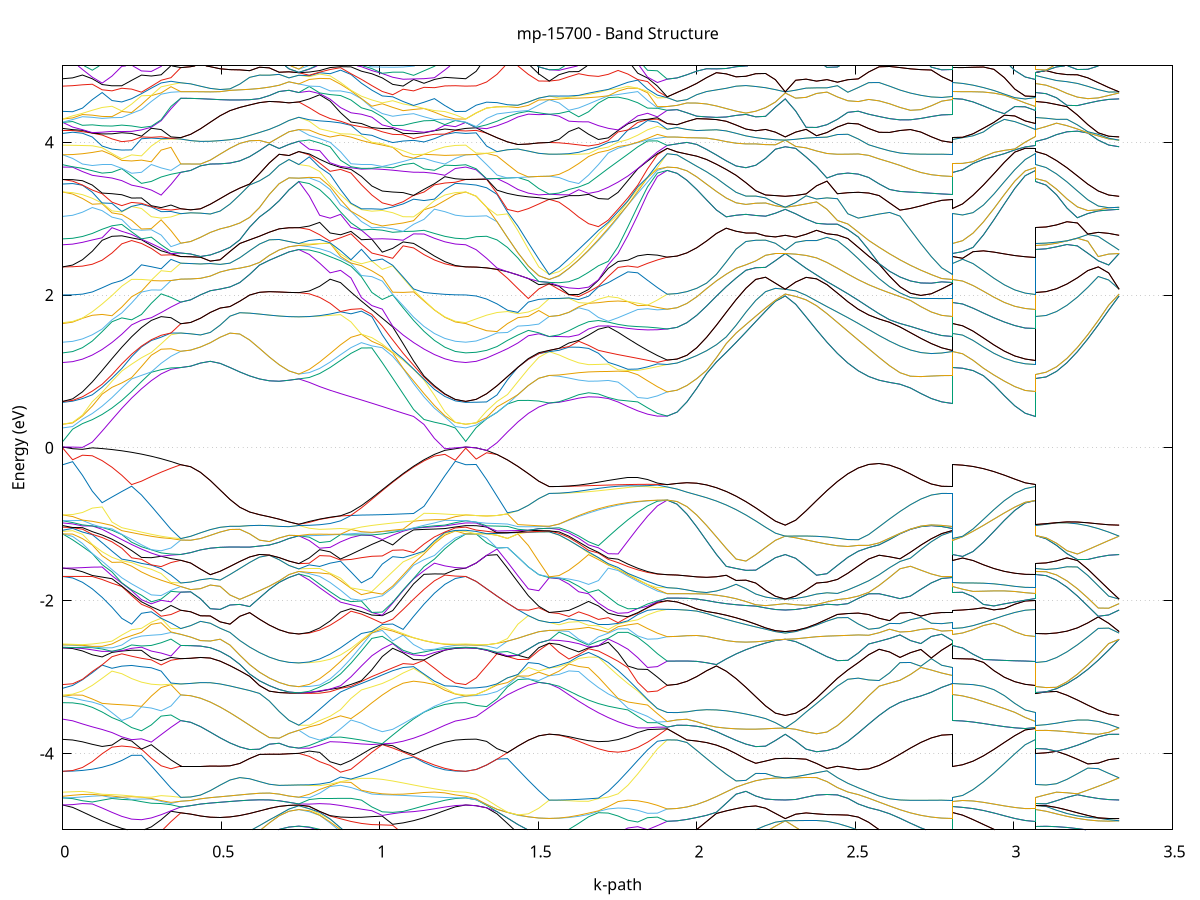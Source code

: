 set title 'mp-15700 - Band Structure'
set xlabel 'k-path'
set ylabel 'Energy (eV)'
set grid y
set yrange [-5:5]
set terminal png size 800,600
set output 'mp-15700_bands_gnuplot.png'
plot '-' using 1:2 with lines notitle, '-' using 1:2 with lines notitle, '-' using 1:2 with lines notitle, '-' using 1:2 with lines notitle, '-' using 1:2 with lines notitle, '-' using 1:2 with lines notitle, '-' using 1:2 with lines notitle, '-' using 1:2 with lines notitle, '-' using 1:2 with lines notitle, '-' using 1:2 with lines notitle, '-' using 1:2 with lines notitle, '-' using 1:2 with lines notitle, '-' using 1:2 with lines notitle, '-' using 1:2 with lines notitle, '-' using 1:2 with lines notitle, '-' using 1:2 with lines notitle, '-' using 1:2 with lines notitle, '-' using 1:2 with lines notitle, '-' using 1:2 with lines notitle, '-' using 1:2 with lines notitle, '-' using 1:2 with lines notitle, '-' using 1:2 with lines notitle, '-' using 1:2 with lines notitle, '-' using 1:2 with lines notitle, '-' using 1:2 with lines notitle, '-' using 1:2 with lines notitle, '-' using 1:2 with lines notitle, '-' using 1:2 with lines notitle, '-' using 1:2 with lines notitle, '-' using 1:2 with lines notitle, '-' using 1:2 with lines notitle, '-' using 1:2 with lines notitle, '-' using 1:2 with lines notitle, '-' using 1:2 with lines notitle, '-' using 1:2 with lines notitle, '-' using 1:2 with lines notitle, '-' using 1:2 with lines notitle, '-' using 1:2 with lines notitle, '-' using 1:2 with lines notitle, '-' using 1:2 with lines notitle, '-' using 1:2 with lines notitle, '-' using 1:2 with lines notitle, '-' using 1:2 with lines notitle, '-' using 1:2 with lines notitle, '-' using 1:2 with lines notitle, '-' using 1:2 with lines notitle, '-' using 1:2 with lines notitle, '-' using 1:2 with lines notitle, '-' using 1:2 with lines notitle, '-' using 1:2 with lines notitle, '-' using 1:2 with lines notitle, '-' using 1:2 with lines notitle, '-' using 1:2 with lines notitle, '-' using 1:2 with lines notitle, '-' using 1:2 with lines notitle, '-' using 1:2 with lines notitle, '-' using 1:2 with lines notitle, '-' using 1:2 with lines notitle, '-' using 1:2 with lines notitle, '-' using 1:2 with lines notitle, '-' using 1:2 with lines notitle, '-' using 1:2 with lines notitle, '-' using 1:2 with lines notitle, '-' using 1:2 with lines notitle, '-' using 1:2 with lines notitle, '-' using 1:2 with lines notitle, '-' using 1:2 with lines notitle, '-' using 1:2 with lines notitle, '-' using 1:2 with lines notitle, '-' using 1:2 with lines notitle, '-' using 1:2 with lines notitle, '-' using 1:2 with lines notitle, '-' using 1:2 with lines notitle, '-' using 1:2 with lines notitle, '-' using 1:2 with lines notitle, '-' using 1:2 with lines notitle, '-' using 1:2 with lines notitle, '-' using 1:2 with lines notitle, '-' using 1:2 with lines notitle, '-' using 1:2 with lines notitle, '-' using 1:2 with lines notitle, '-' using 1:2 with lines notitle, '-' using 1:2 with lines notitle, '-' using 1:2 with lines notitle, '-' using 1:2 with lines notitle, '-' using 1:2 with lines notitle, '-' using 1:2 with lines notitle, '-' using 1:2 with lines notitle, '-' using 1:2 with lines notitle, '-' using 1:2 with lines notitle, '-' using 1:2 with lines notitle, '-' using 1:2 with lines notitle, '-' using 1:2 with lines notitle, '-' using 1:2 with lines notitle, '-' using 1:2 with lines notitle, '-' using 1:2 with lines notitle, '-' using 1:2 with lines notitle, '-' using 1:2 with lines notitle, '-' using 1:2 with lines notitle, '-' using 1:2 with lines notitle, '-' using 1:2 with lines notitle, '-' using 1:2 with lines notitle, '-' using 1:2 with lines notitle, '-' using 1:2 with lines notitle, '-' using 1:2 with lines notitle, '-' using 1:2 with lines notitle, '-' using 1:2 with lines notitle, '-' using 1:2 with lines notitle, '-' using 1:2 with lines notitle, '-' using 1:2 with lines notitle, '-' using 1:2 with lines notitle, '-' using 1:2 with lines notitle, '-' using 1:2 with lines notitle, '-' using 1:2 with lines notitle, '-' using 1:2 with lines notitle, '-' using 1:2 with lines notitle, '-' using 1:2 with lines notitle, '-' using 1:2 with lines notitle, '-' using 1:2 with lines notitle, '-' using 1:2 with lines notitle, '-' using 1:2 with lines notitle, '-' using 1:2 with lines notitle, '-' using 1:2 with lines notitle, '-' using 1:2 with lines notitle, '-' using 1:2 with lines notitle, '-' using 1:2 with lines notitle, '-' using 1:2 with lines notitle, '-' using 1:2 with lines notitle, '-' using 1:2 with lines notitle, '-' using 1:2 with lines notitle, '-' using 1:2 with lines notitle, '-' using 1:2 with lines notitle, '-' using 1:2 with lines notitle, '-' using 1:2 with lines notitle, '-' using 1:2 with lines notitle, '-' using 1:2 with lines notitle, '-' using 1:2 with lines notitle, '-' using 1:2 with lines notitle, '-' using 1:2 with lines notitle, '-' using 1:2 with lines notitle, '-' using 1:2 with lines notitle, '-' using 1:2 with lines notitle, '-' using 1:2 with lines notitle, '-' using 1:2 with lines notitle, '-' using 1:2 with lines notitle, '-' using 1:2 with lines notitle, '-' using 1:2 with lines notitle, '-' using 1:2 with lines notitle, '-' using 1:2 with lines notitle, '-' using 1:2 with lines notitle, '-' using 1:2 with lines notitle, '-' using 1:2 with lines notitle, '-' using 1:2 with lines notitle, '-' using 1:2 with lines notitle, '-' using 1:2 with lines notitle, '-' using 1:2 with lines notitle, '-' using 1:2 with lines notitle, '-' using 1:2 with lines notitle, '-' using 1:2 with lines notitle, '-' using 1:2 with lines notitle, '-' using 1:2 with lines notitle, '-' using 1:2 with lines notitle, '-' using 1:2 with lines notitle, '-' using 1:2 with lines notitle, '-' using 1:2 with lines notitle, '-' using 1:2 with lines notitle, '-' using 1:2 with lines notitle, '-' using 1:2 with lines notitle, '-' using 1:2 with lines notitle, '-' using 1:2 with lines notitle, '-' using 1:2 with lines notitle, '-' using 1:2 with lines notitle, '-' using 1:2 with lines notitle, '-' using 1:2 with lines notitle, '-' using 1:2 with lines notitle, '-' using 1:2 with lines notitle, '-' using 1:2 with lines notitle, '-' using 1:2 with lines notitle, '-' using 1:2 with lines notitle, '-' using 1:2 with lines notitle, '-' using 1:2 with lines notitle, '-' using 1:2 with lines notitle, '-' using 1:2 with lines notitle, '-' using 1:2 with lines notitle, '-' using 1:2 with lines notitle, '-' using 1:2 with lines notitle, '-' using 1:2 with lines notitle, '-' using 1:2 with lines notitle, '-' using 1:2 with lines notitle, '-' using 1:2 with lines notitle, '-' using 1:2 with lines notitle, '-' using 1:2 with lines notitle, '-' using 1:2 with lines notitle, '-' using 1:2 with lines notitle, '-' using 1:2 with lines notitle, '-' using 1:2 with lines notitle, '-' using 1:2 with lines notitle, '-' using 1:2 with lines notitle, '-' using 1:2 with lines notitle, '-' using 1:2 with lines notitle, '-' using 1:2 with lines notitle, '-' using 1:2 with lines notitle, '-' using 1:2 with lines notitle, '-' using 1:2 with lines notitle, '-' using 1:2 with lines notitle, '-' using 1:2 with lines notitle, '-' using 1:2 with lines notitle, '-' using 1:2 with lines notitle, '-' using 1:2 with lines notitle, '-' using 1:2 with lines notitle, '-' using 1:2 with lines notitle, '-' using 1:2 with lines notitle, '-' using 1:2 with lines notitle, '-' using 1:2 with lines notitle, '-' using 1:2 with lines notitle, '-' using 1:2 with lines notitle, '-' using 1:2 with lines notitle, '-' using 1:2 with lines notitle, '-' using 1:2 with lines notitle, '-' using 1:2 with lines notitle, '-' using 1:2 with lines notitle, '-' using 1:2 with lines notitle, '-' using 1:2 with lines notitle, '-' using 1:2 with lines notitle, '-' using 1:2 with lines notitle, '-' using 1:2 with lines notitle, '-' using 1:2 with lines notitle, '-' using 1:2 with lines notitle, '-' using 1:2 with lines notitle, '-' using 1:2 with lines notitle, '-' using 1:2 with lines notitle, '-' using 1:2 with lines notitle, '-' using 1:2 with lines notitle, '-' using 1:2 with lines notitle, '-' using 1:2 with lines notitle, '-' using 1:2 with lines notitle, '-' using 1:2 with lines notitle, '-' using 1:2 with lines notitle, '-' using 1:2 with lines notitle, '-' using 1:2 with lines notitle, '-' using 1:2 with lines notitle, '-' using 1:2 with lines notitle, '-' using 1:2 with lines notitle, '-' using 1:2 with lines notitle, '-' using 1:2 with lines notitle, '-' using 1:2 with lines notitle, '-' using 1:2 with lines notitle, '-' using 1:2 with lines notitle, '-' using 1:2 with lines notitle, '-' using 1:2 with lines notitle, '-' using 1:2 with lines notitle, '-' using 1:2 with lines notitle, '-' using 1:2 with lines notitle, '-' using 1:2 with lines notitle, '-' using 1:2 with lines notitle, '-' using 1:2 with lines notitle, '-' using 1:2 with lines notitle, '-' using 1:2 with lines notitle, '-' using 1:2 with lines notitle, '-' using 1:2 with lines notitle, '-' using 1:2 with lines notitle, '-' using 1:2 with lines notitle, '-' using 1:2 with lines notitle, '-' using 1:2 with lines notitle, '-' using 1:2 with lines notitle, '-' using 1:2 with lines notitle, '-' using 1:2 with lines notitle, '-' using 1:2 with lines notitle, '-' using 1:2 with lines notitle, '-' using 1:2 with lines notitle, '-' using 1:2 with lines notitle, '-' using 1:2 with lines notitle, '-' using 1:2 with lines notitle, '-' using 1:2 with lines notitle, '-' using 1:2 with lines notitle, '-' using 1:2 with lines notitle, '-' using 1:2 with lines notitle, '-' using 1:2 with lines notitle, '-' using 1:2 with lines notitle, '-' using 1:2 with lines notitle, '-' using 1:2 with lines notitle, '-' using 1:2 with lines notitle, '-' using 1:2 with lines notitle, '-' using 1:2 with lines notitle, '-' using 1:2 with lines notitle, '-' using 1:2 with lines notitle, '-' using 1:2 with lines notitle, '-' using 1:2 with lines notitle, '-' using 1:2 with lines notitle, '-' using 1:2 with lines notitle, '-' using 1:2 with lines notitle, '-' using 1:2 with lines notitle, '-' using 1:2 with lines notitle, '-' using 1:2 with lines notitle, '-' using 1:2 with lines notitle, '-' using 1:2 with lines notitle, '-' using 1:2 with lines notitle, '-' using 1:2 with lines notitle, '-' using 1:2 with lines notitle, '-' using 1:2 with lines notitle, '-' using 1:2 with lines notitle, '-' using 1:2 with lines notitle, '-' using 1:2 with lines notitle, '-' using 1:2 with lines notitle, '-' using 1:2 with lines notitle, '-' using 1:2 with lines notitle, '-' using 1:2 with lines notitle, '-' using 1:2 with lines notitle, '-' using 1:2 with lines notitle, '-' using 1:2 with lines notitle, '-' using 1:2 with lines notitle, '-' using 1:2 with lines notitle, '-' using 1:2 with lines notitle, '-' using 1:2 with lines notitle, '-' using 1:2 with lines notitle, '-' using 1:2 with lines notitle, '-' using 1:2 with lines notitle, '-' using 1:2 with lines notitle, '-' using 1:2 with lines notitle, '-' using 1:2 with lines notitle, '-' using 1:2 with lines notitle, '-' using 1:2 with lines notitle, '-' using 1:2 with lines notitle, '-' using 1:2 with lines notitle, '-' using 1:2 with lines notitle, '-' using 1:2 with lines notitle, '-' using 1:2 with lines notitle, '-' using 1:2 with lines notitle, '-' using 1:2 with lines notitle, '-' using 1:2 with lines notitle, '-' using 1:2 with lines notitle, '-' using 1:2 with lines notitle, '-' using 1:2 with lines notitle, '-' using 1:2 with lines notitle, '-' using 1:2 with lines notitle, '-' using 1:2 with lines notitle
0.000000 -12.161854
0.031018 -12.159554
0.062036 -12.152654
0.093055 -12.141154
0.124073 -12.125154
0.155091 -12.104754
0.186109 -12.080054
0.217127 -12.051154
0.248145 -12.018254
0.279164 -11.981554
0.310182 -11.941254
0.341200 -11.897754
0.372218 -11.851354
0.372218 -11.851354
0.403236 -11.849254
0.434254 -11.842854
0.465273 -11.832154
0.496291 -11.817354
0.527309 -11.798354
0.558327 -11.775554
0.589345 -11.748854
0.620363 -11.718654
0.651382 -11.685054
0.682400 -11.648454
0.713418 -11.609454
0.744436 -11.575954
0.744436 -11.575954
0.777336 -11.630854
0.810236 -11.692454
0.843135 -11.751954
0.876035 -11.808654
0.908935 -11.862054
0.941834 -11.911954
0.974734 -11.957854
1.007634 -11.999554
1.040534 -12.036854
1.073433 -12.069554
1.106333 -12.097454
1.139233 -12.120554
1.172133 -12.138554
1.205032 -12.151454
1.237932 -12.159254
1.270832 -12.161854
1.270832 -12.161854
1.303751 -12.159254
1.336670 -12.151554
1.369589 -12.138754
1.402507 -12.120954
1.435426 -12.098154
1.468345 -12.070554
1.501264 -12.038254
1.534183 -12.001354
1.534183 -12.001354
1.565201 -11.999254
1.596220 -11.992954
1.627238 -11.982454
1.658256 -11.967954
1.689274 -11.949354
1.720292 -11.927054
1.751310 -11.901154
1.782329 -11.872054
1.813347 -11.840154
1.844365 -11.806754
1.875383 -11.775054
1.906401 -11.757854
1.906401 -11.757854
1.937419 -11.755854
1.968438 -11.749854
1.999456 -11.739854
2.030474 -11.725954
2.061492 -11.708354
2.092510 -11.687154
2.123528 -11.662554
2.154547 -11.634854
2.185565 -11.604654
2.216583 -11.572854
2.247601 -11.542554
2.278619 -11.526254
2.278619 -11.526254
2.311519 -11.545954
2.344419 -11.587654
2.377318 -11.635154
2.410218 -11.683354
2.443118 -11.730054
2.476018 -11.774254
2.508917 -11.815454
2.541817 -11.853054
2.574717 -11.886954
2.607617 -11.916754
2.640516 -11.942354
2.673416 -11.963354
2.706316 -11.979954
2.739216 -11.991854
2.772115 -11.998954
2.805015 -12.001354
2.805015 -11.851354
2.837934 -11.849354
2.870853 -11.843254
2.903772 -11.833354
2.936691 -11.819654
2.969610 -11.802954
3.002529 -11.784054
3.035447 -11.766354
3.068366 -11.757854
3.068366 -11.575954
3.101285 -11.574654
3.134204 -11.570554
3.167123 -11.564154
3.200042 -11.555654
3.232961 -11.546054
3.265880 -11.536454
3.298799 -11.529154
3.331718 -11.526254
e
0.000000 -11.604354
0.031018 -11.603054
0.062036 -11.599154
0.093055 -11.593154
0.124073 -11.585754
0.155091 -11.579754
0.186109 -11.582354
0.217127 -11.606854
0.248145 -11.650254
0.279164 -11.700454
0.310182 -11.751854
0.341200 -11.802554
0.372218 -11.851354
0.372218 -11.851354
0.403236 -11.849254
0.434254 -11.842854
0.465273 -11.832154
0.496291 -11.817354
0.527309 -11.798354
0.558327 -11.775554
0.589345 -11.748854
0.620363 -11.718654
0.651382 -11.685054
0.682400 -11.648454
0.713418 -11.609454
0.744436 -11.575954
0.744436 -11.575954
0.777336 -11.574654
0.810236 -11.570654
0.843135 -11.564354
0.876035 -11.556254
0.908935 -11.547454
0.941834 -11.539654
0.974734 -11.535654
1.007634 -11.537854
1.040534 -11.545954
1.073433 -11.557554
1.106333 -11.569954
1.139233 -11.581554
1.172133 -11.591254
1.205032 -11.598454
1.237932 -11.602854
1.270832 -11.604354
1.270832 -11.604354
1.303751 -11.642854
1.336670 -11.700354
1.369589 -11.757954
1.402507 -11.813354
1.435426 -11.865854
1.468345 -11.914954
1.501264 -11.960154
1.534183 -12.001354
1.534183 -12.001354
1.565201 -11.999254
1.596220 -11.992854
1.627238 -11.982254
1.658256 -11.967454
1.689274 -11.948754
1.720292 -11.926154
1.751310 -11.900054
1.782329 -11.870554
1.813347 -11.838454
1.844365 -11.804754
1.875383 -11.773354
1.906401 -11.757854
1.906401 -11.757854
1.937419 -11.755854
1.968438 -11.749854
1.999456 -11.739854
2.030474 -11.725954
2.061492 -11.708354
2.092510 -11.687154
2.123528 -11.662554
2.154547 -11.634854
2.185565 -11.604654
2.216583 -11.572854
2.247601 -11.542554
2.278619 -11.526254
2.278619 -11.526254
2.311519 -11.545954
2.344419 -11.587654
2.377318 -11.635154
2.410218 -11.683354
2.443118 -11.730054
2.476018 -11.774254
2.508917 -11.815454
2.541817 -11.853054
2.574717 -11.886954
2.607617 -11.916754
2.640516 -11.942354
2.673416 -11.963354
2.706316 -11.979954
2.739216 -11.991854
2.772115 -11.998954
2.805015 -12.001354
2.805015 -11.851354
2.837934 -11.849354
2.870853 -11.843254
2.903772 -11.833354
2.936691 -11.819654
2.969610 -11.802954
3.002529 -11.784054
3.035447 -11.766354
3.068366 -11.757854
3.068366 -11.575954
3.101285 -11.574654
3.134204 -11.570554
3.167123 -11.564154
3.200042 -11.555654
3.232961 -11.546054
3.265880 -11.536454
3.298799 -11.529154
3.331718 -11.526254
e
0.000000 -11.540054
0.031018 -11.538554
0.062036 -11.533954
0.093055 -11.526254
0.124073 -11.515854
0.155091 -11.502654
0.186109 -11.486954
0.217127 -11.487454
0.248145 -11.480654
0.279164 -11.464354
0.310182 -11.444454
0.341200 -11.423954
0.372218 -11.407454
0.372218 -11.407454
0.403236 -11.405954
0.434254 -11.401654
0.465273 -11.394554
0.496291 -11.385154
0.527309 -11.374154
0.558327 -11.364054
0.589345 -11.364854
0.620363 -11.391354
0.651382 -11.432454
0.682400 -11.477054
0.713418 -11.521554
0.744436 -11.556854
0.744436 -11.556854
0.777336 -11.555054
0.810236 -11.549654
0.843135 -11.540754
0.876035 -11.528354
0.908935 -11.512654
0.941834 -11.493654
0.974734 -11.471654
1.007634 -11.446654
1.040534 -11.457954
1.073433 -11.479054
1.106333 -11.497354
1.139233 -11.512554
1.172133 -11.524554
1.205032 -11.533154
1.237932 -11.538354
1.270832 -11.540054
1.270832 -11.540054
1.303751 -11.500454
1.336670 -11.439754
1.369589 -11.377454
1.402507 -11.316854
1.435426 -11.260754
1.468345 -11.213254
1.501264 -11.178954
1.534183 -11.170454
1.534183 -11.170454
1.565201 -11.201754
1.596220 -11.241654
1.627238 -11.284454
1.658256 -11.329654
1.689274 -11.376454
1.720292 -11.424354
1.751310 -11.472654
1.782329 -11.520654
1.813347 -11.567354
1.844365 -11.611554
1.875383 -11.649254
1.906401 -11.666454
1.906401 -11.666454
1.937419 -11.664554
1.968438 -11.658754
1.999456 -11.649154
2.030474 -11.635954
2.061492 -11.619054
2.092510 -11.598754
2.123528 -11.575354
2.154547 -11.549054
2.185565 -11.520554
2.216583 -11.490854
2.247601 -11.463354
2.278619 -11.449454
2.278619 -11.449454
2.311519 -11.447954
2.344419 -11.443754
2.377318 -11.436754
2.410218 -11.427154
2.443118 -11.414854
2.476018 -11.400054
2.508917 -11.383054
2.541817 -11.363854
2.574717 -11.342754
2.607617 -11.320054
2.640516 -11.295854
2.673416 -11.270554
2.706316 -11.244554
2.739216 -11.218054
2.772115 -11.191654
2.805015 -11.170454
2.805015 -11.407454
2.837934 -11.428054
2.870853 -11.467654
2.903772 -11.510254
2.936691 -11.552154
2.969610 -11.591654
3.002529 -11.626954
3.035447 -11.654654
3.068366 -11.666454
3.068366 -11.556854
3.101285 -11.555054
3.134204 -11.549754
3.167123 -11.541054
3.200042 -11.528954
3.232961 -11.513554
3.265880 -11.495054
3.298799 -11.473654
3.331718 -11.449454
e
0.000000 -11.183054
0.031018 -11.222854
0.062036 -11.275154
0.093055 -11.329054
0.124073 -11.382654
0.155091 -11.433154
0.186109 -11.472454
0.217127 -11.469254
0.248145 -11.450054
0.279164 -11.430354
0.310182 -11.412554
0.341200 -11.402554
0.372218 -11.407454
0.372218 -11.407454
0.403236 -11.405954
0.434254 -11.401654
0.465273 -11.394554
0.496291 -11.385154
0.527309 -11.374154
0.558327 -11.364054
0.589345 -11.364854
0.620363 -11.391354
0.651382 -11.432454
0.682400 -11.477054
0.713418 -11.521554
0.744436 -11.556854
0.744436 -11.556854
0.777336 -11.500854
0.810236 -11.436254
0.843135 -11.372554
0.876035 -11.331254
0.908935 -11.356954
0.941834 -11.379554
0.974734 -11.407854
1.007634 -11.434054
1.040534 -11.418954
1.073433 -11.388754
1.106333 -11.356454
1.139233 -11.322154
1.172133 -11.286354
1.205032 -11.249354
1.237932 -11.212054
1.270832 -11.183054
1.270832 -11.183054
1.303751 -11.182754
1.336670 -11.181754
1.369589 -11.180354
1.402507 -11.178354
1.435426 -11.176054
1.468345 -11.173554
1.501264 -11.171454
1.534183 -11.170454
1.534183 -11.170454
1.565201 -11.192354
1.596220 -11.233354
1.627238 -11.277154
1.658256 -11.322954
1.689274 -11.370354
1.720292 -11.418754
1.751310 -11.467454
1.782329 -11.515954
1.813347 -11.563154
1.844365 -11.607954
1.875383 -11.646654
1.906401 -11.666454
1.906401 -11.666454
1.937419 -11.664554
1.968438 -11.658754
1.999456 -11.649154
2.030474 -11.635954
2.061492 -11.619054
2.092510 -11.598754
2.123528 -11.575354
2.154547 -11.549054
2.185565 -11.520554
2.216583 -11.490854
2.247601 -11.463354
2.278619 -11.449454
2.278619 -11.449454
2.311519 -11.447954
2.344419 -11.443754
2.377318 -11.436754
2.410218 -11.427154
2.443118 -11.414854
2.476018 -11.400054
2.508917 -11.383054
2.541817 -11.363854
2.574717 -11.342754
2.607617 -11.320054
2.640516 -11.295854
2.673416 -11.270554
2.706316 -11.244554
2.739216 -11.218054
2.772115 -11.191654
2.805015 -11.170454
2.805015 -11.407454
2.837934 -11.428054
2.870853 -11.467654
2.903772 -11.510254
2.936691 -11.552154
2.969610 -11.591654
3.002529 -11.626954
3.035447 -11.654654
3.068366 -11.666454
3.068366 -11.556854
3.101285 -11.555054
3.134204 -11.549754
3.167123 -11.541054
3.200042 -11.528954
3.232961 -11.513554
3.265880 -11.495054
3.298799 -11.473654
3.331718 -11.449454
e
0.000000 -11.183054
0.031018 -11.181554
0.062036 -11.177154
0.093055 -11.169954
0.124073 -11.178854
0.155091 -11.195954
0.186109 -11.215854
0.217127 -11.237854
0.248145 -11.261154
0.279164 -11.284254
0.310182 -11.304754
0.341200 -11.316654
0.372218 -11.312354
0.372218 -11.312354
0.403236 -11.311054
0.434254 -11.307254
0.465273 -11.301154
0.496291 -11.293254
0.527309 -11.285454
0.558327 -11.285154
0.589345 -11.297754
0.620363 -11.295754
0.651382 -11.280354
0.682400 -11.261154
0.713418 -11.243554
0.744436 -11.235254
0.744436 -11.235254
0.777336 -11.247354
0.810236 -11.273254
0.843135 -11.302654
0.876035 -11.319054
0.908935 -11.349654
0.941834 -11.377054
0.974734 -11.388654
1.007634 -11.389154
1.040534 -11.378554
1.073433 -11.359354
1.106333 -11.334454
1.139233 -11.305454
1.172133 -11.273854
1.205032 -11.240554
1.237932 -11.206954
1.270832 -11.183054
1.270832 -11.183054
1.303751 -11.182754
1.336670 -11.181754
1.369589 -11.180354
1.402507 -11.178354
1.435426 -11.176054
1.468345 -11.173554
1.501264 -11.171454
1.534183 -11.159254
1.534183 -11.159254
1.565201 -11.169054
1.596220 -11.164754
1.627238 -11.157754
1.658256 -11.148054
1.689274 -11.135954
1.720292 -11.121454
1.751310 -11.105054
1.782329 -11.087154
1.813347 -11.068454
1.844365 -11.050154
1.875383 -11.034854
1.906401 -11.027154
1.906401 -11.027154
1.937419 -11.042654
1.968438 -11.071554
1.999456 -11.105854
2.030474 -11.143754
2.061492 -11.183954
2.092510 -11.225954
2.123528 -11.268854
2.154547 -11.312054
2.185565 -11.354654
2.216583 -11.395454
2.247601 -11.431354
2.278619 -11.449454
2.278619 -11.449454
2.311519 -11.445854
2.344419 -11.439554
2.377318 -11.431554
2.410218 -11.421254
2.443118 -11.408654
2.476018 -11.393554
2.508917 -11.376254
2.541817 -11.356854
2.574717 -11.335454
2.607617 -11.312454
2.640516 -11.287954
2.673416 -11.262354
2.706316 -11.235854
2.739216 -11.208754
2.772115 -11.181654
2.805015 -11.159254
2.805015 -11.312354
2.837934 -11.291054
2.870853 -11.249454
2.903772 -11.203454
2.936691 -11.157054
2.969610 -11.111754
3.002529 -11.069054
3.035447 -11.031454
3.068366 -11.027154
3.068366 -11.235254
3.101285 -11.245554
3.134204 -11.269954
3.167123 -11.300054
3.200042 -11.331854
3.232961 -11.363454
3.265880 -11.393954
3.298799 -11.422754
3.331718 -11.449454
e
0.000000 -11.160854
0.031018 -11.156654
0.062036 -11.154754
0.093055 -11.164954
0.124073 -11.160054
0.155091 -11.160354
0.186109 -11.179054
0.217127 -11.200454
0.248145 -11.223754
0.279164 -11.248054
0.310182 -11.272454
0.341200 -11.295154
0.372218 -11.312354
0.372218 -11.312354
0.403236 -11.311054
0.434254 -11.307254
0.465273 -11.301154
0.496291 -11.293254
0.527309 -11.285454
0.558327 -11.285154
0.589345 -11.297754
0.620363 -11.295754
0.651382 -11.280354
0.682400 -11.261154
0.713418 -11.243554
0.744436 -11.235254
0.744436 -11.235254
0.777336 -11.242254
0.810236 -11.261754
0.843135 -11.288954
0.876035 -11.312254
0.908935 -11.259454
0.941834 -11.220054
0.974734 -11.195654
1.007634 -11.181054
1.040534 -11.171354
1.073433 -11.164254
1.106333 -11.158654
1.139233 -11.154154
1.172133 -11.150754
1.205032 -11.148354
1.237932 -11.146854
1.270832 -11.160854
1.270832 -11.160854
1.303751 -11.160554
1.336670 -11.159654
1.369589 -11.158354
1.402507 -11.156554
1.435426 -11.154754
1.468345 -11.156054
1.501264 -11.158254
1.534183 -11.159254
1.534183 -11.159254
1.565201 -11.157854
1.596220 -11.153654
1.627238 -11.146854
1.658256 -11.137454
1.689274 -11.125654
1.720292 -11.111654
1.751310 -11.095854
1.782329 -11.078654
1.813347 -11.060954
1.844365 -11.044054
1.875383 -11.031154
1.906401 -11.027154
1.906401 -11.027154
1.937419 -11.042654
1.968438 -11.071554
1.999456 -11.105854
2.030474 -11.143754
2.061492 -11.183954
2.092510 -11.225954
2.123528 -11.268854
2.154547 -11.312054
2.185565 -11.354654
2.216583 -11.395454
2.247601 -11.431354
2.278619 -11.449454
2.278619 -11.449454
2.311519 -11.445854
2.344419 -11.439554
2.377318 -11.431554
2.410218 -11.421254
2.443118 -11.408654
2.476018 -11.393554
2.508917 -11.376254
2.541817 -11.356854
2.574717 -11.335454
2.607617 -11.312454
2.640516 -11.287954
2.673416 -11.262354
2.706316 -11.235854
2.739216 -11.208754
2.772115 -11.181654
2.805015 -11.159254
2.805015 -11.312354
2.837934 -11.291054
2.870853 -11.249454
2.903772 -11.203454
2.936691 -11.157054
2.969610 -11.111754
3.002529 -11.069054
3.035447 -11.031454
3.068366 -11.027154
3.068366 -11.235254
3.101285 -11.245554
3.134204 -11.269954
3.167123 -11.300054
3.200042 -11.331854
3.232961 -11.363454
3.265880 -11.393954
3.298799 -11.422754
3.331718 -11.449454
e
0.000000 -11.155854
0.031018 -11.148454
0.062036 -11.152354
0.093055 -11.145754
0.124073 -11.145954
0.155091 -11.147454
0.186109 -11.132654
0.217127 -11.115654
0.248145 -11.097054
0.279164 -11.077354
0.310182 -11.057754
0.341200 -11.040054
0.372218 -11.028354
0.372218 -11.028354
0.403236 -11.044354
0.434254 -11.078254
0.465273 -11.118654
0.496291 -11.161154
0.527309 -11.202254
0.558327 -11.231354
0.589345 -11.232954
0.620363 -11.219954
0.651382 -11.202654
0.682400 -11.184054
0.713418 -11.167054
0.744436 -11.159654
0.744436 -11.159654
0.777336 -11.164554
0.810236 -11.171954
0.843135 -11.174954
0.876035 -11.175054
0.908935 -11.173454
0.941834 -11.171054
0.974734 -11.167954
1.007634 -11.164654
1.040534 -11.161154
1.073433 -11.157854
1.106333 -11.154654
1.139233 -11.151854
1.172133 -11.149554
1.205032 -11.147854
1.237932 -11.146754
1.270832 -11.155854
1.270832 -11.155854
1.303751 -11.155554
1.336670 -11.154754
1.369589 -11.153454
1.402507 -11.151854
1.435426 -11.153554
1.468345 -11.156054
1.501264 -11.158254
1.534183 -11.158654
1.534183 -11.158654
1.565201 -11.156854
1.596220 -11.152754
1.627238 -11.145954
1.658256 -11.136554
1.689274 -11.124854
1.720292 -11.110954
1.751310 -11.095154
1.782329 -11.078054
1.813347 -11.060054
1.844365 -11.041954
1.875383 -11.024954
1.906401 -11.010754
1.906401 -11.010754
1.937419 -11.010054
1.968438 -11.024154
1.999456 -11.051054
2.030474 -11.084054
2.061492 -11.120454
2.092510 -11.159054
2.123528 -11.198854
2.154547 -11.239154
2.185565 -11.278854
2.216583 -11.316754
2.247601 -11.349254
2.278619 -11.364854
2.278619 -11.364854
2.311519 -11.346254
2.344419 -11.303254
2.377318 -11.251254
2.410218 -11.196554
2.443118 -11.141754
2.476018 -11.089154
2.508917 -11.041954
2.541817 -11.013554
2.574717 -11.017354
2.607617 -11.031354
2.640516 -11.048654
2.673416 -11.068254
2.706316 -11.089954
2.739216 -11.113354
2.772115 -11.137854
2.805015 -11.158654
2.805015 -11.028354
2.837934 -11.028254
2.870853 -11.028154
2.903772 -11.027954
2.936691 -11.027754
2.969610 -11.027554
3.002529 -11.027354
3.035447 -11.027254
3.068366 -11.010754
3.068366 -11.159654
3.101285 -11.195154
3.134204 -11.230254
3.167123 -11.263654
3.200042 -11.294554
3.232961 -11.321954
3.265880 -11.344354
3.298799 -11.359454
3.331718 -11.364854
e
0.000000 -11.146354
0.031018 -11.145054
0.062036 -11.141054
0.093055 -11.134354
0.124073 -11.131654
0.155091 -11.119954
0.186109 -11.104654
0.217127 -11.086754
0.248145 -11.068754
0.279164 -11.052154
0.310182 -11.037154
0.341200 -11.027554
0.372218 -11.028354
0.372218 -11.028354
0.403236 -11.044354
0.434254 -11.078254
0.465273 -11.118654
0.496291 -11.161154
0.527309 -11.202254
0.558327 -11.231354
0.589345 -11.232954
0.620363 -11.219954
0.651382 -11.202654
0.682400 -11.184054
0.713418 -11.167054
0.744436 -11.159654
0.744436 -11.159654
0.777336 -11.158754
0.810236 -11.156854
0.843135 -11.155154
0.876035 -11.152754
0.908935 -11.149854
0.941834 -11.146554
0.974734 -11.142954
1.007634 -11.139154
1.040534 -11.135354
1.073433 -11.131754
1.106333 -11.128454
1.139233 -11.125554
1.172133 -11.123254
1.205032 -11.122154
1.237932 -11.134154
1.270832 -11.146354
1.270832 -11.146354
1.303751 -11.146754
1.336670 -11.147654
1.369589 -11.149154
1.402507 -11.151254
1.435426 -11.153554
1.468345 -11.152954
1.501264 -11.152254
1.534183 -11.158654
1.534183 -11.158654
1.565201 -11.146454
1.596220 -11.141954
1.627238 -11.134554
1.658256 -11.124454
1.689274 -11.111654
1.720292 -11.096254
1.751310 -11.078554
1.782329 -11.058854
1.813347 -11.037254
1.844365 -11.014254
1.875383 -11.001854
1.906401 -11.010754
1.906401 -11.010754
1.937419 -11.010054
1.968438 -11.024154
1.999456 -11.051054
2.030474 -11.084054
2.061492 -11.120454
2.092510 -11.159054
2.123528 -11.198854
2.154547 -11.239154
2.185565 -11.278854
2.216583 -11.316754
2.247601 -11.349254
2.278619 -11.364854
2.278619 -11.364854
2.311519 -11.346254
2.344419 -11.303254
2.377318 -11.251254
2.410218 -11.196554
2.443118 -11.141754
2.476018 -11.089154
2.508917 -11.041954
2.541817 -11.013554
2.574717 -11.017354
2.607617 -11.031354
2.640516 -11.048654
2.673416 -11.068254
2.706316 -11.089954
2.739216 -11.113354
2.772115 -11.137854
2.805015 -11.158654
2.805015 -11.028354
2.837934 -11.028254
2.870853 -11.028154
2.903772 -11.027954
2.936691 -11.027754
2.969610 -11.027554
3.002529 -11.027354
3.035447 -11.027254
3.068366 -11.010754
3.068366 -11.159654
3.101285 -11.195154
3.134204 -11.230254
3.167123 -11.263654
3.200042 -11.294554
3.232961 -11.321954
3.265880 -11.344354
3.298799 -11.359454
3.331718 -11.364854
e
0.000000 -11.146354
0.031018 -11.126754
0.062036 -11.123854
0.093055 -11.130154
0.124073 -11.125254
0.155091 -11.113854
0.186109 -11.100354
0.217127 -11.085154
0.248145 -11.066654
0.279164 -11.044754
0.310182 -11.021154
0.341200 -10.996354
0.372218 -10.970754
0.372218 -10.970754
0.403236 -10.968354
0.434254 -10.970754
0.465273 -10.980354
0.496291 -10.994854
0.527309 -11.012854
0.558327 -11.033554
0.589345 -11.056454
0.620363 -11.080754
0.651382 -11.105654
0.682400 -11.129854
0.713418 -11.150154
0.744436 -11.158354
0.744436 -11.158354
0.777336 -11.157954
0.810236 -11.155754
0.843135 -11.150254
0.876035 -11.140754
0.908935 -11.129254
0.941834 -11.125454
0.974734 -11.121754
1.007634 -11.118054
1.040534 -11.114454
1.073433 -11.111054
1.106333 -11.108254
1.139233 -11.106354
1.172133 -11.106354
1.205032 -11.112654
1.237932 -11.133454
1.270832 -11.146354
1.270832 -11.146354
1.303751 -11.146754
1.336670 -11.147654
1.369589 -11.149154
1.402507 -11.151254
1.435426 -11.150254
1.468345 -11.148954
1.501264 -11.148154
1.534183 -11.147454
1.534183 -11.147454
1.565201 -11.130754
1.596220 -11.102454
1.627238 -11.078254
1.658256 -11.058454
1.689274 -11.042354
1.720292 -11.029354
1.751310 -11.018654
1.782329 -11.009854
1.813347 -11.003154
1.844365 -10.999554
1.875383 -10.990054
1.906401 -10.972254
1.906401 -10.972254
1.937419 -10.973454
1.968438 -10.973554
1.999456 -10.970054
2.030474 -10.964254
2.061492 -10.956754
2.092510 -10.947854
2.123528 -10.937854
2.154547 -10.927054
2.185565 -10.915754
2.216583 -10.904454
2.247601 -10.894554
2.278619 -10.889954
2.278619 -10.889954
2.311519 -10.897154
2.344419 -10.910054
2.377318 -10.923554
2.410218 -10.937054
2.443118 -10.950454
2.476018 -10.963454
2.508917 -10.974654
2.541817 -10.977754
2.574717 -10.984754
2.607617 -11.003454
2.640516 -11.025154
2.673416 -11.048554
2.706316 -11.073354
2.739216 -11.099154
2.772115 -11.125554
2.805015 -11.147454
2.805015 -10.970754
2.837934 -10.970554
2.870853 -10.970054
2.903772 -10.969354
2.936691 -10.968354
2.969610 -10.967354
3.002529 -10.966554
3.035447 -10.966954
3.068366 -10.972254
3.068366 -11.158354
3.101285 -11.122254
3.134204 -11.085454
3.167123 -11.048954
3.200042 -11.013354
3.232961 -10.978954
3.265880 -10.946254
3.298799 -10.915454
3.331718 -10.889954
e
0.000000 -11.117954
0.031018 -11.115254
0.062036 -11.096054
0.093055 -11.088554
0.124073 -11.080154
0.155091 -11.069054
0.186109 -11.055554
0.217127 -11.039854
0.248145 -11.022154
0.279164 -11.002754
0.310182 -10.982054
0.341200 -10.960254
0.372218 -10.970754
0.372218 -10.970754
0.403236 -10.968354
0.434254 -10.970754
0.465273 -10.980354
0.496291 -10.994854
0.527309 -11.012854
0.558327 -11.033554
0.589345 -11.056454
0.620363 -11.080754
0.651382 -11.105654
0.682400 -11.129854
0.713418 -11.150154
0.744436 -11.158354
0.744436 -11.158354
0.777336 -11.153054
0.810236 -11.143554
0.843135 -11.137454
0.876035 -11.133054
0.908935 -11.123954
0.941834 -11.095154
0.974734 -11.053454
1.007634 -11.005154
1.040534 -10.956254
1.073433 -10.952154
1.106333 -10.982454
1.139233 -11.016554
1.172133 -11.053654
1.205032 -11.090854
1.237932 -11.116454
1.270832 -11.117954
1.270832 -11.117954
1.303751 -11.118354
1.336670 -11.119754
1.369589 -11.122054
1.402507 -11.125354
1.435426 -11.129654
1.468345 -11.135254
1.501264 -11.142454
1.534183 -11.147454
1.534183 -11.147454
1.565201 -11.118154
1.596220 -11.087054
1.627238 -11.059754
1.658256 -11.036354
1.689274 -11.016754
1.720292 -11.001054
1.751310 -10.988954
1.782329 -10.980154
1.813347 -10.974454
1.844365 -10.971554
1.875383 -10.970754
1.906401 -10.972254
1.906401 -10.972254
1.937419 -10.973454
1.968438 -10.973554
1.999456 -10.970054
2.030474 -10.964254
2.061492 -10.956754
2.092510 -10.947854
2.123528 -10.937854
2.154547 -10.927054
2.185565 -10.915754
2.216583 -10.904454
2.247601 -10.894554
2.278619 -10.889954
2.278619 -10.889954
2.311519 -10.897154
2.344419 -10.910054
2.377318 -10.923554
2.410218 -10.937054
2.443118 -10.950454
2.476018 -10.963454
2.508917 -10.974654
2.541817 -10.977754
2.574717 -10.984754
2.607617 -11.003454
2.640516 -11.025154
2.673416 -11.048554
2.706316 -11.073354
2.739216 -11.099154
2.772115 -11.125554
2.805015 -11.147454
2.805015 -10.970754
2.837934 -10.970554
2.870853 -10.970054
2.903772 -10.969354
2.936691 -10.968354
2.969610 -10.967354
3.002529 -10.966554
3.035447 -10.966954
3.068366 -10.972254
3.068366 -11.158354
3.101285 -11.122254
3.134204 -11.085454
3.167123 -11.048954
3.200042 -11.013354
3.232961 -10.978954
3.265880 -10.946254
3.298799 -10.915454
3.331718 -10.889954
e
0.000000 -11.088754
0.031018 -11.086354
0.062036 -11.065154
0.093055 -11.026154
0.124073 -10.987754
0.155091 -10.952454
0.186109 -10.920854
0.217127 -10.893054
0.248145 -10.875554
0.279164 -10.896454
0.310182 -10.918754
0.341200 -10.944754
0.372218 -10.937754
0.372218 -10.937754
0.403236 -10.942854
0.434254 -10.949254
0.465273 -10.957054
0.496291 -10.967554
0.527309 -10.980754
0.558327 -10.996554
0.589345 -11.014654
0.620363 -11.034354
0.651382 -11.055054
0.682400 -11.075754
0.713418 -11.093954
0.744436 -11.102654
0.744436 -11.102654
0.777336 -11.096254
0.810236 -11.076954
0.843135 -11.048954
0.876035 -11.017354
0.908935 -10.985354
0.941834 -10.954654
0.974734 -10.927954
1.007634 -10.913854
1.040534 -10.926154
1.073433 -10.946554
1.106333 -10.980754
1.139233 -11.014754
1.172133 -11.047054
1.205032 -11.074354
1.237932 -11.086554
1.270832 -11.088754
1.270832 -11.088754
1.303751 -11.088554
1.336670 -11.088054
1.369589 -11.086754
1.402507 -11.083454
1.435426 -11.076454
1.468345 -11.062154
1.501264 -11.036454
1.534183 -11.000054
1.534183 -11.000054
1.565201 -10.999254
1.596220 -10.997054
1.627238 -10.993454
1.658256 -10.988554
1.689274 -10.982454
1.720292 -10.975354
1.751310 -10.967854
1.782329 -10.965554
1.813347 -10.965854
1.844365 -10.967854
1.875383 -10.969454
1.906401 -10.962554
1.906401 -10.962554
1.937419 -10.961654
1.968438 -10.958554
1.999456 -10.954254
2.030474 -10.948954
2.061492 -10.942554
2.092510 -10.935254
2.123528 -10.927254
2.154547 -10.918654
2.185565 -10.909854
2.216583 -10.901054
2.247601 -10.892054
2.278619 -10.883554
2.278619 -10.883554
2.311519 -10.888454
2.344419 -10.892354
2.377318 -10.898354
2.410218 -10.906654
2.443118 -10.917054
2.476018 -10.929454
2.508917 -10.943354
2.541817 -10.956254
2.574717 -10.959154
2.607617 -10.966454
2.640516 -10.975754
2.673416 -10.984254
2.706316 -10.991154
2.739216 -10.996054
2.772115 -10.999054
2.805015 -11.000054
2.805015 -10.937754
2.837934 -10.938054
2.870853 -10.938754
2.903772 -10.939854
2.936691 -10.941654
2.969610 -10.944154
3.002529 -10.948554
3.035447 -10.957254
3.068366 -10.962554
3.068366 -11.102654
3.101285 -11.092254
3.134204 -11.067354
3.167123 -11.036354
3.200042 -11.003554
3.232961 -10.970554
3.265880 -10.938554
3.298799 -10.908054
3.331718 -10.883554
e
0.000000 -10.782454
0.031018 -10.782554
0.062036 -10.782854
0.093055 -10.788954
0.124073 -10.801454
0.155091 -10.816954
0.186109 -10.834854
0.217127 -10.854654
0.248145 -10.868954
0.279164 -10.893254
0.310182 -10.915254
0.341200 -10.928154
0.372218 -10.937754
0.372218 -10.937754
0.403236 -10.942854
0.434254 -10.949254
0.465273 -10.957054
0.496291 -10.967554
0.527309 -10.980754
0.558327 -10.996554
0.589345 -11.014654
0.620363 -11.034354
0.651382 -11.055054
0.682400 -11.075754
0.713418 -11.093954
0.744436 -11.102654
0.744436 -11.102654
0.777336 -11.088854
0.810236 -11.060354
0.843135 -11.027654
0.876035 -10.993954
0.908935 -10.960654
0.941834 -10.928454
0.974734 -10.897954
1.007634 -10.884654
1.040534 -10.914354
1.073433 -10.910054
1.106333 -10.868554
1.139233 -10.833354
1.172133 -10.805354
1.205032 -10.786554
1.237932 -10.782554
1.270832 -10.782454
1.270832 -10.782454
1.303751 -10.786254
1.336670 -10.798054
1.369589 -10.817654
1.402507 -10.844554
1.435426 -10.877954
1.468345 -10.916454
1.501264 -10.958254
1.534183 -11.000054
1.534183 -11.000054
1.565201 -10.998954
1.596220 -10.995954
1.627238 -10.991154
1.658256 -10.985054
1.689274 -10.978354
1.720292 -10.972354
1.751310 -10.967454
1.782329 -10.958854
1.813347 -10.949454
1.844365 -10.939354
1.875383 -10.938354
1.906401 -10.962554
1.906401 -10.962554
1.937419 -10.961654
1.968438 -10.958554
1.999456 -10.954254
2.030474 -10.948954
2.061492 -10.942554
2.092510 -10.935254
2.123528 -10.927254
2.154547 -10.918654
2.185565 -10.909854
2.216583 -10.901054
2.247601 -10.892054
2.278619 -10.883554
2.278619 -10.883554
2.311519 -10.888454
2.344419 -10.892354
2.377318 -10.898354
2.410218 -10.906654
2.443118 -10.917054
2.476018 -10.929454
2.508917 -10.943354
2.541817 -10.956254
2.574717 -10.959154
2.607617 -10.966454
2.640516 -10.975754
2.673416 -10.984254
2.706316 -10.991154
2.739216 -10.996054
2.772115 -10.999054
2.805015 -11.000054
2.805015 -10.937754
2.837934 -10.938054
2.870853 -10.938754
2.903772 -10.939854
2.936691 -10.941654
2.969610 -10.944154
3.002529 -10.948554
3.035447 -10.957254
3.068366 -10.962554
3.068366 -11.102654
3.101285 -11.092254
3.134204 -11.067354
3.167123 -11.036354
3.200042 -11.003554
3.232961 -10.970554
3.265880 -10.938554
3.298799 -10.908054
3.331718 -10.883554
e
0.000000 -10.772254
0.031018 -10.774154
0.062036 -10.779754
0.093055 -10.784654
0.124073 -10.794754
0.155091 -10.808854
0.186109 -10.825354
0.217127 -10.845654
0.248145 -10.868654
0.279164 -10.883454
0.310182 -10.902954
0.341200 -10.919754
0.372218 -10.929754
0.372218 -10.929754
0.403236 -10.917954
0.434254 -10.895454
0.465273 -10.870454
0.496291 -10.846954
0.527309 -10.826254
0.558327 -10.808954
0.589345 -10.795154
0.620363 -10.785254
0.651382 -10.778754
0.682400 -10.774554
0.713418 -10.772054
0.744436 -10.771154
0.744436 -10.771154
0.777336 -10.772954
0.810236 -10.778554
0.843135 -10.787554
0.876035 -10.800054
0.908935 -10.815754
0.941834 -10.833854
0.974734 -10.857654
1.007634 -10.869554
1.040534 -10.852754
1.073433 -10.833554
1.106333 -10.814654
1.139233 -10.798454
1.172133 -10.785354
1.205032 -10.780554
1.237932 -10.774654
1.270832 -10.772254
1.270832 -10.772254
1.303751 -10.772254
1.336670 -10.772154
1.369589 -10.771954
1.402507 -10.771654
1.435426 -10.771354
1.468345 -10.770954
1.501264 -10.770554
1.534183 -10.770154
1.534183 -10.770154
1.565201 -10.772054
1.596220 -10.777454
1.627238 -10.786454
1.658256 -10.798554
1.689274 -10.813554
1.720292 -10.831054
1.751310 -10.850454
1.782329 -10.871054
1.813347 -10.891754
1.844365 -10.912854
1.875383 -10.927954
1.906401 -10.931054
1.906401 -10.931054
1.937419 -10.930354
1.968438 -10.921354
1.999456 -10.907854
2.030474 -10.894854
2.061492 -10.884054
2.092510 -10.876154
2.123528 -10.871254
2.154547 -10.869254
2.185565 -10.869754
2.216583 -10.872454
2.247601 -10.876654
2.278619 -10.879754
2.278619 -10.879754
2.311519 -10.880654
2.344419 -10.883454
2.377318 -10.888054
2.410218 -10.894454
2.443118 -10.902354
2.476018 -10.911554
2.508917 -10.921054
2.541817 -10.927354
2.574717 -10.914154
2.607617 -10.881754
2.640516 -10.848454
2.673416 -10.819454
2.706316 -10.796454
2.739216 -10.780554
2.772115 -10.772354
2.805015 -10.770154
2.805015 -10.929754
2.837934 -10.929854
2.870853 -10.929954
2.903772 -10.930154
2.936691 -10.930354
2.969610 -10.930654
3.002529 -10.930854
3.035447 -10.930954
3.068366 -10.931054
3.068366 -10.771154
3.101285 -10.773054
3.134204 -10.778754
3.167123 -10.788154
3.200042 -10.801254
3.232961 -10.817854
3.265880 -10.837654
3.298799 -10.860654
3.331718 -10.879754
e
0.000000 -10.768154
0.031018 -10.769854
0.062036 -10.774954
0.093055 -10.783354
0.124073 -10.791954
0.155091 -10.806354
0.186109 -10.824654
0.217127 -10.843654
0.248145 -10.863254
0.279164 -10.870054
0.310182 -10.892354
0.341200 -10.915054
0.372218 -10.929754
0.372218 -10.929754
0.403236 -10.917954
0.434254 -10.895454
0.465273 -10.870454
0.496291 -10.846954
0.527309 -10.826254
0.558327 -10.808954
0.589345 -10.795154
0.620363 -10.785254
0.651382 -10.778754
0.682400 -10.774554
0.713418 -10.772054
0.744436 -10.771154
0.744436 -10.771154
0.777336 -10.771254
0.810236 -10.772054
0.843135 -10.781854
0.876035 -10.795554
0.908935 -10.812754
0.941834 -10.833554
0.974734 -10.852554
1.007634 -10.863354
1.040534 -10.843654
1.073433 -10.820654
1.106333 -10.800754
1.139233 -10.784154
1.172133 -10.780954
1.205032 -10.775854
1.237932 -10.770054
1.270832 -10.768154
1.270832 -10.768154
1.303751 -10.768154
1.336670 -10.768254
1.369589 -10.768454
1.402507 -10.768754
1.435426 -10.769054
1.468345 -10.769354
1.501264 -10.769754
1.534183 -10.770154
1.534183 -10.770154
1.565201 -10.771954
1.596220 -10.777254
1.627238 -10.785854
1.658256 -10.797654
1.689274 -10.812254
1.720292 -10.829154
1.751310 -10.847954
1.782329 -10.868054
1.813347 -10.888454
1.844365 -10.911154
1.875383 -10.925954
1.906401 -10.931054
1.906401 -10.931054
1.937419 -10.930354
1.968438 -10.921354
1.999456 -10.907854
2.030474 -10.894854
2.061492 -10.884054
2.092510 -10.876154
2.123528 -10.871254
2.154547 -10.869254
2.185565 -10.869754
2.216583 -10.872454
2.247601 -10.876654
2.278619 -10.879754
2.278619 -10.879754
2.311519 -10.880654
2.344419 -10.883454
2.377318 -10.888054
2.410218 -10.894454
2.443118 -10.902354
2.476018 -10.911554
2.508917 -10.921054
2.541817 -10.927354
2.574717 -10.914154
2.607617 -10.881754
2.640516 -10.848454
2.673416 -10.819454
2.706316 -10.796454
2.739216 -10.780554
2.772115 -10.772354
2.805015 -10.770154
2.805015 -10.929754
2.837934 -10.929854
2.870853 -10.929954
2.903772 -10.930154
2.936691 -10.930354
2.969610 -10.930654
3.002529 -10.930854
3.035447 -10.930954
3.068366 -10.931054
3.068366 -10.771154
3.101285 -10.773054
3.134204 -10.778754
3.167123 -10.788154
3.200042 -10.801254
3.232961 -10.817854
3.265880 -10.837654
3.298799 -10.860654
3.331718 -10.879754
e
0.000000 -10.757554
0.031018 -10.759354
0.062036 -10.764454
0.093055 -10.771954
0.124073 -10.780354
0.155091 -10.794054
0.186109 -10.810354
0.217127 -10.828654
0.248145 -10.848754
0.279164 -10.848354
0.310182 -10.831254
0.341200 -10.817254
0.372218 -10.806054
0.372218 -10.806054
0.403236 -10.805554
0.434254 -10.803954
0.465273 -10.801254
0.496291 -10.797854
0.527309 -10.793654
0.558327 -10.788854
0.589345 -10.783654
0.620363 -10.777954
0.651382 -10.772254
0.682400 -10.767654
0.713418 -10.764954
0.744436 -10.764054
0.744436 -10.764054
0.777336 -10.766054
0.810236 -10.771654
0.843135 -10.772354
0.876035 -10.773154
0.908935 -10.774054
0.941834 -10.775054
0.974734 -10.776054
1.007634 -10.777054
1.040534 -10.778054
1.073433 -10.778954
1.106333 -10.779854
1.139233 -10.780454
1.172133 -10.771054
1.205032 -10.761854
1.237932 -10.759254
1.270832 -10.757554
1.270832 -10.757554
1.303751 -10.757754
1.336670 -10.758054
1.369589 -10.758154
1.402507 -10.758054
1.435426 -10.757754
1.468345 -10.757354
1.501264 -10.756954
1.534183 -10.756454
1.534183 -10.756454
1.565201 -10.758354
1.596220 -10.764054
1.627238 -10.773254
1.658256 -10.785954
1.689274 -10.801754
1.720292 -10.820254
1.751310 -10.841054
1.782329 -10.863754
1.813347 -10.887854
1.844365 -10.907854
1.875383 -10.923654
1.906401 -10.915554
1.906401 -10.915554
1.937419 -10.906354
1.968438 -10.891154
1.999456 -10.877154
2.030474 -10.865854
2.061492 -10.857854
2.092510 -10.853254
2.123528 -10.851754
2.154547 -10.853254
2.185565 -10.857354
2.216583 -10.863754
2.247601 -10.871854
2.278619 -10.879754
2.278619 -10.879754
2.311519 -10.869254
2.344419 -10.856854
2.377318 -10.844854
2.410218 -10.833454
2.443118 -10.822754
2.476018 -10.812654
2.508917 -10.803454
2.541817 -10.795054
2.574717 -10.787654
2.607617 -10.781054
2.640516 -10.775354
2.673416 -10.770454
2.706316 -10.766254
2.739216 -10.762254
2.772115 -10.758354
2.805015 -10.756454
2.805015 -10.806054
2.837934 -10.808754
2.870853 -10.816554
2.903772 -10.829354
2.936691 -10.846754
2.969610 -10.867754
3.002529 -10.890254
3.035447 -10.908754
3.068366 -10.915554
3.068366 -10.764054
3.101285 -10.765954
3.134204 -10.771754
3.167123 -10.781154
3.200042 -10.794254
3.232961 -10.810954
3.265880 -10.830854
3.298799 -10.853854
3.331718 -10.879754
e
0.000000 -10.753954
0.031018 -10.755654
0.062036 -10.760654
0.093055 -10.768754
0.124073 -10.776754
0.155091 -10.778654
0.186109 -10.779654
0.217127 -10.780954
0.248145 -10.783054
0.279164 -10.786254
0.310182 -10.790954
0.341200 -10.797454
0.372218 -10.806054
0.372218 -10.806054
0.403236 -10.805554
0.434254 -10.803954
0.465273 -10.801254
0.496291 -10.797854
0.527309 -10.793654
0.558327 -10.788854
0.589345 -10.783654
0.620363 -10.777954
0.651382 -10.772254
0.682400 -10.767654
0.713418 -10.764954
0.744436 -10.764054
0.744436 -10.764054
0.777336 -10.764054
0.810236 -10.763954
0.843135 -10.763854
0.876035 -10.763754
0.908935 -10.763654
0.941834 -10.763554
0.974734 -10.763554
1.007634 -10.763554
1.040534 -10.763654
1.073433 -10.763654
1.106333 -10.763654
1.139233 -10.763454
1.172133 -10.763054
1.205032 -10.761554
1.237932 -10.755854
1.270832 -10.753954
1.270832 -10.753954
1.303751 -10.754054
1.336670 -10.754154
1.369589 -10.754354
1.402507 -10.754654
1.435426 -10.755054
1.468345 -10.755554
1.501264 -10.755954
1.534183 -10.756454
1.534183 -10.756454
1.565201 -10.758154
1.596220 -10.763254
1.627238 -10.771454
1.658256 -10.782654
1.689274 -10.796454
1.720292 -10.812454
1.751310 -10.829954
1.782329 -10.848454
1.813347 -10.867054
1.844365 -10.884954
1.875383 -10.901154
1.906401 -10.915554
1.906401 -10.915554
1.937419 -10.906354
1.968438 -10.891154
1.999456 -10.877154
2.030474 -10.865854
2.061492 -10.857854
2.092510 -10.853254
2.123528 -10.851754
2.154547 -10.853254
2.185565 -10.857354
2.216583 -10.863754
2.247601 -10.871854
2.278619 -10.879754
2.278619 -10.879754
2.311519 -10.869254
2.344419 -10.856854
2.377318 -10.844854
2.410218 -10.833454
2.443118 -10.822754
2.476018 -10.812654
2.508917 -10.803454
2.541817 -10.795054
2.574717 -10.787654
2.607617 -10.781054
2.640516 -10.775354
2.673416 -10.770454
2.706316 -10.766254
2.739216 -10.762254
2.772115 -10.758354
2.805015 -10.756454
2.805015 -10.806054
2.837934 -10.808754
2.870853 -10.816554
2.903772 -10.829354
2.936691 -10.846754
2.969610 -10.867754
3.002529 -10.890254
3.035447 -10.908754
3.068366 -10.915554
3.068366 -10.764054
3.101285 -10.765954
3.134204 -10.771754
3.167123 -10.781154
3.200042 -10.794254
3.232961 -10.810954
3.265880 -10.830854
3.298799 -10.853854
3.331718 -10.879754
e
0.000000 -7.565654
0.031018 -7.565454
0.062036 -7.565354
0.093055 -7.564954
0.124073 -7.564254
0.155091 -7.563254
0.186109 -7.561954
0.217127 -7.560254
0.248145 -7.558354
0.279164 -7.556154
0.310182 -7.553654
0.341200 -7.550954
0.372218 -7.548454
0.372218 -7.548454
0.403236 -7.551554
0.434254 -7.557654
0.465273 -7.564054
0.496291 -7.570154
0.527309 -7.575754
0.558327 -7.580654
0.589345 -7.584654
0.620363 -7.587954
0.651382 -7.590354
0.682400 -7.591954
0.713418 -7.592854
0.744436 -7.593154
0.744436 -7.593154
0.777336 -7.593254
0.810236 -7.593254
0.843135 -7.593054
0.876035 -7.592354
0.908935 -7.591254
0.941834 -7.589554
0.974734 -7.587254
1.007634 -7.584554
1.040534 -7.581354
1.073433 -7.578054
1.106333 -7.574854
1.139233 -7.571754
1.172133 -7.569154
1.205032 -7.567154
1.237932 -7.565954
1.270832 -7.565654
1.270832 -7.565654
1.303751 -7.565654
1.336670 -7.565454
1.369589 -7.564954
1.402507 -7.563954
1.435426 -7.562554
1.468345 -7.560754
1.501264 -7.558554
1.534183 -7.556154
1.534183 -7.556154
1.565201 -7.556154
1.596220 -7.556054
1.627238 -7.555854
1.658256 -7.555454
1.689274 -7.554754
1.720292 -7.553654
1.751310 -7.552154
1.782329 -7.550354
1.813347 -7.548454
1.844365 -7.546854
1.875383 -7.545754
1.906401 -7.545254
1.906401 -7.545254
1.937419 -7.545254
1.968438 -7.545454
1.999456 -7.545754
2.030474 -7.546254
2.061492 -7.546954
2.092510 -7.547654
2.123528 -7.548354
2.154547 -7.548854
2.185565 -7.549254
2.216583 -7.549554
2.247601 -7.549654
2.278619 -7.549754
2.278619 -7.549754
2.311519 -7.549754
2.344419 -7.549754
2.377318 -7.549554
2.410218 -7.549254
2.443118 -7.548554
2.476018 -7.547754
2.508917 -7.546754
2.541817 -7.546154
2.574717 -7.546654
2.607617 -7.548054
2.640516 -7.550054
2.673416 -7.552054
2.706316 -7.553754
2.739216 -7.555054
2.772115 -7.555854
2.805015 -7.556154
2.805015 -7.548454
2.837934 -7.548254
2.870853 -7.547854
2.903772 -7.547354
2.936691 -7.546654
2.969610 -7.546054
3.002529 -7.545654
3.035447 -7.545354
3.068366 -7.545254
3.068366 -7.593154
3.101285 -7.592454
3.134204 -7.590154
3.167123 -7.586454
3.200042 -7.581354
3.232961 -7.574954
3.265880 -7.567454
3.298799 -7.558954
3.331718 -7.549754
e
0.000000 -7.565554
0.031018 -7.565254
0.062036 -7.564654
0.093055 -7.563454
0.124073 -7.561954
0.155091 -7.559854
0.186109 -7.557454
0.217127 -7.554654
0.248145 -7.551354
0.279164 -7.547754
0.310182 -7.545354
0.341200 -7.546354
0.372218 -7.548454
0.372218 -7.548454
0.403236 -7.551554
0.434254 -7.557654
0.465273 -7.564054
0.496291 -7.570154
0.527309 -7.575754
0.558327 -7.580654
0.589345 -7.584654
0.620363 -7.587954
0.651382 -7.590354
0.682400 -7.591954
0.713418 -7.592854
0.744436 -7.593154
0.744436 -7.593154
0.777336 -7.592454
0.810236 -7.590354
0.843135 -7.586854
0.876035 -7.582154
0.908935 -7.576254
0.941834 -7.569454
0.974734 -7.562054
1.007634 -7.554654
1.040534 -7.547954
1.073433 -7.547954
1.106333 -7.552854
1.139233 -7.557254
1.172133 -7.560854
1.205032 -7.563554
1.237932 -7.565154
1.270832 -7.565554
1.270832 -7.565554
1.303751 -7.564854
1.336670 -7.562954
1.369589 -7.559854
1.402507 -7.555854
1.435426 -7.551154
1.468345 -7.551254
1.501264 -7.553754
1.534183 -7.556154
1.534183 -7.556154
1.565201 -7.555754
1.596220 -7.554454
1.627238 -7.552854
1.658256 -7.551554
1.689274 -7.550554
1.720292 -7.549654
1.751310 -7.548754
1.782329 -7.547654
1.813347 -7.546654
1.844365 -7.545854
1.875383 -7.545254
1.906401 -7.545254
1.906401 -7.545254
1.937419 -7.545254
1.968438 -7.545454
1.999456 -7.545754
2.030474 -7.546254
2.061492 -7.546954
2.092510 -7.547654
2.123528 -7.548354
2.154547 -7.548854
2.185565 -7.549254
2.216583 -7.549554
2.247601 -7.549654
2.278619 -7.549754
2.278619 -7.549754
2.311519 -7.549754
2.344419 -7.549754
2.377318 -7.549554
2.410218 -7.549254
2.443118 -7.548554
2.476018 -7.547754
2.508917 -7.546754
2.541817 -7.546154
2.574717 -7.546654
2.607617 -7.548054
2.640516 -7.550054
2.673416 -7.552054
2.706316 -7.553754
2.739216 -7.555054
2.772115 -7.555854
2.805015 -7.556154
2.805015 -7.548454
2.837934 -7.548254
2.870853 -7.547854
2.903772 -7.547354
2.936691 -7.546654
2.969610 -7.546054
3.002529 -7.545654
3.035447 -7.545354
3.068366 -7.545254
3.068366 -7.593154
3.101285 -7.592454
3.134204 -7.590154
3.167123 -7.586454
3.200042 -7.581354
3.232961 -7.574954
3.265880 -7.567454
3.298799 -7.558954
3.331718 -7.549754
e
0.000000 -7.565554
0.031018 -7.565154
0.062036 -7.563854
0.093055 -7.561654
0.124073 -7.558954
0.155091 -7.555954
0.186109 -7.552954
0.217127 -7.549954
0.248145 -7.547454
0.279164 -7.545754
0.310182 -7.543854
0.341200 -7.539554
0.372218 -7.535054
0.372218 -7.535054
0.403236 -7.535654
0.434254 -7.537654
0.465273 -7.540754
0.496291 -7.544754
0.527309 -7.549054
0.558327 -7.553554
0.589345 -7.557854
0.620363 -7.561854
0.651382 -7.565154
0.682400 -7.567754
0.713418 -7.569354
0.744436 -7.569954
0.744436 -7.569954
0.777336 -7.569354
0.810236 -7.567554
0.843135 -7.564954
0.876035 -7.561654
0.908935 -7.558054
0.941834 -7.554154
0.974734 -7.550154
1.007634 -7.546254
1.040534 -7.543554
1.073433 -7.546654
1.106333 -7.551754
1.139233 -7.556154
1.172133 -7.559854
1.205032 -7.562854
1.237932 -7.564854
1.270832 -7.565554
1.270832 -7.565554
1.303751 -7.564854
1.336670 -7.562954
1.369589 -7.559854
1.402507 -7.555854
1.435426 -7.551154
1.468345 -7.546654
1.501264 -7.543054
1.534183 -7.539254
1.534183 -7.539254
1.565201 -7.540254
1.596220 -7.541054
1.627238 -7.540554
1.658256 -7.538154
1.689274 -7.537154
1.720292 -7.537054
1.751310 -7.536754
1.782329 -7.536154
1.813347 -7.534754
1.844365 -7.532454
1.875383 -7.531354
1.906401 -7.530954
1.906401 -7.530954
1.937419 -7.531754
1.968438 -7.533654
1.999456 -7.535854
2.030474 -7.538154
2.061492 -7.540554
2.092510 -7.542754
2.123528 -7.544754
2.154547 -7.546554
2.185565 -7.547954
2.216583 -7.548954
2.247601 -7.549554
2.278619 -7.549754
2.278619 -7.549754
2.311519 -7.549454
2.344419 -7.548654
2.377318 -7.547454
2.410218 -7.546054
2.443118 -7.544654
2.476018 -7.543454
2.508917 -7.542854
2.541817 -7.542454
2.574717 -7.541754
2.607617 -7.540654
2.640516 -7.539754
2.673416 -7.539254
2.706316 -7.539554
2.739216 -7.539854
2.772115 -7.539654
2.805015 -7.539254
2.805015 -7.535054
2.837934 -7.534954
2.870853 -7.534654
2.903772 -7.534054
2.936691 -7.533354
2.969610 -7.532554
3.002529 -7.531754
3.035447 -7.531154
3.068366 -7.530954
3.068366 -7.569954
3.101285 -7.569254
3.134204 -7.567254
3.167123 -7.564054
3.200042 -7.559554
3.232961 -7.553854
3.265880 -7.547054
3.298799 -7.540054
3.331718 -7.549754
e
0.000000 -7.559954
0.031018 -7.559454
0.062036 -7.557954
0.093055 -7.555854
0.124073 -7.553254
0.155091 -7.550454
0.186109 -7.547854
0.217127 -7.545454
0.248145 -7.543254
0.279164 -7.541154
0.310182 -7.539054
0.341200 -7.536954
0.372218 -7.535054
0.372218 -7.535054
0.403236 -7.535654
0.434254 -7.537654
0.465273 -7.540754
0.496291 -7.544754
0.527309 -7.549054
0.558327 -7.553554
0.589345 -7.557854
0.620363 -7.561854
0.651382 -7.565154
0.682400 -7.567754
0.713418 -7.569354
0.744436 -7.569954
0.744436 -7.569954
0.777336 -7.569254
0.810236 -7.567454
0.843135 -7.564354
0.876035 -7.560254
0.908935 -7.555254
0.941834 -7.549754
0.974734 -7.544654
1.007634 -7.541854
1.040534 -7.542554
1.073433 -7.543154
1.106333 -7.542254
1.139233 -7.548854
1.172133 -7.553954
1.205032 -7.557454
1.237932 -7.559354
1.270832 -7.559954
1.270832 -7.559954
1.303751 -7.559454
1.336670 -7.557954
1.369589 -7.555854
1.402507 -7.553154
1.435426 -7.550054
1.468345 -7.546054
1.501264 -7.541054
1.534183 -7.539254
1.534183 -7.539254
1.565201 -7.538754
1.596220 -7.537654
1.627238 -7.537154
1.658256 -7.537154
1.689274 -7.535354
1.720292 -7.534754
1.751310 -7.534054
1.782329 -7.533354
1.813347 -7.532654
1.844365 -7.531954
1.875383 -7.530754
1.906401 -7.530954
1.906401 -7.530954
1.937419 -7.531754
1.968438 -7.533654
1.999456 -7.535854
2.030474 -7.538154
2.061492 -7.540554
2.092510 -7.542754
2.123528 -7.544754
2.154547 -7.546554
2.185565 -7.547954
2.216583 -7.548954
2.247601 -7.549554
2.278619 -7.549754
2.278619 -7.549754
2.311519 -7.549454
2.344419 -7.548654
2.377318 -7.547454
2.410218 -7.546054
2.443118 -7.544654
2.476018 -7.543454
2.508917 -7.542854
2.541817 -7.542454
2.574717 -7.541754
2.607617 -7.540654
2.640516 -7.539754
2.673416 -7.539254
2.706316 -7.539554
2.739216 -7.539854
2.772115 -7.539654
2.805015 -7.539254
2.805015 -7.535054
2.837934 -7.534954
2.870853 -7.534654
2.903772 -7.534054
2.936691 -7.533354
2.969610 -7.532554
3.002529 -7.531754
3.035447 -7.531154
3.068366 -7.530954
3.068366 -7.569954
3.101285 -7.569254
3.134204 -7.567254
3.167123 -7.564054
3.200042 -7.559554
3.232961 -7.553854
3.265880 -7.547054
3.298799 -7.540054
3.331718 -7.549754
e
0.000000 -7.543354
0.031018 -7.543154
0.062036 -7.542554
0.093055 -7.541354
0.124073 -7.539654
0.155091 -7.537154
0.186109 -7.534254
0.217127 -7.531554
0.248145 -7.529954
0.279164 -7.529854
0.310182 -7.530954
0.341200 -7.532754
0.372218 -7.534854
0.372218 -7.534854
0.403236 -7.531954
0.434254 -7.526454
0.465273 -7.520754
0.496291 -7.515554
0.527309 -7.510854
0.558327 -7.506654
0.589345 -7.502854
0.620363 -7.499754
0.651382 -7.497254
0.682400 -7.495454
0.713418 -7.494454
0.744436 -7.494154
0.744436 -7.494154
0.777336 -7.494954
0.810236 -7.497454
0.843135 -7.501454
0.876035 -7.506954
0.908935 -7.513454
0.941834 -7.520454
0.974734 -7.527554
1.007634 -7.534454
1.040534 -7.540854
1.073433 -7.539054
1.106333 -7.541054
1.139233 -7.540954
1.172133 -7.541654
1.205032 -7.542554
1.237932 -7.543154
1.270832 -7.543354
1.270832 -7.543354
1.303751 -7.543654
1.336670 -7.544354
1.369589 -7.545554
1.402507 -7.547154
1.435426 -7.549054
1.468345 -7.546054
1.501264 -7.541054
1.534183 -7.536754
1.534183 -7.536754
1.565201 -7.536754
1.596220 -7.536554
1.627238 -7.536254
1.658256 -7.535854
1.689274 -7.534054
1.720292 -7.532954
1.751310 -7.532254
1.782329 -7.531554
1.813347 -7.531154
1.844365 -7.530854
1.875383 -7.529254
1.906401 -7.525854
1.906401 -7.525854
1.937419 -7.525354
1.968438 -7.524454
1.999456 -7.523954
2.030474 -7.523854
2.061492 -7.524154
2.092510 -7.524954
2.123528 -7.526154
2.154547 -7.527654
2.185565 -7.529254
2.216583 -7.530754
2.247601 -7.531854
2.278619 -7.532154
2.278619 -7.532154
2.311519 -7.531754
2.344419 -7.530554
2.377318 -7.528854
2.410218 -7.526954
2.443118 -7.525254
2.476018 -7.524354
2.508917 -7.524854
2.541817 -7.526654
2.574717 -7.529454
2.607617 -7.532254
2.640516 -7.534854
2.673416 -7.536554
2.706316 -7.536954
2.739216 -7.536854
2.772115 -7.536754
2.805015 -7.536754
2.805015 -7.534854
2.837934 -7.534554
2.870853 -7.533954
2.903772 -7.532854
2.936691 -7.531354
2.969610 -7.529554
3.002529 -7.527754
3.035447 -7.526354
3.068366 -7.525854
3.068366 -7.494154
3.101285 -7.495454
3.134204 -7.499054
3.167123 -7.504754
3.200042 -7.512154
3.232961 -7.520854
3.265880 -7.530254
3.298799 -7.539454
3.331718 -7.532154
e
0.000000 -7.527954
0.031018 -7.527754
0.062036 -7.527254
0.093055 -7.526354
0.124073 -7.525054
0.155091 -7.523454
0.186109 -7.521454
0.217127 -7.519254
0.248145 -7.516754
0.279164 -7.520454
0.310182 -7.525454
0.341200 -7.530354
0.372218 -7.534854
0.372218 -7.534854
0.403236 -7.531954
0.434254 -7.526454
0.465273 -7.520754
0.496291 -7.515554
0.527309 -7.510854
0.558327 -7.506654
0.589345 -7.502854
0.620363 -7.499754
0.651382 -7.497254
0.682400 -7.495454
0.713418 -7.494454
0.744436 -7.494154
0.744436 -7.494154
0.777336 -7.494054
0.810236 -7.493854
0.843135 -7.493554
0.876035 -7.493454
0.908935 -7.499854
0.941834 -7.508154
0.974734 -7.515054
1.007634 -7.518654
1.040534 -7.526054
1.073433 -7.534554
1.106333 -7.535954
1.139233 -7.533254
1.172133 -7.531054
1.205032 -7.529354
1.237932 -7.528354
1.270832 -7.527954
1.270832 -7.527954
1.303751 -7.527854
1.336670 -7.527654
1.369589 -7.527454
1.402507 -7.527554
1.435426 -7.528154
1.468345 -7.531754
1.501264 -7.535454
1.534183 -7.536754
1.534183 -7.536754
1.565201 -7.536754
1.596220 -7.536354
1.627238 -7.535054
1.658256 -7.534454
1.689274 -7.533754
1.720292 -7.528954
1.751310 -7.523854
1.782329 -7.520754
1.813347 -7.520254
1.844365 -7.521154
1.875383 -7.523054
1.906401 -7.525854
1.906401 -7.525854
1.937419 -7.525354
1.968438 -7.524454
1.999456 -7.523954
2.030474 -7.523854
2.061492 -7.524154
2.092510 -7.524954
2.123528 -7.526154
2.154547 -7.527654
2.185565 -7.529254
2.216583 -7.530754
2.247601 -7.531854
2.278619 -7.532154
2.278619 -7.532154
2.311519 -7.531754
2.344419 -7.530554
2.377318 -7.528854
2.410218 -7.526954
2.443118 -7.525254
2.476018 -7.524354
2.508917 -7.524854
2.541817 -7.526654
2.574717 -7.529454
2.607617 -7.532254
2.640516 -7.534854
2.673416 -7.536554
2.706316 -7.536954
2.739216 -7.536854
2.772115 -7.536754
2.805015 -7.536754
2.805015 -7.534854
2.837934 -7.534554
2.870853 -7.533954
2.903772 -7.532854
2.936691 -7.531354
2.969610 -7.529554
3.002529 -7.527754
3.035447 -7.526354
3.068366 -7.525854
3.068366 -7.494154
3.101285 -7.495454
3.134204 -7.499054
3.167123 -7.504754
3.200042 -7.512154
3.232961 -7.520854
3.265880 -7.530254
3.298799 -7.539454
3.331718 -7.532154
e
0.000000 -7.527954
0.031018 -7.527754
0.062036 -7.526954
0.093055 -7.525554
0.124073 -7.523454
0.155091 -7.520254
0.186109 -7.515954
0.217127 -7.510654
0.248145 -7.515354
0.279164 -7.514154
0.310182 -7.511254
0.341200 -7.508354
0.372218 -7.505354
0.372218 -7.505354
0.403236 -7.505154
0.434254 -7.504154
0.465273 -7.502254
0.496291 -7.499354
0.527309 -7.495854
0.558327 -7.492654
0.589345 -7.490254
0.620363 -7.488354
0.651382 -7.486754
0.682400 -7.485454
0.713418 -7.484554
0.744436 -7.484254
0.744436 -7.484254
0.777336 -7.484654
0.810236 -7.485954
0.843135 -7.488154
0.876035 -7.491554
0.908935 -7.495954
0.941834 -7.501354
0.974734 -7.508954
1.007634 -7.517354
1.040534 -7.516954
1.073433 -7.515054
1.106333 -7.514854
1.139233 -7.515354
1.172133 -7.520754
1.205032 -7.524754
1.237932 -7.527154
1.270832 -7.527954
1.270832 -7.527954
1.303751 -7.527854
1.336670 -7.527654
1.369589 -7.527454
1.402507 -7.527554
1.435426 -7.528154
1.468345 -7.529754
1.501264 -7.532554
1.534183 -7.535954
1.534183 -7.535954
1.565201 -7.535854
1.596220 -7.535554
1.627238 -7.534254
1.658256 -7.530954
1.689274 -7.527054
1.720292 -7.522854
1.751310 -7.518754
1.782329 -7.515154
1.813347 -7.512354
1.844365 -7.510354
1.875383 -7.508954
1.906401 -7.507254
1.906401 -7.507254
1.937419 -7.507254
1.968438 -7.507554
1.999456 -7.508654
2.030474 -7.510854
2.061492 -7.513954
2.092510 -7.517354
2.123528 -7.520754
2.154547 -7.523854
2.185565 -7.526354
2.216583 -7.528054
2.247601 -7.529154
2.278619 -7.529454
2.278619 -7.529454
2.311519 -7.529054
2.344419 -7.527954
2.377318 -7.526154
2.410218 -7.523754
2.443118 -7.521054
2.476018 -7.518254
2.508917 -7.515554
2.541817 -7.513454
2.574717 -7.513554
2.607617 -7.516154
2.640516 -7.520054
2.673416 -7.524354
2.706316 -7.528454
2.739216 -7.531954
2.772115 -7.534754
2.805015 -7.535954
2.805015 -7.505354
2.837934 -7.504854
2.870853 -7.503354
2.903772 -7.501754
2.936691 -7.502854
2.969610 -7.504154
3.002529 -7.505554
3.035447 -7.506754
3.068366 -7.507254
3.068366 -7.484254
3.101285 -7.484854
3.134204 -7.486854
3.167123 -7.490754
3.200042 -7.496554
3.232961 -7.504154
3.265880 -7.512754
3.298799 -7.521754
3.331718 -7.529454
e
0.000000 -7.518354
0.031018 -7.518154
0.062036 -7.517254
0.093055 -7.515754
0.124073 -7.513854
0.155091 -7.511554
0.186109 -7.508954
0.217127 -7.510254
0.248145 -7.509654
0.279164 -7.510754
0.310182 -7.509854
0.341200 -7.506354
0.372218 -7.505354
0.372218 -7.505354
0.403236 -7.505154
0.434254 -7.504154
0.465273 -7.502254
0.496291 -7.499354
0.527309 -7.495854
0.558327 -7.492654
0.589345 -7.490254
0.620363 -7.488354
0.651382 -7.486754
0.682400 -7.485454
0.713418 -7.484554
0.744436 -7.484254
0.744436 -7.484254
0.777336 -7.484554
0.810236 -7.485554
0.843135 -7.487454
0.876035 -7.490554
0.908935 -7.495154
0.941834 -7.501054
0.974734 -7.506254
1.007634 -7.510654
1.040534 -7.513754
1.073433 -7.511954
1.106333 -7.508854
1.139233 -7.514854
1.172133 -7.515954
1.205032 -7.517154
1.237932 -7.518054
1.270832 -7.518354
1.270832 -7.518354
1.303751 -7.518854
1.336670 -7.520154
1.369589 -7.522154
1.402507 -7.524954
1.435426 -7.528154
1.468345 -7.529754
1.501264 -7.532554
1.534183 -7.535954
1.534183 -7.535954
1.565201 -7.534254
1.596220 -7.530854
1.627238 -7.526754
1.658256 -7.522054
1.689274 -7.517054
1.720292 -7.512354
1.751310 -7.509054
1.782329 -7.505854
1.813347 -7.501354
1.844365 -7.500854
1.875383 -7.504354
1.906401 -7.507254
1.906401 -7.507254
1.937419 -7.507254
1.968438 -7.507554
1.999456 -7.508654
2.030474 -7.510854
2.061492 -7.513954
2.092510 -7.517354
2.123528 -7.520754
2.154547 -7.523854
2.185565 -7.526354
2.216583 -7.528054
2.247601 -7.529154
2.278619 -7.529454
2.278619 -7.529454
2.311519 -7.529054
2.344419 -7.527954
2.377318 -7.526154
2.410218 -7.523754
2.443118 -7.521054
2.476018 -7.518254
2.508917 -7.515554
2.541817 -7.513454
2.574717 -7.513554
2.607617 -7.516154
2.640516 -7.520054
2.673416 -7.524354
2.706316 -7.528454
2.739216 -7.531954
2.772115 -7.534754
2.805015 -7.535954
2.805015 -7.505354
2.837934 -7.504854
2.870853 -7.503354
2.903772 -7.501754
2.936691 -7.502854
2.969610 -7.504154
3.002529 -7.505554
3.035447 -7.506754
3.068366 -7.507254
3.068366 -7.484254
3.101285 -7.484854
3.134204 -7.486854
3.167123 -7.490754
3.200042 -7.496554
3.232961 -7.504154
3.265880 -7.512754
3.298799 -7.521754
3.331718 -7.529454
e
0.000000 -7.490954
0.031018 -7.491354
0.062036 -7.492654
0.093055 -7.494754
0.124073 -7.497454
0.155091 -7.500654
0.186109 -7.505354
0.217127 -7.507554
0.248145 -7.504554
0.279164 -7.498154
0.310182 -7.499854
0.341200 -7.502454
0.372218 -7.500654
0.372218 -7.500654
0.403236 -7.500154
0.434254 -7.498654
0.465273 -7.496454
0.496291 -7.493954
0.527309 -7.491054
0.558327 -7.487354
0.589345 -7.482654
0.620363 -7.477654
0.651382 -7.472954
0.682400 -7.468954
0.713418 -7.466154
0.744436 -7.465154
0.744436 -7.465154
0.777336 -7.467654
0.810236 -7.473854
0.843135 -7.481854
0.876035 -7.490154
0.908935 -7.491954
0.941834 -7.491354
0.974734 -7.490554
1.007634 -7.491954
1.040534 -7.495454
1.073433 -7.501454
1.106333 -7.506154
1.139233 -7.500754
1.172133 -7.496354
1.205032 -7.493254
1.237932 -7.491454
1.270832 -7.490954
1.270832 -7.490954
1.303751 -7.490954
1.336670 -7.491054
1.369589 -7.491154
1.402507 -7.491354
1.435426 -7.491554
1.468345 -7.491454
1.501264 -7.491354
1.534183 -7.491354
1.534183 -7.491354
1.565201 -7.492054
1.596220 -7.493754
1.627238 -7.496254
1.658256 -7.498954
1.689274 -7.501354
1.720292 -7.502654
1.751310 -7.501154
1.782329 -7.497154
1.813347 -7.494454
1.844365 -7.493954
1.875383 -7.493154
1.906401 -7.492254
1.906401 -7.492254
1.937419 -7.492554
1.968438 -7.492954
1.999456 -7.492554
2.030474 -7.490754
2.061492 -7.487454
2.092510 -7.482954
2.123528 -7.477854
2.154547 -7.472354
2.185565 -7.467154
2.216583 -7.462954
2.247601 -7.460154
2.278619 -7.459154
2.278619 -7.459154
2.311519 -7.460454
2.344419 -7.465054
2.377318 -7.472354
2.410218 -7.480254
2.443118 -7.487654
2.476018 -7.494154
2.508917 -7.499254
2.541817 -7.502854
2.574717 -7.504054
2.607617 -7.502554
2.640516 -7.500154
2.673416 -7.497554
2.706316 -7.495154
2.739216 -7.493154
2.772115 -7.491854
2.805015 -7.491354
2.805015 -7.500654
2.837934 -7.500754
2.870853 -7.501154
2.903772 -7.501054
2.936691 -7.498354
2.969610 -7.495754
3.002529 -7.493754
3.035447 -7.492654
3.068366 -7.492254
3.068366 -7.465154
3.101285 -7.464954
3.134204 -7.464554
3.167123 -7.463754
3.200042 -7.462754
3.232961 -7.461554
3.265880 -7.460454
3.298799 -7.459554
3.331718 -7.459154
e
0.000000 -7.490954
0.031018 -7.490954
0.062036 -7.491254
0.093055 -7.492754
0.124073 -7.496254
0.155091 -7.500654
0.186109 -7.503854
0.217127 -7.505354
0.248145 -7.501954
0.279164 -7.497454
0.310182 -7.492454
0.341200 -7.493754
0.372218 -7.500654
0.372218 -7.500654
0.403236 -7.500154
0.434254 -7.498654
0.465273 -7.496454
0.496291 -7.493954
0.527309 -7.491054
0.558327 -7.487354
0.589345 -7.482654
0.620363 -7.477654
0.651382 -7.472954
0.682400 -7.468954
0.713418 -7.466154
0.744436 -7.465154
0.744436 -7.465154
0.777336 -7.464854
0.810236 -7.463854
0.843135 -7.465154
0.876035 -7.472354
0.908935 -7.478354
0.941834 -7.483454
0.974734 -7.487954
1.007634 -7.489854
1.040534 -7.493554
1.073433 -7.498254
1.106333 -7.499254
1.139233 -7.497754
1.172133 -7.494554
1.205032 -7.491854
1.237932 -7.490954
1.270832 -7.490954
1.270832 -7.490954
1.303751 -7.490954
1.336670 -7.491054
1.369589 -7.491154
1.402507 -7.491354
1.435426 -7.491554
1.468345 -7.491454
1.501264 -7.491354
1.534183 -7.491354
1.534183 -7.491354
1.565201 -7.491554
1.596220 -7.491954
1.627238 -7.492654
1.658256 -7.493454
1.689274 -7.494054
1.720292 -7.494554
1.751310 -7.494854
1.782329 -7.494854
1.813347 -7.493954
1.844365 -7.490354
1.875383 -7.491354
1.906401 -7.492254
1.906401 -7.492254
1.937419 -7.492554
1.968438 -7.492954
1.999456 -7.492554
2.030474 -7.490754
2.061492 -7.487454
2.092510 -7.482954
2.123528 -7.477854
2.154547 -7.472354
2.185565 -7.467154
2.216583 -7.462954
2.247601 -7.460154
2.278619 -7.459154
2.278619 -7.459154
2.311519 -7.460454
2.344419 -7.465054
2.377318 -7.472354
2.410218 -7.480254
2.443118 -7.487654
2.476018 -7.494154
2.508917 -7.499254
2.541817 -7.502854
2.574717 -7.504054
2.607617 -7.502554
2.640516 -7.500154
2.673416 -7.497554
2.706316 -7.495154
2.739216 -7.493154
2.772115 -7.491854
2.805015 -7.491354
2.805015 -7.500654
2.837934 -7.500754
2.870853 -7.501154
2.903772 -7.501054
2.936691 -7.498354
2.969610 -7.495754
3.002529 -7.493754
3.035447 -7.492654
3.068366 -7.492254
3.068366 -7.465154
3.101285 -7.464954
3.134204 -7.464554
3.167123 -7.463754
3.200042 -7.462754
3.232961 -7.461554
3.265880 -7.460454
3.298799 -7.459554
3.331718 -7.459154
e
0.000000 -7.485954
0.031018 -7.486654
0.062036 -7.488554
0.093055 -7.490354
0.124073 -7.491054
0.155091 -7.491654
0.186109 -7.492554
0.217127 -7.493754
0.248145 -7.495354
0.279164 -7.497354
0.310182 -7.492054
0.341200 -7.486954
0.372218 -7.482854
0.372218 -7.482854
0.403236 -7.482354
0.434254 -7.481154
0.465273 -7.479254
0.496291 -7.476854
0.527309 -7.473854
0.558327 -7.470554
0.589345 -7.466854
0.620363 -7.462554
0.651382 -7.457654
0.682400 -7.452354
0.713418 -7.447354
0.744436 -7.444054
0.744436 -7.444054
0.777336 -7.449054
0.810236 -7.457054
0.843135 -7.462354
0.876035 -7.462754
0.908935 -7.467654
0.941834 -7.472754
0.974734 -7.478654
1.007634 -7.485754
1.040534 -7.489054
1.073433 -7.488354
1.106333 -7.487754
1.139233 -7.487154
1.172133 -7.486754
1.205032 -7.487154
1.237932 -7.486554
1.270832 -7.485954
1.270832 -7.485954
1.303751 -7.486054
1.336670 -7.486354
1.369589 -7.486554
1.402507 -7.486554
1.435426 -7.486154
1.468345 -7.484854
1.501264 -7.482754
1.534183 -7.481354
1.534183 -7.481354
1.565201 -7.481554
1.596220 -7.481954
1.627238 -7.482754
1.658256 -7.483654
1.689274 -7.484754
1.720292 -7.485854
1.751310 -7.487054
1.782329 -7.488154
1.813347 -7.489254
1.844365 -7.490154
1.875383 -7.483854
1.906401 -7.479854
1.906401 -7.479854
1.937419 -7.479754
1.968438 -7.479554
1.999456 -7.478954
2.030474 -7.477854
2.061492 -7.476154
2.092510 -7.473954
2.123528 -7.471054
2.154547 -7.467454
2.185565 -7.463154
2.216583 -7.458554
2.247601 -7.454254
2.278619 -7.452054
2.278619 -7.452054
2.311519 -7.454654
2.344419 -7.459754
2.377318 -7.464954
2.410218 -7.470154
2.443118 -7.474854
2.476018 -7.478454
2.508917 -7.480854
2.541817 -7.481954
2.574717 -7.482254
2.607617 -7.482054
2.640516 -7.481654
2.673416 -7.481354
2.706316 -7.481154
2.739216 -7.481154
2.772115 -7.481254
2.805015 -7.481354
2.805015 -7.482854
2.837934 -7.482854
2.870853 -7.482754
2.903772 -7.482554
2.936691 -7.482154
2.969610 -7.481554
3.002529 -7.480754
3.035447 -7.480154
3.068366 -7.479854
3.068366 -7.444054
3.101285 -7.444254
3.134204 -7.445354
3.167123 -7.447654
3.200042 -7.450254
3.232961 -7.451754
3.265880 -7.452254
3.298799 -7.452154
3.331718 -7.452054
e
0.000000 -7.485954
0.031018 -7.485954
0.062036 -7.485754
0.093055 -7.485654
0.124073 -7.485754
0.155091 -7.486254
0.186109 -7.486654
0.217127 -7.486554
0.248145 -7.485154
0.279164 -7.482454
0.310182 -7.481554
0.341200 -7.483754
0.372218 -7.482854
0.372218 -7.482854
0.403236 -7.482354
0.434254 -7.481154
0.465273 -7.479254
0.496291 -7.476854
0.527309 -7.473854
0.558327 -7.470554
0.589345 -7.466854
0.620363 -7.462554
0.651382 -7.457654
0.682400 -7.452354
0.713418 -7.447354
0.744436 -7.444054
0.744436 -7.444054
0.777336 -7.447154
0.810236 -7.452254
0.843135 -7.457554
0.876035 -7.460654
0.908935 -7.459254
0.941834 -7.458954
0.974734 -7.464454
1.007634 -7.469454
1.040534 -7.474054
1.073433 -7.478154
1.106333 -7.481554
1.139233 -7.484354
1.172133 -7.486254
1.205032 -7.486354
1.237932 -7.486054
1.270832 -7.485954
1.270832 -7.485954
1.303751 -7.486054
1.336670 -7.486354
1.369589 -7.486554
1.402507 -7.486554
1.435426 -7.486154
1.468345 -7.484854
1.501264 -7.482754
1.534183 -7.481354
1.534183 -7.481354
1.565201 -7.481054
1.596220 -7.480254
1.627238 -7.478854
1.658256 -7.476954
1.689274 -7.474654
1.720292 -7.475854
1.751310 -7.478654
1.782329 -7.482054
1.813347 -7.483754
1.844365 -7.481254
1.875383 -7.479154
1.906401 -7.479854
1.906401 -7.479854
1.937419 -7.479754
1.968438 -7.479554
1.999456 -7.478954
2.030474 -7.477854
2.061492 -7.476154
2.092510 -7.473954
2.123528 -7.471054
2.154547 -7.467454
2.185565 -7.463154
2.216583 -7.458554
2.247601 -7.454254
2.278619 -7.452054
2.278619 -7.452054
2.311519 -7.454654
2.344419 -7.459754
2.377318 -7.464954
2.410218 -7.470154
2.443118 -7.474854
2.476018 -7.478454
2.508917 -7.480854
2.541817 -7.481954
2.574717 -7.482254
2.607617 -7.482054
2.640516 -7.481654
2.673416 -7.481354
2.706316 -7.481154
2.739216 -7.481154
2.772115 -7.481254
2.805015 -7.481354
2.805015 -7.482854
2.837934 -7.482854
2.870853 -7.482754
2.903772 -7.482554
2.936691 -7.482154
2.969610 -7.481554
3.002529 -7.480754
3.035447 -7.480154
3.068366 -7.479854
3.068366 -7.444054
3.101285 -7.444254
3.134204 -7.445354
3.167123 -7.447654
3.200042 -7.450254
3.232961 -7.451754
3.265880 -7.452254
3.298799 -7.452154
3.331718 -7.452054
e
0.000000 -7.470154
0.031018 -7.470054
0.062036 -7.469654
0.093055 -7.469054
0.124073 -7.468354
0.155091 -7.467854
0.186109 -7.467654
0.217127 -7.468054
0.248145 -7.469154
0.279164 -7.472354
0.310182 -7.479154
0.341200 -7.477154
0.372218 -7.478054
0.372218 -7.478054
0.403236 -7.477454
0.434254 -7.475854
0.465273 -7.473454
0.496291 -7.470354
0.527309 -7.466454
0.558327 -7.461954
0.589345 -7.457054
0.620363 -7.452154
0.651382 -7.447754
0.682400 -7.444054
0.713418 -7.441254
0.744436 -7.440954
0.744436 -7.440954
0.777336 -7.439754
0.810236 -7.439254
0.843135 -7.442454
0.876035 -7.447754
0.908935 -7.453354
0.941834 -7.458954
0.974734 -7.459754
1.007634 -7.461254
1.040534 -7.462954
1.073433 -7.464654
1.106333 -7.466254
1.139233 -7.467654
1.172133 -7.468754
1.205032 -7.469554
1.237932 -7.470054
1.270832 -7.470154
1.270832 -7.470154
1.303751 -7.470054
1.336670 -7.469754
1.369589 -7.469254
1.402507 -7.468454
1.435426 -7.467454
1.468345 -7.465954
1.501264 -7.467654
1.534183 -7.470454
1.534183 -7.470454
1.565201 -7.470554
1.596220 -7.470854
1.627238 -7.471354
1.658256 -7.472254
1.689274 -7.473754
1.720292 -7.472654
1.751310 -7.472954
1.782329 -7.475154
1.813347 -7.477254
1.844365 -7.478554
1.875383 -7.477754
1.906401 -7.474154
1.906401 -7.474154
1.937419 -7.474254
1.968438 -7.474354
1.999456 -7.473954
2.030474 -7.472854
2.061492 -7.470954
2.092510 -7.468354
2.123528 -7.465354
2.154547 -7.462054
2.185565 -7.458354
2.216583 -7.454154
2.247601 -7.450054
2.278619 -7.447854
2.278619 -7.447854
2.311519 -7.449754
2.344419 -7.451754
2.377318 -7.452854
2.410218 -7.454154
2.443118 -7.456554
2.476018 -7.459854
2.508917 -7.463054
2.541817 -7.465254
2.574717 -7.466154
2.607617 -7.466154
2.640516 -7.466354
2.673416 -7.467854
2.706316 -7.469254
2.739216 -7.470054
2.772115 -7.470354
2.805015 -7.470454
2.805015 -7.478054
2.837934 -7.477854
2.870853 -7.477254
2.903772 -7.476454
2.936691 -7.475654
2.969610 -7.474854
3.002529 -7.474354
3.035447 -7.474154
3.068366 -7.474154
3.068366 -7.440954
3.101285 -7.440754
3.134204 -7.440354
3.167123 -7.442654
3.200042 -7.444354
3.232961 -7.445654
3.265880 -7.446654
3.298799 -7.447554
3.331718 -7.447854
e
0.000000 -7.464554
0.031018 -7.464554
0.062036 -7.464454
0.093055 -7.464354
0.124073 -7.464054
0.155091 -7.463654
0.186109 -7.463054
0.217127 -7.462154
0.248145 -7.461254
0.279164 -7.470754
0.310182 -7.473654
0.341200 -7.476854
0.372218 -7.478054
0.372218 -7.478054
0.403236 -7.477454
0.434254 -7.475854
0.465273 -7.473454
0.496291 -7.470354
0.527309 -7.466454
0.558327 -7.461954
0.589345 -7.457054
0.620363 -7.452154
0.651382 -7.447754
0.682400 -7.444054
0.713418 -7.441254
0.744436 -7.440954
0.744436 -7.440954
0.777336 -7.439454
0.810236 -7.438654
0.843135 -7.440854
0.876035 -7.442154
0.908935 -7.445954
0.941834 -7.451054
0.974734 -7.455854
1.007634 -7.459354
1.040534 -7.461554
1.073433 -7.462954
1.106333 -7.463654
1.139233 -7.464154
1.172133 -7.464354
1.205032 -7.464454
1.237932 -7.464554
1.270832 -7.464554
1.270832 -7.464554
1.303751 -7.464554
1.336670 -7.464254
1.369589 -7.463954
1.402507 -7.463454
1.435426 -7.462854
1.468345 -7.462054
1.501264 -7.467654
1.534183 -7.470454
1.534183 -7.470454
1.565201 -7.470254
1.596220 -7.469654
1.627238 -7.468754
1.658256 -7.467554
1.689274 -7.466754
1.720292 -7.468354
1.751310 -7.467754
1.782329 -7.465854
1.813347 -7.466754
1.844365 -7.467754
1.875383 -7.469554
1.906401 -7.474154
1.906401 -7.474154
1.937419 -7.474254
1.968438 -7.474354
1.999456 -7.473954
2.030474 -7.472854
2.061492 -7.470954
2.092510 -7.468354
2.123528 -7.465354
2.154547 -7.462054
2.185565 -7.458354
2.216583 -7.454154
2.247601 -7.450054
2.278619 -7.447854
2.278619 -7.447854
2.311519 -7.449754
2.344419 -7.451754
2.377318 -7.452854
2.410218 -7.454154
2.443118 -7.456554
2.476018 -7.459854
2.508917 -7.463054
2.541817 -7.465254
2.574717 -7.466154
2.607617 -7.466154
2.640516 -7.466354
2.673416 -7.467854
2.706316 -7.469254
2.739216 -7.470054
2.772115 -7.470354
2.805015 -7.470454
2.805015 -7.478054
2.837934 -7.477854
2.870853 -7.477254
2.903772 -7.476454
2.936691 -7.475654
2.969610 -7.474854
3.002529 -7.474354
3.035447 -7.474154
3.068366 -7.474154
3.068366 -7.440954
3.101285 -7.440754
3.134204 -7.440354
3.167123 -7.442654
3.200042 -7.444354
3.232961 -7.445654
3.265880 -7.446654
3.298799 -7.447554
3.331718 -7.447854
e
0.000000 -7.454354
0.031018 -7.454154
0.062036 -7.453754
0.093055 -7.453154
0.124073 -7.452554
0.155091 -7.452154
0.186109 -7.451954
0.217127 -7.451954
0.248145 -7.461154
0.279164 -7.459954
0.310182 -7.458654
0.341200 -7.457254
0.372218 -7.455954
0.372218 -7.455954
0.403236 -7.455454
0.434254 -7.454154
0.465273 -7.451954
0.496291 -7.449554
0.527309 -7.447254
0.558327 -7.444954
0.589345 -7.442654
0.620363 -7.440154
0.651382 -7.437754
0.682400 -7.435854
0.713418 -7.436254
0.744436 -7.437654
0.744436 -7.437654
0.777336 -7.438054
0.810236 -7.438054
0.843135 -7.439354
0.876035 -7.441854
0.908935 -7.442754
0.941834 -7.441654
0.974734 -7.442054
1.007634 -7.444554
1.040534 -7.446654
1.073433 -7.448554
1.106333 -7.450154
1.139233 -7.451554
1.172133 -7.452654
1.205032 -7.453554
1.237932 -7.454154
1.270832 -7.454354
1.270832 -7.454354
1.303751 -7.454454
1.336670 -7.454854
1.369589 -7.455454
1.402507 -7.456254
1.435426 -7.457254
1.468345 -7.461554
1.501264 -7.464154
1.534183 -7.461954
1.534183 -7.461954
1.565201 -7.462154
1.596220 -7.462654
1.627238 -7.463654
1.658256 -7.465054
1.689274 -7.466154
1.720292 -7.464654
1.751310 -7.464354
1.782329 -7.465554
1.813347 -7.466354
1.844365 -7.467554
1.875383 -7.468454
1.906401 -7.468654
1.906401 -7.468654
1.937419 -7.468454
1.968438 -7.467754
1.999456 -7.466554
2.030474 -7.464754
2.061492 -7.462454
2.092510 -7.459554
2.123528 -7.455954
2.154547 -7.451854
2.185565 -7.447654
2.216583 -7.443854
2.247601 -7.441354
2.278619 -7.440654
2.278619 -7.440654
2.311519 -7.440754
2.344419 -7.441854
2.377318 -7.444654
2.410218 -7.447654
2.443118 -7.449554
2.476018 -7.450854
2.508917 -7.452254
2.541817 -7.454354
2.574717 -7.457154
2.607617 -7.460354
2.640516 -7.462454
2.673416 -7.462554
2.706316 -7.461954
2.739216 -7.461454
2.772115 -7.461654
2.805015 -7.461954
2.805015 -7.455954
2.837934 -7.456754
2.870853 -7.458954
2.903772 -7.461854
2.936691 -7.464754
2.969610 -7.467154
3.002529 -7.468454
3.035447 -7.468754
3.068366 -7.468654
3.068366 -7.437654
3.101285 -7.437854
3.134204 -7.439354
3.167123 -7.439754
3.200042 -7.439954
3.232961 -7.440554
3.265880 -7.440854
3.298799 -7.440954
3.331718 -7.440654
e
0.000000 -7.427854
0.031018 -7.427954
0.062036 -7.428254
0.093055 -7.428854
0.124073 -7.430154
0.155091 -7.433454
0.186109 -7.440354
0.217127 -7.450254
0.248145 -7.452254
0.279164 -7.452854
0.310182 -7.455454
0.341200 -7.456854
0.372218 -7.455954
0.372218 -7.455954
0.403236 -7.455454
0.434254 -7.454154
0.465273 -7.451954
0.496291 -7.449554
0.527309 -7.447254
0.558327 -7.444954
0.589345 -7.442654
0.620363 -7.440154
0.651382 -7.437754
0.682400 -7.435854
0.713418 -7.436254
0.744436 -7.437654
0.744436 -7.437654
0.777336 -7.436354
0.810236 -7.437454
0.843135 -7.435654
0.876035 -7.436154
0.908935 -7.437054
0.941834 -7.439454
0.974734 -7.439054
1.007634 -7.438554
1.040534 -7.438254
1.073433 -7.437354
1.106333 -7.435654
1.139233 -7.433154
1.172133 -7.429954
1.205032 -7.428254
1.237932 -7.427954
1.270832 -7.427854
1.270832 -7.427854
1.303751 -7.431654
1.336670 -7.437454
1.369589 -7.442954
1.402507 -7.447854
1.435426 -7.454154
1.468345 -7.461554
1.501264 -7.461254
1.534183 -7.461954
1.534183 -7.461954
1.565201 -7.461154
1.596220 -7.460554
1.627238 -7.460954
1.658256 -7.461454
1.689274 -7.462254
1.720292 -7.463254
1.751310 -7.464154
1.782329 -7.465154
1.813347 -7.465154
1.844365 -7.466354
1.875383 -7.468354
1.906401 -7.468654
1.906401 -7.468654
1.937419 -7.468454
1.968438 -7.467754
1.999456 -7.466554
2.030474 -7.464754
2.061492 -7.462454
2.092510 -7.459554
2.123528 -7.455954
2.154547 -7.451854
2.185565 -7.447654
2.216583 -7.443854
2.247601 -7.441354
2.278619 -7.440654
2.278619 -7.440654
2.311519 -7.440754
2.344419 -7.441854
2.377318 -7.444654
2.410218 -7.447654
2.443118 -7.449554
2.476018 -7.450854
2.508917 -7.452254
2.541817 -7.454354
2.574717 -7.457154
2.607617 -7.460354
2.640516 -7.462454
2.673416 -7.462554
2.706316 -7.461954
2.739216 -7.461454
2.772115 -7.461654
2.805015 -7.461954
2.805015 -7.455954
2.837934 -7.456754
2.870853 -7.458954
2.903772 -7.461854
2.936691 -7.464754
2.969610 -7.467154
3.002529 -7.468454
3.035447 -7.468754
3.068366 -7.468654
3.068366 -7.437654
3.101285 -7.437854
3.134204 -7.439354
3.167123 -7.439754
3.200042 -7.439954
3.232961 -7.440554
3.265880 -7.440854
3.298799 -7.440954
3.331718 -7.440654
e
0.000000 -7.420354
0.031018 -7.422054
0.062036 -7.424354
0.093055 -7.426054
0.124073 -7.427754
0.155091 -7.430954
0.186109 -7.436054
0.217127 -7.441554
0.248145 -7.446854
0.279164 -7.451654
0.310182 -7.453654
0.341200 -7.454754
0.372218 -7.453954
0.372218 -7.453954
0.403236 -7.453454
0.434254 -7.452154
0.465273 -7.450054
0.496291 -7.446754
0.527309 -7.442654
0.558327 -7.438654
0.589345 -7.435954
0.620363 -7.434254
0.651382 -7.432954
0.682400 -7.431654
0.713418 -7.431154
0.744436 -7.430954
0.744436 -7.430954
0.777336 -7.431854
0.810236 -7.433254
0.843135 -7.433954
0.876035 -7.434054
0.908935 -7.436654
0.941834 -7.437854
0.974734 -7.438454
1.007634 -7.435354
1.040534 -7.431354
1.073433 -7.430354
1.106333 -7.429754
1.139233 -7.429154
1.172133 -7.428654
1.205032 -7.426254
1.237932 -7.422554
1.270832 -7.420354
1.270832 -7.420354
1.303751 -7.422754
1.336670 -7.429754
1.369589 -7.437754
1.402507 -7.446054
1.435426 -7.454154
1.468345 -7.458254
1.501264 -7.459254
1.534183 -7.460254
1.534183 -7.460254
1.565201 -7.460354
1.596220 -7.459954
1.627238 -7.459754
1.658256 -7.459854
1.689274 -7.460254
1.720292 -7.460754
1.751310 -7.460454
1.782329 -7.458654
1.813347 -7.461054
1.844365 -7.464254
1.875383 -7.464454
1.906401 -7.460554
1.906401 -7.460554
1.937419 -7.459254
1.968438 -7.456354
1.999456 -7.452554
2.030474 -7.448754
2.061492 -7.445054
2.092510 -7.441954
2.123528 -7.439354
2.154547 -7.437254
2.185565 -7.435754
2.216583 -7.435654
2.247601 -7.438454
2.278619 -7.440654
2.278619 -7.440654
2.311519 -7.439154
2.344419 -7.438054
2.377318 -7.437454
2.410218 -7.436754
2.443118 -7.436054
2.476018 -7.436254
2.508917 -7.438554
2.541817 -7.441854
2.574717 -7.445354
2.607617 -7.448654
2.640516 -7.451854
2.673416 -7.454754
2.706316 -7.457354
2.739216 -7.459354
2.772115 -7.460154
2.805015 -7.460254
2.805015 -7.453954
2.837934 -7.454154
2.870853 -7.455054
2.903772 -7.456254
2.936691 -7.457654
2.969610 -7.458854
3.002529 -7.459854
3.035447 -7.460354
3.068366 -7.460554
3.068366 -7.430954
3.101285 -7.434154
3.134204 -7.438454
3.167123 -7.439154
3.200042 -7.439354
3.232961 -7.439254
3.265880 -7.439554
3.298799 -7.440154
3.331718 -7.440654
e
0.000000 -7.419254
0.031018 -7.420354
0.062036 -7.420654
0.093055 -7.421354
0.124073 -7.424154
0.155091 -7.427354
0.186109 -7.430554
0.217127 -7.433454
0.248145 -7.435754
0.279164 -7.437254
0.310182 -7.441354
0.341200 -7.448054
0.372218 -7.453954
0.372218 -7.453954
0.403236 -7.453454
0.434254 -7.452154
0.465273 -7.450054
0.496291 -7.446754
0.527309 -7.442654
0.558327 -7.438654
0.589345 -7.435954
0.620363 -7.434254
0.651382 -7.432954
0.682400 -7.431654
0.713418 -7.431154
0.744436 -7.430954
0.744436 -7.430954
0.777336 -7.430754
0.810236 -7.430554
0.843135 -7.431954
0.876035 -7.432554
0.908935 -7.430554
0.941834 -7.430554
0.974734 -7.431154
1.007634 -7.431154
1.040534 -7.430854
1.073433 -7.427754
1.106333 -7.424854
1.139233 -7.422754
1.172133 -7.421454
1.205032 -7.420754
1.237932 -7.420454
1.270832 -7.419254
1.270832 -7.419254
1.303751 -7.422754
1.336670 -7.429754
1.369589 -7.437754
1.402507 -7.446054
1.435426 -7.452254
1.468345 -7.456054
1.501264 -7.459254
1.534183 -7.460254
1.534183 -7.460254
1.565201 -7.460154
1.596220 -7.458854
1.627238 -7.455654
1.658256 -7.451954
1.689274 -7.448554
1.720292 -7.447354
1.751310 -7.450454
1.782329 -7.455954
1.813347 -7.456454
1.844365 -7.453954
1.875383 -7.453554
1.906401 -7.460554
1.906401 -7.460554
1.937419 -7.459254
1.968438 -7.456354
1.999456 -7.452554
2.030474 -7.448754
2.061492 -7.445054
2.092510 -7.441954
2.123528 -7.439354
2.154547 -7.437254
2.185565 -7.435754
2.216583 -7.435654
2.247601 -7.438454
2.278619 -7.440654
2.278619 -7.440654
2.311519 -7.439154
2.344419 -7.438054
2.377318 -7.437454
2.410218 -7.436754
2.443118 -7.436054
2.476018 -7.436254
2.508917 -7.438554
2.541817 -7.441854
2.574717 -7.445354
2.607617 -7.448654
2.640516 -7.451854
2.673416 -7.454754
2.706316 -7.457354
2.739216 -7.459354
2.772115 -7.460154
2.805015 -7.460254
2.805015 -7.453954
2.837934 -7.454154
2.870853 -7.455054
2.903772 -7.456254
2.936691 -7.457654
2.969610 -7.458854
3.002529 -7.459854
3.035447 -7.460354
3.068366 -7.460554
3.068366 -7.430954
3.101285 -7.434154
3.134204 -7.438454
3.167123 -7.439154
3.200042 -7.439354
3.232961 -7.439254
3.265880 -7.439554
3.298799 -7.440154
3.331718 -7.440654
e
0.000000 -7.419254
0.031018 -7.419254
0.062036 -7.419654
0.093055 -7.421154
0.124073 -7.422054
0.155091 -7.423454
0.186109 -7.425454
0.217127 -7.427754
0.248145 -7.430254
0.279164 -7.434754
0.310182 -7.438154
0.341200 -7.438154
0.372218 -7.437554
0.372218 -7.437554
0.403236 -7.437454
0.434254 -7.437154
0.465273 -7.436554
0.496291 -7.435754
0.527309 -7.434654
0.558327 -7.432854
0.589345 -7.430054
0.620363 -7.427454
0.651382 -7.426854
0.682400 -7.427754
0.713418 -7.428854
0.744436 -7.428754
0.744436 -7.428754
0.777336 -7.429454
0.810236 -7.429854
0.843135 -7.428254
0.876035 -7.428554
0.908935 -7.429454
0.941834 -7.428554
0.974734 -7.426454
1.007634 -7.424254
1.040534 -7.422254
1.073433 -7.420354
1.106333 -7.418754
1.139233 -7.417454
1.172133 -7.416254
1.205032 -7.416154
1.237932 -7.418454
1.270832 -7.419254
1.270832 -7.419254
1.303751 -7.420154
1.336670 -7.419854
1.369589 -7.419354
1.402507 -7.418754
1.435426 -7.417954
1.468345 -7.417054
1.501264 -7.416254
1.534183 -7.415454
1.534183 -7.415454
1.565201 -7.416254
1.596220 -7.418454
1.627238 -7.421354
1.658256 -7.424654
1.689274 -7.428054
1.720292 -7.431454
1.751310 -7.434754
1.782329 -7.437854
1.813347 -7.440754
1.844365 -7.445254
1.875383 -7.451454
1.906401 -7.448854
1.906401 -7.448854
1.937419 -7.448254
1.968438 -7.446454
1.999456 -7.443754
2.030474 -7.440154
2.061492 -7.436154
2.092510 -7.432254
2.123528 -7.429354
2.154547 -7.428554
2.185565 -7.430254
2.216583 -7.432154
2.247601 -7.431854
2.278619 -7.430954
2.278619 -7.430954
2.311519 -7.432054
2.344419 -7.432154
2.377318 -7.431354
2.410218 -7.430854
2.443118 -7.431054
2.476018 -7.431154
2.508917 -7.430154
2.541817 -7.428754
2.574717 -7.427454
2.607617 -7.426054
2.640516 -7.424154
2.673416 -7.421954
2.706316 -7.419554
2.739216 -7.417454
2.772115 -7.415954
2.805015 -7.415454
2.805015 -7.437554
2.837934 -7.437754
2.870853 -7.438354
2.903772 -7.439654
2.936691 -7.441454
2.969610 -7.443754
3.002529 -7.446154
3.035447 -7.448054
3.068366 -7.448854
3.068366 -7.428754
3.101285 -7.428754
3.134204 -7.428754
3.167123 -7.429854
3.200042 -7.431054
3.232961 -7.431854
3.265880 -7.431954
3.298799 -7.431554
3.331718 -7.430954
e
0.000000 -7.419154
0.031018 -7.416054
0.062036 -7.414254
0.093055 -7.413854
0.124073 -7.414654
0.155091 -7.417054
0.186109 -7.418954
0.217127 -7.423454
0.248145 -7.428754
0.279164 -7.432554
0.310182 -7.434654
0.341200 -7.436354
0.372218 -7.437554
0.372218 -7.437554
0.403236 -7.437454
0.434254 -7.437154
0.465273 -7.436554
0.496291 -7.435754
0.527309 -7.434654
0.558327 -7.432854
0.589345 -7.430054
0.620363 -7.427454
0.651382 -7.426854
0.682400 -7.427754
0.713418 -7.428854
0.744436 -7.428754
0.744436 -7.428754
0.777336 -7.428254
0.810236 -7.428054
0.843135 -7.428254
0.876035 -7.426254
0.908935 -7.424254
0.941834 -7.423654
0.974734 -7.422854
1.007634 -7.421554
1.040534 -7.419954
1.073433 -7.418054
1.106333 -7.416054
1.139233 -7.414054
1.172133 -7.412554
1.205032 -7.415254
1.237932 -7.416254
1.270832 -7.419154
1.270832 -7.419154
1.303751 -7.415154
1.336670 -7.413754
1.369589 -7.413754
1.402507 -7.413754
1.435426 -7.413854
1.468345 -7.414254
1.501264 -7.414754
1.534183 -7.415454
1.534183 -7.415454
1.565201 -7.415554
1.596220 -7.415854
1.627238 -7.416054
1.658256 -7.418354
1.689274 -7.424354
1.720292 -7.428454
1.751310 -7.428054
1.782329 -7.428454
1.813347 -7.436554
1.844365 -7.443554
1.875383 -7.446154
1.906401 -7.448854
1.906401 -7.448854
1.937419 -7.448254
1.968438 -7.446454
1.999456 -7.443754
2.030474 -7.440154
2.061492 -7.436154
2.092510 -7.432254
2.123528 -7.429354
2.154547 -7.428554
2.185565 -7.430254
2.216583 -7.432154
2.247601 -7.431854
2.278619 -7.430954
2.278619 -7.430954
2.311519 -7.432054
2.344419 -7.432154
2.377318 -7.431354
2.410218 -7.430854
2.443118 -7.431054
2.476018 -7.431154
2.508917 -7.430154
2.541817 -7.428754
2.574717 -7.427454
2.607617 -7.426054
2.640516 -7.424154
2.673416 -7.421954
2.706316 -7.419554
2.739216 -7.417454
2.772115 -7.415954
2.805015 -7.415454
2.805015 -7.437554
2.837934 -7.437754
2.870853 -7.438354
2.903772 -7.439654
2.936691 -7.441454
2.969610 -7.443754
3.002529 -7.446154
3.035447 -7.448054
3.068366 -7.448854
3.068366 -7.428754
3.101285 -7.428754
3.134204 -7.428754
3.167123 -7.429854
3.200042 -7.431054
3.232961 -7.431854
3.265880 -7.431954
3.298799 -7.431554
3.331718 -7.430954
e
0.000000 -7.413854
0.031018 -7.414054
0.062036 -7.413054
0.093055 -7.412054
0.124073 -7.413254
0.155091 -7.415454
0.186109 -7.416254
0.217127 -7.415254
0.248145 -7.415054
0.279164 -7.414654
0.310182 -7.414154
0.341200 -7.413554
0.372218 -7.413054
0.372218 -7.413054
0.403236 -7.413354
0.434254 -7.414354
0.465273 -7.415754
0.496291 -7.417254
0.527309 -7.418854
0.558327 -7.420154
0.589345 -7.421054
0.620363 -7.421154
0.651382 -7.420254
0.682400 -7.423854
0.713418 -7.426654
0.744436 -7.427354
0.744436 -7.427354
0.777336 -7.427654
0.810236 -7.426954
0.843135 -7.425254
0.876035 -7.423054
0.908935 -7.423754
0.941834 -7.422254
0.974734 -7.420354
1.007634 -7.418754
1.040534 -7.416954
1.073433 -7.414354
1.106333 -7.411754
1.139233 -7.410754
1.172133 -7.412454
1.205032 -7.413154
1.237932 -7.414054
1.270832 -7.413854
1.270832 -7.413854
1.303751 -7.413854
1.336670 -7.409154
1.369589 -7.405654
1.402507 -7.404554
1.435426 -7.403554
1.468345 -7.402354
1.501264 -7.401254
1.534183 -7.400754
1.534183 -7.400754
1.565201 -7.401554
1.596220 -7.406654
1.627238 -7.412254
1.658256 -7.416054
1.689274 -7.415554
1.720292 -7.416754
1.751310 -7.421754
1.782329 -7.424254
1.813347 -7.419654
1.844365 -7.416954
1.875383 -7.414654
1.906401 -7.412654
1.906401 -7.412654
1.937419 -7.413354
1.968438 -7.415054
1.999456 -7.417054
2.030474 -7.418954
2.061492 -7.420554
2.092510 -7.421854
2.123528 -7.422854
2.154547 -7.423454
2.185565 -7.424054
2.216583 -7.426054
2.247601 -7.429654
2.278619 -7.430954
2.278619 -7.430954
2.311519 -7.429254
2.344419 -7.425554
2.377318 -7.423554
2.410218 -7.422554
2.443118 -7.422254
2.476018 -7.422354
2.508917 -7.422454
2.541817 -7.421754
2.574717 -7.419754
2.607617 -7.417054
2.640516 -7.413954
2.673416 -7.410754
2.706316 -7.407354
2.739216 -7.403954
2.772115 -7.401054
2.805015 -7.400754
2.805015 -7.413054
2.837934 -7.412554
2.870853 -7.411154
2.903772 -7.409254
2.936691 -7.407054
2.969610 -7.407854
3.002529 -7.410254
3.035447 -7.411954
3.068366 -7.412654
3.068366 -7.427354
3.101285 -7.427754
3.134204 -7.428654
3.167123 -7.428754
3.200042 -7.428854
3.232961 -7.429254
3.265880 -7.429754
3.298799 -7.430354
3.331718 -7.430954
e
0.000000 -7.410554
0.031018 -7.410654
0.062036 -7.411154
0.093055 -7.411554
0.124073 -7.412954
0.155091 -7.414354
0.186109 -7.415054
0.217127 -7.414854
0.248145 -7.413154
0.279164 -7.411854
0.310182 -7.412154
0.341200 -7.412554
0.372218 -7.413054
0.372218 -7.413054
0.403236 -7.413354
0.434254 -7.414354
0.465273 -7.415754
0.496291 -7.417254
0.527309 -7.418854
0.558327 -7.420154
0.589345 -7.421054
0.620363 -7.421154
0.651382 -7.420254
0.682400 -7.423854
0.713418 -7.426654
0.744436 -7.427354
0.744436 -7.427354
0.777336 -7.425854
0.810236 -7.422854
0.843135 -7.420054
0.876035 -7.422254
0.908935 -7.420254
0.941834 -7.420354
0.974734 -7.419854
1.007634 -7.418354
1.040534 -7.416154
1.073433 -7.413854
1.106333 -7.411054
1.139233 -7.409154
1.172133 -7.410954
1.205032 -7.411354
1.237932 -7.410754
1.270832 -7.410554
1.270832 -7.410554
1.303751 -7.408954
1.336670 -7.406954
1.369589 -7.405654
1.402507 -7.404554
1.435426 -7.403554
1.468345 -7.402354
1.501264 -7.401254
1.534183 -7.400754
1.534183 -7.400754
1.565201 -7.401354
1.596220 -7.402954
1.627238 -7.405554
1.658256 -7.408854
1.689274 -7.412654
1.720292 -7.414554
1.751310 -7.415054
1.782329 -7.417854
1.813347 -7.418354
1.844365 -7.415254
1.875383 -7.412654
1.906401 -7.412654
1.906401 -7.412654
1.937419 -7.413354
1.968438 -7.415054
1.999456 -7.417054
2.030474 -7.418954
2.061492 -7.420554
2.092510 -7.421854
2.123528 -7.422854
2.154547 -7.423454
2.185565 -7.424054
2.216583 -7.426054
2.247601 -7.429654
2.278619 -7.430954
2.278619 -7.430954
2.311519 -7.429254
2.344419 -7.425554
2.377318 -7.423554
2.410218 -7.422554
2.443118 -7.422254
2.476018 -7.422354
2.508917 -7.422454
2.541817 -7.421754
2.574717 -7.419754
2.607617 -7.417054
2.640516 -7.413954
2.673416 -7.410754
2.706316 -7.407354
2.739216 -7.403954
2.772115 -7.401054
2.805015 -7.400754
2.805015 -7.413054
2.837934 -7.412554
2.870853 -7.411154
2.903772 -7.409254
2.936691 -7.407054
2.969610 -7.407854
3.002529 -7.410254
3.035447 -7.411954
3.068366 -7.412654
3.068366 -7.427354
3.101285 -7.427754
3.134204 -7.428654
3.167123 -7.428754
3.200042 -7.428854
3.232961 -7.429254
3.265880 -7.429754
3.298799 -7.430354
3.331718 -7.430954
e
0.000000 -7.410554
0.031018 -7.410554
0.062036 -7.410854
0.093055 -7.411354
0.124073 -7.412954
0.155091 -7.412254
0.186109 -7.414254
0.217127 -7.413554
0.248145 -7.411654
0.279164 -7.410054
0.310182 -7.406754
0.341200 -7.404454
0.372218 -7.403854
0.372218 -7.403854
0.403236 -7.403754
0.434254 -7.403454
0.465273 -7.403154
0.496291 -7.402954
0.527309 -7.402854
0.558327 -7.403154
0.589345 -7.404354
0.620363 -7.409654
0.651382 -7.416954
0.682400 -7.419154
0.713418 -7.420454
0.744436 -7.421454
0.744436 -7.421454
0.777336 -7.420454
0.810236 -7.419254
0.843135 -7.419654
0.876035 -7.419554
0.908935 -7.420154
0.941834 -7.416654
0.974734 -7.413054
1.007634 -7.412354
1.040534 -7.411554
1.073433 -7.410254
1.106333 -7.408654
1.139233 -7.408154
1.172133 -7.410554
1.205032 -7.410554
1.237932 -7.410554
1.270832 -7.410554
1.270832 -7.410554
1.303751 -7.408954
1.336670 -7.406954
1.369589 -7.404354
1.402507 -7.401054
1.435426 -7.398654
1.468345 -7.397854
1.501264 -7.398254
1.534183 -7.398454
1.534183 -7.398454
1.565201 -7.400154
1.596220 -7.398554
1.627238 -7.398254
1.658256 -7.401554
1.689274 -7.405654
1.720292 -7.410454
1.751310 -7.413054
1.782329 -7.411254
1.813347 -7.409054
1.844365 -7.406654
1.875383 -7.404154
1.906401 -7.401554
1.906401 -7.401554
1.937419 -7.401354
1.968438 -7.401154
1.999456 -7.401454
2.030474 -7.402454
2.061492 -7.403854
2.092510 -7.405754
2.123528 -7.408854
2.154547 -7.413654
2.185565 -7.419654
2.216583 -7.424754
2.247601 -7.427354
2.278619 -7.428954
2.278619 -7.428954
2.311519 -7.427254
2.344419 -7.424554
2.377318 -7.419954
2.410218 -7.415354
2.443118 -7.410854
2.476018 -7.406954
2.508917 -7.405854
2.541817 -7.404254
2.574717 -7.402554
2.607617 -7.401354
2.640516 -7.400554
2.673416 -7.400054
2.706316 -7.399954
2.739216 -7.400154
2.772115 -7.400054
2.805015 -7.398454
2.805015 -7.403854
2.837934 -7.403854
2.870853 -7.403854
2.903772 -7.404254
2.936691 -7.405654
2.969610 -7.404954
3.002529 -7.403154
3.035447 -7.401954
3.068366 -7.401554
3.068366 -7.421454
3.101285 -7.419654
3.134204 -7.418554
3.167123 -7.419654
3.200042 -7.421754
3.232961 -7.424254
3.265880 -7.426654
3.298799 -7.428354
3.331718 -7.428954
e
0.000000 -7.398054
0.031018 -7.398854
0.062036 -7.402254
0.093055 -7.406754
0.124073 -7.406054
0.155091 -7.410154
0.186109 -7.411854
0.217127 -7.411654
0.248145 -7.410454
0.279164 -7.407654
0.310182 -7.405554
0.341200 -7.404254
0.372218 -7.403854
0.372218 -7.403854
0.403236 -7.403754
0.434254 -7.403454
0.465273 -7.403154
0.496291 -7.402954
0.527309 -7.402854
0.558327 -7.403154
0.589345 -7.404354
0.620363 -7.409654
0.651382 -7.416954
0.682400 -7.419154
0.713418 -7.420454
0.744436 -7.421454
0.744436 -7.421454
0.777336 -7.419954
0.810236 -7.418054
0.843135 -7.418354
0.876035 -7.416854
0.908935 -7.415554
0.941834 -7.413854
0.974734 -7.412754
1.007634 -7.409054
1.040534 -7.407254
1.073433 -7.407054
1.106333 -7.406554
1.139233 -7.406854
1.172133 -7.402854
1.205032 -7.400454
1.237932 -7.398754
1.270832 -7.398054
1.270832 -7.398054
1.303751 -7.397854
1.336670 -7.397854
1.369589 -7.397754
1.402507 -7.397654
1.435426 -7.397754
1.468345 -7.397854
1.501264 -7.398254
1.534183 -7.398454
1.534183 -7.398454
1.565201 -7.398254
1.596220 -7.397654
1.627238 -7.396654
1.658256 -7.395554
1.689274 -7.394254
1.720292 -7.392954
1.751310 -7.392954
1.782329 -7.396154
1.813347 -7.398254
1.844365 -7.399154
1.875383 -7.398754
1.906401 -7.401554
1.906401 -7.401554
1.937419 -7.401354
1.968438 -7.401154
1.999456 -7.401454
2.030474 -7.402454
2.061492 -7.403854
2.092510 -7.405754
2.123528 -7.408854
2.154547 -7.413654
2.185565 -7.419654
2.216583 -7.424754
2.247601 -7.427354
2.278619 -7.428954
2.278619 -7.428954
2.311519 -7.427254
2.344419 -7.424554
2.377318 -7.419954
2.410218 -7.415354
2.443118 -7.410854
2.476018 -7.406954
2.508917 -7.405854
2.541817 -7.404254
2.574717 -7.402554
2.607617 -7.401354
2.640516 -7.400554
2.673416 -7.400054
2.706316 -7.399954
2.739216 -7.400154
2.772115 -7.400054
2.805015 -7.398454
2.805015 -7.403854
2.837934 -7.403854
2.870853 -7.403854
2.903772 -7.404254
2.936691 -7.405654
2.969610 -7.404954
3.002529 -7.403154
3.035447 -7.401954
3.068366 -7.401554
3.068366 -7.421454
3.101285 -7.419654
3.134204 -7.418554
3.167123 -7.419654
3.200042 -7.421754
3.232961 -7.424254
3.265880 -7.426654
3.298799 -7.428354
3.331718 -7.428954
e
0.000000 -7.397854
0.031018 -7.398354
0.062036 -7.399954
0.093055 -7.402154
0.124073 -7.405154
0.155091 -7.403554
0.186109 -7.401954
0.217127 -7.401954
0.248145 -7.401354
0.279164 -7.400354
0.310182 -7.398554
0.341200 -7.395254
0.372218 -7.390654
0.372218 -7.390654
0.403236 -7.391254
0.434254 -7.392654
0.465273 -7.394454
0.496291 -7.396454
0.527309 -7.398454
0.558327 -7.399954
0.589345 -7.401754
0.620363 -7.405054
0.651382 -7.406254
0.682400 -7.407154
0.713418 -7.408354
0.744436 -7.408854
0.744436 -7.408854
0.777336 -7.409354
0.810236 -7.411354
0.843135 -7.414054
0.876035 -7.415654
0.908935 -7.414954
0.941834 -7.413754
0.974734 -7.410954
1.007634 -7.406854
1.040534 -7.403954
1.073433 -7.405354
1.106333 -7.406554
1.139233 -7.405354
1.172133 -7.402254
1.205032 -7.399954
1.237932 -7.398354
1.270832 -7.397854
1.270832 -7.397854
1.303751 -7.397854
1.336670 -7.397854
1.369589 -7.397754
1.402507 -7.397654
1.435426 -7.397754
1.468345 -7.396654
1.501264 -7.395054
1.534183 -7.393854
1.534183 -7.393854
1.565201 -7.394354
1.596220 -7.395754
1.627238 -7.396354
1.658256 -7.394054
1.689274 -7.392354
1.720292 -7.391454
1.751310 -7.391754
1.782329 -7.391654
1.813347 -7.393454
1.844365 -7.396054
1.875383 -7.398354
1.906401 -7.395354
1.906401 -7.395354
1.937419 -7.395454
1.968438 -7.395754
1.999456 -7.396054
2.030474 -7.396554
2.061492 -7.397354
2.092510 -7.398554
2.123528 -7.399854
2.154547 -7.400054
2.185565 -7.399054
2.216583 -7.397654
2.247601 -7.396854
2.278619 -7.396554
2.278619 -7.396554
2.311519 -7.396854
2.344419 -7.398154
2.377318 -7.400354
2.410218 -7.403054
2.443118 -7.405154
2.476018 -7.405454
2.508917 -7.401754
2.541817 -7.398154
2.574717 -7.395854
2.607617 -7.394054
2.640516 -7.392354
2.673416 -7.391154
2.706316 -7.390554
2.739216 -7.390754
2.772115 -7.392354
2.805015 -7.393854
2.805015 -7.390654
2.837934 -7.391154
2.870853 -7.392354
2.903772 -7.393954
2.936691 -7.395054
2.969610 -7.395554
3.002529 -7.395454
3.035447 -7.395354
3.068366 -7.395354
3.068366 -7.408854
3.101285 -7.408054
3.134204 -7.405554
3.167123 -7.402554
3.200042 -7.400154
3.232961 -7.398654
3.265880 -7.397554
3.298799 -7.396754
3.331718 -7.396554
e
0.000000 -7.397854
0.031018 -7.397854
0.062036 -7.397754
0.093055 -7.397254
0.124073 -7.396154
0.155091 -7.400654
0.186109 -7.401054
0.217127 -7.398454
0.248145 -7.395854
0.279164 -7.393154
0.310182 -7.390554
0.341200 -7.387654
0.372218 -7.390654
0.372218 -7.390654
0.403236 -7.391254
0.434254 -7.392654
0.465273 -7.394454
0.496291 -7.396454
0.527309 -7.398454
0.558327 -7.399954
0.589345 -7.401754
0.620363 -7.405054
0.651382 -7.406254
0.682400 -7.407154
0.713418 -7.408354
0.744436 -7.408854
0.744436 -7.408854
0.777336 -7.407354
0.810236 -7.403054
0.843135 -7.400254
0.876035 -7.399054
0.908935 -7.399754
0.941834 -7.400654
0.974734 -7.401554
1.007634 -7.402454
1.040534 -7.401954
1.073433 -7.398754
1.106333 -7.403354
1.139233 -7.404854
1.172133 -7.402054
1.205032 -7.398154
1.237932 -7.397954
1.270832 -7.397854
1.270832 -7.397854
1.303751 -7.397354
1.336670 -7.394954
1.369589 -7.391454
1.402507 -7.391654
1.435426 -7.391954
1.468345 -7.392354
1.501264 -7.392954
1.534183 -7.393854
1.534183 -7.393854
1.565201 -7.391054
1.596220 -7.387354
1.627238 -7.387654
1.658256 -7.387554
1.689274 -7.386654
1.720292 -7.388654
1.751310 -7.391254
1.782329 -7.390654
1.813347 -7.389754
1.844365 -7.389154
1.875383 -7.391054
1.906401 -7.395354
1.906401 -7.395354
1.937419 -7.395454
1.968438 -7.395754
1.999456 -7.396054
2.030474 -7.396554
2.061492 -7.397354
2.092510 -7.398554
2.123528 -7.399854
2.154547 -7.400054
2.185565 -7.399054
2.216583 -7.397654
2.247601 -7.396854
2.278619 -7.396554
2.278619 -7.396554
2.311519 -7.396854
2.344419 -7.398154
2.377318 -7.400354
2.410218 -7.403054
2.443118 -7.405154
2.476018 -7.405454
2.508917 -7.401754
2.541817 -7.398154
2.574717 -7.395854
2.607617 -7.394054
2.640516 -7.392354
2.673416 -7.391154
2.706316 -7.390554
2.739216 -7.390754
2.772115 -7.392354
2.805015 -7.393854
2.805015 -7.390654
2.837934 -7.391154
2.870853 -7.392354
2.903772 -7.393954
2.936691 -7.395054
2.969610 -7.395554
3.002529 -7.395454
3.035447 -7.395354
3.068366 -7.395354
3.068366 -7.408854
3.101285 -7.408054
3.134204 -7.405554
3.167123 -7.402554
3.200042 -7.400154
3.232961 -7.398654
3.265880 -7.397554
3.298799 -7.396754
3.331718 -7.396554
e
0.000000 -7.391154
0.031018 -7.392454
0.062036 -7.393854
0.093055 -7.393754
0.124073 -7.395154
0.155091 -7.394754
0.186109 -7.393054
0.217127 -7.391454
0.248145 -7.390054
0.279164 -7.388754
0.310182 -7.387654
0.341200 -7.386754
0.372218 -7.385854
0.372218 -7.385854
0.403236 -7.386254
0.434254 -7.387254
0.465273 -7.388454
0.496291 -7.389554
0.527309 -7.390754
0.558327 -7.393754
0.589345 -7.398554
0.620363 -7.398654
0.651382 -7.399154
0.682400 -7.400954
0.713418 -7.399854
0.744436 -7.398154
0.744436 -7.398154
0.777336 -7.400454
0.810236 -7.400954
0.843135 -7.398554
0.876035 -7.397654
0.908935 -7.397654
0.941834 -7.399354
0.974734 -7.400954
1.007634 -7.401654
1.040534 -7.399354
1.073433 -7.398154
1.106333 -7.397854
1.139233 -7.398154
1.172133 -7.398354
1.205032 -7.397154
1.237932 -7.392954
1.270832 -7.391154
1.270832 -7.391154
1.303751 -7.391154
1.336670 -7.391354
1.369589 -7.390254
1.402507 -7.386054
1.435426 -7.385654
1.468345 -7.385454
1.501264 -7.386154
1.534183 -7.386454
1.534183 -7.386454
1.565201 -7.386754
1.596220 -7.387054
1.627238 -7.384154
1.658256 -7.382454
1.689274 -7.383754
1.720292 -7.385654
1.751310 -7.386454
1.782329 -7.388054
1.813347 -7.388854
1.844365 -7.388854
1.875383 -7.388754
1.906401 -7.388654
1.906401 -7.388654
1.937419 -7.388554
1.968438 -7.388354
1.999456 -7.387854
2.030474 -7.387254
2.061492 -7.386954
2.092510 -7.388354
2.123528 -7.391254
2.154547 -7.393054
2.185565 -7.393454
2.216583 -7.392554
2.247601 -7.391254
2.278619 -7.390454
2.278619 -7.390454
2.311519 -7.391454
2.344419 -7.392754
2.377318 -7.393554
2.410218 -7.394154
2.443118 -7.394654
2.476018 -7.394954
2.508917 -7.394954
2.541817 -7.393954
2.574717 -7.390854
2.607617 -7.386954
2.640516 -7.384454
2.673416 -7.384154
2.706316 -7.385054
2.739216 -7.386054
2.772115 -7.386454
2.805015 -7.386454
2.805015 -7.385854
2.837934 -7.385954
2.870853 -7.386054
2.903772 -7.386354
2.936691 -7.386754
2.969610 -7.387254
3.002529 -7.387954
3.035447 -7.388454
3.068366 -7.388654
3.068366 -7.398154
3.101285 -7.397854
3.134204 -7.396954
3.167123 -7.395654
3.200042 -7.393954
3.232961 -7.392054
3.265880 -7.390254
3.298799 -7.390354
3.331718 -7.390454
e
0.000000 -7.386254
0.031018 -7.388154
0.062036 -7.390254
0.093055 -7.391454
0.124073 -7.393054
0.155091 -7.392154
0.186109 -7.390854
0.217127 -7.389254
0.248145 -7.387154
0.279164 -7.384854
0.310182 -7.384654
0.341200 -7.386254
0.372218 -7.385854
0.372218 -7.385854
0.403236 -7.386254
0.434254 -7.387254
0.465273 -7.388454
0.496291 -7.389554
0.527309 -7.390754
0.558327 -7.393754
0.589345 -7.398554
0.620363 -7.398654
0.651382 -7.399154
0.682400 -7.400954
0.713418 -7.399854
0.744436 -7.398154
0.744436 -7.398154
0.777336 -7.398154
0.810236 -7.398954
0.843135 -7.395954
0.876035 -7.395754
0.908935 -7.395254
0.941834 -7.393454
0.974734 -7.394054
1.007634 -7.394654
1.040534 -7.395154
1.073433 -7.394754
1.106333 -7.388854
1.139233 -7.390254
1.172133 -7.390754
1.205032 -7.389954
1.237932 -7.388154
1.270832 -7.386254
1.270832 -7.386254
1.303751 -7.386254
1.336670 -7.386254
1.369589 -7.386254
1.402507 -7.383854
1.435426 -7.384654
1.468345 -7.385454
1.501264 -7.386154
1.534183 -7.386454
1.534183 -7.386454
1.565201 -7.386154
1.596220 -7.385454
1.627238 -7.383454
1.658256 -7.381454
1.689274 -7.380754
1.720292 -7.380154
1.751310 -7.380454
1.782329 -7.382054
1.813347 -7.384054
1.844365 -7.386954
1.875383 -7.388754
1.906401 -7.388654
1.906401 -7.388654
1.937419 -7.388554
1.968438 -7.388354
1.999456 -7.387854
2.030474 -7.387254
2.061492 -7.386954
2.092510 -7.388354
2.123528 -7.391254
2.154547 -7.393054
2.185565 -7.393454
2.216583 -7.392554
2.247601 -7.391254
2.278619 -7.390454
2.278619 -7.390454
2.311519 -7.391454
2.344419 -7.392754
2.377318 -7.393554
2.410218 -7.394154
2.443118 -7.394654
2.476018 -7.394954
2.508917 -7.394954
2.541817 -7.393954
2.574717 -7.390854
2.607617 -7.386954
2.640516 -7.384454
2.673416 -7.384154
2.706316 -7.385054
2.739216 -7.386054
2.772115 -7.386454
2.805015 -7.386454
2.805015 -7.385854
2.837934 -7.385954
2.870853 -7.386054
2.903772 -7.386354
2.936691 -7.386754
2.969610 -7.387254
3.002529 -7.387954
3.035447 -7.388454
3.068366 -7.388654
3.068366 -7.398154
3.101285 -7.397854
3.134204 -7.396954
3.167123 -7.395654
3.200042 -7.393954
3.232961 -7.392054
3.265880 -7.390254
3.298799 -7.390354
3.331718 -7.390454
e
0.000000 -7.384454
0.031018 -7.383554
0.062036 -7.381654
0.093055 -7.384954
0.124073 -7.391354
0.155091 -7.390054
0.186109 -7.387954
0.217127 -7.385954
0.248145 -7.384754
0.279164 -7.384354
0.310182 -7.383954
0.341200 -7.385154
0.372218 -7.384254
0.372218 -7.384254
0.403236 -7.383854
0.434254 -7.383154
0.465273 -7.382754
0.496291 -7.383254
0.527309 -7.385054
0.558327 -7.387254
0.589345 -7.388054
0.620363 -7.392254
0.651382 -7.395354
0.682400 -7.394954
0.713418 -7.394554
0.744436 -7.394754
0.744436 -7.394754
0.777336 -7.397754
0.810236 -7.398254
0.843135 -7.394454
0.876035 -7.392654
0.908935 -7.392954
0.941834 -7.393354
0.974734 -7.392454
1.007634 -7.392954
1.040534 -7.395054
1.073433 -7.393954
1.106333 -7.388854
1.139233 -7.382154
1.172133 -7.382554
1.205032 -7.383454
1.237932 -7.384154
1.270832 -7.384454
1.270832 -7.384454
1.303751 -7.384054
1.336670 -7.383454
1.369589 -7.383454
1.402507 -7.383854
1.435426 -7.384654
1.468345 -7.384854
1.501264 -7.383654
1.534183 -7.382154
1.534183 -7.382154
1.565201 -7.381954
1.596220 -7.381154
1.627238 -7.379754
1.658256 -7.378454
1.689274 -7.379354
1.720292 -7.379854
1.751310 -7.378854
1.782329 -7.376254
1.813347 -7.377954
1.844365 -7.379054
1.875383 -7.378354
1.906401 -7.375754
1.906401 -7.375754
1.937419 -7.375554
1.968438 -7.375354
1.999456 -7.375654
2.030474 -7.377254
2.061492 -7.380354
2.092510 -7.383054
2.123528 -7.383454
2.154547 -7.383654
2.185565 -7.384754
2.216583 -7.386054
2.247601 -7.386554
2.278619 -7.386454
2.278619 -7.386454
2.311519 -7.385854
2.344419 -7.384654
2.377318 -7.384154
2.410218 -7.383554
2.443118 -7.382454
2.476018 -7.381254
2.508917 -7.380254
2.541817 -7.379754
2.574717 -7.379554
2.607617 -7.379554
2.640516 -7.378554
2.673416 -7.377254
2.706316 -7.378154
2.739216 -7.380054
2.772115 -7.381654
2.805015 -7.382154
2.805015 -7.384254
2.837934 -7.384054
2.870853 -7.383254
2.903772 -7.382154
2.936691 -7.380654
2.969610 -7.378954
3.002529 -7.377354
3.035447 -7.376154
3.068366 -7.375754
3.068366 -7.394754
3.101285 -7.394554
3.134204 -7.393854
3.167123 -7.392754
3.200042 -7.391454
3.232961 -7.390554
3.265880 -7.390054
3.298799 -7.388154
3.331718 -7.386454
e
0.000000 -7.384454
0.031018 -7.382954
0.062036 -7.381454
0.093055 -7.380354
0.124073 -7.379554
0.155091 -7.378754
0.186109 -7.377754
0.217127 -7.376254
0.248145 -7.374054
0.279164 -7.371254
0.310182 -7.375554
0.341200 -7.380254
0.372218 -7.384254
0.372218 -7.384254
0.403236 -7.383854
0.434254 -7.383154
0.465273 -7.382754
0.496291 -7.383254
0.527309 -7.385054
0.558327 -7.387254
0.589345 -7.388054
0.620363 -7.392254
0.651382 -7.395354
0.682400 -7.394954
0.713418 -7.394554
0.744436 -7.394754
0.744436 -7.394754
0.777336 -7.390954
0.810236 -7.391654
0.843135 -7.393754
0.876035 -7.388854
0.908935 -7.382754
0.941834 -7.378354
0.974734 -7.379154
1.007634 -7.381254
1.040534 -7.384054
1.073433 -7.386654
1.106333 -7.388354
1.139233 -7.381454
1.172133 -7.376954
1.205032 -7.379554
1.237932 -7.382254
1.270832 -7.384454
1.270832 -7.384454
1.303751 -7.384054
1.336670 -7.383454
1.369589 -7.383454
1.402507 -7.383754
1.435426 -7.376654
1.468345 -7.378354
1.501264 -7.380454
1.534183 -7.382154
1.534183 -7.382154
1.565201 -7.381454
1.596220 -7.379954
1.627238 -7.378754
1.658256 -7.377854
1.689274 -7.375454
1.720292 -7.373754
1.751310 -7.375054
1.782329 -7.376154
1.813347 -7.373354
1.844365 -7.370754
1.875383 -7.371654
1.906401 -7.375754
1.906401 -7.375754
1.937419 -7.375554
1.968438 -7.375354
1.999456 -7.375654
2.030474 -7.377254
2.061492 -7.380354
2.092510 -7.383054
2.123528 -7.383454
2.154547 -7.383654
2.185565 -7.384754
2.216583 -7.386054
2.247601 -7.386554
2.278619 -7.386454
2.278619 -7.386454
2.311519 -7.385854
2.344419 -7.384654
2.377318 -7.384154
2.410218 -7.383554
2.443118 -7.382454
2.476018 -7.381254
2.508917 -7.380254
2.541817 -7.379754
2.574717 -7.379554
2.607617 -7.379554
2.640516 -7.378554
2.673416 -7.377254
2.706316 -7.378154
2.739216 -7.380054
2.772115 -7.381654
2.805015 -7.382154
2.805015 -7.384254
2.837934 -7.384054
2.870853 -7.383254
2.903772 -7.382154
2.936691 -7.380654
2.969610 -7.378954
3.002529 -7.377354
3.035447 -7.376154
3.068366 -7.375754
3.068366 -7.394754
3.101285 -7.394554
3.134204 -7.393854
3.167123 -7.392754
3.200042 -7.391454
3.232961 -7.390554
3.265880 -7.390054
3.298799 -7.388154
3.331718 -7.386454
e
0.000000 -7.371254
0.031018 -7.370254
0.062036 -7.373154
0.093055 -7.378854
0.124073 -7.375654
0.155091 -7.372454
0.186109 -7.369854
0.217127 -7.368054
0.248145 -7.367354
0.279164 -7.370354
0.310182 -7.368454
0.341200 -7.366254
0.372218 -7.364854
0.372218 -7.364854
0.403236 -7.364754
0.434254 -7.364554
0.465273 -7.365054
0.496291 -7.368354
0.527309 -7.374754
0.558327 -7.381254
0.589345 -7.386754
0.620363 -7.387254
0.651382 -7.386454
0.682400 -7.386054
0.713418 -7.387654
0.744436 -7.389254
0.744436 -7.389254
0.777336 -7.389954
0.810236 -7.387354
0.843135 -7.389554
0.876035 -7.386054
0.908935 -7.379154
0.941834 -7.375854
0.974734 -7.373854
1.007634 -7.374254
1.040534 -7.376154
1.073433 -7.378254
1.106333 -7.379954
1.139233 -7.381454
1.172133 -7.374854
1.205032 -7.368154
1.237932 -7.370254
1.270832 -7.371254
1.270832 -7.371254
1.303751 -7.370054
1.336670 -7.369454
1.369589 -7.371654
1.402507 -7.373854
1.435426 -7.376154
1.468345 -7.369954
1.501264 -7.363854
1.534183 -7.358054
1.534183 -7.358054
1.565201 -7.358854
1.596220 -7.361254
1.627238 -7.364454
1.658256 -7.369954
1.689274 -7.371254
1.720292 -7.372754
1.751310 -7.370054
1.782329 -7.367554
1.813347 -7.365954
1.844365 -7.367054
1.875383 -7.368554
1.906401 -7.366754
1.906401 -7.366754
1.937419 -7.366854
1.968438 -7.366954
1.999456 -7.367354
2.030474 -7.368254
2.061492 -7.370154
2.092510 -7.373254
2.123528 -7.376554
2.154547 -7.379354
2.185565 -7.380554
2.216583 -7.381454
2.247601 -7.384654
2.278619 -7.386454
2.278619 -7.386454
2.311519 -7.385054
2.344419 -7.382654
2.377318 -7.379354
2.410218 -7.375254
2.443118 -7.371354
2.476018 -7.368154
2.508917 -7.365554
2.541817 -7.363554
2.574717 -7.362654
2.607617 -7.364054
2.640516 -7.365754
2.673416 -7.365854
2.706316 -7.363254
2.739216 -7.360254
2.772115 -7.358454
2.805015 -7.358054
2.805015 -7.364854
2.837934 -7.364854
2.870853 -7.365054
2.903772 -7.365254
2.936691 -7.365654
2.969610 -7.366154
3.002529 -7.366454
3.035447 -7.366754
3.068366 -7.366754
3.068366 -7.389254
3.101285 -7.388754
3.134204 -7.387354
3.167123 -7.385654
3.200042 -7.384254
3.232961 -7.383754
3.265880 -7.384054
3.298799 -7.385054
3.331718 -7.386454
e
0.000000 -7.371254
0.031018 -7.370054
0.062036 -7.367354
0.093055 -7.365654
0.124073 -7.365154
0.155091 -7.364654
0.186109 -7.364254
0.217127 -7.363954
0.248145 -7.365054
0.279164 -7.367454
0.310182 -7.367154
0.341200 -7.364654
0.372218 -7.364854
0.372218 -7.364854
0.403236 -7.364754
0.434254 -7.364554
0.465273 -7.365054
0.496291 -7.368354
0.527309 -7.374754
0.558327 -7.381254
0.589345 -7.386754
0.620363 -7.387254
0.651382 -7.386454
0.682400 -7.386054
0.713418 -7.387654
0.744436 -7.389254
0.744436 -7.389254
0.777336 -7.386754
0.810236 -7.385454
0.843135 -7.379954
0.876035 -7.378854
0.908935 -7.378654
0.941834 -7.375254
0.974734 -7.370954
1.007634 -7.371454
1.040534 -7.371554
1.073433 -7.372154
1.106333 -7.373254
1.139233 -7.374854
1.172133 -7.374054
1.205032 -7.367254
1.237932 -7.369654
1.270832 -7.371254
1.270832 -7.371254
1.303751 -7.370054
1.336670 -7.366354
1.369589 -7.361154
1.402507 -7.355854
1.435426 -7.353854
1.468345 -7.352954
1.501264 -7.352354
1.534183 -7.358054
1.534183 -7.358054
1.565201 -7.357854
1.596220 -7.357754
1.627238 -7.363854
1.658256 -7.367954
1.689274 -7.371054
1.720292 -7.368754
1.751310 -7.366054
1.782329 -7.363954
1.813347 -7.363954
1.844365 -7.365354
1.875383 -7.365654
1.906401 -7.366754
1.906401 -7.366754
1.937419 -7.366854
1.968438 -7.366954
1.999456 -7.367354
2.030474 -7.368254
2.061492 -7.370154
2.092510 -7.373254
2.123528 -7.376554
2.154547 -7.379354
2.185565 -7.380554
2.216583 -7.381454
2.247601 -7.384654
2.278619 -7.386454
2.278619 -7.386454
2.311519 -7.385054
2.344419 -7.382654
2.377318 -7.379354
2.410218 -7.375254
2.443118 -7.371354
2.476018 -7.368154
2.508917 -7.365554
2.541817 -7.363554
2.574717 -7.362654
2.607617 -7.364054
2.640516 -7.365754
2.673416 -7.365854
2.706316 -7.363254
2.739216 -7.360254
2.772115 -7.358454
2.805015 -7.358054
2.805015 -7.364854
2.837934 -7.364854
2.870853 -7.365054
2.903772 -7.365254
2.936691 -7.365654
2.969610 -7.366154
3.002529 -7.366454
3.035447 -7.366754
3.068366 -7.366754
3.068366 -7.389254
3.101285 -7.388754
3.134204 -7.387354
3.167123 -7.385654
3.200042 -7.384254
3.232961 -7.383754
3.265880 -7.384054
3.298799 -7.385054
3.331718 -7.386454
e
0.000000 -7.367054
0.031018 -7.366754
0.062036 -7.367154
0.093055 -7.363854
0.124073 -7.361054
0.155091 -7.361554
0.186109 -7.361954
0.217127 -7.361954
0.248145 -7.363654
0.279164 -7.363554
0.310182 -7.363654
0.341200 -7.364054
0.372218 -7.360654
0.372218 -7.360654
0.403236 -7.360954
0.434254 -7.361954
0.465273 -7.363854
0.496291 -7.365854
0.527309 -7.367054
0.558327 -7.368054
0.589345 -7.369154
0.620363 -7.370454
0.651382 -7.372354
0.682400 -7.374754
0.713418 -7.374954
0.744436 -7.373854
0.744436 -7.373854
0.777336 -7.375354
0.810236 -7.377154
0.843135 -7.378354
0.876035 -7.374754
0.908935 -7.370154
0.941834 -7.369154
0.974734 -7.369154
1.007634 -7.367354
1.040534 -7.366754
1.073433 -7.365654
1.106333 -7.364654
1.139233 -7.364654
1.172133 -7.365954
1.205032 -7.366454
1.237932 -7.366754
1.270832 -7.367054
1.270832 -7.367054
1.303751 -7.367754
1.336670 -7.366354
1.369589 -7.361154
1.402507 -7.355854
1.435426 -7.352854
1.468345 -7.352054
1.501264 -7.352254
1.534183 -7.351754
1.534183 -7.351754
1.565201 -7.353354
1.596220 -7.355554
1.627238 -7.356454
1.658256 -7.356054
1.689274 -7.357154
1.720292 -7.358054
1.751310 -7.358454
1.782329 -7.357954
1.813347 -7.356554
1.844365 -7.354654
1.875383 -7.352454
1.906401 -7.350254
1.906401 -7.350254
1.937419 -7.352054
1.968438 -7.355854
1.999456 -7.360154
2.030474 -7.364154
2.061492 -7.366254
2.092510 -7.366354
2.123528 -7.367254
2.154547 -7.371254
2.185565 -7.375754
2.216583 -7.379354
2.247601 -7.379654
2.278619 -7.379554
2.278619 -7.379554
2.311519 -7.379554
2.344419 -7.378654
2.377318 -7.375854
2.410218 -7.372154
2.443118 -7.368154
2.476018 -7.364554
2.508917 -7.362254
2.541817 -7.361654
2.574717 -7.361954
2.607617 -7.361054
2.640516 -7.360054
2.673416 -7.358354
2.706316 -7.355854
2.739216 -7.353954
2.772115 -7.352854
2.805015 -7.351754
2.805015 -7.360654
2.837934 -7.360554
2.870853 -7.359954
2.903772 -7.358954
2.936691 -7.357554
2.969610 -7.355554
3.002529 -7.353154
3.035447 -7.350454
3.068366 -7.350254
3.068366 -7.373854
3.101285 -7.373854
3.134204 -7.373854
3.167123 -7.374554
3.200042 -7.376654
3.232961 -7.378154
3.265880 -7.378954
3.298799 -7.379354
3.331718 -7.379554
e
0.000000 -7.359054
0.031018 -7.361454
0.062036 -7.366254
0.093055 -7.363454
0.124073 -7.360254
0.155091 -7.356154
0.186109 -7.355254
0.217127 -7.359854
0.248145 -7.361654
0.279164 -7.360954
0.310182 -7.359654
0.341200 -7.357954
0.372218 -7.360654
0.372218 -7.360654
0.403236 -7.360954
0.434254 -7.361954
0.465273 -7.363854
0.496291 -7.365854
0.527309 -7.367054
0.558327 -7.368054
0.589345 -7.369154
0.620363 -7.370454
0.651382 -7.372354
0.682400 -7.374754
0.713418 -7.374954
0.744436 -7.373854
0.744436 -7.373854
0.777336 -7.374654
0.810236 -7.371754
0.843135 -7.367454
0.876035 -7.366954
0.908935 -7.366554
0.941834 -7.367554
0.974734 -7.367154
1.007634 -7.363854
1.040534 -7.363154
1.073433 -7.362954
1.106333 -7.363254
1.139233 -7.363954
1.172133 -7.364954
1.205032 -7.365454
1.237932 -7.359254
1.270832 -7.359054
1.270832 -7.359054
1.303751 -7.358454
1.336670 -7.357054
1.369589 -7.355854
1.402507 -7.354954
1.435426 -7.351754
1.468345 -7.350254
1.501264 -7.351754
1.534183 -7.351754
1.534183 -7.351754
1.565201 -7.352154
1.596220 -7.355254
1.627238 -7.356154
1.658256 -7.355954
1.689274 -7.354154
1.720292 -7.352454
1.751310 -7.351054
1.782329 -7.350254
1.813347 -7.351554
1.844365 -7.350954
1.875383 -7.349054
1.906401 -7.350254
1.906401 -7.350254
1.937419 -7.352054
1.968438 -7.355854
1.999456 -7.360154
2.030474 -7.364154
2.061492 -7.366254
2.092510 -7.366354
2.123528 -7.367254
2.154547 -7.371254
2.185565 -7.375754
2.216583 -7.379354
2.247601 -7.379654
2.278619 -7.379554
2.278619 -7.379554
2.311519 -7.379554
2.344419 -7.378654
2.377318 -7.375854
2.410218 -7.372154
2.443118 -7.368154
2.476018 -7.364554
2.508917 -7.362254
2.541817 -7.361654
2.574717 -7.361954
2.607617 -7.361054
2.640516 -7.360054
2.673416 -7.358354
2.706316 -7.355854
2.739216 -7.353954
2.772115 -7.352854
2.805015 -7.351754
2.805015 -7.360654
2.837934 -7.360554
2.870853 -7.359954
2.903772 -7.358954
2.936691 -7.357554
2.969610 -7.355554
3.002529 -7.353154
3.035447 -7.350454
3.068366 -7.350254
3.068366 -7.373854
3.101285 -7.373854
3.134204 -7.373854
3.167123 -7.374554
3.200042 -7.376654
3.232961 -7.378154
3.265880 -7.378954
3.298799 -7.379354
3.331718 -7.379554
e
0.000000 -7.357454
0.031018 -7.359254
0.062036 -7.359654
0.093055 -7.360154
0.124073 -7.359154
0.155091 -7.355054
0.186109 -7.352854
0.217127 -7.351954
0.248145 -7.351454
0.279164 -7.351554
0.310182 -7.352754
0.341200 -7.356554
0.372218 -7.355854
0.372218 -7.355854
0.403236 -7.356154
0.434254 -7.356954
0.465273 -7.358454
0.496291 -7.360354
0.527309 -7.361754
0.558327 -7.362454
0.589345 -7.362554
0.620363 -7.362354
0.651382 -7.365454
0.682400 -7.368254
0.713418 -7.369754
0.744436 -7.370654
0.744436 -7.370654
0.777336 -7.370154
0.810236 -7.368754
0.843135 -7.367354
0.876035 -7.366654
0.908935 -7.366154
0.941834 -7.365754
0.974734 -7.364754
1.007634 -7.363154
1.040534 -7.359354
1.073433 -7.359954
1.106333 -7.360754
1.139233 -7.360954
1.172133 -7.360354
1.205032 -7.365454
1.237932 -7.358954
1.270832 -7.357454
1.270832 -7.357454
1.303751 -7.357254
1.336670 -7.356654
1.369589 -7.355454
1.402507 -7.354054
1.435426 -7.351754
1.468345 -7.350254
1.501264 -7.350054
1.534183 -7.350054
1.534183 -7.350054
1.565201 -7.349954
1.596220 -7.353154
1.627238 -7.354454
1.658256 -7.355054
1.689274 -7.353754
1.720292 -7.351054
1.751310 -7.349354
1.782329 -7.349154
1.813347 -7.348954
1.844365 -7.348754
1.875383 -7.348354
1.906401 -7.348054
1.906401 -7.348054
1.937419 -7.348154
1.968438 -7.348654
1.999456 -7.350354
2.030474 -7.353754
2.061492 -7.357854
2.092510 -7.361954
2.123528 -7.364454
2.154547 -7.363754
2.185565 -7.362754
2.216583 -7.362054
2.247601 -7.361754
2.278619 -7.361754
2.278619 -7.361754
2.311519 -7.361754
2.344419 -7.361754
2.377318 -7.361454
2.410218 -7.360754
2.443118 -7.359754
2.476018 -7.358854
2.508917 -7.358454
2.541817 -7.358054
2.574717 -7.357154
2.607617 -7.356054
2.640516 -7.355154
2.673416 -7.354554
2.706316 -7.354154
2.739216 -7.351854
2.772115 -7.349354
2.805015 -7.350054
2.805015 -7.355854
2.837934 -7.355754
2.870853 -7.355254
2.903772 -7.354454
2.936691 -7.353354
2.969610 -7.352254
3.002529 -7.351154
3.035447 -7.350254
3.068366 -7.348054
3.068366 -7.370654
3.101285 -7.370754
3.134204 -7.372254
3.167123 -7.373554
3.200042 -7.372554
3.232961 -7.370554
3.265880 -7.367854
3.298799 -7.364854
3.331718 -7.361754
e
0.000000 -7.352154
0.031018 -7.357254
0.062036 -7.356754
0.093055 -7.356054
0.124073 -7.355054
0.155091 -7.353954
0.186109 -7.351554
0.217127 -7.347654
0.248145 -7.346154
0.279164 -7.349354
0.310182 -7.352354
0.341200 -7.353854
0.372218 -7.355854
0.372218 -7.355854
0.403236 -7.356154
0.434254 -7.356954
0.465273 -7.358454
0.496291 -7.360354
0.527309 -7.361754
0.558327 -7.362454
0.589345 -7.362554
0.620363 -7.362354
0.651382 -7.365454
0.682400 -7.368254
0.713418 -7.369754
0.744436 -7.370654
0.744436 -7.370654
0.777336 -7.368454
0.810236 -7.367254
0.843135 -7.367154
0.876035 -7.364654
0.908935 -7.365154
0.941834 -7.361354
0.974734 -7.358754
1.007634 -7.358854
1.040534 -7.358254
1.073433 -7.354954
1.106333 -7.353454
1.139233 -7.353454
1.172133 -7.359754
1.205032 -7.359754
1.237932 -7.358454
1.270832 -7.352154
1.270832 -7.352154
1.303751 -7.351954
1.336670 -7.351454
1.369589 -7.350754
1.402507 -7.350054
1.435426 -7.349154
1.468345 -7.347254
1.501264 -7.350054
1.534183 -7.350054
1.534183 -7.350054
1.565201 -7.348854
1.596220 -7.349654
1.627238 -7.349254
1.658256 -7.349054
1.689274 -7.349154
1.720292 -7.349354
1.751310 -7.347854
1.782329 -7.347754
1.813347 -7.347754
1.844365 -7.347054
1.875383 -7.348054
1.906401 -7.348054
1.906401 -7.348054
1.937419 -7.348154
1.968438 -7.348654
1.999456 -7.350354
2.030474 -7.353754
2.061492 -7.357854
2.092510 -7.361954
2.123528 -7.364454
2.154547 -7.363754
2.185565 -7.362754
2.216583 -7.362054
2.247601 -7.361754
2.278619 -7.361754
2.278619 -7.361754
2.311519 -7.361754
2.344419 -7.361754
2.377318 -7.361454
2.410218 -7.360754
2.443118 -7.359754
2.476018 -7.358854
2.508917 -7.358454
2.541817 -7.358054
2.574717 -7.357154
2.607617 -7.356054
2.640516 -7.355154
2.673416 -7.354554
2.706316 -7.354154
2.739216 -7.351854
2.772115 -7.349354
2.805015 -7.350054
2.805015 -7.355854
2.837934 -7.355754
2.870853 -7.355254
2.903772 -7.354454
2.936691 -7.353354
2.969610 -7.352254
3.002529 -7.351154
3.035447 -7.350254
3.068366 -7.348054
3.068366 -7.370654
3.101285 -7.370754
3.134204 -7.372254
3.167123 -7.373554
3.200042 -7.372554
3.232961 -7.370554
3.265880 -7.367854
3.298799 -7.364854
3.331718 -7.361754
e
0.000000 -7.352154
0.031018 -7.351754
0.062036 -7.350354
0.093055 -7.348254
0.124073 -7.349254
0.155091 -7.351654
0.186109 -7.351054
0.217127 -7.347054
0.248145 -7.344754
0.279164 -7.343454
0.310182 -7.342854
0.341200 -7.341154
0.372218 -7.339454
0.372218 -7.339454
0.403236 -7.341954
0.434254 -7.345854
0.465273 -7.349554
0.496291 -7.351554
0.527309 -7.351954
0.558327 -7.352354
0.589345 -7.355854
0.620363 -7.360954
0.651382 -7.362254
0.682400 -7.362554
0.713418 -7.365554
0.744436 -7.367254
0.744436 -7.367254
0.777336 -7.367254
0.810236 -7.364554
0.843135 -7.363854
0.876035 -7.363054
0.908935 -7.362754
0.941834 -7.360954
0.974734 -7.358754
1.007634 -7.356054
1.040534 -7.352954
1.073433 -7.349554
1.106333 -7.347254
1.139233 -7.353454
1.172133 -7.354454
1.205032 -7.355754
1.237932 -7.356654
1.270832 -7.352154
1.270832 -7.352154
1.303751 -7.351954
1.336670 -7.351454
1.369589 -7.350754
1.402507 -7.350054
1.435426 -7.349154
1.468345 -7.347254
1.501264 -7.345454
1.534183 -7.344854
1.534183 -7.344854
1.565201 -7.348754
1.596220 -7.347254
1.627238 -7.345754
1.658256 -7.345654
1.689274 -7.346054
1.720292 -7.346354
1.751310 -7.346654
1.782329 -7.346554
1.813347 -7.345754
1.844365 -7.346054
1.875383 -7.346554
1.906401 -7.345354
1.906401 -7.345354
1.937419 -7.344854
1.968438 -7.344954
1.999456 -7.346054
2.030474 -7.346954
2.061492 -7.347754
2.092510 -7.348954
2.123528 -7.350154
2.154547 -7.351554
2.185565 -7.353854
2.216583 -7.357554
2.247601 -7.360554
2.278619 -7.361754
2.278619 -7.361754
2.311519 -7.360454
2.344419 -7.357354
2.377318 -7.354054
2.410218 -7.352854
2.443118 -7.352854
2.476018 -7.352054
2.508917 -7.349554
2.541817 -7.347254
2.574717 -7.346654
2.607617 -7.346854
2.640516 -7.347054
2.673416 -7.347254
2.706316 -7.347454
2.739216 -7.347954
2.772115 -7.347054
2.805015 -7.344854
2.805015 -7.339454
2.837934 -7.339454
2.870853 -7.339254
2.903772 -7.339054
2.936691 -7.338654
2.969610 -7.339354
3.002529 -7.340954
3.035447 -7.343354
3.068366 -7.345354
3.068366 -7.367254
3.101285 -7.367954
3.134204 -7.367354
3.167123 -7.364954
3.200042 -7.361454
3.232961 -7.357254
3.265880 -7.355954
3.298799 -7.358754
3.331718 -7.361754
e
0.000000 -7.350654
0.031018 -7.348954
0.062036 -7.348354
0.093055 -7.348254
0.124073 -7.345354
0.155091 -7.341954
0.186109 -7.340954
0.217127 -7.343354
0.248145 -7.344154
0.279164 -7.342554
0.310182 -7.341054
0.341200 -7.340054
0.372218 -7.339454
0.372218 -7.339454
0.403236 -7.341954
0.434254 -7.345854
0.465273 -7.349554
0.496291 -7.351554
0.527309 -7.351954
0.558327 -7.352354
0.589345 -7.355854
0.620363 -7.360954
0.651382 -7.362254
0.682400 -7.362554
0.713418 -7.365554
0.744436 -7.367254
0.744436 -7.367254
0.777336 -7.364154
0.810236 -7.364254
0.843135 -7.360854
0.876035 -7.360854
0.908935 -7.356454
0.941834 -7.355654
0.974734 -7.354254
1.007634 -7.350654
1.040534 -7.348354
1.073433 -7.346854
1.106333 -7.346454
1.139233 -7.344754
1.172133 -7.343754
1.205032 -7.342854
1.237932 -7.345554
1.270832 -7.350654
1.270832 -7.350654
1.303751 -7.350454
1.336670 -7.349654
1.369589 -7.348254
1.402507 -7.346254
1.435426 -7.343554
1.468345 -7.346854
1.501264 -7.345454
1.534183 -7.344854
1.534183 -7.344854
1.565201 -7.344854
1.596220 -7.345054
1.627238 -7.345254
1.658256 -7.344254
1.689274 -7.342654
1.720292 -7.340954
1.751310 -7.344554
1.782329 -7.345454
1.813347 -7.344954
1.844365 -7.343854
1.875383 -7.343754
1.906401 -7.345354
1.906401 -7.345354
1.937419 -7.344854
1.968438 -7.344954
1.999456 -7.346054
2.030474 -7.346954
2.061492 -7.347754
2.092510 -7.348954
2.123528 -7.350154
2.154547 -7.351554
2.185565 -7.353854
2.216583 -7.357554
2.247601 -7.360554
2.278619 -7.361754
2.278619 -7.361754
2.311519 -7.360454
2.344419 -7.357354
2.377318 -7.354054
2.410218 -7.352854
2.443118 -7.352854
2.476018 -7.352054
2.508917 -7.349554
2.541817 -7.347254
2.574717 -7.346654
2.607617 -7.346854
2.640516 -7.347054
2.673416 -7.347254
2.706316 -7.347454
2.739216 -7.347954
2.772115 -7.347054
2.805015 -7.344854
2.805015 -7.339454
2.837934 -7.339454
2.870853 -7.339254
2.903772 -7.339054
2.936691 -7.338654
2.969610 -7.339354
3.002529 -7.340954
3.035447 -7.343354
3.068366 -7.345354
3.068366 -7.367254
3.101285 -7.367954
3.134204 -7.367354
3.167123 -7.364954
3.200042 -7.361454
3.232961 -7.357254
3.265880 -7.355954
3.298799 -7.358754
3.331718 -7.361754
e
0.000000 -7.346054
0.031018 -7.341654
0.062036 -7.341654
0.093055 -7.341254
0.124073 -7.340354
0.155091 -7.339354
0.186109 -7.338354
0.217127 -7.338054
0.248145 -7.338454
0.279164 -7.338754
0.310182 -7.338954
0.341200 -7.339154
0.372218 -7.338354
0.372218 -7.338354
0.403236 -7.337254
0.434254 -7.337154
0.465273 -7.338454
0.496291 -7.341154
0.527309 -7.345154
0.558327 -7.349354
0.589345 -7.350854
0.620363 -7.352554
0.651382 -7.357254
0.682400 -7.361654
0.713418 -7.362854
0.744436 -7.363054
0.744436 -7.363054
0.777336 -7.363454
0.810236 -7.360854
0.843135 -7.360054
0.876035 -7.355354
0.908935 -7.354054
0.941834 -7.351254
0.974734 -7.346154
1.007634 -7.344454
1.040534 -7.343454
1.073433 -7.342354
1.106333 -7.345754
1.139233 -7.344254
1.172133 -7.342854
1.205032 -7.342754
1.237932 -7.341954
1.270832 -7.346054
1.270832 -7.346054
1.303751 -7.345554
1.336670 -7.344254
1.369589 -7.342354
1.402507 -7.340654
1.435426 -7.341754
1.468345 -7.340654
1.501264 -7.338154
1.534183 -7.337654
1.534183 -7.337654
1.565201 -7.337854
1.596220 -7.337754
1.627238 -7.337054
1.658256 -7.335754
1.689274 -7.337854
1.720292 -7.340854
1.751310 -7.338854
1.782329 -7.338954
1.813347 -7.341754
1.844365 -7.342754
1.875383 -7.340754
1.906401 -7.337154
1.906401 -7.337154
1.937419 -7.337754
1.968438 -7.338554
1.999456 -7.338554
2.030474 -7.338554
2.061492 -7.339954
2.092510 -7.341854
2.123528 -7.343754
2.154547 -7.346854
2.185565 -7.350754
2.216583 -7.352754
2.247601 -7.353754
2.278619 -7.354054
2.278619 -7.354054
2.311519 -7.353754
2.344419 -7.352854
2.377318 -7.351954
2.410218 -7.349754
2.443118 -7.346954
2.476018 -7.344454
2.508917 -7.342254
2.541817 -7.339454
2.574717 -7.335854
2.607617 -7.332754
2.640516 -7.332954
2.673416 -7.333954
2.706316 -7.335154
2.739216 -7.336354
2.772115 -7.337354
2.805015 -7.337654
2.805015 -7.338354
2.837934 -7.338354
2.870853 -7.338254
2.903772 -7.338354
2.936691 -7.338554
2.969610 -7.338154
3.002529 -7.337754
3.035447 -7.337354
3.068366 -7.337154
3.068366 -7.363054
3.101285 -7.361954
3.134204 -7.360154
3.167123 -7.358454
3.200042 -7.356854
3.232961 -7.355554
3.265880 -7.354854
3.298799 -7.354254
3.331718 -7.354054
e
0.000000 -7.341654
0.031018 -7.341454
0.062036 -7.340854
0.093055 -7.340054
0.124073 -7.339054
0.155091 -7.338654
0.186109 -7.337654
0.217127 -7.335454
0.248145 -7.333954
0.279164 -7.332154
0.310182 -7.330154
0.341200 -7.334454
0.372218 -7.338354
0.372218 -7.338354
0.403236 -7.337254
0.434254 -7.337154
0.465273 -7.338454
0.496291 -7.341154
0.527309 -7.345154
0.558327 -7.349354
0.589345 -7.350854
0.620363 -7.352554
0.651382 -7.357254
0.682400 -7.361654
0.713418 -7.362854
0.744436 -7.363054
0.744436 -7.363054
0.777336 -7.362254
0.810236 -7.358454
0.843135 -7.351554
0.876035 -7.352154
0.908935 -7.350354
0.941834 -7.345254
0.974734 -7.343554
1.007634 -7.337954
1.040534 -7.337854
1.073433 -7.341854
1.106333 -7.341154
1.139233 -7.339954
1.172133 -7.338954
1.205032 -7.339654
1.237932 -7.341154
1.270832 -7.341654
1.270832 -7.341654
1.303751 -7.341454
1.336670 -7.340754
1.369589 -7.339754
1.402507 -7.338454
1.435426 -7.337554
1.468345 -7.337354
1.501264 -7.337554
1.534183 -7.337654
1.534183 -7.337654
1.565201 -7.337054
1.596220 -7.335754
1.627238 -7.334154
1.658256 -7.335154
1.689274 -7.334154
1.720292 -7.332554
1.751310 -7.333954
1.782329 -7.336854
1.813347 -7.334654
1.844365 -7.332954
1.875383 -7.334054
1.906401 -7.337154
1.906401 -7.337154
1.937419 -7.337754
1.968438 -7.338554
1.999456 -7.338554
2.030474 -7.338554
2.061492 -7.339954
2.092510 -7.341854
2.123528 -7.343754
2.154547 -7.346854
2.185565 -7.350754
2.216583 -7.352754
2.247601 -7.353754
2.278619 -7.354054
2.278619 -7.354054
2.311519 -7.353754
2.344419 -7.352854
2.377318 -7.351954
2.410218 -7.349754
2.443118 -7.346954
2.476018 -7.344454
2.508917 -7.342254
2.541817 -7.339454
2.574717 -7.335854
2.607617 -7.332754
2.640516 -7.332954
2.673416 -7.333954
2.706316 -7.335154
2.739216 -7.336354
2.772115 -7.337354
2.805015 -7.337654
2.805015 -7.338354
2.837934 -7.338354
2.870853 -7.338254
2.903772 -7.338354
2.936691 -7.338554
2.969610 -7.338154
3.002529 -7.337754
3.035447 -7.337354
3.068366 -7.337154
3.068366 -7.363054
3.101285 -7.361954
3.134204 -7.360154
3.167123 -7.358454
3.200042 -7.356854
3.232961 -7.355554
3.265880 -7.354854
3.298799 -7.354254
3.331718 -7.354054
e
0.000000 -7.341654
0.031018 -7.340454
0.062036 -7.338554
0.093055 -7.338454
0.124073 -7.338654
0.155091 -7.337954
0.186109 -7.336754
0.217127 -7.334754
0.248145 -7.331354
0.279164 -7.328354
0.310182 -7.329954
0.341200 -7.327654
0.372218 -7.325754
0.372218 -7.325754
0.403236 -7.326954
0.434254 -7.329354
0.465273 -7.332354
0.496291 -7.335754
0.527309 -7.339554
0.558327 -7.343654
0.589345 -7.347954
0.620363 -7.350554
0.651382 -7.349954
0.682400 -7.349054
0.713418 -7.348554
0.744436 -7.348554
0.744436 -7.348554
0.777336 -7.348754
0.810236 -7.349454
0.843135 -7.350554
0.876035 -7.346554
0.908935 -7.345954
0.941834 -7.345054
0.974734 -7.339854
1.007634 -7.336654
1.040534 -7.331154
1.073433 -7.330454
1.106333 -7.330854
1.139233 -7.334254
1.172133 -7.337354
1.205032 -7.338254
1.237932 -7.340154
1.270832 -7.341654
1.270832 -7.341654
1.303751 -7.341454
1.336670 -7.340754
1.369589 -7.339754
1.402507 -7.338454
1.435426 -7.337554
1.468345 -7.337354
1.501264 -7.337554
1.534183 -7.336754
1.534183 -7.336754
1.565201 -7.335354
1.596220 -7.332654
1.627238 -7.332954
1.658256 -7.332954
1.689274 -7.332254
1.720292 -7.332254
1.751310 -7.332654
1.782329 -7.332654
1.813347 -7.332054
1.844365 -7.330954
1.875383 -7.328954
1.906401 -7.327254
1.906401 -7.327254
1.937419 -7.328254
1.968438 -7.330654
1.999456 -7.333654
2.030474 -7.336154
2.061492 -7.336754
2.092510 -7.336854
2.123528 -7.339354
2.154547 -7.342954
2.185565 -7.344154
2.216583 -7.344254
2.247601 -7.344054
2.278619 -7.344454
2.278619 -7.344454
2.311519 -7.344054
2.344419 -7.344354
2.377318 -7.344054
2.410218 -7.342254
2.443118 -7.339154
2.476018 -7.335454
2.508917 -7.332454
2.541817 -7.331354
2.574717 -7.331454
2.607617 -7.332054
2.640516 -7.330654
2.673416 -7.329754
2.706316 -7.329854
2.739216 -7.331354
2.772115 -7.334454
2.805015 -7.336754
2.805015 -7.325754
2.837934 -7.325754
2.870853 -7.325754
2.903772 -7.325754
2.936691 -7.325854
2.969610 -7.325954
3.002529 -7.326154
3.035447 -7.326554
3.068366 -7.327254
3.068366 -7.348554
3.101285 -7.348754
3.134204 -7.349254
3.167123 -7.350154
3.200042 -7.351554
3.232961 -7.353554
3.265880 -7.352554
3.298799 -7.348154
3.331718 -7.344454
e
0.000000 -7.336954
0.031018 -7.336954
0.062036 -7.336954
0.093055 -7.337054
0.124073 -7.337154
0.155091 -7.337354
0.186109 -7.336254
0.217127 -7.332954
0.248145 -7.328554
0.279164 -7.325954
0.310182 -7.326054
0.341200 -7.325054
0.372218 -7.325754
0.372218 -7.325754
0.403236 -7.326954
0.434254 -7.329354
0.465273 -7.332354
0.496291 -7.335754
0.527309 -7.339554
0.558327 -7.343654
0.589345 -7.347954
0.620363 -7.350554
0.651382 -7.349954
0.682400 -7.349054
0.713418 -7.348554
0.744436 -7.348554
0.744436 -7.348554
0.777336 -7.348354
0.810236 -7.347754
0.843135 -7.347154
0.876035 -7.343554
0.908935 -7.338254
0.941834 -7.333554
0.974734 -7.330154
1.007634 -7.329254
1.040534 -7.329654
1.073433 -7.327054
1.106333 -7.330654
1.139233 -7.330954
1.172133 -7.331554
1.205032 -7.333854
1.237932 -7.336654
1.270832 -7.336954
1.270832 -7.336954
1.303751 -7.336854
1.336670 -7.336754
1.369589 -7.336454
1.402507 -7.335754
1.435426 -7.337354
1.468345 -7.336654
1.501264 -7.336254
1.534183 -7.336754
1.534183 -7.336754
1.565201 -7.334154
1.596220 -7.332054
1.627238 -7.329454
1.658256 -7.326254
1.689274 -7.325754
1.720292 -7.326954
1.751310 -7.329454
1.782329 -7.328354
1.813347 -7.327854
1.844365 -7.327354
1.875383 -7.327554
1.906401 -7.327254
1.906401 -7.327254
1.937419 -7.328254
1.968438 -7.330654
1.999456 -7.333654
2.030474 -7.336154
2.061492 -7.336754
2.092510 -7.336854
2.123528 -7.339354
2.154547 -7.342954
2.185565 -7.344154
2.216583 -7.344254
2.247601 -7.344054
2.278619 -7.344454
2.278619 -7.344454
2.311519 -7.344054
2.344419 -7.344354
2.377318 -7.344054
2.410218 -7.342254
2.443118 -7.339154
2.476018 -7.335454
2.508917 -7.332454
2.541817 -7.331354
2.574717 -7.331454
2.607617 -7.332054
2.640516 -7.330654
2.673416 -7.329754
2.706316 -7.329854
2.739216 -7.331354
2.772115 -7.334454
2.805015 -7.336754
2.805015 -7.325754
2.837934 -7.325754
2.870853 -7.325754
2.903772 -7.325754
2.936691 -7.325854
2.969610 -7.325954
3.002529 -7.326154
3.035447 -7.326554
3.068366 -7.327254
3.068366 -7.348554
3.101285 -7.348754
3.134204 -7.349254
3.167123 -7.350154
3.200042 -7.351554
3.232961 -7.353554
3.265880 -7.352554
3.298799 -7.348154
3.331718 -7.344454
e
0.000000 -7.336954
0.031018 -7.335854
0.062036 -7.330054
0.093055 -7.326454
0.124073 -7.325954
0.155091 -7.326054
0.186109 -7.325654
0.217127 -7.324754
0.248145 -7.324054
0.279164 -7.323554
0.310182 -7.319754
0.341200 -7.316654
0.372218 -7.314254
0.372218 -7.314254
0.403236 -7.316654
0.434254 -7.321954
0.465273 -7.327054
0.496291 -7.330854
0.527309 -7.333554
0.558327 -7.335854
0.589345 -7.338254
0.620363 -7.340554
0.651382 -7.342554
0.682400 -7.343754
0.713418 -7.343654
0.744436 -7.343054
0.744436 -7.343054
0.777336 -7.344554
0.810236 -7.346554
0.843135 -7.346354
0.876035 -7.343054
0.908935 -7.336554
0.941834 -7.332354
0.974734 -7.330054
1.007634 -7.327054
1.040534 -7.324154
1.073433 -7.325554
1.106333 -7.323854
1.139233 -7.323854
1.172133 -7.325254
1.205032 -7.330754
1.237932 -7.336254
1.270832 -7.336954
1.270832 -7.336954
1.303751 -7.336854
1.336670 -7.336754
1.369589 -7.336454
1.402507 -7.335754
1.435426 -7.333854
1.468345 -7.330854
1.501264 -7.328054
1.534183 -7.326854
1.534183 -7.326854
1.565201 -7.327054
1.596220 -7.326854
1.627238 -7.325654
1.658256 -7.325154
1.689274 -7.324154
1.720292 -7.326354
1.751310 -7.327854
1.782329 -7.328154
1.813347 -7.327454
1.844365 -7.327254
1.875383 -7.327054
1.906401 -7.326454
1.906401 -7.326454
1.937419 -7.326154
1.968438 -7.325954
1.999456 -7.326054
2.030474 -7.326654
2.061492 -7.328454
2.092510 -7.331854
2.123528 -7.335154
2.154547 -7.337454
2.185565 -7.340154
2.216583 -7.342554
2.247601 -7.343754
2.278619 -7.343654
2.278619 -7.343654
2.311519 -7.343754
2.344419 -7.341954
2.377318 -7.338554
2.410218 -7.333554
2.443118 -7.329154
2.476018 -7.328054
2.508917 -7.327154
2.541817 -7.324454
2.574717 -7.320954
2.607617 -7.319354
2.640516 -7.320054
2.673416 -7.321754
2.706316 -7.324054
2.739216 -7.325954
2.772115 -7.326654
2.805015 -7.326854
2.805015 -7.314254
2.837934 -7.314454
2.870853 -7.314954
2.903772 -7.316154
2.936691 -7.318354
2.969610 -7.321454
3.002529 -7.324554
3.035447 -7.326354
3.068366 -7.326454
3.068366 -7.343054
3.101285 -7.342954
3.134204 -7.342554
3.167123 -7.341754
3.200042 -7.340354
3.232961 -7.338354
3.265880 -7.337854
3.298799 -7.340554
3.331718 -7.343654
e
0.000000 -7.320554
0.031018 -7.320554
0.062036 -7.320154
0.093055 -7.319754
0.124073 -7.319054
0.155091 -7.317754
0.186109 -7.315954
0.217127 -7.319154
0.248145 -7.321554
0.279164 -7.319354
0.310182 -7.314354
0.341200 -7.313454
0.372218 -7.314254
0.372218 -7.314254
0.403236 -7.316654
0.434254 -7.321954
0.465273 -7.327054
0.496291 -7.330854
0.527309 -7.333554
0.558327 -7.335854
0.589345 -7.338254
0.620363 -7.340554
0.651382 -7.342554
0.682400 -7.343754
0.713418 -7.343654
0.744436 -7.343054
0.744436 -7.343054
0.777336 -7.342854
0.810236 -7.341854
0.843135 -7.339654
0.876035 -7.336054
0.908935 -7.330754
0.941834 -7.324554
0.974734 -7.323954
1.007634 -7.323054
1.040534 -7.322354
1.073433 -7.320854
1.106333 -7.315354
1.139233 -7.313554
1.172133 -7.317254
1.205032 -7.319854
1.237932 -7.320554
1.270832 -7.320554
1.270832 -7.320554
1.303751 -7.322254
1.336670 -7.325754
1.369589 -7.330154
1.402507 -7.334854
1.435426 -7.333854
1.468345 -7.330854
1.501264 -7.328054
1.534183 -7.326854
1.534183 -7.326854
1.565201 -7.326354
1.596220 -7.324954
1.627238 -7.323054
1.658256 -7.320854
1.689274 -7.318754
1.720292 -7.317554
1.751310 -7.317654
1.782329 -7.318054
1.813347 -7.318654
1.844365 -7.320854
1.875383 -7.323754
1.906401 -7.326454
1.906401 -7.326454
1.937419 -7.326154
1.968438 -7.325954
1.999456 -7.326054
2.030474 -7.326654
2.061492 -7.328454
2.092510 -7.331854
2.123528 -7.335154
2.154547 -7.337454
2.185565 -7.340154
2.216583 -7.342554
2.247601 -7.343754
2.278619 -7.343654
2.278619 -7.343654
2.311519 -7.343754
2.344419 -7.341954
2.377318 -7.338554
2.410218 -7.333554
2.443118 -7.329154
2.476018 -7.328054
2.508917 -7.327154
2.541817 -7.324454
2.574717 -7.320954
2.607617 -7.319354
2.640516 -7.320054
2.673416 -7.321754
2.706316 -7.324054
2.739216 -7.325954
2.772115 -7.326654
2.805015 -7.326854
2.805015 -7.314254
2.837934 -7.314454
2.870853 -7.314954
2.903772 -7.316154
2.936691 -7.318354
2.969610 -7.321454
3.002529 -7.324554
3.035447 -7.326354
3.068366 -7.326454
3.068366 -7.343054
3.101285 -7.342954
3.134204 -7.342554
3.167123 -7.341754
3.200042 -7.340354
3.232961 -7.338354
3.265880 -7.337854
3.298799 -7.340554
3.331718 -7.343654
e
0.000000 -7.319254
0.031018 -7.319354
0.062036 -7.318954
0.093055 -7.315454
0.124073 -7.310054
0.155091 -7.307754
0.186109 -7.313554
0.217127 -7.314254
0.248145 -7.317354
0.279164 -7.317354
0.310182 -7.312754
0.341200 -7.312854
0.372218 -7.312754
0.372218 -7.312754
0.403236 -7.312354
0.434254 -7.310454
0.465273 -7.309154
0.496291 -7.310154
0.527309 -7.313454
0.558327 -7.317054
0.589345 -7.320554
0.620363 -7.324154
0.651382 -7.327754
0.682400 -7.331054
0.713418 -7.333654
0.744436 -7.334854
0.744436 -7.334854
0.777336 -7.333754
0.810236 -7.330654
0.843135 -7.328054
0.876035 -7.326154
0.908935 -7.325054
0.941834 -7.323454
0.974734 -7.322454
1.007634 -7.322554
1.040534 -7.320754
1.073433 -7.312954
1.106333 -7.309254
1.139233 -7.309654
1.172133 -7.316554
1.205032 -7.319054
1.237932 -7.319354
1.270832 -7.319254
1.270832 -7.319254
1.303751 -7.319054
1.336670 -7.318454
1.369589 -7.317354
1.402507 -7.315554
1.435426 -7.312854
1.468345 -7.308954
1.501264 -7.304054
1.534183 -7.304754
1.534183 -7.304754
1.565201 -7.304954
1.596220 -7.305354
1.627238 -7.306354
1.658256 -7.309254
1.689274 -7.314454
1.720292 -7.316954
1.751310 -7.315654
1.782329 -7.315254
1.813347 -7.317654
1.844365 -7.318454
1.875383 -7.318154
1.906401 -7.317154
1.906401 -7.317154
1.937419 -7.317154
1.968438 -7.316554
1.999456 -7.315754
2.030474 -7.316154
2.061492 -7.319654
2.092510 -7.323854
2.123528 -7.327054
2.154547 -7.328754
2.185565 -7.329254
2.216583 -7.329354
2.247601 -7.329354
2.278619 -7.329354
2.278619 -7.329354
2.311519 -7.329154
2.344419 -7.328554
2.377318 -7.327854
2.410218 -7.327054
2.443118 -7.325154
2.476018 -7.321054
2.508917 -7.319054
2.541817 -7.318154
2.574717 -7.317154
2.607617 -7.314454
2.640516 -7.310754
2.673416 -7.307854
2.706316 -7.306254
2.739216 -7.305354
2.772115 -7.304954
2.805015 -7.304754
2.805015 -7.312754
2.837934 -7.312954
2.870853 -7.313354
2.903772 -7.314054
2.936691 -7.314854
2.969610 -7.315754
3.002529 -7.316454
3.035447 -7.316954
3.068366 -7.317154
3.068366 -7.334854
3.101285 -7.334754
3.134204 -7.334654
3.167123 -7.334654
3.200042 -7.335054
3.232961 -7.336054
3.265880 -7.335654
3.298799 -7.332554
3.331718 -7.329354
e
0.000000 -7.312554
0.031018 -7.311754
0.062036 -7.309654
0.093055 -7.306654
0.124073 -7.303654
0.155091 -7.306554
0.186109 -7.310454
0.217127 -7.313854
0.248145 -7.312554
0.279164 -7.311654
0.310182 -7.312554
0.341200 -7.310854
0.372218 -7.312754
0.372218 -7.312754
0.403236 -7.312354
0.434254 -7.310454
0.465273 -7.309154
0.496291 -7.310154
0.527309 -7.313454
0.558327 -7.317054
0.589345 -7.320554
0.620363 -7.324154
0.651382 -7.327754
0.682400 -7.331054
0.713418 -7.333654
0.744436 -7.334854
0.744436 -7.334854
0.777336 -7.333354
0.810236 -7.330554
0.843135 -7.326654
0.876035 -7.323754
0.908935 -7.322854
0.941834 -7.323354
0.974734 -7.321954
1.007634 -7.318254
1.040534 -7.312754
1.073433 -7.306654
1.106333 -7.304654
1.139233 -7.308654
1.172133 -7.306354
1.205032 -7.309354
1.237932 -7.311654
1.270832 -7.312554
1.270832 -7.312554
1.303751 -7.311154
1.336670 -7.308254
1.369589 -7.304854
1.402507 -7.301254
1.435426 -7.299054
1.468345 -7.301554
1.501264 -7.303754
1.534183 -7.304754
1.534183 -7.304754
1.565201 -7.304854
1.596220 -7.305054
1.627238 -7.305354
1.658256 -7.305654
1.689274 -7.306254
1.720292 -7.307454
1.751310 -7.309954
1.782329 -7.313354
1.813347 -7.315254
1.844365 -7.317654
1.875383 -7.317254
1.906401 -7.317154
1.906401 -7.317154
1.937419 -7.317154
1.968438 -7.316554
1.999456 -7.315754
2.030474 -7.316154
2.061492 -7.319654
2.092510 -7.323854
2.123528 -7.327054
2.154547 -7.328754
2.185565 -7.329254
2.216583 -7.329354
2.247601 -7.329354
2.278619 -7.329354
2.278619 -7.329354
2.311519 -7.329154
2.344419 -7.328554
2.377318 -7.327854
2.410218 -7.327054
2.443118 -7.325154
2.476018 -7.321054
2.508917 -7.319054
2.541817 -7.318154
2.574717 -7.317154
2.607617 -7.314454
2.640516 -7.310754
2.673416 -7.307854
2.706316 -7.306254
2.739216 -7.305354
2.772115 -7.304954
2.805015 -7.304754
2.805015 -7.312754
2.837934 -7.312954
2.870853 -7.313354
2.903772 -7.314054
2.936691 -7.314854
2.969610 -7.315754
3.002529 -7.316454
3.035447 -7.316954
3.068366 -7.317154
3.068366 -7.334854
3.101285 -7.334754
3.134204 -7.334654
3.167123 -7.334654
3.200042 -7.335054
3.232961 -7.336054
3.265880 -7.335654
3.298799 -7.332554
3.331718 -7.329354
e
0.000000 -7.296754
0.031018 -7.297154
0.062036 -7.298354
0.093055 -7.300154
0.124073 -7.302354
0.155091 -7.302254
0.186109 -7.304254
0.217127 -7.306354
0.248145 -7.308454
0.279164 -7.310654
0.310182 -7.311354
0.341200 -7.308854
0.372218 -7.303654
0.372218 -7.303654
0.403236 -7.302154
0.434254 -7.302254
0.465273 -7.304754
0.496291 -7.307254
0.527309 -7.309054
0.558327 -7.311654
0.589345 -7.314354
0.620363 -7.316154
0.651382 -7.317154
0.682400 -7.317454
0.713418 -7.317454
0.744436 -7.317354
0.744436 -7.317354
0.777336 -7.317654
0.810236 -7.318354
0.843135 -7.319654
0.876035 -7.321354
0.908935 -7.322554
0.941834 -7.322354
0.974734 -7.316154
1.007634 -7.310254
1.040534 -7.306454
1.073433 -7.306154
1.106333 -7.302654
1.139233 -7.303554
1.172133 -7.303854
1.205032 -7.299854
1.237932 -7.297554
1.270832 -7.296754
1.270832 -7.296754
1.303751 -7.296654
1.336670 -7.296654
1.369589 -7.296754
1.402507 -7.297454
1.435426 -7.299054
1.468345 -7.301554
1.501264 -7.303754
1.534183 -7.299154
1.534183 -7.299154
1.565201 -7.299454
1.596220 -7.300554
1.627238 -7.302454
1.658256 -7.304054
1.689274 -7.304454
1.720292 -7.305954
1.751310 -7.309354
1.782329 -7.312054
1.813347 -7.314254
1.844365 -7.314754
1.875383 -7.315854
1.906401 -7.315754
1.906401 -7.315754
1.937419 -7.314954
1.968438 -7.313554
1.999456 -7.312954
2.030474 -7.313854
2.061492 -7.314454
2.092510 -7.315654
2.123528 -7.317854
2.154547 -7.320654
2.185565 -7.323654
2.216583 -7.326454
2.247601 -7.328554
2.278619 -7.329354
2.278619 -7.329354
2.311519 -7.328654
2.344419 -7.326854
2.377318 -7.324554
2.410218 -7.322354
2.443118 -7.320254
2.476018 -7.317854
2.508917 -7.314054
2.541817 -7.310554
2.574717 -7.307154
2.607617 -7.303554
2.640516 -7.301254
2.673416 -7.300954
2.706316 -7.300354
2.739216 -7.299754
2.772115 -7.299254
2.805015 -7.299154
2.805015 -7.303654
2.837934 -7.304054
2.870853 -7.305354
2.903772 -7.307654
2.936691 -7.310354
2.969610 -7.312554
3.002529 -7.314154
3.035447 -7.315354
3.068366 -7.315754
3.068366 -7.317354
3.101285 -7.317754
3.134204 -7.318554
3.167123 -7.319654
3.200042 -7.320854
3.232961 -7.322254
3.265880 -7.323954
3.298799 -7.326354
3.331718 -7.329354
e
0.000000 -7.296754
0.031018 -7.297054
0.062036 -7.297754
0.093055 -7.298954
0.124073 -7.300554
0.155091 -7.302054
0.186109 -7.298254
0.217127 -7.297654
0.248145 -7.301454
0.279164 -7.304954
0.310182 -7.308154
0.341200 -7.304454
0.372218 -7.303654
0.372218 -7.303654
0.403236 -7.302154
0.434254 -7.302254
0.465273 -7.304754
0.496291 -7.307254
0.527309 -7.309054
0.558327 -7.311654
0.589345 -7.314354
0.620363 -7.316154
0.651382 -7.317154
0.682400 -7.317454
0.713418 -7.317454
0.744436 -7.317354
0.744436 -7.317354
0.777336 -7.317254
0.810236 -7.316854
0.843135 -7.315454
0.876035 -7.311754
0.908935 -7.305154
0.941834 -7.297054
0.974734 -7.295754
1.007634 -7.295254
1.040534 -7.296854
1.073433 -7.298054
1.106333 -7.301254
1.139233 -7.297154
1.172133 -7.296854
1.205032 -7.296754
1.237932 -7.296754
1.270832 -7.296754
1.270832 -7.296754
1.303751 -7.296654
1.336670 -7.296654
1.369589 -7.296754
1.402507 -7.297454
1.435426 -7.297854
1.468345 -7.295754
1.501264 -7.296054
1.534183 -7.299154
1.534183 -7.299154
1.565201 -7.299154
1.596220 -7.299154
1.627238 -7.299654
1.658256 -7.300454
1.689274 -7.301954
1.720292 -7.304054
1.751310 -7.304454
1.782329 -7.306354
1.813347 -7.308854
1.844365 -7.311654
1.875383 -7.313954
1.906401 -7.315754
1.906401 -7.315754
1.937419 -7.314954
1.968438 -7.313554
1.999456 -7.312954
2.030474 -7.313854
2.061492 -7.314454
2.092510 -7.315654
2.123528 -7.317854
2.154547 -7.320654
2.185565 -7.323654
2.216583 -7.326454
2.247601 -7.328554
2.278619 -7.329354
2.278619 -7.329354
2.311519 -7.328654
2.344419 -7.326854
2.377318 -7.324554
2.410218 -7.322354
2.443118 -7.320254
2.476018 -7.317854
2.508917 -7.314054
2.541817 -7.310554
2.574717 -7.307154
2.607617 -7.303554
2.640516 -7.301254
2.673416 -7.300954
2.706316 -7.300354
2.739216 -7.299754
2.772115 -7.299254
2.805015 -7.299154
2.805015 -7.303654
2.837934 -7.304054
2.870853 -7.305354
2.903772 -7.307654
2.936691 -7.310354
2.969610 -7.312554
3.002529 -7.314154
3.035447 -7.315354
3.068366 -7.315754
3.068366 -7.317354
3.101285 -7.317754
3.134204 -7.318554
3.167123 -7.319654
3.200042 -7.320854
3.232961 -7.322254
3.265880 -7.323954
3.298799 -7.326354
3.331718 -7.329354
e
0.000000 -7.279954
0.031018 -7.281254
0.062036 -7.285154
0.093055 -7.290954
0.124073 -7.297654
0.155091 -7.299054
0.186109 -7.296454
0.217127 -7.294754
0.248145 -7.293254
0.279164 -7.293454
0.310182 -7.295154
0.341200 -7.298654
0.372218 -7.295754
0.372218 -7.295754
0.403236 -7.295554
0.434254 -7.293654
0.465273 -7.292454
0.496291 -7.293554
0.527309 -7.294954
0.558327 -7.295954
0.589345 -7.296754
0.620363 -7.297754
0.651382 -7.298954
0.682400 -7.300154
0.713418 -7.301154
0.744436 -7.301554
0.744436 -7.301554
0.777336 -7.301354
0.810236 -7.300554
0.843135 -7.299654
0.876035 -7.298654
0.908935 -7.297554
0.941834 -7.296554
0.974734 -7.292554
1.007634 -7.294454
1.040534 -7.295254
1.073433 -7.295854
1.106333 -7.297654
1.139233 -7.296854
1.172133 -7.289954
1.205032 -7.284554
1.237932 -7.281154
1.270832 -7.279954
1.270832 -7.279954
1.303751 -7.280554
1.336670 -7.282354
1.369589 -7.284754
1.402507 -7.287054
1.435426 -7.288654
1.468345 -7.289454
1.501264 -7.289754
1.534183 -7.289854
1.534183 -7.289854
1.565201 -7.290454
1.596220 -7.292154
1.627238 -7.294754
1.658256 -7.298154
1.689274 -7.301654
1.720292 -7.302954
1.751310 -7.302954
1.782329 -7.301154
1.813347 -7.299754
1.844365 -7.300154
1.875383 -7.301054
1.906401 -7.301154
1.906401 -7.301154
1.937419 -7.301054
1.968438 -7.301054
1.999456 -7.301154
2.030474 -7.301054
2.061492 -7.301254
2.092510 -7.301654
2.123528 -7.301154
2.154547 -7.299854
2.185565 -7.297854
2.216583 -7.295554
2.247601 -7.293254
2.278619 -7.292054
2.278619 -7.292054
2.311519 -7.293454
2.344419 -7.295954
2.377318 -7.298554
2.410218 -7.300954
2.443118 -7.302654
2.476018 -7.303354
2.508917 -7.302754
2.541817 -7.301554
2.574717 -7.300954
2.607617 -7.300954
2.640516 -7.299654
2.673416 -7.296354
2.706316 -7.293554
2.739216 -7.291454
2.772115 -7.290254
2.805015 -7.289854
2.805015 -7.295754
2.837934 -7.297054
2.870853 -7.299654
2.903772 -7.301754
2.936691 -7.302754
2.969610 -7.302854
3.002529 -7.302254
3.035447 -7.301454
3.068366 -7.301154
3.068366 -7.301554
3.101285 -7.301054
3.134204 -7.299654
3.167123 -7.297754
3.200042 -7.295954
3.232961 -7.294554
3.265880 -7.293354
3.298799 -7.292354
3.331718 -7.292054
e
0.000000 -7.279954
0.031018 -7.280354
0.062036 -7.281654
0.093055 -7.283754
0.124073 -7.286554
0.155091 -7.290054
0.186109 -7.293754
0.217127 -7.294254
0.248145 -7.292054
0.279164 -7.289954
0.310182 -7.289654
0.341200 -7.290154
0.372218 -7.295754
0.372218 -7.295754
0.403236 -7.295554
0.434254 -7.293654
0.465273 -7.292454
0.496291 -7.293554
0.527309 -7.294954
0.558327 -7.295954
0.589345 -7.296754
0.620363 -7.297754
0.651382 -7.298954
0.682400 -7.300154
0.713418 -7.301154
0.744436 -7.301554
0.744436 -7.301554
0.777336 -7.300854
0.810236 -7.299054
0.843135 -7.296554
0.876035 -7.294054
0.908935 -7.292354
0.941834 -7.291854
0.974734 -7.289054
1.007634 -7.288354
1.040534 -7.289554
1.073433 -7.294354
1.106333 -7.295254
1.139233 -7.291354
1.172133 -7.286754
1.205032 -7.283054
1.237932 -7.280754
1.270832 -7.279954
1.270832 -7.279954
1.303751 -7.280554
1.336670 -7.282354
1.369589 -7.284754
1.402507 -7.287054
1.435426 -7.288654
1.468345 -7.289454
1.501264 -7.289754
1.534183 -7.289854
1.534183 -7.289854
1.565201 -7.289954
1.596220 -7.290254
1.627238 -7.290354
1.658256 -7.290554
1.689274 -7.290954
1.720292 -7.292154
1.751310 -7.294154
1.782329 -7.296554
1.813347 -7.298654
1.844365 -7.299754
1.875383 -7.300554
1.906401 -7.301154
1.906401 -7.301154
1.937419 -7.301054
1.968438 -7.301054
1.999456 -7.301154
2.030474 -7.301054
2.061492 -7.301254
2.092510 -7.301654
2.123528 -7.301154
2.154547 -7.299854
2.185565 -7.297854
2.216583 -7.295554
2.247601 -7.293254
2.278619 -7.292054
2.278619 -7.292054
2.311519 -7.293454
2.344419 -7.295954
2.377318 -7.298554
2.410218 -7.300954
2.443118 -7.302654
2.476018 -7.303354
2.508917 -7.302754
2.541817 -7.301554
2.574717 -7.300954
2.607617 -7.300954
2.640516 -7.299654
2.673416 -7.296354
2.706316 -7.293554
2.739216 -7.291454
2.772115 -7.290254
2.805015 -7.289854
2.805015 -7.295754
2.837934 -7.297054
2.870853 -7.299654
2.903772 -7.301754
2.936691 -7.302754
2.969610 -7.302854
3.002529 -7.302254
3.035447 -7.301454
3.068366 -7.301154
3.068366 -7.301554
3.101285 -7.301054
3.134204 -7.299654
3.167123 -7.297754
3.200042 -7.295954
3.232961 -7.294554
3.265880 -7.293354
3.298799 -7.292354
3.331718 -7.292054
e
0.000000 -7.269154
0.031018 -7.269454
0.062036 -7.270054
0.093055 -7.270854
0.124073 -7.272154
0.155091 -7.275654
0.186109 -7.279254
0.217127 -7.282554
0.248145 -7.285554
0.279164 -7.287954
0.310182 -7.288754
0.341200 -7.288754
0.372218 -7.289454
0.372218 -7.289454
0.403236 -7.289354
0.434254 -7.289054
0.465273 -7.286654
0.496291 -7.282854
0.527309 -7.283754
0.558327 -7.286754
0.589345 -7.289754
0.620363 -7.292554
0.651382 -7.295054
0.682400 -7.296954
0.713418 -7.298054
0.744436 -7.298354
0.744436 -7.298354
0.777336 -7.298054
0.810236 -7.297054
0.843135 -7.295454
0.876035 -7.293354
0.908935 -7.291054
0.941834 -7.288754
0.974734 -7.286554
1.007634 -7.287454
1.040534 -7.288554
1.073433 -7.285954
1.106333 -7.281554
1.139233 -7.276354
1.172133 -7.271254
1.205032 -7.269554
1.237932 -7.269254
1.270832 -7.269154
1.270832 -7.269154
1.303751 -7.269254
1.336670 -7.269154
1.369589 -7.268754
1.402507 -7.267954
1.435426 -7.267054
1.468345 -7.266154
1.501264 -7.265554
1.534183 -7.265354
1.534183 -7.265354
1.565201 -7.266754
1.596220 -7.270154
1.627238 -7.274454
1.658256 -7.278954
1.689274 -7.283054
1.720292 -7.286454
1.751310 -7.288954
1.782329 -7.290454
1.813347 -7.290254
1.844365 -7.287954
1.875383 -7.284254
1.906401 -7.283654
1.906401 -7.283654
1.937419 -7.284454
1.968438 -7.286854
1.999456 -7.290154
2.030474 -7.293154
2.061492 -7.294254
2.092510 -7.293454
2.123528 -7.291954
2.154547 -7.290554
2.185565 -7.289354
2.216583 -7.288554
2.247601 -7.288054
2.278619 -7.287854
2.278619 -7.287854
2.311519 -7.287954
2.344419 -7.288054
2.377318 -7.288254
2.410218 -7.288054
2.443118 -7.287354
2.476018 -7.286054
2.508917 -7.284654
2.541817 -7.283454
2.574717 -7.281954
2.607617 -7.280054
2.640516 -7.277554
2.673416 -7.274654
2.706316 -7.271554
2.739216 -7.268554
2.772115 -7.266254
2.805015 -7.265354
2.805015 -7.289454
2.837934 -7.288654
2.870853 -7.287054
2.903772 -7.285554
2.936691 -7.284554
2.969610 -7.284054
3.002529 -7.283754
3.035447 -7.283654
3.068366 -7.283654
3.068366 -7.298354
3.101285 -7.297954
3.134204 -7.297054
3.167123 -7.295954
3.200042 -7.294754
3.232961 -7.293654
3.265880 -7.292354
3.298799 -7.290454
3.331718 -7.287854
e
0.000000 -7.269154
0.031018 -7.269054
0.062036 -7.268654
0.093055 -7.268754
0.124073 -7.271554
0.155091 -7.272254
0.186109 -7.272754
0.217127 -7.273154
0.248145 -7.273354
0.279164 -7.274954
0.310182 -7.280654
0.341200 -7.287454
0.372218 -7.289454
0.372218 -7.289454
0.403236 -7.289354
0.434254 -7.289054
0.465273 -7.286654
0.496291 -7.282854
0.527309 -7.283754
0.558327 -7.286754
0.589345 -7.289754
0.620363 -7.292554
0.651382 -7.295054
0.682400 -7.296954
0.713418 -7.298054
0.744436 -7.298354
0.744436 -7.298354
0.777336 -7.297954
0.810236 -7.296454
0.843135 -7.293554
0.876035 -7.289254
0.908935 -7.283654
0.941834 -7.280854
0.974734 -7.285254
1.007634 -7.279654
1.040534 -7.273054
1.073433 -7.269854
1.106333 -7.269254
1.139233 -7.269454
1.172133 -7.269554
1.205032 -7.269254
1.237932 -7.269254
1.270832 -7.269154
1.270832 -7.269154
1.303751 -7.269254
1.336670 -7.269154
1.369589 -7.268754
1.402507 -7.267954
1.435426 -7.267054
1.468345 -7.266154
1.501264 -7.265554
1.534183 -7.265354
1.534183 -7.265354
1.565201 -7.265554
1.596220 -7.266254
1.627238 -7.267454
1.658256 -7.269054
1.689274 -7.270854
1.720292 -7.272554
1.751310 -7.273854
1.782329 -7.278054
1.813347 -7.281254
1.844365 -7.283354
1.875383 -7.284154
1.906401 -7.283654
1.906401 -7.283654
1.937419 -7.284454
1.968438 -7.286854
1.999456 -7.290154
2.030474 -7.293154
2.061492 -7.294254
2.092510 -7.293454
2.123528 -7.291954
2.154547 -7.290554
2.185565 -7.289354
2.216583 -7.288554
2.247601 -7.288054
2.278619 -7.287854
2.278619 -7.287854
2.311519 -7.287954
2.344419 -7.288054
2.377318 -7.288254
2.410218 -7.288054
2.443118 -7.287354
2.476018 -7.286054
2.508917 -7.284654
2.541817 -7.283454
2.574717 -7.281954
2.607617 -7.280054
2.640516 -7.277554
2.673416 -7.274654
2.706316 -7.271554
2.739216 -7.268554
2.772115 -7.266254
2.805015 -7.265354
2.805015 -7.289454
2.837934 -7.288654
2.870853 -7.287054
2.903772 -7.285554
2.936691 -7.284554
2.969610 -7.284054
3.002529 -7.283754
3.035447 -7.283654
3.068366 -7.283654
3.068366 -7.298354
3.101285 -7.297954
3.134204 -7.297054
3.167123 -7.295954
3.200042 -7.294754
3.232961 -7.293654
3.265880 -7.292354
3.298799 -7.290454
3.331718 -7.287854
e
0.000000 -7.263754
0.031018 -7.263154
0.062036 -7.265454
0.093055 -7.267954
0.124073 -7.267054
0.155091 -7.266054
0.186109 -7.265254
0.217127 -7.266254
0.248145 -7.270054
0.279164 -7.273554
0.310182 -7.273754
0.341200 -7.273754
0.372218 -7.273354
0.372218 -7.273354
0.403236 -7.273754
0.434254 -7.275054
0.465273 -7.277254
0.496291 -7.279454
0.527309 -7.277954
0.558327 -7.275554
0.589345 -7.273854
0.620363 -7.272454
0.651382 -7.271254
0.682400 -7.270154
0.713418 -7.269354
0.744436 -7.269054
0.744436 -7.269054
0.777336 -7.269554
0.810236 -7.270554
0.843135 -7.271654
0.876035 -7.273254
0.908935 -7.276554
0.941834 -7.277554
0.974734 -7.271354
1.007634 -7.269554
1.040534 -7.266654
1.073433 -7.266754
1.106333 -7.267654
1.139233 -7.268454
1.172133 -7.268954
1.205032 -7.266454
1.237932 -7.263154
1.270832 -7.263754
1.270832 -7.263754
1.303751 -7.263554
1.336670 -7.262954
1.369589 -7.262154
1.402507 -7.260954
1.435426 -7.259554
1.468345 -7.257954
1.501264 -7.256154
1.534183 -7.254454
1.534183 -7.254454
1.565201 -7.254654
1.596220 -7.255054
1.627238 -7.255654
1.658256 -7.258754
1.689274 -7.263754
1.720292 -7.268954
1.751310 -7.273454
1.782329 -7.273354
1.813347 -7.273954
1.844365 -7.278054
1.875383 -7.281254
1.906401 -7.279154
1.906401 -7.279154
1.937419 -7.280054
1.968438 -7.281854
1.999456 -7.283154
2.030474 -7.283554
2.061492 -7.282954
2.092510 -7.282254
2.123528 -7.281854
2.154547 -7.282254
2.185565 -7.283354
2.216583 -7.284954
2.247601 -7.286754
2.278619 -7.287854
2.278619 -7.287854
2.311519 -7.286754
2.344419 -7.284954
2.377318 -7.283554
2.410218 -7.282654
2.443118 -7.282254
2.476018 -7.281954
2.508917 -7.280354
2.541817 -7.276554
2.574717 -7.271154
2.607617 -7.265154
2.640516 -7.259554
2.673416 -7.255454
2.706316 -7.253954
2.739216 -7.254054
2.772115 -7.254354
2.805015 -7.254454
2.805015 -7.273354
2.837934 -7.272954
2.870853 -7.271754
2.903772 -7.272154
2.936691 -7.274354
2.969610 -7.276154
3.002529 -7.277654
3.035447 -7.278754
3.068366 -7.279154
3.068366 -7.269054
3.101285 -7.269454
3.134204 -7.270454
3.167123 -7.272254
3.200042 -7.274754
3.232961 -7.277754
3.265880 -7.281254
3.298799 -7.284654
3.331718 -7.287854
e
0.000000 -7.260154
0.031018 -7.262154
0.062036 -7.261854
0.093055 -7.260054
0.124073 -7.260154
0.155091 -7.262254
0.186109 -7.264254
0.217127 -7.266054
0.248145 -7.268054
0.279164 -7.269754
0.310182 -7.271254
0.341200 -7.272454
0.372218 -7.273354
0.372218 -7.273354
0.403236 -7.273754
0.434254 -7.275054
0.465273 -7.277254
0.496291 -7.279454
0.527309 -7.277954
0.558327 -7.275554
0.589345 -7.273854
0.620363 -7.272454
0.651382 -7.271254
0.682400 -7.270154
0.713418 -7.269354
0.744436 -7.269054
0.744436 -7.269054
0.777336 -7.269254
0.810236 -7.269954
0.843135 -7.271154
0.876035 -7.272354
0.908935 -7.272554
0.941834 -7.272154
0.974734 -7.271354
1.007634 -7.266254
1.040534 -7.265654
1.073433 -7.262354
1.106333 -7.260454
1.139233 -7.258954
1.172133 -7.259654
1.205032 -7.261654
1.237932 -7.262454
1.270832 -7.260154
1.270832 -7.260154
1.303751 -7.259954
1.336670 -7.259354
1.369589 -7.258454
1.402507 -7.257054
1.435426 -7.255354
1.468345 -7.253254
1.501264 -7.252754
1.534183 -7.254454
1.534183 -7.254454
1.565201 -7.254054
1.596220 -7.253054
1.627238 -7.254454
1.658256 -7.256454
1.689274 -7.257454
1.720292 -7.261054
1.751310 -7.265154
1.782329 -7.269454
1.813347 -7.272354
1.844365 -7.270654
1.875383 -7.273954
1.906401 -7.279154
1.906401 -7.279154
1.937419 -7.280054
1.968438 -7.281854
1.999456 -7.283154
2.030474 -7.283554
2.061492 -7.282954
2.092510 -7.282254
2.123528 -7.281854
2.154547 -7.282254
2.185565 -7.283354
2.216583 -7.284954
2.247601 -7.286754
2.278619 -7.287854
2.278619 -7.287854
2.311519 -7.286754
2.344419 -7.284954
2.377318 -7.283554
2.410218 -7.282654
2.443118 -7.282254
2.476018 -7.281954
2.508917 -7.280354
2.541817 -7.276554
2.574717 -7.271154
2.607617 -7.265154
2.640516 -7.259554
2.673416 -7.255454
2.706316 -7.253954
2.739216 -7.254054
2.772115 -7.254354
2.805015 -7.254454
2.805015 -7.273354
2.837934 -7.272954
2.870853 -7.271754
2.903772 -7.272154
2.936691 -7.274354
2.969610 -7.276154
3.002529 -7.277654
3.035447 -7.278754
3.068366 -7.279154
3.068366 -7.269054
3.101285 -7.269454
3.134204 -7.270454
3.167123 -7.272254
3.200042 -7.274754
3.232961 -7.277754
3.265880 -7.281254
3.298799 -7.284654
3.331718 -7.287854
e
0.000000 -7.254354
0.031018 -7.254854
0.062036 -7.256254
0.093055 -7.258054
0.124073 -7.258054
0.155091 -7.256254
0.186109 -7.259854
0.217127 -7.263054
0.248145 -7.264454
0.279164 -7.266854
0.310182 -7.267754
0.341200 -7.267754
0.372218 -7.266154
0.372218 -7.266154
0.403236 -7.267354
0.434254 -7.267954
0.465273 -7.267554
0.496291 -7.266354
0.527309 -7.264354
0.558327 -7.262354
0.589345 -7.260954
0.620363 -7.260454
0.651382 -7.260554
0.682400 -7.260854
0.713418 -7.261254
0.744436 -7.261354
0.744436 -7.261354
0.777336 -7.261454
0.810236 -7.261754
0.843135 -7.261954
0.876035 -7.262154
0.908935 -7.262254
0.941834 -7.262454
0.974734 -7.263954
1.007634 -7.264954
1.040534 -7.263354
1.073433 -7.261854
1.106333 -7.258454
1.139233 -7.257854
1.172133 -7.257354
1.205032 -7.255854
1.237932 -7.254754
1.270832 -7.254354
1.270832 -7.254354
1.303751 -7.253654
1.336670 -7.252554
1.369589 -7.252454
1.402507 -7.252754
1.435426 -7.252454
1.468345 -7.251254
1.501264 -7.250654
1.534183 -7.247454
1.534183 -7.247454
1.565201 -7.248754
1.596220 -7.251154
1.627238 -7.251554
1.658256 -7.254154
1.689274 -7.257454
1.720292 -7.258454
1.751310 -7.259654
1.782329 -7.261054
1.813347 -7.262854
1.844365 -7.268454
1.875383 -7.268554
1.906401 -7.266454
1.906401 -7.266454
1.937419 -7.266354
1.968438 -7.266454
1.999456 -7.267054
2.030474 -7.267454
2.061492 -7.267454
2.092510 -7.266654
2.123528 -7.264954
2.154547 -7.262154
2.185565 -7.258454
2.216583 -7.254254
2.247601 -7.249954
2.278619 -7.246254
2.278619 -7.246254
2.311519 -7.250154
2.344419 -7.254454
2.377318 -7.258254
2.410218 -7.260954
2.443118 -7.262454
2.476018 -7.262454
2.508917 -7.261254
2.541817 -7.259454
2.574717 -7.257454
2.607617 -7.255754
2.640516 -7.254254
2.673416 -7.252654
2.706316 -7.251254
2.739216 -7.249554
2.772115 -7.248254
2.805015 -7.247454
2.805015 -7.266154
2.837934 -7.267254
2.870853 -7.269554
2.903772 -7.270054
2.936691 -7.268354
2.969610 -7.267154
3.002529 -7.266654
3.035447 -7.266554
3.068366 -7.266454
3.068366 -7.261354
3.101285 -7.261654
3.134204 -7.262154
3.167123 -7.262154
3.200042 -7.260854
3.232961 -7.257854
3.265880 -7.253754
3.298799 -7.249354
3.331718 -7.246254
e
0.000000 -7.254354
0.031018 -7.252154
0.062036 -7.248654
0.093055 -7.248454
0.124073 -7.250854
0.155091 -7.255354
0.186109 -7.257254
0.217127 -7.260954
0.248145 -7.263854
0.279164 -7.264954
0.310182 -7.266854
0.341200 -7.267154
0.372218 -7.266154
0.372218 -7.266154
0.403236 -7.267354
0.434254 -7.267954
0.465273 -7.267554
0.496291 -7.266354
0.527309 -7.264354
0.558327 -7.262354
0.589345 -7.260954
0.620363 -7.260454
0.651382 -7.260554
0.682400 -7.260854
0.713418 -7.261254
0.744436 -7.261354
0.744436 -7.261354
0.777336 -7.260954
0.810236 -7.260054
0.843135 -7.259254
0.876035 -7.259254
0.908935 -7.260454
0.941834 -7.262154
0.974734 -7.261654
1.007634 -7.260454
1.040534 -7.260554
1.073433 -7.257754
1.106333 -7.252954
1.139233 -7.250954
1.172133 -7.247654
1.205032 -7.248154
1.237932 -7.252054
1.270832 -7.254354
1.270832 -7.254354
1.303751 -7.253654
1.336670 -7.252554
1.369589 -7.252454
1.402507 -7.252754
1.435426 -7.252454
1.468345 -7.251054
1.501264 -7.248954
1.534183 -7.247454
1.534183 -7.247454
1.565201 -7.247754
1.596220 -7.249154
1.627238 -7.251354
1.658256 -7.251354
1.689274 -7.253254
1.720292 -7.255354
1.751310 -7.257754
1.782329 -7.260054
1.813347 -7.262354
1.844365 -7.263754
1.875383 -7.264954
1.906401 -7.266454
1.906401 -7.266454
1.937419 -7.266354
1.968438 -7.266454
1.999456 -7.267054
2.030474 -7.267454
2.061492 -7.267454
2.092510 -7.266654
2.123528 -7.264954
2.154547 -7.262154
2.185565 -7.258454
2.216583 -7.254254
2.247601 -7.249954
2.278619 -7.246254
2.278619 -7.246254
2.311519 -7.250154
2.344419 -7.254454
2.377318 -7.258254
2.410218 -7.260954
2.443118 -7.262454
2.476018 -7.262454
2.508917 -7.261254
2.541817 -7.259454
2.574717 -7.257454
2.607617 -7.255754
2.640516 -7.254254
2.673416 -7.252654
2.706316 -7.251254
2.739216 -7.249554
2.772115 -7.248254
2.805015 -7.247454
2.805015 -7.266154
2.837934 -7.267254
2.870853 -7.269554
2.903772 -7.270054
2.936691 -7.268354
2.969610 -7.267154
3.002529 -7.266654
3.035447 -7.266554
3.068366 -7.266454
3.068366 -7.261354
3.101285 -7.261654
3.134204 -7.262154
3.167123 -7.262154
3.200042 -7.260854
3.232961 -7.257854
3.265880 -7.253754
3.298799 -7.249354
3.331718 -7.246254
e
0.000000 -7.246954
0.031018 -7.246954
0.062036 -7.246854
0.093055 -7.247054
0.124073 -7.250754
0.155091 -7.253354
0.186109 -7.255754
0.217127 -7.257554
0.248145 -7.258654
0.279164 -7.258854
0.310182 -7.260554
0.341200 -7.263254
0.372218 -7.265554
0.372218 -7.265554
0.403236 -7.263854
0.434254 -7.261554
0.465273 -7.258854
0.496291 -7.256154
0.527309 -7.253554
0.558327 -7.251254
0.589345 -7.249754
0.620363 -7.248954
0.651382 -7.248654
0.682400 -7.248654
0.713418 -7.248854
0.744436 -7.248854
0.744436 -7.248854
0.777336 -7.249054
0.810236 -7.249454
0.843135 -7.250154
0.876035 -7.251154
0.908935 -7.252654
0.941834 -7.254654
0.974734 -7.257254
1.007634 -7.259754
1.040534 -7.257454
1.073433 -7.253854
1.106333 -7.252654
1.139233 -7.248954
1.172133 -7.246654
1.205032 -7.247054
1.237932 -7.246954
1.270832 -7.246954
1.270832 -7.246954
1.303751 -7.247054
1.336670 -7.247354
1.369589 -7.247954
1.402507 -7.248854
1.435426 -7.249954
1.468345 -7.251054
1.501264 -7.248954
1.534183 -7.246454
1.534183 -7.246454
1.565201 -7.246854
1.596220 -7.247854
1.627238 -7.249154
1.658256 -7.248854
1.689274 -7.246754
1.720292 -7.249254
1.751310 -7.252954
1.782329 -7.257654
1.813347 -7.262054
1.844365 -7.263554
1.875383 -7.264154
1.906401 -7.263554
1.906401 -7.263554
1.937419 -7.263254
1.968438 -7.262054
1.999456 -7.260354
2.030474 -7.258454
2.061492 -7.256554
2.092510 -7.254654
2.123528 -7.252854
2.154547 -7.251054
2.185565 -7.249354
2.216583 -7.247954
2.247601 -7.246754
2.278619 -7.246254
2.278619 -7.246254
2.311519 -7.246854
2.344419 -7.247854
2.377318 -7.248854
2.410218 -7.249754
2.443118 -7.250354
2.476018 -7.250754
2.508917 -7.250854
2.541817 -7.250754
2.574717 -7.250654
2.607617 -7.250854
2.640516 -7.251254
2.673416 -7.251354
2.706316 -7.249954
2.739216 -7.248154
2.772115 -7.246954
2.805015 -7.246454
2.805015 -7.265554
2.837934 -7.265654
2.870853 -7.265754
2.903772 -7.265854
2.936691 -7.265754
2.969610 -7.265354
3.002529 -7.264454
3.035447 -7.263854
3.068366 -7.263554
3.068366 -7.248854
3.101285 -7.249154
3.134204 -7.249954
3.167123 -7.250754
3.200042 -7.251354
3.232961 -7.251254
3.265880 -7.250354
3.298799 -7.248654
3.331718 -7.246254
e
0.000000 -7.244354
0.031018 -7.244854
0.062036 -7.246054
0.093055 -7.246254
0.124073 -7.247554
0.155091 -7.249354
0.186109 -7.250054
0.217127 -7.252154
0.248145 -7.254754
0.279164 -7.257654
0.310182 -7.258254
0.341200 -7.261754
0.372218 -7.265554
0.372218 -7.265554
0.403236 -7.263854
0.434254 -7.261554
0.465273 -7.258854
0.496291 -7.256154
0.527309 -7.253554
0.558327 -7.251254
0.589345 -7.249754
0.620363 -7.248954
0.651382 -7.248654
0.682400 -7.248654
0.713418 -7.248854
0.744436 -7.248854
0.744436 -7.248854
0.777336 -7.248554
0.810236 -7.247754
0.843135 -7.246354
0.876035 -7.244554
0.908935 -7.244554
0.941834 -7.245954
0.974734 -7.246854
1.007634 -7.248054
1.040534 -7.249654
1.073433 -7.251554
1.106333 -7.250954
1.139233 -7.247454
1.172133 -7.246454
1.205032 -7.245354
1.237932 -7.244654
1.270832 -7.244354
1.270832 -7.244354
1.303751 -7.244954
1.336670 -7.245654
1.369589 -7.244754
1.402507 -7.242854
1.435426 -7.241754
1.468345 -7.242154
1.501264 -7.243954
1.534183 -7.246454
1.534183 -7.246454
1.565201 -7.246254
1.596220 -7.245854
1.627238 -7.245554
1.658256 -7.245554
1.689274 -7.246454
1.720292 -7.247354
1.751310 -7.249454
1.782329 -7.252154
1.813347 -7.255254
1.844365 -7.258454
1.875383 -7.261454
1.906401 -7.263554
1.906401 -7.263554
1.937419 -7.263254
1.968438 -7.262054
1.999456 -7.260354
2.030474 -7.258454
2.061492 -7.256554
2.092510 -7.254654
2.123528 -7.252854
2.154547 -7.251054
2.185565 -7.249354
2.216583 -7.247954
2.247601 -7.246754
2.278619 -7.246254
2.278619 -7.246254
2.311519 -7.246854
2.344419 -7.247854
2.377318 -7.248854
2.410218 -7.249754
2.443118 -7.250354
2.476018 -7.250754
2.508917 -7.250854
2.541817 -7.250754
2.574717 -7.250654
2.607617 -7.250854
2.640516 -7.251254
2.673416 -7.251354
2.706316 -7.249954
2.739216 -7.248154
2.772115 -7.246954
2.805015 -7.246454
2.805015 -7.265554
2.837934 -7.265654
2.870853 -7.265754
2.903772 -7.265854
2.936691 -7.265754
2.969610 -7.265354
3.002529 -7.264454
3.035447 -7.263854
3.068366 -7.263554
3.068366 -7.248854
3.101285 -7.249154
3.134204 -7.249954
3.167123 -7.250754
3.200042 -7.251354
3.232961 -7.251254
3.265880 -7.250354
3.298799 -7.248654
3.331718 -7.246254
e
0.000000 -7.244354
0.031018 -7.244054
0.062036 -7.243054
0.093055 -7.244554
0.124073 -7.245654
0.155091 -7.248554
0.186109 -7.250054
0.217127 -7.247454
0.248145 -7.243954
0.279164 -7.246954
0.310182 -7.254854
0.341200 -7.256654
0.372218 -7.254454
0.372218 -7.254454
0.403236 -7.254054
0.434254 -7.252954
0.465273 -7.251154
0.496291 -7.249054
0.527309 -7.246954
0.558327 -7.244554
0.589345 -7.241754
0.620363 -7.238654
0.651382 -7.235654
0.682400 -7.233054
0.713418 -7.230854
0.744436 -7.229554
0.744436 -7.229554
0.777336 -7.231254
0.810236 -7.234254
0.843135 -7.238054
0.876035 -7.241854
0.908935 -7.242254
0.941834 -7.241354
0.974734 -7.243254
1.007634 -7.244754
1.040534 -7.245954
1.073433 -7.246654
1.106333 -7.247054
1.139233 -7.246954
1.172133 -7.243654
1.205032 -7.243654
1.237932 -7.244154
1.270832 -7.244354
1.270832 -7.244354
1.303751 -7.244954
1.336670 -7.245654
1.369589 -7.244754
1.402507 -7.242854
1.435426 -7.241754
1.468345 -7.242154
1.501264 -7.243954
1.534183 -7.246354
1.534183 -7.246354
1.565201 -7.245854
1.596220 -7.244954
1.627238 -7.244754
1.658256 -7.245254
1.689274 -7.246054
1.720292 -7.244454
1.751310 -7.248754
1.782329 -7.251754
1.813347 -7.253654
1.844365 -7.254554
1.875383 -7.254754
1.906401 -7.254354
1.906401 -7.254354
1.937419 -7.254454
1.968438 -7.254654
1.999456 -7.254654
2.030474 -7.254154
2.061492 -7.253154
2.092510 -7.251454
2.123528 -7.249354
2.154547 -7.247354
2.185565 -7.245854
2.216583 -7.245054
2.247601 -7.244954
2.278619 -7.246154
2.278619 -7.246154
2.311519 -7.244754
2.344419 -7.244554
2.377318 -7.244854
2.410218 -7.245354
2.443118 -7.245754
2.476018 -7.245954
2.508917 -7.245954
2.541817 -7.245554
2.574717 -7.243954
2.607617 -7.240454
2.640516 -7.240054
2.673416 -7.240854
2.706316 -7.242154
2.739216 -7.243854
2.772115 -7.245454
2.805015 -7.246354
2.805015 -7.254454
2.837934 -7.254054
2.870853 -7.253354
2.903772 -7.252954
2.936691 -7.253054
2.969610 -7.253454
3.002529 -7.253854
3.035447 -7.254254
3.068366 -7.254354
3.068366 -7.229554
3.101285 -7.230254
3.134204 -7.230754
3.167123 -7.231554
3.200042 -7.234154
3.232961 -7.237154
3.265880 -7.240254
3.298799 -7.243454
3.331718 -7.246154
e
0.000000 -7.236354
0.031018 -7.238554
0.062036 -7.242154
0.093055 -7.241854
0.124073 -7.241254
0.155091 -7.238454
0.186109 -7.236254
0.217127 -7.236354
0.248145 -7.240654
0.279164 -7.244754
0.310182 -7.248454
0.341200 -7.251754
0.372218 -7.254454
0.372218 -7.254454
0.403236 -7.254054
0.434254 -7.252954
0.465273 -7.251154
0.496291 -7.249054
0.527309 -7.246954
0.558327 -7.244554
0.589345 -7.241754
0.620363 -7.238654
0.651382 -7.235654
0.682400 -7.233054
0.713418 -7.230854
0.744436 -7.229554
0.744436 -7.229554
0.777336 -7.230754
0.810236 -7.232754
0.843135 -7.234854
0.876035 -7.237054
0.908935 -7.239254
0.941834 -7.239454
0.974734 -7.235954
1.007634 -7.234054
1.040534 -7.236054
1.073433 -7.238054
1.106333 -7.239854
1.139233 -7.241354
1.172133 -7.242954
1.205032 -7.242454
1.237932 -7.238654
1.270832 -7.236354
1.270832 -7.236354
1.303751 -7.235654
1.336670 -7.234154
1.369589 -7.232554
1.402507 -7.231254
1.435426 -7.232454
1.468345 -7.237854
1.501264 -7.243254
1.534183 -7.246354
1.534183 -7.246354
1.565201 -7.245654
1.596220 -7.244154
1.627238 -7.242254
1.658256 -7.240854
1.689274 -7.240454
1.720292 -7.243454
1.751310 -7.243954
1.782329 -7.246954
1.813347 -7.249554
1.844365 -7.251654
1.875383 -7.253354
1.906401 -7.254354
1.906401 -7.254354
1.937419 -7.254454
1.968438 -7.254654
1.999456 -7.254654
2.030474 -7.254154
2.061492 -7.253154
2.092510 -7.251454
2.123528 -7.249354
2.154547 -7.247354
2.185565 -7.245854
2.216583 -7.245054
2.247601 -7.244954
2.278619 -7.246154
2.278619 -7.246154
2.311519 -7.244754
2.344419 -7.244554
2.377318 -7.244854
2.410218 -7.245354
2.443118 -7.245754
2.476018 -7.245954
2.508917 -7.245954
2.541817 -7.245554
2.574717 -7.243954
2.607617 -7.240454
2.640516 -7.240054
2.673416 -7.240854
2.706316 -7.242154
2.739216 -7.243854
2.772115 -7.245454
2.805015 -7.246354
2.805015 -7.254454
2.837934 -7.254054
2.870853 -7.253354
2.903772 -7.252954
2.936691 -7.253054
2.969610 -7.253454
3.002529 -7.253854
3.035447 -7.254254
3.068366 -7.254354
3.068366 -7.229554
3.101285 -7.230254
3.134204 -7.230754
3.167123 -7.231554
3.200042 -7.234154
3.232961 -7.237154
3.265880 -7.240254
3.298799 -7.243454
3.331718 -7.246154
e
0.000000 -7.236354
0.031018 -7.236954
0.062036 -7.238854
0.093055 -7.241654
0.124073 -7.239654
0.155091 -7.237354
0.186109 -7.234554
0.217127 -7.235754
0.248145 -7.239554
0.279164 -7.239954
0.310182 -7.237954
0.341200 -7.237654
0.372218 -7.236554
0.372218 -7.236554
0.403236 -7.236354
0.434254 -7.235754
0.465273 -7.234854
0.496291 -7.233654
0.527309 -7.231954
0.558327 -7.229454
0.589345 -7.226654
0.620363 -7.226254
0.651382 -7.227554
0.682400 -7.228554
0.713418 -7.229254
0.744436 -7.229354
0.744436 -7.229354
0.777336 -7.229454
0.810236 -7.229254
0.843135 -7.228954
0.876035 -7.228954
0.908935 -7.229254
0.941834 -7.230254
0.974734 -7.232054
1.007634 -7.232954
1.040534 -7.233054
1.073433 -7.232954
1.106333 -7.236154
1.139233 -7.239854
1.172133 -7.242654
1.205032 -7.239454
1.237932 -7.237154
1.270832 -7.236354
1.270832 -7.236354
1.303751 -7.235654
1.336670 -7.234154
1.369589 -7.232554
1.402507 -7.231254
1.435426 -7.229454
1.468345 -7.230054
1.501264 -7.230754
1.534183 -7.229754
1.534183 -7.229754
1.565201 -7.229654
1.596220 -7.229654
1.627238 -7.230454
1.658256 -7.233054
1.689274 -7.238654
1.720292 -7.240554
1.751310 -7.240954
1.782329 -7.241254
1.813347 -7.241054
1.844365 -7.240354
1.875383 -7.239054
1.906401 -7.237154
1.906401 -7.237154
1.937419 -7.237154
1.968438 -7.237154
1.999456 -7.237354
2.030474 -7.237554
2.061492 -7.237954
2.092510 -7.238454
2.123528 -7.239254
2.154547 -7.240354
2.185565 -7.241454
2.216583 -7.242554
2.247601 -7.243754
2.278619 -7.244954
2.278619 -7.244954
2.311519 -7.243954
2.344419 -7.243354
2.377318 -7.243254
2.410218 -7.243354
2.443118 -7.243454
2.476018 -7.243454
2.508917 -7.242954
2.541817 -7.241954
2.574717 -7.240754
2.607617 -7.239854
2.640516 -7.235454
2.673416 -7.230554
2.706316 -7.228554
2.739216 -7.228854
2.772115 -7.229454
2.805015 -7.229754
2.805015 -7.236554
2.837934 -7.237354
2.870853 -7.238554
2.903772 -7.239254
2.936691 -7.239354
2.969610 -7.238954
3.002529 -7.238154
3.035447 -7.237454
3.068366 -7.237154
3.068366 -7.229354
3.101285 -7.228454
3.134204 -7.229554
3.167123 -7.231154
3.200042 -7.231654
3.232961 -7.233054
3.265880 -7.237754
3.298799 -7.242154
3.331718 -7.244954
e
0.000000 -7.234354
0.031018 -7.232954
0.062036 -7.231554
0.093055 -7.230954
0.124073 -7.231154
0.155091 -7.232054
0.186109 -7.233454
0.217127 -7.235054
0.248145 -7.236554
0.279164 -7.237554
0.310182 -7.235654
0.341200 -7.234854
0.372218 -7.236554
0.372218 -7.236554
0.403236 -7.236354
0.434254 -7.235754
0.465273 -7.234854
0.496291 -7.233654
0.527309 -7.231954
0.558327 -7.229454
0.589345 -7.226654
0.620363 -7.226254
0.651382 -7.227554
0.682400 -7.228554
0.713418 -7.229254
0.744436 -7.229354
0.744436 -7.229354
0.777336 -7.229054
0.810236 -7.228254
0.843135 -7.227154
0.876035 -7.226054
0.908935 -7.227654
0.941834 -7.230154
0.974734 -7.231754
1.007634 -7.231454
1.040534 -7.230054
1.073433 -7.232554
1.106333 -7.231754
1.139233 -7.231054
1.172133 -7.230754
1.205032 -7.231354
1.237932 -7.232754
1.270832 -7.234354
1.270832 -7.234354
1.303751 -7.234054
1.336670 -7.233054
1.369589 -7.231554
1.402507 -7.229654
1.435426 -7.229454
1.468345 -7.226854
1.501264 -7.227854
1.534183 -7.229754
1.534183 -7.229754
1.565201 -7.229354
1.596220 -7.228454
1.627238 -7.229054
1.658256 -7.232954
1.689274 -7.236754
1.720292 -7.240454
1.751310 -7.240354
1.782329 -7.236954
1.813347 -7.233454
1.844365 -7.232254
1.875383 -7.234854
1.906401 -7.237154
1.906401 -7.237154
1.937419 -7.237154
1.968438 -7.237154
1.999456 -7.237354
2.030474 -7.237554
2.061492 -7.237954
2.092510 -7.238454
2.123528 -7.239254
2.154547 -7.240354
2.185565 -7.241454
2.216583 -7.242554
2.247601 -7.243754
2.278619 -7.244954
2.278619 -7.244954
2.311519 -7.243954
2.344419 -7.243354
2.377318 -7.243254
2.410218 -7.243354
2.443118 -7.243454
2.476018 -7.243454
2.508917 -7.242954
2.541817 -7.241954
2.574717 -7.240754
2.607617 -7.239854
2.640516 -7.235454
2.673416 -7.230554
2.706316 -7.228554
2.739216 -7.228854
2.772115 -7.229454
2.805015 -7.229754
2.805015 -7.236554
2.837934 -7.237354
2.870853 -7.238554
2.903772 -7.239254
2.936691 -7.239354
2.969610 -7.238954
3.002529 -7.238154
3.035447 -7.237454
3.068366 -7.237154
3.068366 -7.229354
3.101285 -7.228454
3.134204 -7.229554
3.167123 -7.231154
3.200042 -7.231654
3.232961 -7.233054
3.265880 -7.237754
3.298799 -7.242154
3.331718 -7.244954
e
0.000000 -7.219954
0.031018 -7.219554
0.062036 -7.218554
0.093055 -7.219354
0.124073 -7.223354
0.155091 -7.227554
0.186109 -7.231954
0.217127 -7.231654
0.248145 -7.230254
0.279164 -7.231454
0.310182 -7.232954
0.341200 -7.231154
0.372218 -7.230654
0.372218 -7.230654
0.403236 -7.230454
0.434254 -7.230054
0.465273 -7.229654
0.496291 -7.229054
0.527309 -7.228154
0.558327 -7.227054
0.589345 -7.225954
0.620363 -7.225454
0.651382 -7.225454
0.682400 -7.225954
0.713418 -7.227054
0.744436 -7.228054
0.744436 -7.228054
0.777336 -7.226954
0.810236 -7.225554
0.843135 -7.224554
0.876035 -7.224854
0.908935 -7.225854
0.941834 -7.226854
0.974734 -7.228254
1.007634 -7.229254
1.040534 -7.229454
1.073433 -7.228454
1.106333 -7.226354
1.139233 -7.223254
1.172133 -7.219754
1.205032 -7.218254
1.237932 -7.219454
1.270832 -7.219954
1.270832 -7.219954
1.303751 -7.220754
1.336670 -7.222754
1.369589 -7.225454
1.402507 -7.228554
1.435426 -7.227854
1.468345 -7.226854
1.501264 -7.223654
1.534183 -7.221654
1.534183 -7.221654
1.565201 -7.222154
1.596220 -7.223254
1.627238 -7.223954
1.658256 -7.223754
1.689274 -7.223754
1.720292 -7.223454
1.751310 -7.223654
1.782329 -7.226354
1.813347 -7.229354
1.844365 -7.229954
1.875383 -7.226454
1.906401 -7.222954
1.906401 -7.222954
1.937419 -7.222854
1.968438 -7.222354
1.999456 -7.221454
2.030474 -7.220454
2.061492 -7.219354
2.092510 -7.218254
2.123528 -7.218054
2.154547 -7.220954
2.185565 -7.225054
2.216583 -7.229554
2.247601 -7.233554
2.278619 -7.235254
2.278619 -7.235254
2.311519 -7.233254
2.344419 -7.229054
2.377318 -7.225154
2.410218 -7.223454
2.443118 -7.224254
2.476018 -7.226154
2.508917 -7.228254
2.541817 -7.230154
2.574717 -7.231354
2.607617 -7.231454
2.640516 -7.230254
2.673416 -7.228454
2.706316 -7.225354
2.739216 -7.222954
2.772115 -7.221954
2.805015 -7.221654
2.805015 -7.230654
2.837934 -7.228654
2.870853 -7.227754
2.903772 -7.228254
2.936691 -7.228154
2.969610 -7.227054
3.002529 -7.225354
3.035447 -7.223654
3.068366 -7.222954
3.068366 -7.228054
3.101285 -7.228254
3.134204 -7.226854
3.167123 -7.225954
3.200042 -7.227554
3.232961 -7.231254
3.265880 -7.232954
3.298799 -7.234454
3.331718 -7.235254
e
0.000000 -7.210054
0.031018 -7.212254
0.062036 -7.215654
0.093055 -7.217154
0.124073 -7.215954
0.155091 -7.216054
0.186109 -7.221754
0.217127 -7.227154
0.248145 -7.228454
0.279164 -7.225454
0.310182 -7.227454
0.341200 -7.230254
0.372218 -7.230654
0.372218 -7.230654
0.403236 -7.230454
0.434254 -7.230054
0.465273 -7.229654
0.496291 -7.229054
0.527309 -7.228154
0.558327 -7.227054
0.589345 -7.225954
0.620363 -7.225454
0.651382 -7.225454
0.682400 -7.225954
0.713418 -7.227054
0.744436 -7.228054
0.744436 -7.228054
0.777336 -7.226954
0.810236 -7.225554
0.843135 -7.224354
0.876035 -7.224154
0.908935 -7.224254
0.941834 -7.224954
0.974734 -7.226054
1.007634 -7.227754
1.040534 -7.226854
1.073433 -7.221754
1.106333 -7.216454
1.139233 -7.214454
1.172133 -7.216454
1.205032 -7.215954
1.237932 -7.212454
1.270832 -7.210054
1.270832 -7.210054
1.303751 -7.210054
1.336670 -7.211654
1.369589 -7.216854
1.402507 -7.222454
1.435426 -7.227354
1.468345 -7.226854
1.501264 -7.223654
1.534183 -7.221654
1.534183 -7.221654
1.565201 -7.221654
1.596220 -7.221554
1.627238 -7.221454
1.658256 -7.222554
1.689274 -7.222354
1.720292 -7.222254
1.751310 -7.222854
1.782329 -7.222154
1.813347 -7.221154
1.844365 -7.219854
1.875383 -7.219554
1.906401 -7.222954
1.906401 -7.222954
1.937419 -7.222854
1.968438 -7.222354
1.999456 -7.221454
2.030474 -7.220454
2.061492 -7.219354
2.092510 -7.218254
2.123528 -7.218054
2.154547 -7.220954
2.185565 -7.225054
2.216583 -7.229554
2.247601 -7.233554
2.278619 -7.235254
2.278619 -7.235254
2.311519 -7.233254
2.344419 -7.229054
2.377318 -7.225154
2.410218 -7.223454
2.443118 -7.224254
2.476018 -7.226154
2.508917 -7.228254
2.541817 -7.230154
2.574717 -7.231354
2.607617 -7.231454
2.640516 -7.230254
2.673416 -7.228454
2.706316 -7.225354
2.739216 -7.222954
2.772115 -7.221954
2.805015 -7.221654
2.805015 -7.230654
2.837934 -7.228654
2.870853 -7.227754
2.903772 -7.228254
2.936691 -7.228154
2.969610 -7.227054
3.002529 -7.225354
3.035447 -7.223654
3.068366 -7.222954
3.068366 -7.228054
3.101285 -7.228254
3.134204 -7.226854
3.167123 -7.225954
3.200042 -7.227554
3.232961 -7.231254
3.265880 -7.232954
3.298799 -7.234454
3.331718 -7.235254
e
0.000000 -7.210054
0.031018 -7.210054
0.062036 -7.210154
0.093055 -7.209954
0.124073 -7.210554
0.155091 -7.215154
0.186109 -7.215054
0.217127 -7.215954
0.248145 -7.220054
0.279164 -7.224154
0.310182 -7.227354
0.341200 -7.229454
0.372218 -7.226754
0.372218 -7.226754
0.403236 -7.226454
0.434254 -7.225654
0.465273 -7.224354
0.496291 -7.223154
0.527309 -7.222554
0.558327 -7.222854
0.589345 -7.223654
0.620363 -7.221754
0.651382 -7.217954
0.682400 -7.214354
0.713418 -7.211554
0.744436 -7.210454
0.744436 -7.210454
0.777336 -7.212454
0.810236 -7.216554
0.843135 -7.220454
0.876035 -7.221854
0.908935 -7.219954
0.941834 -7.216854
0.974734 -7.213054
1.007634 -7.211154
1.040534 -7.209554
1.073433 -7.210554
1.106333 -7.212154
1.139233 -7.210854
1.172133 -7.210454
1.205032 -7.210354
1.237932 -7.210154
1.270832 -7.210054
1.270832 -7.210054
1.303751 -7.210054
1.336670 -7.210054
1.369589 -7.209854
1.402507 -7.209254
1.435426 -7.208454
1.468345 -7.211354
1.501264 -7.211654
1.534183 -7.213554
1.534183 -7.213554
1.565201 -7.214854
1.596220 -7.217854
1.627238 -7.221054
1.658256 -7.221054
1.689274 -7.220554
1.720292 -7.219854
1.751310 -7.219054
1.782329 -7.217954
1.813347 -7.216654
1.844365 -7.216654
1.875383 -7.218254
1.906401 -7.216654
1.906401 -7.216654
1.937419 -7.215754
1.968438 -7.213354
1.999456 -7.210654
2.030474 -7.209654
2.061492 -7.211054
2.092510 -7.213254
2.123528 -7.214954
2.154547 -7.214154
2.185565 -7.213454
2.216583 -7.213454
2.247601 -7.213254
2.278619 -7.213254
2.278619 -7.213254
2.311519 -7.213354
2.344419 -7.213754
2.377318 -7.214354
2.410218 -7.214054
2.443118 -7.212854
2.476018 -7.211754
2.508917 -7.211554
2.541817 -7.212954
2.574717 -7.214354
2.607617 -7.215154
2.640516 -7.215954
2.673416 -7.217554
2.706316 -7.217854
2.739216 -7.216454
2.772115 -7.214454
2.805015 -7.213554
2.805015 -7.226754
2.837934 -7.227054
2.870853 -7.224454
2.903772 -7.219854
2.936691 -7.216454
2.969610 -7.215654
3.002529 -7.216054
3.035447 -7.216454
3.068366 -7.216654
3.068366 -7.210454
3.101285 -7.210454
3.134204 -7.211554
3.167123 -7.214154
3.200042 -7.215954
3.232961 -7.215654
3.265880 -7.214654
3.298799 -7.213654
3.331718 -7.213254
e
0.000000 -7.207554
0.031018 -7.205954
0.062036 -7.205354
0.093055 -7.205754
0.124073 -7.209354
0.155091 -7.208454
0.186109 -7.211254
0.217127 -7.214554
0.248145 -7.214454
0.279164 -7.221054
0.310182 -7.222954
0.341200 -7.223254
0.372218 -7.226754
0.372218 -7.226754
0.403236 -7.226454
0.434254 -7.225654
0.465273 -7.224354
0.496291 -7.223154
0.527309 -7.222554
0.558327 -7.222854
0.589345 -7.223654
0.620363 -7.221754
0.651382 -7.217954
0.682400 -7.214354
0.713418 -7.211554
0.744436 -7.210454
0.744436 -7.210454
0.777336 -7.210754
0.810236 -7.211854
0.843135 -7.213954
0.876035 -7.215554
0.908935 -7.215654
0.941834 -7.213654
0.974734 -7.212754
1.007634 -7.209454
1.040534 -7.209254
1.073433 -7.208554
1.106333 -7.209454
1.139233 -7.210054
1.172133 -7.206054
1.205032 -7.205154
1.237932 -7.205854
1.270832 -7.207554
1.270832 -7.207554
1.303751 -7.207754
1.336670 -7.210054
1.369589 -7.209854
1.402507 -7.209254
1.435426 -7.208354
1.468345 -7.208754
1.501264 -7.211554
1.534183 -7.213554
1.534183 -7.213554
1.565201 -7.213854
1.596220 -7.214654
1.627238 -7.215754
1.658256 -7.217554
1.689274 -7.217654
1.720292 -7.217854
1.751310 -7.217454
1.782329 -7.216554
1.813347 -7.215754
1.844365 -7.215154
1.875383 -7.215354
1.906401 -7.216654
1.906401 -7.216654
1.937419 -7.215754
1.968438 -7.213354
1.999456 -7.210654
2.030474 -7.209654
2.061492 -7.211054
2.092510 -7.213254
2.123528 -7.214954
2.154547 -7.214154
2.185565 -7.213454
2.216583 -7.213454
2.247601 -7.213254
2.278619 -7.213254
2.278619 -7.213254
2.311519 -7.213354
2.344419 -7.213754
2.377318 -7.214354
2.410218 -7.214054
2.443118 -7.212854
2.476018 -7.211754
2.508917 -7.211554
2.541817 -7.212954
2.574717 -7.214354
2.607617 -7.215154
2.640516 -7.215954
2.673416 -7.217554
2.706316 -7.217854
2.739216 -7.216454
2.772115 -7.214454
2.805015 -7.213554
2.805015 -7.226754
2.837934 -7.227054
2.870853 -7.224454
2.903772 -7.219854
2.936691 -7.216454
2.969610 -7.215654
3.002529 -7.216054
3.035447 -7.216454
3.068366 -7.216654
3.068366 -7.210454
3.101285 -7.210454
3.134204 -7.211554
3.167123 -7.214154
3.200042 -7.215954
3.232961 -7.215654
3.265880 -7.214654
3.298799 -7.213654
3.331718 -7.213254
e
0.000000 -7.204254
0.031018 -7.203754
0.062036 -7.201954
0.093055 -7.205754
0.124073 -7.206554
0.155091 -7.207654
0.186109 -7.208454
0.217127 -7.209154
0.248145 -7.212354
0.279164 -7.213454
0.310182 -7.212954
0.341200 -7.214254
0.372218 -7.212354
0.372218 -7.212354
0.403236 -7.212554
0.434254 -7.212754
0.465273 -7.212454
0.496291 -7.211854
0.527309 -7.211554
0.558327 -7.211354
0.589345 -7.211154
0.620363 -7.210754
0.651382 -7.210254
0.682400 -7.209854
0.713418 -7.209554
0.744436 -7.209454
0.744436 -7.209454
0.777336 -7.210154
0.810236 -7.211554
0.843135 -7.212454
0.876035 -7.213354
0.908935 -7.213854
0.941834 -7.213454
0.974734 -7.209354
1.007634 -7.208954
1.040534 -7.208154
1.073433 -7.207354
1.106333 -7.205554
1.139233 -7.204954
1.172133 -7.205054
1.205032 -7.202054
1.237932 -7.203654
1.270832 -7.204254
1.270832 -7.204254
1.303751 -7.206054
1.336670 -7.205454
1.369589 -7.204154
1.402507 -7.204354
1.435426 -7.208354
1.468345 -7.208754
1.501264 -7.211554
1.534183 -7.209654
1.534183 -7.209654
1.565201 -7.210154
1.596220 -7.212054
1.627238 -7.215254
1.658256 -7.216854
1.689274 -7.217454
1.720292 -7.216054
1.751310 -7.215754
1.782329 -7.215154
1.813347 -7.214554
1.844365 -7.214654
1.875383 -7.213654
1.906401 -7.212554
1.906401 -7.212554
1.937419 -7.212154
1.968438 -7.211154
1.999456 -7.209854
2.030474 -7.208354
2.061492 -7.206454
2.092510 -7.205354
2.123528 -7.207754
2.154547 -7.209954
2.185565 -7.210454
2.216583 -7.209554
2.247601 -7.208654
2.278619 -7.208254
2.278619 -7.208254
2.311519 -7.208654
2.344419 -7.209154
2.377318 -7.209054
2.410218 -7.208554
2.443118 -7.208554
2.476018 -7.209454
2.508917 -7.210654
2.541817 -7.211154
2.574717 -7.212254
2.607617 -7.213954
2.640516 -7.215154
2.673416 -7.214354
2.706316 -7.212754
2.739216 -7.211054
2.772115 -7.209954
2.805015 -7.209654
2.805015 -7.212354
2.837934 -7.212154
2.870853 -7.211554
2.903772 -7.211254
2.936691 -7.211354
2.969610 -7.211854
3.002529 -7.212354
3.035447 -7.212554
3.068366 -7.212554
3.068366 -7.209454
3.101285 -7.209954
3.134204 -7.210354
3.167123 -7.209754
3.200042 -7.208454
3.232961 -7.206554
3.265880 -7.204454
3.298799 -7.207154
3.331718 -7.208254
e
0.000000 -7.199854
0.031018 -7.200154
0.062036 -7.201754
0.093055 -7.202454
0.124073 -7.204654
0.155091 -7.207654
0.186109 -7.207254
0.217127 -7.205954
0.248145 -7.207054
0.279164 -7.209154
0.310182 -7.211754
0.341200 -7.209654
0.372218 -7.212354
0.372218 -7.212354
0.403236 -7.212554
0.434254 -7.212754
0.465273 -7.212454
0.496291 -7.211854
0.527309 -7.211554
0.558327 -7.211354
0.589345 -7.211154
0.620363 -7.210754
0.651382 -7.210254
0.682400 -7.209854
0.713418 -7.209554
0.744436 -7.209454
0.744436 -7.209454
0.777336 -7.208954
0.810236 -7.207854
0.843135 -7.206354
0.876035 -7.205454
0.908935 -7.206854
0.941834 -7.207954
0.974734 -7.208554
1.007634 -7.204854
1.040534 -7.203954
1.073433 -7.204354
1.106333 -7.204754
1.139233 -7.203854
1.172133 -7.202354
1.205032 -7.201254
1.237932 -7.200154
1.270832 -7.199854
1.270832 -7.199854
1.303751 -7.199754
1.336670 -7.199654
1.369589 -7.200654
1.402507 -7.203054
1.435426 -7.202854
1.468345 -7.204154
1.501264 -7.206754
1.534183 -7.209654
1.534183 -7.209654
1.565201 -7.209754
1.596220 -7.210054
1.627238 -7.210754
1.658256 -7.211954
1.689274 -7.213654
1.720292 -7.215354
1.751310 -7.214054
1.782329 -7.211454
1.813347 -7.210454
1.844365 -7.211954
1.875383 -7.212054
1.906401 -7.212554
1.906401 -7.212554
1.937419 -7.212154
1.968438 -7.211154
1.999456 -7.209854
2.030474 -7.208354
2.061492 -7.206454
2.092510 -7.205354
2.123528 -7.207754
2.154547 -7.209954
2.185565 -7.210454
2.216583 -7.209554
2.247601 -7.208654
2.278619 -7.208254
2.278619 -7.208254
2.311519 -7.208654
2.344419 -7.209154
2.377318 -7.209054
2.410218 -7.208554
2.443118 -7.208554
2.476018 -7.209454
2.508917 -7.210654
2.541817 -7.211154
2.574717 -7.212254
2.607617 -7.213954
2.640516 -7.215154
2.673416 -7.214354
2.706316 -7.212754
2.739216 -7.211054
2.772115 -7.209954
2.805015 -7.209654
2.805015 -7.212354
2.837934 -7.212154
2.870853 -7.211554
2.903772 -7.211254
2.936691 -7.211354
2.969610 -7.211854
3.002529 -7.212354
3.035447 -7.212554
3.068366 -7.212554
3.068366 -7.209454
3.101285 -7.209954
3.134204 -7.210354
3.167123 -7.209754
3.200042 -7.208454
3.232961 -7.206554
3.265880 -7.204454
3.298799 -7.207154
3.331718 -7.208254
e
0.000000 -7.198454
0.031018 -7.199254
0.062036 -7.200854
0.093055 -7.199154
0.124073 -7.197354
0.155091 -7.197554
0.186109 -7.198254
0.217127 -7.200954
0.248145 -7.205154
0.279164 -7.207454
0.310182 -7.207154
0.341200 -7.209654
0.372218 -7.207654
0.372218 -7.207654
0.403236 -7.207054
0.434254 -7.205754
0.465273 -7.204554
0.496291 -7.203854
0.527309 -7.203354
0.558327 -7.202754
0.589345 -7.201954
0.620363 -7.201154
0.651382 -7.200454
0.682400 -7.200054
0.713418 -7.200154
0.744436 -7.200354
0.744436 -7.200354
0.777336 -7.200954
0.810236 -7.202254
0.843135 -7.203754
0.876035 -7.204454
0.908935 -7.202454
0.941834 -7.201854
0.974734 -7.202754
1.007634 -7.203254
1.040534 -7.202554
1.073433 -7.201454
1.106333 -7.200354
1.139233 -7.198954
1.172133 -7.198254
1.205032 -7.201054
1.237932 -7.199354
1.270832 -7.198454
1.270832 -7.198454
1.303751 -7.196254
1.336670 -7.196854
1.369589 -7.198654
1.402507 -7.198354
1.435426 -7.198454
1.468345 -7.199754
1.501264 -7.198454
1.534183 -7.197654
1.534183 -7.197654
1.565201 -7.198754
1.596220 -7.199854
1.627238 -7.199954
1.658256 -7.199754
1.689274 -7.200254
1.720292 -7.202154
1.751310 -7.204654
1.782329 -7.207654
1.813347 -7.208554
1.844365 -7.205754
1.875383 -7.203554
1.906401 -7.202254
1.906401 -7.202254
1.937419 -7.203354
1.968438 -7.204454
1.999456 -7.205054
2.030474 -7.204154
2.061492 -7.203254
2.092510 -7.204454
2.123528 -7.203454
2.154547 -7.202354
2.185565 -7.201454
2.216583 -7.200754
2.247601 -7.200454
2.278619 -7.200454
2.278619 -7.200454
2.311519 -7.200454
2.344419 -7.200654
2.377318 -7.201154
2.410218 -7.201754
2.443118 -7.202354
2.476018 -7.202754
2.508917 -7.202854
2.541817 -7.202554
2.574717 -7.201654
2.607617 -7.200354
2.640516 -7.199154
2.673416 -7.199354
2.706316 -7.199454
2.739216 -7.199154
2.772115 -7.198354
2.805015 -7.197654
2.805015 -7.207654
2.837934 -7.208454
2.870853 -7.209754
2.903772 -7.210754
2.936691 -7.210254
2.969610 -7.207754
3.002529 -7.204954
3.035447 -7.202954
3.068366 -7.202254
3.068366 -7.200354
3.101285 -7.200654
3.134204 -7.201054
3.167123 -7.201154
3.200042 -7.201154
3.232961 -7.202054
3.265880 -7.204354
3.298799 -7.202154
3.331718 -7.200454
e
0.000000 -7.194154
0.031018 -7.194554
0.062036 -7.195454
0.093055 -7.196254
0.124073 -7.196154
0.155091 -7.194354
0.186109 -7.196454
0.217127 -7.200554
0.248145 -7.204854
0.279164 -7.205454
0.310182 -7.206654
0.341200 -7.206454
0.372218 -7.207654
0.372218 -7.207654
0.403236 -7.207054
0.434254 -7.205754
0.465273 -7.204554
0.496291 -7.203854
0.527309 -7.203354
0.558327 -7.202754
0.589345 -7.201954
0.620363 -7.201154
0.651382 -7.200454
0.682400 -7.200054
0.713418 -7.200154
0.744436 -7.200354
0.744436 -7.200354
0.777336 -7.199254
0.810236 -7.198454
0.843135 -7.198354
0.876035 -7.199254
0.908935 -7.200554
0.941834 -7.200254
0.974734 -7.200754
1.007634 -7.200254
1.040534 -7.194554
1.073433 -7.192054
1.106333 -7.192554
1.139233 -7.195354
1.172133 -7.197454
1.205032 -7.195854
1.237932 -7.194654
1.270832 -7.194154
1.270832 -7.194154
1.303751 -7.194854
1.336670 -7.193054
1.369589 -7.191554
1.402507 -7.195154
1.435426 -7.198454
1.468345 -7.199754
1.501264 -7.198454
1.534183 -7.197654
1.534183 -7.197654
1.565201 -7.197754
1.596220 -7.198154
1.627238 -7.198654
1.658256 -7.199454
1.689274 -7.200154
1.720292 -7.200554
1.751310 -7.200754
1.782329 -7.200554
1.813347 -7.200654
1.844365 -7.200954
1.875383 -7.201454
1.906401 -7.202254
1.906401 -7.202254
1.937419 -7.203354
1.968438 -7.204454
1.999456 -7.205054
2.030474 -7.204154
2.061492 -7.203254
2.092510 -7.204454
2.123528 -7.203454
2.154547 -7.202354
2.185565 -7.201454
2.216583 -7.200754
2.247601 -7.200454
2.278619 -7.200454
2.278619 -7.200454
2.311519 -7.200454
2.344419 -7.200654
2.377318 -7.201154
2.410218 -7.201754
2.443118 -7.202354
2.476018 -7.202754
2.508917 -7.202854
2.541817 -7.202554
2.574717 -7.201654
2.607617 -7.200354
2.640516 -7.199154
2.673416 -7.199354
2.706316 -7.199454
2.739216 -7.199154
2.772115 -7.198354
2.805015 -7.197654
2.805015 -7.207654
2.837934 -7.208454
2.870853 -7.209754
2.903772 -7.210754
2.936691 -7.210254
2.969610 -7.207754
3.002529 -7.204954
3.035447 -7.202954
3.068366 -7.202254
3.068366 -7.200354
3.101285 -7.200654
3.134204 -7.201054
3.167123 -7.201154
3.200042 -7.201154
3.232961 -7.202054
3.265880 -7.204354
3.298799 -7.202154
3.331718 -7.200454
e
0.000000 -7.184854
0.031018 -7.185154
0.062036 -7.185954
0.093055 -7.186854
0.124073 -7.189354
0.155091 -7.192654
0.186109 -7.192654
0.217127 -7.193654
0.248145 -7.197754
0.279164 -7.199554
0.310182 -7.201054
0.341200 -7.201754
0.372218 -7.200754
0.372218 -7.200754
0.403236 -7.200654
0.434254 -7.200254
0.465273 -7.199454
0.496291 -7.197754
0.527309 -7.195454
0.558327 -7.194554
0.589345 -7.194854
0.620363 -7.195554
0.651382 -7.196454
0.682400 -7.197654
0.713418 -7.198554
0.744436 -7.198854
0.744436 -7.198854
0.777336 -7.198654
0.810236 -7.198054
0.843135 -7.198154
0.876035 -7.198654
0.908935 -7.199254
0.941834 -7.200054
0.974734 -7.198054
1.007634 -7.195854
1.040534 -7.193854
1.073433 -7.192054
1.106333 -7.190754
1.139233 -7.188854
1.172133 -7.186954
1.205032 -7.185454
1.237932 -7.185154
1.270832 -7.184854
1.270832 -7.184854
1.303751 -7.186054
1.336670 -7.188454
1.369589 -7.191554
1.402507 -7.195154
1.435426 -7.197854
1.468345 -7.197154
1.501264 -7.197654
1.534183 -7.197354
1.534183 -7.197354
1.565201 -7.197654
1.596220 -7.197754
1.627238 -7.198154
1.658256 -7.198954
1.689274 -7.199654
1.720292 -7.199854
1.751310 -7.200254
1.782329 -7.200554
1.813347 -7.200554
1.844365 -7.200654
1.875383 -7.201254
1.906401 -7.201454
1.906401 -7.201454
1.937419 -7.199854
1.968438 -7.197654
1.999456 -7.195954
2.030474 -7.196054
2.061492 -7.196954
2.092510 -7.196254
2.123528 -7.197254
2.154547 -7.198554
2.185565 -7.199554
2.216583 -7.200154
2.247601 -7.200354
2.278619 -7.200454
2.278619 -7.200454
2.311519 -7.200354
2.344419 -7.200354
2.377318 -7.200154
2.410218 -7.199754
2.443118 -7.198854
2.476018 -7.197954
2.508917 -7.197154
2.541817 -7.196554
2.574717 -7.196954
2.607617 -7.198054
2.640516 -7.198654
2.673416 -7.197654
2.706316 -7.197054
2.739216 -7.197154
2.772115 -7.197454
2.805015 -7.197354
2.805015 -7.200754
2.837934 -7.199554
2.870853 -7.197554
2.903772 -7.196054
2.936691 -7.195654
2.969610 -7.196854
3.002529 -7.198554
3.035447 -7.200554
3.068366 -7.201454
3.068366 -7.198854
3.101285 -7.198754
3.134204 -7.198554
3.167123 -7.198354
3.200042 -7.198154
3.232961 -7.198154
3.265880 -7.198454
3.298799 -7.199154
3.331718 -7.200454
e
0.000000 -7.184854
0.031018 -7.184754
0.062036 -7.185254
0.093055 -7.186754
0.124073 -7.188054
0.155091 -7.189554
0.186109 -7.191254
0.217127 -7.193054
0.248145 -7.194454
0.279164 -7.194754
0.310182 -7.196154
0.341200 -7.198654
0.372218 -7.200754
0.372218 -7.200754
0.403236 -7.200654
0.434254 -7.200254
0.465273 -7.199454
0.496291 -7.197754
0.527309 -7.195454
0.558327 -7.194554
0.589345 -7.194854
0.620363 -7.195554
0.651382 -7.196454
0.682400 -7.197654
0.713418 -7.198554
0.744436 -7.198854
0.744436 -7.198854
0.777336 -7.198554
0.810236 -7.197954
0.843135 -7.197654
0.876035 -7.197154
0.908935 -7.196754
0.941834 -7.196254
0.974734 -7.195354
1.007634 -7.194154
1.040534 -7.192754
1.073433 -7.190254
1.106333 -7.190454
1.139233 -7.188754
1.172133 -7.186754
1.205032 -7.185454
1.237932 -7.184754
1.270832 -7.184854
1.270832 -7.184854
1.303751 -7.185754
1.336670 -7.188354
1.369589 -7.191054
1.402507 -7.193354
1.435426 -7.195354
1.468345 -7.196854
1.501264 -7.196954
1.534183 -7.197354
1.534183 -7.197354
1.565201 -7.197154
1.596220 -7.196254
1.627238 -7.195054
1.658256 -7.195654
1.689274 -7.197254
1.720292 -7.198754
1.751310 -7.199754
1.782329 -7.200354
1.813347 -7.200454
1.844365 -7.200254
1.875383 -7.201054
1.906401 -7.201454
1.906401 -7.201454
1.937419 -7.199854
1.968438 -7.197654
1.999456 -7.195954
2.030474 -7.196054
2.061492 -7.196954
2.092510 -7.196254
2.123528 -7.197254
2.154547 -7.198554
2.185565 -7.199554
2.216583 -7.200154
2.247601 -7.200354
2.278619 -7.200454
2.278619 -7.200454
2.311519 -7.200354
2.344419 -7.200354
2.377318 -7.200154
2.410218 -7.199754
2.443118 -7.198854
2.476018 -7.197954
2.508917 -7.197154
2.541817 -7.196554
2.574717 -7.196954
2.607617 -7.198054
2.640516 -7.198654
2.673416 -7.197654
2.706316 -7.197054
2.739216 -7.197154
2.772115 -7.197454
2.805015 -7.197354
2.805015 -7.200754
2.837934 -7.199554
2.870853 -7.197554
2.903772 -7.196054
2.936691 -7.195654
2.969610 -7.196854
3.002529 -7.198554
3.035447 -7.200554
3.068366 -7.201454
3.068366 -7.198854
3.101285 -7.198754
3.134204 -7.198554
3.167123 -7.198354
3.200042 -7.198154
3.232961 -7.198154
3.265880 -7.198454
3.298799 -7.199154
3.331718 -7.200454
e
0.000000 -7.184354
0.031018 -7.184554
0.062036 -7.185054
0.093055 -7.185954
0.124073 -7.186754
0.155091 -7.187254
0.186109 -7.187654
0.217127 -7.191454
0.248145 -7.191154
0.279164 -7.193554
0.310182 -7.193654
0.341200 -7.191954
0.372218 -7.190054
0.372218 -7.190054
0.403236 -7.190254
0.434254 -7.190154
0.465273 -7.190654
0.496291 -7.191754
0.527309 -7.192254
0.558327 -7.190054
0.589345 -7.187154
0.620363 -7.187154
0.651382 -7.186754
0.682400 -7.185854
0.713418 -7.184954
0.744436 -7.184554
0.744436 -7.184554
0.777336 -7.185254
0.810236 -7.186154
0.843135 -7.186254
0.876035 -7.186354
0.908935 -7.187354
0.941834 -7.189254
0.974734 -7.191154
1.007634 -7.192054
1.040534 -7.191454
1.073433 -7.189654
1.106333 -7.187254
1.139233 -7.186054
1.172133 -7.185654
1.205032 -7.185254
1.237932 -7.184554
1.270832 -7.184354
1.270832 -7.184354
1.303751 -7.185754
1.336670 -7.188354
1.369589 -7.190554
1.402507 -7.190954
1.435426 -7.193354
1.468345 -7.195454
1.501264 -7.196554
1.534183 -7.196054
1.534183 -7.196054
1.565201 -7.195754
1.596220 -7.195154
1.627238 -7.194954
1.658256 -7.193554
1.689274 -7.192154
1.720292 -7.191154
1.751310 -7.193754
1.782329 -7.196254
1.813347 -7.198454
1.844365 -7.200154
1.875383 -7.199154
1.906401 -7.197154
1.906401 -7.197154
1.937419 -7.196854
1.968438 -7.195954
1.999456 -7.194854
2.030474 -7.194254
2.061492 -7.194354
2.092510 -7.195154
2.123528 -7.193854
2.154547 -7.192454
2.185565 -7.191654
2.216583 -7.191554
2.247601 -7.191554
2.278619 -7.191654
2.278619 -7.191654
2.311519 -7.191654
2.344419 -7.192054
2.377318 -7.193054
2.410218 -7.193854
2.443118 -7.193954
2.476018 -7.193254
2.508917 -7.192654
2.541817 -7.192454
2.574717 -7.191954
2.607617 -7.190454
2.640516 -7.189554
2.673416 -7.190354
2.706316 -7.191654
2.739216 -7.193154
2.772115 -7.194854
2.805015 -7.196054
2.805015 -7.190054
2.837934 -7.190654
2.870853 -7.192054
2.903772 -7.193654
2.936691 -7.195254
2.969610 -7.195854
3.002529 -7.196354
3.035447 -7.196854
3.068366 -7.197154
3.068366 -7.184554
3.101285 -7.184154
3.134204 -7.183154
3.167123 -7.182654
3.200042 -7.186154
3.232961 -7.189454
3.265880 -7.191154
3.298799 -7.191554
3.331718 -7.191654
e
0.000000 -7.184354
0.031018 -7.184454
0.062036 -7.184554
0.093055 -7.184454
0.124073 -7.184654
0.155091 -7.185454
0.186109 -7.186154
0.217127 -7.188954
0.248145 -7.190954
0.279164 -7.190654
0.310182 -7.190554
0.341200 -7.190354
0.372218 -7.190054
0.372218 -7.190054
0.403236 -7.190254
0.434254 -7.190154
0.465273 -7.190654
0.496291 -7.191754
0.527309 -7.192254
0.558327 -7.190054
0.589345 -7.187154
0.620363 -7.187154
0.651382 -7.186754
0.682400 -7.185854
0.713418 -7.184954
0.744436 -7.184554
0.744436 -7.184554
0.777336 -7.184754
0.810236 -7.185154
0.843135 -7.185654
0.876035 -7.186354
0.908935 -7.187354
0.941834 -7.188354
0.974734 -7.189954
1.007634 -7.191254
1.040534 -7.191054
1.073433 -7.188854
1.106333 -7.187054
1.139233 -7.185354
1.172133 -7.184454
1.205032 -7.184454
1.237932 -7.184454
1.270832 -7.184354
1.270832 -7.184354
1.303751 -7.185254
1.336670 -7.186554
1.369589 -7.188554
1.402507 -7.190454
1.435426 -7.192454
1.468345 -7.194354
1.501264 -7.195454
1.534183 -7.196054
1.534183 -7.196054
1.565201 -7.194354
1.596220 -7.192054
1.627238 -7.189754
1.658256 -7.187654
1.689274 -7.187954
1.720292 -7.190954
1.751310 -7.190654
1.782329 -7.190554
1.813347 -7.191154
1.844365 -7.192754
1.875383 -7.194754
1.906401 -7.197154
1.906401 -7.197154
1.937419 -7.196854
1.968438 -7.195954
1.999456 -7.194854
2.030474 -7.194254
2.061492 -7.194354
2.092510 -7.195154
2.123528 -7.193854
2.154547 -7.192454
2.185565 -7.191654
2.216583 -7.191554
2.247601 -7.191554
2.278619 -7.191654
2.278619 -7.191654
2.311519 -7.191654
2.344419 -7.192054
2.377318 -7.193054
2.410218 -7.193854
2.443118 -7.193954
2.476018 -7.193254
2.508917 -7.192654
2.541817 -7.192454
2.574717 -7.191954
2.607617 -7.190454
2.640516 -7.189554
2.673416 -7.190354
2.706316 -7.191654
2.739216 -7.193154
2.772115 -7.194854
2.805015 -7.196054
2.805015 -7.190054
2.837934 -7.190654
2.870853 -7.192054
2.903772 -7.193654
2.936691 -7.195254
2.969610 -7.195854
3.002529 -7.196354
3.035447 -7.196854
3.068366 -7.197154
3.068366 -7.184554
3.101285 -7.184154
3.134204 -7.183154
3.167123 -7.182654
3.200042 -7.186154
3.232961 -7.189454
3.265880 -7.191154
3.298799 -7.191554
3.331718 -7.191654
e
0.000000 -7.183154
0.031018 -7.182654
0.062036 -7.181554
0.093055 -7.183254
0.124073 -7.184554
0.155091 -7.185054
0.186109 -7.185054
0.217127 -7.186754
0.248145 -7.187254
0.279164 -7.187554
0.310182 -7.187754
0.341200 -7.188954
0.372218 -7.189854
0.372218 -7.189854
0.403236 -7.189554
0.434254 -7.189554
0.465273 -7.188854
0.496291 -7.187154
0.527309 -7.185754
0.558327 -7.186454
0.589345 -7.185954
0.620363 -7.182254
0.651382 -7.179354
0.682400 -7.177954
0.713418 -7.177654
0.744436 -7.177854
0.744436 -7.177854
0.777336 -7.178454
0.810236 -7.179954
0.843135 -7.181954
0.876035 -7.184154
0.908935 -7.186254
0.941834 -7.188254
0.974734 -7.188754
1.007634 -7.188654
1.040534 -7.188254
1.073433 -7.187354
1.106333 -7.186154
1.139233 -7.184654
1.172133 -7.182954
1.205032 -7.182054
1.237932 -7.182854
1.270832 -7.183154
1.270832 -7.183154
1.303751 -7.182054
1.336670 -7.180654
1.369589 -7.179254
1.402507 -7.179754
1.435426 -7.179054
1.468345 -7.180754
1.501264 -7.182654
1.534183 -7.183654
1.534183 -7.183654
1.565201 -7.183754
1.596220 -7.183954
1.627238 -7.184154
1.658256 -7.184954
1.689274 -7.185654
1.720292 -7.186554
1.751310 -7.188154
1.782329 -7.189754
1.813347 -7.190654
1.844365 -7.190454
1.875383 -7.190554
1.906401 -7.189754
1.906401 -7.189754
1.937419 -7.189754
1.968438 -7.190154
1.999456 -7.190354
2.030474 -7.189554
2.061492 -7.187954
2.092510 -7.186354
2.123528 -7.185154
2.154547 -7.184354
2.185565 -7.183554
2.216583 -7.182354
2.247601 -7.180754
2.278619 -7.179254
2.278619 -7.179254
2.311519 -7.180754
2.344419 -7.181754
2.377318 -7.182354
2.410218 -7.183054
2.443118 -7.183854
2.476018 -7.184554
2.508917 -7.184954
2.541817 -7.185854
2.574717 -7.186954
2.607617 -7.187454
2.640516 -7.186754
2.673416 -7.184554
2.706316 -7.184054
2.739216 -7.183754
2.772115 -7.183654
2.805015 -7.183654
2.805015 -7.189854
2.837934 -7.189554
2.870853 -7.188754
2.903772 -7.187254
2.936691 -7.186554
2.969610 -7.187354
3.002529 -7.188454
3.035447 -7.189454
3.068366 -7.189754
3.068366 -7.177854
3.101285 -7.178654
3.134204 -7.180254
3.167123 -7.181854
3.200042 -7.180954
3.232961 -7.180454
3.265880 -7.180354
3.298799 -7.179954
3.331718 -7.179254
e
0.000000 -7.183154
0.031018 -7.182554
0.062036 -7.181354
0.093055 -7.180254
0.124073 -7.181554
0.155091 -7.183054
0.186109 -7.183954
0.217127 -7.184454
0.248145 -7.183454
0.279164 -7.185854
0.310182 -7.187654
0.341200 -7.188454
0.372218 -7.189854
0.372218 -7.189854
0.403236 -7.189554
0.434254 -7.189554
0.465273 -7.188854
0.496291 -7.187154
0.527309 -7.185754
0.558327 -7.186454
0.589345 -7.185954
0.620363 -7.182254
0.651382 -7.179354
0.682400 -7.177954
0.713418 -7.177654
0.744436 -7.177854
0.744436 -7.177854
0.777336 -7.177154
0.810236 -7.177954
0.843135 -7.180254
0.876035 -7.183154
0.908935 -7.185054
0.941834 -7.185454
0.974734 -7.185154
1.007634 -7.184454
1.040534 -7.186754
1.073433 -7.185454
1.106333 -7.179254
1.139233 -7.179554
1.172133 -7.180854
1.205032 -7.181254
1.237932 -7.182254
1.270832 -7.183154
1.270832 -7.183154
1.303751 -7.182054
1.336670 -7.180654
1.369589 -7.179254
1.402507 -7.178354
1.435426 -7.179054
1.468345 -7.180754
1.501264 -7.182654
1.534183 -7.183654
1.534183 -7.183654
1.565201 -7.183654
1.596220 -7.183754
1.627238 -7.184154
1.658256 -7.184754
1.689274 -7.185454
1.720292 -7.185054
1.751310 -7.186254
1.782329 -7.187754
1.813347 -7.189354
1.844365 -7.190454
1.875383 -7.189954
1.906401 -7.189754
1.906401 -7.189754
1.937419 -7.189754
1.968438 -7.190154
1.999456 -7.190354
2.030474 -7.189554
2.061492 -7.187954
2.092510 -7.186354
2.123528 -7.185154
2.154547 -7.184354
2.185565 -7.183554
2.216583 -7.182354
2.247601 -7.180754
2.278619 -7.179254
2.278619 -7.179254
2.311519 -7.180754
2.344419 -7.181754
2.377318 -7.182354
2.410218 -7.183054
2.443118 -7.183854
2.476018 -7.184554
2.508917 -7.184954
2.541817 -7.185854
2.574717 -7.186954
2.607617 -7.187454
2.640516 -7.186754
2.673416 -7.184554
2.706316 -7.184054
2.739216 -7.183754
2.772115 -7.183654
2.805015 -7.183654
2.805015 -7.189854
2.837934 -7.189554
2.870853 -7.188754
2.903772 -7.187254
2.936691 -7.186554
2.969610 -7.187354
3.002529 -7.188454
3.035447 -7.189454
3.068366 -7.189754
3.068366 -7.177854
3.101285 -7.178654
3.134204 -7.180254
3.167123 -7.181854
3.200042 -7.180954
3.232961 -7.180454
3.265880 -7.180354
3.298799 -7.179954
3.331718 -7.179254
e
0.000000 -7.179054
0.031018 -7.179654
0.062036 -7.181254
0.093055 -7.179854
0.124073 -7.178954
0.155091 -7.178554
0.186109 -7.183254
0.217127 -7.183454
0.248145 -7.183454
0.279164 -7.183054
0.310182 -7.183554
0.341200 -7.183754
0.372218 -7.182854
0.372218 -7.182854
0.403236 -7.183254
0.434254 -7.183854
0.465273 -7.184154
0.496291 -7.184554
0.527309 -7.184354
0.558327 -7.181954
0.589345 -7.179554
0.620363 -7.177754
0.651382 -7.176754
0.682400 -7.176554
0.713418 -7.176854
0.744436 -7.176954
0.744436 -7.176954
0.777336 -7.176954
0.810236 -7.177054
0.843135 -7.178354
0.876035 -7.179254
0.908935 -7.179954
0.941834 -7.180254
0.974734 -7.181954
1.007634 -7.184354
1.040534 -7.182854
1.073433 -7.180954
1.106333 -7.178854
1.139233 -7.179054
1.172133 -7.178954
1.205032 -7.180654
1.237932 -7.179754
1.270832 -7.179054
1.270832 -7.179054
1.303751 -7.177854
1.336670 -7.177054
1.369589 -7.179154
1.402507 -7.178354
1.435426 -7.178054
1.468345 -7.175654
1.501264 -7.176754
1.534183 -7.177154
1.534183 -7.177154
1.565201 -7.177754
1.596220 -7.179554
1.627238 -7.181954
1.658256 -7.184354
1.689274 -7.184754
1.720292 -7.184954
1.751310 -7.185454
1.782329 -7.186054
1.813347 -7.186654
1.844365 -7.187454
1.875383 -7.188554
1.906401 -7.189154
1.906401 -7.189154
1.937419 -7.189154
1.968438 -7.188854
1.999456 -7.187854
2.030474 -7.185554
2.061492 -7.182254
2.092510 -7.178454
2.123528 -7.174954
2.154547 -7.175454
2.185565 -7.176654
2.216583 -7.177954
2.247601 -7.178854
2.278619 -7.179254
2.278619 -7.179254
2.311519 -7.178954
2.344419 -7.177854
2.377318 -7.176154
2.410218 -7.176654
2.443118 -7.177554
2.476018 -7.179354
2.508917 -7.182854
2.541817 -7.184654
2.574717 -7.184654
2.607617 -7.184554
2.640516 -7.184454
2.673416 -7.184054
2.706316 -7.181554
2.739216 -7.179354
2.772115 -7.177754
2.805015 -7.177154
2.805015 -7.182854
2.837934 -7.182554
2.870853 -7.181954
2.903772 -7.182054
2.936691 -7.183054
2.969610 -7.185054
3.002529 -7.187154
3.035447 -7.188654
3.068366 -7.189154
3.068366 -7.176954
3.101285 -7.176354
3.134204 -7.175854
3.167123 -7.175854
3.200042 -7.176554
3.232961 -7.177454
3.265880 -7.178154
3.298799 -7.178654
3.331718 -7.179254
e
0.000000 -7.174554
0.031018 -7.176054
0.062036 -7.177954
0.093055 -7.179754
0.124073 -7.178654
0.155091 -7.177654
0.186109 -7.178454
0.217127 -7.180054
0.248145 -7.181654
0.279164 -7.179854
0.310182 -7.179554
0.341200 -7.181354
0.372218 -7.182854
0.372218 -7.182854
0.403236 -7.183254
0.434254 -7.183854
0.465273 -7.184154
0.496291 -7.184554
0.527309 -7.184354
0.558327 -7.181954
0.589345 -7.179554
0.620363 -7.177754
0.651382 -7.176754
0.682400 -7.176554
0.713418 -7.176854
0.744436 -7.176954
0.744436 -7.176954
0.777336 -7.176654
0.810236 -7.176354
0.843135 -7.176854
0.876035 -7.177554
0.908935 -7.177854
0.941834 -7.179454
0.974734 -7.179854
1.007634 -7.178554
1.040534 -7.177354
1.073433 -7.178254
1.106333 -7.178854
1.139233 -7.177154
1.172133 -7.178754
1.205032 -7.177754
1.237932 -7.176054
1.270832 -7.174554
1.270832 -7.174554
1.303751 -7.175254
1.336670 -7.175454
1.369589 -7.175254
1.402507 -7.175554
1.435426 -7.174954
1.468345 -7.175654
1.501264 -7.176754
1.534183 -7.177154
1.534183 -7.177154
1.565201 -7.177554
1.596220 -7.178954
1.627238 -7.180854
1.658256 -7.182554
1.689274 -7.183954
1.720292 -7.183554
1.751310 -7.183054
1.782329 -7.184354
1.813347 -7.185754
1.844365 -7.187154
1.875383 -7.188254
1.906401 -7.189154
1.906401 -7.189154
1.937419 -7.189154
1.968438 -7.188854
1.999456 -7.187854
2.030474 -7.185554
2.061492 -7.182254
2.092510 -7.178454
2.123528 -7.174954
2.154547 -7.175454
2.185565 -7.176654
2.216583 -7.177954
2.247601 -7.178854
2.278619 -7.179254
2.278619 -7.179254
2.311519 -7.178954
2.344419 -7.177854
2.377318 -7.176154
2.410218 -7.176654
2.443118 -7.177554
2.476018 -7.179354
2.508917 -7.182854
2.541817 -7.184654
2.574717 -7.184654
2.607617 -7.184554
2.640516 -7.184454
2.673416 -7.184054
2.706316 -7.181554
2.739216 -7.179354
2.772115 -7.177754
2.805015 -7.177154
2.805015 -7.182854
2.837934 -7.182554
2.870853 -7.181954
2.903772 -7.182054
2.936691 -7.183054
2.969610 -7.185054
3.002529 -7.187154
3.035447 -7.188654
3.068366 -7.189154
3.068366 -7.176954
3.101285 -7.176354
3.134204 -7.175854
3.167123 -7.175854
3.200042 -7.176554
3.232961 -7.177454
3.265880 -7.178154
3.298799 -7.178654
3.331718 -7.179254
e
0.000000 -7.173854
0.031018 -7.173954
0.062036 -7.174354
0.093055 -7.174954
0.124073 -7.175654
0.155091 -7.176454
0.186109 -7.177354
0.217127 -7.179254
0.248145 -7.179354
0.279164 -7.179154
0.310182 -7.178254
0.341200 -7.177554
0.372218 -7.177054
0.372218 -7.177054
0.403236 -7.176654
0.434254 -7.176454
0.465273 -7.176854
0.496291 -7.177154
0.527309 -7.176754
0.558327 -7.176254
0.589345 -7.175854
0.620363 -7.176054
0.651382 -7.176254
0.682400 -7.175854
0.713418 -7.175054
0.744436 -7.174754
0.744436 -7.174754
0.777336 -7.175354
0.810236 -7.175954
0.843135 -7.175054
0.876035 -7.175554
0.908935 -7.177254
0.941834 -7.177854
0.974734 -7.177554
1.007634 -7.176954
1.040534 -7.176654
1.073433 -7.175954
1.106333 -7.175754
1.139233 -7.177154
1.172133 -7.175754
1.205032 -7.174754
1.237932 -7.174054
1.270832 -7.173854
1.270832 -7.173854
1.303751 -7.174054
1.336670 -7.174554
1.369589 -7.175254
1.402507 -7.175554
1.435426 -7.174954
1.468345 -7.175454
1.501264 -7.172654
1.534183 -7.170254
1.534183 -7.170254
1.565201 -7.171754
1.596220 -7.173454
1.627238 -7.176054
1.658256 -7.178454
1.689274 -7.180254
1.720292 -7.181654
1.751310 -7.180954
1.782329 -7.179754
1.813347 -7.178654
1.844365 -7.177154
1.875383 -7.175654
1.906401 -7.174254
1.906401 -7.174254
1.937419 -7.174254
1.968438 -7.174254
1.999456 -7.174154
2.030474 -7.174454
2.061492 -7.174954
2.092510 -7.174854
2.123528 -7.174354
2.154547 -7.173854
2.185565 -7.174754
2.216583 -7.175854
2.247601 -7.177354
2.278619 -7.178854
2.278619 -7.178854
2.311519 -7.177354
2.344419 -7.176254
2.377318 -7.175854
2.410218 -7.173954
2.443118 -7.175354
2.476018 -7.178354
2.508917 -7.179254
2.541817 -7.179854
2.574717 -7.180254
2.607617 -7.180154
2.640516 -7.179554
2.673416 -7.178154
2.706316 -7.176154
2.739216 -7.173954
2.772115 -7.171754
2.805015 -7.170254
2.805015 -7.177054
2.837934 -7.177654
2.870853 -7.178954
2.903772 -7.179854
2.936691 -7.178854
2.969610 -7.175954
3.002529 -7.174054
3.035447 -7.174154
3.068366 -7.174254
3.068366 -7.174754
3.101285 -7.174854
3.134204 -7.175054
3.167123 -7.174854
3.200042 -7.173954
3.232961 -7.175354
3.265880 -7.176854
3.298799 -7.178154
3.331718 -7.178854
e
0.000000 -7.173854
0.031018 -7.172754
0.062036 -7.171554
0.093055 -7.170354
0.124073 -7.169554
0.155091 -7.172054
0.186109 -7.176654
0.217127 -7.178354
0.248145 -7.179254
0.279164 -7.178954
0.310182 -7.178254
0.341200 -7.177254
0.372218 -7.177054
0.372218 -7.177054
0.403236 -7.176654
0.434254 -7.176454
0.465273 -7.176854
0.496291 -7.177154
0.527309 -7.176754
0.558327 -7.176254
0.589345 -7.175854
0.620363 -7.176054
0.651382 -7.176254
0.682400 -7.175854
0.713418 -7.175054
0.744436 -7.174754
0.744436 -7.174754
0.777336 -7.174654
0.810236 -7.173554
0.843135 -7.172854
0.876035 -7.172454
0.908935 -7.171654
0.941834 -7.172954
0.974734 -7.174454
1.007634 -7.176054
1.040534 -7.175854
1.073433 -7.174454
1.106333 -7.175554
1.139233 -7.170954
1.172133 -7.170654
1.205032 -7.171554
1.237932 -7.172654
1.270832 -7.173854
1.270832 -7.173854
1.303751 -7.174054
1.336670 -7.174554
1.369589 -7.172954
1.402507 -7.170554
1.435426 -7.171154
1.468345 -7.171454
1.501264 -7.170654
1.534183 -7.170254
1.534183 -7.170254
1.565201 -7.171454
1.596220 -7.173454
1.627238 -7.174454
1.658256 -7.176254
1.689274 -7.178554
1.720292 -7.180054
1.751310 -7.180354
1.782329 -7.178254
1.813347 -7.175554
1.844365 -7.172854
1.875383 -7.172854
1.906401 -7.174254
1.906401 -7.174254
1.937419 -7.174254
1.968438 -7.174254
1.999456 -7.174154
2.030474 -7.174454
2.061492 -7.174954
2.092510 -7.174854
2.123528 -7.174354
2.154547 -7.173854
2.185565 -7.174754
2.216583 -7.175854
2.247601 -7.177354
2.278619 -7.178854
2.278619 -7.178854
2.311519 -7.177354
2.344419 -7.176254
2.377318 -7.175854
2.410218 -7.173954
2.443118 -7.175354
2.476018 -7.178354
2.508917 -7.179254
2.541817 -7.179854
2.574717 -7.180254
2.607617 -7.180154
2.640516 -7.179554
2.673416 -7.178154
2.706316 -7.176154
2.739216 -7.173954
2.772115 -7.171754
2.805015 -7.170254
2.805015 -7.177054
2.837934 -7.177654
2.870853 -7.178954
2.903772 -7.179854
2.936691 -7.178854
2.969610 -7.175954
3.002529 -7.174054
3.035447 -7.174154
3.068366 -7.174254
3.068366 -7.174754
3.101285 -7.174854
3.134204 -7.175054
3.167123 -7.174854
3.200042 -7.173954
3.232961 -7.175354
3.265880 -7.176854
3.298799 -7.178154
3.331718 -7.178854
e
0.000000 -7.165754
0.031018 -7.165854
0.062036 -7.166154
0.093055 -7.166554
0.124073 -7.167254
0.155091 -7.171954
0.186109 -7.176354
0.217127 -7.176054
0.248145 -7.176454
0.279164 -7.177754
0.310182 -7.177554
0.341200 -7.175454
0.372218 -7.173554
0.372218 -7.173554
0.403236 -7.173554
0.434254 -7.172854
0.465273 -7.171654
0.496291 -7.170854
0.527309 -7.170654
0.558327 -7.170854
0.589345 -7.171054
0.620363 -7.170954
0.651382 -7.171054
0.682400 -7.171054
0.713418 -7.171054
0.744436 -7.171054
0.744436 -7.171054
0.777336 -7.171354
0.810236 -7.172054
0.843135 -7.171354
0.876035 -7.170954
0.908935 -7.171254
0.941834 -7.170054
0.974734 -7.171554
1.007634 -7.173354
1.040534 -7.174754
1.073433 -7.174054
1.106333 -7.171054
1.139233 -7.169754
1.172133 -7.167854
1.205032 -7.166454
1.237932 -7.165854
1.270832 -7.165754
1.270832 -7.165754
1.303751 -7.165954
1.336670 -7.166454
1.369589 -7.167054
1.402507 -7.168454
1.435426 -7.171154
1.468345 -7.171454
1.501264 -7.170654
1.534183 -7.169754
1.534183 -7.169754
1.565201 -7.170554
1.596220 -7.171554
1.627238 -7.173654
1.658256 -7.175054
1.689274 -7.175254
1.720292 -7.174554
1.751310 -7.173154
1.782329 -7.171654
1.813347 -7.170754
1.844365 -7.171754
1.875383 -7.170554
1.906401 -7.168554
1.906401 -7.168554
1.937419 -7.169154
1.968438 -7.170754
1.999456 -7.172554
2.030474 -7.173054
2.061492 -7.172454
2.092510 -7.172354
2.123528 -7.172854
2.154547 -7.170454
2.185565 -7.167154
2.216583 -7.166654
2.247601 -7.166754
2.278619 -7.166854
2.278619 -7.166854
2.311519 -7.166754
2.344419 -7.166654
2.377318 -7.167354
2.410218 -7.169854
2.443118 -7.169854
2.476018 -7.168554
2.508917 -7.168354
2.541817 -7.169554
2.574717 -7.170754
2.607617 -7.171654
2.640516 -7.172054
2.673416 -7.171854
2.706316 -7.171454
2.739216 -7.170954
2.772115 -7.170354
2.805015 -7.169754
2.805015 -7.173554
2.837934 -7.173554
2.870853 -7.173454
2.903772 -7.173454
2.936691 -7.173554
2.969610 -7.173854
3.002529 -7.172454
3.035447 -7.169654
3.068366 -7.168554
3.068366 -7.171054
3.101285 -7.171254
3.134204 -7.171854
3.167123 -7.172754
3.200042 -7.173954
3.232961 -7.171854
3.265880 -7.168754
3.298799 -7.166754
3.331718 -7.166854
e
0.000000 -7.163654
0.031018 -7.163354
0.062036 -7.163754
0.093055 -7.165354
0.124073 -7.167154
0.155091 -7.168154
0.186109 -7.169354
0.217127 -7.170454
0.248145 -7.171154
0.279164 -7.171354
0.310182 -7.171454
0.341200 -7.172154
0.372218 -7.173554
0.372218 -7.173554
0.403236 -7.173554
0.434254 -7.172854
0.465273 -7.171654
0.496291 -7.170854
0.527309 -7.170654
0.558327 -7.170854
0.589345 -7.171054
0.620363 -7.170954
0.651382 -7.171054
0.682400 -7.171054
0.713418 -7.171054
0.744436 -7.171054
0.744436 -7.171054
0.777336 -7.170854
0.810236 -7.170654
0.843135 -7.170654
0.876035 -7.169154
0.908935 -7.167254
0.941834 -7.168654
0.974734 -7.168854
1.007634 -7.169954
1.040534 -7.171754
1.073433 -7.172654
1.106333 -7.169854
1.139233 -7.167954
1.172133 -7.165154
1.205032 -7.163554
1.237932 -7.163454
1.270832 -7.163654
1.270832 -7.163654
1.303751 -7.163654
1.336670 -7.163854
1.369589 -7.165254
1.402507 -7.168454
1.435426 -7.168354
1.468345 -7.167954
1.501264 -7.169054
1.534183 -7.169754
1.534183 -7.169754
1.565201 -7.169854
1.596220 -7.170154
1.627238 -7.170654
1.658256 -7.172454
1.689274 -7.173854
1.720292 -7.174054
1.751310 -7.172954
1.782329 -7.170854
1.813347 -7.169854
1.844365 -7.167954
1.875383 -7.167054
1.906401 -7.168554
1.906401 -7.168554
1.937419 -7.169154
1.968438 -7.170754
1.999456 -7.172554
2.030474 -7.173054
2.061492 -7.172454
2.092510 -7.172354
2.123528 -7.172854
2.154547 -7.170454
2.185565 -7.167154
2.216583 -7.166654
2.247601 -7.166754
2.278619 -7.166854
2.278619 -7.166854
2.311519 -7.166754
2.344419 -7.166654
2.377318 -7.167354
2.410218 -7.169854
2.443118 -7.169854
2.476018 -7.168554
2.508917 -7.168354
2.541817 -7.169554
2.574717 -7.170754
2.607617 -7.171654
2.640516 -7.172054
2.673416 -7.171854
2.706316 -7.171454
2.739216 -7.170954
2.772115 -7.170354
2.805015 -7.169754
2.805015 -7.173554
2.837934 -7.173554
2.870853 -7.173454
2.903772 -7.173454
2.936691 -7.173554
2.969610 -7.173854
3.002529 -7.172454
3.035447 -7.169654
3.068366 -7.168554
3.068366 -7.171054
3.101285 -7.171254
3.134204 -7.171854
3.167123 -7.172754
3.200042 -7.173954
3.232961 -7.171854
3.265880 -7.168754
3.298799 -7.166754
3.331718 -7.166854
e
0.000000 -7.163654
0.031018 -7.163254
0.062036 -7.163254
0.093055 -7.163854
0.124073 -7.165254
0.155091 -7.166454
0.186109 -7.165454
0.217127 -7.165054
0.248145 -7.166054
0.279164 -7.167254
0.310182 -7.168154
0.341200 -7.168454
0.372218 -7.167854
0.372218 -7.167854
0.403236 -7.167754
0.434254 -7.167154
0.465273 -7.165854
0.496291 -7.164154
0.527309 -7.162454
0.558327 -7.160854
0.589345 -7.159254
0.620363 -7.156954
0.651382 -7.153854
0.682400 -7.152054
0.713418 -7.151354
0.744436 -7.151054
0.744436 -7.151054
0.777336 -7.151654
0.810236 -7.152954
0.843135 -7.154854
0.876035 -7.159854
0.908935 -7.164754
0.941834 -7.166054
0.974734 -7.167654
1.007634 -7.167954
1.040534 -7.167454
1.073433 -7.168254
1.106333 -7.169054
1.139233 -7.166754
1.172133 -7.164454
1.205032 -7.163054
1.237932 -7.163054
1.270832 -7.163654
1.270832 -7.163654
1.303751 -7.163654
1.336670 -7.163854
1.369589 -7.165254
1.402507 -7.167454
1.435426 -7.167554
1.468345 -7.167954
1.501264 -7.169054
1.534183 -7.169454
1.534183 -7.169454
1.565201 -7.169354
1.596220 -7.169554
1.627238 -7.170054
1.658256 -7.169654
1.689274 -7.169354
1.720292 -7.169154
1.751310 -7.169454
1.782329 -7.169954
1.813347 -7.168554
1.844365 -7.166854
1.875383 -7.165954
1.906401 -7.164054
1.906401 -7.164054
1.937419 -7.164354
1.968438 -7.164754
1.999456 -7.165154
2.030474 -7.165554
2.061492 -7.165654
2.092510 -7.164854
2.123528 -7.164454
2.154547 -7.165554
2.185565 -7.166154
2.216583 -7.164154
2.247601 -7.162054
2.278619 -7.161154
2.278619 -7.161154
2.311519 -7.161954
2.344419 -7.163754
2.377318 -7.165454
2.410218 -7.165854
2.443118 -7.166354
2.476018 -7.167054
2.508917 -7.167654
2.541817 -7.167854
2.574717 -7.168454
2.607617 -7.169354
2.640516 -7.169954
2.673416 -7.169854
2.706316 -7.168854
2.739216 -7.167954
2.772115 -7.168154
2.805015 -7.169454
2.805015 -7.167854
2.837934 -7.167354
2.870853 -7.166354
2.903772 -7.165454
2.936691 -7.164854
2.969610 -7.164454
3.002529 -7.164254
3.035447 -7.164054
3.068366 -7.164054
3.068366 -7.151054
3.101285 -7.151754
3.134204 -7.155854
3.167123 -7.160954
3.200042 -7.164454
3.232961 -7.166054
3.265880 -7.166654
3.298799 -7.165154
3.331718 -7.161154
e
0.000000 -7.162154
0.031018 -7.162554
0.062036 -7.162454
0.093055 -7.162154
0.124073 -7.164054
0.155091 -7.164854
0.186109 -7.165454
0.217127 -7.165054
0.248145 -7.164654
0.279164 -7.164854
0.310182 -7.165654
0.341200 -7.166754
0.372218 -7.167854
0.372218 -7.167854
0.403236 -7.167754
0.434254 -7.167154
0.465273 -7.165854
0.496291 -7.164154
0.527309 -7.162454
0.558327 -7.160854
0.589345 -7.159254
0.620363 -7.156954
0.651382 -7.153854
0.682400 -7.152054
0.713418 -7.151354
0.744436 -7.151054
0.744436 -7.151054
0.777336 -7.151054
0.810236 -7.151654
0.843135 -7.154654
0.876035 -7.157354
0.908935 -7.160354
0.941834 -7.162854
0.974734 -7.164954
1.007634 -7.166454
1.040534 -7.167154
1.073433 -7.166054
1.106333 -7.164654
1.139233 -7.164554
1.172133 -7.163854
1.205032 -7.162354
1.237932 -7.162354
1.270832 -7.162154
1.270832 -7.162154
1.303751 -7.162154
1.336670 -7.162854
1.369589 -7.164354
1.402507 -7.165254
1.435426 -7.166554
1.468345 -7.167354
1.501264 -7.166954
1.534183 -7.169454
1.534183 -7.169454
1.565201 -7.167154
1.596220 -7.165454
1.627238 -7.165754
1.658256 -7.166154
1.689274 -7.165954
1.720292 -7.165454
1.751310 -7.164654
1.782329 -7.163654
1.813347 -7.162454
1.844365 -7.162354
1.875383 -7.162754
1.906401 -7.164054
1.906401 -7.164054
1.937419 -7.164354
1.968438 -7.164754
1.999456 -7.165154
2.030474 -7.165554
2.061492 -7.165654
2.092510 -7.164854
2.123528 -7.164454
2.154547 -7.165554
2.185565 -7.166154
2.216583 -7.164154
2.247601 -7.162054
2.278619 -7.161154
2.278619 -7.161154
2.311519 -7.161954
2.344419 -7.163754
2.377318 -7.165454
2.410218 -7.165854
2.443118 -7.166354
2.476018 -7.167054
2.508917 -7.167654
2.541817 -7.167854
2.574717 -7.168454
2.607617 -7.169354
2.640516 -7.169954
2.673416 -7.169854
2.706316 -7.168854
2.739216 -7.167954
2.772115 -7.168154
2.805015 -7.169454
2.805015 -7.167854
2.837934 -7.167354
2.870853 -7.166354
2.903772 -7.165454
2.936691 -7.164854
2.969610 -7.164454
3.002529 -7.164254
3.035447 -7.164054
3.068366 -7.164054
3.068366 -7.151054
3.101285 -7.151754
3.134204 -7.155854
3.167123 -7.160954
3.200042 -7.164454
3.232961 -7.166054
3.265880 -7.166654
3.298799 -7.165154
3.331718 -7.161154
e
0.000000 -7.162154
0.031018 -7.161954
0.062036 -7.161554
0.093055 -7.161054
0.124073 -7.160654
0.155091 -7.163654
0.186109 -7.163254
0.217127 -7.163154
0.248145 -7.163454
0.279164 -7.163854
0.310182 -7.164254
0.341200 -7.164554
0.372218 -7.164654
0.372218 -7.164654
0.403236 -7.164254
0.434254 -7.163054
0.465273 -7.161654
0.496291 -7.160354
0.527309 -7.159054
0.558327 -7.157554
0.589345 -7.156054
0.620363 -7.154354
0.651382 -7.152854
0.682400 -7.151054
0.713418 -7.150354
0.744436 -7.150354
0.744436 -7.150354
0.777336 -7.150354
0.810236 -7.150454
0.843135 -7.153454
0.876035 -7.155554
0.908935 -7.159354
0.941834 -7.162654
0.974734 -7.162454
1.007634 -7.160754
1.040534 -7.159054
1.073433 -7.160954
1.106333 -7.163454
1.139233 -7.163354
1.172133 -7.162654
1.205032 -7.161954
1.237932 -7.162154
1.270832 -7.162154
1.270832 -7.162154
1.303751 -7.162154
1.336670 -7.162854
1.369589 -7.164354
1.402507 -7.165254
1.435426 -7.166554
1.468345 -7.166554
1.501264 -7.166854
1.534183 -7.166354
1.534183 -7.166354
1.565201 -7.166054
1.596220 -7.164854
1.627238 -7.164554
1.658256 -7.164454
1.689274 -7.164254
1.720292 -7.163754
1.751310 -7.162954
1.782329 -7.161954
1.813347 -7.161454
1.844365 -7.161354
1.875383 -7.160354
1.906401 -7.159754
1.906401 -7.159754
1.937419 -7.159554
1.968438 -7.159354
1.999456 -7.159654
2.030474 -7.160354
2.061492 -7.161554
2.092510 -7.162954
2.123528 -7.163254
2.154547 -7.161754
2.185565 -7.161054
2.216583 -7.160954
2.247601 -7.161054
2.278619 -7.161154
2.278619 -7.161154
2.311519 -7.161254
2.344419 -7.161554
2.377318 -7.161754
2.410218 -7.161754
2.443118 -7.161254
2.476018 -7.160054
2.508917 -7.158154
2.541817 -7.157554
2.574717 -7.159354
2.607617 -7.160954
2.640516 -7.162254
2.673416 -7.163354
2.706316 -7.163954
2.739216 -7.164254
2.772115 -7.165654
2.805015 -7.166354
2.805015 -7.164654
2.837934 -7.164754
2.870853 -7.164754
2.903772 -7.164454
2.936691 -7.163654
2.969610 -7.162354
3.002529 -7.161054
3.035447 -7.160154
3.068366 -7.159754
3.068366 -7.150354
3.101285 -7.150554
3.134204 -7.149254
3.167123 -7.147254
3.200042 -7.146554
3.232961 -7.149254
3.265880 -7.152854
3.298799 -7.156954
3.331718 -7.161154
e
0.000000 -7.158254
0.031018 -7.159254
0.062036 -7.159554
0.093055 -7.159354
0.124073 -7.160454
0.155091 -7.160854
0.186109 -7.161654
0.217127 -7.161754
0.248145 -7.161754
0.279164 -7.162754
0.310182 -7.163754
0.341200 -7.164454
0.372218 -7.164654
0.372218 -7.164654
0.403236 -7.164254
0.434254 -7.163054
0.465273 -7.161654
0.496291 -7.160354
0.527309 -7.159054
0.558327 -7.157554
0.589345 -7.156054
0.620363 -7.154354
0.651382 -7.152854
0.682400 -7.151054
0.713418 -7.150354
0.744436 -7.150354
0.744436 -7.150354
0.777336 -7.150254
0.810236 -7.150354
0.843135 -7.151454
0.876035 -7.155154
0.908935 -7.157054
0.941834 -7.157854
0.974734 -7.158054
1.007634 -7.157754
1.040534 -7.157654
1.073433 -7.157354
1.106333 -7.155754
1.139233 -7.157154
1.172133 -7.159354
1.205032 -7.161354
1.237932 -7.159554
1.270832 -7.158254
1.270832 -7.158254
1.303751 -7.158354
1.336670 -7.158954
1.369589 -7.160054
1.402507 -7.161254
1.435426 -7.162454
1.468345 -7.163854
1.501264 -7.165754
1.534183 -7.166354
1.534183 -7.166354
1.565201 -7.165654
1.596220 -7.164654
1.627238 -7.164454
1.658256 -7.163054
1.689274 -7.161454
1.720292 -7.159454
1.751310 -7.158754
1.782329 -7.160154
1.813347 -7.160954
1.844365 -7.160154
1.875383 -7.159754
1.906401 -7.159754
1.906401 -7.159754
1.937419 -7.159554
1.968438 -7.159354
1.999456 -7.159654
2.030474 -7.160354
2.061492 -7.161554
2.092510 -7.162954
2.123528 -7.163254
2.154547 -7.161754
2.185565 -7.161054
2.216583 -7.160954
2.247601 -7.161054
2.278619 -7.161154
2.278619 -7.161154
2.311519 -7.161254
2.344419 -7.161554
2.377318 -7.161754
2.410218 -7.161754
2.443118 -7.161254
2.476018 -7.160054
2.508917 -7.158154
2.541817 -7.157554
2.574717 -7.159354
2.607617 -7.160954
2.640516 -7.162254
2.673416 -7.163354
2.706316 -7.163954
2.739216 -7.164254
2.772115 -7.165654
2.805015 -7.166354
2.805015 -7.164654
2.837934 -7.164754
2.870853 -7.164754
2.903772 -7.164454
2.936691 -7.163654
2.969610 -7.162354
3.002529 -7.161054
3.035447 -7.160154
3.068366 -7.159754
3.068366 -7.150354
3.101285 -7.150554
3.134204 -7.149254
3.167123 -7.147254
3.200042 -7.146554
3.232961 -7.149254
3.265880 -7.152854
3.298799 -7.156954
3.331718 -7.161154
e
0.000000 -7.157954
0.031018 -7.157954
0.062036 -7.157454
0.093055 -7.159254
0.124073 -7.159554
0.155091 -7.160354
0.186109 -7.160454
0.217127 -7.160954
0.248145 -7.160654
0.279164 -7.159154
0.310182 -7.157654
0.341200 -7.156254
0.372218 -7.155054
0.372218 -7.155054
0.403236 -7.155454
0.434254 -7.156254
0.465273 -7.156954
0.496291 -7.156654
0.527309 -7.155354
0.558327 -7.153454
0.589345 -7.151454
0.620363 -7.149354
0.651382 -7.147954
0.682400 -7.146854
0.713418 -7.145554
0.744436 -7.144854
0.744436 -7.144854
0.777336 -7.146254
0.810236 -7.149854
0.843135 -7.150754
0.876035 -7.151454
0.908935 -7.151954
0.941834 -7.151854
0.974734 -7.152454
1.007634 -7.154454
1.040534 -7.157054
1.073433 -7.156054
1.106333 -7.155554
1.139233 -7.155454
1.172133 -7.156554
1.205032 -7.157554
1.237932 -7.157954
1.270832 -7.157954
1.270832 -7.157954
1.303751 -7.158254
1.336670 -7.158554
1.369589 -7.158854
1.402507 -7.159254
1.435426 -7.160954
1.468345 -7.163554
1.501264 -7.163754
1.534183 -7.162654
1.534183 -7.162654
1.565201 -7.163354
1.596220 -7.164654
1.627238 -7.162054
1.658256 -7.159554
1.689274 -7.157654
1.720292 -7.157654
1.751310 -7.157354
1.782329 -7.155254
1.813347 -7.155254
1.844365 -7.156854
1.875383 -7.157454
1.906401 -7.156154
1.906401 -7.156154
1.937419 -7.155654
1.968438 -7.154354
1.999456 -7.152554
2.030474 -7.150954
2.061492 -7.150754
2.092510 -7.151154
2.123528 -7.151154
2.154547 -7.150554
2.185565 -7.149454
2.216583 -7.150254
2.247601 -7.151254
2.278619 -7.151754
2.278619 -7.151754
2.311519 -7.151154
2.344419 -7.149854
2.377318 -7.149254
2.410218 -7.150254
2.443118 -7.151554
2.476018 -7.153454
2.508917 -7.155554
2.541817 -7.155854
2.574717 -7.154154
2.607617 -7.153654
2.640516 -7.154754
2.673416 -7.156954
2.706316 -7.159754
2.739216 -7.162254
2.772115 -7.162754
2.805015 -7.162654
2.805015 -7.155054
2.837934 -7.155054
2.870853 -7.155054
2.903772 -7.154954
2.936691 -7.154754
2.969610 -7.154754
3.002529 -7.155154
3.035447 -7.155754
3.068366 -7.156154
3.068366 -7.144854
3.101285 -7.144854
3.134204 -7.144854
3.167123 -7.145254
3.200042 -7.146254
3.232961 -7.148154
3.265880 -7.150054
3.298799 -7.151254
3.331718 -7.151754
e
0.000000 -7.152954
0.031018 -7.153654
0.062036 -7.155954
0.093055 -7.155254
0.124073 -7.159254
0.155091 -7.159354
0.186109 -7.158954
0.217127 -7.157954
0.248145 -7.156454
0.279164 -7.154754
0.310182 -7.153254
0.341200 -7.154054
0.372218 -7.155054
0.372218 -7.155054
0.403236 -7.155454
0.434254 -7.156254
0.465273 -7.156954
0.496291 -7.156654
0.527309 -7.155354
0.558327 -7.153454
0.589345 -7.151454
0.620363 -7.149354
0.651382 -7.147954
0.682400 -7.146854
0.713418 -7.145554
0.744436 -7.144854
0.744436 -7.144854
0.777336 -7.144954
0.810236 -7.145654
0.843135 -7.147954
0.876035 -7.149054
0.908935 -7.149554
0.941834 -7.150654
0.974734 -7.152054
1.007634 -7.154054
1.040534 -7.155254
1.073433 -7.155954
1.106333 -7.155254
1.139233 -7.153954
1.172133 -7.152254
1.205032 -7.152454
1.237932 -7.152854
1.270832 -7.152954
1.270832 -7.152954
1.303751 -7.153854
1.336670 -7.155554
1.369589 -7.155854
1.402507 -7.157954
1.435426 -7.159854
1.468345 -7.160654
1.501264 -7.161554
1.534183 -7.162654
1.534183 -7.162654
1.565201 -7.162154
1.596220 -7.160254
1.627238 -7.157054
1.658256 -7.153554
1.689274 -7.155454
1.720292 -7.156154
1.751310 -7.155954
1.782329 -7.155054
1.813347 -7.154354
1.844365 -7.153854
1.875383 -7.154454
1.906401 -7.156154
1.906401 -7.156154
1.937419 -7.155654
1.968438 -7.154354
1.999456 -7.152554
2.030474 -7.150954
2.061492 -7.150754
2.092510 -7.151154
2.123528 -7.151154
2.154547 -7.150554
2.185565 -7.149454
2.216583 -7.150254
2.247601 -7.151254
2.278619 -7.151754
2.278619 -7.151754
2.311519 -7.151154
2.344419 -7.149854
2.377318 -7.149254
2.410218 -7.150254
2.443118 -7.151554
2.476018 -7.153454
2.508917 -7.155554
2.541817 -7.155854
2.574717 -7.154154
2.607617 -7.153654
2.640516 -7.154754
2.673416 -7.156954
2.706316 -7.159754
2.739216 -7.162254
2.772115 -7.162754
2.805015 -7.162654
2.805015 -7.155054
2.837934 -7.155054
2.870853 -7.155054
2.903772 -7.154954
2.936691 -7.154754
2.969610 -7.154754
3.002529 -7.155154
3.035447 -7.155754
3.068366 -7.156154
3.068366 -7.144854
3.101285 -7.144854
3.134204 -7.144854
3.167123 -7.145254
3.200042 -7.146254
3.232961 -7.148154
3.265880 -7.150054
3.298799 -7.151254
3.331718 -7.151754
e
0.000000 -7.152954
0.031018 -7.151254
0.062036 -7.151054
0.093055 -7.153754
0.124073 -7.151454
0.155091 -7.147054
0.186109 -7.148354
0.217127 -7.149754
0.248145 -7.151054
0.279164 -7.152254
0.310182 -7.153054
0.341200 -7.151454
0.372218 -7.150154
0.372218 -7.150154
0.403236 -7.150254
0.434254 -7.150454
0.465273 -7.150754
0.496291 -7.150954
0.527309 -7.150754
0.558327 -7.149654
0.589345 -7.148254
0.620363 -7.146654
0.651382 -7.144754
0.682400 -7.142654
0.713418 -7.140854
0.744436 -7.140054
0.744436 -7.140054
0.777336 -7.141254
0.810236 -7.143654
0.843135 -7.144854
0.876035 -7.146554
0.908935 -7.148654
0.941834 -7.150554
0.974734 -7.151354
1.007634 -7.150654
1.040534 -7.149554
1.073433 -7.152354
1.106333 -7.154854
1.139233 -7.152854
1.172133 -7.151554
1.205032 -7.150854
1.237932 -7.151754
1.270832 -7.152954
1.270832 -7.152954
1.303751 -7.153854
1.336670 -7.155554
1.369589 -7.155854
1.402507 -7.154854
1.435426 -7.153254
1.468345 -7.151554
1.501264 -7.150154
1.534183 -7.149454
1.534183 -7.149454
1.565201 -7.149854
1.596220 -7.150754
1.627238 -7.152154
1.658256 -7.153154
1.689274 -7.154554
1.720292 -7.154154
1.751310 -7.153654
1.782329 -7.153954
1.813347 -7.153054
1.844365 -7.151454
1.875383 -7.150354
1.906401 -7.149354
1.906401 -7.149354
1.937419 -7.149454
1.968438 -7.149554
1.999456 -7.149754
2.030474 -7.149854
2.061492 -7.149454
2.092510 -7.149254
2.123528 -7.148954
2.154547 -7.148954
2.185565 -7.149354
2.216583 -7.148154
2.247601 -7.147254
2.278619 -7.146954
2.278619 -7.146954
2.311519 -7.147354
2.344419 -7.148154
2.377318 -7.148454
2.410218 -7.147254
2.443118 -7.147154
2.476018 -7.147854
2.508917 -7.148454
2.541817 -7.149154
2.574717 -7.149754
2.607617 -7.149854
2.640516 -7.149854
2.673416 -7.149654
2.706316 -7.149554
2.739216 -7.149454
2.772115 -7.149454
2.805015 -7.149454
2.805015 -7.150154
2.837934 -7.150254
2.870853 -7.150554
2.903772 -7.150854
2.936691 -7.150954
2.969610 -7.150754
3.002529 -7.150254
3.035447 -7.149654
3.068366 -7.149354
3.068366 -7.140054
3.101285 -7.141154
3.134204 -7.143154
3.167123 -7.144754
3.200042 -7.144954
3.232961 -7.145654
3.265880 -7.146454
3.298799 -7.146854
3.331718 -7.146954
e
0.000000 -7.149754
0.031018 -7.149954
0.062036 -7.148054
0.093055 -7.144554
0.124073 -7.145254
0.155091 -7.146954
0.186109 -7.147754
0.217127 -7.148054
0.248145 -7.147954
0.279164 -7.148054
0.310182 -7.148354
0.341200 -7.149054
0.372218 -7.150154
0.372218 -7.150154
0.403236 -7.150254
0.434254 -7.150454
0.465273 -7.150754
0.496291 -7.150954
0.527309 -7.150754
0.558327 -7.149654
0.589345 -7.148254
0.620363 -7.146654
0.651382 -7.144754
0.682400 -7.142654
0.713418 -7.140854
0.744436 -7.140054
0.744436 -7.140054
0.777336 -7.140654
0.810236 -7.142354
0.843135 -7.144454
0.876035 -7.144754
0.908935 -7.144154
0.941834 -7.143854
0.974734 -7.143854
1.007634 -7.145454
1.040534 -7.149354
1.073433 -7.148154
1.106333 -7.148654
1.139233 -7.150254
1.172133 -7.147454
1.205032 -7.149454
1.237932 -7.150054
1.270832 -7.149754
1.270832 -7.149754
1.303751 -7.150454
1.336670 -7.152454
1.369589 -7.155054
1.402507 -7.154854
1.435426 -7.153254
1.468345 -7.151554
1.501264 -7.150154
1.534183 -7.149454
1.534183 -7.149454
1.565201 -7.149154
1.596220 -7.148154
1.627238 -7.147654
1.658256 -7.152854
1.689274 -7.149254
1.720292 -7.145854
1.751310 -7.143554
1.782329 -7.143354
1.813347 -7.144854
1.844365 -7.146554
1.875383 -7.148154
1.906401 -7.149354
1.906401 -7.149354
1.937419 -7.149454
1.968438 -7.149554
1.999456 -7.149754
2.030474 -7.149854
2.061492 -7.149454
2.092510 -7.149254
2.123528 -7.148954
2.154547 -7.148954
2.185565 -7.149354
2.216583 -7.148154
2.247601 -7.147254
2.278619 -7.146954
2.278619 -7.146954
2.311519 -7.147354
2.344419 -7.148154
2.377318 -7.148454
2.410218 -7.147254
2.443118 -7.147154
2.476018 -7.147854
2.508917 -7.148454
2.541817 -7.149154
2.574717 -7.149754
2.607617 -7.149854
2.640516 -7.149854
2.673416 -7.149654
2.706316 -7.149554
2.739216 -7.149454
2.772115 -7.149454
2.805015 -7.149454
2.805015 -7.150154
2.837934 -7.150254
2.870853 -7.150554
2.903772 -7.150854
2.936691 -7.150954
2.969610 -7.150754
3.002529 -7.150254
3.035447 -7.149654
3.068366 -7.149354
3.068366 -7.140054
3.101285 -7.141154
3.134204 -7.143154
3.167123 -7.144754
3.200042 -7.144954
3.232961 -7.145654
3.265880 -7.146454
3.298799 -7.146854
3.331718 -7.146954
e
0.000000 -7.139054
0.031018 -7.139454
0.062036 -7.140754
0.093055 -7.142854
0.124073 -7.145054
0.155091 -7.146754
0.186109 -7.146154
0.217127 -7.145454
0.248145 -7.144454
0.279164 -7.143254
0.310182 -7.141954
0.341200 -7.140754
0.372218 -7.139454
0.372218 -7.139454
0.403236 -7.139154
0.434254 -7.138354
0.465273 -7.137454
0.496291 -7.136754
0.527309 -7.136754
0.558327 -7.137754
0.589345 -7.139054
0.620363 -7.139954
0.651382 -7.139754
0.682400 -7.137954
0.713418 -7.135254
0.744436 -7.132854
0.744436 -7.132854
0.777336 -7.136654
0.810236 -7.140754
0.843135 -7.142354
0.876035 -7.142154
0.908935 -7.141254
0.941834 -7.140054
0.974734 -7.140354
1.007634 -7.144454
1.040534 -7.145454
1.073433 -7.146954
1.106333 -7.146454
1.139233 -7.144554
1.172133 -7.146854
1.205032 -7.141154
1.237932 -7.139554
1.270832 -7.139054
1.270832 -7.139054
1.303751 -7.138854
1.336670 -7.138054
1.369589 -7.136954
1.402507 -7.135654
1.435426 -7.134354
1.468345 -7.133154
1.501264 -7.133954
1.534183 -7.135054
1.534183 -7.135054
1.565201 -7.136554
1.596220 -7.141054
1.627238 -7.146654
1.658256 -7.144654
1.689274 -7.142154
1.720292 -7.139854
1.751310 -7.139754
1.782329 -7.140554
1.813347 -7.142854
1.844365 -7.144654
1.875383 -7.145054
1.906401 -7.144254
1.906401 -7.144254
1.937419 -7.144654
1.968438 -7.145654
1.999456 -7.146954
2.030474 -7.147854
2.061492 -7.147454
2.092510 -7.145754
2.123528 -7.143854
2.154547 -7.142054
2.185565 -7.140254
2.216583 -7.138554
2.247601 -7.137454
2.278619 -7.136954
2.278619 -7.136954
2.311519 -7.137654
2.344419 -7.139554
2.377318 -7.142054
2.410218 -7.144254
2.443118 -7.144554
2.476018 -7.143154
2.508917 -7.141554
2.541817 -7.140554
2.574717 -7.139854
2.607617 -7.140354
2.640516 -7.140854
2.673416 -7.140454
2.706316 -7.139154
2.739216 -7.137354
2.772115 -7.135754
2.805015 -7.135054
2.805015 -7.139454
2.837934 -7.139654
2.870853 -7.140154
2.903772 -7.140954
2.936691 -7.141854
2.969610 -7.142854
3.002529 -7.143654
3.035447 -7.144154
3.068366 -7.144254
3.068366 -7.132854
3.101285 -7.135354
3.134204 -7.138554
3.167123 -7.141654
3.200042 -7.144154
3.232961 -7.142454
3.265880 -7.140154
3.298799 -7.138254
3.331718 -7.136954
e
0.000000 -7.133754
0.031018 -7.134454
0.062036 -7.138154
0.093055 -7.142354
0.124073 -7.144454
0.155091 -7.146054
0.186109 -7.141954
0.217127 -7.137154
0.248145 -7.135654
0.279164 -7.134154
0.310182 -7.136254
0.341200 -7.137954
0.372218 -7.139454
0.372218 -7.139454
0.403236 -7.139154
0.434254 -7.138354
0.465273 -7.137454
0.496291 -7.136754
0.527309 -7.136754
0.558327 -7.137754
0.589345 -7.139054
0.620363 -7.139954
0.651382 -7.139754
0.682400 -7.137954
0.713418 -7.135254
0.744436 -7.132854
0.744436 -7.132854
0.777336 -7.133154
0.810236 -7.133854
0.843135 -7.134354
0.876035 -7.134154
0.908935 -7.135054
0.941834 -7.137154
0.974734 -7.139554
1.007634 -7.142054
1.040534 -7.144254
1.073433 -7.145854
1.106333 -7.146154
1.139233 -7.144254
1.172133 -7.142554
1.205032 -7.140754
1.237932 -7.135754
1.270832 -7.133754
1.270832 -7.133754
1.303751 -7.133454
1.336670 -7.132754
1.369589 -7.131954
1.402507 -7.131154
1.435426 -7.130654
1.468345 -7.131254
1.501264 -7.133954
1.534183 -7.135054
1.534183 -7.135054
1.565201 -7.134954
1.596220 -7.134854
1.627238 -7.135154
1.658256 -7.135854
1.689274 -7.136754
1.720292 -7.137654
1.751310 -7.138354
1.782329 -7.139854
1.813347 -7.140754
1.844365 -7.141654
1.875383 -7.142954
1.906401 -7.144254
1.906401 -7.144254
1.937419 -7.144654
1.968438 -7.145654
1.999456 -7.146954
2.030474 -7.147854
2.061492 -7.147454
2.092510 -7.145754
2.123528 -7.143854
2.154547 -7.142054
2.185565 -7.140254
2.216583 -7.138554
2.247601 -7.137454
2.278619 -7.136954
2.278619 -7.136954
2.311519 -7.137654
2.344419 -7.139554
2.377318 -7.142054
2.410218 -7.144254
2.443118 -7.144554
2.476018 -7.143154
2.508917 -7.141554
2.541817 -7.140554
2.574717 -7.139854
2.607617 -7.140354
2.640516 -7.140854
2.673416 -7.140454
2.706316 -7.139154
2.739216 -7.137354
2.772115 -7.135754
2.805015 -7.135054
2.805015 -7.139454
2.837934 -7.139654
2.870853 -7.140154
2.903772 -7.140954
2.936691 -7.141854
2.969610 -7.142854
3.002529 -7.143654
3.035447 -7.144154
3.068366 -7.144254
3.068366 -7.132854
3.101285 -7.135354
3.134204 -7.138554
3.167123 -7.141654
3.200042 -7.144154
3.232961 -7.142454
3.265880 -7.140154
3.298799 -7.138254
3.331718 -7.136954
e
0.000000 -7.133054
0.031018 -7.134354
0.062036 -7.136154
0.093055 -7.140754
0.124073 -7.141154
0.155091 -7.137854
0.186109 -7.137254
0.217127 -7.136854
0.248145 -7.133054
0.279164 -7.133654
0.310182 -7.130654
0.341200 -7.127154
0.372218 -7.124654
0.372218 -7.124654
0.403236 -7.124754
0.434254 -7.125154
0.465273 -7.127154
0.496291 -7.129354
0.527309 -7.131154
0.558327 -7.132054
0.589345 -7.132154
0.620363 -7.132054
0.651382 -7.131754
0.682400 -7.131554
0.713418 -7.131554
0.744436 -7.132054
0.744436 -7.132054
0.777336 -7.132754
0.810236 -7.132654
0.843135 -7.132254
0.876035 -7.133354
0.908935 -7.133154
0.941834 -7.134254
0.974734 -7.138554
1.007634 -7.137654
1.040534 -7.138054
1.073433 -7.139554
1.106333 -7.141854
1.139233 -7.144254
1.172133 -7.140254
1.205032 -7.135954
1.237932 -7.133554
1.270832 -7.133054
1.270832 -7.133054
1.303751 -7.132854
1.336670 -7.132254
1.369589 -7.131554
1.402507 -7.130654
1.435426 -7.129754
1.468345 -7.131254
1.501264 -7.132054
1.534183 -7.131254
1.534183 -7.131254
1.565201 -7.131454
1.596220 -7.131954
1.627238 -7.132754
1.658256 -7.133854
1.689274 -7.135054
1.720292 -7.136154
1.751310 -7.138354
1.782329 -7.139454
1.813347 -7.138454
1.844365 -7.137454
1.875383 -7.136354
1.906401 -7.135754
1.906401 -7.135754
1.937419 -7.135354
1.968438 -7.134154
1.999456 -7.132654
2.030474 -7.130954
2.061492 -7.130054
2.092510 -7.131854
2.123528 -7.133954
2.154547 -7.135554
2.185565 -7.136454
2.216583 -7.136854
2.247601 -7.136954
2.278619 -7.136954
2.278619 -7.136954
2.311519 -7.136754
2.344419 -7.136154
2.377318 -7.135354
2.410218 -7.135054
2.443118 -7.135454
2.476018 -7.136554
2.508917 -7.137654
2.541817 -7.138354
2.574717 -7.139254
2.607617 -7.138654
2.640516 -7.136954
2.673416 -7.134854
2.706316 -7.132954
2.739216 -7.131754
2.772115 -7.131254
2.805015 -7.131254
2.805015 -7.124654
2.837934 -7.124954
2.870853 -7.125954
2.903772 -7.127454
2.936691 -7.129354
2.969610 -7.131554
3.002529 -7.133554
3.035447 -7.135154
3.068366 -7.135754
3.068366 -7.132054
3.101285 -7.132354
3.134204 -7.133354
3.167123 -7.134754
3.200042 -7.135754
3.232961 -7.136154
3.265880 -7.136254
3.298799 -7.136354
3.331718 -7.136954
e
0.000000 -7.132854
0.031018 -7.133554
0.062036 -7.135554
0.093055 -7.136354
0.124073 -7.136854
0.155091 -7.137254
0.186109 -7.134654
0.217127 -7.131354
0.248145 -7.131654
0.279164 -7.130054
0.310182 -7.127654
0.341200 -7.125854
0.372218 -7.124654
0.372218 -7.124654
0.403236 -7.124754
0.434254 -7.125154
0.465273 -7.127154
0.496291 -7.129354
0.527309 -7.131154
0.558327 -7.132054
0.589345 -7.132154
0.620363 -7.132054
0.651382 -7.131754
0.682400 -7.131554
0.713418 -7.131554
0.744436 -7.132054
0.744436 -7.132054
0.777336 -7.131154
0.810236 -7.131554
0.843135 -7.132054
0.876035 -7.131354
0.908935 -7.130654
0.941834 -7.131654
0.974734 -7.129854
1.007634 -7.130254
1.040534 -7.129254
1.073433 -7.129454
1.106333 -7.130054
1.139233 -7.130754
1.172133 -7.131654
1.205032 -7.132554
1.237932 -7.133154
1.270832 -7.132854
1.270832 -7.132854
1.303751 -7.132454
1.336670 -7.131354
1.369589 -7.129854
1.402507 -7.128354
1.435426 -7.128054
1.468345 -7.130454
1.501264 -7.130654
1.534183 -7.131254
1.534183 -7.131254
1.565201 -7.131054
1.596220 -7.130554
1.627238 -7.129754
1.658256 -7.131354
1.689274 -7.133454
1.720292 -7.135754
1.751310 -7.138054
1.782329 -7.138754
1.813347 -7.138154
1.844365 -7.136854
1.875383 -7.136054
1.906401 -7.135754
1.906401 -7.135754
1.937419 -7.135354
1.968438 -7.134154
1.999456 -7.132654
2.030474 -7.130954
2.061492 -7.130054
2.092510 -7.131854
2.123528 -7.133954
2.154547 -7.135554
2.185565 -7.136454
2.216583 -7.136854
2.247601 -7.136954
2.278619 -7.136954
2.278619 -7.136954
2.311519 -7.136754
2.344419 -7.136154
2.377318 -7.135354
2.410218 -7.135054
2.443118 -7.135454
2.476018 -7.136554
2.508917 -7.137654
2.541817 -7.138354
2.574717 -7.139254
2.607617 -7.138654
2.640516 -7.136954
2.673416 -7.134854
2.706316 -7.132954
2.739216 -7.131754
2.772115 -7.131254
2.805015 -7.131254
2.805015 -7.124654
2.837934 -7.124954
2.870853 -7.125954
2.903772 -7.127454
2.936691 -7.129354
2.969610 -7.131554
3.002529 -7.133554
3.035447 -7.135154
3.068366 -7.135754
3.068366 -7.132054
3.101285 -7.132354
3.134204 -7.133354
3.167123 -7.134754
3.200042 -7.135754
3.232961 -7.136154
3.265880 -7.136254
3.298799 -7.136354
3.331718 -7.136954
e
0.000000 -7.125254
0.031018 -7.124554
0.062036 -7.123154
0.093055 -7.121954
0.124073 -7.121254
0.155091 -7.122154
0.186109 -7.125154
0.217127 -7.128554
0.248145 -7.127754
0.279164 -7.124054
0.310182 -7.121554
0.341200 -7.122654
0.372218 -7.122954
0.372218 -7.122954
0.403236 -7.123554
0.434254 -7.124954
0.465273 -7.125554
0.496291 -7.125954
0.527309 -7.126154
0.558327 -7.125854
0.589345 -7.125454
0.620363 -7.125254
0.651382 -7.125854
0.682400 -7.127354
0.713418 -7.129454
0.744436 -7.131054
0.744436 -7.131054
0.777336 -7.129454
0.810236 -7.127854
0.843135 -7.127354
0.876035 -7.127554
0.908935 -7.128654
0.941834 -7.130054
0.974734 -7.129754
1.007634 -7.129254
1.040534 -7.129054
1.073433 -7.126054
1.106333 -7.125054
1.139233 -7.125154
1.172133 -7.125254
1.205032 -7.125254
1.237932 -7.125254
1.270832 -7.125254
1.270832 -7.125254
1.303751 -7.124754
1.336670 -7.123954
1.369589 -7.124054
1.402507 -7.125454
1.435426 -7.128054
1.468345 -7.128754
1.501264 -7.127954
1.534183 -7.127254
1.534183 -7.127254
1.565201 -7.127454
1.596220 -7.128154
1.627238 -7.129554
1.658256 -7.130654
1.689274 -7.133354
1.720292 -7.135354
1.751310 -7.132354
1.782329 -7.127654
1.813347 -7.126454
1.844365 -7.125554
1.875383 -7.123854
1.906401 -7.121154
1.906401 -7.121154
1.937419 -7.121754
1.968438 -7.123154
1.999456 -7.124854
2.030474 -7.126854
2.061492 -7.128354
2.092510 -7.127154
2.123528 -7.125554
2.154547 -7.123854
2.185565 -7.121954
2.216583 -7.119754
2.247601 -7.117754
2.278619 -7.116554
2.278619 -7.116554
2.311519 -7.117754
2.344419 -7.119754
2.377318 -7.122054
2.410218 -7.124154
2.443118 -7.126254
2.476018 -7.128354
2.508917 -7.130254
2.541817 -7.131454
2.574717 -7.131454
2.607617 -7.130654
2.640516 -7.129754
2.673416 -7.128954
2.706316 -7.128254
2.739216 -7.127754
2.772115 -7.127354
2.805015 -7.127254
2.805015 -7.122954
2.837934 -7.122954
2.870853 -7.122654
2.903772 -7.122354
2.936691 -7.121954
2.969610 -7.121654
3.002529 -7.121354
3.035447 -7.121254
3.068366 -7.121154
3.068366 -7.131054
3.101285 -7.128754
3.134204 -7.125954
3.167123 -7.123454
3.200042 -7.121254
3.232961 -7.119354
3.265880 -7.117854
3.298799 -7.116954
3.331718 -7.116554
e
0.000000 -7.125254
0.031018 -7.124454
0.062036 -7.123154
0.093055 -7.121754
0.124073 -7.120654
0.155091 -7.119954
0.186109 -7.119654
0.217127 -7.119754
0.248145 -7.120154
0.279164 -7.120754
0.310182 -7.121354
0.341200 -7.121054
0.372218 -7.122954
0.372218 -7.122954
0.403236 -7.123554
0.434254 -7.124954
0.465273 -7.125554
0.496291 -7.125954
0.527309 -7.126154
0.558327 -7.125854
0.589345 -7.125454
0.620363 -7.125254
0.651382 -7.125854
0.682400 -7.127354
0.713418 -7.129454
0.744436 -7.131054
0.744436 -7.131054
0.777336 -7.129354
0.810236 -7.127054
0.843135 -7.124954
0.876035 -7.123354
0.908935 -7.127154
0.941834 -7.128854
0.974734 -7.129554
1.007634 -7.127654
1.040534 -7.125354
1.073433 -7.124854
1.106333 -7.121554
1.139233 -7.119254
1.172133 -7.120154
1.205032 -7.121754
1.237932 -7.123854
1.270832 -7.125254
1.270832 -7.125254
1.303751 -7.124754
1.336670 -7.123954
1.369589 -7.124054
1.402507 -7.125454
1.435426 -7.127154
1.468345 -7.126654
1.501264 -7.126754
1.534183 -7.127254
1.534183 -7.127254
1.565201 -7.127254
1.596220 -7.127554
1.627238 -7.128654
1.658256 -7.128854
1.689274 -7.128154
1.720292 -7.127554
1.751310 -7.127154
1.782329 -7.126854
1.813347 -7.123154
1.844365 -7.119754
1.875383 -7.119054
1.906401 -7.121154
1.906401 -7.121154
1.937419 -7.121754
1.968438 -7.123154
1.999456 -7.124854
2.030474 -7.126854
2.061492 -7.128354
2.092510 -7.127154
2.123528 -7.125554
2.154547 -7.123854
2.185565 -7.121954
2.216583 -7.119754
2.247601 -7.117754
2.278619 -7.116554
2.278619 -7.116554
2.311519 -7.117754
2.344419 -7.119754
2.377318 -7.122054
2.410218 -7.124154
2.443118 -7.126254
2.476018 -7.128354
2.508917 -7.130254
2.541817 -7.131454
2.574717 -7.131454
2.607617 -7.130654
2.640516 -7.129754
2.673416 -7.128954
2.706316 -7.128254
2.739216 -7.127754
2.772115 -7.127354
2.805015 -7.127254
2.805015 -7.122954
2.837934 -7.122954
2.870853 -7.122654
2.903772 -7.122354
2.936691 -7.121954
2.969610 -7.121654
3.002529 -7.121354
3.035447 -7.121254
3.068366 -7.121154
3.068366 -7.131054
3.101285 -7.128754
3.134204 -7.125954
3.167123 -7.123454
3.200042 -7.121254
3.232961 -7.119354
3.265880 -7.117854
3.298799 -7.116954
3.331718 -7.116554
e
0.000000 -7.104054
0.031018 -7.107654
0.062036 -7.114654
0.093055 -7.117854
0.124073 -7.117754
0.155091 -7.117554
0.186109 -7.117554
0.217127 -7.117054
0.248145 -7.116254
0.279164 -7.115354
0.310182 -7.114354
0.341200 -7.113254
0.372218 -7.112054
0.372218 -7.112054
0.403236 -7.111754
0.434254 -7.110954
0.465273 -7.109954
0.496291 -7.108854
0.527309 -7.107954
0.558327 -7.107654
0.589345 -7.108654
0.620363 -7.109254
0.651382 -7.109654
0.682400 -7.109854
0.713418 -7.110054
0.744436 -7.110054
0.744436 -7.110054
0.777336 -7.110354
0.810236 -7.111354
0.843135 -7.115554
0.876035 -7.121254
0.908935 -7.122154
0.941834 -7.121254
0.974734 -7.122554
1.007634 -7.123654
1.040534 -7.124154
1.073433 -7.122354
1.106333 -7.119254
1.139233 -7.115754
1.172133 -7.115354
1.205032 -7.113154
1.237932 -7.107554
1.270832 -7.104054
1.270832 -7.104054
1.303751 -7.108754
1.336670 -7.111954
1.369589 -7.113954
1.402507 -7.115254
1.435426 -7.116054
1.468345 -7.116454
1.501264 -7.116354
1.534183 -7.116054
1.534183 -7.116054
1.565201 -7.115954
1.596220 -7.115554
1.627238 -7.115254
1.658256 -7.115354
1.689274 -7.115954
1.720292 -7.116454
1.751310 -7.116854
1.782329 -7.117254
1.813347 -7.117754
1.844365 -7.118154
1.875383 -7.118354
1.906401 -7.118354
1.906401 -7.118354
1.937419 -7.117854
1.968438 -7.116854
1.999456 -7.115754
2.030474 -7.114754
2.061492 -7.113854
2.092510 -7.113454
2.123528 -7.113554
2.154547 -7.113854
2.185565 -7.113954
2.216583 -7.114054
2.247601 -7.114254
2.278619 -7.114354
2.278619 -7.114354
2.311519 -7.114854
2.344419 -7.115854
2.377318 -7.117254
2.410218 -7.118654
2.443118 -7.119554
2.476018 -7.119754
2.508917 -7.119254
2.541817 -7.118154
2.574717 -7.116454
2.607617 -7.113954
2.640516 -7.110454
2.673416 -7.111954
2.706316 -7.113854
2.739216 -7.115154
2.772115 -7.115854
2.805015 -7.116054
2.805015 -7.112054
2.837934 -7.112654
2.870853 -7.113954
2.903772 -7.115454
2.936691 -7.116654
2.969610 -7.117554
3.002529 -7.118054
3.035447 -7.118254
3.068366 -7.118354
3.068366 -7.110054
3.101285 -7.109954
3.134204 -7.109654
3.167123 -7.109554
3.200042 -7.110154
3.232961 -7.112054
3.265880 -7.113554
3.298799 -7.114454
3.331718 -7.114354
e
0.000000 -7.103754
0.031018 -7.105154
0.062036 -7.108154
0.093055 -7.111854
0.124073 -7.115354
0.155091 -7.116454
0.186109 -7.114754
0.217127 -7.113254
0.248145 -7.111854
0.279164 -7.111054
0.310182 -7.110654
0.341200 -7.111054
0.372218 -7.112054
0.372218 -7.112054
0.403236 -7.111754
0.434254 -7.110954
0.465273 -7.109954
0.496291 -7.108854
0.527309 -7.107954
0.558327 -7.107654
0.589345 -7.108654
0.620363 -7.109254
0.651382 -7.109654
0.682400 -7.109854
0.713418 -7.110054
0.744436 -7.110054
0.744436 -7.110054
0.777336 -7.109954
0.810236 -7.111154
0.843135 -7.113054
0.876035 -7.115754
0.908935 -7.118554
0.941834 -7.120854
0.974734 -7.120454
1.007634 -7.119854
1.040534 -7.119254
1.073433 -7.118954
1.106333 -7.118854
1.139233 -7.115254
1.172133 -7.111954
1.205032 -7.108254
1.237932 -7.105254
1.270832 -7.103754
1.270832 -7.103754
1.303751 -7.102554
1.336670 -7.104854
1.369589 -7.107754
1.402507 -7.110654
1.435426 -7.112954
1.468345 -7.114554
1.501264 -7.115454
1.534183 -7.116054
1.534183 -7.116054
1.565201 -7.115854
1.596220 -7.115354
1.627238 -7.114154
1.658256 -7.112154
1.689274 -7.109654
1.720292 -7.106854
1.751310 -7.104954
1.782329 -7.108454
1.813347 -7.112854
1.844365 -7.115854
1.875383 -7.117654
1.906401 -7.118354
1.906401 -7.118354
1.937419 -7.117854
1.968438 -7.116854
1.999456 -7.115754
2.030474 -7.114754
2.061492 -7.113854
2.092510 -7.113454
2.123528 -7.113554
2.154547 -7.113854
2.185565 -7.113954
2.216583 -7.114054
2.247601 -7.114254
2.278619 -7.114354
2.278619 -7.114354
2.311519 -7.114854
2.344419 -7.115854
2.377318 -7.117254
2.410218 -7.118654
2.443118 -7.119554
2.476018 -7.119754
2.508917 -7.119254
2.541817 -7.118154
2.574717 -7.116454
2.607617 -7.113954
2.640516 -7.110454
2.673416 -7.111954
2.706316 -7.113854
2.739216 -7.115154
2.772115 -7.115854
2.805015 -7.116054
2.805015 -7.112054
2.837934 -7.112654
2.870853 -7.113954
2.903772 -7.115454
2.936691 -7.116654
2.969610 -7.117554
3.002529 -7.118054
3.035447 -7.118254
3.068366 -7.118354
3.068366 -7.110054
3.101285 -7.109954
3.134204 -7.109654
3.167123 -7.109554
3.200042 -7.110154
3.232961 -7.112054
3.265880 -7.113554
3.298799 -7.114454
3.331718 -7.114354
e
0.000000 -7.101654
0.031018 -7.101554
0.062036 -7.100754
0.093055 -7.099554
0.124073 -7.098054
0.155091 -7.096354
0.186109 -7.094554
0.217127 -7.092854
0.248145 -7.091254
0.279164 -7.089854
0.310182 -7.090254
0.341200 -7.091854
0.372218 -7.091454
0.372218 -7.091454
0.403236 -7.092454
0.434254 -7.095054
0.465273 -7.098354
0.496291 -7.101754
0.527309 -7.104454
0.558327 -7.106054
0.589345 -7.106054
0.620363 -7.105654
0.651382 -7.105054
0.682400 -7.104354
0.713418 -7.104054
0.744436 -7.103954
0.744436 -7.103954
0.777336 -7.104254
0.810236 -7.103354
0.843135 -7.101654
0.876035 -7.100454
0.908935 -7.099554
0.941834 -7.098854
0.974734 -7.100754
1.007634 -7.103754
1.040534 -7.106854
1.073433 -7.109854
1.106333 -7.112554
1.139233 -7.114654
1.172133 -7.106654
1.205032 -7.101354
1.237932 -7.101554
1.270832 -7.101654
1.270832 -7.101654
1.303751 -7.097054
1.336670 -7.088254
1.369589 -7.077454
1.402507 -7.072854
1.435426 -7.068954
1.468345 -7.065454
1.501264 -7.062754
1.534183 -7.061754
1.534183 -7.061754
1.565201 -7.075254
1.596220 -7.094354
1.627238 -7.104454
1.658256 -7.107554
1.689274 -7.107154
1.720292 -7.105454
1.751310 -7.103254
1.782329 -7.100754
1.813347 -7.098354
1.844365 -7.095954
1.875383 -7.095354
1.906401 -7.093754
1.906401 -7.093754
1.937419 -7.094754
1.968438 -7.097054
1.999456 -7.100354
2.030474 -7.104354
2.061492 -7.108054
2.092510 -7.110654
2.123528 -7.111954
2.154547 -7.112654
2.185565 -7.113254
2.216583 -7.113554
2.247601 -7.113854
2.278619 -7.114354
2.278619 -7.114354
2.311519 -7.113454
2.344419 -7.112454
2.377318 -7.111854
2.410218 -7.110654
2.443118 -7.108254
2.476018 -7.104454
2.508917 -7.101754
2.541817 -7.103054
2.574717 -7.104954
2.607617 -7.107254
2.640516 -7.109554
2.673416 -7.105054
2.706316 -7.097154
2.739216 -7.085354
2.772115 -7.069454
2.805015 -7.061754
2.805015 -7.091454
2.837934 -7.090954
2.870853 -7.091154
2.903772 -7.091854
2.936691 -7.092554
2.969610 -7.093054
3.002529 -7.093454
3.035447 -7.093654
3.068366 -7.093754
3.068366 -7.103954
3.101285 -7.104554
3.134204 -7.106054
3.167123 -7.108054
3.200042 -7.109654
3.232961 -7.109854
3.265880 -7.110554
3.298799 -7.113054
3.331718 -7.114354
e
0.000000 -7.080854
0.031018 -7.080654
0.062036 -7.082354
0.093055 -7.083354
0.124073 -7.083154
0.155091 -7.082754
0.186109 -7.082454
0.217127 -7.082554
0.248145 -7.083054
0.279164 -7.085654
0.310182 -7.089854
0.341200 -7.091154
0.372218 -7.091454
0.372218 -7.091454
0.403236 -7.092454
0.434254 -7.095054
0.465273 -7.098354
0.496291 -7.101754
0.527309 -7.104454
0.558327 -7.106054
0.589345 -7.106054
0.620363 -7.105654
0.651382 -7.105054
0.682400 -7.104354
0.713418 -7.104054
0.744436 -7.103954
0.744436 -7.103954
0.777336 -7.103654
0.810236 -7.102854
0.843135 -7.099954
0.876035 -7.095754
0.908935 -7.096454
0.941834 -7.098154
0.974734 -7.098654
1.007634 -7.098654
1.040534 -7.098954
1.073433 -7.099454
1.106333 -7.099954
1.139233 -7.100454
1.172133 -7.100954
1.205032 -7.095254
1.237932 -7.081054
1.270832 -7.080854
1.270832 -7.080854
1.303751 -7.080354
1.336670 -7.078854
1.369589 -7.076254
1.402507 -7.072854
1.435426 -7.068954
1.468345 -7.065454
1.501264 -7.062754
1.534183 -7.061754
1.534183 -7.061754
1.565201 -7.062154
1.596220 -7.063254
1.627238 -7.064954
1.658256 -7.073254
1.689274 -7.084454
1.720292 -7.093654
1.751310 -7.100054
1.782329 -7.099554
1.813347 -7.097054
1.844365 -7.094854
1.875383 -7.094154
1.906401 -7.093754
1.906401 -7.093754
1.937419 -7.094754
1.968438 -7.097054
1.999456 -7.100354
2.030474 -7.104354
2.061492 -7.108054
2.092510 -7.110654
2.123528 -7.111954
2.154547 -7.112654
2.185565 -7.113254
2.216583 -7.113554
2.247601 -7.113854
2.278619 -7.114354
2.278619 -7.114354
2.311519 -7.113454
2.344419 -7.112454
2.377318 -7.111854
2.410218 -7.110654
2.443118 -7.108254
2.476018 -7.104454
2.508917 -7.101754
2.541817 -7.103054
2.574717 -7.104954
2.607617 -7.107254
2.640516 -7.109554
2.673416 -7.105054
2.706316 -7.097154
2.739216 -7.085354
2.772115 -7.069454
2.805015 -7.061754
2.805015 -7.091454
2.837934 -7.090954
2.870853 -7.091154
2.903772 -7.091854
2.936691 -7.092554
2.969610 -7.093054
3.002529 -7.093454
3.035447 -7.093654
3.068366 -7.093754
3.068366 -7.103954
3.101285 -7.104554
3.134204 -7.106054
3.167123 -7.108054
3.200042 -7.109654
3.232961 -7.109854
3.265880 -7.110554
3.298799 -7.113054
3.331718 -7.114354
e
0.000000 -7.080854
0.031018 -7.079554
0.062036 -7.080054
0.093055 -7.079254
0.124073 -7.078354
0.155091 -7.077554
0.186109 -7.077254
0.217127 -7.077654
0.248145 -7.079354
0.279164 -7.084354
0.310182 -7.086954
0.341200 -7.090054
0.372218 -7.090454
0.372218 -7.090454
0.403236 -7.090554
0.434254 -7.090654
0.465273 -7.090854
0.496291 -7.091254
0.527309 -7.091554
0.558327 -7.091654
0.589345 -7.091354
0.620363 -7.090454
0.651382 -7.088954
0.682400 -7.086854
0.713418 -7.084154
0.744436 -7.082754
0.744436 -7.082754
0.777336 -7.086054
0.810236 -7.091054
0.843135 -7.094354
0.876035 -7.094854
0.908935 -7.088454
0.941834 -7.081654
0.974734 -7.076354
1.007634 -7.072354
1.040534 -7.071754
1.073433 -7.072054
1.106333 -7.073154
1.139233 -7.074854
1.172133 -7.076854
1.205032 -7.078854
1.237932 -7.080254
1.270832 -7.080854
1.270832 -7.080854
1.303751 -7.080354
1.336670 -7.078854
1.369589 -7.076254
1.402507 -7.065354
1.435426 -7.061854
1.468345 -7.061054
1.501264 -7.059354
1.534183 -7.056154
1.534183 -7.056154
1.565201 -7.061854
1.596220 -7.062254
1.627238 -7.063554
1.658256 -7.066954
1.689274 -7.069254
1.720292 -7.071554
1.751310 -7.073754
1.782329 -7.078654
1.813347 -7.086854
1.844365 -7.092954
1.875383 -7.093454
1.906401 -7.093154
1.906401 -7.093154
1.937419 -7.093254
1.968438 -7.094554
1.999456 -7.096854
2.030474 -7.099654
2.061492 -7.102354
2.092510 -7.104754
2.123528 -7.106454
2.154547 -7.107554
2.185565 -7.108154
2.216583 -7.108954
2.247601 -7.109854
2.278619 -7.110254
2.278619 -7.110254
2.311519 -7.109754
2.344419 -7.108254
2.377318 -7.105954
2.410218 -7.103554
2.443118 -7.101854
2.476018 -7.101254
2.508917 -7.099154
2.541817 -7.092854
2.574717 -7.085654
2.607617 -7.077554
2.640516 -7.068854
2.673416 -7.066154
2.706316 -7.064254
2.739216 -7.062854
2.772115 -7.062054
2.805015 -7.056154
2.805015 -7.090454
2.837934 -7.090654
2.870853 -7.089754
2.903772 -7.088754
2.936691 -7.089054
2.969610 -7.090354
3.002529 -7.091654
3.035447 -7.092754
3.068366 -7.093154
3.068366 -7.082754
3.101285 -7.084854
3.134204 -7.090054
3.167123 -7.096154
3.200042 -7.101954
3.232961 -7.106854
3.265880 -7.110054
3.298799 -7.110254
3.331718 -7.110254
e
0.000000 -7.069354
0.031018 -7.077654
0.062036 -7.076354
0.093055 -7.072554
0.124073 -7.069054
0.155091 -7.066854
0.186109 -7.067854
0.217127 -7.073054
0.248145 -7.079354
0.279164 -7.084354
0.310182 -7.086554
0.341200 -7.087554
0.372218 -7.090454
0.372218 -7.090454
0.403236 -7.090554
0.434254 -7.090654
0.465273 -7.090854
0.496291 -7.091254
0.527309 -7.091554
0.558327 -7.091654
0.589345 -7.091354
0.620363 -7.090454
0.651382 -7.088954
0.682400 -7.086854
0.713418 -7.084154
0.744436 -7.082754
0.744436 -7.082754
0.777336 -7.082454
0.810236 -7.082554
0.843135 -7.083854
0.876035 -7.084354
0.908935 -7.084254
0.941834 -7.080954
0.974734 -7.075854
1.007634 -7.071854
1.040534 -7.069054
1.073433 -7.067454
1.106333 -7.067954
1.139233 -7.070054
1.172133 -7.073254
1.205032 -7.076754
1.237932 -7.079654
1.270832 -7.069354
1.270832 -7.069354
1.303751 -7.068554
1.336670 -7.066654
1.369589 -7.064454
1.402507 -7.062754
1.435426 -7.053554
1.468345 -7.048454
1.501264 -7.051554
1.534183 -7.056154
1.534183 -7.056154
1.565201 -7.056954
1.596220 -7.059254
1.627238 -7.063154
1.658256 -7.064654
1.689274 -7.066754
1.720292 -7.069554
1.751310 -7.072854
1.782329 -7.076754
1.813347 -7.081054
1.844365 -7.085554
1.875383 -7.089954
1.906401 -7.093154
1.906401 -7.093154
1.937419 -7.093254
1.968438 -7.094554
1.999456 -7.096854
2.030474 -7.099654
2.061492 -7.102354
2.092510 -7.104754
2.123528 -7.106454
2.154547 -7.107554
2.185565 -7.108154
2.216583 -7.108954
2.247601 -7.109854
2.278619 -7.110254
2.278619 -7.110254
2.311519 -7.109754
2.344419 -7.108254
2.377318 -7.105954
2.410218 -7.103554
2.443118 -7.101854
2.476018 -7.101254
2.508917 -7.099154
2.541817 -7.092854
2.574717 -7.085654
2.607617 -7.077554
2.640516 -7.068854
2.673416 -7.066154
2.706316 -7.064254
2.739216 -7.062854
2.772115 -7.062054
2.805015 -7.056154
2.805015 -7.090454
2.837934 -7.090654
2.870853 -7.089754
2.903772 -7.088754
2.936691 -7.089054
2.969610 -7.090354
3.002529 -7.091654
3.035447 -7.092754
3.068366 -7.093154
3.068366 -7.082754
3.101285 -7.084854
3.134204 -7.090054
3.167123 -7.096154
3.200042 -7.101954
3.232961 -7.106854
3.265880 -7.110054
3.298799 -7.110254
3.331718 -7.110254
e
0.000000 -7.053954
0.031018 -7.053854
0.062036 -7.053754
0.093055 -7.054254
0.124073 -7.056354
0.155091 -7.060354
0.186109 -7.065954
0.217127 -7.072554
0.248145 -7.078954
0.279164 -7.081154
0.310182 -7.084154
0.341200 -7.085854
0.372218 -7.084454
0.372218 -7.084454
0.403236 -7.084354
0.434254 -7.084254
0.465273 -7.084354
0.496291 -7.084354
0.527309 -7.084154
0.558327 -7.083654
0.589345 -7.082654
0.620363 -7.080954
0.651382 -7.078554
0.682400 -7.076254
0.713418 -7.074854
0.744436 -7.074454
0.744436 -7.074454
0.777336 -7.075354
0.810236 -7.077754
0.843135 -7.080754
0.876035 -7.083454
0.908935 -7.083054
0.941834 -7.080154
0.974734 -7.072354
1.007634 -7.068154
1.040534 -7.059554
1.073433 -7.051154
1.106333 -7.043954
1.139233 -7.038654
1.172133 -7.036454
1.205032 -7.039254
1.237932 -7.048154
1.270832 -7.053954
1.270832 -7.053954
1.303751 -7.053454
1.336670 -7.052054
1.369589 -7.049754
1.402507 -7.046854
1.435426 -7.043654
1.468345 -7.040654
1.501264 -7.038254
1.534183 -7.037354
1.534183 -7.037354
1.565201 -7.036454
1.596220 -7.037454
1.627238 -7.052554
1.658256 -7.061154
1.689274 -7.065054
1.720292 -7.067954
1.751310 -7.070654
1.782329 -7.075754
1.813347 -7.077554
1.844365 -7.078954
1.875383 -7.079954
1.906401 -7.080154
1.906401 -7.080154
1.937419 -7.080454
1.968438 -7.081254
1.999456 -7.082054
2.030474 -7.082954
2.061492 -7.083954
2.092510 -7.085354
2.123528 -7.087154
2.154547 -7.089254
2.185565 -7.091354
2.216583 -7.092954
2.247601 -7.093954
2.278619 -7.094254
2.278619 -7.094254
2.311519 -7.093954
2.344419 -7.092954
2.377318 -7.091554
2.410218 -7.089654
2.443118 -7.087354
2.476018 -7.084354
2.508917 -7.080954
2.541817 -7.077454
2.574717 -7.074154
2.607617 -7.071054
2.640516 -7.067754
2.673416 -7.057454
2.706316 -7.045654
2.739216 -7.035054
2.772115 -7.029554
2.805015 -7.037354
2.805015 -7.084454
2.837934 -7.084454
2.870853 -7.084654
2.903772 -7.084654
2.936691 -7.083854
2.969610 -7.082454
3.002529 -7.081254
3.035447 -7.080454
3.068366 -7.080154
3.068366 -7.074454
3.101285 -7.075554
3.134204 -7.079154
3.167123 -7.083754
3.200042 -7.087554
3.232961 -7.090554
3.265880 -7.092554
3.298799 -7.093854
3.331718 -7.094254
e
0.000000 -7.053954
0.031018 -7.038554
0.062036 -7.025754
0.093055 -7.024654
0.124073 -7.026354
0.155091 -7.029654
0.186109 -7.037754
0.217127 -7.047254
0.248145 -7.061354
0.279164 -7.072954
0.310182 -7.079754
0.341200 -7.082654
0.372218 -7.084454
0.372218 -7.084454
0.403236 -7.084354
0.434254 -7.084254
0.465273 -7.084354
0.496291 -7.084354
0.527309 -7.084154
0.558327 -7.083654
0.589345 -7.082654
0.620363 -7.080954
0.651382 -7.078554
0.682400 -7.076254
0.713418 -7.074854
0.744436 -7.074454
0.744436 -7.074454
0.777336 -7.074554
0.810236 -7.074654
0.843135 -7.074554
0.876035 -7.074154
0.908935 -7.073654
0.941834 -7.073054
0.974734 -7.072254
1.007634 -7.062954
1.040534 -7.053354
1.073433 -7.044154
1.106333 -7.035854
1.139233 -7.029054
1.172133 -7.024454
1.205032 -7.025254
1.237932 -7.040254
1.270832 -7.053954
1.270832 -7.053954
1.303751 -7.053454
1.336670 -7.052054
1.369589 -7.049754
1.402507 -7.046854
1.435426 -7.043654
1.468345 -7.040654
1.501264 -7.038254
1.534183 -7.037354
1.534183 -7.037354
1.565201 -7.028754
1.596220 -7.033854
1.627238 -7.034954
1.658256 -7.042254
1.689274 -7.050854
1.720292 -7.060154
1.751310 -7.069554
1.782329 -7.073154
1.813347 -7.075454
1.844365 -7.077654
1.875383 -7.079354
1.906401 -7.080154
1.906401 -7.080154
1.937419 -7.080454
1.968438 -7.081254
1.999456 -7.082054
2.030474 -7.082954
2.061492 -7.083954
2.092510 -7.085354
2.123528 -7.087154
2.154547 -7.089254
2.185565 -7.091354
2.216583 -7.092954
2.247601 -7.093954
2.278619 -7.094254
2.278619 -7.094254
2.311519 -7.093954
2.344419 -7.092954
2.377318 -7.091554
2.410218 -7.089654
2.443118 -7.087354
2.476018 -7.084354
2.508917 -7.080954
2.541817 -7.077454
2.574717 -7.074154
2.607617 -7.071054
2.640516 -7.067754
2.673416 -7.057454
2.706316 -7.045654
2.739216 -7.035054
2.772115 -7.029554
2.805015 -7.037354
2.805015 -7.084454
2.837934 -7.084454
2.870853 -7.084654
2.903772 -7.084654
2.936691 -7.083854
2.969610 -7.082454
3.002529 -7.081254
3.035447 -7.080454
3.068366 -7.080154
3.068366 -7.074454
3.101285 -7.075554
3.134204 -7.079154
3.167123 -7.083754
3.200042 -7.087554
3.232961 -7.090554
3.265880 -7.092554
3.298799 -7.093854
3.331718 -7.094254
e
0.000000 -7.018154
0.031018 -7.018254
0.062036 -7.018554
0.093055 -7.018654
0.124073 -7.018754
0.155091 -7.024754
0.186109 -7.035754
0.217127 -7.042354
0.248145 -7.042154
0.279164 -7.040354
0.310182 -7.038154
0.341200 -7.035854
0.372218 -7.033654
0.372218 -7.033654
0.403236 -7.034154
0.434254 -7.035654
0.465273 -7.038154
0.496291 -7.042154
0.527309 -7.047654
0.558327 -7.053654
0.589345 -7.059154
0.620363 -7.063754
0.651382 -7.067354
0.682400 -7.069654
0.713418 -7.070954
0.744436 -7.071554
0.744436 -7.071554
0.777336 -7.070954
0.810236 -7.069454
0.843135 -7.066654
0.876035 -7.062154
0.908935 -7.056154
0.941834 -7.048954
0.974734 -7.041254
1.007634 -7.033854
1.040534 -7.028454
1.073433 -7.023654
1.106333 -7.020254
1.139233 -7.020054
1.172133 -7.019554
1.205032 -7.018954
1.237932 -7.018354
1.270832 -7.018154
1.270832 -7.018154
1.303751 -7.018054
1.336670 -7.017954
1.369589 -7.019954
1.402507 -7.023954
1.435426 -7.027154
1.468345 -7.023854
1.501264 -7.026554
1.534183 -7.027654
1.534183 -7.027654
1.565201 -7.028154
1.596220 -7.030154
1.627238 -7.029754
1.658256 -7.024954
1.689274 -7.022054
1.720292 -7.021754
1.751310 -7.022654
1.782329 -7.023954
1.813347 -7.025054
1.844365 -7.025854
1.875383 -7.026254
1.906401 -7.026054
1.906401 -7.026054
1.937419 -7.026454
1.968438 -7.027454
1.999456 -7.029254
2.030474 -7.031554
2.061492 -7.034154
2.092510 -7.036854
2.123528 -7.039354
2.154547 -7.041454
2.185565 -7.044254
2.216583 -7.047654
2.247601 -7.049854
2.278619 -7.050654
2.278619 -7.050654
2.311519 -7.049754
2.344419 -7.047254
2.377318 -7.043754
2.410218 -7.039954
2.443118 -7.037754
2.476018 -7.035354
2.508917 -7.032854
2.541817 -7.030354
2.574717 -7.028254
2.607617 -7.026454
2.640516 -7.024954
2.673416 -7.023354
2.706316 -7.021654
2.739216 -7.019354
2.772115 -7.021854
2.805015 -7.027654
2.805015 -7.033654
2.837934 -7.031554
2.870853 -7.026254
2.903772 -7.026254
2.936691 -7.026154
2.969610 -7.026154
3.002529 -7.026054
3.035447 -7.026054
3.068366 -7.026054
3.068366 -7.071554
3.101285 -7.070654
3.134204 -7.068354
3.167123 -7.065054
3.200042 -7.061154
3.232961 -7.056854
3.265880 -7.053054
3.298799 -7.051354
3.331718 -7.050654
e
0.000000 -7.014354
0.031018 -7.012754
0.062036 -7.013354
0.093055 -7.014054
0.124073 -7.014754
0.155091 -7.019554
0.186109 -7.020854
0.217127 -7.022354
0.248145 -7.023754
0.279164 -7.026654
0.310182 -7.029254
0.341200 -7.031454
0.372218 -7.033654
0.372218 -7.033654
0.403236 -7.034154
0.434254 -7.035654
0.465273 -7.038154
0.496291 -7.042154
0.527309 -7.047654
0.558327 -7.053654
0.589345 -7.059154
0.620363 -7.063754
0.651382 -7.067354
0.682400 -7.069654
0.713418 -7.070954
0.744436 -7.071554
0.744436 -7.071554
0.777336 -7.070754
0.810236 -7.068254
0.843135 -7.064054
0.876035 -7.058554
0.908935 -7.052354
0.941834 -7.045954
0.974734 -7.039754
1.007634 -7.033754
1.040534 -7.027054
1.073433 -7.021954
1.106333 -7.019554
1.139233 -7.016254
1.172133 -7.013754
1.205032 -7.012554
1.237932 -7.013154
1.270832 -7.014354
1.270832 -7.014354
1.303751 -7.014954
1.336670 -7.016854
1.369589 -7.017854
1.402507 -7.017654
1.435426 -7.020354
1.468345 -7.023854
1.501264 -7.026554
1.534183 -7.027654
1.534183 -7.027654
1.565201 -7.017454
1.596220 -7.019754
1.627238 -7.021454
1.658256 -7.022054
1.689274 -7.020954
1.720292 -7.021154
1.751310 -7.021254
1.782329 -7.021054
1.813347 -7.022354
1.844365 -7.024054
1.875383 -7.025354
1.906401 -7.026054
1.906401 -7.026054
1.937419 -7.026454
1.968438 -7.027454
1.999456 -7.029254
2.030474 -7.031554
2.061492 -7.034154
2.092510 -7.036854
2.123528 -7.039354
2.154547 -7.041454
2.185565 -7.044254
2.216583 -7.047654
2.247601 -7.049854
2.278619 -7.050654
2.278619 -7.050654
2.311519 -7.049754
2.344419 -7.047254
2.377318 -7.043754
2.410218 -7.039954
2.443118 -7.037754
2.476018 -7.035354
2.508917 -7.032854
2.541817 -7.030354
2.574717 -7.028254
2.607617 -7.026454
2.640516 -7.024954
2.673416 -7.023354
2.706316 -7.021654
2.739216 -7.019354
2.772115 -7.021854
2.805015 -7.027654
2.805015 -7.033654
2.837934 -7.031554
2.870853 -7.026254
2.903772 -7.026254
2.936691 -7.026154
2.969610 -7.026154
3.002529 -7.026054
3.035447 -7.026054
3.068366 -7.026054
3.068366 -7.071554
3.101285 -7.070654
3.134204 -7.068354
3.167123 -7.065054
3.200042 -7.061154
3.232961 -7.056854
3.265880 -7.053054
3.298799 -7.051354
3.331718 -7.050654
e
0.000000 -7.012454
0.031018 -7.012654
0.062036 -7.012054
0.093055 -7.013154
0.124073 -7.013554
0.155091 -7.016454
0.186109 -7.018254
0.217127 -7.019854
0.248145 -7.023354
0.279164 -7.024954
0.310182 -7.025854
0.341200 -7.026354
0.372218 -7.026254
0.372218 -7.026254
0.403236 -7.026454
0.434254 -7.027454
0.465273 -7.031154
0.496291 -7.036554
0.527309 -7.041354
0.558327 -7.045454
0.589345 -7.049154
0.620363 -7.052054
0.651382 -7.053654
0.682400 -7.053054
0.713418 -7.053654
0.744436 -7.055954
0.744436 -7.055954
0.777336 -7.054454
0.810236 -7.055054
0.843135 -7.055754
0.876035 -7.051554
0.908935 -7.045254
0.941834 -7.037954
0.974734 -7.030354
1.007634 -7.023854
1.040534 -7.020554
1.073433 -7.020254
1.106333 -7.018354
1.139233 -7.015654
1.172133 -7.013654
1.205032 -7.012154
1.237932 -7.012654
1.270832 -7.012454
1.270832 -7.012454
1.303751 -7.012754
1.336670 -7.013354
1.369589 -7.013954
1.402507 -7.016954
1.435426 -7.020354
1.468345 -7.022954
1.501264 -7.016754
1.534183 -7.016454
1.534183 -7.016454
1.565201 -7.016554
1.596220 -7.016954
1.627238 -7.017654
1.658256 -7.018654
1.689274 -7.019854
1.720292 -7.018554
1.751310 -7.017754
1.782329 -7.019854
1.813347 -7.020054
1.844365 -7.019554
1.875383 -7.019054
1.906401 -7.018554
1.906401 -7.018554
1.937419 -7.018854
1.968438 -7.019454
1.999456 -7.020454
2.030474 -7.021854
2.061492 -7.024154
2.092510 -7.028454
2.123528 -7.033954
2.154547 -7.039054
2.185565 -7.042154
2.216583 -7.043254
2.247601 -7.043754
2.278619 -7.043854
2.278619 -7.043854
2.311519 -7.043654
2.344419 -7.042854
2.377318 -7.041654
2.410218 -7.039654
2.443118 -7.035554
2.476018 -7.031654
2.508917 -7.028354
2.541817 -7.025654
2.574717 -7.023254
2.607617 -7.020654
2.640516 -7.018054
2.673416 -7.015354
2.706316 -7.012354
2.739216 -7.009354
2.772115 -7.017054
2.805015 -7.016454
2.805015 -7.026254
2.837934 -7.026254
2.870853 -7.025154
2.903772 -7.019854
2.936691 -7.019454
2.969610 -7.019054
3.002529 -7.018854
3.035447 -7.018654
3.068366 -7.018554
3.068366 -7.055954
3.101285 -7.060354
3.134204 -7.062454
3.167123 -7.061054
3.200042 -7.058454
3.232961 -7.055554
3.265880 -7.052454
3.298799 -7.048154
3.331718 -7.043854
e
0.000000 -7.011054
0.031018 -7.011254
0.062036 -7.010254
0.093055 -7.010754
0.124073 -7.011454
0.155091 -7.012554
0.186109 -7.015354
0.217127 -7.018054
0.248145 -7.021254
0.279164 -7.022954
0.310182 -7.024554
0.341200 -7.025654
0.372218 -7.026254
0.372218 -7.026254
0.403236 -7.026454
0.434254 -7.027454
0.465273 -7.031154
0.496291 -7.036554
0.527309 -7.041354
0.558327 -7.045454
0.589345 -7.049154
0.620363 -7.052054
0.651382 -7.053654
0.682400 -7.053054
0.713418 -7.053654
0.744436 -7.055954
0.744436 -7.055954
0.777336 -7.051554
0.810236 -7.050354
0.843135 -7.044154
0.876035 -7.036554
0.908935 -7.027954
0.941834 -7.021754
0.974734 -7.020854
1.007634 -7.020454
1.040534 -7.020354
1.073433 -7.017854
1.106333 -7.014554
1.139233 -7.011654
1.172133 -7.011554
1.205032 -7.011754
1.237932 -7.011354
1.270832 -7.011054
1.270832 -7.011054
1.303751 -7.010654
1.336670 -7.011754
1.369589 -7.013954
1.402507 -7.016954
1.435426 -7.017454
1.468345 -7.017154
1.501264 -7.015954
1.534183 -7.016454
1.534183 -7.016454
1.565201 -7.016354
1.596220 -7.012754
1.627238 -7.012954
1.658256 -7.010854
1.689274 -7.013054
1.720292 -7.015354
1.751310 -7.017654
1.782329 -7.017454
1.813347 -7.017554
1.844365 -7.017754
1.875383 -7.018154
1.906401 -7.018554
1.906401 -7.018554
1.937419 -7.018854
1.968438 -7.019454
1.999456 -7.020454
2.030474 -7.021854
2.061492 -7.024154
2.092510 -7.028454
2.123528 -7.033954
2.154547 -7.039054
2.185565 -7.042154
2.216583 -7.043254
2.247601 -7.043754
2.278619 -7.043854
2.278619 -7.043854
2.311519 -7.043654
2.344419 -7.042854
2.377318 -7.041654
2.410218 -7.039654
2.443118 -7.035554
2.476018 -7.031654
2.508917 -7.028354
2.541817 -7.025654
2.574717 -7.023254
2.607617 -7.020654
2.640516 -7.018054
2.673416 -7.015354
2.706316 -7.012354
2.739216 -7.009354
2.772115 -7.017054
2.805015 -7.016454
2.805015 -7.026254
2.837934 -7.026254
2.870853 -7.025154
2.903772 -7.019854
2.936691 -7.019454
2.969610 -7.019054
3.002529 -7.018854
3.035447 -7.018654
3.068366 -7.018554
3.068366 -7.055954
3.101285 -7.060354
3.134204 -7.062454
3.167123 -7.061054
3.200042 -7.058454
3.232961 -7.055554
3.265880 -7.052454
3.298799 -7.048154
3.331718 -7.043854
e
0.000000 -7.009854
0.031018 -7.009954
0.062036 -7.008454
0.093055 -7.007354
0.124073 -7.009754
0.155091 -7.012454
0.186109 -7.013454
0.217127 -7.017554
0.248145 -7.020454
0.279164 -7.021654
0.310182 -7.021854
0.341200 -7.021554
0.372218 -7.020754
0.372218 -7.020754
0.403236 -7.021254
0.434254 -7.022554
0.465273 -7.023454
0.496291 -7.023454
0.527309 -7.023154
0.558327 -7.023054
0.589345 -7.023654
0.620363 -7.026354
0.651382 -7.032554
0.682400 -7.040754
0.713418 -7.044154
0.744436 -7.042354
0.744436 -7.042354
0.777336 -7.048254
0.810236 -7.043254
0.843135 -7.035154
0.876035 -7.028454
0.908935 -7.023954
0.941834 -7.019754
0.974734 -7.017254
1.007634 -7.015854
1.040534 -7.012454
1.073433 -7.012054
1.106333 -7.011854
1.139233 -7.011054
1.172133 -7.007954
1.205032 -7.005754
1.237932 -7.009854
1.270832 -7.009854
1.270832 -7.009854
1.303751 -7.010354
1.336670 -7.011754
1.369589 -7.013954
1.402507 -7.014454
1.435426 -7.015054
1.468345 -7.015554
1.501264 -7.008954
1.534183 -7.005954
1.534183 -7.005954
1.565201 -7.006354
1.596220 -7.007454
1.627238 -7.008954
1.658256 -7.009354
1.689274 -7.004054
1.720292 -6.997754
1.751310 -6.990654
1.782329 -6.983054
1.813347 -6.975354
1.844365 -6.967954
1.875383 -6.961454
1.906401 -6.956554
1.906401 -6.956554
1.937419 -6.966454
1.968438 -6.982454
1.999456 -6.996854
2.030474 -7.008454
2.061492 -7.016854
2.092510 -7.021454
2.123528 -7.023554
2.154547 -7.028054
2.185565 -7.034954
2.216583 -7.039854
2.247601 -7.042854
2.278619 -7.043854
2.278619 -7.043854
2.311519 -7.042854
2.344419 -7.039754
2.377318 -7.035054
2.410218 -7.030354
2.443118 -7.027754
2.476018 -7.025854
2.508917 -7.023754
2.541817 -7.021054
2.574717 -7.018054
2.607617 -7.015054
2.640516 -7.012354
2.673416 -7.010054
2.706316 -7.007954
2.739216 -7.004654
2.772115 -7.006154
2.805015 -7.005954
2.805015 -7.020754
2.837934 -7.020654
2.870853 -7.020354
2.903772 -7.014754
2.936691 -7.000654
2.969610 -6.984054
3.002529 -6.967854
3.035447 -6.958854
3.068366 -6.956554
3.068366 -7.042354
3.101285 -7.035154
3.134204 -7.027754
3.167123 -7.026754
3.200042 -7.029754
3.232961 -7.032854
3.265880 -7.036254
3.298799 -7.039954
3.331718 -7.043854
e
0.000000 -7.009854
0.031018 -7.009254
0.062036 -7.005454
0.093055 -7.006554
0.124073 -7.004954
0.155091 -7.010654
0.186109 -7.005654
0.217127 -7.014654
0.248145 -7.015954
0.279164 -7.017254
0.310182 -7.018554
0.341200 -7.019754
0.372218 -7.020754
0.372218 -7.020754
0.403236 -7.021254
0.434254 -7.022554
0.465273 -7.023454
0.496291 -7.023454
0.527309 -7.023154
0.558327 -7.023054
0.589345 -7.023654
0.620363 -7.026354
0.651382 -7.032554
0.682400 -7.040754
0.713418 -7.044154
0.744436 -7.042354
0.744436 -7.042354
0.777336 -7.040654
0.810236 -7.036154
0.843135 -7.029754
0.876035 -7.022054
0.908935 -7.014654
0.941834 -7.016254
0.974734 -7.015854
1.007634 -7.013954
1.040534 -7.010754
1.073433 -7.004554
1.106333 -6.994854
1.139233 -6.982454
1.172133 -6.986954
1.205032 -7.005654
1.237932 -7.008854
1.270832 -7.009854
1.270832 -7.009854
1.303751 -7.010354
1.336670 -7.010054
1.369589 -7.009254
1.402507 -7.008554
1.435426 -7.007754
1.468345 -7.007154
1.501264 -7.006454
1.534183 -7.005954
1.534183 -7.005954
1.565201 -7.005854
1.596220 -7.005754
1.627238 -7.005154
1.658256 -7.003554
1.689274 -6.999654
1.720292 -6.992854
1.751310 -6.983754
1.782329 -6.973154
1.813347 -6.962154
1.844365 -6.957354
1.875383 -6.954954
1.906401 -6.956554
1.906401 -6.956554
1.937419 -6.966454
1.968438 -6.982454
1.999456 -6.996854
2.030474 -7.008454
2.061492 -7.016854
2.092510 -7.021454
2.123528 -7.023554
2.154547 -7.028054
2.185565 -7.034954
2.216583 -7.039854
2.247601 -7.042854
2.278619 -7.043854
2.278619 -7.043854
2.311519 -7.042854
2.344419 -7.039754
2.377318 -7.035054
2.410218 -7.030354
2.443118 -7.027754
2.476018 -7.025854
2.508917 -7.023754
2.541817 -7.021054
2.574717 -7.018054
2.607617 -7.015054
2.640516 -7.012354
2.673416 -7.010054
2.706316 -7.007954
2.739216 -7.004654
2.772115 -7.006154
2.805015 -7.005954
2.805015 -7.020754
2.837934 -7.020654
2.870853 -7.020354
2.903772 -7.014754
2.936691 -7.000654
2.969610 -6.984054
3.002529 -6.967854
3.035447 -6.958854
3.068366 -6.956554
3.068366 -7.042354
3.101285 -7.035154
3.134204 -7.027754
3.167123 -7.026754
3.200042 -7.029754
3.232961 -7.032854
3.265880 -7.036254
3.298799 -7.039954
3.331718 -7.043854
e
0.000000 -7.003854
0.031018 -7.004254
0.062036 -6.997554
0.093055 -6.981454
0.124073 -7.004354
0.155091 -7.002054
0.186109 -7.005654
0.217127 -6.999154
0.248145 -6.991654
0.279164 -6.987254
0.310182 -6.982854
0.341200 -6.978054
0.372218 -6.972954
0.372218 -6.972954
0.403236 -6.985154
0.434254 -6.998054
0.465273 -7.005754
0.496291 -7.009454
0.527309 -7.011154
0.558327 -7.012254
0.589345 -7.012954
0.620363 -7.013254
0.651382 -7.013054
0.682400 -7.012554
0.713418 -7.013854
0.744436 -7.016154
0.744436 -7.016154
0.777336 -7.015754
0.810236 -7.014854
0.843135 -7.014254
0.876035 -7.014154
0.908935 -7.013954
0.941834 -7.013654
0.974734 -7.013254
1.007634 -7.012754
1.040534 -7.008954
1.073433 -6.998154
1.106333 -6.984454
1.139233 -6.967954
1.172133 -6.981754
1.205032 -7.000754
1.237932 -7.004254
1.270832 -7.003854
1.270832 -7.003854
1.303751 -7.003854
1.336670 -7.003954
1.369589 -7.004154
1.402507 -7.004354
1.435426 -7.004654
1.468345 -7.005054
1.501264 -7.005454
1.534183 -6.991654
1.534183 -6.991654
1.565201 -7.000254
1.596220 -6.998554
1.627238 -6.992154
1.658256 -6.987554
1.689274 -6.982954
1.720292 -6.978154
1.751310 -6.973054
1.782329 -6.967654
1.813347 -6.961654
1.844365 -6.949654
1.875383 -6.937354
1.906401 -6.928054
1.906401 -6.928054
1.937419 -6.934254
1.968438 -6.945254
1.999456 -6.961354
2.030474 -6.978354
2.061492 -6.993954
2.092510 -7.007454
2.123528 -7.018654
2.154547 -7.024554
2.185565 -7.025754
2.216583 -7.026554
2.247601 -7.027054
2.278619 -7.027154
2.278619 -7.027154
2.311519 -7.026954
2.344419 -7.026354
2.377318 -7.024654
2.410218 -7.020054
2.443118 -7.010354
2.476018 -6.996754
2.508917 -6.980154
2.541817 -6.962454
2.574717 -6.965254
2.607617 -6.973354
2.640516 -6.980454
2.673416 -6.986554
2.706316 -6.992554
2.739216 -7.001554
2.772115 -6.994954
2.805015 -6.991654
2.805015 -6.972954
2.837934 -6.972354
2.870853 -6.970654
2.903772 -6.967854
2.936691 -6.964054
2.969610 -6.959254
3.002529 -6.952154
3.035447 -6.938854
3.068366 -6.928054
3.068366 -7.016154
3.101285 -7.019454
3.134204 -7.023454
3.167123 -7.025354
3.200042 -7.025054
3.232961 -7.025554
3.265880 -7.026254
3.298799 -7.026954
3.331718 -7.027154
e
0.000000 -6.934254
0.031018 -6.940654
0.062036 -6.958354
0.093055 -6.971454
0.124073 -6.963654
0.155091 -6.983154
0.186109 -6.997254
0.217127 -6.994854
0.248145 -6.991254
0.279164 -6.983454
0.310182 -6.974854
0.341200 -6.967654
0.372218 -6.972954
0.372218 -6.972954
0.403236 -6.985154
0.434254 -6.998054
0.465273 -7.005754
0.496291 -7.009454
0.527309 -7.011154
0.558327 -7.012254
0.589345 -7.012954
0.620363 -7.013254
0.651382 -7.013054
0.682400 -7.012554
0.713418 -7.013854
0.744436 -7.016154
0.744436 -7.016154
0.777336 -7.012554
0.810236 -7.011954
0.843135 -7.011854
0.876035 -7.013154
0.908935 -7.013654
0.941834 -7.009154
0.974734 -7.000754
1.007634 -6.987754
1.040534 -6.973754
1.073433 -6.963354
1.106333 -6.957554
1.139233 -6.966354
1.172133 -6.968254
1.205032 -6.953454
1.237932 -6.940454
1.270832 -6.934254
1.270832 -6.934254
1.303751 -6.936654
1.336670 -6.944354
1.369589 -6.956154
1.402507 -6.967854
1.435426 -6.976554
1.468345 -6.980954
1.501264 -6.981454
1.534183 -6.991654
1.534183 -6.991654
1.565201 -6.988954
1.596220 -6.986454
1.627238 -6.983654
1.658256 -6.979654
1.689274 -6.974654
1.720292 -6.968554
1.751310 -6.961454
1.782329 -6.953154
1.813347 -6.943554
1.844365 -6.935654
1.875383 -6.933154
1.906401 -6.928054
1.906401 -6.928054
1.937419 -6.934254
1.968438 -6.945254
1.999456 -6.961354
2.030474 -6.978354
2.061492 -6.993954
2.092510 -7.007454
2.123528 -7.018654
2.154547 -7.024554
2.185565 -7.025754
2.216583 -7.026554
2.247601 -7.027054
2.278619 -7.027154
2.278619 -7.027154
2.311519 -7.026954
2.344419 -7.026354
2.377318 -7.024654
2.410218 -7.020054
2.443118 -7.010354
2.476018 -6.996754
2.508917 -6.980154
2.541817 -6.962454
2.574717 -6.965254
2.607617 -6.973354
2.640516 -6.980454
2.673416 -6.986554
2.706316 -6.992554
2.739216 -7.001554
2.772115 -6.994954
2.805015 -6.991654
2.805015 -6.972954
2.837934 -6.972354
2.870853 -6.970654
2.903772 -6.967854
2.936691 -6.964054
2.969610 -6.959254
3.002529 -6.952154
3.035447 -6.938854
3.068366 -6.928054
3.068366 -7.016154
3.101285 -7.019454
3.134204 -7.023454
3.167123 -7.025354
3.200042 -7.025054
3.232961 -7.025554
3.265880 -7.026254
3.298799 -7.026954
3.331718 -7.027154
e
0.000000 -6.912054
0.031018 -6.915154
0.062036 -6.919254
0.093055 -6.923254
0.124073 -6.927854
0.155091 -6.932954
0.186109 -6.938554
0.217127 -6.944454
0.248145 -6.950354
0.279164 -6.956254
0.310182 -6.962054
0.341200 -6.966154
0.372218 -6.957254
0.372218 -6.957254
0.403236 -6.941554
0.434254 -6.918754
0.465273 -6.903954
0.496291 -6.916154
0.527309 -6.936454
0.558327 -6.957154
0.589345 -6.976054
0.620363 -6.991654
0.651382 -7.002154
0.682400 -7.007954
0.713418 -7.009954
0.744436 -7.009354
0.744436 -7.009354
0.777336 -7.010754
0.810236 -7.011254
0.843135 -7.011754
0.876035 -7.010854
0.908935 -7.011054
0.941834 -7.004554
0.974734 -6.994854
1.007634 -6.984554
1.040534 -6.972654
1.073433 -6.956754
1.106333 -6.941954
1.139233 -6.957554
1.172133 -6.949754
1.205032 -6.931754
1.237932 -6.917654
1.270832 -6.912054
1.270832 -6.912054
1.303751 -6.914054
1.336670 -6.919754
1.369589 -6.928154
1.402507 -6.937654
1.435426 -6.947554
1.468345 -6.960754
1.501264 -6.972154
1.534183 -6.976954
1.534183 -6.976954
1.565201 -6.987254
1.596220 -6.977354
1.627238 -6.971754
1.658256 -6.966554
1.689274 -6.960554
1.720292 -6.953954
1.751310 -6.947454
1.782329 -6.941754
1.813347 -6.937954
1.844365 -6.932854
1.875383 -6.923454
1.906401 -6.925054
1.906401 -6.925054
1.937419 -6.910454
1.968438 -6.913354
1.999456 -6.912854
2.030474 -6.909554
2.061492 -6.904454
2.092510 -6.897854
2.123528 -6.889854
2.154547 -6.880654
2.185565 -6.870454
2.216583 -6.859554
2.247601 -6.848554
2.278619 -6.841354
2.278619 -6.841354
2.311519 -6.851354
2.344419 -6.867654
2.377318 -6.884454
2.410218 -6.900854
2.443118 -6.916254
2.476018 -6.930454
2.508917 -6.943054
2.541817 -6.952754
2.574717 -6.938554
2.607617 -6.916654
2.640516 -6.913054
2.673416 -6.935854
2.706316 -6.959554
2.739216 -6.978754
2.772115 -6.985054
2.805015 -6.976954
2.805015 -6.957254
2.837934 -6.956454
2.870853 -6.954054
2.903772 -6.950254
2.936691 -6.945154
2.969610 -6.939154
3.002529 -6.932854
3.035447 -6.927354
3.068366 -6.925054
3.068366 -7.009354
3.101285 -7.005954
3.134204 -6.993154
3.167123 -6.971454
3.200042 -6.945454
3.232961 -6.917854
3.265880 -6.889954
3.298799 -6.863054
3.331718 -6.841354
e
0.000000 -6.912054
0.031018 -6.911454
0.062036 -6.909954
0.093055 -6.917654
0.124073 -6.918254
0.155091 -6.904354
0.186109 -6.908754
0.217127 -6.915454
0.248145 -6.923154
0.279164 -6.931254
0.310182 -6.939754
0.341200 -6.948454
0.372218 -6.957254
0.372218 -6.957254
0.403236 -6.941554
0.434254 -6.918754
0.465273 -6.903954
0.496291 -6.916154
0.527309 -6.936454
0.558327 -6.957154
0.589345 -6.976054
0.620363 -6.991654
0.651382 -7.002154
0.682400 -7.007954
0.713418 -7.009954
0.744436 -7.009354
0.744436 -7.009354
0.777336 -7.009454
0.810236 -7.009854
0.843135 -7.010354
0.876035 -7.009554
0.908935 -7.005054
0.941834 -6.997954
0.974734 -6.988754
1.007634 -6.977954
1.040534 -6.965554
1.073433 -6.951954
1.106333 -6.940954
1.139233 -6.926854
1.172133 -6.916454
1.205032 -6.911554
1.237932 -6.911254
1.270832 -6.912054
1.270832 -6.912054
1.303751 -6.914054
1.336670 -6.919754
1.369589 -6.928154
1.402507 -6.937654
1.435426 -6.946954
1.468345 -6.954754
1.501264 -6.970554
1.534183 -6.976954
1.534183 -6.976954
1.565201 -6.976054
1.596220 -6.969254
1.627238 -6.951954
1.658256 -6.946254
1.689274 -6.940054
1.720292 -6.933654
1.751310 -6.927054
1.782329 -6.920354
1.813347 -6.913754
1.844365 -6.909354
1.875383 -6.916354
1.906401 -6.925054
1.906401 -6.925054
1.937419 -6.910454
1.968438 -6.913354
1.999456 -6.912854
2.030474 -6.909554
2.061492 -6.904454
2.092510 -6.897854
2.123528 -6.889854
2.154547 -6.880654
2.185565 -6.870454
2.216583 -6.859554
2.247601 -6.848554
2.278619 -6.841354
2.278619 -6.841354
2.311519 -6.851354
2.344419 -6.867654
2.377318 -6.884454
2.410218 -6.900854
2.443118 -6.916254
2.476018 -6.930454
2.508917 -6.943054
2.541817 -6.952754
2.574717 -6.938554
2.607617 -6.916654
2.640516 -6.913054
2.673416 -6.935854
2.706316 -6.959554
2.739216 -6.978754
2.772115 -6.985054
2.805015 -6.976954
2.805015 -6.957254
2.837934 -6.956454
2.870853 -6.954054
2.903772 -6.950254
2.936691 -6.945154
2.969610 -6.939154
3.002529 -6.932854
3.035447 -6.927354
3.068366 -6.925054
3.068366 -7.009354
3.101285 -7.005954
3.134204 -6.993154
3.167123 -6.971454
3.200042 -6.945454
3.232961 -6.917854
3.265880 -6.889954
3.298799 -6.863054
3.331718 -6.841354
e
0.000000 -6.901054
0.031018 -6.897854
0.062036 -6.899554
0.093055 -6.907554
0.124073 -6.904854
0.155091 -6.893654
0.186109 -6.890554
0.217127 -6.884954
0.248145 -6.878154
0.279164 -6.870554
0.310182 -6.862154
0.341200 -6.853154
0.372218 -6.843554
0.372218 -6.843554
0.403236 -6.852154
0.434254 -6.866354
0.465273 -6.875354
0.496291 -6.869054
0.527309 -6.881154
0.558327 -6.900454
0.589345 -6.921754
0.620363 -6.943354
0.651382 -6.964054
0.682400 -6.982354
0.713418 -6.996054
0.744436 -7.001354
0.744436 -7.001354
0.777336 -6.995454
0.810236 -6.980954
0.843135 -6.960454
0.876035 -6.936254
0.908935 -6.910154
0.941834 -6.883854
0.974734 -6.858354
1.007634 -6.842654
1.040534 -6.867654
1.073433 -6.894454
1.106333 -6.916854
1.139233 -6.912554
1.172133 -6.903354
1.205032 -6.893754
1.237932 -6.896654
1.270832 -6.901054
1.270832 -6.901054
1.303751 -6.905254
1.336670 -6.911354
1.369589 -6.917054
1.402507 -6.931354
1.435426 -6.946954
1.468345 -6.954754
1.501264 -6.959954
1.534183 -6.961754
1.534183 -6.961754
1.565201 -6.960454
1.596220 -6.956954
1.627238 -6.943354
1.658256 -6.916754
1.689274 -6.895154
1.720292 -6.880354
1.751310 -6.877154
1.782329 -6.888254
1.813347 -6.899154
1.844365 -6.908754
1.875383 -6.913554
1.906401 -6.907554
1.906401 -6.907554
1.937419 -6.909654
1.968438 -6.894554
1.999456 -6.892254
2.030474 -6.889154
2.061492 -6.884954
2.092510 -6.879754
2.123528 -6.873654
2.154547 -6.866554
2.185565 -6.858654
2.216583 -6.850054
2.247601 -6.841054
2.278619 -6.833554
2.278619 -6.833554
2.311519 -6.836254
2.344419 -6.836454
2.377318 -6.836654
2.410218 -6.837554
2.443118 -6.839854
2.476018 -6.844154
2.508917 -6.851054
2.541817 -6.861154
2.574717 -6.874854
2.607617 -6.891954
2.640516 -6.894354
2.673416 -6.881654
2.706316 -6.897754
2.739216 -6.921254
2.772115 -6.945054
2.805015 -6.961754
2.805015 -6.843554
2.837934 -6.844854
2.870853 -6.848654
2.903772 -6.854554
2.936691 -6.862454
2.969610 -6.873354
3.002529 -6.885254
3.035447 -6.898254
3.068366 -6.907554
3.068366 -7.001354
3.101285 -6.993354
3.134204 -6.976554
3.167123 -6.955154
3.200042 -6.931054
3.232961 -6.905354
3.265880 -6.879154
3.298799 -6.853554
3.331718 -6.833554
e
0.000000 -6.884154
0.031018 -6.887154
0.062036 -6.892154
0.093055 -6.887954
0.124073 -6.891854
0.155091 -6.892454
0.186109 -6.871754
0.217127 -6.865054
0.248145 -6.860054
0.279164 -6.854854
0.310182 -6.849554
0.341200 -6.843954
0.372218 -6.843554
0.372218 -6.843554
0.403236 -6.852154
0.434254 -6.866354
0.465273 -6.875354
0.496291 -6.869054
0.527309 -6.881154
0.558327 -6.900454
0.589345 -6.921754
0.620363 -6.943354
0.651382 -6.964054
0.682400 -6.982354
0.713418 -6.996054
0.744436 -7.001354
0.744436 -7.001354
0.777336 -6.994754
0.810236 -6.975954
0.843135 -6.952154
0.876035 -6.926754
0.908935 -6.901054
0.941834 -6.876454
0.974734 -6.853754
1.007634 -6.836154
1.040534 -6.861054
1.073433 -6.886054
1.106333 -6.906154
1.139233 -6.910954
1.172133 -6.898054
1.205032 -6.887254
1.237932 -6.886754
1.270832 -6.884154
1.270832 -6.884154
1.303751 -6.881154
1.336670 -6.894554
1.369589 -6.913054
1.402507 -6.925554
1.435426 -6.938354
1.468345 -6.954554
1.501264 -6.959954
1.534183 -6.961754
1.534183 -6.961754
1.565201 -6.938154
1.596220 -6.907354
1.627238 -6.878454
1.658256 -6.854454
1.689274 -6.856054
1.720292 -6.866254
1.751310 -6.874154
1.782329 -6.876154
1.813347 -6.884054
1.844365 -6.894354
1.875383 -6.896354
1.906401 -6.907554
1.906401 -6.907554
1.937419 -6.909654
1.968438 -6.894554
1.999456 -6.892254
2.030474 -6.889154
2.061492 -6.884954
2.092510 -6.879754
2.123528 -6.873654
2.154547 -6.866554
2.185565 -6.858654
2.216583 -6.850054
2.247601 -6.841054
2.278619 -6.833554
2.278619 -6.833554
2.311519 -6.836254
2.344419 -6.836454
2.377318 -6.836654
2.410218 -6.837554
2.443118 -6.839854
2.476018 -6.844154
2.508917 -6.851054
2.541817 -6.861154
2.574717 -6.874854
2.607617 -6.891954
2.640516 -6.894354
2.673416 -6.881654
2.706316 -6.897754
2.739216 -6.921254
2.772115 -6.945054
2.805015 -6.961754
2.805015 -6.843554
2.837934 -6.844854
2.870853 -6.848654
2.903772 -6.854554
2.936691 -6.862454
2.969610 -6.873354
3.002529 -6.885254
3.035447 -6.898254
3.068366 -6.907554
3.068366 -7.001354
3.101285 -6.993354
3.134204 -6.976554
3.167123 -6.955154
3.200042 -6.931054
3.232961 -6.905354
3.265880 -6.879154
3.298799 -6.853554
3.331718 -6.833554
e
0.000000 -6.881654
0.031018 -6.882454
0.062036 -6.884554
0.093055 -6.884754
0.124073 -6.875654
0.155091 -6.868654
0.186109 -6.855954
0.217127 -6.841754
0.248145 -6.831854
0.279164 -6.827154
0.310182 -6.828554
0.341200 -6.833354
0.372218 -6.838254
0.372218 -6.838254
0.403236 -6.835354
0.434254 -6.836754
0.465273 -6.843254
0.496291 -6.845054
0.527309 -6.825954
0.558327 -6.803354
0.589345 -6.783154
0.620363 -6.766554
0.651382 -6.754354
0.682400 -6.746454
0.713418 -6.742254
0.744436 -6.740954
0.744436 -6.740954
0.777336 -6.742454
0.810236 -6.746954
0.843135 -6.754554
0.876035 -6.765354
0.908935 -6.779554
0.941834 -6.797154
0.974734 -6.817754
1.007634 -6.833954
1.040534 -6.834054
1.073433 -6.848654
1.106333 -6.861954
1.139233 -6.873054
1.172133 -6.880654
1.205032 -6.884954
1.237932 -6.882454
1.270832 -6.881654
1.270832 -6.881654
1.303751 -6.880254
1.336670 -6.877054
1.369589 -6.873454
1.402507 -6.868454
1.435426 -6.860754
1.468345 -6.850954
1.501264 -6.839854
1.534183 -6.828654
1.534183 -6.828654
1.565201 -6.829854
1.596220 -6.833454
1.627238 -6.839154
1.658256 -6.846454
1.689274 -6.851754
1.720292 -6.858454
1.751310 -6.862754
1.782329 -6.872154
1.813347 -6.880554
1.844365 -6.886954
1.875383 -6.894854
1.906401 -6.888354
1.906401 -6.888354
1.937419 -6.891354
1.968438 -6.886554
1.999456 -6.865454
2.030474 -6.845754
2.061492 -6.829754
2.092510 -6.818154
2.123528 -6.811354
2.154547 -6.809254
2.185565 -6.811054
2.216583 -6.816154
2.247601 -6.823354
2.278619 -6.829354
2.278619 -6.829354
2.311519 -6.828854
2.344419 -6.827654
2.377318 -6.825654
2.410218 -6.823154
2.443118 -6.820654
2.476018 -6.818754
2.508917 -6.818254
2.541817 -6.820254
2.574717 -6.826054
2.607617 -6.836454
2.640516 -6.850854
2.673416 -6.861754
2.706316 -6.849554
2.739216 -6.836854
2.772115 -6.830254
2.805015 -6.828654
2.805015 -6.838254
2.837934 -6.840054
2.870853 -6.845054
2.903772 -6.852754
2.936691 -6.862054
2.969610 -6.870454
3.002529 -6.878754
3.035447 -6.885554
3.068366 -6.888354
3.068366 -6.740954
3.101285 -6.742354
3.134204 -6.746554
3.167123 -6.753754
3.200042 -6.764054
3.232961 -6.777654
3.265880 -6.794354
3.298799 -6.814254
3.331718 -6.829354
e
0.000000 -6.872854
0.031018 -6.874954
0.062036 -6.876154
0.093055 -6.875054
0.124073 -6.872654
0.155091 -6.865054
0.186109 -6.853454
0.217127 -6.831854
0.248145 -6.810454
0.279164 -6.812054
0.310182 -6.822854
0.341200 -6.832954
0.372218 -6.838254
0.372218 -6.838254
0.403236 -6.835354
0.434254 -6.836754
0.465273 -6.843254
0.496291 -6.845054
0.527309 -6.825954
0.558327 -6.803354
0.589345 -6.783154
0.620363 -6.766554
0.651382 -6.754354
0.682400 -6.746454
0.713418 -6.742254
0.744436 -6.740954
0.744436 -6.740954
0.777336 -6.742454
0.810236 -6.746854
0.843135 -6.754054
0.876035 -6.763754
0.908935 -6.775554
0.941834 -6.792054
0.974734 -6.812854
1.007634 -6.833154
1.040534 -6.822954
1.073433 -6.837354
1.106333 -6.851254
1.139233 -6.864254
1.172133 -6.876254
1.205032 -6.883254
1.237932 -6.876054
1.270832 -6.872854
1.270832 -6.872854
1.303751 -6.879354
1.336670 -6.876054
1.369589 -6.869254
1.402507 -6.860254
1.435426 -6.849454
1.468345 -6.837154
1.501264 -6.824054
1.534183 -6.828654
1.534183 -6.828654
1.565201 -6.829854
1.596220 -6.833054
1.627238 -6.838254
1.658256 -6.844654
1.689274 -6.838454
1.720292 -6.848954
1.751310 -6.860254
1.782329 -6.863654
1.813347 -6.864654
1.844365 -6.872654
1.875383 -6.880754
1.906401 -6.888354
1.906401 -6.888354
1.937419 -6.891354
1.968438 -6.886554
1.999456 -6.865454
2.030474 -6.845754
2.061492 -6.829754
2.092510 -6.818154
2.123528 -6.811354
2.154547 -6.809254
2.185565 -6.811054
2.216583 -6.816154
2.247601 -6.823354
2.278619 -6.829354
2.278619 -6.829354
2.311519 -6.828854
2.344419 -6.827654
2.377318 -6.825654
2.410218 -6.823154
2.443118 -6.820654
2.476018 -6.818754
2.508917 -6.818254
2.541817 -6.820254
2.574717 -6.826054
2.607617 -6.836454
2.640516 -6.850854
2.673416 -6.861754
2.706316 -6.849554
2.739216 -6.836854
2.772115 -6.830254
2.805015 -6.828654
2.805015 -6.838254
2.837934 -6.840054
2.870853 -6.845054
2.903772 -6.852754
2.936691 -6.862054
2.969610 -6.870454
3.002529 -6.878754
3.035447 -6.885554
3.068366 -6.888354
3.068366 -6.740954
3.101285 -6.742354
3.134204 -6.746554
3.167123 -6.753754
3.200042 -6.764054
3.232961 -6.777654
3.265880 -6.794354
3.298799 -6.814254
3.331718 -6.829354
e
0.000000 -6.813954
0.031018 -6.811354
0.062036 -6.805654
0.093055 -6.800454
0.124073 -6.797454
0.155091 -6.796854
0.186109 -6.798154
0.217127 -6.800354
0.248145 -6.801854
0.279164 -6.799454
0.310182 -6.792754
0.341200 -6.785754
0.372218 -6.780954
0.372218 -6.780954
0.403236 -6.780454
0.434254 -6.778954
0.465273 -6.776154
0.496291 -6.772254
0.527309 -6.767554
0.558327 -6.762254
0.589345 -6.756454
0.620363 -6.750654
0.651382 -6.744854
0.682400 -6.739654
0.713418 -6.736054
0.744436 -6.734754
0.744436 -6.734754
0.777336 -6.736254
0.810236 -6.740954
0.843135 -6.748754
0.876035 -6.759854
0.908935 -6.774354
0.941834 -6.788954
0.974734 -6.803554
1.007634 -6.818854
1.040534 -6.817854
1.073433 -6.805954
1.106333 -6.798954
1.139233 -6.796654
1.172133 -6.798954
1.205032 -6.804654
1.237932 -6.810954
1.270832 -6.813954
1.270832 -6.813954
1.303751 -6.810754
1.336670 -6.804854
1.369589 -6.800754
1.402507 -6.800054
1.435426 -6.803154
1.468345 -6.809354
1.501264 -6.818154
1.534183 -6.810554
1.534183 -6.810554
1.565201 -6.811854
1.596220 -6.815454
1.627238 -6.821354
1.658256 -6.829154
1.689274 -6.836054
1.720292 -6.839354
1.751310 -6.847554
1.782329 -6.855854
1.813347 -6.864354
1.844365 -6.864254
1.875383 -6.860054
1.906401 -6.852954
1.906401 -6.852954
1.937419 -6.844154
1.968438 -6.827554
1.999456 -6.811554
2.030474 -6.798954
2.061492 -6.790854
2.092510 -6.787554
2.123528 -6.788754
2.154547 -6.793654
2.185565 -6.801354
2.216583 -6.810954
2.247601 -6.821254
2.278619 -6.829354
2.278619 -6.829354
2.311519 -6.817854
2.344419 -6.805154
2.377318 -6.794754
2.410218 -6.787154
2.443118 -6.782654
2.476018 -6.781254
2.508917 -6.782754
2.541817 -6.786354
2.574717 -6.791354
2.607617 -6.796654
2.640516 -6.801854
2.673416 -6.806654
2.706316 -6.810354
2.739216 -6.812254
2.772115 -6.811554
2.805015 -6.810554
2.805015 -6.780954
2.837934 -6.782754
2.870853 -6.788154
2.903772 -6.797054
2.936691 -6.808954
2.969610 -6.823054
3.002529 -6.837354
3.035447 -6.848654
3.068366 -6.852954
3.068366 -6.734754
3.101285 -6.736154
3.134204 -6.740354
3.167123 -6.747554
3.200042 -6.757754
3.232961 -6.771154
3.265880 -6.787654
3.298799 -6.807154
3.331718 -6.829354
e
0.000000 -6.742854
0.031018 -6.744054
0.062036 -6.747654
0.093055 -6.753354
0.124073 -6.760854
0.155091 -6.769754
0.186109 -6.779654
0.217127 -6.790154
0.248145 -6.801054
0.279164 -6.794454
0.310182 -6.784454
0.341200 -6.780154
0.372218 -6.780954
0.372218 -6.780954
0.403236 -6.780454
0.434254 -6.778954
0.465273 -6.776154
0.496291 -6.772254
0.527309 -6.767554
0.558327 -6.762254
0.589345 -6.756454
0.620363 -6.750654
0.651382 -6.744854
0.682400 -6.739654
0.713418 -6.736054
0.744436 -6.734754
0.744436 -6.734754
0.777336 -6.736154
0.810236 -6.740254
0.843135 -6.746954
0.876035 -6.756054
0.908935 -6.767154
0.941834 -6.779854
0.974734 -6.793654
1.007634 -6.808154
1.040534 -6.812454
1.073433 -6.793654
1.106333 -6.777854
1.139233 -6.765054
1.172133 -6.755254
1.205032 -6.748354
1.237932 -6.744254
1.270832 -6.742854
1.270832 -6.742854
1.303751 -6.744154
1.336670 -6.747954
1.369589 -6.754154
1.402507 -6.762554
1.435426 -6.772754
1.468345 -6.784454
1.501264 -6.797154
1.534183 -6.810554
1.534183 -6.810554
1.565201 -6.811554
1.596220 -6.814354
1.627238 -6.818854
1.658256 -6.824754
1.689274 -6.831654
1.720292 -6.825254
1.751310 -6.821254
1.782329 -6.822654
1.813347 -6.828054
1.844365 -6.835754
1.875383 -6.844454
1.906401 -6.852954
1.906401 -6.852954
1.937419 -6.844154
1.968438 -6.827554
1.999456 -6.811554
2.030474 -6.798954
2.061492 -6.790854
2.092510 -6.787554
2.123528 -6.788754
2.154547 -6.793654
2.185565 -6.801354
2.216583 -6.810954
2.247601 -6.821254
2.278619 -6.829354
2.278619 -6.829354
2.311519 -6.817854
2.344419 -6.805154
2.377318 -6.794754
2.410218 -6.787154
2.443118 -6.782654
2.476018 -6.781254
2.508917 -6.782754
2.541817 -6.786354
2.574717 -6.791354
2.607617 -6.796654
2.640516 -6.801854
2.673416 -6.806654
2.706316 -6.810354
2.739216 -6.812254
2.772115 -6.811554
2.805015 -6.810554
2.805015 -6.780954
2.837934 -6.782754
2.870853 -6.788154
2.903772 -6.797054
2.936691 -6.808954
2.969610 -6.823054
3.002529 -6.837354
3.035447 -6.848654
3.068366 -6.852954
3.068366 -6.734754
3.101285 -6.736154
3.134204 -6.740354
3.167123 -6.747554
3.200042 -6.757754
3.232961 -6.771154
3.265880 -6.787654
3.298799 -6.807154
3.331718 -6.829354
e
0.000000 -5.973554
0.031018 -5.968054
0.062036 -5.957654
0.093055 -5.941654
0.124073 -5.919654
0.155091 -5.891554
0.186109 -5.857554
0.217127 -5.817954
0.248145 -5.772954
0.279164 -5.723154
0.310182 -5.669254
0.341200 -5.612154
0.372218 -5.553654
0.372218 -5.553654
0.403236 -5.543554
0.434254 -5.513654
0.465273 -5.464954
0.496291 -5.399154
0.527309 -5.318754
0.558327 -5.227354
0.589345 -5.137354
0.620363 -5.080354
0.651382 -5.035054
0.682400 -4.994754
0.713418 -4.964254
0.744436 -4.952454
0.744436 -4.952454
0.777336 -4.968554
0.810236 -5.008654
0.843135 -5.059554
0.876035 -5.113754
0.908935 -5.170154
0.941834 -5.268054
0.974734 -5.383154
1.007634 -5.492954
1.040534 -5.595254
1.073433 -5.688454
1.106333 -5.770954
1.139233 -5.841254
1.172133 -5.897954
1.205032 -5.939554
1.237932 -5.965054
1.270832 -5.973554
1.270832 -5.973554
1.303751 -5.964954
1.336670 -5.939254
1.369589 -5.897754
1.402507 -5.842254
1.435426 -5.785754
1.468345 -5.730054
1.501264 -5.684154
1.534183 -5.665054
1.534183 -5.665054
1.565201 -5.700354
1.596220 -5.745754
1.627238 -5.776154
1.658256 -5.786854
1.689274 -5.776254
1.720292 -5.744354
1.751310 -5.692954
1.782329 -5.624854
1.813347 -5.544254
1.844365 -5.456054
1.875383 -5.368954
1.906401 -5.311854
1.906401 -5.311854
1.937419 -5.340854
1.968438 -5.372554
1.999456 -5.389154
2.030474 -5.388054
2.061492 -5.368454
2.092510 -5.331254
2.123528 -5.278154
2.154547 -5.212554
2.185565 -5.140254
2.216583 -5.078054
2.247601 -5.045554
2.278619 -5.035654
2.278619 -5.035654
2.311519 -5.047254
2.344419 -5.096654
2.377318 -5.195854
2.410218 -5.299354
2.443118 -5.397054
2.476018 -5.486054
2.508917 -5.564254
2.541817 -5.630154
2.574717 -5.682054
2.607617 -5.719054
2.640516 -5.740554
2.673416 -5.746654
2.706316 -5.738154
2.739216 -5.716654
2.772115 -5.686054
2.805015 -5.665054
2.805015 -5.553654
2.837934 -5.548054
2.870853 -5.531554
2.903772 -5.505054
2.936691 -5.470054
2.969610 -5.428754
3.002529 -5.383954
3.035447 -5.340554
3.068366 -5.311854
3.068366 -4.952454
3.101285 -4.954154
3.134204 -4.959554
3.167123 -4.969654
3.200042 -4.984954
3.232961 -5.003054
3.265880 -5.019854
3.298799 -5.031454
3.331718 -5.035654
e
0.000000 -5.965554
0.031018 -5.955154
0.062036 -5.940254
0.093055 -5.920154
0.124073 -5.892654
0.155091 -5.857954
0.186109 -5.816854
0.217127 -5.769654
0.248145 -5.717054
0.279164 -5.659454
0.310182 -5.597754
0.341200 -5.532754
0.372218 -5.553654
0.372218 -5.553654
0.403236 -5.543554
0.434254 -5.513654
0.465273 -5.464954
0.496291 -5.399154
0.527309 -5.318754
0.558327 -5.227354
0.589345 -5.137354
0.620363 -5.080354
0.651382 -5.035054
0.682400 -4.994754
0.713418 -4.964254
0.744436 -4.952454
0.744436 -4.952454
0.777336 -4.963154
0.810236 -4.994154
0.843135 -5.039654
0.876035 -5.091854
0.908935 -5.155154
0.941834 -5.246054
0.974734 -5.351454
1.007634 -5.459854
1.040534 -5.562754
1.073433 -5.660654
1.106333 -5.748054
1.139233 -5.823054
1.172133 -5.883754
1.205032 -5.928654
1.237932 -5.956254
1.270832 -5.965554
1.270832 -5.965554
1.303751 -5.956554
1.336670 -5.929854
1.369589 -5.888454
1.402507 -5.840654
1.435426 -5.785754
1.468345 -5.730054
1.501264 -5.684154
1.534183 -5.665054
1.534183 -5.665054
1.565201 -5.661154
1.596220 -5.649454
1.627238 -5.630454
1.658256 -5.604954
1.689274 -5.573654
1.720292 -5.537654
1.751310 -5.500154
1.782329 -5.462954
1.813347 -5.419554
1.844365 -5.375054
1.875383 -5.334754
1.906401 -5.311854
1.906401 -5.311854
1.937419 -5.340854
1.968438 -5.372554
1.999456 -5.389154
2.030474 -5.388054
2.061492 -5.368454
2.092510 -5.331254
2.123528 -5.278154
2.154547 -5.212554
2.185565 -5.140254
2.216583 -5.078054
2.247601 -5.045554
2.278619 -5.035654
2.278619 -5.035654
2.311519 -5.047254
2.344419 -5.096654
2.377318 -5.195854
2.410218 -5.299354
2.443118 -5.397054
2.476018 -5.486054
2.508917 -5.564254
2.541817 -5.630154
2.574717 -5.682054
2.607617 -5.719054
2.640516 -5.740554
2.673416 -5.746654
2.706316 -5.738154
2.739216 -5.716654
2.772115 -5.686054
2.805015 -5.665054
2.805015 -5.553654
2.837934 -5.548054
2.870853 -5.531554
2.903772 -5.505054
2.936691 -5.470054
2.969610 -5.428754
3.002529 -5.383954
3.035447 -5.340554
3.068366 -5.311854
3.068366 -4.952454
3.101285 -4.954154
3.134204 -4.959554
3.167123 -4.969654
3.200042 -4.984954
3.232961 -5.003054
3.265880 -5.019854
3.298799 -5.031454
3.331718 -5.035654
e
0.000000 -5.956554
0.031018 -5.952454
0.062036 -5.918754
0.093055 -5.859054
0.124073 -5.779254
0.155091 -5.682554
0.186109 -5.585554
0.217127 -5.495554
0.248145 -5.431054
0.279164 -5.417354
0.310182 -5.446954
0.341200 -5.496654
0.372218 -5.465754
0.372218 -5.465754
0.403236 -5.455854
0.434254 -5.427054
0.465273 -5.381454
0.496291 -5.322154
0.527309 -5.253854
0.558327 -5.183454
0.589345 -5.112054
0.620363 -5.013954
0.651382 -4.910354
0.682400 -4.816754
0.713418 -4.757454
0.744436 -4.735154
0.744436 -4.735154
0.777336 -4.763554
0.810236 -4.810854
0.843135 -4.910854
0.876035 -5.025654
0.908935 -5.133754
0.941834 -5.219854
0.974734 -5.340154
1.007634 -5.455054
1.040534 -5.562454
1.073433 -5.657454
1.106333 -5.742154
1.139233 -5.815354
1.172133 -5.875054
1.205032 -5.919654
1.237932 -5.947254
1.270832 -5.956554
1.270832 -5.956554
1.303751 -5.948654
1.336670 -5.925354
1.369589 -5.888454
1.402507 -5.840654
1.435426 -5.775154
1.468345 -5.700454
1.501264 -5.625954
1.534183 -5.577354
1.534183 -5.577354
1.565201 -5.575054
1.596220 -5.568254
1.627238 -5.558054
1.658256 -5.548354
1.689274 -5.541854
1.720292 -5.527154
1.751310 -5.497854
1.782329 -5.455354
1.813347 -5.411154
1.844365 -5.366654
1.875383 -5.323054
1.906401 -5.300354
1.906401 -5.300354
1.937419 -5.302154
1.968438 -5.299254
1.999456 -5.291454
2.030474 -5.276254
2.061492 -5.251854
2.092510 -5.218254
2.123528 -5.176954
2.154547 -5.131354
2.185565 -5.084354
2.216583 -5.028154
2.247601 -4.951954
2.278619 -4.882054
2.278619 -4.882054
2.311519 -4.966954
2.344419 -5.054854
2.377318 -5.111054
2.410218 -5.171454
2.443118 -5.236154
2.476018 -5.299554
2.508917 -5.357154
2.541817 -5.405854
2.574717 -5.443754
2.607617 -5.469854
2.640516 -5.483954
2.673416 -5.487054
2.706316 -5.481554
2.739216 -5.487754
2.772115 -5.545454
2.805015 -5.577354
2.805015 -5.465754
2.837934 -5.460354
2.870853 -5.444754
2.903772 -5.419954
2.936691 -5.388154
2.969610 -5.352654
3.002529 -5.318254
3.035447 -5.292054
3.068366 -5.300354
3.068366 -4.735154
3.101285 -4.757654
3.134204 -4.791854
3.167123 -4.823854
3.200042 -4.850754
3.232961 -4.871154
3.265880 -4.883654
3.298799 -4.887454
3.331718 -4.882054
e
0.000000 -5.956554
0.031018 -5.943454
0.062036 -5.905454
0.093055 -5.845854
0.124073 -5.769154
0.155091 -5.680254
0.186109 -5.571654
0.217127 -5.449354
0.248145 -5.318954
0.279164 -5.279854
0.310182 -5.334554
0.341200 -5.398554
0.372218 -5.465754
0.372218 -5.465754
0.403236 -5.455854
0.434254 -5.427054
0.465273 -5.381454
0.496291 -5.322154
0.527309 -5.253854
0.558327 -5.183454
0.589345 -5.112054
0.620363 -5.013954
0.651382 -4.910354
0.682400 -4.816754
0.713418 -4.757454
0.744436 -4.735154
0.744436 -4.735154
0.777336 -4.750154
0.810236 -4.809654
0.843135 -4.897454
0.876035 -4.997354
0.908935 -5.105554
0.941834 -5.217854
0.974734 -5.330454
1.007634 -5.440254
1.040534 -5.544854
1.073433 -5.642154
1.106333 -5.730054
1.139233 -5.806554
1.172133 -5.869654
1.205032 -5.917054
1.237932 -5.946554
1.270832 -5.956554
1.270832 -5.956554
1.303751 -5.948654
1.336670 -5.925354
1.369589 -5.886554
1.402507 -5.828054
1.435426 -5.756954
1.468345 -5.677954
1.501264 -5.603654
1.534183 -5.577354
1.534183 -5.577354
1.565201 -5.528954
1.596220 -5.486854
1.627238 -5.511854
1.658256 -5.520754
1.689274 -5.507754
1.720292 -5.483454
1.751310 -5.453554
1.782329 -5.419554
1.813347 -5.382754
1.844365 -5.345454
1.875383 -5.313054
1.906401 -5.300354
1.906401 -5.300354
1.937419 -5.302154
1.968438 -5.299254
1.999456 -5.291454
2.030474 -5.276254
2.061492 -5.251854
2.092510 -5.218254
2.123528 -5.176954
2.154547 -5.131354
2.185565 -5.084354
2.216583 -5.028154
2.247601 -4.951954
2.278619 -4.882054
2.278619 -4.882054
2.311519 -4.966954
2.344419 -5.054854
2.377318 -5.111054
2.410218 -5.171454
2.443118 -5.236154
2.476018 -5.299554
2.508917 -5.357154
2.541817 -5.405854
2.574717 -5.443754
2.607617 -5.469854
2.640516 -5.483954
2.673416 -5.487054
2.706316 -5.481554
2.739216 -5.487754
2.772115 -5.545454
2.805015 -5.577354
2.805015 -5.465754
2.837934 -5.460354
2.870853 -5.444754
2.903772 -5.419954
2.936691 -5.388154
2.969610 -5.352654
3.002529 -5.318254
3.035447 -5.292054
3.068366 -5.300354
3.068366 -4.735154
3.101285 -4.757654
3.134204 -4.791854
3.167123 -4.823854
3.200042 -4.850754
3.232961 -4.871154
3.265880 -4.883654
3.298799 -4.887454
3.331718 -4.882054
e
0.000000 -5.416354
0.031018 -5.410654
0.062036 -5.393854
0.093055 -5.374554
0.124073 -5.364054
0.155091 -5.350354
0.186109 -5.333454
0.217127 -5.314054
0.248145 -5.290354
0.279164 -5.255754
0.310182 -5.214454
0.341200 -5.174054
0.372218 -5.138454
0.372218 -5.138454
0.403236 -5.137854
0.434254 -5.135554
0.465273 -5.130454
0.496291 -5.120354
0.527309 -5.101854
0.558327 -5.069154
0.589345 -5.015854
0.620363 -4.945454
0.651382 -4.871154
0.682400 -4.800854
0.713418 -4.728554
0.744436 -4.685254
0.744436 -4.685254
0.777336 -4.727554
0.810236 -4.794354
0.843135 -4.861354
0.876035 -4.976054
0.908935 -5.096554
0.941834 -5.188754
0.974734 -5.233754
1.007634 -5.273454
1.040534 -5.307954
1.073433 -5.337454
1.106333 -5.362054
1.139233 -5.381854
1.172133 -5.397054
1.205032 -5.407854
1.237932 -5.414254
1.270832 -5.416354
1.270832 -5.416354
1.303751 -5.415954
1.336670 -5.414954
1.369589 -5.413954
1.402507 -5.414054
1.435426 -5.416954
1.468345 -5.424354
1.501264 -5.435354
1.534183 -5.441554
1.534183 -5.441554
1.565201 -5.457354
1.596220 -5.445554
1.627238 -5.397854
1.658256 -5.365954
1.689274 -5.327954
1.720292 -5.306454
1.751310 -5.293154
1.782329 -5.281954
1.813347 -5.274954
1.844365 -5.274354
1.875383 -5.282754
1.906401 -5.282054
1.906401 -5.282054
1.937419 -5.255154
1.968438 -5.232354
1.999456 -5.213254
2.030474 -5.191354
2.061492 -5.164654
2.092510 -5.132554
2.123528 -5.094354
2.154547 -5.049354
2.185565 -4.998154
2.216583 -4.944954
2.247601 -4.900454
2.278619 -4.882054
2.278619 -4.882054
2.311519 -4.880254
2.344419 -4.876754
2.377318 -4.876754
2.410218 -4.889054
2.443118 -4.917454
2.476018 -4.957654
2.508917 -5.004854
2.541817 -5.055554
2.574717 -5.107654
2.607617 -5.160654
2.640516 -5.223954
2.673416 -5.311254
2.706316 -5.397254
2.739216 -5.456154
2.772115 -5.448254
2.805015 -5.441554
2.805015 -5.138454
2.837934 -5.146554
2.870853 -5.167854
2.903772 -5.195954
2.936691 -5.224654
2.969610 -5.249854
3.002529 -5.269954
3.035447 -5.285754
3.068366 -5.282054
3.068366 -4.685254
3.101285 -4.694754
3.134204 -4.744754
3.167123 -4.787354
3.200042 -4.817954
3.232961 -4.836854
3.265880 -4.847154
3.298799 -4.867254
3.331718 -4.882054
e
0.000000 -5.416354
0.031018 -5.410154
0.062036 -5.391754
0.093055 -5.367154
0.124073 -5.332954
0.155091 -5.294954
0.186109 -5.259954
0.217127 -5.238954
0.248145 -5.244754
0.279164 -5.187454
0.310182 -5.110754
0.341200 -5.113354
0.372218 -5.138454
0.372218 -5.138454
0.403236 -5.137854
0.434254 -5.135554
0.465273 -5.130454
0.496291 -5.120354
0.527309 -5.101854
0.558327 -5.069154
0.589345 -5.015854
0.620363 -4.945454
0.651382 -4.871154
0.682400 -4.800854
0.713418 -4.728554
0.744436 -4.685254
0.744436 -4.685254
0.777336 -4.723754
0.810236 -4.771954
0.843135 -4.858054
0.876035 -4.973954
0.908935 -5.091054
0.941834 -5.181554
0.974734 -5.233354
1.007634 -5.270854
1.040534 -5.301154
1.073433 -5.325754
1.106333 -5.345554
1.139233 -5.361154
1.172133 -5.372954
1.205032 -5.381254
1.237932 -5.405054
1.270832 -5.416354
1.270832 -5.416354
1.303751 -5.415954
1.336670 -5.414954
1.369589 -5.413954
1.402507 -5.414054
1.435426 -5.416954
1.468345 -5.424354
1.501264 -5.435354
1.534183 -5.441554
1.534183 -5.441554
1.565201 -5.436554
1.596220 -5.421754
1.627238 -5.366154
1.658256 -5.336054
1.689274 -5.320754
1.720292 -5.286054
1.751310 -5.244854
1.782329 -5.213254
1.813347 -5.203954
1.844365 -5.217754
1.875383 -5.245854
1.906401 -5.282054
1.906401 -5.282054
1.937419 -5.255154
1.968438 -5.232354
1.999456 -5.213254
2.030474 -5.191354
2.061492 -5.164654
2.092510 -5.132554
2.123528 -5.094354
2.154547 -5.049354
2.185565 -4.998154
2.216583 -4.944954
2.247601 -4.900454
2.278619 -4.882054
2.278619 -4.882054
2.311519 -4.880254
2.344419 -4.876754
2.377318 -4.876754
2.410218 -4.889054
2.443118 -4.917454
2.476018 -4.957654
2.508917 -5.004854
2.541817 -5.055554
2.574717 -5.107654
2.607617 -5.160654
2.640516 -5.223954
2.673416 -5.311254
2.706316 -5.397254
2.739216 -5.456154
2.772115 -5.448254
2.805015 -5.441554
2.805015 -5.138454
2.837934 -5.146554
2.870853 -5.167854
2.903772 -5.195954
2.936691 -5.224654
2.969610 -5.249854
3.002529 -5.269954
3.035447 -5.285754
3.068366 -5.282054
3.068366 -4.685254
3.101285 -4.694754
3.134204 -4.744754
3.167123 -4.787354
3.200042 -4.817954
3.232961 -4.836854
3.265880 -4.847154
3.298799 -4.867254
3.331718 -4.882054
e
0.000000 -5.387754
0.031018 -5.386354
0.062036 -5.381954
0.093055 -5.362154
0.124073 -5.323054
0.155091 -5.276854
0.186109 -5.226654
0.217127 -5.176554
0.248145 -5.131754
0.279164 -5.095254
0.310182 -5.021254
0.341200 -4.893354
0.372218 -4.777954
0.372218 -4.777954
0.403236 -4.794754
0.434254 -4.819354
0.465273 -4.835254
0.496291 -4.839354
0.527309 -4.831754
0.558327 -4.813654
0.589345 -4.786754
0.620363 -4.753954
0.651382 -4.720354
0.682400 -4.694054
0.713418 -4.680454
0.744436 -4.676254
0.744436 -4.676254
0.777336 -4.695954
0.810236 -4.760654
0.843135 -4.820754
0.876035 -4.855854
0.908935 -4.890854
0.941834 -4.916754
0.974734 -4.932054
1.007634 -4.935954
1.040534 -4.941354
1.073433 -5.053954
1.106333 -5.155954
1.139233 -5.244554
1.172133 -5.317254
1.205032 -5.371454
1.237932 -5.386154
1.270832 -5.387754
1.270832 -5.387754
1.303751 -5.378554
1.336670 -5.352454
1.369589 -5.315254
1.402507 -5.279254
1.435426 -5.266554
1.468345 -5.294754
1.501264 -5.343854
1.534183 -5.351054
1.534183 -5.351054
1.565201 -5.348854
1.596220 -5.341454
1.627238 -5.317054
1.658256 -5.240054
1.689274 -5.163654
1.720292 -5.103254
1.751310 -5.078654
1.782329 -5.084154
1.813347 -5.107554
1.844365 -5.139754
1.875383 -5.170954
1.906401 -5.174254
1.906401 -5.174254
1.937419 -5.150954
1.968438 -5.086354
1.999456 -4.996454
2.030474 -4.891654
2.061492 -4.786454
2.092510 -4.752654
2.123528 -4.723554
2.154547 -4.698654
2.185565 -4.687854
2.216583 -4.717254
2.247601 -4.785654
2.278619 -4.853554
2.278619 -4.853554
2.311519 -4.796154
2.344419 -4.779254
2.377318 -4.791354
2.410218 -4.801254
2.443118 -4.803454
2.476018 -4.807954
2.508917 -4.833754
2.541817 -4.902154
2.574717 -4.998954
2.607617 -5.101154
2.640516 -5.188454
2.673416 -5.242054
2.706316 -5.283154
2.739216 -5.316654
2.772115 -5.341154
2.805015 -5.351054
2.805015 -4.777954
2.837934 -4.808254
2.870853 -4.866954
2.903772 -4.930654
2.936691 -4.993654
2.969610 -5.053954
3.002529 -5.109254
3.035447 -5.154354
3.068366 -5.174254
3.068366 -4.676254
3.101285 -4.684654
3.134204 -4.707854
3.167123 -4.740754
3.200042 -4.777454
3.232961 -4.813054
3.265880 -4.843854
3.298799 -4.852054
3.331718 -4.853554
e
0.000000 -4.675454
0.031018 -4.706754
0.062036 -4.765354
0.093055 -4.826254
0.124073 -4.883654
0.155091 -4.936154
0.186109 -4.981654
0.217127 -5.012654
0.248145 -5.012054
0.279164 -4.962354
0.310182 -4.868954
0.341200 -4.757354
0.372218 -4.777954
0.372218 -4.777954
0.403236 -4.794754
0.434254 -4.819354
0.465273 -4.835254
0.496291 -4.839354
0.527309 -4.831754
0.558327 -4.813654
0.589345 -4.786754
0.620363 -4.753954
0.651382 -4.720354
0.682400 -4.694054
0.713418 -4.680454
0.744436 -4.676254
0.744436 -4.676254
0.777336 -4.692054
0.810236 -4.759654
0.843135 -4.814654
0.876035 -4.833454
0.908935 -4.838354
0.941834 -4.836554
0.974734 -4.828054
1.007634 -4.821254
1.040534 -4.928454
1.073433 -4.909854
1.106333 -4.880854
1.139233 -4.842754
1.172133 -4.797354
1.205032 -4.747654
1.237932 -4.700054
1.270832 -4.675454
1.270832 -4.675454
1.303751 -4.685054
1.336670 -4.711754
1.369589 -4.792154
1.402507 -4.917254
1.435426 -5.044654
1.468345 -5.167554
1.501264 -5.277554
1.534183 -5.351054
1.534183 -5.351054
1.565201 -5.336654
1.596220 -5.305754
1.627238 -5.266054
1.658256 -5.218454
1.689274 -5.158154
1.720292 -5.101254
1.751310 -5.073854
1.782329 -5.067754
1.813347 -5.042754
1.844365 -5.033754
1.875383 -5.115454
1.906401 -5.174254
1.906401 -5.174254
1.937419 -5.150954
1.968438 -5.086354
1.999456 -4.996454
2.030474 -4.891654
2.061492 -4.786454
2.092510 -4.752654
2.123528 -4.723554
2.154547 -4.698654
2.185565 -4.687854
2.216583 -4.717254
2.247601 -4.785654
2.278619 -4.853554
2.278619 -4.853554
2.311519 -4.796154
2.344419 -4.779254
2.377318 -4.791354
2.410218 -4.801254
2.443118 -4.803454
2.476018 -4.807954
2.508917 -4.833754
2.541817 -4.902154
2.574717 -4.998954
2.607617 -5.101154
2.640516 -5.188454
2.673416 -5.242054
2.706316 -5.283154
2.739216 -5.316654
2.772115 -5.341154
2.805015 -5.351054
2.805015 -4.777954
2.837934 -4.808254
2.870853 -4.866954
2.903772 -4.930654
2.936691 -4.993654
2.969610 -5.053954
3.002529 -5.109254
3.035447 -5.154354
3.068366 -5.174254
3.068366 -4.676254
3.101285 -4.684654
3.134204 -4.707854
3.167123 -4.740754
3.200042 -4.777454
3.232961 -4.813054
3.265880 -4.843854
3.298799 -4.852054
3.331718 -4.853554
e
0.000000 -4.675454
0.031018 -4.670654
0.062036 -4.656954
0.093055 -4.662454
0.124073 -4.715154
0.155091 -4.771854
0.186109 -4.824254
0.217127 -4.860654
0.248145 -4.868154
0.279164 -4.845154
0.310182 -4.802654
0.341200 -4.752154
0.372218 -4.701654
0.372218 -4.701654
0.403236 -4.684154
0.434254 -4.663254
0.465273 -4.650454
0.496291 -4.639954
0.527309 -4.629754
0.558327 -4.620054
0.589345 -4.611954
0.620363 -4.607554
0.651382 -4.609454
0.682400 -4.620454
0.713418 -4.640454
0.744436 -4.661754
0.744436 -4.661754
0.777336 -4.664054
0.810236 -4.657654
0.843135 -4.663454
0.876035 -4.681854
0.908935 -4.705954
0.941834 -4.730054
0.974734 -4.750554
1.007634 -4.812354
1.040534 -4.789454
1.073433 -4.771154
1.106333 -4.762354
1.139233 -4.746454
1.172133 -4.725454
1.205032 -4.702554
1.237932 -4.683354
1.270832 -4.675454
1.270832 -4.675454
1.303751 -4.685054
1.336670 -4.711754
1.369589 -4.762754
1.402507 -4.846554
1.435426 -4.931654
1.468345 -5.004654
1.501264 -5.054554
1.534183 -5.072354
1.534183 -5.072354
1.565201 -5.071954
1.596220 -5.070954
1.627238 -5.069854
1.658256 -5.069354
1.689274 -5.070154
1.720292 -5.072254
1.751310 -5.039754
1.782329 -4.976854
1.813347 -4.959354
1.844365 -4.998954
1.875383 -4.945554
1.906401 -4.889154
1.906401 -4.889154
1.937419 -4.882654
1.968438 -4.864654
1.999456 -4.839454
2.030474 -4.810754
2.061492 -4.770754
2.092510 -4.652454
2.123528 -4.533954
2.154547 -4.496554
2.185565 -4.558154
2.216583 -4.597054
2.247601 -4.606954
2.278619 -4.609954
2.278619 -4.609954
2.311519 -4.603354
2.344419 -4.573654
2.377318 -4.545954
2.410218 -4.538054
2.443118 -4.543754
2.476018 -4.587954
2.508917 -4.662354
2.541817 -4.710854
2.574717 -4.744754
2.607617 -4.789854
2.640516 -4.849054
2.673416 -4.913854
2.706316 -4.975354
2.739216 -5.026254
2.772115 -5.060254
2.805015 -5.072354
2.805015 -4.701654
2.837934 -4.706954
2.870853 -4.722654
2.903772 -4.747754
2.936691 -4.780154
2.969610 -4.816554
3.002529 -4.851954
3.035447 -4.878854
3.068366 -4.889154
3.068366 -4.661754
3.101285 -4.660654
3.134204 -4.619754
3.167123 -4.575554
3.200042 -4.541054
3.232961 -4.568154
3.265880 -4.590554
3.298799 -4.604954
3.331718 -4.609954
e
0.000000 -4.582354
0.031018 -4.591954
0.062036 -4.619754
0.093055 -4.636354
0.124073 -4.612454
0.155091 -4.589954
0.186109 -4.602554
0.217127 -4.608654
0.248145 -4.631854
0.279164 -4.652554
0.310182 -4.656554
0.341200 -4.672254
0.372218 -4.701654
0.372218 -4.701654
0.403236 -4.684154
0.434254 -4.663254
0.465273 -4.650454
0.496291 -4.639954
0.527309 -4.629754
0.558327 -4.620054
0.589345 -4.611954
0.620363 -4.607554
0.651382 -4.609454
0.682400 -4.620454
0.713418 -4.640454
0.744436 -4.661754
0.744436 -4.661754
0.777336 -4.604454
0.810236 -4.589954
0.843135 -4.590854
0.876035 -4.588454
0.908935 -4.588754
0.941834 -4.611454
0.974734 -4.700954
1.007634 -4.765054
1.040534 -4.772154
1.073433 -4.759754
1.106333 -4.724454
1.139233 -4.685954
1.172133 -4.647554
1.205032 -4.613954
1.237932 -4.590754
1.270832 -4.582354
1.270832 -4.582354
1.303751 -4.607054
1.336670 -4.678954
1.369589 -4.762754
1.402507 -4.846554
1.435426 -4.931654
1.468345 -5.004654
1.501264 -5.054554
1.534183 -5.072354
1.534183 -5.072354
1.565201 -5.051554
1.596220 -4.995054
1.627238 -4.915754
1.658256 -4.830754
1.689274 -4.776454
1.720292 -4.781254
1.751310 -4.819754
1.782329 -4.874754
1.813347 -4.898454
1.844365 -4.841654
1.875383 -4.834154
1.906401 -4.889154
1.906401 -4.889154
1.937419 -4.882654
1.968438 -4.864654
1.999456 -4.839454
2.030474 -4.810754
2.061492 -4.770754
2.092510 -4.652454
2.123528 -4.533954
2.154547 -4.496554
2.185565 -4.558154
2.216583 -4.597054
2.247601 -4.606954
2.278619 -4.609954
2.278619 -4.609954
2.311519 -4.603354
2.344419 -4.573654
2.377318 -4.545954
2.410218 -4.538054
2.443118 -4.543754
2.476018 -4.587954
2.508917 -4.662354
2.541817 -4.710854
2.574717 -4.744754
2.607617 -4.789854
2.640516 -4.849054
2.673416 -4.913854
2.706316 -4.975354
2.739216 -5.026254
2.772115 -5.060254
2.805015 -5.072354
2.805015 -4.701654
2.837934 -4.706954
2.870853 -4.722654
2.903772 -4.747754
2.936691 -4.780154
2.969610 -4.816554
3.002529 -4.851954
3.035447 -4.878854
3.068366 -4.889154
3.068366 -4.661754
3.101285 -4.660654
3.134204 -4.619754
3.167123 -4.575554
3.200042 -4.541054
3.232961 -4.568154
3.265880 -4.590554
3.298799 -4.604954
3.331718 -4.609954
e
0.000000 -4.582354
0.031018 -4.579054
0.062036 -4.570554
0.093055 -4.560154
0.124073 -4.553854
0.155091 -4.580254
0.186109 -4.575254
0.217127 -4.602754
0.248145 -4.597754
0.279164 -4.596554
0.310182 -4.628654
0.341200 -4.655754
0.372218 -4.626254
0.372218 -4.626254
0.403236 -4.617054
0.434254 -4.594654
0.465273 -4.579454
0.496291 -4.567854
0.527309 -4.556054
0.558327 -4.543754
0.589345 -4.531654
0.620363 -4.521854
0.651382 -4.519354
0.682400 -4.533054
0.713418 -4.558354
0.744436 -4.573854
0.744436 -4.573854
0.777336 -4.581454
0.810236 -4.521154
0.843135 -4.433454
0.876035 -4.417754
0.908935 -4.446954
0.941834 -4.490654
0.974734 -4.532354
1.007634 -4.540454
1.040534 -4.544654
1.073433 -4.550054
1.106333 -4.556854
1.139233 -4.564354
1.172133 -4.571454
1.205032 -4.577254
1.237932 -4.581054
1.270832 -4.582354
1.270832 -4.582354
1.303751 -4.607054
1.336670 -4.667854
1.369589 -4.732154
1.402507 -4.772454
1.435426 -4.811254
1.468345 -4.830254
1.501264 -4.846254
1.534183 -4.851654
1.534183 -4.851654
1.565201 -4.848654
1.596220 -4.839554
1.627238 -4.823954
1.658256 -4.799554
1.689274 -4.759554
1.720292 -4.727554
1.751310 -4.715154
1.782329 -4.720454
1.813347 -4.744754
1.844365 -4.784354
1.875383 -4.782454
1.906401 -4.727554
1.906401 -4.727554
1.937419 -4.721154
1.968438 -4.701554
1.999456 -4.668254
2.030474 -4.621754
2.061492 -4.565454
2.092510 -4.503954
2.123528 -4.442454
2.154547 -4.396954
2.185565 -4.358054
2.216583 -4.334054
2.247601 -4.323154
2.278619 -4.320354
2.278619 -4.320354
2.311519 -4.320954
2.344419 -4.315154
2.377318 -4.317154
2.410218 -4.369154
2.443118 -4.447654
2.476018 -4.505554
2.508917 -4.539654
2.541817 -4.586454
2.574717 -4.637654
2.607617 -4.688454
2.640516 -4.737154
2.673416 -4.778554
2.706316 -4.810754
2.739216 -4.833554
2.772115 -4.847154
2.805015 -4.851654
2.805015 -4.626254
2.837934 -4.616854
2.870853 -4.623054
2.903772 -4.640854
2.936691 -4.663554
2.969610 -4.687254
3.002529 -4.708054
3.035447 -4.722454
3.068366 -4.727554
3.068366 -4.573854
3.101285 -4.541054
3.134204 -4.507654
3.167123 -4.515454
3.200042 -4.529254
3.232961 -4.480954
3.265880 -4.430254
3.298799 -4.376754
3.331718 -4.320354
e
0.000000 -4.561754
0.031018 -4.548254
0.062036 -4.537954
0.093055 -4.536154
0.124073 -4.548654
0.155091 -4.557854
0.186109 -4.573654
0.217127 -4.567154
0.248145 -4.573054
0.279164 -4.589354
0.310182 -4.617654
0.341200 -4.641654
0.372218 -4.626254
0.372218 -4.626254
0.403236 -4.617054
0.434254 -4.594654
0.465273 -4.579454
0.496291 -4.567854
0.527309 -4.556054
0.558327 -4.543754
0.589345 -4.531654
0.620363 -4.521854
0.651382 -4.519354
0.682400 -4.533054
0.713418 -4.558354
0.744436 -4.573854
0.744436 -4.573854
0.777336 -4.534954
0.810236 -4.471954
0.843135 -4.423654
0.876035 -4.374254
0.908935 -4.380154
0.941834 -4.482354
0.974734 -4.511054
1.007634 -4.529154
1.040534 -4.536254
1.073433 -4.533554
1.106333 -4.523754
1.139233 -4.511954
1.172133 -4.506554
1.205032 -4.516954
1.237932 -4.543254
1.270832 -4.561754
1.270832 -4.561754
1.303751 -4.594354
1.336670 -4.667854
1.369589 -4.732154
1.402507 -4.772454
1.435426 -4.805054
1.468345 -4.830254
1.501264 -4.846254
1.534183 -4.851654
1.534183 -4.851654
1.565201 -4.846754
1.596220 -4.832254
1.627238 -4.809654
1.658256 -4.781554
1.689274 -4.752154
1.720292 -4.696354
1.751310 -4.630754
1.782329 -4.612554
1.813347 -4.620654
1.844365 -4.643754
1.875383 -4.680154
1.906401 -4.727554
1.906401 -4.727554
1.937419 -4.721154
1.968438 -4.701554
1.999456 -4.668254
2.030474 -4.621754
2.061492 -4.565454
2.092510 -4.503954
2.123528 -4.442454
2.154547 -4.396954
2.185565 -4.358054
2.216583 -4.334054
2.247601 -4.323154
2.278619 -4.320354
2.278619 -4.320354
2.311519 -4.320954
2.344419 -4.315154
2.377318 -4.317154
2.410218 -4.369154
2.443118 -4.447654
2.476018 -4.505554
2.508917 -4.539654
2.541817 -4.586454
2.574717 -4.637654
2.607617 -4.688454
2.640516 -4.737154
2.673416 -4.778554
2.706316 -4.810754
2.739216 -4.833554
2.772115 -4.847154
2.805015 -4.851654
2.805015 -4.626254
2.837934 -4.616854
2.870853 -4.623054
2.903772 -4.640854
2.936691 -4.663554
2.969610 -4.687254
3.002529 -4.708054
3.035447 -4.722454
3.068366 -4.727554
3.068366 -4.573854
3.101285 -4.541054
3.134204 -4.507654
3.167123 -4.515454
3.200042 -4.529254
3.232961 -4.480954
3.265880 -4.430254
3.298799 -4.376754
3.331718 -4.320354
e
0.000000 -4.507854
0.031018 -4.502254
0.062036 -4.497454
0.093055 -4.514054
0.124073 -4.534954
0.155091 -4.539654
0.186109 -4.546654
0.217127 -4.557354
0.248145 -4.572354
0.279164 -4.573454
0.310182 -4.553254
0.341200 -4.561854
0.372218 -4.575554
0.372218 -4.575554
0.403236 -4.570654
0.434254 -4.545554
0.465273 -4.487554
0.496291 -4.415254
0.527309 -4.348654
0.558327 -4.316854
0.589345 -4.331954
0.620363 -4.368854
0.651382 -4.403854
0.682400 -4.418654
0.713418 -4.416254
0.744436 -4.413254
0.744436 -4.413254
0.777336 -4.420254
0.810236 -4.421954
0.843135 -4.402354
0.876035 -4.371054
0.908935 -4.342854
0.941834 -4.327254
0.974734 -4.327154
1.007634 -4.340054
1.040534 -4.361454
1.073433 -4.386954
1.106333 -4.413654
1.139233 -4.439654
1.172133 -4.463754
1.205032 -4.485054
1.237932 -4.501354
1.270832 -4.507854
1.270832 -4.507854
1.303751 -4.534754
1.336670 -4.603954
1.369589 -4.690954
1.402507 -4.770054
1.435426 -4.805054
1.468345 -4.791154
1.501264 -4.717854
1.534183 -4.612154
1.534183 -4.612154
1.565201 -4.614054
1.596220 -4.619254
1.627238 -4.626154
1.658256 -4.626954
1.689274 -4.591654
1.720292 -4.572154
1.751310 -4.529654
1.782329 -4.417554
1.813347 -4.268954
1.844365 -4.105654
1.875383 -3.941554
1.906401 -3.823154
1.906401 -3.823154
1.937419 -3.825254
1.968438 -3.857554
1.999456 -3.960754
2.030474 -4.067454
2.061492 -4.172354
2.092510 -4.272654
2.123528 -4.360754
2.154547 -4.353154
2.185565 -4.262354
2.216583 -4.263554
2.247601 -4.303954
2.278619 -4.320354
2.278619 -4.320354
2.311519 -4.305154
2.344419 -4.280654
2.377318 -4.253354
2.410218 -4.228354
2.443118 -4.317554
2.476018 -4.391454
2.508917 -4.450254
2.541817 -4.504554
2.574717 -4.557854
2.607617 -4.594254
2.640516 -4.609754
2.673416 -4.614154
2.706316 -4.614354
2.739216 -4.613454
2.772115 -4.612554
2.805015 -4.612154
2.805015 -4.575554
2.837934 -4.550854
2.870853 -4.474154
2.903772 -4.372454
2.936691 -4.257254
2.969610 -4.133354
3.002529 -4.005954
3.035447 -3.886654
3.068366 -3.823154
3.068366 -4.413254
3.101285 -4.413854
3.134204 -4.397054
3.167123 -4.340154
3.200042 -4.266454
3.232961 -4.192454
3.265880 -4.199954
3.298799 -4.261254
3.331718 -4.320354
e
0.000000 -4.234454
0.031018 -4.231654
0.062036 -4.223054
0.093055 -4.207254
0.124073 -4.182054
0.155091 -4.144754
0.186109 -4.092754
0.217127 -4.025354
0.248145 -4.024654
0.279164 -4.162354
0.310182 -4.307954
0.341200 -4.453054
0.372218 -4.575554
0.372218 -4.575554
0.403236 -4.570654
0.434254 -4.545554
0.465273 -4.487554
0.496291 -4.415254
0.527309 -4.348654
0.558327 -4.316854
0.589345 -4.331954
0.620363 -4.368854
0.651382 -4.403854
0.682400 -4.418654
0.713418 -4.416254
0.744436 -4.413254
0.744436 -4.413254
0.777336 -4.411154
0.810236 -4.401554
0.843135 -4.377454
0.876035 -4.309554
0.908935 -4.336254
0.941834 -4.295154
0.974734 -4.248554
1.007634 -4.196454
1.040534 -4.139654
1.073433 -4.079054
1.106333 -4.047554
1.139233 -4.119354
1.172133 -4.177654
1.205032 -4.214854
1.237932 -4.230854
1.270832 -4.234454
1.270832 -4.234454
1.303751 -4.210954
1.336670 -4.152254
1.369589 -4.075354
1.402507 -4.068754
1.435426 -4.210554
1.468345 -4.352254
1.501264 -4.487854
1.534183 -4.612154
1.534183 -4.612154
1.565201 -4.610954
1.596220 -4.607454
1.627238 -4.601754
1.658256 -4.594454
1.689274 -4.585554
1.720292 -4.496854
1.751310 -4.371454
1.782329 -4.233954
1.813347 -4.092154
1.844365 -3.953854
1.875383 -3.841154
1.906401 -3.823154
1.906401 -3.823154
1.937419 -3.825254
1.968438 -3.857554
1.999456 -3.960754
2.030474 -4.067454
2.061492 -4.172354
2.092510 -4.272654
2.123528 -4.360754
2.154547 -4.353154
2.185565 -4.262354
2.216583 -4.263554
2.247601 -4.303954
2.278619 -4.320354
2.278619 -4.320354
2.311519 -4.305154
2.344419 -4.280654
2.377318 -4.253354
2.410218 -4.228354
2.443118 -4.317554
2.476018 -4.391454
2.508917 -4.450254
2.541817 -4.504554
2.574717 -4.557854
2.607617 -4.594254
2.640516 -4.609754
2.673416 -4.614154
2.706316 -4.614354
2.739216 -4.613454
2.772115 -4.612554
2.805015 -4.612154
2.805015 -4.575554
2.837934 -4.550854
2.870853 -4.474154
2.903772 -4.372454
2.936691 -4.257254
2.969610 -4.133354
3.002529 -4.005954
3.035447 -3.886654
3.068366 -3.823154
3.068366 -4.413254
3.101285 -4.413854
3.134204 -4.397054
3.167123 -4.340154
3.200042 -4.266454
3.232961 -4.192454
3.265880 -4.199954
3.298799 -4.261254
3.331718 -4.320354
e
0.000000 -4.234454
0.031018 -4.224254
0.062036 -4.184354
0.093055 -4.107554
0.124073 -4.004654
0.155091 -3.918454
0.186109 -3.903854
0.217127 -3.915354
0.248145 -3.944754
0.279164 -4.063154
0.310182 -4.162054
0.341200 -4.201254
0.372218 -4.165454
0.372218 -4.165454
0.403236 -4.165454
0.434254 -4.165454
0.465273 -4.166154
0.496291 -4.167254
0.527309 -4.162854
0.558327 -4.131754
0.589345 -4.067354
0.620363 -4.013654
0.651382 -4.010954
0.682400 -4.011654
0.713418 -4.004954
0.744436 -3.999754
0.744436 -3.999754
0.777336 -4.038354
0.810236 -4.108654
0.843135 -4.157954
0.876035 -4.245954
0.908935 -4.207854
0.941834 -4.098554
0.974734 -3.986254
1.007634 -3.885054
1.040534 -3.929654
1.073433 -3.982954
1.106333 -4.041054
1.139233 -4.099154
1.172133 -4.152354
1.205032 -4.195754
1.237932 -4.224354
1.270832 -4.234454
1.270832 -4.234454
1.303751 -4.210954
1.336670 -4.152254
1.369589 -4.075354
1.402507 -3.990454
1.435426 -3.905054
1.468345 -3.827454
1.501264 -3.770154
1.534183 -3.748454
1.534183 -3.748454
1.565201 -3.760754
1.596220 -3.794354
1.627238 -3.841354
1.658256 -3.892854
1.689274 -3.939654
1.720292 -3.972954
1.751310 -3.984154
1.782329 -3.967154
1.813347 -3.921854
1.844365 -3.853154
1.875383 -3.769054
1.906401 -3.678254
1.906401 -3.678254
1.937419 -3.751154
1.968438 -3.824554
1.999456 -3.838254
2.030474 -3.858354
2.061492 -3.891454
2.092510 -3.940354
2.123528 -4.003654
2.154547 -4.074454
2.185565 -4.129754
2.216583 -4.100454
2.247601 -4.069254
2.278619 -4.064754
2.278619 -4.064754
2.311519 -4.067654
2.344419 -4.076154
2.377318 -4.131554
2.410218 -4.196954
2.443118 -4.168754
2.476018 -4.189854
2.508917 -4.213354
2.541817 -4.202954
2.574717 -4.157354
2.607617 -4.089854
2.640516 -4.011354
2.673416 -3.930754
2.706316 -3.856654
2.739216 -3.797854
2.772115 -3.760854
2.805015 -3.748454
2.805015 -4.165454
2.837934 -4.148754
2.870853 -4.101754
2.903772 -4.032154
2.936691 -3.948054
2.969610 -3.857254
3.002529 -3.768254
3.035447 -3.692954
3.068366 -3.678254
3.068366 -3.999754
3.101285 -3.992554
3.134204 -3.973154
3.167123 -4.020054
3.200042 -4.076554
3.232961 -4.137654
3.265880 -4.127354
3.298799 -4.081554
3.331718 -4.064754
e
0.000000 -3.816554
0.031018 -3.824854
0.062036 -3.848554
0.093055 -3.881354
0.124073 -3.909354
0.155091 -3.891454
0.186109 -3.805354
0.217127 -3.837954
0.248145 -3.943854
0.279164 -3.886554
0.310182 -3.986654
0.341200 -4.085054
0.372218 -4.165454
0.372218 -4.165454
0.403236 -4.165454
0.434254 -4.165454
0.465273 -4.166154
0.496291 -4.167254
0.527309 -4.162854
0.558327 -4.131754
0.589345 -4.067354
0.620363 -4.013654
0.651382 -4.010954
0.682400 -4.011654
0.713418 -4.004954
0.744436 -3.999754
0.744436 -3.999754
0.777336 -3.969654
0.810236 -3.987054
0.843135 -4.109554
0.876035 -4.150554
0.908935 -4.092254
0.941834 -4.013254
0.974734 -3.932054
1.007634 -3.881354
1.040534 -3.899754
1.073433 -3.970454
1.106333 -4.016454
1.139233 -3.954854
1.172133 -3.898754
1.205032 -3.853954
1.237932 -3.825954
1.270832 -3.816554
1.270832 -3.816554
1.303751 -3.813554
1.336670 -3.842854
1.369589 -3.937654
1.402507 -3.990454
1.435426 -3.905054
1.468345 -3.827454
1.501264 -3.770154
1.534183 -3.748454
1.534183 -3.748454
1.565201 -3.757554
1.596220 -3.780954
1.627238 -3.809554
1.658256 -3.833654
1.689274 -3.845954
1.720292 -3.841554
1.751310 -3.818954
1.782329 -3.779454
1.813347 -3.726354
1.844365 -3.688754
1.875383 -3.683754
1.906401 -3.678254
1.906401 -3.678254
1.937419 -3.751154
1.968438 -3.824554
1.999456 -3.838254
2.030474 -3.858354
2.061492 -3.891454
2.092510 -3.940354
2.123528 -4.003654
2.154547 -4.074454
2.185565 -4.129754
2.216583 -4.100454
2.247601 -4.069254
2.278619 -4.064754
2.278619 -4.064754
2.311519 -4.067654
2.344419 -4.076154
2.377318 -4.131554
2.410218 -4.196954
2.443118 -4.168754
2.476018 -4.189854
2.508917 -4.213354
2.541817 -4.202954
2.574717 -4.157354
2.607617 -4.089854
2.640516 -4.011354
2.673416 -3.930754
2.706316 -3.856654
2.739216 -3.797854
2.772115 -3.760854
2.805015 -3.748454
2.805015 -4.165454
2.837934 -4.148754
2.870853 -4.101754
2.903772 -4.032154
2.936691 -3.948054
2.969610 -3.857254
3.002529 -3.768254
3.035447 -3.692954
3.068366 -3.678254
3.068366 -3.999754
3.101285 -3.992554
3.134204 -3.973154
3.167123 -4.020054
3.200042 -4.076554
3.232961 -4.137654
3.265880 -4.127354
3.298799 -4.081554
3.331718 -4.064754
e
0.000000 -3.551954
0.031018 -3.573254
0.062036 -3.614454
0.093055 -3.652554
0.124073 -3.686954
0.155091 -3.727254
0.186109 -3.783654
0.217127 -3.820454
0.248145 -3.809254
0.279164 -3.852054
0.310182 -3.754854
0.341200 -3.658654
0.372218 -3.570654
0.372218 -3.570654
0.403236 -3.592754
0.434254 -3.649154
0.465273 -3.721754
0.496291 -3.796354
0.527309 -3.863354
0.558327 -3.916054
0.589345 -3.949854
0.620363 -3.944954
0.651382 -3.879654
0.682400 -3.867354
0.713418 -3.913754
0.744436 -3.931054
0.744436 -3.931054
0.777336 -3.932254
0.810236 -3.892654
0.843135 -3.846954
0.876035 -3.852154
0.908935 -3.863854
0.941834 -3.876354
0.974734 -3.883554
1.007634 -3.875454
1.040534 -3.867254
1.073433 -3.840354
1.106333 -3.801254
1.139233 -3.751354
1.172133 -3.693354
1.205032 -3.631654
1.237932 -3.576854
1.270832 -3.551954
1.270832 -3.551954
1.303751 -3.516654
1.336670 -3.421254
1.369589 -3.322854
1.402507 -3.233254
1.435426 -3.165854
1.468345 -3.106554
1.501264 -3.069954
1.534183 -3.088754
1.534183 -3.088754
1.565201 -3.146054
1.596220 -3.232354
1.627238 -3.317054
1.658256 -3.396154
1.689274 -3.467754
1.720292 -3.531054
1.751310 -3.585554
1.782329 -3.631154
1.813347 -3.666854
1.844365 -3.666454
1.875383 -3.656554
1.906401 -3.656354
1.906401 -3.656354
1.937419 -3.631054
1.968438 -3.632654
1.999456 -3.644954
2.030474 -3.668054
2.061492 -3.714454
2.092510 -3.772554
2.123528 -3.829454
2.154547 -3.878554
2.185565 -3.911254
2.216583 -3.905454
2.247601 -3.831654
2.278619 -3.749754
2.278619 -3.749754
2.311519 -3.840054
2.344419 -3.944654
2.377318 -3.978554
2.410218 -3.962854
2.443118 -3.926954
2.476018 -3.842554
2.508917 -3.732754
2.541817 -3.616654
2.574717 -3.503954
2.607617 -3.405054
2.640516 -3.332554
2.673416 -3.286954
2.706316 -3.248654
2.739216 -3.199754
2.772115 -3.135854
2.805015 -3.088754
2.805015 -3.570654
2.837934 -3.575654
2.870853 -3.589454
2.903772 -3.608954
2.936691 -3.630154
2.969610 -3.649754
3.002529 -3.665154
3.035447 -3.674854
3.068366 -3.656354
3.068366 -3.931054
3.101285 -3.941954
3.134204 -3.971454
3.167123 -3.937754
3.200042 -3.893454
3.232961 -3.841054
3.265880 -3.783654
3.298799 -3.750854
3.331718 -3.749754
e
0.000000 -3.336254
0.031018 -3.338654
0.062036 -3.356454
0.093055 -3.397254
0.124073 -3.458154
0.155091 -3.531554
0.186109 -3.583354
0.217127 -3.661954
0.248145 -3.703854
0.279164 -3.627354
0.310182 -3.512054
0.341200 -3.497354
0.372218 -3.570654
0.372218 -3.570654
0.403236 -3.592754
0.434254 -3.649154
0.465273 -3.721754
0.496291 -3.796354
0.527309 -3.863354
0.558327 -3.916054
0.589345 -3.949854
0.620363 -3.944954
0.651382 -3.879654
0.682400 -3.867354
0.713418 -3.913754
0.744436 -3.931054
0.744436 -3.931054
0.777336 -3.897154
0.810236 -3.842754
0.843135 -3.790754
0.876035 -3.786454
0.908935 -3.804354
0.941834 -3.825554
0.974734 -3.850954
1.007634 -3.872854
1.040534 -3.760454
1.073433 -3.651554
1.106333 -3.549354
1.139233 -3.461254
1.172133 -3.401454
1.205032 -3.358954
1.237932 -3.339054
1.270832 -3.336254
1.270832 -3.336254
1.303751 -3.372354
1.336670 -3.387754
1.369589 -3.286754
1.402507 -3.130054
1.435426 -3.033554
1.468345 -3.025154
1.501264 -3.069954
1.534183 -3.088754
1.534183 -3.088754
1.565201 -3.120654
1.596220 -3.182654
1.627238 -3.246054
1.658256 -3.302154
1.689274 -3.347754
1.720292 -3.382254
1.751310 -3.407954
1.782329 -3.431354
1.813347 -3.516054
1.844365 -3.597754
1.875383 -3.598454
1.906401 -3.656354
1.906401 -3.656354
1.937419 -3.631054
1.968438 -3.632654
1.999456 -3.644954
2.030474 -3.668054
2.061492 -3.714454
2.092510 -3.772554
2.123528 -3.829454
2.154547 -3.878554
2.185565 -3.911254
2.216583 -3.905454
2.247601 -3.831654
2.278619 -3.749754
2.278619 -3.749754
2.311519 -3.840054
2.344419 -3.944654
2.377318 -3.978554
2.410218 -3.962854
2.443118 -3.926954
2.476018 -3.842554
2.508917 -3.732754
2.541817 -3.616654
2.574717 -3.503954
2.607617 -3.405054
2.640516 -3.332554
2.673416 -3.286954
2.706316 -3.248654
2.739216 -3.199754
2.772115 -3.135854
2.805015 -3.088754
2.805015 -3.570654
2.837934 -3.575654
2.870853 -3.589454
2.903772 -3.608954
2.936691 -3.630154
2.969610 -3.649754
3.002529 -3.665154
3.035447 -3.674854
3.068366 -3.656354
3.068366 -3.931054
3.101285 -3.941954
3.134204 -3.971454
3.167123 -3.937754
3.200042 -3.893454
3.232961 -3.841054
3.265880 -3.783654
3.298799 -3.750854
3.331718 -3.749754
e
0.000000 -3.250854
0.031018 -3.272054
0.062036 -3.303754
0.093055 -3.328354
0.124073 -3.368854
0.155091 -3.467054
0.186109 -3.569454
0.217127 -3.522154
0.248145 -3.390454
0.279164 -3.406354
0.310182 -3.442854
0.341200 -3.379354
0.372218 -3.234254
0.372218 -3.234254
0.403236 -3.245154
0.434254 -3.277454
0.465273 -3.328354
0.496291 -3.393154
0.527309 -3.467554
0.558327 -3.548054
0.589345 -3.631654
0.620363 -3.715254
0.651382 -3.793454
0.682400 -3.801054
0.713418 -3.738754
0.744436 -3.696854
0.744436 -3.696854
0.777336 -3.784154
0.810236 -3.825854
0.843135 -3.783454
0.876035 -3.678354
0.908935 -3.562954
0.941834 -3.603554
0.974734 -3.669754
1.007634 -3.715854
1.040534 -3.684954
1.073433 -3.610854
1.106333 -3.532854
1.139233 -3.458254
1.172133 -3.383254
1.205032 -3.326154
1.237932 -3.279754
1.270832 -3.250854
1.270832 -3.250854
1.303751 -3.243154
1.336670 -3.228254
1.369589 -3.190054
1.402507 -3.109554
1.435426 -2.987854
1.468345 -3.025154
1.501264 -3.046054
1.534183 -2.983454
1.534183 -2.983454
1.565201 -2.966454
1.596220 -2.920254
1.627238 -2.928554
1.658256 -3.039754
1.689274 -3.138554
1.720292 -3.221754
1.751310 -3.285754
1.782329 -3.407454
1.813347 -3.463854
1.844365 -3.516254
1.875383 -3.590454
1.906401 -3.582954
1.906401 -3.582954
1.937419 -3.561354
1.968438 -3.552854
1.999456 -3.585254
2.030474 -3.628754
2.061492 -3.656054
2.092510 -3.670254
2.123528 -3.678554
2.154547 -3.682754
2.185565 -3.682854
2.216583 -3.678454
2.247601 -3.671754
2.278619 -3.668154
2.278619 -3.668154
2.311519 -3.684454
2.344419 -3.718354
2.377318 -3.743254
2.410218 -3.720254
2.443118 -3.636154
2.476018 -3.518154
2.508917 -3.385354
2.541817 -3.247154
2.574717 -3.120254
2.607617 -3.080554
2.640516 -3.042754
2.673416 -2.967654
2.706316 -2.874154
2.739216 -2.908754
2.772115 -2.948054
2.805015 -2.983454
2.805015 -3.234254
2.837934 -3.247254
2.870853 -3.280054
2.903772 -3.322454
2.936691 -3.367654
2.969610 -3.413054
3.002529 -3.462554
3.035447 -3.529654
3.068366 -3.582954
3.068366 -3.696854
3.101285 -3.698754
3.134204 -3.705054
3.167123 -3.716054
3.200042 -3.729754
3.232961 -3.742254
3.265880 -3.749754
3.298799 -3.724654
3.331718 -3.668154
e
0.000000 -3.250854
0.031018 -3.235154
0.062036 -3.238154
0.093055 -3.288254
0.124073 -3.344954
0.155091 -3.355654
0.186109 -3.363254
0.217127 -3.371454
0.248145 -3.384254
0.279164 -3.250254
0.310182 -3.138254
0.341200 -3.099854
0.372218 -3.234254
0.372218 -3.234254
0.403236 -3.245154
0.434254 -3.277454
0.465273 -3.328354
0.496291 -3.393154
0.527309 -3.467554
0.558327 -3.548054
0.589345 -3.631654
0.620363 -3.715254
0.651382 -3.793454
0.682400 -3.801054
0.713418 -3.738754
0.744436 -3.696854
0.744436 -3.696854
0.777336 -3.652754
0.810236 -3.619854
0.843135 -3.553454
0.876035 -3.508554
0.908935 -3.544854
0.941834 -3.448754
0.974734 -3.338754
1.007634 -3.236254
1.040534 -3.146754
1.073433 -3.080954
1.106333 -3.054854
1.139233 -3.070754
1.172133 -3.099754
1.205032 -3.173554
1.237932 -3.223154
1.270832 -3.250854
1.270832 -3.250854
1.303751 -3.229854
1.336670 -3.171754
1.369589 -3.104654
1.402507 -3.072954
1.435426 -2.987854
1.468345 -2.987654
1.501264 -2.936554
1.534183 -2.983454
1.534183 -2.983454
1.565201 -2.923254
1.596220 -2.830354
1.627238 -2.862054
1.658256 -2.878754
1.689274 -3.002154
1.720292 -3.142154
1.751310 -3.280354
1.782329 -3.327054
1.813347 -3.347154
1.844365 -3.367354
1.875383 -3.479554
1.906401 -3.582954
1.906401 -3.582954
1.937419 -3.561354
1.968438 -3.552854
1.999456 -3.585254
2.030474 -3.628754
2.061492 -3.656054
2.092510 -3.670254
2.123528 -3.678554
2.154547 -3.682754
2.185565 -3.682854
2.216583 -3.678454
2.247601 -3.671754
2.278619 -3.668154
2.278619 -3.668154
2.311519 -3.684454
2.344419 -3.718354
2.377318 -3.743254
2.410218 -3.720254
2.443118 -3.636154
2.476018 -3.518154
2.508917 -3.385354
2.541817 -3.247154
2.574717 -3.120254
2.607617 -3.080554
2.640516 -3.042754
2.673416 -2.967654
2.706316 -2.874154
2.739216 -2.908754
2.772115 -2.948054
2.805015 -2.983454
2.805015 -3.234254
2.837934 -3.247254
2.870853 -3.280054
2.903772 -3.322454
2.936691 -3.367654
2.969610 -3.413054
3.002529 -3.462554
3.035447 -3.529654
3.068366 -3.582954
3.068366 -3.696854
3.101285 -3.698754
3.134204 -3.705054
3.167123 -3.716054
3.200042 -3.729754
3.232961 -3.742254
3.265880 -3.749754
3.298799 -3.724654
3.331718 -3.668154
e
0.000000 -3.236554
0.031018 -3.224854
0.062036 -3.182654
0.093055 -3.109654
0.124073 -3.017754
0.155091 -2.922954
0.186109 -2.956854
0.217127 -3.020654
0.248145 -3.067454
0.279164 -3.094254
0.310182 -3.103254
0.341200 -3.093954
0.372218 -3.091454
0.372218 -3.091454
0.403236 -3.084254
0.434254 -3.073454
0.465273 -3.074654
0.496291 -3.091054
0.527309 -3.117254
0.558327 -3.147154
0.589345 -3.177354
0.620363 -3.214954
0.651382 -3.314754
0.682400 -3.450854
0.713418 -3.567554
0.744436 -3.631154
0.744436 -3.631154
0.777336 -3.631554
0.810236 -3.570954
0.843135 -3.513754
0.876035 -3.427254
0.908935 -3.280454
0.941834 -3.169654
0.974734 -3.128654
1.007634 -3.084754
1.040534 -3.023554
1.073433 -2.947854
1.106333 -2.886754
1.139233 -2.970554
1.172133 -3.086154
1.205032 -3.145954
1.237932 -3.219654
1.270832 -3.236554
1.270832 -3.236554
1.303751 -3.229854
1.336670 -3.171754
1.369589 -3.089954
1.402507 -3.011354
1.435426 -2.972654
1.468345 -2.875254
1.501264 -2.921554
1.534183 -2.881854
1.534183 -2.881854
1.565201 -2.866154
1.596220 -2.822154
1.627238 -2.756954
1.658256 -2.739654
1.689274 -2.741054
1.720292 -2.862154
1.751310 -2.978354
1.782329 -3.086054
1.813347 -3.183054
1.844365 -3.303354
1.875383 -3.415654
1.906401 -3.464254
1.906401 -3.464254
1.937419 -3.466054
1.968438 -3.456054
1.999456 -3.436954
2.030474 -3.428254
2.061492 -3.431054
2.092510 -3.442654
2.123528 -3.461054
2.154547 -3.484554
2.185565 -3.511954
2.216583 -3.544654
2.247601 -3.598154
2.278619 -3.668154
2.278619 -3.668154
2.311519 -3.575754
2.344419 -3.458554
2.377318 -3.347854
2.410218 -3.234254
2.443118 -3.119654
2.476018 -3.029754
2.508917 -3.014954
2.541817 -3.038654
2.574717 -3.046154
2.607617 -2.946354
2.640516 -2.812054
2.673416 -2.809954
2.706316 -2.858954
2.739216 -2.759454
2.772115 -2.846554
2.805015 -2.881854
2.805015 -3.091454
2.837934 -3.092554
2.870853 -3.099954
2.903772 -3.121454
2.936691 -3.165954
2.969610 -3.243454
3.002529 -3.345454
3.035447 -3.432054
3.068366 -3.464254
3.068366 -3.631154
3.101285 -3.624054
3.134204 -3.604654
3.167123 -3.580754
3.200042 -3.563654
3.232961 -3.563054
3.265880 -3.582254
3.298799 -3.618954
3.331718 -3.668154
e
0.000000 -3.146854
0.031018 -3.110854
0.062036 -3.036154
0.093055 -2.944054
0.124073 -2.843954
0.155091 -2.885854
0.186109 -2.857854
0.217127 -2.848954
0.248145 -2.865654
0.279164 -2.879254
0.310182 -2.922854
0.341200 -3.078654
0.372218 -3.091454
0.372218 -3.091454
0.403236 -3.084254
0.434254 -3.073454
0.465273 -3.074654
0.496291 -3.091054
0.527309 -3.117254
0.558327 -3.147154
0.589345 -3.177354
0.620363 -3.214954
0.651382 -3.314754
0.682400 -3.450854
0.713418 -3.567554
0.744436 -3.631154
0.744436 -3.631154
0.777336 -3.539154
0.810236 -3.422654
0.843135 -3.303054
0.876035 -3.196354
0.908935 -3.137054
0.941834 -3.085354
0.974734 -3.030354
1.007634 -2.973154
1.040534 -2.917654
1.073433 -2.875954
1.106333 -2.864654
1.139233 -2.961054
1.172133 -3.054754
1.205032 -3.115654
1.237932 -3.121954
1.270832 -3.146854
1.270832 -3.146854
1.303751 -3.142054
1.336670 -3.127854
1.369589 -3.089954
1.402507 -3.011354
1.435426 -2.966754
1.468345 -2.811454
1.501264 -2.825354
1.534183 -2.881854
1.534183 -2.881854
1.565201 -2.843954
1.596220 -2.804254
1.627238 -2.728154
1.658256 -2.678154
1.689274 -2.735854
1.720292 -2.809954
1.751310 -2.914454
1.782329 -3.033654
1.813347 -3.161554
1.844365 -3.292954
1.875383 -3.412654
1.906401 -3.464254
1.906401 -3.464254
1.937419 -3.466054
1.968438 -3.456054
1.999456 -3.436954
2.030474 -3.428254
2.061492 -3.431054
2.092510 -3.442654
2.123528 -3.461054
2.154547 -3.484554
2.185565 -3.511954
2.216583 -3.544654
2.247601 -3.598154
2.278619 -3.668154
2.278619 -3.668154
2.311519 -3.575754
2.344419 -3.458554
2.377318 -3.347854
2.410218 -3.234254
2.443118 -3.119654
2.476018 -3.029754
2.508917 -3.014954
2.541817 -3.038654
2.574717 -3.046154
2.607617 -2.946354
2.640516 -2.812054
2.673416 -2.809954
2.706316 -2.858954
2.739216 -2.759454
2.772115 -2.846554
2.805015 -2.881854
2.805015 -3.091454
2.837934 -3.092554
2.870853 -3.099954
2.903772 -3.121454
2.936691 -3.165954
2.969610 -3.243454
3.002529 -3.345454
3.035447 -3.432054
3.068366 -3.464254
3.068366 -3.631154
3.101285 -3.624054
3.134204 -3.604654
3.167123 -3.580754
3.200042 -3.563654
3.232961 -3.563054
3.265880 -3.582254
3.298799 -3.618954
3.331718 -3.668154
e
0.000000 -3.099054
0.031018 -3.088554
0.062036 -3.030754
0.093055 -2.928154
0.124073 -2.841054
0.155091 -2.734454
0.186109 -2.696554
0.217127 -2.727854
0.248145 -2.755254
0.279164 -2.775454
0.310182 -2.841854
0.341200 -2.780854
0.372218 -2.760254
0.372218 -2.760254
0.403236 -2.754854
0.434254 -2.744254
0.465273 -2.751954
0.496291 -2.792454
0.527309 -2.851754
0.558327 -2.918654
0.589345 -2.991454
0.620363 -3.111554
0.651382 -3.185254
0.682400 -3.203754
0.713418 -3.209554
0.744436 -3.210454
0.744436 -3.210454
0.777336 -3.214654
0.810236 -3.211954
0.843135 -3.192154
0.876035 -3.148154
0.908935 -3.123554
0.941834 -3.058854
0.974734 -2.994354
1.007634 -2.937554
1.040534 -2.880054
1.073433 -2.824554
1.106333 -2.834654
1.139233 -2.781554
1.172133 -2.884254
1.205032 -2.993154
1.237932 -3.079154
1.270832 -3.099054
1.270832 -3.099054
1.303751 -3.012454
1.336670 -2.855454
1.369589 -2.694354
1.402507 -2.732654
1.435426 -2.771154
1.468345 -2.769054
1.501264 -2.654754
1.534183 -2.558154
1.534183 -2.558154
1.565201 -2.676654
1.596220 -2.764154
1.627238 -2.706654
1.658256 -2.630254
1.689274 -2.659454
1.720292 -2.724354
1.751310 -2.793654
1.782329 -2.876654
1.813347 -3.069954
1.844365 -3.195154
1.875383 -3.183654
1.906401 -3.108654
1.906401 -3.108654
1.937419 -3.095854
1.968438 -3.057054
1.999456 -2.994854
2.030474 -2.918554
2.061492 -2.855154
2.092510 -2.924154
2.123528 -3.020954
2.154547 -3.135154
2.185565 -3.257354
2.216583 -3.378354
2.247601 -3.473054
2.278619 -3.503554
2.278619 -3.503554
2.311519 -3.473954
2.344419 -3.393854
2.377318 -3.277254
2.410218 -3.146854
2.443118 -3.017354
2.476018 -2.908354
2.508917 -2.812154
2.541817 -2.708954
2.574717 -2.637054
2.607617 -2.672454
2.640516 -2.743654
2.673416 -2.682054
2.706316 -2.639654
2.739216 -2.751854
2.772115 -2.648454
2.805015 -2.558154
2.805015 -2.760254
2.837934 -2.761554
2.870853 -2.765354
2.903772 -2.808454
2.936691 -2.916354
2.969610 -3.003054
3.002529 -3.061154
3.035447 -3.096254
3.068366 -3.108654
3.068366 -3.210454
3.101285 -3.195254
3.134204 -3.189354
3.167123 -3.238454
3.200042 -3.301254
3.232961 -3.368754
3.265880 -3.433354
3.298799 -3.483554
3.331718 -3.503554
e
0.000000 -2.618254
0.031018 -2.627354
0.062036 -2.658954
0.093055 -2.709454
0.124073 -2.737354
0.155091 -2.677954
0.186109 -2.660454
0.217127 -2.649854
0.248145 -2.651154
0.279164 -2.747054
0.310182 -2.785154
0.341200 -2.743954
0.372218 -2.760254
0.372218 -2.760254
0.403236 -2.754854
0.434254 -2.744254
0.465273 -2.751954
0.496291 -2.792454
0.527309 -2.851754
0.558327 -2.918654
0.589345 -2.991454
0.620363 -3.111554
0.651382 -3.185254
0.682400 -3.203754
0.713418 -3.209554
0.744436 -3.210454
0.744436 -3.210454
0.777336 -3.202554
0.810236 -3.187654
0.843135 -3.161854
0.876035 -3.139454
0.908935 -3.097554
0.941834 -3.048054
0.974734 -2.905554
1.007634 -2.732254
1.040534 -2.624154
1.073433 -2.684854
1.106333 -2.772054
1.139233 -2.776554
1.172133 -2.706554
1.205032 -2.648354
1.237932 -2.625454
1.270832 -2.618254
1.270832 -2.618254
1.303751 -2.622854
1.336670 -2.648954
1.369589 -2.694354
1.402507 -2.732654
1.435426 -2.715354
1.468345 -2.751554
1.501264 -2.616154
1.534183 -2.558154
1.534183 -2.558154
1.565201 -2.573954
1.596220 -2.624754
1.627238 -2.671154
1.658256 -2.617954
1.689274 -2.592154
1.720292 -2.545754
1.751310 -2.678954
1.782329 -2.856454
1.813347 -2.897154
1.844365 -2.901154
1.875383 -3.001154
1.906401 -3.108654
1.906401 -3.108654
1.937419 -3.095854
1.968438 -3.057054
1.999456 -2.994854
2.030474 -2.918554
2.061492 -2.855154
2.092510 -2.924154
2.123528 -3.020954
2.154547 -3.135154
2.185565 -3.257354
2.216583 -3.378354
2.247601 -3.473054
2.278619 -3.503554
2.278619 -3.503554
2.311519 -3.473954
2.344419 -3.393854
2.377318 -3.277254
2.410218 -3.146854
2.443118 -3.017354
2.476018 -2.908354
2.508917 -2.812154
2.541817 -2.708954
2.574717 -2.637054
2.607617 -2.672454
2.640516 -2.743654
2.673416 -2.682054
2.706316 -2.639654
2.739216 -2.751854
2.772115 -2.648454
2.805015 -2.558154
2.805015 -2.760254
2.837934 -2.761554
2.870853 -2.765354
2.903772 -2.808454
2.936691 -2.916354
2.969610 -3.003054
3.002529 -3.061154
3.035447 -3.096254
3.068366 -3.108654
3.068366 -3.210454
3.101285 -3.195254
3.134204 -3.189354
3.167123 -3.238454
3.200042 -3.301254
3.232961 -3.368754
3.265880 -3.433354
3.298799 -3.483554
3.331718 -3.503554
e
0.000000 -2.618254
0.031018 -2.617154
0.062036 -2.626454
0.093055 -2.644454
0.124073 -2.664854
0.155091 -2.664054
0.186109 -2.655654
0.217127 -2.624454
0.248145 -2.610154
0.279164 -2.660654
0.310182 -2.686454
0.341200 -2.725154
0.372218 -2.587254
0.372218 -2.587254
0.403236 -2.589554
0.434254 -2.595454
0.465273 -2.616654
0.496291 -2.665354
0.527309 -2.736254
0.558327 -2.834654
0.589345 -2.960954
0.620363 -3.049754
0.651382 -3.112954
0.682400 -3.163554
0.713418 -3.196254
0.744436 -3.207554
0.744436 -3.207554
0.777336 -3.202354
0.810236 -3.181554
0.843135 -3.157454
0.876035 -3.114154
0.908935 -2.997954
0.941834 -2.856354
0.974734 -2.722254
1.007634 -2.630554
1.040534 -2.562654
1.073433 -2.671854
1.106333 -2.711254
1.139233 -2.722754
1.172133 -2.679854
1.205032 -2.646554
1.237932 -2.619654
1.270832 -2.618254
1.270832 -2.618254
1.303751 -2.622854
1.336670 -2.648954
1.369589 -2.680154
1.402507 -2.722554
1.435426 -2.713954
1.468345 -2.635154
1.501264 -2.553554
1.534183 -2.516454
1.534183 -2.516454
1.565201 -2.521254
1.596220 -2.536454
1.627238 -2.563554
1.658256 -2.606154
1.689274 -2.591754
1.720292 -2.502854
1.751310 -2.563154
1.782329 -2.635854
1.813347 -2.746054
1.844365 -2.875254
1.875383 -2.864154
1.906401 -2.792154
1.906401 -2.792154
1.937419 -2.791354
1.968438 -2.790654
1.999456 -2.795454
2.030474 -2.813254
2.061492 -2.837254
2.092510 -2.763654
2.123528 -2.698254
2.154547 -2.642854
2.185565 -2.595754
2.216583 -2.555154
2.247601 -2.521954
2.278619 -2.506254
2.278619 -2.506254
2.311519 -2.536954
2.344419 -2.597954
2.377318 -2.667054
2.410218 -2.734054
2.443118 -2.785754
2.476018 -2.781754
2.508917 -2.685654
2.541817 -2.568254
2.574717 -2.533154
2.607617 -2.495654
2.640516 -2.449354
2.673416 -2.522854
2.706316 -2.562154
2.739216 -2.469354
2.772115 -2.440154
2.805015 -2.516454
2.805015 -2.587254
2.837934 -2.619854
2.870853 -2.701754
2.903772 -2.770754
2.936691 -2.776854
2.969610 -2.782854
3.002529 -2.787854
3.035447 -2.791054
3.068366 -2.792154
3.068366 -3.207554
3.101285 -3.194354
3.134204 -3.152454
3.167123 -3.087054
3.200042 -3.002354
3.232961 -2.899554
3.265880 -2.780254
3.298799 -2.647754
3.331718 -2.506254
e
0.000000 -2.610354
0.031018 -2.614554
0.062036 -2.615354
0.093055 -2.615654
0.124073 -2.633154
0.155091 -2.663654
0.186109 -2.634854
0.217127 -2.580454
0.248145 -2.594254
0.279164 -2.586954
0.310182 -2.552054
0.341200 -2.504054
0.372218 -2.587254
0.372218 -2.587254
0.403236 -2.589554
0.434254 -2.595454
0.465273 -2.616654
0.496291 -2.665354
0.527309 -2.736254
0.558327 -2.834654
0.589345 -2.960954
0.620363 -3.049754
0.651382 -3.112954
0.682400 -3.163554
0.713418 -3.196254
0.744436 -3.207554
0.744436 -3.207554
0.777336 -3.187154
0.810236 -3.130954
0.843135 -3.063754
0.876035 -2.959854
0.908935 -2.819654
0.941834 -2.660954
0.974734 -2.494654
1.007634 -2.467254
1.040534 -2.555554
1.073433 -2.650554
1.106333 -2.696254
1.139233 -2.672054
1.172133 -2.644954
1.205032 -2.628354
1.237932 -2.616854
1.270832 -2.610354
1.270832 -2.610354
1.303751 -2.618154
1.336670 -2.640854
1.369589 -2.676754
1.402507 -2.666654
1.435426 -2.713954
1.468345 -2.635154
1.501264 -2.553554
1.534183 -2.516454
1.534183 -2.516454
1.565201 -2.412454
1.596220 -2.465354
1.627238 -2.525954
1.658256 -2.582854
1.689274 -2.530954
1.720292 -2.493254
1.751310 -2.416354
1.782329 -2.415654
1.813347 -2.481054
1.844365 -2.580554
1.875383 -2.694554
1.906401 -2.792154
1.906401 -2.792154
1.937419 -2.791354
1.968438 -2.790654
1.999456 -2.795454
2.030474 -2.813254
2.061492 -2.837254
2.092510 -2.763654
2.123528 -2.698254
2.154547 -2.642854
2.185565 -2.595754
2.216583 -2.555154
2.247601 -2.521954
2.278619 -2.506254
2.278619 -2.506254
2.311519 -2.536954
2.344419 -2.597954
2.377318 -2.667054
2.410218 -2.734054
2.443118 -2.785754
2.476018 -2.781754
2.508917 -2.685654
2.541817 -2.568254
2.574717 -2.533154
2.607617 -2.495654
2.640516 -2.449354
2.673416 -2.522854
2.706316 -2.562154
2.739216 -2.469354
2.772115 -2.440154
2.805015 -2.516454
2.805015 -2.587254
2.837934 -2.619854
2.870853 -2.701754
2.903772 -2.770754
2.936691 -2.776854
2.969610 -2.782854
3.002529 -2.787854
3.035447 -2.791054
3.068366 -2.792154
3.068366 -3.207554
3.101285 -3.194354
3.134204 -3.152454
3.167123 -3.087054
3.200042 -3.002354
3.232961 -2.899554
3.265880 -2.780254
3.298799 -2.647754
3.331718 -2.506254
e
0.000000 -2.579054
0.031018 -2.584354
0.062036 -2.592954
0.093055 -2.606254
0.124073 -2.618554
0.155091 -2.618454
0.186109 -2.581854
0.217127 -2.496854
0.248145 -2.464254
0.279164 -2.453154
0.310182 -2.444754
0.341200 -2.417354
0.372218 -2.441754
0.372218 -2.441754
0.403236 -2.477154
0.434254 -2.523554
0.465273 -2.529054
0.496291 -2.505254
0.527309 -2.581854
0.558327 -2.713654
0.589345 -2.838154
0.620363 -2.936754
0.651382 -3.013454
0.682400 -3.071954
0.713418 -3.111654
0.744436 -3.126554
0.744436 -3.126554
0.777336 -3.124054
0.810236 -3.105154
0.843135 -3.026454
0.876035 -2.904354
0.908935 -2.757754
0.941834 -2.593854
0.974734 -2.423554
1.007634 -2.390954
1.040534 -2.527754
1.073433 -2.451854
1.106333 -2.575154
1.139233 -2.647454
1.172133 -2.636354
1.205032 -2.605854
1.237932 -2.585954
1.270832 -2.579054
1.270832 -2.579054
1.303751 -2.582654
1.336670 -2.593954
1.369589 -2.625454
1.402507 -2.530554
1.435426 -2.492654
1.468345 -2.448554
1.501264 -2.407354
1.534183 -2.390054
1.534183 -2.390054
1.565201 -2.395454
1.596220 -2.404154
1.627238 -2.504554
1.658256 -2.571954
1.689274 -2.474854
1.720292 -2.426454
1.751310 -2.370354
1.782329 -2.368954
1.813347 -2.462154
1.844365 -2.505154
1.875383 -2.500054
1.906401 -2.472154
1.906401 -2.472154
1.937419 -2.468254
1.968438 -2.459754
1.999456 -2.456754
2.030474 -2.469654
2.061492 -2.496954
2.092510 -2.523454
2.123528 -2.539054
2.154547 -2.543454
2.185565 -2.539254
2.216583 -2.528654
2.247601 -2.514454
2.278619 -2.506254
2.278619 -2.506254
2.311519 -2.500454
2.344419 -2.486454
2.377318 -2.472754
2.410218 -2.464754
2.443118 -2.459954
2.476018 -2.454954
2.508917 -2.449254
2.541817 -2.453554
2.574717 -2.420354
2.607617 -2.374754
2.640516 -2.410854
2.673416 -2.404154
2.706316 -2.377654
2.739216 -2.363754
2.772115 -2.398754
2.805015 -2.390054
2.805015 -2.441754
2.837934 -2.423954
2.870853 -2.380254
2.903772 -2.326154
2.936691 -2.295954
2.969610 -2.340554
3.002529 -2.407754
3.035447 -2.455354
3.068366 -2.472154
3.068366 -3.126554
3.101285 -3.138454
3.134204 -3.134854
3.167123 -3.063654
3.200042 -2.963054
3.232961 -2.841854
3.265880 -2.706254
3.298799 -2.562054
3.331718 -2.506254
e
0.000000 -2.579054
0.031018 -2.578754
0.062036 -2.585354
0.093055 -2.598854
0.124073 -2.598954
0.155091 -2.567754
0.186109 -2.502954
0.217127 -2.458354
0.248145 -2.415754
0.279164 -2.310754
0.310182 -2.290054
0.341200 -2.410154
0.372218 -2.441754
0.372218 -2.441754
0.403236 -2.477154
0.434254 -2.523554
0.465273 -2.529054
0.496291 -2.505254
0.527309 -2.581854
0.558327 -2.713654
0.589345 -2.838154
0.620363 -2.936754
0.651382 -3.013454
0.682400 -3.071954
0.713418 -3.111654
0.744436 -3.126554
0.744436 -3.126554
0.777336 -3.096554
0.810236 -3.022354
0.843135 -2.918854
0.876035 -2.796254
0.908935 -2.664354
0.941834 -2.534254
0.974734 -2.422954
1.007634 -2.367154
1.040534 -2.398554
1.073433 -2.445654
1.106333 -2.486354
1.139233 -2.524054
1.172133 -2.553054
1.205032 -2.571354
1.237932 -2.578354
1.270832 -2.579054
1.270832 -2.579054
1.303751 -2.582654
1.336670 -2.578454
1.369589 -2.559654
1.402507 -2.530554
1.435426 -2.492654
1.468345 -2.448554
1.501264 -2.407354
1.534183 -2.390054
1.534183 -2.390054
1.565201 -2.387354
1.596220 -2.379654
1.627238 -2.367054
1.658256 -2.350254
1.689274 -2.382154
1.720292 -2.415954
1.751310 -2.341354
1.782329 -2.317954
1.813347 -2.300054
1.844365 -2.365754
1.875383 -2.425654
1.906401 -2.472154
1.906401 -2.472154
1.937419 -2.468254
1.968438 -2.459754
1.999456 -2.456754
2.030474 -2.469654
2.061492 -2.496954
2.092510 -2.523454
2.123528 -2.539054
2.154547 -2.543454
2.185565 -2.539254
2.216583 -2.528654
2.247601 -2.514454
2.278619 -2.506254
2.278619 -2.506254
2.311519 -2.500454
2.344419 -2.486454
2.377318 -2.472754
2.410218 -2.464754
2.443118 -2.459954
2.476018 -2.454954
2.508917 -2.449254
2.541817 -2.453554
2.574717 -2.420354
2.607617 -2.374754
2.640516 -2.410854
2.673416 -2.404154
2.706316 -2.377654
2.739216 -2.363754
2.772115 -2.398754
2.805015 -2.390054
2.805015 -2.441754
2.837934 -2.423954
2.870853 -2.380254
2.903772 -2.326154
2.936691 -2.295954
2.969610 -2.340554
3.002529 -2.407754
3.035447 -2.455354
3.068366 -2.472154
3.068366 -3.126554
3.101285 -3.138454
3.134204 -3.134854
3.167123 -3.063654
3.200042 -2.963054
3.232961 -2.841854
3.265880 -2.706254
3.298799 -2.562054
3.331718 -2.506254
e
0.000000 -2.567554
0.031018 -2.572154
0.062036 -2.576454
0.093055 -2.568254
0.124073 -2.552454
0.155091 -2.530354
0.186109 -2.451554
0.217127 -2.380754
0.248145 -2.363054
0.279164 -2.282354
0.310182 -2.230954
0.341200 -2.367354
0.372218 -2.365854
0.372218 -2.365854
0.403236 -2.327754
0.434254 -2.271554
0.465273 -2.296354
0.496291 -2.361954
0.527309 -2.416754
0.558327 -2.522454
0.589345 -2.608054
0.620363 -2.680354
0.651382 -2.740054
0.682400 -2.783354
0.713418 -2.808254
0.744436 -2.816054
0.744436 -2.816054
0.777336 -2.811954
0.810236 -2.798154
0.843135 -2.767854
0.876035 -2.711554
0.908935 -2.625854
0.941834 -2.518154
0.974734 -2.409654
1.007634 -2.341154
1.040534 -2.382354
1.073433 -2.432254
1.106333 -2.485254
1.139233 -2.521654
1.172133 -2.549154
1.205032 -2.566754
1.237932 -2.570754
1.270832 -2.567554
1.270832 -2.567554
1.303751 -2.574254
1.336670 -2.578454
1.369589 -2.559654
1.402507 -2.496454
1.435426 -2.308654
1.468345 -2.196554
1.501264 -2.259254
1.534183 -2.286454
1.534183 -2.286454
1.565201 -2.315854
1.596220 -2.282454
1.627238 -2.275754
1.658256 -2.323254
1.689274 -2.330854
1.720292 -2.379254
1.751310 -2.308454
1.782329 -2.275754
1.813347 -2.250554
1.844365 -2.187354
1.875383 -2.140354
1.906401 -2.114554
1.906401 -2.114554
1.937419 -2.117254
1.968438 -2.124754
1.999456 -2.137254
2.030474 -2.168454
2.061492 -2.209254
2.092510 -2.245654
2.123528 -2.280154
2.154547 -2.313254
2.185565 -2.344554
2.216583 -2.374054
2.247601 -2.405854
2.278619 -2.425254
2.278619 -2.425254
2.311519 -2.404954
2.344419 -2.366154
2.377318 -2.319554
2.410218 -2.267854
2.443118 -2.224254
2.476018 -2.222254
2.508917 -2.306054
2.541817 -2.374854
2.574717 -2.359654
2.607617 -2.298754
2.640516 -2.301254
2.673416 -2.250454
2.706316 -2.219854
2.739216 -2.296054
2.772115 -2.301754
2.805015 -2.286454
2.805015 -2.365854
2.837934 -2.355854
2.870853 -2.327854
2.903772 -2.287154
2.936691 -2.240854
2.969610 -2.195254
3.002529 -2.155354
3.035447 -2.125954
3.068366 -2.114554
3.068366 -2.816054
3.101285 -2.797154
3.134204 -2.745854
3.167123 -2.670954
3.200042 -2.578954
3.232961 -2.474554
3.265880 -2.363754
3.298799 -2.360054
3.331718 -2.425254
e
0.000000 -1.683954
0.031018 -1.703654
0.062036 -1.759954
0.093055 -1.846454
0.124073 -1.956954
0.155091 -2.086854
0.186109 -2.232054
0.217127 -2.307454
0.248145 -2.166154
0.279164 -2.146354
0.310182 -2.230754
0.341200 -2.293654
0.372218 -2.365854
0.372218 -2.365854
0.403236 -2.327754
0.434254 -2.271554
0.465273 -2.296354
0.496291 -2.361954
0.527309 -2.416754
0.558327 -2.522454
0.589345 -2.608054
0.620363 -2.680354
0.651382 -2.740054
0.682400 -2.783354
0.713418 -2.808254
0.744436 -2.816054
0.744436 -2.816054
0.777336 -2.802854
0.810236 -2.763954
0.843135 -2.701154
0.876035 -2.617854
0.908935 -2.521254
0.941834 -2.430454
0.974734 -2.403154
1.007634 -2.312454
1.040534 -2.306754
1.073433 -2.376954
1.106333 -2.207154
1.139233 -2.046354
1.172133 -1.903154
1.205032 -1.787354
1.237932 -1.710854
1.270832 -1.683954
1.270832 -1.683954
1.303751 -1.748554
1.336670 -1.845054
1.369589 -1.941154
1.402507 -2.033054
1.435426 -2.118954
1.468345 -2.196554
1.501264 -2.259254
1.534183 -2.286454
1.534183 -2.286454
1.565201 -2.285554
1.596220 -2.237654
1.627238 -2.261854
1.658256 -2.263954
1.689274 -2.312354
1.720292 -2.312854
1.751310 -2.298354
1.782329 -2.264754
1.813347 -2.182754
1.844365 -2.127354
1.875383 -2.111454
1.906401 -2.114554
1.906401 -2.114554
1.937419 -2.117254
1.968438 -2.124754
1.999456 -2.137254
2.030474 -2.168454
2.061492 -2.209254
2.092510 -2.245654
2.123528 -2.280154
2.154547 -2.313254
2.185565 -2.344554
2.216583 -2.374054
2.247601 -2.405854
2.278619 -2.425254
2.278619 -2.425254
2.311519 -2.404954
2.344419 -2.366154
2.377318 -2.319554
2.410218 -2.267854
2.443118 -2.224254
2.476018 -2.222254
2.508917 -2.306054
2.541817 -2.374854
2.574717 -2.359654
2.607617 -2.298754
2.640516 -2.301254
2.673416 -2.250454
2.706316 -2.219854
2.739216 -2.296054
2.772115 -2.301754
2.805015 -2.286454
2.805015 -2.365854
2.837934 -2.355854
2.870853 -2.327854
2.903772 -2.287154
2.936691 -2.240854
2.969610 -2.195254
3.002529 -2.155354
3.035447 -2.125954
3.068366 -2.114554
3.068366 -2.816054
3.101285 -2.797154
3.134204 -2.745854
3.167123 -2.670954
3.200042 -2.578954
3.232961 -2.474554
3.265880 -2.363754
3.298799 -2.360054
3.331718 -2.425254
e
0.000000 -1.683954
0.031018 -1.683754
0.062036 -1.683454
0.093055 -1.684854
0.124073 -1.723554
0.155091 -1.772554
0.186109 -1.815654
0.217127 -1.933754
0.248145 -2.048254
0.279164 -2.101154
0.310182 -2.204454
0.341200 -2.182154
0.372218 -2.126254
0.372218 -2.126254
0.403236 -2.146254
0.434254 -2.198554
0.465273 -2.200954
0.496291 -2.278154
0.527309 -2.307954
0.558327 -2.205454
0.589345 -2.157354
0.620363 -2.243454
0.651382 -2.320554
0.682400 -2.381854
0.713418 -2.422554
0.744436 -2.437054
0.744436 -2.437054
0.777336 -2.424454
0.810236 -2.386054
0.843135 -2.322254
0.876035 -2.236454
0.908935 -2.138454
0.941834 -2.175954
0.974734 -2.234054
1.007634 -2.296854
1.040534 -2.243254
1.073433 -2.115854
1.106333 -1.981254
1.139233 -1.853254
1.172133 -1.740954
1.205032 -1.665454
1.237932 -1.678854
1.270832 -1.683954
1.270832 -1.683954
1.303751 -1.748554
1.336670 -1.845054
1.369589 -1.941154
1.402507 -2.033054
1.435426 -2.118954
1.468345 -2.125954
1.501264 -2.093254
1.534183 -2.155354
1.534183 -2.155354
1.565201 -2.169154
1.596220 -2.207454
1.627238 -2.147454
1.658256 -2.191054
1.689274 -2.246554
1.720292 -2.223454
1.751310 -2.289054
1.782329 -2.216154
1.813347 -2.165654
1.844365 -2.093654
1.875383 -2.033354
1.906401 -2.001354
1.906401 -2.001354
1.937419 -2.017654
1.968438 -2.058454
1.999456 -2.108954
2.030474 -2.142154
2.061492 -2.163554
2.092510 -2.191354
2.123528 -2.224954
2.154547 -2.263554
2.185565 -2.308454
2.216583 -2.356954
2.247601 -2.393154
2.278619 -2.405354
2.278619 -2.405354
2.311519 -2.391854
2.344419 -2.357054
2.377318 -2.305454
2.410218 -2.243354
2.443118 -2.181054
2.476018 -2.169454
2.508917 -2.163454
2.541817 -2.182454
2.574717 -2.231254
2.607617 -2.262154
2.640516 -2.164854
2.673416 -2.153954
2.706316 -2.202454
2.739216 -2.169654
2.772115 -2.156354
2.805015 -2.155354
2.805015 -2.126254
2.837934 -2.122654
2.870853 -2.111954
2.903772 -2.094054
2.936691 -2.121354
2.969610 -2.103854
3.002529 -2.047654
3.035447 -2.004754
3.068366 -2.001354
3.068366 -2.437054
3.101285 -2.434254
3.134204 -2.423654
3.167123 -2.399954
3.200042 -2.357054
3.232961 -2.291954
3.265880 -2.213554
3.298799 -2.297054
3.331718 -2.405354
e
0.000000 -1.574754
0.031018 -1.587454
0.062036 -1.622354
0.093055 -1.671054
0.124073 -1.691954
0.155091 -1.713454
0.186109 -1.809354
0.217127 -1.912654
0.248145 -2.015454
0.279164 -2.079954
0.310182 -2.136254
0.341200 -2.063554
0.372218 -2.126254
0.372218 -2.126254
0.403236 -2.146254
0.434254 -2.198554
0.465273 -2.200954
0.496291 -2.278154
0.527309 -2.307954
0.558327 -2.205454
0.589345 -2.157354
0.620363 -2.243454
0.651382 -2.320554
0.682400 -2.381854
0.713418 -2.422554
0.744436 -2.437054
0.744436 -2.437054
0.777336 -2.416654
0.810236 -2.357954
0.843135 -2.266654
0.876035 -2.149754
0.908935 -2.105054
0.941834 -2.143854
0.974734 -2.189254
1.007634 -2.196954
1.040534 -2.130854
1.073433 -1.954454
1.106333 -1.781554
1.139233 -1.655954
1.172133 -1.650454
1.205032 -1.652154
1.237932 -1.594654
1.270832 -1.574754
1.270832 -1.574754
1.303751 -1.508354
1.336670 -1.407754
1.369589 -1.398754
1.402507 -1.574054
1.435426 -1.756554
1.468345 -1.936454
1.501264 -2.073354
1.534183 -2.155354
1.534183 -2.155354
1.565201 -2.143654
1.596220 -2.128054
1.627238 -2.072454
1.658256 -2.010654
1.689274 -2.069654
1.720292 -2.165654
1.751310 -2.194954
1.782329 -2.210354
1.813347 -2.157754
1.844365 -2.090554
1.875383 -2.020254
1.906401 -2.001354
1.906401 -2.001354
1.937419 -2.017654
1.968438 -2.058454
1.999456 -2.108954
2.030474 -2.142154
2.061492 -2.163554
2.092510 -2.191354
2.123528 -2.224954
2.154547 -2.263554
2.185565 -2.308454
2.216583 -2.356954
2.247601 -2.393154
2.278619 -2.405354
2.278619 -2.405354
2.311519 -2.391854
2.344419 -2.357054
2.377318 -2.305454
2.410218 -2.243354
2.443118 -2.181054
2.476018 -2.169454
2.508917 -2.163454
2.541817 -2.182454
2.574717 -2.231254
2.607617 -2.262154
2.640516 -2.164854
2.673416 -2.153954
2.706316 -2.202454
2.739216 -2.169654
2.772115 -2.156354
2.805015 -2.155354
2.805015 -2.126254
2.837934 -2.122654
2.870853 -2.111954
2.903772 -2.094054
2.936691 -2.121354
2.969610 -2.103854
3.002529 -2.047654
3.035447 -2.004754
3.068366 -2.001354
3.068366 -2.437054
3.101285 -2.434254
3.134204 -2.423654
3.167123 -2.399954
3.200042 -2.357054
3.232961 -2.291954
3.265880 -2.213554
3.298799 -2.297054
3.331718 -2.405354
e
0.000000 -1.574754
0.031018 -1.573154
0.062036 -1.568554
0.093055 -1.562054
0.124073 -1.560254
0.155091 -1.674154
0.186109 -1.771454
0.217127 -1.869354
0.248145 -1.987454
0.279164 -2.041554
0.310182 -1.996054
0.341200 -2.016254
0.372218 -1.889254
0.372218 -1.889254
0.403236 -1.885054
0.434254 -1.975654
0.465273 -2.105954
0.496291 -2.115154
0.527309 -2.057554
0.558327 -2.049754
0.589345 -2.078254
0.620363 -1.965154
0.651382 -1.853854
0.682400 -1.761454
0.713418 -1.697054
0.744436 -1.651854
0.744436 -1.651854
0.777336 -1.731354
0.810236 -1.831254
0.843135 -1.928354
0.876035 -2.020354
0.908935 -2.053754
0.941834 -2.088354
0.974734 -2.155554
1.007634 -2.190954
1.040534 -2.032154
1.073433 -1.868454
1.106333 -1.715954
1.139233 -1.607754
1.172133 -1.510154
1.205032 -1.545554
1.237932 -1.567454
1.270832 -1.574754
1.270832 -1.574754
1.303751 -1.508354
1.336670 -1.407754
1.369589 -1.325054
1.402507 -1.494754
1.435426 -1.674554
1.468345 -1.846354
1.501264 -1.870054
1.534183 -1.699854
1.534183 -1.699854
1.565201 -1.713654
1.596220 -1.784354
1.627238 -1.884554
1.658256 -1.910654
1.689274 -2.031254
1.720292 -2.115954
1.751310 -2.165954
1.782329 -2.158354
1.813347 -2.104154
1.844365 -2.072354
1.875383 -2.012854
1.906401 -1.967254
1.906401 -1.967254
1.937419 -1.967154
1.968438 -1.969854
1.999456 -1.979154
2.030474 -1.998554
2.061492 -2.021754
2.092510 -2.040254
2.123528 -2.053754
2.154547 -2.064254
2.185565 -2.071854
2.216583 -2.095754
2.247601 -2.116654
2.278619 -2.123254
2.278619 -2.123254
2.311519 -2.116254
2.344419 -2.096554
2.377318 -2.067454
2.410218 -2.047754
2.443118 -2.055854
2.476018 -2.040054
2.508917 -1.971554
2.541817 -1.911054
2.574717 -1.910354
2.607617 -1.941154
2.640516 -1.974554
2.673416 -1.940854
2.706316 -1.852254
2.739216 -1.768354
2.772115 -1.710154
2.805015 -1.699854
2.805015 -1.889254
2.837934 -1.890654
2.870853 -1.948054
2.903772 -2.050454
2.936691 -2.069954
2.969610 -2.042654
3.002529 -2.018554
3.035447 -1.994454
3.068366 -1.967254
3.068366 -1.651854
3.101285 -1.672654
3.134204 -1.732254
3.167123 -1.823854
3.200042 -1.939554
3.232961 -2.071554
3.265880 -2.204954
3.298799 -2.187654
3.331718 -2.123254
e
0.000000 -1.128154
0.031018 -1.204354
0.062036 -1.291454
0.093055 -1.384054
0.124073 -1.529454
0.155091 -1.624254
0.186109 -1.766954
0.217127 -1.859854
0.248145 -1.929554
0.279164 -2.015454
0.310182 -1.980254
0.341200 -1.878754
0.372218 -1.889254
0.372218 -1.889254
0.403236 -1.885054
0.434254 -1.975654
0.465273 -2.105954
0.496291 -2.115154
0.527309 -2.057554
0.558327 -2.049754
0.589345 -2.078254
0.620363 -1.965154
0.651382 -1.853854
0.682400 -1.761454
0.713418 -1.697054
0.744436 -1.651854
0.744436 -1.651854
0.777336 -1.685354
0.810236 -1.785254
0.843135 -1.883254
0.876035 -1.975154
0.908935 -2.013254
0.941834 -2.004954
0.974734 -2.154854
1.007634 -2.150354
1.040534 -2.021754
1.073433 -1.859854
1.106333 -1.710254
1.139233 -1.555054
1.172133 -1.457154
1.205032 -1.321554
1.237932 -1.209554
1.270832 -1.128154
1.270832 -1.128154
1.303751 -1.127354
1.336670 -1.242254
1.369589 -1.311954
1.402507 -1.304654
1.435426 -1.430454
1.468345 -1.559454
1.501264 -1.660054
1.534183 -1.699854
1.534183 -1.699854
1.565201 -1.703954
1.596220 -1.742954
1.627238 -1.812754
1.658256 -1.894954
1.689274 -1.858454
1.720292 -1.953454
1.751310 -2.051454
1.782329 -2.107054
1.813347 -2.103454
1.844365 -2.044354
1.875383 -2.002654
1.906401 -1.967254
1.906401 -1.967254
1.937419 -1.967154
1.968438 -1.969854
1.999456 -1.979154
2.030474 -1.998554
2.061492 -2.021754
2.092510 -2.040254
2.123528 -2.053754
2.154547 -2.064254
2.185565 -2.071854
2.216583 -2.095754
2.247601 -2.116654
2.278619 -2.123254
2.278619 -2.123254
2.311519 -2.116254
2.344419 -2.096554
2.377318 -2.067454
2.410218 -2.047754
2.443118 -2.055854
2.476018 -2.040054
2.508917 -1.971554
2.541817 -1.911054
2.574717 -1.910354
2.607617 -1.941154
2.640516 -1.974554
2.673416 -1.940854
2.706316 -1.852254
2.739216 -1.768354
2.772115 -1.710154
2.805015 -1.699854
2.805015 -1.889254
2.837934 -1.890654
2.870853 -1.948054
2.903772 -2.050454
2.936691 -2.069954
2.969610 -2.042654
3.002529 -2.018554
3.035447 -1.994454
3.068366 -1.967254
3.068366 -1.651854
3.101285 -1.672654
3.134204 -1.732254
3.167123 -1.823854
3.200042 -1.939554
3.232961 -2.071554
3.265880 -2.204954
3.298799 -2.187654
3.331718 -2.123254
e
0.000000 -1.127054
0.031018 -1.160054
0.062036 -1.252454
0.093055 -1.383354
0.124073 -1.484254
0.155091 -1.594154
0.186109 -1.701054
0.217127 -1.781054
0.248145 -1.853054
0.279164 -1.925254
0.310182 -1.933654
0.341200 -1.867054
0.372218 -1.815754
0.372218 -1.815754
0.403236 -1.855654
0.434254 -1.843654
0.465273 -1.796054
0.496291 -1.813454
0.527309 -1.926354
0.558327 -1.983354
0.589345 -1.929054
0.620363 -1.870554
0.651382 -1.811254
0.682400 -1.741854
0.713418 -1.659154
0.744436 -1.618354
0.744436 -1.618354
0.777336 -1.647554
0.810236 -1.682454
0.843135 -1.762954
0.876035 -1.863854
0.908935 -1.976554
0.941834 -1.996554
0.974734 -1.967154
1.007634 -1.937254
1.040534 -1.831954
1.073433 -1.690254
1.106333 -1.537754
1.139233 -1.464954
1.172133 -1.409454
1.205032 -1.281654
1.237932 -1.181054
1.270832 -1.127054
1.270832 -1.127054
1.303751 -1.126054
1.336670 -1.179254
1.369589 -1.311954
1.402507 -1.304654
1.435426 -1.430454
1.468345 -1.559454
1.501264 -1.660054
1.534183 -1.688554
1.534183 -1.688554
1.565201 -1.702554
1.596220 -1.717354
1.627238 -1.743354
1.658256 -1.787954
1.689274 -1.738154
1.720292 -1.574854
1.751310 -1.606154
1.782329 -1.680354
1.813347 -1.748754
1.844365 -1.813454
1.875383 -1.875154
1.906401 -1.909754
1.906401 -1.909754
1.937419 -1.909354
1.968438 -1.909754
1.999456 -1.910854
2.030474 -1.914154
2.061492 -1.928654
2.092510 -1.948254
2.123528 -1.975154
2.154547 -2.011854
2.185565 -2.054154
2.216583 -2.065654
2.247601 -2.053754
2.278619 -2.039354
2.278619 -2.039354
2.311519 -2.054254
2.344419 -2.061654
2.377318 -2.050954
2.410218 -2.016854
2.443118 -1.986854
2.476018 -1.971454
2.508917 -1.940854
2.541817 -1.892554
2.574717 -1.801754
2.607617 -1.695554
2.640516 -1.583454
2.673416 -1.550354
2.706316 -1.601454
2.739216 -1.651054
2.772115 -1.686354
2.805015 -1.688554
2.805015 -1.815754
2.837934 -1.850454
2.870853 -1.879654
2.903772 -1.876454
2.936691 -1.872954
2.969610 -1.873154
3.002529 -1.880454
3.035447 -1.896154
3.068366 -1.909754
3.068366 -1.618354
3.101285 -1.621854
3.134204 -1.663554
3.167123 -1.741454
3.200042 -1.844254
3.232961 -1.965654
3.265880 -2.097354
3.298799 -2.099654
3.331718 -2.039354
e
0.000000 -1.127054
0.031018 -1.129054
0.062036 -1.188554
0.093055 -1.271854
0.124073 -1.412154
0.155091 -1.499354
0.186109 -1.496554
0.217127 -1.549254
0.248145 -1.625054
0.279164 -1.684754
0.310182 -1.732654
0.341200 -1.774354
0.372218 -1.815754
0.372218 -1.815754
0.403236 -1.855654
0.434254 -1.843654
0.465273 -1.796054
0.496291 -1.813454
0.527309 -1.926354
0.558327 -1.983354
0.589345 -1.929054
0.620363 -1.870554
0.651382 -1.811254
0.682400 -1.741854
0.713418 -1.659154
0.744436 -1.618354
0.744436 -1.618354
0.777336 -1.630554
0.810236 -1.638254
0.843135 -1.651454
0.876035 -1.739454
0.908935 -1.838654
0.941834 -1.921854
0.974734 -1.891454
1.007634 -1.915054
1.040534 -1.809754
1.073433 -1.664754
1.106333 -1.513654
1.139233 -1.388054
1.172133 -1.252154
1.205032 -1.143854
1.237932 -1.088154
1.270832 -1.127054
1.270832 -1.127054
1.303751 -1.126054
1.336670 -1.124754
1.369589 -1.144954
1.402507 -1.185854
1.435426 -1.127454
1.468345 -1.277954
1.501264 -1.486154
1.534183 -1.688554
1.534183 -1.688554
1.565201 -1.672354
1.596220 -1.602454
1.627238 -1.506354
1.658256 -1.397554
1.689274 -1.463054
1.720292 -1.533954
1.751310 -1.591454
1.782329 -1.662854
1.813347 -1.730154
1.844365 -1.789454
1.875383 -1.854354
1.906401 -1.909754
1.906401 -1.909754
1.937419 -1.909354
1.968438 -1.909754
1.999456 -1.910854
2.030474 -1.914154
2.061492 -1.928654
2.092510 -1.948254
2.123528 -1.975154
2.154547 -2.011854
2.185565 -2.054154
2.216583 -2.065654
2.247601 -2.053754
2.278619 -2.039354
2.278619 -2.039354
2.311519 -2.054254
2.344419 -2.061654
2.377318 -2.050954
2.410218 -2.016854
2.443118 -1.986854
2.476018 -1.971454
2.508917 -1.940854
2.541817 -1.892554
2.574717 -1.801754
2.607617 -1.695554
2.640516 -1.583454
2.673416 -1.550354
2.706316 -1.601454
2.739216 -1.651054
2.772115 -1.686354
2.805015 -1.688554
2.805015 -1.815754
2.837934 -1.850454
2.870853 -1.879654
2.903772 -1.876454
2.936691 -1.872954
2.969610 -1.873154
3.002529 -1.880454
3.035447 -1.896154
3.068366 -1.909754
3.068366 -1.618354
3.101285 -1.621854
3.134204 -1.663554
3.167123 -1.741454
3.200042 -1.844254
3.232961 -1.965654
3.265880 -2.097354
3.298799 -2.099654
3.331718 -2.039354
e
0.000000 -1.094854
0.031018 -1.084854
0.062036 -1.131754
0.093055 -1.264254
0.124073 -1.360154
0.155091 -1.433454
0.186109 -1.479754
0.217127 -1.501754
0.248145 -1.552654
0.279164 -1.589654
0.310182 -1.645454
0.341200 -1.762954
0.372218 -1.769254
0.372218 -1.769254
0.403236 -1.756854
0.434254 -1.727254
0.465273 -1.710354
0.496291 -1.731054
0.527309 -1.658454
0.558327 -1.579854
0.589345 -1.500854
0.620363 -1.430754
0.651382 -1.406454
0.682400 -1.464854
0.713418 -1.540154
0.744436 -1.585254
0.744436 -1.585254
0.777336 -1.579754
0.810236 -1.579554
0.843135 -1.641254
0.876035 -1.705854
0.908935 -1.833154
0.941834 -1.857054
0.974734 -1.881754
1.007634 -1.751854
1.040534 -1.620954
1.073433 -1.492754
1.106333 -1.432054
1.139233 -1.360154
1.172133 -1.236554
1.205032 -1.122654
1.237932 -1.085854
1.270832 -1.094854
1.270832 -1.094854
1.303751 -1.125054
1.336670 -1.123854
1.369589 -1.144954
1.402507 -1.185854
1.435426 -1.127454
1.468345 -1.104754
1.501264 -1.100854
1.534183 -1.099754
1.534183 -1.099754
1.565201 -1.142654
1.596220 -1.212354
1.627238 -1.286954
1.658256 -1.376654
1.689274 -1.439854
1.720292 -1.524854
1.751310 -1.590954
1.782329 -1.647154
1.813347 -1.720554
1.844365 -1.788554
1.875383 -1.830054
1.906401 -1.830854
1.906401 -1.830854
1.937419 -1.838754
1.968438 -1.859554
1.999456 -1.883954
2.030474 -1.894054
2.061492 -1.874554
2.092510 -1.837254
2.123528 -1.786454
2.154547 -1.843354
2.185565 -1.913954
2.216583 -1.953454
2.247601 -1.974054
2.278619 -1.980654
2.278619 -1.980654
2.311519 -1.972454
2.344419 -1.948754
2.377318 -1.914654
2.410218 -1.897554
2.443118 -1.906354
2.476018 -1.859954
2.508917 -1.802354
2.541817 -1.740354
2.574717 -1.661554
2.607617 -1.569254
2.640516 -1.487654
2.673416 -1.444354
2.706316 -1.333454
2.739216 -1.229954
2.772115 -1.145054
2.805015 -1.099754
2.805015 -1.769254
2.837934 -1.769154
2.870853 -1.769254
2.903772 -1.772054
2.936691 -1.780254
2.969610 -1.795254
3.002529 -1.813254
3.035447 -1.826454
3.068366 -1.830854
3.068366 -1.585254
3.101285 -1.592154
3.134204 -1.581654
3.167123 -1.557154
3.200042 -1.559654
3.232961 -1.671054
3.265880 -1.806554
3.298799 -1.941454
3.331718 -1.980654
e
0.000000 -1.079254
0.031018 -1.054054
0.062036 -1.102254
0.093055 -1.136754
0.124073 -1.242454
0.155091 -1.352154
0.186109 -1.456854
0.217127 -1.479554
0.248145 -1.512854
0.279164 -1.534854
0.310182 -1.581454
0.341200 -1.665854
0.372218 -1.769254
0.372218 -1.769254
0.403236 -1.756854
0.434254 -1.727254
0.465273 -1.710354
0.496291 -1.731054
0.527309 -1.658454
0.558327 -1.579854
0.589345 -1.500854
0.620363 -1.430754
0.651382 -1.406454
0.682400 -1.464854
0.713418 -1.540154
0.744436 -1.585254
0.744436 -1.585254
0.777336 -1.532254
0.810236 -1.552554
0.843135 -1.509854
0.876035 -1.484154
0.908935 -1.624154
0.941834 -1.767154
0.974734 -1.695154
1.007634 -1.521854
1.040534 -1.424654
1.073433 -1.438354
1.106333 -1.396854
1.139233 -1.352554
1.172133 -1.218454
1.205032 -1.108454
1.237932 -1.081654
1.270832 -1.079254
1.270832 -1.079254
1.303751 -1.094154
1.336670 -1.123854
1.369589 -1.120654
1.402507 -1.115254
1.435426 -1.108654
1.468345 -1.104754
1.501264 -1.100854
1.534183 -1.099754
1.534183 -1.099754
1.565201 -1.140954
1.596220 -1.208754
1.627238 -1.286854
1.658256 -1.363054
1.689274 -1.436454
1.720292 -1.516254
1.751310 -1.566854
1.782329 -1.643754
1.813347 -1.696054
1.844365 -1.748054
1.875383 -1.796054
1.906401 -1.830854
1.906401 -1.830854
1.937419 -1.838754
1.968438 -1.859554
1.999456 -1.883954
2.030474 -1.894054
2.061492 -1.874554
2.092510 -1.837254
2.123528 -1.786454
2.154547 -1.843354
2.185565 -1.913954
2.216583 -1.953454
2.247601 -1.974054
2.278619 -1.980654
2.278619 -1.980654
2.311519 -1.972454
2.344419 -1.948754
2.377318 -1.914654
2.410218 -1.897554
2.443118 -1.906354
2.476018 -1.859954
2.508917 -1.802354
2.541817 -1.740354
2.574717 -1.661554
2.607617 -1.569254
2.640516 -1.487654
2.673416 -1.444354
2.706316 -1.333454
2.739216 -1.229954
2.772115 -1.145054
2.805015 -1.099754
2.805015 -1.769254
2.837934 -1.769154
2.870853 -1.769254
2.903772 -1.772054
2.936691 -1.780254
2.969610 -1.795254
3.002529 -1.813254
3.035447 -1.826454
3.068366 -1.830854
3.068366 -1.585254
3.101285 -1.592154
3.134204 -1.581654
3.167123 -1.557154
3.200042 -1.559654
3.232961 -1.671054
3.265880 -1.806554
3.298799 -1.941454
3.331718 -1.980654
e
0.000000 -1.038254
0.031018 -1.045054
0.062036 -1.065054
0.093055 -1.131954
0.124073 -1.174154
0.155091 -1.230554
0.186109 -1.313954
0.217127 -1.439954
0.248145 -1.459254
0.279164 -1.531754
0.310182 -1.554954
0.341200 -1.501854
0.372218 -1.472154
0.372218 -1.472154
0.403236 -1.507754
0.434254 -1.586954
0.465273 -1.660554
0.496291 -1.615954
0.527309 -1.553054
0.558327 -1.487754
0.589345 -1.428754
0.620363 -1.395954
0.651382 -1.403854
0.682400 -1.437054
0.713418 -1.482454
0.744436 -1.515754
0.744436 -1.515754
0.777336 -1.510854
0.810236 -1.410854
0.843135 -1.416854
0.876035 -1.468754
0.908935 -1.461254
0.941834 -1.438054
0.974734 -1.419854
1.007634 -1.415354
1.040534 -1.341154
1.073433 -1.336354
1.106333 -1.371054
1.139233 -1.260154
1.172133 -1.166254
1.205032 -1.102054
1.237932 -1.048754
1.270832 -1.038254
1.270832 -1.038254
1.303751 -1.076354
1.336670 -1.092254
1.369589 -1.111354
1.402507 -1.110654
1.435426 -1.104254
1.468345 -1.101454
1.501264 -1.094154
1.534183 -1.087654
1.534183 -1.087654
1.565201 -1.119254
1.596220 -1.173454
1.627238 -1.252054
1.658256 -1.342154
1.689274 -1.377554
1.720292 -1.460554
1.751310 -1.502754
1.782329 -1.554654
1.813347 -1.597454
1.844365 -1.630854
1.875383 -1.653354
1.906401 -1.660754
1.906401 -1.660754
1.937419 -1.665354
1.968438 -1.676754
1.999456 -1.689154
2.030474 -1.695354
2.061492 -1.687654
2.092510 -1.668454
2.123528 -1.736154
2.154547 -1.732354
2.185565 -1.770054
2.216583 -1.865254
2.247601 -1.943054
2.278619 -1.980654
2.278619 -1.980654
2.311519 -1.940654
2.344419 -1.862154
2.377318 -1.770154
2.410218 -1.757954
2.443118 -1.722854
2.476018 -1.641854
2.508917 -1.547154
2.541817 -1.455454
2.574717 -1.405854
2.607617 -1.426254
2.640516 -1.452854
2.673416 -1.367154
2.706316 -1.274154
2.739216 -1.190454
2.772115 -1.122754
2.805015 -1.087654
2.805015 -1.472154
2.837934 -1.442254
2.870853 -1.475154
2.903772 -1.531154
2.936691 -1.580054
2.969610 -1.617054
3.002529 -1.641654
3.035447 -1.655954
3.068366 -1.660754
3.068366 -1.515754
3.101285 -1.506654
3.134204 -1.480654
3.167123 -1.440554
3.200042 -1.474754
3.232961 -1.588354
3.265880 -1.720254
3.298799 -1.852554
3.331718 -1.980654
e
0.000000 -1.018354
0.031018 -1.042854
0.062036 -1.044554
0.093055 -1.097154
0.124073 -1.140654
0.155091 -1.195954
0.186109 -1.264554
0.217127 -1.344754
0.248145 -1.434854
0.279164 -1.438354
0.310182 -1.419754
0.341200 -1.449954
0.372218 -1.472154
0.372218 -1.472154
0.403236 -1.507754
0.434254 -1.586954
0.465273 -1.660554
0.496291 -1.615954
0.527309 -1.553054
0.558327 -1.487754
0.589345 -1.428754
0.620363 -1.395954
0.651382 -1.403854
0.682400 -1.437054
0.713418 -1.482454
0.744436 -1.515754
0.744436 -1.515754
0.777336 -1.441554
0.810236 -1.333154
0.843135 -1.362054
0.876035 -1.455854
0.908935 -1.394654
0.941834 -1.329854
0.974734 -1.264554
1.007634 -1.206954
1.040534 -1.271054
1.073433 -1.155254
1.106333 -1.074454
1.139233 -1.068154
1.172133 -1.063354
1.205032 -1.056954
1.237932 -1.036454
1.270832 -1.018354
1.270832 -1.018354
1.303751 -1.019154
1.336670 -1.035854
1.369589 -1.111354
1.402507 -1.110654
1.435426 -1.104254
1.468345 -1.081254
1.501264 -1.082954
1.534183 -1.087654
1.534183 -1.087654
1.565201 -1.100354
1.596220 -1.156254
1.627238 -1.232154
1.658256 -1.307554
1.689274 -1.368054
1.720292 -1.442954
1.751310 -1.457754
1.782329 -1.521454
1.813347 -1.576154
1.844365 -1.619954
1.875383 -1.649354
1.906401 -1.660754
1.906401 -1.660754
1.937419 -1.665354
1.968438 -1.676754
1.999456 -1.689154
2.030474 -1.695354
2.061492 -1.687654
2.092510 -1.668454
2.123528 -1.736154
2.154547 -1.732354
2.185565 -1.770054
2.216583 -1.865254
2.247601 -1.943054
2.278619 -1.980654
2.278619 -1.980654
2.311519 -1.940654
2.344419 -1.862154
2.377318 -1.770154
2.410218 -1.757954
2.443118 -1.722854
2.476018 -1.641854
2.508917 -1.547154
2.541817 -1.455454
2.574717 -1.405854
2.607617 -1.426254
2.640516 -1.452854
2.673416 -1.367154
2.706316 -1.274154
2.739216 -1.190454
2.772115 -1.122754
2.805015 -1.087654
2.805015 -1.472154
2.837934 -1.442254
2.870853 -1.475154
2.903772 -1.531154
2.936691 -1.580054
2.969610 -1.617054
3.002529 -1.641654
3.035447 -1.655954
3.068366 -1.660754
3.068366 -1.515754
3.101285 -1.506654
3.134204 -1.480654
3.167123 -1.440554
3.200042 -1.474754
3.232961 -1.588354
3.265880 -1.720254
3.298799 -1.852554
3.331718 -1.980654
e
0.000000 -0.983254
0.031018 -0.995854
0.062036 -1.022354
0.093055 -1.022754
0.124073 -1.066354
0.155091 -1.133354
0.186109 -1.200754
0.217127 -1.265854
0.248145 -1.325854
0.279164 -1.377954
0.310182 -1.419354
0.341200 -1.404754
0.372218 -1.396054
0.372218 -1.396054
0.403236 -1.371954
0.434254 -1.336454
0.465273 -1.313754
0.496291 -1.302454
0.527309 -1.298454
0.558327 -1.299154
0.589345 -1.299754
0.620363 -1.285954
0.651382 -1.272554
0.682400 -1.236254
0.713418 -1.186754
0.744436 -1.151754
0.744436 -1.151754
0.777336 -1.214054
0.810236 -1.313954
0.843135 -1.303254
0.876035 -1.231154
0.908935 -1.175354
0.941834 -1.142554
0.974734 -1.148854
1.007634 -1.201354
1.040534 -1.142954
1.073433 -1.091554
1.106333 -1.055054
1.139233 -1.041754
1.172133 -1.032554
1.205032 -1.022654
1.237932 -1.001554
1.270832 -0.983254
1.270832 -0.983254
1.303751 -0.984254
1.336670 -1.035854
1.369589 -1.089354
1.402507 -1.085854
1.435426 -1.082654
1.468345 -1.079154
1.501264 -1.058854
1.534183 -1.052854
1.534183 -1.052854
1.565201 -1.068354
1.596220 -1.113454
1.627238 -1.183654
1.658256 -1.271454
1.689274 -1.308854
1.720292 -1.386254
1.751310 -1.389054
1.782329 -1.220154
1.813347 -1.052754
1.844365 -0.895054
1.875383 -0.760254
1.906401 -0.684454
1.906401 -0.684454
1.937419 -0.737954
1.968438 -0.867154
1.999456 -1.034454
2.030474 -1.215654
2.061492 -1.394854
2.092510 -1.551354
2.123528 -1.579054
2.154547 -1.603654
2.185565 -1.601354
2.216583 -1.520254
2.247601 -1.438154
2.278619 -1.397154
2.278619 -1.397154
2.311519 -1.446154
2.344419 -1.554454
2.377318 -1.667954
2.410218 -1.647554
2.443118 -1.539254
2.476018 -1.433054
2.508917 -1.353354
2.541817 -1.305854
2.574717 -1.270054
2.607617 -1.201054
2.640516 -1.125554
2.673416 -1.067554
2.706316 -1.031654
2.739216 -1.018454
2.772115 -1.030154
2.805015 -1.052854
2.805015 -1.396054
2.837934 -1.421954
2.870853 -1.357454
2.903772 -1.235154
2.936691 -1.094354
2.969610 -0.950454
3.002529 -0.819254
3.035447 -0.721854
3.068366 -0.684454
3.068366 -1.151754
3.101285 -1.190154
3.134204 -1.276854
3.167123 -1.385554
3.200042 -1.461854
3.232961 -1.461354
3.265880 -1.429954
3.298799 -1.406054
3.331718 -1.397154
e
0.000000 -0.954854
0.031018 -0.978654
0.062036 -1.008854
0.093055 -1.022654
0.124073 -1.042554
0.155091 -1.079254
0.186109 -1.135254
0.217127 -1.235654
0.248145 -1.294854
0.279164 -1.334654
0.310182 -1.375454
0.341200 -1.390154
0.372218 -1.396054
0.372218 -1.396054
0.403236 -1.371954
0.434254 -1.336454
0.465273 -1.313754
0.496291 -1.302454
0.527309 -1.298454
0.558327 -1.299154
0.589345 -1.299754
0.620363 -1.285954
0.651382 -1.272554
0.682400 -1.236254
0.713418 -1.186754
0.744436 -1.151754
0.744436 -1.151754
0.777336 -1.169454
0.810236 -1.240554
0.843135 -1.225154
0.876035 -1.135454
0.908935 -1.139754
0.941834 -1.139654
0.974734 -1.139954
1.007634 -1.127854
1.040534 -1.106454
1.073433 -1.080354
1.106333 -1.052254
1.139233 -1.034454
1.172133 -1.020954
1.205032 -1.011854
1.237932 -0.980154
1.270832 -0.954854
1.270832 -0.954854
1.303751 -0.972554
1.336670 -1.021254
1.369589 -1.024554
1.402507 -1.028354
1.435426 -1.065854
1.468345 -1.079154
1.501264 -1.058854
1.534183 -1.052854
1.534183 -1.052854
1.565201 -1.046954
1.596220 -1.089554
1.627238 -1.153554
1.658256 -1.229354
1.689274 -1.280654
1.720292 -1.164254
1.751310 -1.050254
1.782329 -0.942354
1.813347 -0.844254
1.844365 -0.760454
1.875383 -0.698754
1.906401 -0.684454
1.906401 -0.684454
1.937419 -0.737954
1.968438 -0.867154
1.999456 -1.034454
2.030474 -1.215654
2.061492 -1.394854
2.092510 -1.551354
2.123528 -1.579054
2.154547 -1.603654
2.185565 -1.601354
2.216583 -1.520254
2.247601 -1.438154
2.278619 -1.397154
2.278619 -1.397154
2.311519 -1.446154
2.344419 -1.554454
2.377318 -1.667954
2.410218 -1.647554
2.443118 -1.539254
2.476018 -1.433054
2.508917 -1.353354
2.541817 -1.305854
2.574717 -1.270054
2.607617 -1.201054
2.640516 -1.125554
2.673416 -1.067554
2.706316 -1.031654
2.739216 -1.018454
2.772115 -1.030154
2.805015 -1.052854
2.805015 -1.396054
2.837934 -1.421954
2.870853 -1.357454
2.903772 -1.235154
2.936691 -1.094354
2.969610 -0.950454
3.002529 -0.819254
3.035447 -0.721854
3.068366 -0.684454
3.068366 -1.151754
3.101285 -1.190154
3.134204 -1.276854
3.167123 -1.385554
3.200042 -1.461854
3.232961 -1.461354
3.265880 -1.429954
3.298799 -1.406054
3.331718 -1.397154
e
0.000000 -0.954854
0.031018 -0.952354
0.062036 -0.949954
0.093055 -1.002754
0.124073 -1.040054
0.155091 -1.060754
0.186109 -1.132354
0.217127 -1.197754
0.248145 -1.269154
0.279164 -1.333454
0.310182 -1.347654
0.341200 -1.311654
0.372218 -1.207254
0.372218 -1.207254
0.403236 -1.209854
0.434254 -1.187454
0.465273 -1.145754
0.496291 -1.102454
0.527309 -1.069254
0.558327 -1.066754
0.589345 -1.125654
0.620363 -1.208354
0.651382 -1.227154
0.682400 -1.180154
0.713418 -1.145254
0.744436 -1.148554
0.744436 -1.148554
0.777336 -1.150254
0.810236 -1.146254
0.843135 -1.140354
0.876035 -1.133054
0.908935 -1.124854
0.941834 -1.115854
0.974734 -1.112354
1.007634 -1.097154
1.040534 -1.088054
1.073433 -1.078754
1.106333 -1.048654
1.139233 -1.013954
1.172133 -0.983254
1.205032 -0.948954
1.237932 -0.950954
1.270832 -0.954854
1.270832 -0.954854
1.303751 -0.972554
1.336670 -0.987154
1.369589 -0.991654
1.402507 -0.997754
1.435426 -1.031854
1.468345 -1.033554
1.501264 -1.031954
1.534183 -1.027254
1.534183 -1.027254
1.565201 -0.999154
1.596220 -0.947554
1.627238 -0.898654
1.658256 -0.853754
1.689274 -0.813654
1.720292 -0.778854
1.751310 -0.749554
1.782329 -0.725854
1.813347 -0.707654
1.844365 -0.694754
1.875383 -0.687054
1.906401 -0.683954
1.906401 -0.683954
1.937419 -0.702854
1.968438 -0.769454
1.999456 -0.879554
2.030474 -1.016154
2.061492 -1.165054
2.092510 -1.315954
2.123528 -1.455754
2.154547 -1.482554
2.185565 -1.399054
2.216583 -1.303654
2.247601 -1.210554
2.278619 -1.155954
2.278619 -1.155954
2.311519 -1.177754
2.344419 -1.206254
2.377318 -1.233354
2.410218 -1.259754
2.443118 -1.282054
2.476018 -1.291454
2.508917 -1.277154
2.541817 -1.277054
2.574717 -1.244454
2.607617 -1.182254
2.640516 -1.119654
2.673416 -1.063654
2.706316 -1.024254
2.739216 -1.008954
2.772115 -1.015154
2.805015 -1.027254
2.805015 -1.207254
2.837934 -1.164254
2.870853 -1.092754
2.903772 -1.015054
2.936691 -0.933554
2.969610 -0.852554
3.002529 -0.776054
3.035447 -0.712554
3.068366 -0.683954
3.068366 -1.148554
3.101285 -1.177254
3.134204 -1.248754
3.167123 -1.346554
3.200042 -1.390254
3.232961 -1.333454
3.265880 -1.273554
3.298799 -1.213554
3.331718 -1.155954
e
0.000000 -0.878554
0.031018 -0.899654
0.062036 -0.945954
0.093055 -0.961954
0.124073 -0.986854
0.155091 -1.016154
0.186109 -1.084154
0.217127 -1.109154
0.248145 -1.134354
0.279164 -1.157754
0.310182 -1.176654
0.341200 -1.187754
0.372218 -1.207254
0.372218 -1.207254
0.403236 -1.209854
0.434254 -1.187454
0.465273 -1.145754
0.496291 -1.102454
0.527309 -1.069254
0.558327 -1.066754
0.589345 -1.125654
0.620363 -1.208354
0.651382 -1.227154
0.682400 -1.180154
0.713418 -1.145254
0.744436 -1.148554
0.744436 -1.148554
0.777336 -1.132254
0.810236 -1.130254
0.843135 -1.131954
0.876035 -1.130854
0.908935 -1.069154
0.941834 -1.097654
0.974734 -1.106554
1.007634 -1.094054
1.040534 -1.078154
1.073433 -1.064354
1.106333 -0.960654
1.139233 -0.946854
1.172133 -0.941254
1.205032 -0.940754
1.237932 -0.901254
1.270832 -0.878554
1.270832 -0.878554
1.303751 -0.886454
1.336670 -0.892454
1.369589 -0.885854
1.402507 -0.864954
1.435426 -1.004854
1.468345 -1.012654
1.501264 -1.020354
1.534183 -1.027254
1.534183 -1.027254
1.565201 -0.997354
1.596220 -0.940754
1.627238 -0.886554
1.658256 -0.838754
1.689274 -0.797954
1.720292 -0.764254
1.751310 -0.737454
1.782329 -0.716854
1.813347 -0.701754
1.844365 -0.691354
1.875383 -0.685454
1.906401 -0.683954
1.906401 -0.683954
1.937419 -0.702854
1.968438 -0.769454
1.999456 -0.879554
2.030474 -1.016154
2.061492 -1.165054
2.092510 -1.315954
2.123528 -1.455754
2.154547 -1.482554
2.185565 -1.399054
2.216583 -1.303654
2.247601 -1.210554
2.278619 -1.155954
2.278619 -1.155954
2.311519 -1.177754
2.344419 -1.206254
2.377318 -1.233354
2.410218 -1.259754
2.443118 -1.282054
2.476018 -1.291454
2.508917 -1.277154
2.541817 -1.277054
2.574717 -1.244454
2.607617 -1.182254
2.640516 -1.119654
2.673416 -1.063654
2.706316 -1.024254
2.739216 -1.008954
2.772115 -1.015154
2.805015 -1.027254
2.805015 -1.207254
2.837934 -1.164254
2.870853 -1.092754
2.903772 -1.015054
2.936691 -0.933554
2.969610 -0.852554
3.002529 -0.776054
3.035447 -0.712554
3.068366 -0.683954
3.068366 -1.148554
3.101285 -1.177254
3.134204 -1.248754
3.167123 -1.346554
3.200042 -1.390254
3.232961 -1.333454
3.265880 -1.273554
3.298799 -1.213554
3.331718 -1.155954
e
0.000000 -0.878554
0.031018 -0.873354
0.062036 -0.846454
0.093055 -0.789254
0.124073 -0.773854
0.155091 -0.971154
0.186109 -1.045354
0.217127 -1.074354
0.248145 -1.103454
0.279164 -1.131554
0.310182 -1.156954
0.341200 -1.176854
0.372218 -1.187954
0.372218 -1.187954
0.403236 -1.158354
0.434254 -1.112554
0.465273 -1.070654
0.496291 -1.040354
0.527309 -1.027354
0.558327 -1.026954
0.589345 -1.018354
0.620363 -1.014854
0.651382 -1.019054
0.682400 -1.028454
0.713418 -1.032054
0.744436 -1.016554
0.744436 -1.016554
0.777336 -1.052554
0.810236 -1.067354
0.843135 -1.062654
0.876035 -1.056354
0.908935 -1.065954
0.941834 -1.036654
0.974734 -1.016054
1.007634 -0.999554
1.040534 -0.984554
1.073433 -0.970454
1.106333 -0.957454
1.139233 -0.857254
1.172133 -0.859554
1.205032 -0.866854
1.237932 -0.875154
1.270832 -0.878554
1.270832 -0.878554
1.303751 -0.886454
1.336670 -0.892454
1.369589 -0.885854
1.402507 -0.864954
1.435426 -0.822354
1.468345 -0.753054
1.501264 -0.664754
1.534183 -0.596954
1.534183 -0.596954
1.565201 -0.595454
1.596220 -0.591154
1.627238 -0.584054
1.658256 -0.574354
1.689274 -0.562254
1.720292 -0.548454
1.751310 -0.533754
1.782329 -0.519254
1.813347 -0.506254
1.844365 -0.508554
1.875383 -0.521554
1.906401 -0.512654
1.906401 -0.512654
1.937419 -0.539754
1.968438 -0.580154
1.999456 -0.616154
2.030474 -0.653154
2.061492 -0.696354
2.092510 -0.748154
2.123528 -0.809154
2.154547 -0.879154
2.185565 -0.957054
2.216583 -1.039554
2.247601 -1.116954
2.278619 -1.155954
2.278619 -1.155954
2.311519 -1.154854
2.344419 -1.154454
2.377318 -1.158054
2.410218 -1.167354
2.443118 -1.182454
2.476018 -1.200754
2.508917 -1.203254
2.541817 -1.135054
2.574717 -1.033954
2.607617 -0.931054
2.640516 -0.833354
2.673416 -0.745054
2.706316 -0.670754
2.739216 -0.618054
2.772115 -0.597054
2.805015 -0.596954
2.805015 -1.187954
2.837934 -1.158154
2.870853 -1.061954
2.903772 -0.936654
2.936691 -0.809054
2.969610 -0.691954
3.002529 -0.596754
3.035447 -0.534254
3.068366 -0.512654
3.068366 -1.016554
3.101285 -1.001054
3.134204 -0.982254
3.167123 -0.981954
3.200042 -0.994754
3.232961 -1.020454
3.265880 -1.057154
3.298799 -1.103054
3.331718 -1.155954
e
0.000000 -0.221154
0.031018 -0.181254
0.062036 -0.359754
0.093055 -0.567254
0.124073 -0.718154
0.155091 -0.644454
0.186109 -0.571954
0.217127 -0.502454
0.248145 -0.617054
0.279164 -0.762854
0.310182 -0.914654
0.341200 -1.066354
0.372218 -1.187954
0.372218 -1.187954
0.403236 -1.158354
0.434254 -1.112554
0.465273 -1.070654
0.496291 -1.040354
0.527309 -1.027354
0.558327 -1.026954
0.589345 -1.018354
0.620363 -1.014854
0.651382 -1.019054
0.682400 -1.028454
0.713418 -1.032054
0.744436 -1.016554
0.744436 -1.016554
0.777336 -1.014254
0.810236 -1.006654
0.843135 -0.990554
0.876035 -0.956054
0.908935 -0.886154
0.941834 -0.880254
0.974734 -0.878054
1.007634 -0.874954
1.040534 -0.870354
1.073433 -0.864754
1.106333 -0.859654
1.139233 -0.765554
1.172133 -0.566854
1.205032 -0.365654
1.237932 -0.175954
1.270832 -0.221154
1.270832 -0.221154
1.303751 -0.217854
1.336670 -0.415354
1.369589 -0.633454
1.402507 -0.850754
1.435426 -0.822354
1.468345 -0.753054
1.501264 -0.664754
1.534183 -0.596954
1.534183 -0.596954
1.565201 -0.593654
1.596220 -0.583954
1.627238 -0.568554
1.658256 -0.549854
1.689274 -0.530954
1.720292 -0.514454
1.751310 -0.502554
1.782329 -0.496954
1.813347 -0.498854
1.844365 -0.495354
1.875383 -0.487054
1.906401 -0.512654
1.906401 -0.512654
1.937419 -0.539754
1.968438 -0.580154
1.999456 -0.616154
2.030474 -0.653154
2.061492 -0.696354
2.092510 -0.748154
2.123528 -0.809154
2.154547 -0.879154
2.185565 -0.957054
2.216583 -1.039554
2.247601 -1.116954
2.278619 -1.155954
2.278619 -1.155954
2.311519 -1.154854
2.344419 -1.154454
2.377318 -1.158054
2.410218 -1.167354
2.443118 -1.182454
2.476018 -1.200754
2.508917 -1.203254
2.541817 -1.135054
2.574717 -1.033954
2.607617 -0.931054
2.640516 -0.833354
2.673416 -0.745054
2.706316 -0.670754
2.739216 -0.618054
2.772115 -0.597054
2.805015 -0.596954
2.805015 -1.187954
2.837934 -1.158154
2.870853 -1.061954
2.903772 -0.936654
2.936691 -0.809054
2.969610 -0.691954
3.002529 -0.596754
3.035447 -0.534254
3.068366 -0.512654
3.068366 -1.016554
3.101285 -1.001054
3.134204 -0.982254
3.167123 -0.981954
3.200042 -0.994754
3.232961 -1.020454
3.265880 -1.057154
3.298799 -1.103054
3.331718 -1.155954
e
0.000000 -0.004054
0.031018 -0.156354
0.062036 -0.096554
0.093055 -0.104054
0.124073 -0.167554
0.155091 -0.253854
0.186109 -0.359254
0.217127 -0.481354
0.248145 -0.436754
0.279164 -0.375554
0.310182 -0.319154
0.341200 -0.267554
0.372218 -0.220954
0.372218 -0.220954
0.403236 -0.247354
0.434254 -0.320854
0.465273 -0.427754
0.496291 -0.551854
0.527309 -0.675754
0.558327 -0.777854
0.589345 -0.840454
0.620363 -0.875154
0.651382 -0.902854
0.682400 -0.933854
0.713418 -0.970054
0.744436 -1.000754
0.744436 -1.000754
0.777336 -0.976054
0.810236 -0.937254
0.843135 -0.913354
0.876035 -0.891754
0.908935 -0.883654
0.941834 -0.785854
0.974734 -0.674154
1.007634 -0.560854
1.040534 -0.450654
1.073433 -0.346954
1.106333 -0.252754
1.139233 -0.171354
1.172133 -0.107254
1.205032 -0.085454
1.237932 -0.162954
1.270832 -0.004054
1.270832 -0.004054
1.303751 -0.147254
1.336670 -0.064654
1.369589 -0.087454
1.402507 -0.158354
1.435426 -0.243254
1.468345 -0.338054
1.501264 -0.437054
1.534183 -0.507554
1.534183 -0.507554
1.565201 -0.506354
1.596220 -0.503454
1.627238 -0.499554
1.658256 -0.495454
1.689274 -0.491354
1.720292 -0.487454
1.751310 -0.483854
1.782329 -0.480854
1.813347 -0.478654
1.844365 -0.477754
1.875383 -0.478554
1.906401 -0.481554
1.906401 -0.481554
1.937419 -0.466454
1.968438 -0.456654
1.999456 -0.463254
2.030474 -0.485454
2.061492 -0.521854
2.092510 -0.571254
2.123528 -0.632554
2.154547 -0.704554
2.185565 -0.785554
2.216583 -0.872754
2.247601 -0.959754
2.278619 -1.012254
2.278619 -1.012254
2.311519 -0.947354
2.344419 -0.824054
2.377318 -0.690254
2.410218 -0.559954
2.443118 -0.441054
2.476018 -0.340154
2.508917 -0.263654
2.541817 -0.217554
2.574717 -0.205354
2.607617 -0.226454
2.640516 -0.275254
2.673416 -0.341954
2.706316 -0.413354
2.739216 -0.473454
2.772115 -0.503554
2.805015 -0.507554
2.805015 -0.220954
2.837934 -0.226854
2.870853 -0.244254
2.903772 -0.272754
2.936691 -0.311154
2.969610 -0.357854
3.002529 -0.409454
3.035447 -0.458054
3.068366 -0.481554
3.068366 -1.000754
3.101285 -0.992754
3.134204 -0.979854
3.167123 -0.969654
3.200042 -0.971154
3.232961 -0.981254
3.265880 -0.995154
3.298799 -1.007354
3.331718 -1.012254
e
0.000000 0.010646
0.031018 -0.011354
0.062036 -0.019854
0.093055 -0.000254
0.124073 -0.009754
0.155091 -0.022454
0.186109 -0.038654
0.217127 -0.058554
0.248145 -0.082254
0.279164 -0.110154
0.310182 -0.142454
0.341200 -0.179254
0.372218 -0.220954
0.372218 -0.220954
0.403236 -0.247354
0.434254 -0.320854
0.465273 -0.427754
0.496291 -0.551854
0.527309 -0.675754
0.558327 -0.777854
0.589345 -0.840454
0.620363 -0.875154
0.651382 -0.902854
0.682400 -0.933854
0.713418 -0.970054
0.744436 -1.000754
0.744436 -1.000754
0.777336 -0.963454
0.810236 -0.932854
0.843135 -0.908454
0.876035 -0.889554
0.908935 -0.838754
0.941834 -0.756454
0.974734 -0.656154
1.007634 -0.548754
1.040534 -0.440954
1.073433 -0.337154
1.106333 -0.241054
1.139233 -0.156154
1.172133 -0.085754
1.205032 -0.032954
1.237932 -0.012154
1.270832 0.010646
1.270832 0.010646
1.303751 -0.000654
1.336670 -0.033954
1.369589 -0.087454
1.402507 -0.158354
1.435426 -0.243254
1.468345 -0.338054
1.501264 -0.437054
1.534183 -0.507554
1.534183 -0.507554
1.565201 -0.505854
1.596220 -0.499754
1.627238 -0.488154
1.658256 -0.470954
1.689274 -0.449754
1.720292 -0.427254
1.751310 -0.406954
1.782329 -0.393554
1.813347 -0.393554
1.844365 -0.414754
1.875383 -0.461154
1.906401 -0.481554
1.906401 -0.481554
1.937419 -0.466454
1.968438 -0.456654
1.999456 -0.463254
2.030474 -0.485454
2.061492 -0.521854
2.092510 -0.571254
2.123528 -0.632554
2.154547 -0.704554
2.185565 -0.785554
2.216583 -0.872754
2.247601 -0.959754
2.278619 -1.012254
2.278619 -1.012254
2.311519 -0.947354
2.344419 -0.824054
2.377318 -0.690254
2.410218 -0.559954
2.443118 -0.441054
2.476018 -0.340154
2.508917 -0.263654
2.541817 -0.217554
2.574717 -0.205354
2.607617 -0.226454
2.640516 -0.275254
2.673416 -0.341954
2.706316 -0.413354
2.739216 -0.473454
2.772115 -0.503554
2.805015 -0.507554
2.805015 -0.220954
2.837934 -0.226854
2.870853 -0.244254
2.903772 -0.272754
2.936691 -0.311154
2.969610 -0.357854
3.002529 -0.409454
3.035447 -0.458054
3.068366 -0.481554
3.068366 -1.000754
3.101285 -0.992754
3.134204 -0.979854
3.167123 -0.969654
3.200042 -0.971154
3.232961 -0.981254
3.265880 -0.995154
3.298799 -1.007354
3.331718 -1.012254
e
0.000000 0.010646
0.031018 0.009546
0.062036 0.006046
0.093055 0.075146
0.124073 0.218746
0.155091 0.368746
0.186109 0.515746
0.217127 0.651446
0.248145 0.772046
0.279164 0.879146
0.310182 0.967946
0.341200 1.027346
0.372218 1.051046
0.372218 1.051046
0.403236 1.068746
0.434254 1.109746
0.465273 1.132546
0.496291 1.105546
0.527309 1.051446
0.558327 0.993246
0.589345 0.941546
0.620363 0.901646
0.651382 0.877446
0.682400 0.871646
0.713418 0.884746
0.744436 0.902346
0.744436 0.902346
0.777336 0.856946
0.810236 0.801646
0.843135 0.753346
0.876035 0.709846
0.908935 0.668246
0.941834 0.626746
0.974734 0.584346
1.007634 0.541046
1.040534 0.497046
1.073433 0.453246
1.106333 0.410746
1.139233 0.305846
1.172133 0.123346
1.205032 -0.011854
1.237932 -0.000354
1.270832 0.010646
1.270832 0.010646
1.303751 -0.000654
1.336670 -0.033954
1.369589 0.067446
1.402507 0.207046
1.435426 0.338846
1.468345 0.450746
1.501264 0.534146
1.534183 0.586346
1.534183 0.586346
1.565201 0.596146
1.596220 0.621546
1.627238 0.650646
1.658256 0.667746
1.689274 0.663446
1.720292 0.645446
1.751310 0.600146
1.782329 0.539746
1.813347 0.484646
1.844365 0.440646
1.875383 0.414846
1.906401 0.415546
1.906401 0.415546
1.937419 0.467446
1.968438 0.600746
1.999456 0.778046
2.030474 0.972146
2.061492 1.123246
2.092510 1.248946
2.123528 1.379646
2.154547 1.514946
2.185565 1.652646
2.216583 1.789246
2.247601 1.918546
2.278619 1.988446
2.278619 1.988446
2.311519 1.879346
2.344419 1.713246
2.377318 1.544346
2.410218 1.382846
2.443118 1.236046
2.476018 1.109846
2.508917 1.008546
2.541817 0.933846
2.574717 0.884946
2.607617 0.856346
2.640516 0.832746
2.673416 0.783646
2.706316 0.711246
2.739216 0.645646
2.772115 0.601646
2.805015 0.586346
2.805015 1.051046
2.837934 1.041946
2.870853 1.011446
2.903772 0.944046
2.936691 0.824046
2.969610 0.682246
3.002529 0.550046
3.035447 0.452546
3.068366 0.415546
3.068366 0.902346
3.101285 0.927746
3.134204 1.000746
3.167123 1.114146
3.200042 1.258746
3.232961 1.426346
3.265880 1.609646
3.298799 1.802846
3.331718 1.988446
e
0.000000 0.083246
0.031018 0.244246
0.062036 0.316946
0.093055 0.368846
0.124073 0.436846
0.155091 0.520846
0.186109 0.620846
0.217127 0.737846
0.248145 0.866646
0.279164 0.989146
0.310182 1.022946
0.341200 1.045946
0.372218 1.051046
0.372218 1.051046
0.403236 1.068746
0.434254 1.109746
0.465273 1.132546
0.496291 1.105546
0.527309 1.051446
0.558327 0.993246
0.589345 0.941546
0.620363 0.901646
0.651382 0.877446
0.682400 0.871646
0.713418 0.884746
0.744436 0.902346
0.744436 0.902346
0.777336 0.920646
0.810236 0.972746
0.843135 1.051246
0.876035 1.144446
0.908935 1.236546
0.941834 1.306846
0.974734 1.308246
1.007634 1.114646
1.040534 0.912346
1.073433 0.706746
1.106333 0.502846
1.139233 0.370946
1.172133 0.335546
1.205032 0.305846
1.237932 0.259946
1.270832 0.083246
1.270832 0.083246
1.303751 0.264146
1.336670 0.379946
1.369589 0.464546
1.402507 0.573446
1.435426 0.619746
1.468345 0.620946
1.501264 0.612446
1.534183 0.586346
1.534183 0.586346
1.565201 0.603146
1.596220 0.646446
1.627238 0.695346
1.658256 0.720646
1.689274 0.704946
1.720292 0.658946
1.751310 0.626446
1.782329 0.613846
1.813347 0.601046
1.844365 0.523946
1.875383 0.451446
1.906401 0.415546
1.906401 0.415546
1.937419 0.467446
1.968438 0.600746
1.999456 0.778046
2.030474 0.972146
2.061492 1.123246
2.092510 1.248946
2.123528 1.379646
2.154547 1.514946
2.185565 1.652646
2.216583 1.789246
2.247601 1.918546
2.278619 1.988446
2.278619 1.988446
2.311519 1.879346
2.344419 1.713246
2.377318 1.544346
2.410218 1.382846
2.443118 1.236046
2.476018 1.109846
2.508917 1.008546
2.541817 0.933846
2.574717 0.884946
2.607617 0.856346
2.640516 0.832746
2.673416 0.783646
2.706316 0.711246
2.739216 0.645646
2.772115 0.601646
2.805015 0.586346
2.805015 1.051046
2.837934 1.041946
2.870853 1.011446
2.903772 0.944046
2.936691 0.824046
2.969610 0.682246
3.002529 0.550046
3.035447 0.452546
3.068366 0.415546
3.068366 0.902346
3.101285 0.927746
3.134204 1.000746
3.167123 1.114146
3.200042 1.258746
3.232961 1.426346
3.265880 1.609646
3.298799 1.802846
3.331718 1.988446
e
0.000000 0.260846
0.031018 0.278846
0.062036 0.374246
0.093055 0.449246
0.124073 0.545146
0.155091 0.657546
0.186109 0.783146
0.217127 0.901646
0.248145 0.948346
0.279164 0.993546
0.310182 1.106446
0.341200 1.197946
0.372218 1.263846
0.372218 1.263846
0.403236 1.279246
0.434254 1.319646
0.465273 1.375446
0.496291 1.447646
0.527309 1.501546
0.558327 1.489746
0.589345 1.411046
0.620363 1.302046
0.651382 1.189646
0.682400 1.088046
0.713418 1.006646
0.744436 0.965546
0.744436 0.965546
0.777336 0.984746
0.810236 1.039546
0.843135 1.121846
0.876035 1.218746
0.908935 1.311646
0.941834 1.376946
0.974734 1.334346
1.007634 1.310246
1.040534 1.198346
1.073433 1.037746
1.106333 0.841446
1.139233 0.666646
1.172133 0.519046
1.205032 0.405646
1.237932 0.279046
1.270832 0.260846
1.270832 0.260846
1.303751 0.297646
1.336670 0.379946
1.369589 0.464546
1.402507 0.573446
1.435426 0.695946
1.468345 0.816346
1.501264 0.910546
1.534183 0.947546
1.534183 0.947546
1.565201 0.937546
1.596220 0.913346
1.627238 0.886946
1.658256 0.871746
1.689274 0.874046
1.720292 0.882046
1.751310 0.860146
1.782329 0.765746
1.813347 0.658846
1.844365 0.646846
1.875383 0.679946
1.906401 0.732346
1.906401 0.732346
1.937419 0.754546
1.968438 0.816046
1.999456 0.905246
2.030474 1.013846
2.061492 1.179646
2.092510 1.364046
2.123528 1.501446
2.154547 1.613246
2.185565 1.722946
2.216583 1.831246
2.247601 1.931846
2.278619 2.013446
2.278619 2.013446
2.311519 1.982046
2.344419 1.936846
2.377318 1.860346
2.410218 1.756546
2.443118 1.642046
2.476018 1.526146
2.508917 1.411146
2.541817 1.296846
2.574717 1.183446
2.607617 1.074746
2.640516 0.983446
2.673416 0.937446
2.706316 0.932546
2.739216 0.939246
2.772115 0.945246
2.805015 0.947546
2.805015 1.263846
2.837934 1.231446
2.870853 1.146446
2.903772 1.042046
2.936691 0.953546
2.969610 0.873346
3.002529 0.801546
3.035447 0.750746
3.068366 0.732346
3.068366 0.965546
3.101285 0.989846
3.134204 1.060346
3.167123 1.170946
3.200042 1.313746
3.232961 1.481546
3.265880 1.667746
3.298799 1.867246
3.331718 2.013446
e
0.000000 0.308746
0.031018 0.325646
0.062036 0.416246
0.093055 0.546146
0.124073 0.702746
0.155091 0.791746
0.186109 0.849446
0.217127 0.919146
0.248145 1.063246
0.279164 1.212046
0.310182 1.290946
0.341200 1.297046
0.372218 1.263846
0.372218 1.263846
0.403236 1.279246
0.434254 1.319646
0.465273 1.375446
0.496291 1.447646
0.527309 1.501546
0.558327 1.489746
0.589345 1.411046
0.620363 1.302046
0.651382 1.189646
0.682400 1.088046
0.713418 1.006646
0.744436 0.965546
0.744436 0.965546
0.777336 1.025946
0.810236 1.123546
0.843135 1.234246
0.876035 1.348446
0.908935 1.446646
0.941834 1.487346
0.974734 1.394046
1.007634 1.337046
1.040534 1.243046
1.073433 1.041446
1.106333 0.876046
1.139233 0.710346
1.172133 0.553746
1.205032 0.420046
1.237932 0.332546
1.270832 0.308746
1.270832 0.308746
1.303751 0.326746
1.336670 0.396846
1.369589 0.536246
1.402507 0.613746
1.435426 0.695946
1.468345 0.816346
1.501264 0.910546
1.534183 0.947546
1.534183 0.947546
1.565201 0.953646
1.596220 0.968346
1.627238 0.983446
1.658256 0.993446
1.689274 0.997746
1.720292 0.999646
1.751310 1.003546
1.782329 0.999446
1.813347 0.957446
1.844365 0.877746
1.875383 0.800046
1.906401 0.732346
1.906401 0.732346
1.937419 0.754546
1.968438 0.816046
1.999456 0.905246
2.030474 1.013846
2.061492 1.179646
2.092510 1.364046
2.123528 1.501446
2.154547 1.613246
2.185565 1.722946
2.216583 1.831246
2.247601 1.931846
2.278619 2.013446
2.278619 2.013446
2.311519 1.982046
2.344419 1.936846
2.377318 1.860346
2.410218 1.756546
2.443118 1.642046
2.476018 1.526146
2.508917 1.411146
2.541817 1.296846
2.574717 1.183446
2.607617 1.074746
2.640516 0.983446
2.673416 0.937446
2.706316 0.932546
2.739216 0.939246
2.772115 0.945246
2.805015 0.947546
2.805015 1.263846
2.837934 1.231446
2.870853 1.146446
2.903772 1.042046
2.936691 0.953546
2.969610 0.873346
3.002529 0.801546
3.035447 0.750746
3.068366 0.732346
3.068366 0.965546
3.101285 0.989846
3.134204 1.060346
3.167123 1.170946
3.200042 1.313746
3.232961 1.481546
3.265880 1.667746
3.298799 1.867246
3.331718 2.013446
e
0.000000 0.308746
0.031018 0.333446
0.062036 0.429346
0.093055 0.604146
0.124073 0.726546
0.155091 0.870746
0.186109 1.004846
0.217127 1.095146
0.248145 1.178846
0.279164 1.247946
0.310182 1.361246
0.341200 1.479846
0.372218 1.503046
0.372218 1.503046
0.403236 1.492546
0.434254 1.477546
0.465273 1.510646
0.496291 1.606046
0.527309 1.723446
0.558327 1.768646
0.589345 1.763146
0.620363 1.751046
0.651382 1.737246
0.682400 1.725346
0.713418 1.717546
0.744436 1.714846
0.744436 1.714846
0.777336 1.717446
0.810236 1.724446
0.843135 1.734046
0.876035 1.743446
0.908935 1.648246
0.941834 1.487946
0.974734 1.442246
1.007634 1.357946
1.040534 1.251146
1.073433 1.146746
1.106333 1.026246
1.139233 0.886846
1.172133 0.687746
1.205032 0.471646
1.237932 0.333546
1.270832 0.308746
1.270832 0.308746
1.303751 0.326746
1.336670 0.480846
1.369589 0.607146
1.402507 0.697446
1.435426 0.866646
1.468345 1.033746
1.501264 1.184446
1.534183 1.259146
1.534183 1.259146
1.565201 1.215946
1.596220 1.159746
1.627238 1.112246
1.658256 1.089046
1.689274 1.091846
1.720292 1.096446
1.751310 1.022346
1.782329 1.013146
1.813347 1.013146
1.844365 1.036146
1.875383 1.062846
1.906401 1.090946
1.906401 1.090946
1.937419 1.110046
1.968438 1.155346
1.999456 1.207746
2.030474 1.271046
2.061492 1.349646
2.092510 1.452046
2.123528 1.604046
2.154547 1.774946
2.185565 1.929746
2.216583 2.044446
2.247601 2.087646
2.278619 2.075646
2.278619 2.075646
2.311519 2.054846
2.344419 1.997046
2.377318 1.922046
2.410218 1.848746
2.443118 1.776746
2.476018 1.704046
2.508917 1.628146
2.541817 1.548646
2.574717 1.469946
2.607617 1.396646
2.640516 1.332046
2.673416 1.280646
2.706316 1.247046
2.739216 1.234146
2.772115 1.241146
2.805015 1.259146
2.805015 1.503046
2.837934 1.475746
2.870853 1.405946
2.903772 1.319046
2.936691 1.237646
2.969610 1.173046
3.002529 1.127346
3.035447 1.100046
3.068366 1.090946
3.068366 1.714846
3.101285 1.732446
3.134204 1.783846
3.167123 1.865646
3.200042 1.973046
3.232961 2.100746
3.265880 2.242846
3.298799 2.196646
3.331718 2.075646
e
0.000000 0.595346
0.031018 0.610846
0.062036 0.644446
0.093055 0.694046
0.124073 0.793546
0.155091 0.911046
0.186109 1.038146
0.217127 1.193346
0.248145 1.321346
0.279164 1.404746
0.310182 1.448646
0.341200 1.503146
0.372218 1.503046
0.372218 1.503046
0.403236 1.492546
0.434254 1.477546
0.465273 1.510646
0.496291 1.606046
0.527309 1.723446
0.558327 1.768646
0.589345 1.763146
0.620363 1.751046
0.651382 1.737246
0.682400 1.725346
0.713418 1.717546
0.744436 1.714846
0.744436 1.714846
0.777336 1.718546
0.810236 1.730446
0.843135 1.751646
0.876035 1.780946
0.908935 1.754546
0.941834 1.789146
0.974734 1.717846
1.007634 1.478546
1.040534 1.277346
1.073433 1.163246
1.106333 1.032146
1.139233 0.898246
1.172133 0.765346
1.205032 0.672546
1.237932 0.614646
1.270832 0.595346
1.270832 0.595346
1.303751 0.596746
1.336670 0.600846
1.369589 0.692646
1.402507 0.889846
1.435426 1.053846
1.468345 1.159446
1.501264 1.232846
1.534183 1.259146
1.534183 1.259146
1.565201 1.276446
1.596220 1.317646
1.627238 1.317146
1.658256 1.301546
1.689274 1.238346
1.720292 1.118946
1.751310 1.077446
1.782329 1.028246
1.813347 1.031346
1.844365 1.059746
1.875383 1.098946
1.906401 1.090946
1.906401 1.090946
1.937419 1.110046
1.968438 1.155346
1.999456 1.207746
2.030474 1.271046
2.061492 1.349646
2.092510 1.452046
2.123528 1.604046
2.154547 1.774946
2.185565 1.929746
2.216583 2.044446
2.247601 2.087646
2.278619 2.075646
2.278619 2.075646
2.311519 2.054846
2.344419 1.997046
2.377318 1.922046
2.410218 1.848746
2.443118 1.776746
2.476018 1.704046
2.508917 1.628146
2.541817 1.548646
2.574717 1.469946
2.607617 1.396646
2.640516 1.332046
2.673416 1.280646
2.706316 1.247046
2.739216 1.234146
2.772115 1.241146
2.805015 1.259146
2.805015 1.503046
2.837934 1.475746
2.870853 1.405946
2.903772 1.319046
2.936691 1.237646
2.969610 1.173046
3.002529 1.127346
3.035447 1.100046
3.068366 1.090946
3.068366 1.714846
3.101285 1.732446
3.134204 1.783846
3.167123 1.865646
3.200042 1.973046
3.232961 2.100746
3.265880 2.242846
3.298799 2.196646
3.331718 2.075646
e
0.000000 0.607746
0.031018 0.620746
0.062036 0.668146
0.093055 0.742346
0.124073 0.832146
0.155091 0.957546
0.186109 1.098646
0.217127 1.224946
0.248145 1.331346
0.279164 1.414846
0.310182 1.473046
0.341200 1.503246
0.372218 1.624546
0.372218 1.624546
0.403236 1.641146
0.434254 1.696446
0.465273 1.772546
0.496291 1.829646
0.527309 1.849346
0.558327 1.919346
0.589345 2.000046
0.620363 2.035946
0.651382 2.044246
0.682400 2.040346
0.713418 2.034346
0.744436 2.031646
0.744436 2.031646
0.777336 2.016246
0.810236 1.969746
0.843135 1.892246
0.876035 1.784246
0.908935 1.812546
0.941834 1.821346
0.974734 1.746546
1.007634 1.591946
1.040534 1.412946
1.073433 1.238046
1.106333 1.081046
1.139233 0.926146
1.172133 0.799446
1.205032 0.699946
1.237932 0.632046
1.270832 0.607746
1.270832 0.607746
1.303751 0.634346
1.336670 0.707646
1.369589 0.812646
1.402507 0.933046
1.435426 1.053846
1.468345 1.159446
1.501264 1.232846
1.534183 1.275146
1.534183 1.275146
1.565201 1.301846
1.596220 1.324946
1.627238 1.395346
1.658256 1.341246
1.689274 1.276146
1.720292 1.247346
1.751310 1.220346
1.782329 1.195846
1.813347 1.171246
1.844365 1.145746
1.875383 1.118846
1.906401 1.148846
1.906401 1.148846
1.937419 1.161946
1.968438 1.211246
1.999456 1.310146
2.030474 1.446046
2.061492 1.604546
2.092510 1.773246
2.123528 1.939346
2.154547 2.088646
2.185565 2.204746
2.216583 2.233346
2.247601 2.155146
2.278619 2.075646
2.278619 2.075646
2.311519 2.170246
2.344419 2.231546
2.377318 2.212146
2.410218 2.135746
2.443118 2.025946
2.476018 1.912346
2.508917 1.813646
2.541817 1.739046
2.574717 1.686346
2.607617 1.643646
2.640516 1.582346
2.673416 1.507846
2.706316 1.433146
2.739216 1.364746
2.772115 1.309046
2.805015 1.275146
2.805015 1.624546
2.837934 1.597546
2.870853 1.528146
2.903772 1.438646
2.936691 1.347246
2.969610 1.265946
3.002529 1.202646
3.035447 1.162646
3.068366 1.148846
3.068366 2.031646
3.101285 2.044646
3.134204 2.082946
3.167123 2.144346
3.200042 2.225446
3.232961 2.320546
3.265880 2.368846
3.298799 2.289146
3.331718 2.075646
e
0.000000 0.607746
0.031018 0.641146
0.062036 0.732746
0.093055 0.862846
0.124073 1.012446
0.155091 1.167046
0.186109 1.316546
0.217127 1.454246
0.248145 1.574346
0.279164 1.667746
0.310182 1.717446
0.341200 1.703346
0.372218 1.624546
0.372218 1.624546
0.403236 1.641146
0.434254 1.696446
0.465273 1.772546
0.496291 1.829646
0.527309 1.849346
0.558327 1.919346
0.589345 2.000046
0.620363 2.035946
0.651382 2.044246
0.682400 2.040346
0.713418 2.034346
0.744436 2.031646
0.744436 2.031646
0.777336 2.053046
0.810236 2.114046
0.843135 2.207146
0.876035 2.162546
0.908935 2.038446
0.941834 1.921046
0.974734 1.808646
1.007634 1.696846
1.040534 1.582846
1.073433 1.363646
1.106333 1.137546
1.139233 0.940346
1.172133 0.813046
1.205032 0.706746
1.237932 0.634146
1.270832 0.607746
1.270832 0.607746
1.303751 0.634346
1.336670 0.707646
1.369589 0.812646
1.402507 0.933046
1.435426 1.054346
1.468345 1.168446
1.501264 1.245346
1.534183 1.275146
1.534183 1.275146
1.565201 1.302146
1.596220 1.372046
1.627238 1.407046
1.658256 1.475646
1.689274 1.552546
1.720292 1.584046
1.751310 1.512446
1.782329 1.430446
1.813347 1.351046
1.844365 1.276546
1.875383 1.208546
1.906401 1.148846
1.906401 1.148846
1.937419 1.161946
1.968438 1.211246
1.999456 1.310146
2.030474 1.446046
2.061492 1.604546
2.092510 1.773246
2.123528 1.939346
2.154547 2.088646
2.185565 2.204746
2.216583 2.233346
2.247601 2.155146
2.278619 2.075646
2.278619 2.075646
2.311519 2.170246
2.344419 2.231546
2.377318 2.212146
2.410218 2.135746
2.443118 2.025946
2.476018 1.912346
2.508917 1.813646
2.541817 1.739046
2.574717 1.686346
2.607617 1.643646
2.640516 1.582346
2.673416 1.507846
2.706316 1.433146
2.739216 1.364746
2.772115 1.309046
2.805015 1.275146
2.805015 1.624546
2.837934 1.597546
2.870853 1.528146
2.903772 1.438646
2.936691 1.347246
2.969610 1.265946
3.002529 1.202646
3.035447 1.162646
3.068366 1.148846
3.068366 2.031646
3.101285 2.044646
3.134204 2.082946
3.167123 2.144346
3.200042 2.225446
3.232961 2.320546
3.265880 2.368846
3.298799 2.289146
3.331718 2.075646
e
0.000000 1.116946
0.031018 1.128046
0.062036 1.160946
0.093055 1.214546
0.124073 1.287546
0.155091 1.378746
0.186109 1.486446
0.217127 1.609346
0.248145 1.670446
0.279164 1.703446
0.310182 1.770646
0.341200 1.843046
0.372218 1.907446
0.372218 1.907446
0.403236 1.937146
0.434254 2.002646
0.465273 2.056346
0.496291 2.078246
0.527309 2.105946
0.558327 2.163846
0.589345 2.270146
0.620363 2.391746
0.651382 2.455346
0.682400 2.510446
0.713418 2.564746
0.744436 2.595846
0.744436 2.595846
0.777336 2.531346
0.810236 2.417046
0.843135 2.290746
0.876035 2.323446
0.908935 2.223346
0.941834 1.966946
0.974734 1.861946
1.007634 1.815946
1.040534 1.592846
1.073433 1.476746
1.106333 1.378446
1.139233 1.292746
1.172133 1.220946
1.205032 1.165246
1.237932 1.129346
1.270832 1.116946
1.270832 1.116946
1.303751 1.132246
1.336670 1.175646
1.369589 1.235646
1.402507 1.297846
1.435426 1.372546
1.468345 1.467246
1.501264 1.492846
1.534183 1.456746
1.534183 1.456746
1.565201 1.457046
1.596220 1.452446
1.627238 1.479246
1.658256 1.555946
1.689274 1.594546
1.720292 1.595846
1.751310 1.580946
1.782329 1.563546
1.813347 1.550046
1.844365 1.543646
1.875383 1.545846
1.906401 1.556046
1.906401 1.556046
1.937419 1.576946
1.968438 1.638146
1.999456 1.734446
2.030474 1.855546
2.061492 1.985546
2.092510 2.109446
2.123528 2.222146
2.154547 2.324546
2.185565 2.357746
2.216583 2.362146
2.247601 2.450246
2.278619 2.543646
2.278619 2.543646
2.311519 2.447746
2.344419 2.350246
2.377318 2.262746
2.410218 2.176346
2.443118 2.097446
2.476018 2.016846
2.508917 1.931346
2.541817 1.842146
2.574717 1.754446
2.607617 1.676746
2.640516 1.627746
2.673416 1.589846
2.706316 1.547646
2.739216 1.504246
2.772115 1.470046
2.805015 1.456746
2.805015 1.907446
2.837934 1.883146
2.870853 1.828046
2.903772 1.764246
2.936691 1.702646
2.969610 1.647146
3.002529 1.600546
3.035447 1.567946
3.068366 1.556046
3.068366 2.595846
3.101285 2.605346
3.134204 2.631646
3.167123 2.661546
3.200042 2.643246
3.232961 2.547346
3.265880 2.448146
3.298799 2.393346
3.331718 2.543646
e
0.000000 1.243046
0.031018 1.259946
0.062036 1.310946
0.093055 1.397546
0.124073 1.520746
0.155091 1.650546
0.186109 1.700846
0.217127 1.675746
0.248145 1.745446
0.279164 1.891746
0.310182 2.015546
0.341200 1.969646
0.372218 1.907446
0.372218 1.907446
0.403236 1.937146
0.434254 2.002646
0.465273 2.056346
0.496291 2.078246
0.527309 2.105946
0.558327 2.163846
0.589345 2.270146
0.620363 2.391746
0.651382 2.455346
0.682400 2.510446
0.713418 2.564746
0.744436 2.595846
0.744436 2.595846
0.777336 2.589746
0.810236 2.556646
0.843135 2.502546
0.876035 2.449046
0.908935 2.377346
0.941834 2.239946
0.974734 2.034246
1.007634 1.942046
1.040534 2.002646
1.073433 1.831746
1.106333 1.668346
1.139233 1.524846
1.172133 1.406246
1.205032 1.317346
1.237932 1.261846
1.270832 1.243046
1.270832 1.243046
1.303751 1.250746
1.336670 1.275746
1.369589 1.325846
1.402507 1.406246
1.435426 1.476746
1.468345 1.537346
1.501264 1.506046
1.534183 1.456746
1.534183 1.456746
1.565201 1.479046
1.596220 1.533446
1.627238 1.598246
1.658256 1.650946
1.689274 1.666646
1.720292 1.645846
1.751310 1.616046
1.782329 1.595846
1.813347 1.586946
1.844365 1.580846
1.875383 1.570046
1.906401 1.556046
1.906401 1.556046
1.937419 1.576946
1.968438 1.638146
1.999456 1.734446
2.030474 1.855546
2.061492 1.985546
2.092510 2.109446
2.123528 2.222146
2.154547 2.324546
2.185565 2.357746
2.216583 2.362146
2.247601 2.450246
2.278619 2.543646
2.278619 2.543646
2.311519 2.447746
2.344419 2.350246
2.377318 2.262746
2.410218 2.176346
2.443118 2.097446
2.476018 2.016846
2.508917 1.931346
2.541817 1.842146
2.574717 1.754446
2.607617 1.676746
2.640516 1.627746
2.673416 1.589846
2.706316 1.547646
2.739216 1.504246
2.772115 1.470046
2.805015 1.456746
2.805015 1.907446
2.837934 1.883146
2.870853 1.828046
2.903772 1.764246
2.936691 1.702646
2.969610 1.647146
3.002529 1.600546
3.035447 1.567946
3.068366 1.556046
3.068366 2.595846
3.101285 2.605346
3.134204 2.631646
3.167123 2.661546
3.200042 2.643246
3.232961 2.547346
3.265880 2.448146
3.298799 2.393346
3.331718 2.543646
e
0.000000 1.382746
0.031018 1.393546
0.062036 1.425846
0.093055 1.479746
0.124073 1.554846
0.155091 1.675646
0.186109 1.765346
0.217127 1.896146
0.248145 2.038946
0.279164 2.066446
0.310182 2.065746
0.341200 2.189446
0.372218 2.208246
0.372218 2.208246
0.403236 2.210846
0.434254 2.218846
0.465273 2.248046
0.496291 2.301646
0.527309 2.333746
0.558327 2.352246
0.589345 2.379246
0.620363 2.426746
0.651382 2.519346
0.682400 2.590046
0.713418 2.632246
0.744436 2.649646
0.744436 2.649646
0.777336 2.632246
0.810236 2.605846
0.843135 2.563546
0.876035 2.481046
0.908935 2.413246
0.941834 2.256046
0.974734 2.241146
1.007634 2.182946
1.040534 2.007246
1.073433 1.861046
1.106333 1.711146
1.139233 1.589246
1.172133 1.496446
1.205032 1.432246
1.237932 1.394946
1.270832 1.382746
1.270832 1.382746
1.303751 1.398446
1.336670 1.445346
1.369589 1.504246
1.402507 1.509846
1.435426 1.593446
1.468345 1.601746
1.501264 1.619746
1.534183 1.718846
1.534183 1.718846
1.565201 1.732246
1.596220 1.772246
1.627238 1.833746
1.658256 1.799846
1.689274 1.707146
1.720292 1.656646
1.751310 1.703346
1.782329 1.757046
1.813347 1.810546
1.844365 1.821046
1.875383 1.806046
1.906401 1.814846
1.906401 1.814846
1.937419 1.834146
1.968438 1.890046
1.999456 1.976746
2.030474 2.083946
2.061492 2.184946
2.092510 2.272746
2.123528 2.350546
2.154547 2.395646
2.185565 2.446846
2.216583 2.520446
2.247601 2.543446
2.278619 2.543646
2.278619 2.543646
2.311519 2.535446
2.344419 2.518346
2.377318 2.486446
2.410218 2.426446
2.443118 2.352446
2.476018 2.274946
2.508917 2.200846
2.541817 2.135246
2.574717 2.078846
2.607617 2.027946
2.640516 1.979446
2.673416 1.929246
2.706316 1.848246
2.739216 1.778246
2.772115 1.733946
2.805015 1.718846
2.805015 2.208246
2.837934 2.183546
2.870853 2.124646
2.903772 2.049946
2.936691 1.971946
2.969610 1.903246
3.002529 1.852946
3.035447 1.824046
3.068366 1.814846
3.068366 2.649646
3.101285 2.656946
3.134204 2.678146
3.167123 2.708646
3.200042 2.743246
3.232961 2.704446
3.265880 2.503646
3.298799 2.536346
3.331718 2.543646
e
0.000000 1.627046
0.031018 1.645546
0.062036 1.695546
0.093055 1.735146
0.124073 1.746246
0.155091 1.729346
0.186109 1.842446
0.217127 1.977446
0.248145 2.049646
0.279164 2.189446
0.310182 2.185446
0.341200 2.189946
0.372218 2.208246
0.372218 2.208246
0.403236 2.210846
0.434254 2.218846
0.465273 2.248046
0.496291 2.301646
0.527309 2.333746
0.558327 2.352246
0.589345 2.379246
0.620363 2.426746
0.651382 2.519346
0.682400 2.590046
0.713418 2.632246
0.744436 2.649646
0.744436 2.649646
0.777336 2.656746
0.810236 2.672746
0.843135 2.677546
0.876035 2.506046
0.908935 2.418946
0.941834 2.385046
0.974734 2.316946
1.007634 2.235146
1.040534 2.037446
1.073433 2.034446
1.106333 2.041246
1.139233 1.922646
1.172133 1.803946
1.205032 1.709146
1.237932 1.647946
1.270832 1.627046
1.270832 1.627046
1.303751 1.578646
1.336670 1.533046
1.369589 1.521846
1.402507 1.626146
1.435426 1.704346
1.468345 1.720746
1.501264 1.797446
1.534183 1.718846
1.534183 1.718846
1.565201 1.732446
1.596220 1.774446
1.627238 1.845946
1.658256 1.891646
1.689274 1.900346
1.720292 1.915646
1.751310 1.921846
1.782329 1.913846
1.813347 1.861246
1.844365 1.866546
1.875383 1.837946
1.906401 1.814846
1.906401 1.814846
1.937419 1.834146
1.968438 1.890046
1.999456 1.976746
2.030474 2.083946
2.061492 2.184946
2.092510 2.272746
2.123528 2.350546
2.154547 2.395646
2.185565 2.446846
2.216583 2.520446
2.247601 2.543446
2.278619 2.543646
2.278619 2.543646
2.311519 2.535446
2.344419 2.518346
2.377318 2.486446
2.410218 2.426446
2.443118 2.352446
2.476018 2.274946
2.508917 2.200846
2.541817 2.135246
2.574717 2.078846
2.607617 2.027946
2.640516 1.979446
2.673416 1.929246
2.706316 1.848246
2.739216 1.778246
2.772115 1.733946
2.805015 1.718846
2.805015 2.208246
2.837934 2.183546
2.870853 2.124646
2.903772 2.049946
2.936691 1.971946
2.969610 1.903246
3.002529 1.852946
3.035447 1.824046
3.068366 1.814846
3.068366 2.649646
3.101285 2.656946
3.134204 2.678146
3.167123 2.708646
3.200042 2.743246
3.232961 2.704446
3.265880 2.503646
3.298799 2.536346
3.331718 2.543646
e
0.000000 1.638146
0.031018 1.654646
0.062036 1.698946
0.093055 1.781046
0.124073 1.882246
0.155091 1.993746
0.186109 2.116146
0.217127 2.205546
0.248145 2.204346
0.279164 2.194346
0.310182 2.318246
0.341200 2.305446
0.372218 2.417546
0.372218 2.417546
0.403236 2.412146
0.434254 2.406646
0.465273 2.412546
0.496291 2.401246
0.527309 2.417646
0.558327 2.488546
0.589345 2.579646
0.620363 2.667146
0.651382 2.722646
0.682400 2.727446
0.713418 2.700846
0.744436 2.674946
0.744436 2.674946
0.777336 2.666946
0.810236 2.675946
0.843135 2.679446
0.876035 2.537946
0.908935 2.452346
0.941834 2.409846
0.974734 2.445546
1.007634 2.336046
1.040534 2.383246
1.073433 2.221446
1.106333 2.063846
1.139233 1.932646
1.172133 1.806246
1.205032 1.713746
1.237932 1.657346
1.270832 1.638146
1.270832 1.638146
1.303751 1.687646
1.336670 1.736446
1.369589 1.771346
1.402507 1.784246
1.435426 1.755746
1.468345 1.778146
1.501264 1.831046
1.534183 1.953846
1.534183 1.953846
1.565201 1.953046
1.596220 1.957146
1.627238 1.900246
1.658256 1.893046
1.689274 1.945046
1.720292 1.980046
1.751310 1.964446
1.782329 1.915646
1.813347 1.893746
1.844365 1.868446
1.875383 1.934446
1.906401 2.010946
1.906401 2.010946
1.937419 2.019346
1.968438 2.044846
1.999456 2.088246
2.030474 2.155846
2.061492 2.271346
2.092510 2.432846
2.123528 2.600746
2.154547 2.700946
2.185565 2.717146
2.216583 2.718546
2.247601 2.677546
2.278619 2.588546
2.278619 2.588546
2.311519 2.689946
2.344419 2.713246
2.377318 2.712846
2.410218 2.755046
2.443118 2.711346
2.476018 2.601546
2.508917 2.476346
2.541817 2.342946
2.574717 2.215346
2.607617 2.107946
2.640516 2.028446
2.673416 1.967946
2.706316 1.955146
2.739216 1.955146
2.772115 1.954046
2.805015 1.953846
2.805015 2.417546
2.837934 2.468746
2.870853 2.411946
2.903772 2.317646
2.936691 2.220246
2.969610 2.133946
3.002529 2.067146
3.035447 2.025246
3.068366 2.010946
3.068366 2.674946
3.101285 2.679946
3.134204 2.692246
3.167123 2.709946
3.200042 2.745446
3.232961 2.792446
3.265880 2.767046
3.298799 2.678146
3.331718 2.588546
e
0.000000 2.001146
0.031018 2.002946
0.062036 2.011946
0.093055 2.040346
0.124073 2.094946
0.155091 2.152846
0.186109 2.190246
0.217127 2.266146
0.248145 2.395446
0.279164 2.370946
0.310182 2.343946
0.341200 2.466846
0.372218 2.417546
0.372218 2.417546
0.403236 2.412146
0.434254 2.406646
0.465273 2.412546
0.496291 2.401246
0.527309 2.417646
0.558327 2.488546
0.589345 2.579646
0.620363 2.667146
0.651382 2.722646
0.682400 2.727446
0.713418 2.700846
0.744436 2.674946
0.744436 2.674946
0.777336 2.714846
0.810236 2.727846
0.843135 2.683546
0.876035 2.581046
0.908935 2.461646
0.941834 2.598146
0.974734 2.446946
1.007634 2.471946
1.040534 2.389246
1.073433 2.236746
1.106333 2.079846
1.139233 2.033146
1.172133 2.020246
1.205032 2.009246
1.237932 2.003046
1.270832 2.001146
1.270832 2.001146
1.303751 1.987746
1.336670 1.947946
1.369589 1.884346
1.402507 1.801146
1.435426 1.772446
1.468345 1.907946
1.501264 1.943246
1.534183 1.953846
1.534183 1.953846
1.565201 1.955846
1.596220 1.962846
1.627238 1.941146
1.658256 1.985146
1.689274 2.106346
1.720292 2.161846
1.751310 2.234146
1.782329 2.303646
1.813347 2.290846
1.844365 2.193046
1.875383 2.097846
1.906401 2.010946
1.906401 2.010946
1.937419 2.019346
1.968438 2.044846
1.999456 2.088246
2.030474 2.155846
2.061492 2.271346
2.092510 2.432846
2.123528 2.600746
2.154547 2.700946
2.185565 2.717146
2.216583 2.718546
2.247601 2.677546
2.278619 2.588546
2.278619 2.588546
2.311519 2.689946
2.344419 2.713246
2.377318 2.712846
2.410218 2.755046
2.443118 2.711346
2.476018 2.601546
2.508917 2.476346
2.541817 2.342946
2.574717 2.215346
2.607617 2.107946
2.640516 2.028446
2.673416 1.967946
2.706316 1.955146
2.739216 1.955146
2.772115 1.954046
2.805015 1.953846
2.805015 2.417546
2.837934 2.468746
2.870853 2.411946
2.903772 2.317646
2.936691 2.220246
2.969610 2.133946
3.002529 2.067146
3.035447 2.025246
3.068366 2.010946
3.068366 2.674946
3.101285 2.679946
3.134204 2.692246
3.167123 2.709946
3.200042 2.745446
3.232961 2.792446
3.265880 2.767046
3.298799 2.678146
3.331718 2.588546
e
0.000000 2.368746
0.031018 2.370346
0.062036 2.378646
0.093055 2.403046
0.124073 2.456446
0.155091 2.549946
0.186109 2.670246
0.217127 2.713546
0.248145 2.675646
0.279164 2.610146
0.310182 2.522546
0.341200 2.526446
0.372218 2.504146
0.372218 2.504146
0.403236 2.501246
0.434254 2.495246
0.465273 2.444446
0.496291 2.461746
0.527309 2.570546
0.558327 2.674946
0.589345 2.722946
0.620363 2.769946
0.651382 2.822846
0.682400 2.866446
0.713418 2.880646
0.744436 2.881746
0.744436 2.881746
0.777336 2.858346
0.810236 2.789446
0.843135 2.704246
0.876035 2.749946
0.908935 2.801346
0.941834 2.667246
0.974734 2.549646
1.007634 2.516546
1.040534 2.481246
1.073433 2.643746
1.106333 2.616946
1.139233 2.529346
1.172133 2.459346
1.205032 2.408946
1.237932 2.378846
1.270832 2.368746
1.270832 2.368746
1.303751 2.365746
1.336670 2.355646
1.369589 2.336146
1.402507 2.220146
1.435426 2.085446
1.468345 1.954446
1.501264 2.079846
1.534183 2.147546
1.534183 2.147546
1.565201 2.072546
1.596220 2.004146
1.627238 1.980146
1.658256 2.042346
1.689274 2.115246
1.720292 2.242446
1.751310 2.361846
1.782329 2.379946
1.813347 2.363546
1.844365 2.414946
1.875383 2.459246
1.906401 2.496146
1.906401 2.496146
1.937419 2.510146
1.968438 2.551746
1.999456 2.618946
2.030474 2.707146
2.061492 2.805946
2.092510 2.875146
2.123528 2.835246
2.154547 2.812246
2.185565 2.811346
2.216583 2.773446
2.247601 2.760946
2.278619 2.782046
2.278619 2.782046
2.311519 2.756746
2.344419 2.795846
2.377318 2.847546
2.410218 2.802546
2.443118 2.786146
2.476018 2.739946
2.508917 2.625246
2.541817 2.508946
2.574717 2.403046
2.607617 2.246946
2.640516 2.109446
2.673416 2.023346
2.706316 1.994946
2.739216 2.016546
2.772115 2.079546
2.805015 2.147546
2.805015 2.504146
2.837934 2.480946
2.870853 2.567546
2.903772 2.578746
2.936691 2.562146
2.969610 2.538746
3.002529 2.516846
3.035447 2.501546
3.068366 2.496146
3.068366 2.881746
3.101285 2.891046
3.134204 2.917946
3.167123 2.959846
3.200042 2.943646
3.232961 2.798546
3.265880 2.820646
3.298799 2.807346
3.331718 2.782046
e
0.000000 2.368746
0.031018 2.392646
0.062036 2.462446
0.093055 2.573146
0.124073 2.716446
0.155091 2.768946
0.186109 2.775446
0.217127 2.748146
0.248145 2.724146
0.279164 2.648746
0.310182 2.579546
0.341200 2.541446
0.372218 2.504146
0.372218 2.504146
0.403236 2.501246
0.434254 2.495246
0.465273 2.444446
0.496291 2.461746
0.527309 2.570546
0.558327 2.674946
0.589345 2.722946
0.620363 2.769946
0.651382 2.822846
0.682400 2.866446
0.713418 2.880646
0.744436 2.881746
0.744436 2.881746
0.777336 2.903146
0.810236 2.951346
0.843135 2.812446
0.876035 2.788946
0.908935 2.833446
0.941834 2.724346
0.974734 2.730846
1.007634 2.561646
1.040534 2.611046
1.073433 2.695446
1.106333 2.676046
1.139233 2.595846
1.172133 2.510846
1.205032 2.437146
1.237932 2.386746
1.270832 2.368746
1.270832 2.368746
1.303751 2.365746
1.336670 2.355646
1.369589 2.336146
1.402507 2.305046
1.435426 2.262946
1.468345 2.215846
1.501264 2.136546
1.534183 2.147546
1.534183 2.147546
1.565201 2.115846
1.596220 2.006146
1.627238 2.007346
1.658256 2.072846
1.689274 2.194346
1.720292 2.349746
1.751310 2.439246
1.782329 2.456546
1.813347 2.512846
1.844365 2.531446
1.875383 2.522446
1.906401 2.496146
1.906401 2.496146
1.937419 2.510146
1.968438 2.551746
1.999456 2.618946
2.030474 2.707146
2.061492 2.805946
2.092510 2.875146
2.123528 2.835246
2.154547 2.812246
2.185565 2.811346
2.216583 2.773446
2.247601 2.760946
2.278619 2.782046
2.278619 2.782046
2.311519 2.756746
2.344419 2.795846
2.377318 2.847546
2.410218 2.802546
2.443118 2.786146
2.476018 2.739946
2.508917 2.625246
2.541817 2.508946
2.574717 2.403046
2.607617 2.246946
2.640516 2.109446
2.673416 2.023346
2.706316 1.994946
2.739216 2.016546
2.772115 2.079546
2.805015 2.147546
2.805015 2.504146
2.837934 2.480946
2.870853 2.567546
2.903772 2.578746
2.936691 2.562146
2.969610 2.538746
3.002529 2.516846
3.035447 2.501546
3.068366 2.496146
3.068366 2.881746
3.101285 2.891046
3.134204 2.917946
3.167123 2.959846
3.200042 2.943646
3.232961 2.798546
3.265880 2.820646
3.298799 2.807346
3.331718 2.782046
e
0.000000 2.658146
0.031018 2.666646
0.062036 2.689946
0.093055 2.720946
0.124073 2.749946
0.155091 2.881846
0.186109 2.834246
0.217127 2.793846
0.248145 2.731046
0.279164 2.674446
0.310182 2.612946
0.341200 2.541846
0.372218 2.550246
0.372218 2.550246
0.403236 2.537446
0.434254 2.504646
0.465273 2.524746
0.496291 2.569946
0.527309 2.624346
0.558327 2.723346
0.589345 2.888346
0.620363 3.021346
0.651382 3.117346
0.682400 3.234046
0.713418 3.377346
0.744436 3.485946
0.744436 3.485946
0.777336 3.298046
0.810236 3.044146
0.843135 3.006446
0.876035 3.056846
0.908935 2.887046
0.941834 2.848746
0.974734 2.733346
1.007634 2.736646
1.040534 2.730846
1.073433 2.717746
1.106333 2.800546
1.139233 2.798646
1.172133 2.742946
1.205032 2.696846
1.237932 2.667946
1.270832 2.658146
1.270832 2.658146
1.303751 2.593646
1.336670 2.481446
1.369589 2.353946
1.402507 2.305046
1.435426 2.262946
1.468345 2.215846
1.501264 2.177846
1.534183 2.165446
1.534183 2.165446
1.565201 2.119646
1.596220 2.093346
1.627238 2.084446
1.658256 2.103646
1.689274 2.199146
1.720292 2.396746
1.751310 2.544646
1.782329 2.779246
1.813347 3.045246
1.844365 3.327646
1.875383 3.552846
1.906401 3.631646
1.906401 3.631646
1.937419 3.593346
1.968438 3.502746
1.999456 3.381746
2.030474 3.246146
2.061492 3.113546
2.092510 3.023746
2.123528 3.044446
2.154547 3.056346
2.185565 3.041646
2.216583 3.032446
2.247601 3.071146
2.278619 3.122146
2.278619 3.122146
2.311519 3.063446
2.344419 2.994546
2.377318 2.938746
2.410218 2.928146
2.443118 2.927346
2.476018 2.857046
2.508917 2.759746
2.541817 2.592146
2.574717 2.411846
2.607617 2.311246
2.640516 2.236346
2.673416 2.184646
2.706316 2.158246
2.739216 2.155046
2.772115 2.172746
2.805015 2.165446
2.805015 2.550246
2.837934 2.568446
2.870853 2.623846
2.903772 2.787646
2.936691 2.984646
2.969610 3.192246
3.002529 3.395246
3.035447 3.562746
3.068366 3.631646
3.068366 3.485946
3.101285 3.439346
3.134204 3.312746
3.167123 3.138546
3.200042 3.011946
3.232961 3.066946
3.265880 3.101446
3.298799 3.113446
3.331718 3.122146
e
0.000000 2.735246
0.031018 2.743046
0.062036 2.766546
0.093055 2.806446
0.124073 2.861246
0.155091 2.906346
0.186109 2.924846
0.217127 2.827646
0.248145 2.735446
0.279164 2.757846
0.310182 2.658646
0.341200 2.570946
0.372218 2.550246
0.372218 2.550246
0.403236 2.537446
0.434254 2.504646
0.465273 2.524746
0.496291 2.569946
0.527309 2.624346
0.558327 2.723346
0.589345 2.888346
0.620363 3.021346
0.651382 3.117346
0.682400 3.234046
0.713418 3.377346
0.744436 3.485946
0.744436 3.485946
0.777336 3.459546
0.810236 3.379946
0.843135 3.253646
0.876035 3.087846
0.908935 2.944646
0.941834 2.852346
0.974734 2.860446
1.007634 2.848946
1.040534 2.821346
1.073433 2.831446
1.106333 2.835246
1.139233 2.847146
1.172133 2.806646
1.205032 2.768746
1.237932 2.743846
1.270832 2.735246
1.270832 2.735246
1.303751 2.763946
1.336670 2.769246
1.369589 2.721946
1.402507 2.623346
1.435426 2.484446
1.468345 2.317946
1.501264 2.177846
1.534183 2.165446
1.534183 2.165446
1.565201 2.161146
1.596220 2.174246
1.627238 2.221646
1.658256 2.298146
1.689274 2.383146
1.720292 2.441246
1.751310 2.634046
1.782329 2.893146
1.813347 3.161346
1.844365 3.416846
1.875383 3.597446
1.906401 3.631646
1.906401 3.631646
1.937419 3.593346
1.968438 3.502746
1.999456 3.381746
2.030474 3.246146
2.061492 3.113546
2.092510 3.023746
2.123528 3.044446
2.154547 3.056346
2.185565 3.041646
2.216583 3.032446
2.247601 3.071146
2.278619 3.122146
2.278619 3.122146
2.311519 3.063446
2.344419 2.994546
2.377318 2.938746
2.410218 2.928146
2.443118 2.927346
2.476018 2.857046
2.508917 2.759746
2.541817 2.592146
2.574717 2.411846
2.607617 2.311246
2.640516 2.236346
2.673416 2.184646
2.706316 2.158246
2.739216 2.155046
2.772115 2.172746
2.805015 2.165446
2.805015 2.550246
2.837934 2.568446
2.870853 2.623846
2.903772 2.787646
2.936691 2.984646
2.969610 3.192246
3.002529 3.395246
3.035447 3.562746
3.068366 3.631646
3.068366 3.485946
3.101285 3.439346
3.134204 3.312746
3.167123 3.138546
3.200042 3.011946
3.232961 3.066946
3.265880 3.101446
3.298799 3.113446
3.331718 3.122146
e
0.000000 3.029746
0.031018 3.043946
0.062036 3.084746
0.093055 3.145846
0.124073 3.104746
0.155091 3.020046
0.186109 2.988946
0.217127 2.862146
0.248145 2.848446
0.279164 2.854946
0.310182 2.785546
0.341200 2.633846
0.372218 2.678746
0.372218 2.678746
0.403236 2.700646
0.434254 2.755646
0.465273 2.819646
0.496291 2.865946
0.527309 2.897746
0.558327 2.942846
0.589345 3.016546
0.620363 3.145346
0.651382 3.316746
0.682400 3.457746
0.713418 3.533946
0.744436 3.529946
0.744436 3.529946
0.777336 3.534146
0.810236 3.482746
0.843135 3.381446
0.876035 3.181046
0.908935 3.095146
0.941834 2.962746
0.974734 2.880746
1.007634 2.888346
1.040534 2.867146
1.073433 2.833246
1.106333 2.926046
1.139233 2.991146
1.172133 3.124446
1.205032 3.091346
1.237932 3.045746
1.270832 3.029746
1.270832 3.029746
1.303751 3.031546
1.336670 3.037046
1.369589 2.960246
1.402507 2.754146
1.435426 2.553946
1.468345 2.379346
1.501264 2.253446
1.534183 2.203846
1.534183 2.203846
1.565201 2.248646
1.596220 2.348846
1.627238 2.459746
1.658256 2.581646
1.689274 2.714446
1.720292 2.858146
1.751310 3.013346
1.782329 3.180246
1.813347 3.332446
1.844365 3.479846
1.875383 3.632046
1.906401 3.674746
1.906401 3.674746
1.937419 3.667146
1.968438 3.626746
1.999456 3.547146
2.030474 3.451446
2.061492 3.356546
2.092510 3.270146
2.123528 3.207546
2.154547 3.186346
2.185565 3.201946
2.216583 3.205046
2.247601 3.168946
2.278619 3.148346
2.278619 3.148346
2.311519 3.168446
2.344419 3.193546
2.377318 3.218946
2.410218 3.122846
2.443118 2.976446
2.476018 2.930446
2.508917 2.824346
2.541817 2.715146
2.574717 2.625346
2.607617 2.539946
2.640516 2.460946
2.673416 2.389446
2.706316 2.325346
2.739216 2.267946
2.772115 2.215846
2.805015 2.203846
2.805015 2.678746
2.837934 2.711546
2.870853 2.810546
2.903772 2.957546
2.936691 3.131346
2.969610 3.315346
3.002529 3.490746
3.035447 3.624746
3.068366 3.674746
3.068366 3.529946
3.101285 3.490246
3.134204 3.386746
3.167123 3.258846
3.200042 3.153846
3.232961 3.105846
3.265880 3.114546
3.298799 3.142946
3.331718 3.148346
e
0.000000 3.348946
0.031018 3.322646
0.062036 3.263746
0.093055 3.188846
0.124073 3.196046
0.155091 3.075646
0.186109 3.054746
0.217127 2.977646
0.248145 2.864746
0.279164 2.870046
0.310182 2.984546
0.341200 2.843746
0.372218 2.678746
0.372218 2.678746
0.403236 2.700646
0.434254 2.755646
0.465273 2.819646
0.496291 2.865946
0.527309 2.897746
0.558327 2.942846
0.589345 3.016546
0.620363 3.145346
0.651382 3.316746
0.682400 3.457746
0.713418 3.533946
0.744436 3.529946
0.744436 3.529946
0.777336 3.540746
0.810236 3.535346
0.843135 3.420446
0.876035 3.248546
0.908935 3.098246
0.941834 3.020146
0.974734 2.937846
1.007634 2.904646
1.040534 2.923846
1.073433 2.943446
1.106333 2.973346
1.139233 3.116446
1.172133 3.159346
1.205032 3.237246
1.237932 3.316746
1.270832 3.348946
1.270832 3.348946
1.303751 3.293746
1.336670 3.150546
1.369589 2.960246
1.402507 2.754146
1.435426 2.553946
1.468345 2.379346
1.501264 2.253446
1.534183 2.203846
1.534183 2.203846
1.565201 2.255746
1.596220 2.348846
1.627238 2.461746
1.658256 2.588946
1.689274 2.726946
1.720292 2.873346
1.751310 3.026346
1.782329 3.180446
1.813347 3.357246
1.844365 3.537246
1.875383 3.649246
1.906401 3.674746
1.906401 3.674746
1.937419 3.667146
1.968438 3.626746
1.999456 3.547146
2.030474 3.451446
2.061492 3.356546
2.092510 3.270146
2.123528 3.207546
2.154547 3.186346
2.185565 3.201946
2.216583 3.205046
2.247601 3.168946
2.278619 3.148346
2.278619 3.148346
2.311519 3.168446
2.344419 3.193546
2.377318 3.218946
2.410218 3.122846
2.443118 2.976446
2.476018 2.930446
2.508917 2.824346
2.541817 2.715146
2.574717 2.625346
2.607617 2.539946
2.640516 2.460946
2.673416 2.389446
2.706316 2.325346
2.739216 2.267946
2.772115 2.215846
2.805015 2.203846
2.805015 2.678746
2.837934 2.711546
2.870853 2.810546
2.903772 2.957546
2.936691 3.131346
2.969610 3.315346
3.002529 3.490746
3.035447 3.624746
3.068366 3.674746
3.068366 3.529946
3.101285 3.490246
3.134204 3.386746
3.167123 3.258846
3.200042 3.153846
3.232961 3.105846
3.265880 3.114546
3.298799 3.142946
3.331718 3.148346
e
0.000000 3.348946
0.031018 3.340646
0.062036 3.314446
0.093055 3.266946
0.124073 3.203746
0.155091 3.102246
0.186109 3.087046
0.217127 3.158546
0.248145 3.133246
0.279164 3.025846
0.310182 3.007146
0.341200 3.022646
0.372218 3.065246
0.372218 3.065246
0.403236 3.076546
0.434254 3.072246
0.465273 3.060846
0.496291 3.099246
0.527309 3.190746
0.558327 3.311446
0.589345 3.440846
0.620363 3.494946
0.651382 3.572846
0.682400 3.697246
0.713418 3.774346
0.744436 3.708546
0.744436 3.708546
0.777336 3.689146
0.810236 3.617846
0.843135 3.450346
0.876035 3.314346
0.908935 3.191846
0.941834 3.118246
0.974734 3.097646
1.007634 3.107946
1.040534 3.077846
1.073433 3.025546
1.106333 3.023846
1.139233 3.122246
1.172133 3.236046
1.205032 3.309746
1.237932 3.341146
1.270832 3.348946
1.270832 3.348946
1.303751 3.293746
1.336670 3.150546
1.369589 3.046746
1.402507 3.062646
1.435426 2.843446
1.468345 2.601546
1.501264 2.368346
1.534183 2.268446
1.534183 2.268446
1.565201 2.306846
1.596220 2.394846
1.627238 2.511446
1.658256 2.648546
1.689274 2.799446
1.720292 2.932646
1.751310 3.050746
1.782329 3.228746
1.813347 3.386346
1.844365 3.537746
1.875383 3.669946
1.906401 3.849946
1.906401 3.849946
1.937419 3.834846
1.968438 3.760146
1.999456 3.685946
2.030474 3.613546
2.061492 3.530046
2.092510 3.435546
2.123528 3.344946
2.154547 3.295246
2.185565 3.295746
2.216583 3.272146
2.247601 3.202046
2.278619 3.148346
2.278619 3.148346
2.311519 3.210846
2.344419 3.299346
2.377318 3.257246
2.410218 3.272246
2.443118 3.261146
2.476018 3.064046
2.508917 3.007046
2.541817 3.033246
2.574717 3.060146
2.607617 3.081546
2.640516 3.033146
2.673416 2.853646
2.706316 2.673046
2.739216 2.503846
2.772115 2.356246
2.805015 2.268446
2.805015 3.065246
2.837934 3.047946
2.870853 3.078646
2.903772 3.178246
2.936691 3.321846
2.969610 3.483046
3.002529 3.640346
3.035447 3.773646
3.068366 3.849946
3.068366 3.708546
3.101285 3.669146
3.134204 3.585846
3.167123 3.481446
3.200042 3.362846
3.232961 3.246446
3.265880 3.165446
3.298799 3.143346
3.331718 3.148346
e
0.000000 3.453246
0.031018 3.459646
0.062036 3.437846
0.093055 3.345846
0.124073 3.205646
0.155091 3.199746
0.186109 3.095446
0.217127 3.160946
0.248145 3.189146
0.279164 3.152946
0.310182 3.091646
0.341200 3.093946
0.372218 3.065246
0.372218 3.065246
0.403236 3.076546
0.434254 3.072246
0.465273 3.060846
0.496291 3.099246
0.527309 3.190746
0.558327 3.311446
0.589345 3.440846
0.620363 3.494946
0.651382 3.572846
0.682400 3.697246
0.713418 3.774346
0.744436 3.708546
0.744436 3.708546
0.777336 3.808846
0.810236 3.672246
0.843135 3.578346
0.876035 3.380346
0.908935 3.202546
0.941834 3.128846
0.974734 3.128446
1.007634 3.122946
1.040534 3.152446
1.073433 3.193046
1.106333 3.254946
1.139233 3.236946
1.172133 3.255546
1.205032 3.382146
1.237932 3.462246
1.270832 3.453246
1.270832 3.453246
1.303751 3.439646
1.336670 3.404546
1.369589 3.317746
1.402507 3.087946
1.435426 2.902046
1.468345 2.683546
1.501264 2.470846
1.534183 2.268446
1.534183 2.268446
1.565201 2.359446
1.596220 2.477746
1.627238 2.598046
1.658256 2.720246
1.689274 2.846546
1.720292 2.951446
1.751310 3.091746
1.782329 3.233646
1.813347 3.416946
1.844365 3.542446
1.875383 3.711046
1.906401 3.849946
1.906401 3.849946
1.937419 3.834846
1.968438 3.760146
1.999456 3.685946
2.030474 3.613546
2.061492 3.530046
2.092510 3.435546
2.123528 3.344946
2.154547 3.295246
2.185565 3.295746
2.216583 3.272146
2.247601 3.202046
2.278619 3.148346
2.278619 3.148346
2.311519 3.210846
2.344419 3.299346
2.377318 3.257246
2.410218 3.272246
2.443118 3.261146
2.476018 3.064046
2.508917 3.007046
2.541817 3.033246
2.574717 3.060146
2.607617 3.081546
2.640516 3.033146
2.673416 2.853646
2.706316 2.673046
2.739216 2.503846
2.772115 2.356246
2.805015 2.268446
2.805015 3.065246
2.837934 3.047946
2.870853 3.078646
2.903772 3.178246
2.936691 3.321846
2.969610 3.483046
3.002529 3.640346
3.035447 3.773646
3.068366 3.849946
3.068366 3.708546
3.101285 3.669146
3.134204 3.585846
3.167123 3.481446
3.200042 3.362846
3.232961 3.246446
3.265880 3.165446
3.298799 3.143346
3.331718 3.148346
e
0.000000 3.512946
0.031018 3.490946
0.062036 3.439846
0.093055 3.374546
0.124073 3.326246
0.155091 3.216046
0.186109 3.170746
0.217127 3.212346
0.248145 3.200846
0.279164 3.159446
0.310182 3.124746
0.341200 3.112546
0.372218 3.129546
0.372218 3.129546
0.403236 3.115646
0.434254 3.128846
0.465273 3.188746
0.496291 3.262346
0.527309 3.336846
0.558327 3.400146
0.589345 3.453346
0.620363 3.589146
0.651382 3.729346
0.682400 3.842646
0.713418 3.826446
0.744436 3.878246
0.744436 3.878246
0.777336 3.835146
0.810236 3.726946
0.843135 3.619746
0.876035 3.644746
0.908935 3.597146
0.941834 3.443746
0.974734 3.309546
1.007634 3.206846
1.040534 3.172146
1.073433 3.221746
1.106333 3.304146
1.139233 3.348046
1.172133 3.442146
1.205032 3.466546
1.237932 3.476646
1.270832 3.512946
1.270832 3.512946
1.303751 3.514746
1.336670 3.516146
1.369589 3.330346
1.402507 3.120746
1.435426 3.089046
1.468345 3.131546
1.501264 3.191646
1.534183 3.253346
1.534183 3.253346
1.565201 3.215646
1.596220 3.125346
1.627238 3.020946
1.658256 2.934146
1.689274 2.895246
1.720292 2.980446
1.751310 3.123346
1.782329 3.271946
1.813347 3.437246
1.844365 3.652146
1.875383 3.837146
1.906401 3.919946
1.906401 3.919946
1.937419 3.874146
1.968438 3.845746
1.999456 3.818046
2.030474 3.774346
2.061492 3.712646
2.092510 3.643846
2.123528 3.567746
2.154547 3.470646
2.185565 3.365446
2.216583 3.310046
2.247601 3.302146
2.278619 3.292346
2.278619 3.292346
2.311519 3.303946
2.344419 3.324046
2.377318 3.429946
2.410218 3.491146
2.443118 3.326146
2.476018 3.339546
2.508917 3.345046
2.541817 3.335446
2.574717 3.302146
2.607617 3.206346
2.640516 3.111546
2.673416 3.133646
2.706316 3.167146
2.739216 3.206246
2.772115 3.239746
2.805015 3.253346
2.805015 3.129546
2.837934 3.193146
2.870853 3.306546
2.903772 3.440846
2.936691 3.587546
2.969610 3.737446
3.002529 3.871046
3.035447 3.921146
3.068366 3.919946
3.068366 3.878246
3.101285 3.838446
3.134204 3.760046
3.167123 3.666346
3.200042 3.559646
3.232961 3.451546
3.265880 3.362446
3.298799 3.309346
3.331718 3.292346
e
0.000000 3.512946
0.031018 3.510646
0.062036 3.496746
0.093055 3.439646
0.124073 3.335146
0.155091 3.326646
0.186109 3.313146
0.217127 3.269646
0.248145 3.271246
0.279164 3.169746
0.310182 3.144546
0.341200 3.178146
0.372218 3.129546
0.372218 3.129546
0.403236 3.115646
0.434254 3.128846
0.465273 3.188746
0.496291 3.262346
0.527309 3.336846
0.558327 3.400146
0.589345 3.453346
0.620363 3.589146
0.651382 3.729346
0.682400 3.842646
0.713418 3.826446
0.744436 3.878246
0.744436 3.878246
0.777336 3.847646
0.810236 3.777246
0.843135 3.715246
0.876035 3.670846
0.908935 3.644646
0.941834 3.552746
0.974734 3.427646
1.007634 3.361646
1.040534 3.348546
1.073433 3.341046
1.106333 3.304146
1.139233 3.383846
1.172133 3.457446
1.205032 3.549446
1.237932 3.522246
1.270832 3.512946
1.270832 3.512946
1.303751 3.514746
1.336670 3.519246
1.369589 3.372946
1.402507 3.330646
1.435426 3.302846
1.468345 3.285346
1.501264 3.274646
1.534183 3.253346
1.534183 3.253346
1.565201 3.268046
1.596220 3.301146
1.627238 3.301046
1.658256 3.318446
1.689274 3.263146
1.720292 3.255346
1.751310 3.344246
1.782329 3.498646
1.813347 3.651546
1.844365 3.753846
1.875383 3.849846
1.906401 3.919946
1.906401 3.919946
1.937419 3.874146
1.968438 3.845746
1.999456 3.818046
2.030474 3.774346
2.061492 3.712646
2.092510 3.643846
2.123528 3.567746
2.154547 3.470646
2.185565 3.365446
2.216583 3.310046
2.247601 3.302146
2.278619 3.292346
2.278619 3.292346
2.311519 3.303946
2.344419 3.324046
2.377318 3.429946
2.410218 3.491146
2.443118 3.326146
2.476018 3.339546
2.508917 3.345046
2.541817 3.335446
2.574717 3.302146
2.607617 3.206346
2.640516 3.111546
2.673416 3.133646
2.706316 3.167146
2.739216 3.206246
2.772115 3.239746
2.805015 3.253346
2.805015 3.129546
2.837934 3.193146
2.870853 3.306546
2.903772 3.440846
2.936691 3.587546
2.969610 3.737446
3.002529 3.871046
3.035447 3.921146
3.068366 3.919946
3.068366 3.878246
3.101285 3.838446
3.134204 3.760046
3.167123 3.666346
3.200042 3.559646
3.232961 3.451546
3.265880 3.362446
3.298799 3.309346
3.331718 3.292346
e
0.000000 3.675446
0.031018 3.673846
0.062036 3.616646
0.093055 3.567546
0.124073 3.549146
0.155091 3.531746
0.186109 3.497846
0.217127 3.438646
0.248145 3.412946
0.279164 3.374546
0.310182 3.308646
0.341200 3.447646
0.372218 3.606346
0.372218 3.606346
0.403236 3.631046
0.434254 3.691246
0.465273 3.715046
0.496291 3.717546
0.527309 3.727846
0.558327 3.756246
0.589345 3.811746
0.620363 3.890746
0.651382 3.977146
0.682400 3.918246
0.713418 3.972246
0.744436 4.013146
0.744436 4.013146
0.777336 3.909546
0.810236 3.889846
0.843135 3.731346
0.876035 3.684246
0.908935 3.666746
0.941834 3.648146
0.974734 3.652746
1.007634 3.645646
1.040534 3.634446
1.073433 3.620146
1.106333 3.607746
1.139233 3.606846
1.172133 3.592846
1.205032 3.568046
1.237932 3.656646
1.270832 3.675446
1.270832 3.675446
1.303751 3.639746
1.336670 3.519246
1.369589 3.525346
1.402507 3.460346
1.435426 3.381946
1.468345 3.334046
1.501264 3.310946
1.534183 3.320146
1.534183 3.320146
1.565201 3.313046
1.596220 3.311946
1.627238 3.378746
1.658256 3.330546
1.689274 3.355746
1.720292 3.410446
1.751310 3.478346
1.782329 3.558246
1.813347 3.654446
1.844365 3.766346
1.875383 3.873746
1.906401 3.958746
1.906401 3.958746
1.937419 3.979446
1.968438 3.998246
1.999456 3.971646
2.030474 3.906346
2.061492 3.833846
2.092510 3.757146
2.123528 3.689846
2.154547 3.666846
2.185565 3.698946
2.216583 3.789446
2.247601 3.909346
2.278619 3.941246
2.278619 3.941246
2.311519 3.919946
2.344419 3.806946
2.377318 3.683646
2.410218 3.531946
2.443118 3.581646
2.476018 3.596746
2.508917 3.583146
2.541817 3.538946
2.574717 3.455346
2.607617 3.382146
2.640516 3.356346
2.673416 3.347746
2.706316 3.341146
2.739216 3.332346
2.772115 3.323746
2.805015 3.320146
2.805015 3.606346
2.837934 3.639846
2.870853 3.721946
2.903772 3.775946
2.936691 3.811646
2.969610 3.850746
3.002529 3.899646
3.035447 3.938446
3.068366 3.958746
3.068366 4.013146
3.101285 4.045446
3.134204 4.099946
3.167123 4.137146
3.200042 4.145446
3.232961 4.121446
3.265880 4.028146
3.298799 3.963746
3.331718 3.941246
e
0.000000 3.705646
0.031018 3.679346
0.062036 3.659346
0.093055 3.627446
0.124073 3.596146
0.155091 3.606746
0.186109 3.654546
0.217127 3.557546
0.248145 3.461846
0.279164 3.487146
0.310182 3.545246
0.341200 3.580946
0.372218 3.606346
0.372218 3.606346
0.403236 3.631046
0.434254 3.691246
0.465273 3.715046
0.496291 3.717546
0.527309 3.727846
0.558327 3.756246
0.589345 3.811746
0.620363 3.890746
0.651382 3.977146
0.682400 3.918246
0.713418 3.972246
0.744436 4.013146
0.744436 4.013146
0.777336 4.029946
0.810236 3.990646
0.843135 3.940746
0.876035 3.764846
0.908935 3.680146
0.941834 3.658246
0.974734 3.659046
1.007634 3.678446
1.040534 3.666346
1.073433 3.707446
1.106333 3.725846
1.139233 3.651146
1.172133 3.633046
1.205032 3.699846
1.237932 3.695246
1.270832 3.705646
1.270832 3.705646
1.303751 3.653046
1.336670 3.523146
1.369589 3.525346
1.402507 3.531746
1.435426 3.538646
1.468345 3.496446
1.501264 3.394346
1.534183 3.320146
1.534183 3.320146
1.565201 3.335246
1.596220 3.381446
1.627238 3.414646
1.658256 3.464546
1.689274 3.560546
1.720292 3.657546
1.751310 3.750846
1.782329 3.844046
1.813347 3.939646
1.844365 4.016846
1.875383 4.018246
1.906401 3.958746
1.906401 3.958746
1.937419 3.979446
1.968438 3.998246
1.999456 3.971646
2.030474 3.906346
2.061492 3.833846
2.092510 3.757146
2.123528 3.689846
2.154547 3.666846
2.185565 3.698946
2.216583 3.789446
2.247601 3.909346
2.278619 3.941246
2.278619 3.941246
2.311519 3.919946
2.344419 3.806946
2.377318 3.683646
2.410218 3.531946
2.443118 3.581646
2.476018 3.596746
2.508917 3.583146
2.541817 3.538946
2.574717 3.455346
2.607617 3.382146
2.640516 3.356346
2.673416 3.347746
2.706316 3.341146
2.739216 3.332346
2.772115 3.323746
2.805015 3.320146
2.805015 3.606346
2.837934 3.639846
2.870853 3.721946
2.903772 3.775946
2.936691 3.811646
2.969610 3.850746
3.002529 3.899646
3.035447 3.938446
3.068366 3.958746
3.068366 4.013146
3.101285 4.045446
3.134204 4.099946
3.167123 4.137146
3.200042 4.145446
3.232961 4.121446
3.265880 4.028146
3.298799 3.963746
3.331718 3.941246
e
0.000000 3.835846
0.031018 3.788046
0.062036 3.715246
0.093055 3.695646
0.124073 3.709346
0.155091 3.709346
0.186109 3.658546
0.217127 3.594446
0.248145 3.606646
0.279164 3.708846
0.310182 3.664546
0.341200 3.631846
0.372218 3.715646
0.372218 3.715646
0.403236 3.715446
0.434254 3.715046
0.465273 3.766346
0.496291 3.844946
0.527309 3.921446
0.558327 3.985546
0.589345 4.019246
0.620363 4.024046
0.651382 3.990646
0.682400 4.065446
0.713418 4.137746
0.744436 4.165646
0.744436 4.165646
0.777336 4.090746
0.810236 4.047246
0.843135 3.998646
0.876035 3.876146
0.908935 3.718646
0.941834 3.708346
0.974734 3.708346
1.007634 3.683246
1.040534 3.713946
1.073433 3.748346
1.106333 3.786646
1.139233 3.789146
1.172133 3.747446
1.205032 3.714946
1.237932 3.787946
1.270832 3.835846
1.270832 3.835846
1.303751 3.840646
1.336670 3.708446
1.369589 3.571046
1.402507 3.531746
1.435426 3.538646
1.468345 3.546046
1.501264 3.552746
1.534183 3.555746
1.534183 3.555746
1.565201 3.538546
1.596220 3.489146
1.627238 3.459946
1.658256 3.569946
1.689274 3.706746
1.720292 3.858746
1.751310 3.922346
1.782329 3.960446
1.813347 3.995446
1.844365 4.031246
1.875383 4.052746
1.906401 4.068946
1.906401 4.068946
1.937419 4.067846
1.968438 4.060246
1.999456 4.057846
2.030474 4.054146
2.061492 4.034746
2.092510 4.008846
2.123528 3.987546
2.154547 3.978546
2.185565 3.978446
2.216583 3.969146
2.247601 3.967146
2.278619 4.028046
2.278619 4.028046
2.311519 3.945746
2.344419 3.926446
2.377318 3.886246
2.410218 3.853046
2.443118 3.843046
2.476018 3.844246
2.508917 3.846846
2.541817 3.828246
2.574717 3.782146
2.607617 3.741346
2.640516 3.697246
2.673416 3.647346
2.706316 3.604346
2.739216 3.575446
2.772115 3.560346
2.805015 3.555746
2.805015 3.715646
2.837934 3.723546
2.870853 3.745246
2.903772 3.809946
2.936691 3.866646
2.969610 3.894046
3.002529 3.912646
3.035447 4.001746
3.068366 4.068946
3.068366 4.165646
3.101285 4.206246
3.134204 4.250346
3.167123 4.217146
3.200042 4.173746
3.232961 4.123846
3.265880 4.083146
3.298799 4.043846
3.331718 4.028046
e
0.000000 3.835846
0.031018 3.839346
0.062036 3.849746
0.093055 3.866646
0.124073 3.888846
0.155091 3.835846
0.186109 3.762846
0.217127 3.755246
0.248145 3.766346
0.279164 3.744646
0.310182 3.897546
0.341200 3.933746
0.372218 3.715646
0.372218 3.715646
0.403236 3.715446
0.434254 3.715046
0.465273 3.766346
0.496291 3.844946
0.527309 3.921446
0.558327 3.985546
0.589345 4.019246
0.620363 4.024046
0.651382 3.990646
0.682400 4.065446
0.713418 4.137746
0.744436 4.165646
0.744436 4.165646
0.777336 4.159946
0.810236 4.105046
0.843135 4.068646
0.876035 4.094846
0.908935 4.067346
0.941834 4.023746
0.974734 3.989546
1.007634 3.963946
1.040534 3.933746
1.073433 3.823146
1.106333 3.791846
1.139233 3.842346
1.172133 3.836446
1.205032 3.828146
1.237932 3.832046
1.270832 3.835846
1.270832 3.835846
1.303751 3.840646
1.336670 3.855146
1.369589 3.820546
1.402507 3.711146
1.435426 3.604046
1.468345 3.546046
1.501264 3.552746
1.534183 3.555746
1.534183 3.555746
1.565201 3.579646
1.596220 3.640246
1.627238 3.721346
1.658256 3.813446
1.689274 3.866346
1.720292 3.894046
1.751310 3.944146
1.782329 3.964146
1.813347 4.000846
1.844365 4.050246
1.875383 4.103146
1.906401 4.068946
1.906401 4.068946
1.937419 4.067846
1.968438 4.060246
1.999456 4.057846
2.030474 4.054146
2.061492 4.034746
2.092510 4.008846
2.123528 3.987546
2.154547 3.978546
2.185565 3.978446
2.216583 3.969146
2.247601 3.967146
2.278619 4.028046
2.278619 4.028046
2.311519 3.945746
2.344419 3.926446
2.377318 3.886246
2.410218 3.853046
2.443118 3.843046
2.476018 3.844246
2.508917 3.846846
2.541817 3.828246
2.574717 3.782146
2.607617 3.741346
2.640516 3.697246
2.673416 3.647346
2.706316 3.604346
2.739216 3.575446
2.772115 3.560346
2.805015 3.555746
2.805015 3.715646
2.837934 3.723546
2.870853 3.745246
2.903772 3.809946
2.936691 3.866646
2.969610 3.894046
3.002529 3.912646
3.035447 4.001746
3.068366 4.068946
3.068366 4.165646
3.101285 4.206246
3.134204 4.250346
3.167123 4.217146
3.200042 4.173746
3.232961 4.123846
3.265880 4.083146
3.298799 4.043846
3.331718 4.028046
e
0.000000 3.962246
0.031018 3.960046
0.062036 3.957546
0.093055 3.954146
0.124073 3.928346
0.155091 3.854046
0.186109 3.783646
0.217127 3.834946
0.248145 3.821846
0.279164 3.950346
0.310182 4.038146
0.341200 4.042346
0.372218 4.042146
0.372218 4.042146
0.403236 4.021746
0.434254 4.011546
0.465273 4.013146
0.496291 4.021546
0.527309 4.033346
0.558327 4.052446
0.589345 4.089146
0.620363 4.127946
0.651382 4.168746
0.682400 4.222146
0.713418 4.285646
0.744436 4.327146
0.744436 4.327146
0.777336 4.275146
0.810236 4.175946
0.843135 4.144646
0.876035 4.110946
0.908935 4.107046
0.941834 4.083646
0.974734 3.999946
1.007634 3.981446
1.040534 3.935546
1.073433 3.889246
1.106333 3.837946
1.139233 3.843046
1.172133 3.897046
1.205032 3.939246
1.237932 3.958446
1.270832 3.962246
1.270832 3.962246
1.303751 3.858546
1.336670 3.855146
1.369589 3.877346
1.402507 3.901746
1.435426 3.911646
1.468345 3.884246
1.501264 3.855246
1.534183 3.843946
1.534183 3.843946
1.565201 3.843146
1.596220 3.841846
1.627238 3.843146
1.658256 3.850546
1.689274 3.912546
1.720292 3.937446
1.751310 3.999846
1.782329 4.035446
1.813347 4.092846
1.844365 4.163146
1.875383 4.207946
1.906401 4.170446
1.906401 4.170446
1.937419 4.192746
1.968438 4.167846
1.999456 4.153246
2.030474 4.158846
2.061492 4.163446
2.092510 4.148746
2.123528 4.117446
2.154547 4.083546
2.185565 4.061046
2.216583 4.045346
2.247601 4.032646
2.278619 4.028046
2.278619 4.028046
2.311519 4.039046
2.344419 4.054346
2.377318 4.062146
2.410218 4.067446
2.443118 4.101046
2.476018 4.104646
2.508917 4.043246
2.541817 3.966946
2.574717 3.925346
2.607617 3.887646
2.640516 3.859346
2.673416 3.847646
2.706316 3.844146
2.739216 3.843446
2.772115 3.843746
2.805015 3.843946
2.805015 4.042146
2.837934 4.059946
2.870853 4.084446
2.903772 4.134846
2.936691 4.231446
2.969610 4.299546
3.002529 4.270346
3.035447 4.221446
3.068366 4.170446
3.068366 4.327146
3.101285 4.314346
3.134204 4.299746
3.167123 4.300946
3.200042 4.227746
3.232961 4.137546
3.265880 4.103446
3.298799 4.053046
3.331718 4.028046
e
0.000000 4.115746
0.031018 4.131646
0.062036 4.118046
0.093055 4.068946
0.124073 3.950746
0.155091 3.909946
0.186109 3.898146
0.217127 3.900046
0.248145 4.046046
0.279164 4.055346
0.310182 4.046746
0.341200 4.050546
0.372218 4.042146
0.372218 4.042146
0.403236 4.021746
0.434254 4.011546
0.465273 4.013146
0.496291 4.021546
0.527309 4.033346
0.558327 4.052446
0.589345 4.089146
0.620363 4.127946
0.651382 4.168746
0.682400 4.222146
0.713418 4.285646
0.744436 4.327146
0.744436 4.327146
0.777336 4.294646
0.810236 4.280346
0.843135 4.270246
0.876035 4.253446
0.908935 4.221646
0.941834 4.107746
0.974734 4.090846
1.007634 4.037246
1.040534 3.995846
1.073433 4.016146
1.106333 4.024846
1.139233 4.004146
1.172133 4.047346
1.205032 4.102646
1.237932 4.126946
1.270832 4.115746
1.270832 4.115746
1.303751 4.123046
1.336670 3.950646
1.369589 3.877346
1.402507 3.901746
1.435426 3.911646
1.468345 3.884246
1.501264 3.855246
1.534183 3.843946
1.534183 3.843946
1.565201 3.844746
1.596220 3.850446
1.627238 3.868646
1.658256 3.907446
1.689274 3.940346
1.720292 3.996646
1.751310 4.021246
1.782329 4.160446
1.813347 4.197546
1.844365 4.284746
1.875383 4.263046
1.906401 4.170446
1.906401 4.170446
1.937419 4.192746
1.968438 4.167846
1.999456 4.153246
2.030474 4.158846
2.061492 4.163446
2.092510 4.148746
2.123528 4.117446
2.154547 4.083546
2.185565 4.061046
2.216583 4.045346
2.247601 4.032646
2.278619 4.028046
2.278619 4.028046
2.311519 4.039046
2.344419 4.054346
2.377318 4.062146
2.410218 4.067446
2.443118 4.101046
2.476018 4.104646
2.508917 4.043246
2.541817 3.966946
2.574717 3.925346
2.607617 3.887646
2.640516 3.859346
2.673416 3.847646
2.706316 3.844146
2.739216 3.843446
2.772115 3.843746
2.805015 3.843946
2.805015 4.042146
2.837934 4.059946
2.870853 4.084446
2.903772 4.134846
2.936691 4.231446
2.969610 4.299546
3.002529 4.270346
3.035447 4.221446
3.068366 4.170446
3.068366 4.327146
3.101285 4.314346
3.134204 4.299746
3.167123 4.300946
3.200042 4.227746
3.232961 4.137546
3.265880 4.103446
3.298799 4.053046
3.331718 4.028046
e
0.000000 4.148046
0.031018 4.148046
0.062036 4.139046
0.093055 4.119646
0.124073 4.094546
0.155091 4.044346
0.186109 4.007846
0.217127 4.021646
0.248145 4.070046
0.279164 4.064546
0.310182 4.072546
0.341200 4.050746
0.372218 4.060846
0.372218 4.060846
0.403236 4.103846
0.434254 4.176346
0.465273 4.262546
0.496291 4.347446
0.527309 4.414146
0.558327 4.456146
0.589345 4.488246
0.620363 4.518846
0.651382 4.534246
0.682400 4.528446
0.713418 4.515946
0.744436 4.527846
0.744436 4.527846
0.777336 4.452046
0.810236 4.368946
0.843135 4.310246
0.876035 4.275646
0.908935 4.228546
0.941834 4.201646
0.974734 4.182746
1.007634 4.137146
1.040534 4.103346
1.073433 4.099346
1.106333 4.048746
1.139233 4.082346
1.172133 4.104046
1.205032 4.106746
1.237932 4.154446
1.270832 4.148046
1.270832 4.148046
1.303751 4.155646
1.336670 4.119646
1.369589 4.059246
1.402507 4.005246
1.435426 3.970446
1.468345 3.976946
1.501264 3.991346
1.534183 3.997246
1.534183 3.997246
1.565201 3.992846
1.596220 3.981146
1.627238 3.965846
1.658256 3.951346
1.689274 3.971846
1.720292 4.021446
1.751310 4.135546
1.782329 4.160546
1.813347 4.258946
1.844365 4.296846
1.875383 4.302846
1.906401 4.244646
1.906401 4.244646
1.937419 4.229646
1.968438 4.272246
1.999456 4.309346
2.030474 4.304946
2.061492 4.296946
2.092510 4.274946
2.123528 4.225846
2.154547 4.172846
2.185565 4.150646
2.216583 4.167746
2.247601 4.132346
2.278619 4.069946
2.278619 4.069946
2.311519 4.132946
2.344419 4.169246
2.377318 4.085246
2.410218 4.127446
2.443118 4.199546
2.476018 4.249046
2.508917 4.240046
2.541817 4.179846
2.574717 4.130546
2.607617 4.128946
2.640516 4.153946
2.673416 4.166446
2.706316 4.133746
2.739216 4.072046
2.772115 4.018346
2.805015 3.997246
2.805015 4.060846
2.837934 4.065446
2.870853 4.110546
2.903772 4.184046
2.936691 4.260246
2.969610 4.354746
3.002529 4.344546
3.035447 4.279346
3.068366 4.244646
3.068366 4.527846
3.101285 4.521046
3.134204 4.494446
3.167123 4.465946
3.200042 4.357146
3.232961 4.230446
3.265880 4.123546
3.298799 4.079246
3.331718 4.069946
e
0.000000 4.181346
0.031018 4.165246
0.062036 4.155946
0.093055 4.120646
0.124073 4.109146
0.155091 4.110546
0.186109 4.124846
0.217127 4.115446
0.248145 4.080046
0.279164 4.183146
0.310182 4.166546
0.341200 4.070146
0.372218 4.060846
0.372218 4.060846
0.403236 4.103846
0.434254 4.176346
0.465273 4.262546
0.496291 4.347446
0.527309 4.414146
0.558327 4.456146
0.589345 4.488246
0.620363 4.518846
0.651382 4.534246
0.682400 4.528446
0.713418 4.515946
0.744436 4.527846
0.744436 4.527846
0.777336 4.567046
0.810236 4.621846
0.843135 4.538546
0.876035 4.387746
0.908935 4.264646
0.941834 4.245346
0.974734 4.192346
1.007634 4.179346
1.040534 4.178246
1.073433 4.115646
1.106333 4.112446
1.139233 4.123446
1.172133 4.151446
1.205032 4.173346
1.237932 4.159846
1.270832 4.181346
1.270832 4.181346
1.303751 4.189546
1.336670 4.119646
1.369589 4.059246
1.402507 4.005246
1.435426 3.970446
1.468345 3.976946
1.501264 3.991346
1.534183 3.997246
1.534183 3.997246
1.565201 4.038346
1.596220 4.140046
1.627238 4.190946
1.658256 4.105246
1.689274 4.036246
1.720292 4.057646
1.751310 4.154446
1.782329 4.241046
1.813347 4.288446
1.844365 4.300746
1.875383 4.321746
1.906401 4.244646
1.906401 4.244646
1.937419 4.229646
1.968438 4.272246
1.999456 4.309346
2.030474 4.304946
2.061492 4.296946
2.092510 4.274946
2.123528 4.225846
2.154547 4.172846
2.185565 4.150646
2.216583 4.167746
2.247601 4.132346
2.278619 4.069946
2.278619 4.069946
2.311519 4.132946
2.344419 4.169246
2.377318 4.085246
2.410218 4.127446
2.443118 4.199546
2.476018 4.249046
2.508917 4.240046
2.541817 4.179846
2.574717 4.130546
2.607617 4.128946
2.640516 4.153946
2.673416 4.166446
2.706316 4.133746
2.739216 4.072046
2.772115 4.018346
2.805015 3.997246
2.805015 4.060846
2.837934 4.065446
2.870853 4.110546
2.903772 4.184046
2.936691 4.260246
2.969610 4.354746
3.002529 4.344546
3.035447 4.279346
3.068366 4.244646
3.068366 4.527846
3.101285 4.521046
3.134204 4.494446
3.167123 4.465946
3.200042 4.357146
3.232961 4.230446
3.265880 4.123546
3.298799 4.079246
3.331718 4.069946
e
0.000000 4.259746
0.031018 4.199046
0.062036 4.164946
0.093055 4.126346
0.124073 4.132046
0.155091 4.142446
0.186109 4.140346
0.217127 4.142546
0.248145 4.161646
0.279164 4.196846
0.310182 4.282246
0.341200 4.437246
0.372218 4.576046
0.372218 4.576046
0.403236 4.574546
0.434254 4.570446
0.465273 4.564346
0.496291 4.557746
0.527309 4.553646
0.558327 4.553946
0.589345 4.557046
0.620363 4.571346
0.651382 4.611046
0.682400 4.664646
0.713418 4.680446
0.744436 4.650746
0.744436 4.650746
0.777336 4.669346
0.810236 4.636646
0.843135 4.563646
0.876035 4.453846
0.908935 4.385846
0.941834 4.367146
0.974734 4.328646
1.007634 4.226946
1.040534 4.193546
1.073433 4.160046
1.106333 4.144946
1.139233 4.131346
1.172133 4.152746
1.205032 4.223746
1.237932 4.204146
1.270832 4.259746
1.270832 4.259746
1.303751 4.189546
1.336670 4.178146
1.369589 4.215446
1.402507 4.266746
1.435426 4.331046
1.468345 4.368346
1.501264 4.361446
1.534183 4.366546
1.534183 4.366546
1.565201 4.341446
1.596220 4.276146
1.627238 4.268246
1.658256 4.267146
1.689274 4.217946
1.720292 4.182646
1.751310 4.161446
1.782329 4.252546
1.813347 4.345946
1.844365 4.379646
1.875383 4.332346
1.906401 4.418546
1.906401 4.418546
1.937419 4.426946
1.968438 4.386046
1.999456 4.341446
2.030474 4.331946
2.061492 4.325446
2.092510 4.330846
2.123528 4.351546
2.154547 4.364946
2.185565 4.333146
2.216583 4.339346
2.247601 4.458946
2.278619 4.567946
2.278619 4.567946
2.311519 4.408746
2.344419 4.195746
2.377318 4.194046
2.410218 4.230246
2.443118 4.300346
2.476018 4.391746
2.508917 4.406746
2.541817 4.367246
2.574717 4.337346
2.607617 4.309746
2.640516 4.293146
2.673416 4.294246
2.706316 4.311746
2.739216 4.336646
2.772115 4.358146
2.805015 4.366546
2.805015 4.576046
2.837934 4.564046
2.870853 4.528346
2.903772 4.475846
2.936691 4.418646
2.969610 4.374346
3.002529 4.467046
3.035447 4.464146
3.068366 4.418546
3.068366 4.650746
3.101285 4.635946
3.134204 4.582346
3.167123 4.483046
3.200042 4.480246
3.232961 4.511446
3.265880 4.540846
3.298799 4.561146
3.331718 4.567946
e
0.000000 4.259746
0.031018 4.271546
0.062036 4.222046
0.093055 4.228046
0.124073 4.215246
0.155091 4.212046
0.186109 4.224646
0.217127 4.213646
0.248145 4.193346
0.279164 4.209546
0.310182 4.294346
0.341200 4.469346
0.372218 4.576046
0.372218 4.576046
0.403236 4.574546
0.434254 4.570446
0.465273 4.564346
0.496291 4.557746
0.527309 4.553646
0.558327 4.553946
0.589345 4.557046
0.620363 4.571346
0.651382 4.611046
0.682400 4.664646
0.713418 4.680446
0.744436 4.650746
0.744436 4.650746
0.777336 4.729646
0.810236 4.646146
0.843135 4.624246
0.876035 4.611746
0.908935 4.553146
0.941834 4.451246
0.974734 4.412446
1.007634 4.333146
1.040534 4.219046
1.073433 4.221346
1.106333 4.253946
1.139233 4.281146
1.172133 4.284846
1.205032 4.231146
1.237932 4.284846
1.270832 4.259746
1.270832 4.259746
1.303751 4.194846
1.336670 4.228646
1.369589 4.275646
1.402507 4.334546
1.435426 4.381046
1.468345 4.406446
1.501264 4.385346
1.534183 4.366546
1.534183 4.366546
1.565201 4.376846
1.596220 4.405946
1.627238 4.333346
1.658256 4.399246
1.689274 4.513446
1.720292 4.584846
1.751310 4.590946
1.782329 4.563746
1.813347 4.517446
1.844365 4.447046
1.875383 4.444746
1.906401 4.418546
1.906401 4.418546
1.937419 4.426946
1.968438 4.386046
1.999456 4.341446
2.030474 4.331946
2.061492 4.325446
2.092510 4.330846
2.123528 4.351546
2.154547 4.364946
2.185565 4.333146
2.216583 4.339346
2.247601 4.458946
2.278619 4.567946
2.278619 4.567946
2.311519 4.408746
2.344419 4.195746
2.377318 4.194046
2.410218 4.230246
2.443118 4.300346
2.476018 4.391746
2.508917 4.406746
2.541817 4.367246
2.574717 4.337346
2.607617 4.309746
2.640516 4.293146
2.673416 4.294246
2.706316 4.311746
2.739216 4.336646
2.772115 4.358146
2.805015 4.366546
2.805015 4.576046
2.837934 4.564046
2.870853 4.528346
2.903772 4.475846
2.936691 4.418646
2.969610 4.374346
3.002529 4.467046
3.035447 4.464146
3.068366 4.418546
3.068366 4.650746
3.101285 4.635946
3.134204 4.582346
3.167123 4.483046
3.200042 4.480246
3.232961 4.511446
3.265880 4.540846
3.298799 4.561146
3.331718 4.567946
e
0.000000 4.263646
0.031018 4.297546
0.062036 4.334646
0.093055 4.326646
0.124073 4.312546
0.155091 4.321646
0.186109 4.324446
0.217127 4.378046
0.248145 4.427546
0.279164 4.533946
0.310182 4.629146
0.341200 4.654646
0.372218 4.662346
0.372218 4.662346
0.403236 4.662146
0.434254 4.661246
0.465273 4.659646
0.496291 4.662546
0.527309 4.679246
0.558327 4.686246
0.589345 4.693546
0.620363 4.704246
0.651382 4.721946
0.682400 4.746246
0.713418 4.791046
0.744436 4.763446
0.744436 4.763446
0.777336 4.735146
0.810236 4.730446
0.843135 4.672646
0.876035 4.672046
0.908935 4.645446
0.941834 4.569346
0.974734 4.451646
1.007634 4.375946
1.040534 4.340546
1.073433 4.360246
1.106333 4.374146
1.139233 4.333646
1.172133 4.297846
1.205032 4.303446
1.237932 4.287546
1.270832 4.263646
1.270832 4.263646
1.303751 4.205846
1.336670 4.311146
1.369589 4.371046
1.402507 4.387946
1.435426 4.404746
1.468345 4.416046
1.501264 4.487946
1.534183 4.556946
1.534183 4.556946
1.565201 4.515446
1.596220 4.418846
1.627238 4.449246
1.658256 4.501146
1.689274 4.555646
1.720292 4.607646
1.751310 4.625046
1.782329 4.644546
1.813347 4.663346
1.844365 4.547846
1.875383 4.450446
1.906401 4.468046
1.906401 4.468046
1.937419 4.482946
1.968438 4.514346
1.999456 4.513046
2.030474 4.501346
2.061492 4.475446
2.092510 4.441446
2.123528 4.407646
2.154547 4.381846
2.185565 4.406546
2.216583 4.453146
2.247601 4.526546
2.278619 4.645446
2.278619 4.645446
2.311519 4.577346
2.344419 4.587946
2.377318 4.638746
2.410218 4.656746
2.443118 4.593546
2.476018 4.543346
2.508917 4.532746
2.541817 4.560746
2.574717 4.542046
2.607617 4.504146
2.640516 4.455946
2.673416 4.418446
2.706316 4.426846
2.739216 4.477246
2.772115 4.538246
2.805015 4.556946
2.805015 4.662346
2.837934 4.661646
2.870853 4.661446
2.903772 4.657846
2.936691 4.643146
2.969610 4.617446
3.002529 4.567446
3.035447 4.514546
3.068366 4.468046
3.068366 4.763446
3.101285 4.747146
3.134204 4.699446
3.167123 4.639246
3.200042 4.591046
3.232961 4.570946
3.265880 4.580646
3.298799 4.612746
3.331718 4.645446
e
0.000000 4.304446
0.031018 4.318846
0.062036 4.363246
0.093055 4.354846
0.124073 4.338046
0.155091 4.335846
0.186109 4.403546
0.217127 4.389246
0.248145 4.493946
0.279164 4.610646
0.310182 4.645846
0.341200 4.727246
0.372218 4.662346
0.372218 4.662346
0.403236 4.662146
0.434254 4.661246
0.465273 4.659646
0.496291 4.662546
0.527309 4.679246
0.558327 4.686246
0.589345 4.693546
0.620363 4.704246
0.651382 4.721946
0.682400 4.746246
0.713418 4.791046
0.744436 4.763446
0.744436 4.763446
0.777336 4.822246
0.810236 4.835846
0.843135 4.832446
0.876035 4.759346
0.908935 4.673846
0.941834 4.572146
0.974734 4.472246
1.007634 4.503946
1.040534 4.456746
1.073433 4.413846
1.106333 4.429446
1.139233 4.441846
1.172133 4.394246
1.205032 4.339746
1.237932 4.304546
1.270832 4.304446
1.270832 4.304446
1.303751 4.383446
1.336670 4.447846
1.369589 4.463846
1.402507 4.466146
1.435426 4.453846
1.468345 4.482946
1.501264 4.553346
1.534183 4.556946
1.534183 4.556946
1.565201 4.564946
1.596220 4.575646
1.627238 4.577946
1.658256 4.583846
1.689274 4.593746
1.720292 4.608146
1.751310 4.670446
1.782329 4.707846
1.813347 4.706946
1.844365 4.647446
1.875383 4.466146
1.906401 4.468046
1.906401 4.468046
1.937419 4.482946
1.968438 4.514346
1.999456 4.513046
2.030474 4.501346
2.061492 4.475446
2.092510 4.441446
2.123528 4.407646
2.154547 4.381846
2.185565 4.406546
2.216583 4.453146
2.247601 4.526546
2.278619 4.645446
2.278619 4.645446
2.311519 4.577346
2.344419 4.587946
2.377318 4.638746
2.410218 4.656746
2.443118 4.593546
2.476018 4.543346
2.508917 4.532746
2.541817 4.560746
2.574717 4.542046
2.607617 4.504146
2.640516 4.455946
2.673416 4.418446
2.706316 4.426846
2.739216 4.477246
2.772115 4.538246
2.805015 4.556946
2.805015 4.662346
2.837934 4.661646
2.870853 4.661446
2.903772 4.657846
2.936691 4.643146
2.969610 4.617446
3.002529 4.567446
3.035447 4.514546
3.068366 4.468046
3.068366 4.763446
3.101285 4.747146
3.134204 4.699446
3.167123 4.639246
3.200042 4.591046
3.232961 4.570946
3.265880 4.580646
3.298799 4.612746
3.331718 4.645446
e
0.000000 4.304446
0.031018 4.345546
0.062036 4.379046
0.093055 4.419146
0.124073 4.455546
0.155091 4.471346
0.186109 4.410146
0.217127 4.499746
0.248145 4.608146
0.279164 4.613646
0.310182 4.725746
0.341200 4.753446
0.372218 4.778846
0.372218 4.778846
0.403236 4.764846
0.434254 4.734046
0.465273 4.705046
0.496291 4.690546
0.527309 4.698946
0.558327 4.761546
0.589345 4.849646
0.620363 4.878946
0.651382 4.878046
0.682400 4.888846
0.713418 4.842946
0.744436 4.877346
0.744436 4.877346
0.777336 4.858746
0.810236 4.892646
0.843135 4.869246
0.876035 4.783246
0.908935 4.681446
0.941834 4.603346
0.974734 4.554146
1.007634 4.515446
1.040534 4.544146
1.073433 4.501746
1.106333 4.476446
1.139233 4.442846
1.172133 4.414546
1.205032 4.401846
1.237932 4.359646
1.270832 4.304446
1.270832 4.304446
1.303751 4.383446
1.336670 4.447846
1.369589 4.463846
1.402507 4.466146
1.435426 4.484746
1.468345 4.526346
1.501264 4.578046
1.534183 4.605046
1.534183 4.605046
1.565201 4.579246
1.596220 4.586146
1.627238 4.611046
1.658256 4.626046
1.689274 4.653046
1.720292 4.687946
1.751310 4.701346
1.782329 4.732746
1.813347 4.707346
1.844365 4.667446
1.875383 4.580946
1.906401 4.584146
1.906401 4.584146
1.937419 4.536946
1.968438 4.558146
1.999456 4.622846
2.030474 4.664146
2.061492 4.685546
2.092510 4.706546
2.123528 4.734146
2.154547 4.742246
2.185565 4.730046
2.216583 4.714046
2.247601 4.688946
2.278619 4.659646
2.278619 4.659646
2.311519 4.682046
2.344419 4.708846
2.377318 4.712246
2.410218 4.712646
2.443118 4.740446
2.476018 4.655046
2.508917 4.716146
2.541817 4.780746
2.574717 4.781646
2.607617 4.734446
2.640516 4.683646
2.673416 4.643946
2.706316 4.614446
2.739216 4.593346
2.772115 4.586546
2.805015 4.605046
2.805015 4.778846
2.837934 4.770346
2.870853 4.747646
2.903772 4.715946
2.936691 4.677846
2.969610 4.630546
3.002529 4.584046
3.035447 4.566746
3.068366 4.584146
3.068366 4.877346
3.101285 4.840746
3.134204 4.808246
3.167123 4.793046
3.200042 4.770246
3.232961 4.731946
3.265880 4.689046
3.298799 4.656746
3.331718 4.659646
e
0.000000 4.404546
0.031018 4.399846
0.062036 4.446946
0.093055 4.558546
0.124073 4.650646
0.155091 4.546346
0.186109 4.527746
0.217127 4.570446
0.248145 4.636146
0.279164 4.708546
0.310182 4.776446
0.341200 4.798246
0.372218 4.778846
0.372218 4.778846
0.403236 4.764846
0.434254 4.734046
0.465273 4.705046
0.496291 4.690546
0.527309 4.698946
0.558327 4.761546
0.589345 4.849646
0.620363 4.878946
0.651382 4.878046
0.682400 4.888846
0.713418 4.842946
0.744436 4.877346
0.744436 4.877346
0.777336 4.871046
0.810236 4.910546
0.843135 4.897546
0.876035 4.944046
0.908935 4.887646
0.941834 4.773646
0.974734 4.682446
1.007634 4.606546
1.040534 4.594946
1.073433 4.533446
1.106333 4.481946
1.139233 4.523946
1.172133 4.571346
1.205032 4.480746
1.237932 4.402246
1.270832 4.404546
1.270832 4.404546
1.303751 4.485246
1.336670 4.524946
1.369589 4.519046
1.402507 4.491346
1.435426 4.484746
1.468345 4.526346
1.501264 4.578046
1.534183 4.605046
1.534183 4.605046
1.565201 4.604746
1.596220 4.605446
1.627238 4.614246
1.658256 4.643046
1.689274 4.668246
1.720292 4.691846
1.751310 4.738446
1.782329 4.785246
1.813347 4.813646
1.844365 4.697046
1.875383 4.617346
1.906401 4.584146
1.906401 4.584146
1.937419 4.536946
1.968438 4.558146
1.999456 4.622846
2.030474 4.664146
2.061492 4.685546
2.092510 4.706546
2.123528 4.734146
2.154547 4.742246
2.185565 4.730046
2.216583 4.714046
2.247601 4.688946
2.278619 4.659646
2.278619 4.659646
2.311519 4.682046
2.344419 4.708846
2.377318 4.712246
2.410218 4.712646
2.443118 4.740446
2.476018 4.655046
2.508917 4.716146
2.541817 4.780746
2.574717 4.781646
2.607617 4.734446
2.640516 4.683646
2.673416 4.643946
2.706316 4.614446
2.739216 4.593346
2.772115 4.586546
2.805015 4.605046
2.805015 4.778846
2.837934 4.770346
2.870853 4.747646
2.903772 4.715946
2.936691 4.677846
2.969610 4.630546
3.002529 4.584046
3.035447 4.566746
3.068366 4.584146
3.068366 4.877346
3.101285 4.840746
3.134204 4.808246
3.167123 4.793046
3.200042 4.770246
3.232961 4.731946
3.265880 4.689046
3.298799 4.656746
3.331718 4.659646
e
0.000000 4.734846
0.031018 4.740646
0.062036 4.752146
0.093055 4.759646
0.124073 4.687146
0.155091 4.673246
0.186109 4.707046
0.217127 4.695946
0.248145 4.655546
0.279164 4.732046
0.310182 4.811846
0.341200 4.845446
0.372218 4.977146
0.372218 4.977146
0.403236 4.989046
0.434254 5.012846
0.465273 4.989346
0.496291 4.962046
0.527309 4.950646
0.558327 4.947746
0.589345 4.937146
0.620363 4.982446
0.651382 4.973846
0.682400 4.916746
0.713418 4.922346
0.744436 4.910746
0.744436 4.910746
0.777336 4.877446
0.810236 4.918446
0.843135 4.952446
0.876035 4.976546
0.908935 4.897246
0.941834 4.823446
0.974734 4.741746
1.007634 4.664746
1.040534 4.622446
1.073433 4.694446
1.106333 4.672546
1.139233 4.719146
1.172133 4.714546
1.205032 4.737446
1.237932 4.740246
1.270832 4.734846
1.270832 4.734846
1.303751 4.738146
1.336670 4.788946
1.369589 4.889646
1.402507 5.034646
1.435426 4.999246
1.468345 4.888746
1.501264 4.801446
1.534183 4.800846
1.534183 4.800846
1.565201 4.815446
1.596220 4.858046
1.627238 4.897646
1.658256 4.872546
1.689274 4.862246
1.720292 4.889046
1.751310 4.940446
1.782329 4.892946
1.813347 4.820946
1.844365 4.794446
1.875383 4.669246
1.906401 4.594446
1.906401 4.594446
1.937419 4.651946
1.968438 4.707946
1.999456 4.770846
2.030474 4.845746
2.061492 4.910946
2.092510 4.895346
2.123528 4.856646
2.154547 4.863846
2.185565 4.897346
2.216583 4.900246
2.247601 4.819246
2.278619 4.659646
2.278619 4.659646
2.311519 4.811846
2.344419 4.826346
2.377318 4.800346
2.410218 4.820146
2.443118 4.786446
2.476018 4.818846
2.508917 4.829646
2.541817 4.920046
2.574717 4.987746
2.607617 4.992146
2.640516 4.977746
2.673416 4.961246
2.706316 4.950646
2.739216 4.945946
2.772115 4.859946
2.805015 4.800846
2.805015 4.977146
2.837934 4.977846
2.870853 4.981646
2.903772 4.984746
2.936691 4.954746
2.969610 4.846546
3.002529 4.696346
3.035447 4.605046
3.068366 4.594446
3.068366 4.910746
3.101285 4.937946
3.134204 4.902546
3.167123 4.885646
3.200042 4.883146
3.232961 4.843346
3.265880 4.779746
3.298799 4.716646
3.331718 4.659646
e
0.000000 4.831746
0.031018 4.842946
0.062036 4.880346
0.093055 4.831246
0.124073 4.755546
0.155091 4.739246
0.186109 4.739946
0.217127 4.810646
0.248145 4.879246
0.279164 4.867246
0.310182 4.883146
0.341200 5.002246
0.372218 4.977146
0.372218 4.977146
0.403236 4.989046
0.434254 5.012846
0.465273 4.989346
0.496291 4.962046
0.527309 4.950646
0.558327 4.947746
0.589345 4.937146
0.620363 4.982446
0.651382 4.973846
0.682400 4.916746
0.713418 4.922346
0.744436 4.910746
0.744436 4.910746
0.777336 4.919046
0.810236 4.938746
0.843135 4.977946
0.876035 4.989246
0.908935 4.987046
0.941834 4.930546
0.974734 4.896946
1.007634 4.842546
1.040534 4.757846
1.073433 4.735746
1.106333 4.821946
1.139233 4.772046
1.172133 4.822146
1.205032 4.849946
1.237932 4.840846
1.270832 4.831746
1.270832 4.831746
1.303751 4.928646
1.336670 5.124346
1.369589 5.197446
1.402507 5.108746
1.435426 5.174646
1.468345 5.025846
1.501264 4.895346
1.534183 4.800846
1.534183 4.800846
1.565201 4.884646
1.596220 4.923446
1.627238 4.925246
1.658256 5.013246
1.689274 5.097046
1.720292 5.156746
1.751310 5.219146
1.782329 5.072346
1.813347 4.904346
1.844365 4.841046
1.875383 4.735946
1.906401 4.594446
1.906401 4.594446
1.937419 4.651946
1.968438 4.707946
1.999456 4.770846
2.030474 4.845746
2.061492 4.910946
2.092510 4.895346
2.123528 4.856646
2.154547 4.863846
2.185565 4.897346
2.216583 4.900246
2.247601 4.819246
2.278619 4.659646
2.278619 4.659646
2.311519 4.811846
2.344419 4.826346
2.377318 4.800346
2.410218 4.820146
2.443118 4.786446
2.476018 4.818846
2.508917 4.829646
2.541817 4.920046
2.574717 4.987746
2.607617 4.992146
2.640516 4.977746
2.673416 4.961246
2.706316 4.950646
2.739216 4.945946
2.772115 4.859946
2.805015 4.800846
2.805015 4.977146
2.837934 4.977846
2.870853 4.981646
2.903772 4.984746
2.936691 4.954746
2.969610 4.846546
3.002529 4.696346
3.035447 4.605046
3.068366 4.594446
3.068366 4.910746
3.101285 4.937946
3.134204 4.902546
3.167123 4.885646
3.200042 4.883146
3.232961 4.843346
3.265880 4.779746
3.298799 4.716646
3.331718 4.659646
e
0.000000 5.101046
0.031018 5.059046
0.062036 4.952846
0.093055 4.852146
0.124073 4.774246
0.155091 4.866046
0.186109 4.993846
0.217127 5.008446
0.248145 4.933846
0.279164 4.927246
0.310182 4.993346
0.341200 5.089246
0.372218 5.089846
0.372218 5.089846
0.403236 5.071146
0.434254 5.034146
0.465273 5.043546
0.496291 5.051546
0.527309 5.032346
0.558327 5.007046
0.589345 5.010046
0.620363 5.029646
0.651382 5.071746
0.682400 5.062846
0.713418 4.961246
0.744436 4.915646
0.744436 4.915646
0.777336 4.956046
0.810236 5.013746
0.843135 5.129346
0.876035 5.067346
0.908935 5.016346
0.941834 4.989046
0.974734 4.938546
1.007634 4.899246
1.040534 4.851246
1.073433 4.824946
1.106333 4.829046
1.139233 4.832446
1.172133 4.845146
1.205032 4.946346
1.237932 5.054846
1.270832 5.101046
1.270832 5.101046
1.303751 5.118846
1.336670 5.164446
1.369589 5.293746
1.402507 5.311146
1.435426 5.187446
1.468345 5.075846
1.501264 4.987246
1.534183 4.948746
1.534183 4.948746
1.565201 4.942046
1.596220 4.972746
1.627238 5.003046
1.658256 5.045146
1.689274 5.118546
1.720292 5.236346
1.751310 5.227846
1.782329 5.199846
1.813347 5.031446
1.844365 4.852746
1.875383 4.782346
1.906401 4.826546
1.906401 4.826546
1.937419 4.842346
1.968438 4.883646
1.999456 4.931146
2.030474 4.962446
2.061492 4.960746
2.092510 4.965746
2.123528 4.988646
2.154547 4.999346
2.185565 5.002546
2.216583 5.008946
2.247601 5.038046
2.278619 5.096846
2.278619 5.096846
2.311519 5.045246
2.344419 5.074346
2.377318 5.072746
2.410218 4.980146
2.443118 4.985246
2.476018 5.057046
2.508917 5.054446
2.541817 5.026246
2.574717 5.120246
2.607617 5.297246
2.640516 5.437446
2.673416 5.282146
2.706316 5.125846
2.739216 4.982846
2.772115 4.948446
2.805015 4.948746
2.805015 5.089846
2.837934 5.097446
2.870853 5.111546
2.903772 5.117646
2.936691 5.116546
2.969610 5.070746
3.002529 4.940246
3.035447 4.854546
3.068366 4.826546
3.068366 4.915646
3.101285 4.941746
3.134204 4.985846
3.167123 5.003646
3.200042 4.952146
3.232961 4.955246
3.265880 4.998946
3.298799 5.059646
3.331718 5.096846
e
0.000000 5.168846
0.031018 5.145746
0.062036 5.012546
0.093055 4.943246
0.124073 5.022846
0.155091 5.090246
0.186109 5.066346
0.217127 5.039746
0.248145 5.097546
0.279164 5.130646
0.310182 5.071446
0.341200 5.171346
0.372218 5.089846
0.372218 5.089846
0.403236 5.071146
0.434254 5.034146
0.465273 5.043546
0.496291 5.051546
0.527309 5.032346
0.558327 5.007046
0.589345 5.010046
0.620363 5.029646
0.651382 5.071746
0.682400 5.062846
0.713418 4.961246
0.744436 4.915646
0.744436 4.915646
0.777336 4.960946
0.810236 5.022946
0.843135 5.153646
0.876035 5.120446
0.908935 5.044346
0.941834 5.004946
0.974734 4.964746
1.007634 4.902846
1.040534 4.917546
1.073433 4.917746
1.106333 4.876046
1.139233 4.935546
1.172133 4.994646
1.205032 5.057946
1.237932 5.150546
1.270832 5.168846
1.270832 5.168846
1.303751 5.133246
1.336670 5.164446
1.369589 5.293746
1.402507 5.311146
1.435426 5.187446
1.468345 5.075846
1.501264 4.987246
1.534183 4.948746
1.534183 4.948746
1.565201 4.954746
1.596220 5.033546
1.627238 5.193046
1.658256 5.308146
1.689274 5.372746
1.720292 5.331546
1.751310 5.241546
1.782329 5.207546
1.813347 5.086846
1.844365 4.942346
1.875383 4.935646
1.906401 4.826546
1.906401 4.826546
1.937419 4.842346
1.968438 4.883646
1.999456 4.931146
2.030474 4.962446
2.061492 4.960746
2.092510 4.965746
2.123528 4.988646
2.154547 4.999346
2.185565 5.002546
2.216583 5.008946
2.247601 5.038046
2.278619 5.096846
2.278619 5.096846
2.311519 5.045246
2.344419 5.074346
2.377318 5.072746
2.410218 4.980146
2.443118 4.985246
2.476018 5.057046
2.508917 5.054446
2.541817 5.026246
2.574717 5.120246
2.607617 5.297246
2.640516 5.437446
2.673416 5.282146
2.706316 5.125846
2.739216 4.982846
2.772115 4.948446
2.805015 4.948746
2.805015 5.089846
2.837934 5.097446
2.870853 5.111546
2.903772 5.117646
2.936691 5.116546
2.969610 5.070746
3.002529 4.940246
3.035447 4.854546
3.068366 4.826546
3.068366 4.915646
3.101285 4.941746
3.134204 4.985846
3.167123 5.003646
3.200042 4.952146
3.232961 4.955246
3.265880 4.998946
3.298799 5.059646
3.331718 5.096846
e
0.000000 5.168846
0.031018 5.147946
0.062036 5.106046
0.093055 5.096246
0.124073 5.132146
0.155091 5.116046
0.186109 5.076946
0.217127 5.119946
0.248145 5.187046
0.279164 5.179446
0.310182 5.203146
0.341200 5.199346
0.372218 5.257246
0.372218 5.257246
0.403236 5.266746
0.434254 5.260846
0.465273 5.226346
0.496291 5.199146
0.527309 5.197846
0.558327 5.207746
0.589345 5.203846
0.620363 5.180246
0.651382 5.172146
0.682400 5.137946
0.713418 5.009346
0.744436 4.957446
0.744436 4.957446
0.777336 5.004446
0.810236 5.091846
0.843135 5.166746
0.876035 5.147246
0.908935 5.081746
0.941834 5.028146
0.974734 4.986746
1.007634 4.983446
1.040534 4.981846
1.073433 4.985046
1.106333 4.996946
1.139233 5.022146
1.172133 5.062146
1.205032 5.110746
1.237932 5.152246
1.270832 5.168846
1.270832 5.168846
1.303751 5.133246
1.336670 5.180446
1.369589 5.297746
1.402507 5.336846
1.435426 5.219646
1.468345 5.282046
1.501264 5.200946
1.534183 5.172346
1.534183 5.172346
1.565201 5.182246
1.596220 5.211346
1.627238 5.259246
1.658256 5.357746
1.689274 5.376846
1.720292 5.396446
1.751310 5.308846
1.782329 5.224746
1.813347 5.137346
1.844365 5.063746
1.875383 5.031946
1.906401 5.088546
1.906401 5.088546
1.937419 5.078046
1.968438 5.050346
1.999456 5.020946
2.030474 5.007246
2.061492 5.009646
2.092510 5.074646
2.123528 5.163246
2.154547 5.227846
2.185565 5.178246
2.216583 5.137146
2.247601 5.112246
2.278619 5.105546
2.278619 5.105546
2.311519 5.112546
2.344419 5.186546
2.377318 5.213046
2.410218 5.164046
2.443118 5.110246
2.476018 5.119446
2.508917 5.186246
2.541817 5.254746
2.574717 5.332846
2.607617 5.433746
2.640516 5.445846
2.673416 5.387546
2.706316 5.308546
2.739216 5.238246
2.772115 5.189746
2.805015 5.172346
2.805015 5.257246
2.837934 5.269846
2.870853 5.295746
2.903772 5.286746
2.936691 5.202546
2.969610 5.117446
3.002529 5.105046
3.035447 5.091746
3.068366 5.088546
3.068366 4.957446
3.101285 4.945646
3.134204 5.022446
3.167123 5.026446
3.200042 5.065346
3.232961 5.088646
3.265880 5.095746
3.298799 5.095946
3.331718 5.105546
e
0.000000 5.223546
0.031018 5.205446
0.062036 5.203146
0.093055 5.182446
0.124073 5.158946
0.155091 5.193646
0.186109 5.231746
0.217127 5.214946
0.248145 5.195146
0.279164 5.274446
0.310182 5.382846
0.341200 5.247546
0.372218 5.257246
0.372218 5.257246
0.403236 5.266746
0.434254 5.260846
0.465273 5.226346
0.496291 5.199146
0.527309 5.197846
0.558327 5.207746
0.589345 5.203846
0.620363 5.180246
0.651382 5.172146
0.682400 5.137946
0.713418 5.009346
0.744436 4.957446
0.744436 4.957446
0.777336 5.046946
0.810236 5.151046
0.843135 5.235346
0.876035 5.224146
0.908935 5.203346
0.941834 5.116446
0.974734 5.048746
1.007634 5.012646
1.040534 5.004846
1.073433 5.022746
1.106333 5.061146
1.139233 5.110046
1.172133 5.157046
1.205032 5.209446
1.237932 5.200746
1.270832 5.223546
1.270832 5.223546
1.303751 5.235646
1.336670 5.241146
1.369589 5.305046
1.402507 5.465246
1.435426 5.397946
1.468345 5.282046
1.501264 5.200946
1.534183 5.172346
1.534183 5.172346
1.565201 5.192946
1.596220 5.244746
1.627238 5.307046
1.658256 5.366146
1.689274 5.523446
1.720292 5.431746
1.751310 5.360946
1.782329 5.264246
1.813347 5.185246
1.844365 5.119946
1.875383 5.103446
1.906401 5.088546
1.906401 5.088546
1.937419 5.078046
1.968438 5.050346
1.999456 5.020946
2.030474 5.007246
2.061492 5.009646
2.092510 5.074646
2.123528 5.163246
2.154547 5.227846
2.185565 5.178246
2.216583 5.137146
2.247601 5.112246
2.278619 5.105546
2.278619 5.105546
2.311519 5.112546
2.344419 5.186546
2.377318 5.213046
2.410218 5.164046
2.443118 5.110246
2.476018 5.119446
2.508917 5.186246
2.541817 5.254746
2.574717 5.332846
2.607617 5.433746
2.640516 5.445846
2.673416 5.387546
2.706316 5.308546
2.739216 5.238246
2.772115 5.189746
2.805015 5.172346
2.805015 5.257246
2.837934 5.269846
2.870853 5.295746
2.903772 5.286746
2.936691 5.202546
2.969610 5.117446
3.002529 5.105046
3.035447 5.091746
3.068366 5.088546
3.068366 4.957446
3.101285 4.945646
3.134204 5.022446
3.167123 5.026446
3.200042 5.065346
3.232961 5.088646
3.265880 5.095746
3.298799 5.095946
3.331718 5.105546
e
0.000000 5.277946
0.031018 5.242046
0.062036 5.299746
0.093055 5.375546
0.124073 5.330546
0.155091 5.295046
0.186109 5.342446
0.217127 5.446646
0.248145 5.541146
0.279164 5.550146
0.310182 5.405746
0.341200 5.252246
0.372218 5.393746
0.372218 5.393746
0.403236 5.374146
0.434254 5.375546
0.465273 5.418146
0.496291 5.475246
0.527309 5.488446
0.558327 5.450846
0.589345 5.406446
0.620363 5.362446
0.651382 5.296546
0.682400 5.147546
0.713418 5.121546
0.744436 5.117546
0.744436 5.117546
0.777336 5.082646
0.810236 5.226646
0.843135 5.264246
0.876035 5.309846
0.908935 5.303446
0.941834 5.191246
0.974734 5.127246
1.007634 5.129346
1.040534 5.089846
1.073433 5.051046
1.106333 5.069646
1.139233 5.113646
1.172133 5.172846
1.205032 5.228846
1.237932 5.254646
1.270832 5.277946
1.270832 5.277946
1.303751 5.297946
1.336670 5.386646
1.369589 5.472946
1.402507 5.465246
1.435426 5.397946
1.468345 5.436546
1.501264 5.673546
1.534183 5.904046
1.534183 5.904046
1.565201 5.897346
1.596220 5.872046
1.627238 5.813646
1.658256 5.709646
1.689274 5.564446
1.720292 5.448946
1.751310 5.390546
1.782329 5.378646
1.813347 5.251446
1.844365 5.165646
1.875383 5.150346
1.906401 5.249546
1.906401 5.249546
1.937419 5.234546
1.968438 5.195446
1.999456 5.145246
2.030474 5.109346
2.061492 5.134946
2.092510 5.201546
2.123528 5.257746
2.154547 5.270346
2.185565 5.351946
2.216583 5.277146
2.247601 5.171346
2.278619 5.132346
2.278619 5.132346
2.311519 5.194346
2.344419 5.278046
2.377318 5.358346
2.410218 5.365246
2.443118 5.293946
2.476018 5.243946
2.508917 5.326746
2.541817 5.491746
2.574717 5.605546
2.607617 5.582046
2.640516 5.497346
2.673416 5.659446
2.706316 5.797846
2.739216 5.876646
2.772115 5.900746
2.805015 5.904046
2.805015 5.393746
2.837934 5.394946
2.870853 5.396746
2.903772 5.393346
2.936691 5.372646
2.969610 5.320346
3.002529 5.278946
3.035447 5.257346
3.068366 5.249546
3.068366 5.117546
3.101285 5.101446
3.134204 5.059646
3.167123 5.142146
3.200042 5.266346
3.232961 5.277446
3.265880 5.186446
3.298799 5.127546
3.331718 5.132346
e
0.000000 5.282146
0.031018 5.314646
0.062036 5.358746
0.093055 5.404846
0.124073 5.470046
0.155091 5.486046
0.186109 5.467746
0.217127 5.528546
0.248145 5.542746
0.279164 5.559446
0.310182 5.495546
0.341200 5.435846
0.372218 5.393746
0.372218 5.393746
0.403236 5.374146
0.434254 5.375546
0.465273 5.418146
0.496291 5.475246
0.527309 5.488446
0.558327 5.450846
0.589345 5.406446
0.620363 5.362446
0.651382 5.296546
0.682400 5.147546
0.713418 5.121546
0.744436 5.117546
0.744436 5.117546
0.777336 5.162846
0.810236 5.270046
0.843135 5.320246
0.876035 5.348046
0.908935 5.360446
0.941834 5.355646
0.974734 5.254546
1.007634 5.164646
1.040534 5.166446
1.073433 5.220046
1.106333 5.280146
1.139233 5.335746
1.172133 5.374846
1.205032 5.299246
1.237932 5.268646
1.270832 5.282146
1.270832 5.282146
1.303751 5.382446
1.336670 5.541846
1.369589 5.472946
1.402507 5.465946
1.435426 5.660246
1.468345 5.868546
1.501264 6.006246
1.534183 5.904046
1.534183 5.904046
1.565201 5.905246
1.596220 5.894646
1.627238 5.838746
1.658256 5.731946
1.689274 5.596346
1.720292 5.677046
1.751310 5.547646
1.782329 5.396446
1.813347 5.392346
1.844365 5.469446
1.875383 5.380046
1.906401 5.249546
1.906401 5.249546
1.937419 5.234546
1.968438 5.195446
1.999456 5.145246
2.030474 5.109346
2.061492 5.134946
2.092510 5.201546
2.123528 5.257746
2.154547 5.270346
2.185565 5.351946
2.216583 5.277146
2.247601 5.171346
2.278619 5.132346
2.278619 5.132346
2.311519 5.194346
2.344419 5.278046
2.377318 5.358346
2.410218 5.365246
2.443118 5.293946
2.476018 5.243946
2.508917 5.326746
2.541817 5.491746
2.574717 5.605546
2.607617 5.582046
2.640516 5.497346
2.673416 5.659446
2.706316 5.797846
2.739216 5.876646
2.772115 5.900746
2.805015 5.904046
2.805015 5.393746
2.837934 5.394946
2.870853 5.396746
2.903772 5.393346
2.936691 5.372646
2.969610 5.320346
3.002529 5.278946
3.035447 5.257346
3.068366 5.249546
3.068366 5.117546
3.101285 5.101446
3.134204 5.059646
3.167123 5.142146
3.200042 5.266346
3.232961 5.277446
3.265880 5.186446
3.298799 5.127546
3.331718 5.132346
e
0.000000 5.282146
0.031018 5.319346
0.062036 5.364646
0.093055 5.416546
0.124073 5.470146
0.155091 5.526246
0.186109 5.567146
0.217127 5.567346
0.248145 5.611246
0.279164 5.561046
0.310182 5.600446
0.341200 5.611946
0.372218 5.444746
0.372218 5.444746
0.403236 5.467246
0.434254 5.495446
0.465273 5.511146
0.496291 5.509946
0.527309 5.537046
0.558327 5.545846
0.589345 5.471446
0.620363 5.406346
0.651382 5.365446
0.682400 5.440246
0.713418 5.554746
0.744436 5.595346
0.744436 5.595346
0.777336 5.540546
0.810236 5.400146
0.843135 5.324746
0.876035 5.388246
0.908935 5.426446
0.941834 5.494646
0.974734 5.575846
1.007634 5.659146
1.040534 5.731946
1.073433 5.786846
1.106333 5.749646
1.139233 5.600946
1.172133 5.463546
1.205032 5.406646
1.237932 5.342846
1.270832 5.282146
1.270832 5.282146
1.303751 5.382446
1.336670 5.541846
1.369589 5.509846
1.402507 5.473046
1.435426 5.665146
1.468345 5.868846
1.501264 6.093446
1.534183 6.324546
1.534183 6.324546
1.565201 6.294646
1.596220 6.232646
1.627238 6.181846
1.658256 6.040946
1.689274 5.879146
1.720292 5.721246
1.751310 5.650446
1.782329 5.514746
1.813347 5.527546
1.844365 5.476846
1.875383 5.588746
1.906401 5.610846
1.906401 5.610846
1.937419 5.578546
1.968438 5.509546
1.999456 5.434946
2.030474 5.372946
2.061492 5.333946
2.092510 5.316546
2.123528 5.318646
2.154547 5.361346
2.185565 5.398046
2.216583 5.445946
2.247601 5.260646
2.278619 5.132346
2.278619 5.132346
2.311519 5.253046
2.344419 5.451346
2.377318 5.491346
2.410218 5.567346
2.443118 5.630146
2.476018 5.595846
2.508917 5.575946
2.541817 5.624346
2.574717 5.774946
2.607617 5.714446
2.640516 5.780146
2.673416 5.941046
2.706316 6.106846
2.739216 6.224846
2.772115 6.296046
2.805015 6.324546
2.805015 5.444746
2.837934 5.441246
2.870853 5.434946
2.903772 5.453246
2.936691 5.511246
2.969610 5.464646
3.002529 5.499946
3.035447 5.568646
3.068366 5.610846
3.068366 5.595346
3.101285 5.583046
3.134204 5.555846
3.167123 5.501846
3.200042 5.391546
3.232961 5.328746
3.265880 5.289346
3.298799 5.212446
3.331718 5.132346
e
0.000000 5.421946
0.031018 5.418246
0.062036 5.405746
0.093055 5.429646
0.124073 5.564646
0.155091 5.548646
0.186109 5.617246
0.217127 5.642446
0.248145 5.616446
0.279164 5.673146
0.310182 5.697746
0.341200 5.640346
0.372218 5.444746
0.372218 5.444746
0.403236 5.467246
0.434254 5.495446
0.465273 5.511146
0.496291 5.509946
0.527309 5.537046
0.558327 5.545846
0.589345 5.471446
0.620363 5.406346
0.651382 5.365446
0.682400 5.440246
0.713418 5.554746
0.744436 5.595346
0.744436 5.595346
0.777336 5.556446
0.810236 5.431446
0.843135 5.409346
0.876035 5.432746
0.908935 5.465546
0.941834 5.537546
0.974734 5.721846
1.007634 5.866246
1.040534 5.964146
1.073433 5.917746
1.106333 5.823546
1.139233 5.652346
1.172133 5.490446
1.205032 5.411446
1.237932 5.417946
1.270832 5.421946
1.270832 5.421946
1.303751 5.464746
1.336670 5.578246
1.369589 5.594046
1.402507 5.662746
1.435426 5.812046
1.468345 6.049446
1.501264 6.274646
1.534183 6.324546
1.534183 6.324546
1.565201 6.303946
1.596220 6.251046
1.627238 6.183446
1.658256 6.102646
1.689274 5.944246
1.720292 5.737046
1.751310 5.702446
1.782329 5.673246
1.813347 5.644246
1.844365 5.684546
1.875383 5.623346
1.906401 5.610846
1.906401 5.610846
1.937419 5.578546
1.968438 5.509546
1.999456 5.434946
2.030474 5.372946
2.061492 5.333946
2.092510 5.316546
2.123528 5.318646
2.154547 5.361346
2.185565 5.398046
2.216583 5.445946
2.247601 5.260646
2.278619 5.132346
2.278619 5.132346
2.311519 5.253046
2.344419 5.451346
2.377318 5.491346
2.410218 5.567346
2.443118 5.630146
2.476018 5.595846
2.508917 5.575946
2.541817 5.624346
2.574717 5.774946
2.607617 5.714446
2.640516 5.780146
2.673416 5.941046
2.706316 6.106846
2.739216 6.224846
2.772115 6.296046
2.805015 6.324546
2.805015 5.444746
2.837934 5.441246
2.870853 5.434946
2.903772 5.453246
2.936691 5.511246
2.969610 5.464646
3.002529 5.499946
3.035447 5.568646
3.068366 5.610846
3.068366 5.595346
3.101285 5.583046
3.134204 5.555846
3.167123 5.501846
3.200042 5.391546
3.232961 5.328746
3.265880 5.289346
3.298799 5.212446
3.331718 5.132346
e
0.000000 5.907646
0.031018 5.893146
0.062036 5.782946
0.093055 5.668546
0.124073 5.574046
0.155091 5.726746
0.186109 5.878646
0.217127 5.928146
0.248145 5.970446
0.279164 5.974646
0.310182 5.878446
0.341200 5.777046
0.372218 6.002046
0.372218 6.002046
0.403236 5.993446
0.434254 5.950046
0.465273 5.863946
0.496291 5.754346
0.527309 5.645046
0.558327 5.598046
0.589345 5.636246
0.620363 5.653946
0.651382 5.576046
0.682400 5.565446
0.713418 5.615146
0.744436 5.675546
0.744436 5.675546
0.777336 5.566746
0.810236 5.470346
0.843135 5.411246
0.876035 5.451446
0.908935 5.524646
0.941834 5.720646
0.974734 5.923946
1.007634 6.008446
1.040534 6.022546
1.073433 5.985846
1.106333 5.855646
1.139233 5.850046
1.172133 5.876846
1.205032 5.911946
1.237932 5.926346
1.270832 5.907646
1.270832 5.907646
1.303751 5.802046
1.336670 5.658246
1.369589 5.741746
1.402507 5.662746
1.435426 5.812046
1.468345 6.049446
1.501264 6.274646
1.534183 6.393046
1.534183 6.393046
1.565201 6.341346
1.596220 6.278946
1.627238 6.196146
1.658256 6.116246
1.689274 6.013146
1.720292 5.914646
1.751310 5.805946
1.782329 5.700946
1.813347 5.679546
1.844365 5.760046
1.875383 5.667646
1.906401 5.714846
1.906401 5.714846
1.937419 5.715846
1.968438 5.697146
1.999456 5.631446
2.030474 5.557746
2.061492 5.487346
2.092510 5.424146
2.123528 5.388746
2.154547 5.410946
2.185565 5.480346
2.216583 5.530746
2.247601 5.669646
2.278619 5.806346
2.278619 5.806346
2.311519 5.656146
2.344419 5.519646
2.377318 5.606746
2.410218 5.657746
2.443118 5.716546
2.476018 5.821246
2.508917 5.893246
2.541817 5.862946
2.574717 5.792446
2.607617 5.954546
2.640516 6.064546
2.673416 6.151646
2.706316 6.192546
2.739216 6.258346
2.772115 6.343746
2.805015 6.393046
2.805015 6.002046
2.837934 5.971246
2.870853 5.845946
2.903772 5.663246
2.936691 5.513946
2.969610 5.589846
3.002529 5.658146
3.035447 5.700946
3.068366 5.714846
3.068366 5.675546
3.101285 5.647246
3.134204 5.612946
3.167123 5.584846
3.200042 5.557146
3.232961 5.566346
3.265880 5.643846
3.298799 5.731446
3.331718 5.806346
e
0.000000 5.907646
0.031018 5.900946
0.062036 5.890346
0.093055 5.884446
0.124073 5.882946
0.155091 5.884746
0.186109 5.894546
0.217127 5.985246
0.248145 5.988746
0.279164 6.060846
0.310182 5.950646
0.341200 5.944046
0.372218 6.002046
0.372218 6.002046
0.403236 5.993446
0.434254 5.950046
0.465273 5.863946
0.496291 5.754346
0.527309 5.645046
0.558327 5.598046
0.589345 5.636246
0.620363 5.653946
0.651382 5.576046
0.682400 5.565446
0.713418 5.615146
0.744436 5.675546
0.744436 5.675546
0.777336 5.687646
0.810236 5.603946
0.843135 5.593346
0.876035 5.570746
0.908935 5.631946
0.941834 5.790946
0.974734 5.943346
1.007634 6.098946
1.040534 6.045246
1.073433 6.027646
1.106333 5.965146
1.139233 5.929946
1.172133 5.921846
1.205032 5.926646
1.237932 5.932546
1.270832 5.907646
1.270832 5.907646
1.303751 5.802046
1.336670 5.658246
1.369589 5.765046
1.402507 5.880246
1.435426 6.137146
1.468345 6.354046
1.501264 6.416446
1.534183 6.393046
1.534183 6.393046
1.565201 6.367946
1.596220 6.295546
1.627238 6.210146
1.658256 6.154246
1.689274 6.050446
1.720292 5.987046
1.751310 5.828646
1.782329 5.782946
1.813347 5.773446
1.844365 5.765446
1.875383 5.825746
1.906401 5.714846
1.906401 5.714846
1.937419 5.715846
1.968438 5.697146
1.999456 5.631446
2.030474 5.557746
2.061492 5.487346
2.092510 5.424146
2.123528 5.388746
2.154547 5.410946
2.185565 5.480346
2.216583 5.530746
2.247601 5.669646
2.278619 5.806346
2.278619 5.806346
2.311519 5.656146
2.344419 5.519646
2.377318 5.606746
2.410218 5.657746
2.443118 5.716546
2.476018 5.821246
2.508917 5.893246
2.541817 5.862946
2.574717 5.792446
2.607617 5.954546
2.640516 6.064546
2.673416 6.151646
2.706316 6.192546
2.739216 6.258346
2.772115 6.343746
2.805015 6.393046
2.805015 6.002046
2.837934 5.971246
2.870853 5.845946
2.903772 5.663246
2.936691 5.513946
2.969610 5.589846
3.002529 5.658146
3.035447 5.700946
3.068366 5.714846
3.068366 5.675546
3.101285 5.647246
3.134204 5.612946
3.167123 5.584846
3.200042 5.557146
3.232961 5.566346
3.265880 5.643846
3.298799 5.731446
3.331718 5.806346
e
0.000000 5.936846
0.031018 5.952646
0.062036 6.030046
0.093055 6.079046
0.124073 6.101446
0.155091 6.061746
0.186109 6.019846
0.217127 6.017446
0.248145 6.117546
0.279164 6.071646
0.310182 6.042646
0.341200 6.100046
0.372218 6.035646
0.372218 6.035646
0.403236 6.031846
0.434254 6.029846
0.465273 6.014546
0.496291 5.970546
0.527309 5.910646
0.558327 5.836146
0.589345 5.748646
0.620363 5.661646
0.651382 5.704546
0.682400 5.768546
0.713418 5.757846
0.744436 5.754546
0.744436 5.754546
0.777336 5.717246
0.810236 5.620146
0.843135 5.629346
0.876035 5.594646
0.908935 5.774546
0.941834 6.036446
0.974734 6.144646
1.007634 6.147446
1.040534 6.146146
1.073433 6.057746
1.106333 6.006046
1.139233 5.972346
1.172133 5.961446
1.205032 5.953646
1.237932 5.932746
1.270832 5.936846
1.270832 5.936846
1.303751 5.869946
1.336670 5.690746
1.369589 5.765046
1.402507 5.944746
1.435426 6.222146
1.468345 6.441746
1.501264 6.497246
1.534183 6.451846
1.534183 6.451846
1.565201 6.431546
1.596220 6.382846
1.627238 6.328046
1.658256 6.215946
1.689274 6.219346
1.720292 6.030846
1.751310 5.947046
1.782329 5.973946
1.813347 5.901846
1.844365 5.768846
1.875383 5.828446
1.906401 5.843546
1.906401 5.843546
1.937419 5.808146
1.968438 5.751446
1.999456 5.735846
2.030474 5.736546
2.061492 5.748346
2.092510 5.775646
2.123528 5.821946
2.154547 5.880446
2.185565 5.768046
2.216583 5.660446
2.247601 5.756246
2.278619 5.806346
2.278619 5.806346
2.311519 5.774246
2.344419 5.695146
2.377318 5.694146
2.410218 5.747946
2.443118 5.850446
2.476018 6.004246
2.508917 6.016746
2.541817 6.012446
2.574717 5.945846
2.607617 6.024746
2.640516 6.244546
2.673416 6.381946
2.706316 6.435746
2.739216 6.473946
2.772115 6.474646
2.805015 6.451846
2.805015 6.035646
2.837934 6.014846
2.870853 5.953046
2.903772 5.868046
2.936691 5.800346
2.969610 5.775946
3.002529 5.795446
3.035447 5.845346
3.068366 5.843546
3.068366 5.754546
3.101285 5.749046
3.134204 5.714846
3.167123 5.648746
3.200042 5.664246
3.232961 5.722746
3.265880 5.771446
3.298799 5.799946
3.331718 5.806346
e
0.000000 5.980846
0.031018 6.008346
0.062036 6.111146
0.093055 6.129746
0.124073 6.128946
0.155091 6.205246
0.186109 6.297646
0.217127 6.354746
0.248145 6.275746
0.279164 6.151446
0.310182 6.126346
0.341200 6.131446
0.372218 6.035646
0.372218 6.035646
0.403236 6.031846
0.434254 6.029846
0.465273 6.014546
0.496291 5.970546
0.527309 5.910646
0.558327 5.836146
0.589345 5.748646
0.620363 5.661646
0.651382 5.704546
0.682400 5.768546
0.713418 5.757846
0.744436 5.754546
0.744436 5.754546
0.777336 5.732546
0.810236 5.727446
0.843135 5.637946
0.876035 5.765346
0.908935 5.967646
0.941834 6.159346
0.974734 6.185246
1.007634 6.202146
1.040534 6.156946
1.073433 6.096146
1.106333 6.064246
1.139233 6.071546
1.172133 6.043946
1.205032 5.989246
1.237932 5.954546
1.270832 5.980846
1.270832 5.980846
1.303751 5.943246
1.336670 5.951846
1.369589 5.791046
1.402507 5.997046
1.435426 6.222146
1.468345 6.441746
1.501264 6.575946
1.534183 6.451846
1.534183 6.451846
1.565201 6.504646
1.596220 6.528646
1.627238 6.354946
1.658256 6.290346
1.689274 6.257246
1.720292 6.123146
1.751310 6.038246
1.782329 6.030146
1.813347 5.950746
1.844365 5.831746
1.875383 5.832946
1.906401 5.843546
1.906401 5.843546
1.937419 5.808146
1.968438 5.751446
1.999456 5.735846
2.030474 5.736546
2.061492 5.748346
2.092510 5.775646
2.123528 5.821946
2.154547 5.880446
2.185565 5.768046
2.216583 5.660446
2.247601 5.756246
2.278619 5.806346
2.278619 5.806346
2.311519 5.774246
2.344419 5.695146
2.377318 5.694146
2.410218 5.747946
2.443118 5.850446
2.476018 6.004246
2.508917 6.016746
2.541817 6.012446
2.574717 5.945846
2.607617 6.024746
2.640516 6.244546
2.673416 6.381946
2.706316 6.435746
2.739216 6.473946
2.772115 6.474646
2.805015 6.451846
2.805015 6.035646
2.837934 6.014846
2.870853 5.953046
2.903772 5.868046
2.936691 5.800346
2.969610 5.775946
3.002529 5.795446
3.035447 5.845346
3.068366 5.843546
3.068366 5.754546
3.101285 5.749046
3.134204 5.714846
3.167123 5.648746
3.200042 5.664246
3.232961 5.722746
3.265880 5.771446
3.298799 5.799946
3.331718 5.806346
e
0.000000 6.117846
0.031018 6.135146
0.062036 6.183746
0.093055 6.254846
0.124073 6.285246
0.155091 6.277346
0.186109 6.299646
0.217127 6.380346
0.248145 6.339746
0.279164 6.152346
0.310182 6.170746
0.341200 6.179546
0.372218 6.226846
0.372218 6.226846
0.403236 6.199846
0.434254 6.141246
0.465273 6.103346
0.496291 6.099446
0.527309 6.069846
0.558327 5.978246
0.589345 5.891746
0.620363 5.855846
0.651382 5.840246
0.682400 5.781946
0.713418 5.797846
0.744436 5.804946
0.744436 5.804946
0.777336 5.771546
0.810236 5.773646
0.843135 5.727246
0.876035 5.902046
0.908935 6.135046
0.941834 6.179746
0.974734 6.275046
1.007634 6.282346
1.040534 6.296646
1.073433 6.144546
1.106333 6.155046
1.139233 6.172546
1.172133 6.186046
1.205032 6.180446
1.237932 6.145446
1.270832 6.117846
1.270832 6.117846
1.303751 6.129546
1.336670 5.951846
1.369589 5.791046
1.402507 5.997046
1.435426 6.228946
1.468345 6.566746
1.501264 6.624846
1.534183 6.691246
1.534183 6.691246
1.565201 6.648846
1.596220 6.551646
1.627238 6.552546
1.658256 6.445846
1.689274 6.275246
1.720292 6.203646
1.751310 6.154046
1.782329 6.056046
1.813347 5.981346
1.844365 5.917746
1.875383 5.867246
1.906401 5.876746
1.906401 5.876746
1.937419 5.899146
1.968438 5.945446
1.999456 5.993346
2.030474 6.036246
2.061492 6.073646
2.092510 6.105046
2.123528 6.125846
2.154547 6.048746
2.185565 5.969646
2.216583 5.975546
2.247601 5.915446
2.278619 5.809646
2.278619 5.809646
2.311519 5.889946
2.344419 5.855546
2.377318 5.799046
2.410218 5.902046
2.443118 6.001946
2.476018 6.046746
2.508917 6.193846
2.541817 6.186846
2.574717 6.245546
2.607617 6.321146
2.640516 6.370746
2.673416 6.454646
2.706316 6.571746
2.739216 6.638546
2.772115 6.676046
2.805015 6.691246
2.805015 6.226846
2.837934 6.174646
2.870853 6.122246
2.903772 6.112746
2.936691 6.109146
2.969610 6.054046
3.002529 5.970646
3.035447 5.887946
3.068366 5.876746
3.068366 5.804946
3.101285 5.866546
3.134204 5.803146
3.167123 5.791646
3.200042 5.822246
3.232961 5.899046
3.265880 5.915046
3.298799 5.867346
3.331718 5.809646
e
0.000000 6.117846
0.031018 6.150246
0.062036 6.189246
0.093055 6.272446
0.124073 6.321946
0.155091 6.411246
0.186109 6.486446
0.217127 6.461246
0.248145 6.436346
0.279164 6.483346
0.310182 6.416146
0.341200 6.326446
0.372218 6.226846
0.372218 6.226846
0.403236 6.199846
0.434254 6.141246
0.465273 6.103346
0.496291 6.099446
0.527309 6.069846
0.558327 5.978246
0.589345 5.891746
0.620363 5.855846
0.651382 5.840246
0.682400 5.781946
0.713418 5.797846
0.744436 5.804946
0.744436 5.804946
0.777336 5.797746
0.810236 5.849446
0.843135 5.926346
0.876035 6.013046
0.908935 6.162446
0.941834 6.200346
0.974734 6.289346
1.007634 6.364846
1.040534 6.437846
1.073433 6.465546
1.106333 6.440346
1.139233 6.361946
1.172133 6.279946
1.205032 6.224346
1.237932 6.157646
1.270832 6.117846
1.270832 6.117846
1.303751 6.129546
1.336670 5.994146
1.369589 6.130846
1.402507 6.343546
1.435426 6.602046
1.468345 6.606346
1.501264 6.624846
1.534183 6.691246
1.534183 6.691246
1.565201 6.701046
1.596220 6.689846
1.627238 6.587946
1.658256 6.461046
1.689274 6.290246
1.720292 6.258946
1.751310 6.203246
1.782329 6.113546
1.813347 6.023046
1.844365 5.949846
1.875383 5.906346
1.906401 5.876746
1.906401 5.876746
1.937419 5.899146
1.968438 5.945446
1.999456 5.993346
2.030474 6.036246
2.061492 6.073646
2.092510 6.105046
2.123528 6.125846
2.154547 6.048746
2.185565 5.969646
2.216583 5.975546
2.247601 5.915446
2.278619 5.809646
2.278619 5.809646
2.311519 5.889946
2.344419 5.855546
2.377318 5.799046
2.410218 5.902046
2.443118 6.001946
2.476018 6.046746
2.508917 6.193846
2.541817 6.186846
2.574717 6.245546
2.607617 6.321146
2.640516 6.370746
2.673416 6.454646
2.706316 6.571746
2.739216 6.638546
2.772115 6.676046
2.805015 6.691246
2.805015 6.226846
2.837934 6.174646
2.870853 6.122246
2.903772 6.112746
2.936691 6.109146
2.969610 6.054046
3.002529 5.970646
3.035447 5.887946
3.068366 5.876746
3.068366 5.804946
3.101285 5.866546
3.134204 5.803146
3.167123 5.791646
3.200042 5.822246
3.232961 5.899046
3.265880 5.915046
3.298799 5.867346
3.331718 5.809646
e
0.000000 6.255946
0.031018 6.292846
0.062036 6.273446
0.093055 6.306346
0.124073 6.350846
0.155091 6.459146
0.186109 6.573646
0.217127 6.608146
0.248145 6.555546
0.279164 6.492146
0.310182 6.457346
0.341200 6.409246
0.372218 6.462646
0.372218 6.462646
0.403236 6.405046
0.434254 6.335846
0.465273 6.265546
0.496291 6.195746
0.527309 6.155146
0.558327 6.103446
0.589345 6.063046
0.620363 6.017346
0.651382 5.882246
0.682400 5.846246
0.713418 5.874546
0.744436 5.883246
0.744436 5.883246
0.777336 5.894746
0.810236 5.849746
0.843135 5.933846
0.876035 6.138446
0.908935 6.194746
0.941834 6.218746
0.974734 6.301146
1.007634 6.456446
1.040534 6.443346
1.073433 6.564746
1.106333 6.464346
1.139233 6.398846
1.172133 6.367446
1.205032 6.348246
1.237932 6.299346
1.270832 6.255946
1.270832 6.255946
1.303751 6.264146
1.336670 6.444146
1.369589 6.648646
1.402507 6.807746
1.435426 6.808046
1.468345 6.815746
1.501264 6.872246
1.534183 6.930546
1.534183 6.930546
1.565201 6.873546
1.596220 6.778346
1.627238 6.712446
1.658256 6.618246
1.689274 6.496546
1.720292 6.367046
1.751310 6.235646
1.782329 6.115446
1.813347 6.024746
1.844365 5.996546
1.875383 5.949246
1.906401 6.146746
1.906401 6.146746
1.937419 6.147546
1.968438 6.159046
1.999456 6.177746
2.030474 6.196046
2.061492 6.208346
2.092510 6.212246
2.123528 6.205946
2.154547 6.151546
2.185565 6.146246
2.216583 6.167746
2.247601 6.153446
2.278619 6.138646
2.278619 6.138646
2.311519 6.161746
2.344419 6.162046
2.377318 6.157546
2.410218 6.191046
2.443118 6.265746
2.476018 6.272146
2.508917 6.248146
2.541817 6.337946
2.574717 6.411646
2.607617 6.431446
2.640516 6.449446
2.673416 6.523346
2.706316 6.645246
2.739216 6.767246
2.772115 6.877846
2.805015 6.930546
2.805015 6.462646
2.837934 6.451046
2.870853 6.392646
2.903772 6.277246
2.936691 6.177146
2.969610 6.143946
3.002529 6.141846
3.035447 6.144246
3.068366 6.146746
3.068366 5.883246
3.101285 5.883746
3.134204 5.937246
3.167123 5.962446
3.200042 5.965946
3.232961 5.948846
3.265880 6.035146
3.298799 6.141846
3.331718 6.138646
e
0.000000 6.351846
0.031018 6.318346
0.062036 6.328146
0.093055 6.326346
0.124073 6.512446
0.155091 6.689846
0.186109 6.795846
0.217127 6.732346
0.248145 6.652846
0.279164 6.639946
0.310182 6.524746
0.341200 6.457846
0.372218 6.462646
0.372218 6.462646
0.403236 6.405046
0.434254 6.335846
0.465273 6.265546
0.496291 6.195746
0.527309 6.155146
0.558327 6.103446
0.589345 6.063046
0.620363 6.017346
0.651382 5.882246
0.682400 5.846246
0.713418 5.874546
0.744436 5.883246
0.744436 5.883246
0.777336 5.933646
0.810236 6.006346
0.843135 6.058746
0.876035 6.184046
0.908935 6.207046
0.941834 6.286646
0.974734 6.438246
1.007634 6.579446
1.040534 6.639846
1.073433 6.669946
1.106333 6.583646
1.139233 6.488146
1.172133 6.401146
1.205032 6.353446
1.237932 6.344146
1.270832 6.351846
1.270832 6.351846
1.303751 6.264146
1.336670 6.444146
1.369589 6.648646
1.402507 6.855846
1.435426 6.964546
1.468345 6.882746
1.501264 6.921546
1.534183 6.930546
1.534183 6.930546
1.565201 6.898346
1.596220 6.823546
1.627238 6.728246
1.658256 6.619246
1.689274 6.540946
1.720292 6.454946
1.751310 6.286046
1.782329 6.187146
1.813347 6.102646
1.844365 6.002346
1.875383 6.080646
1.906401 6.146746
1.906401 6.146746
1.937419 6.147546
1.968438 6.159046
1.999456 6.177746
2.030474 6.196046
2.061492 6.208346
2.092510 6.212246
2.123528 6.205946
2.154547 6.151546
2.185565 6.146246
2.216583 6.167746
2.247601 6.153446
2.278619 6.138646
2.278619 6.138646
2.311519 6.161746
2.344419 6.162046
2.377318 6.157546
2.410218 6.191046
2.443118 6.265746
2.476018 6.272146
2.508917 6.248146
2.541817 6.337946
2.574717 6.411646
2.607617 6.431446
2.640516 6.449446
2.673416 6.523346
2.706316 6.645246
2.739216 6.767246
2.772115 6.877846
2.805015 6.930546
2.805015 6.462646
2.837934 6.451046
2.870853 6.392646
2.903772 6.277246
2.936691 6.177146
2.969610 6.143946
3.002529 6.141846
3.035447 6.144246
3.068366 6.146746
3.068366 5.883246
3.101285 5.883746
3.134204 5.937246
3.167123 5.962446
3.200042 5.965946
3.232961 5.948846
3.265880 6.035146
3.298799 6.141846
3.331718 6.138646
e
0.000000 6.351846
0.031018 6.347946
0.062036 6.383146
0.093055 6.483446
0.124073 6.585746
0.155091 6.705846
0.186109 6.858246
0.217127 6.819446
0.248145 6.813646
0.279164 6.691646
0.310182 6.572246
0.341200 6.549446
0.372218 6.504946
0.372218 6.504946
0.403236 6.552646
0.434254 6.547146
0.465273 6.444346
0.496291 6.315246
0.527309 6.188946
0.558327 6.152846
0.589345 6.123346
0.620363 6.050146
0.651382 6.058546
0.682400 6.053046
0.713418 5.970946
0.744436 5.919946
0.744436 5.919946
0.777336 5.984046
0.810236 6.047846
0.843135 6.115446
0.876035 6.185746
0.908935 6.291946
0.941834 6.530546
0.974734 6.574346
1.007634 6.591046
1.040534 6.715246
1.073433 6.674546
1.106333 6.794646
1.139233 6.632546
1.172133 6.494346
1.205032 6.387246
1.237932 6.344746
1.270832 6.351846
1.270832 6.351846
1.303751 6.375246
1.336670 6.579646
1.369589 6.698546
1.402507 6.855846
1.435426 7.041946
1.468345 6.920646
1.501264 6.999146
1.534183 7.005946
1.534183 7.005946
1.565201 6.973546
1.596220 6.879446
1.627238 6.740346
1.658256 6.634046
1.689274 6.563446
1.720292 6.456946
1.751310 6.381746
1.782329 6.204546
1.813347 6.136546
1.844365 6.256546
1.875383 6.338746
1.906401 6.216746
1.906401 6.216746
1.937419 6.264246
1.968438 6.355746
1.999456 6.428746
2.030474 6.460546
2.061492 6.464046
2.092510 6.430846
2.123528 6.316346
2.154547 6.215046
2.185565 6.204346
2.216583 6.198246
2.247601 6.261546
2.278619 6.342546
2.278619 6.342546
2.311519 6.259246
2.344419 6.255346
2.377318 6.227446
2.410218 6.249346
2.443118 6.289946
2.476018 6.346746
2.508917 6.365746
2.541817 6.467746
2.574717 6.578846
2.607617 6.666446
2.640516 6.725146
2.673416 6.770846
2.706316 6.836146
2.739216 6.926546
2.772115 6.990246
2.805015 7.005946
2.805015 6.504946
2.837934 6.480046
2.870853 6.415646
2.903772 6.375546
2.936691 6.346146
2.969610 6.322546
3.002529 6.292746
3.035447 6.247046
3.068366 6.216746
3.068366 5.919946
3.101285 5.901346
3.134204 5.981546
3.167123 6.076046
3.200042 6.105846
3.232961 6.143746
3.265880 6.149346
3.298799 6.204446
3.331718 6.342546
e
0.000000 6.353346
0.031018 6.351946
0.062036 6.386646
0.093055 6.504046
0.124073 6.671246
0.155091 6.841246
0.186109 6.885846
0.217127 6.877046
0.248145 6.830746
0.279164 6.717846
0.310182 6.703446
0.341200 6.589346
0.372218 6.504946
0.372218 6.504946
0.403236 6.552646
0.434254 6.547146
0.465273 6.444346
0.496291 6.315246
0.527309 6.188946
0.558327 6.152846
0.589345 6.123346
0.620363 6.050146
0.651382 6.058546
0.682400 6.053046
0.713418 5.970946
0.744436 5.919946
0.744436 5.919946
0.777336 6.003146
0.810236 6.106246
0.843135 6.183546
0.876035 6.227746
0.908935 6.367746
0.941834 6.559246
0.974734 6.679946
1.007634 6.674346
1.040534 6.731746
1.073433 6.825146
1.106333 6.825046
1.139233 6.714446
1.172133 6.529746
1.205032 6.397946
1.237932 6.354246
1.270832 6.353346
1.270832 6.353346
1.303751 6.526846
1.336670 6.596146
1.369589 6.801246
1.402507 6.945646
1.435426 7.043946
1.468345 7.110946
1.501264 6.999146
1.534183 7.005946
1.534183 7.005946
1.565201 7.011046
1.596220 7.015446
1.627238 6.962746
1.658256 6.820346
1.689274 6.673846
1.720292 6.528846
1.751310 6.388046
1.782329 6.252946
1.813347 6.253546
1.844365 6.332746
1.875383 6.346046
1.906401 6.216746
1.906401 6.216746
1.937419 6.264246
1.968438 6.355746
1.999456 6.428746
2.030474 6.460546
2.061492 6.464046
2.092510 6.430846
2.123528 6.316346
2.154547 6.215046
2.185565 6.204346
2.216583 6.198246
2.247601 6.261546
2.278619 6.342546
2.278619 6.342546
2.311519 6.259246
2.344419 6.255346
2.377318 6.227446
2.410218 6.249346
2.443118 6.289946
2.476018 6.346746
2.508917 6.365746
2.541817 6.467746
2.574717 6.578846
2.607617 6.666446
2.640516 6.725146
2.673416 6.770846
2.706316 6.836146
2.739216 6.926546
2.772115 6.990246
2.805015 7.005946
2.805015 6.504946
2.837934 6.480046
2.870853 6.415646
2.903772 6.375546
2.936691 6.346146
2.969610 6.322546
3.002529 6.292746
3.035447 6.247046
3.068366 6.216746
3.068366 5.919946
3.101285 5.901346
3.134204 5.981546
3.167123 6.076046
3.200042 6.105846
3.232961 6.143746
3.265880 6.149346
3.298799 6.204446
3.331718 6.342546
e
0.000000 6.353346
0.031018 6.386446
0.062036 6.484146
0.093055 6.613946
0.124073 6.749946
0.155091 6.872946
0.186109 6.890546
0.217127 6.899346
0.248145 6.843046
0.279164 6.841646
0.310182 6.714846
0.341200 6.629646
0.372218 6.694146
0.372218 6.694146
0.403236 6.663446
0.434254 6.627346
0.465273 6.626546
0.496291 6.601546
0.527309 6.543346
0.558327 6.453946
0.589345 6.363846
0.620363 6.274346
0.651382 6.185346
0.682400 6.120846
0.713418 6.080546
0.744436 6.027546
0.744436 6.027546
0.777336 6.013046
0.810236 6.122446
0.843135 6.216446
0.876035 6.287146
0.908935 6.424846
0.941834 6.567446
0.974734 6.764246
1.007634 6.766146
1.040534 6.817846
1.073433 6.961346
1.106333 6.854846
1.139233 6.721046
1.172133 6.571746
1.205032 6.419546
1.237932 6.357446
1.270832 6.353346
1.270832 6.353346
1.303751 6.549746
1.336670 6.750346
1.369589 6.894946
1.402507 7.027846
1.435426 7.043946
1.468345 7.110946
1.501264 7.164746
1.534183 7.226546
1.534183 7.226546
1.565201 7.150346
1.596220 7.062846
1.627238 6.982546
1.658256 6.871546
1.689274 6.717246
1.720292 6.634546
1.751310 6.601946
1.782329 6.548846
1.813347 6.586746
1.844365 6.567646
1.875383 6.460846
1.906401 6.558146
1.906401 6.558146
1.937419 6.546246
1.968438 6.538146
1.999456 6.560546
2.030474 6.569846
2.061492 6.549546
2.092510 6.528146
2.123528 6.473346
2.154547 6.428246
2.185565 6.342746
2.216583 6.307846
2.247601 6.350546
2.278619 6.412946
2.278619 6.412946
2.311519 6.364446
2.344419 6.321946
2.377318 6.325646
2.410218 6.326546
2.443118 6.390746
2.476018 6.499446
2.508917 6.637646
2.541817 6.740746
2.574717 6.807446
2.607617 6.857046
2.640516 6.906846
2.673416 6.963846
2.706316 7.027646
2.739216 7.096646
2.772115 7.168746
2.805015 7.226546
2.805015 6.694146
2.837934 6.671646
2.870853 6.652246
2.903772 6.667846
2.936691 6.700146
2.969610 6.674046
3.002529 6.646346
3.035447 6.585046
3.068366 6.558146
3.068366 6.027546
3.101285 6.034046
3.134204 6.087346
3.167123 6.136946
3.200042 6.154746
3.232961 6.155846
3.265880 6.223046
3.298799 6.325446
3.331718 6.412946
e
0.000000 6.502446
0.031018 6.537246
0.062036 6.610246
0.093055 6.702646
0.124073 6.801346
0.155091 6.877746
0.186109 6.955846
0.217127 6.947846
0.248145 6.951846
0.279164 6.843646
0.310182 6.888946
0.341200 6.846146
0.372218 6.694146
0.372218 6.694146
0.403236 6.663446
0.434254 6.627346
0.465273 6.626546
0.496291 6.601546
0.527309 6.543346
0.558327 6.453946
0.589345 6.363846
0.620363 6.274346
0.651382 6.185346
0.682400 6.120846
0.713418 6.080546
0.744436 6.027546
0.744436 6.027546
0.777336 6.081446
0.810236 6.128046
0.843135 6.228946
0.876035 6.288646
0.908935 6.467146
0.941834 6.650646
0.974734 6.766346
1.007634 6.916346
1.040534 7.018546
1.073433 7.017946
1.106333 6.906446
1.139233 6.892746
1.172133 6.793646
1.205032 6.657846
1.237932 6.547046
1.270832 6.502446
1.270832 6.502446
1.303751 6.549746
1.336670 6.750346
1.369589 6.940946
1.402507 7.076646
1.435426 7.148746
1.468345 7.218746
1.501264 7.225446
1.534183 7.226546
1.534183 7.226546
1.565201 7.188046
1.596220 7.090946
1.627238 7.039646
1.658256 7.052846
1.689274 7.003946
1.720292 6.817246
1.751310 6.641746
1.782329 6.659746
1.813347 6.673046
1.844365 6.635746
1.875383 6.588446
1.906401 6.558146
1.906401 6.558146
1.937419 6.546246
1.968438 6.538146
1.999456 6.560546
2.030474 6.569846
2.061492 6.549546
2.092510 6.528146
2.123528 6.473346
2.154547 6.428246
2.185565 6.342746
2.216583 6.307846
2.247601 6.350546
2.278619 6.412946
2.278619 6.412946
2.311519 6.364446
2.344419 6.321946
2.377318 6.325646
2.410218 6.326546
2.443118 6.390746
2.476018 6.499446
2.508917 6.637646
2.541817 6.740746
2.574717 6.807446
2.607617 6.857046
2.640516 6.906846
2.673416 6.963846
2.706316 7.027646
2.739216 7.096646
2.772115 7.168746
2.805015 7.226546
2.805015 6.694146
2.837934 6.671646
2.870853 6.652246
2.903772 6.667846
2.936691 6.700146
2.969610 6.674046
3.002529 6.646346
3.035447 6.585046
3.068366 6.558146
3.068366 6.027546
3.101285 6.034046
3.134204 6.087346
3.167123 6.136946
3.200042 6.154746
3.232961 6.155846
3.265880 6.223046
3.298799 6.325446
3.331718 6.412946
e
0.000000 6.731446
0.031018 6.737646
0.062036 6.789446
0.093055 6.833546
0.124073 6.891546
0.155091 6.952146
0.186109 6.968446
0.217127 7.028246
0.248145 6.983846
0.279164 7.008146
0.310182 6.982946
0.341200 6.947446
0.372218 7.001046
0.372218 7.001046
0.403236 7.023146
0.434254 7.034546
0.465273 6.910546
0.496291 6.764846
0.527309 6.645546
0.558327 6.564446
0.589345 6.496046
0.620363 6.425746
0.651382 6.329946
0.682400 6.218746
0.713418 6.114946
0.744436 6.114646
0.744436 6.114646
0.777336 6.099846
0.810236 6.152346
0.843135 6.278946
0.876035 6.411146
0.908935 6.542746
0.941834 6.664946
0.974734 6.801446
1.007634 6.935346
1.040534 7.054046
1.073433 7.088346
1.106333 7.072046
1.139233 6.980646
1.172133 6.869146
1.205032 6.778846
1.237932 6.734546
1.270832 6.731446
1.270832 6.731446
1.303751 6.778646
1.336670 6.845846
1.369589 6.940946
1.402507 7.076646
1.435426 7.215046
1.468345 7.330446
1.501264 7.284646
1.534183 7.269546
1.534183 7.269546
1.565201 7.305446
1.596220 7.256146
1.627238 7.147946
1.658256 7.060946
1.689274 7.006146
1.720292 6.984746
1.751310 6.984546
1.782329 6.888646
1.813347 6.728446
1.844365 6.675046
1.875383 6.662246
1.906401 6.626346
1.906401 6.626346
1.937419 6.646946
1.968438 6.670546
1.999456 6.670746
2.030474 6.711946
2.061492 6.769346
2.092510 6.702446
2.123528 6.609346
2.154547 6.514246
2.185565 6.471046
2.216583 6.459846
2.247601 6.445346
2.278619 6.414646
2.278619 6.414646
2.311519 6.429446
2.344419 6.466546
2.377318 6.582446
2.410218 6.717646
2.443118 6.817046
2.476018 6.944646
2.508917 7.053446
2.541817 7.087146
2.574717 7.105246
2.607617 7.149346
2.640516 7.211746
2.673416 7.274646
2.706316 7.326546
2.739216 7.335746
2.772115 7.312346
2.805015 7.269546
2.805015 7.001046
2.837934 6.988846
2.870853 6.936846
2.903772 6.841246
2.936691 6.742346
2.969610 6.714246
3.002529 6.659746
3.035447 6.635646
3.068366 6.626346
3.068366 6.114646
3.101285 6.133346
3.134204 6.184546
3.167123 6.255346
3.200042 6.332346
3.232961 6.402246
3.265880 6.450046
3.298799 6.458646
3.331718 6.414646
e
0.000000 6.761646
0.031018 6.766346
0.062036 6.790746
0.093055 6.894846
0.124073 7.029346
0.155091 7.152346
0.186109 7.043746
0.217127 7.039046
0.248145 6.986146
0.279164 7.011246
0.310182 7.040746
0.341200 7.029146
0.372218 7.001046
0.372218 7.001046
0.403236 7.023146
0.434254 7.034546
0.465273 6.910546
0.496291 6.764846
0.527309 6.645546
0.558327 6.564446
0.589345 6.496046
0.620363 6.425746
0.651382 6.329946
0.682400 6.218746
0.713418 6.114946
0.744436 6.114646
0.744436 6.114646
0.777336 6.121146
0.810236 6.162746
0.843135 6.282946
0.876035 6.420446
0.908935 6.550346
0.941834 6.708446
0.974734 6.866946
1.007634 6.966946
1.040534 7.071346
1.073433 7.093846
1.106333 7.159046
1.139233 7.080046
1.172133 6.949846
1.205032 6.846446
1.237932 6.782946
1.270832 6.761646
1.270832 6.761646
1.303751 6.784046
1.336670 6.849546
1.369589 6.960046
1.402507 7.144146
1.435426 7.215046
1.468345 7.330446
1.501264 7.284646
1.534183 7.269546
1.534183 7.269546
1.565201 7.313646
1.596220 7.364046
1.627238 7.314746
1.658256 7.256846
1.689274 7.195246
1.720292 7.129646
1.751310 7.033146
1.782329 7.012346
1.813347 6.921246
1.844365 6.795446
1.875383 6.677346
1.906401 6.626346
1.906401 6.626346
1.937419 6.646946
1.968438 6.670546
1.999456 6.670746
2.030474 6.711946
2.061492 6.769346
2.092510 6.702446
2.123528 6.609346
2.154547 6.514246
2.185565 6.471046
2.216583 6.459846
2.247601 6.445346
2.278619 6.414646
2.278619 6.414646
2.311519 6.429446
2.344419 6.466546
2.377318 6.582446
2.410218 6.717646
2.443118 6.817046
2.476018 6.944646
2.508917 7.053446
2.541817 7.087146
2.574717 7.105246
2.607617 7.149346
2.640516 7.211746
2.673416 7.274646
2.706316 7.326546
2.739216 7.335746
2.772115 7.312346
2.805015 7.269546
2.805015 7.001046
2.837934 6.988846
2.870853 6.936846
2.903772 6.841246
2.936691 6.742346
2.969610 6.714246
3.002529 6.659746
3.035447 6.635646
3.068366 6.626346
3.068366 6.114646
3.101285 6.133346
3.134204 6.184546
3.167123 6.255346
3.200042 6.332346
3.232961 6.402246
3.265880 6.450046
3.298799 6.458646
3.331718 6.414646
e
0.000000 6.761646
0.031018 6.806846
0.062036 6.904246
0.093055 7.034546
0.124073 7.181346
0.155091 7.160146
0.186109 7.110246
0.217127 7.154646
0.248145 7.121946
0.279164 7.061746
0.310182 7.071846
0.341200 7.149446
0.372218 7.220646
0.372218 7.220646
0.403236 7.191846
0.434254 7.116046
0.465273 7.109246
0.496291 7.064946
0.527309 6.947446
0.558327 6.764946
0.589345 6.566446
0.620363 6.449546
0.651382 6.401946
0.682400 6.279746
0.713418 6.237246
0.744436 6.204746
0.744436 6.204746
0.777336 6.236946
0.810236 6.307346
0.843135 6.361446
0.876035 6.437446
0.908935 6.564246
0.941834 6.773746
0.974734 6.920246
1.007634 7.115046
1.040534 7.164146
1.073433 7.122146
1.106333 7.162846
1.139233 7.106246
1.172133 6.994246
1.205032 6.884646
1.237932 6.800046
1.270832 6.761646
1.270832 6.761646
1.303751 6.784046
1.336670 6.849546
1.369589 6.960046
1.402507 7.144146
1.435426 7.249346
1.468345 7.407746
1.501264 7.347646
1.534183 7.411346
1.534183 7.411346
1.565201 7.398346
1.596220 7.404146
1.627238 7.486646
1.658256 7.488246
1.689274 7.368246
1.720292 7.239346
1.751310 7.135946
1.782329 7.054746
1.813347 7.034246
1.844365 6.838146
1.875383 6.739846
1.906401 6.767446
1.906401 6.767446
1.937419 6.766246
1.968438 6.778846
1.999456 6.823946
2.030474 6.868446
2.061492 6.872346
2.092510 6.873246
2.123528 6.824346
2.154547 6.791646
2.185565 6.803246
2.216583 6.734546
2.247601 6.549146
2.278619 6.414646
2.278619 6.414646
2.311519 6.560246
2.344419 6.743746
2.377318 6.882046
2.410218 6.919946
2.443118 6.977046
2.476018 7.072846
2.508917 7.219146
2.541817 7.325846
2.574717 7.363746
2.607617 7.393646
2.640516 7.384446
2.673416 7.368646
2.706316 7.363146
2.739216 7.387146
2.772115 7.407546
2.805015 7.411346
2.805015 7.220646
2.837934 7.267046
2.870853 7.347246
2.903772 7.329046
2.936691 7.135446
2.969610 6.970846
3.002529 6.887846
3.035447 6.794246
3.068366 6.767446
3.068366 6.204746
3.101285 6.188346
3.134204 6.206846
3.167123 6.276146
3.200042 6.382246
3.232961 6.482846
3.265880 6.538346
3.298799 6.506446
3.331718 6.414646
e
0.000000 6.807546
0.031018 6.849346
0.062036 6.950846
0.093055 7.072646
0.124073 7.184446
0.155091 7.210546
0.186109 7.234746
0.217127 7.208946
0.248145 7.171446
0.279164 7.108046
0.310182 7.084146
0.341200 7.217646
0.372218 7.220646
0.372218 7.220646
0.403236 7.191846
0.434254 7.116046
0.465273 7.109246
0.496291 7.064946
0.527309 6.947446
0.558327 6.764946
0.589345 6.566446
0.620363 6.449546
0.651382 6.401946
0.682400 6.279746
0.713418 6.237246
0.744436 6.204746
0.744436 6.204746
0.777336 6.300046
0.810236 6.399546
0.843135 6.474746
0.876035 6.638846
0.908935 6.853546
0.941834 6.921646
0.974734 7.073446
1.007634 7.118546
1.040534 7.171746
1.073433 7.205546
1.106333 7.185746
1.139233 7.166146
1.172133 7.079846
1.205032 6.960646
1.237932 6.853746
1.270832 6.807546
1.270832 6.807546
1.303751 6.816046
1.336670 6.904646
1.369589 7.082146
1.402507 7.202946
1.435426 7.314546
1.468345 7.407746
1.501264 7.499546
1.534183 7.411346
1.534183 7.411346
1.565201 7.426846
1.596220 7.460646
1.627238 7.493546
1.658256 7.496746
1.689274 7.433646
1.720292 7.321946
1.751310 7.190846
1.782329 7.079946
1.813347 7.065046
1.844365 6.960446
1.875383 6.861146
1.906401 6.767446
1.906401 6.767446
1.937419 6.766246
1.968438 6.778846
1.999456 6.823946
2.030474 6.868446
2.061492 6.872346
2.092510 6.873246
2.123528 6.824346
2.154547 6.791646
2.185565 6.803246
2.216583 6.734546
2.247601 6.549146
2.278619 6.414646
2.278619 6.414646
2.311519 6.560246
2.344419 6.743746
2.377318 6.882046
2.410218 6.919946
2.443118 6.977046
2.476018 7.072846
2.508917 7.219146
2.541817 7.325846
2.574717 7.363746
2.607617 7.393646
2.640516 7.384446
2.673416 7.368646
2.706316 7.363146
2.739216 7.387146
2.772115 7.407546
2.805015 7.411346
2.805015 7.220646
2.837934 7.267046
2.870853 7.347246
2.903772 7.329046
2.936691 7.135446
2.969610 6.970846
3.002529 6.887846
3.035447 6.794246
3.068366 6.767446
3.068366 6.204746
3.101285 6.188346
3.134204 6.206846
3.167123 6.276146
3.200042 6.382246
3.232961 6.482846
3.265880 6.538346
3.298799 6.506446
3.331718 6.414646
e
0.000000 6.965246
0.031018 7.013346
0.062036 7.130046
0.093055 7.279546
0.124073 7.392846
0.155091 7.273646
0.186109 7.256246
0.217127 7.254346
0.248145 7.294846
0.279164 7.303046
0.310182 7.258246
0.341200 7.248146
0.372218 7.407246
0.372218 7.407246
0.403236 7.398846
0.434254 7.409946
0.465273 7.367346
0.496291 7.292646
0.527309 7.158846
0.558327 6.968146
0.589345 6.776746
0.620363 6.599746
0.651382 6.472746
0.682400 6.444246
0.713418 6.361046
0.744436 6.348746
0.744436 6.348746
0.777336 6.321946
0.810236 6.462346
0.843135 6.619546
0.876035 6.762146
0.908935 6.881046
0.941834 7.046346
0.974734 7.086346
1.007634 7.228546
1.040534 7.211046
1.073433 7.270546
1.106333 7.359646
1.139233 7.423446
1.172133 7.316846
1.205032 7.149646
1.237932 7.019246
1.270832 6.965246
1.270832 6.965246
1.303751 6.998946
1.336670 7.089646
1.369589 7.220146
1.402507 7.292046
1.435426 7.314546
1.468345 7.441346
1.501264 7.528246
1.534183 7.443946
1.534183 7.443946
1.565201 7.456246
1.596220 7.497446
1.627238 7.581246
1.658256 7.548946
1.689274 7.497446
1.720292 7.424846
1.751310 7.379246
1.782329 7.325546
1.813347 7.135446
1.844365 7.018146
1.875383 6.869246
1.906401 6.846946
1.906401 6.846946
1.937419 6.861246
1.968438 6.901946
1.999456 6.960146
2.030474 7.002046
2.061492 7.022846
2.092510 7.061346
2.123528 7.118746
2.154547 7.086646
2.185565 6.932546
2.216583 6.843246
2.247601 6.866346
2.278619 6.884446
2.278619 6.884446
2.311519 6.878746
2.344419 6.916546
2.377318 6.994946
2.410218 7.156346
2.443118 7.282346
2.476018 7.335146
2.508917 7.373246
2.541817 7.426046
2.574717 7.448146
2.607617 7.477646
2.640516 7.546446
2.673416 7.579546
2.706316 7.574346
2.739216 7.531546
2.772115 7.466946
2.805015 7.443946
2.805015 7.407246
2.837934 7.431146
2.870853 7.494546
2.903772 7.335346
2.936691 7.202746
2.969610 7.038446
3.002529 6.889846
3.035447 6.858346
3.068366 6.846946
3.068366 6.348746
3.101285 6.446446
3.134204 6.385646
3.167123 6.339246
3.200042 6.422246
3.232961 6.557346
3.265880 6.691146
3.298799 6.811046
3.331718 6.884446
e
0.000000 7.653846
0.031018 7.639146
0.062036 7.593846
0.093055 7.513246
0.124073 7.400446
0.155091 7.335646
0.186109 7.423746
0.217127 7.338646
0.248145 7.357146
0.279164 7.454746
0.310182 7.407346
0.341200 7.393646
0.372218 7.407246
0.372218 7.407246
0.403236 7.398846
0.434254 7.409946
0.465273 7.367346
0.496291 7.292646
0.527309 7.158846
0.558327 6.968146
0.589345 6.776746
0.620363 6.599746
0.651382 6.472746
0.682400 6.444246
0.713418 6.361046
0.744436 6.348746
0.744436 6.348746
0.777336 6.375946
0.810236 6.482246
0.843135 6.626046
0.876035 6.770746
0.908935 6.914046
0.941834 7.057546
0.974734 7.170846
1.007634 7.379746
1.040534 7.515746
1.073433 7.562546
1.106333 7.503046
1.139233 7.494746
1.172133 7.511446
1.205032 7.588946
1.237932 7.637546
1.270832 7.653846
1.270832 7.653846
1.303751 7.621446
1.336670 7.527746
1.369589 7.382146
1.402507 7.339946
1.435426 7.515946
1.468345 7.472946
1.501264 7.582246
1.534183 7.443946
1.534183 7.443946
1.565201 7.468146
1.596220 7.543946
1.627238 7.588646
1.658256 7.644046
1.689274 7.611846
1.720292 7.617346
1.751310 7.544146
1.782329 7.397546
1.813347 7.197846
1.844365 7.072046
1.875383 6.924146
1.906401 6.846946
1.906401 6.846946
1.937419 6.861246
1.968438 6.901946
1.999456 6.960146
2.030474 7.002046
2.061492 7.022846
2.092510 7.061346
2.123528 7.118746
2.154547 7.086646
2.185565 6.932546
2.216583 6.843246
2.247601 6.866346
2.278619 6.884446
2.278619 6.884446
2.311519 6.878746
2.344419 6.916546
2.377318 6.994946
2.410218 7.156346
2.443118 7.282346
2.476018 7.335146
2.508917 7.373246
2.541817 7.426046
2.574717 7.448146
2.607617 7.477646
2.640516 7.546446
2.673416 7.579546
2.706316 7.574346
2.739216 7.531546
2.772115 7.466946
2.805015 7.443946
2.805015 7.407246
2.837934 7.431146
2.870853 7.494546
2.903772 7.335346
2.936691 7.202746
2.969610 7.038446
3.002529 6.889846
3.035447 6.858346
3.068366 6.846946
3.068366 6.348746
3.101285 6.446446
3.134204 6.385646
3.167123 6.339246
3.200042 6.422246
3.232961 6.557346
3.265880 6.691146
3.298799 6.811046
3.331718 6.884446
e
0.000000 8.019646
0.031018 7.967746
0.062036 7.835346
0.093055 7.639346
0.124073 7.438946
0.155091 7.553146
0.186109 7.471246
0.217127 7.362346
0.248145 7.388846
0.279164 7.455246
0.310182 7.470646
0.341200 7.450246
0.372218 7.414746
0.372218 7.414746
0.403236 7.430946
0.434254 7.419546
0.465273 7.418046
0.496291 7.337646
0.527309 7.179646
0.558327 7.022346
0.589345 6.871546
0.620363 6.729346
0.651382 6.607946
0.682400 6.533546
0.713418 6.527446
0.744436 6.533246
0.744436 6.533246
0.777336 6.523546
0.810236 6.527246
0.843135 6.629846
0.876035 6.826846
0.908935 7.006846
0.941834 7.084146
0.974734 7.231346
1.007634 7.393946
1.040534 7.560946
1.073433 7.572946
1.106333 7.584946
1.139233 7.576446
1.172133 7.729346
1.205032 7.872446
1.237932 7.975946
1.270832 8.019646
1.270832 8.019646
1.303751 7.998846
1.336670 7.838846
1.369589 7.598846
1.402507 7.374646
1.435426 7.523946
1.468345 7.531946
1.501264 7.582246
1.534183 7.649046
1.534183 7.649046
1.565201 7.648246
1.596220 7.648046
1.627238 7.596346
1.658256 7.654346
1.689274 7.674346
1.720292 7.637646
1.751310 7.553946
1.782329 7.423146
1.813347 7.250746
1.844365 7.150746
1.875383 7.192646
1.906401 7.218146
1.906401 7.218146
1.937419 7.205646
1.968438 7.178146
1.999456 7.126946
2.030474 7.133646
2.061492 7.212546
2.092510 7.277846
2.123528 7.242646
2.154547 7.189446
2.185565 7.130846
2.216583 7.016246
2.247601 6.936546
2.278619 6.919146
2.278619 6.919146
2.311519 6.932846
2.344419 6.986046
2.377318 7.091346
2.410218 7.216046
2.443118 7.364746
2.476018 7.486346
2.508917 7.433546
2.541817 7.466546
2.574717 7.582646
2.607617 7.667046
2.640516 7.721346
2.673416 7.699646
2.706316 7.637146
2.739216 7.621846
2.772115 7.652046
2.805015 7.649046
2.805015 7.414746
2.837934 7.469046
2.870853 7.510446
2.903772 7.451546
2.936691 7.389346
2.969610 7.321746
3.002529 7.245446
3.035447 7.219746
3.068366 7.218146
3.068366 6.533246
3.101285 6.516346
3.134204 6.607446
3.167123 6.715046
3.200042 6.803046
3.232961 6.864446
3.265880 6.885346
3.298799 6.884246
3.331718 6.919146
e
0.000000 8.019646
0.031018 8.013346
0.062036 7.994246
0.093055 7.962946
0.124073 7.840746
0.155091 7.724946
0.186109 7.580946
0.217127 7.523846
0.248145 7.467746
0.279164 7.489446
0.310182 7.532546
0.341200 7.559746
0.372218 7.414746
0.372218 7.414746
0.403236 7.430946
0.434254 7.419546
0.465273 7.418046
0.496291 7.337646
0.527309 7.179646
0.558327 7.022346
0.589345 6.871546
0.620363 6.729346
0.651382 6.607946
0.682400 6.533546
0.713418 6.527446
0.744436 6.533246
0.744436 6.533246
0.777336 6.532646
0.810236 6.539846
0.843135 6.652646
0.876035 6.851946
0.908935 7.024846
0.941834 7.113346
0.974734 7.275546
1.007634 7.515146
1.040534 7.656346
1.073433 7.727546
1.106333 7.728346
1.139233 7.750946
1.172133 7.844546
1.205032 7.935846
1.237932 7.997846
1.270832 8.019646
1.270832 8.019646
1.303751 7.998846
1.336670 7.936446
1.369589 7.832846
1.402507 7.694346
1.435426 7.548746
1.468345 7.535946
1.501264 7.619446
1.534183 7.649046
1.534183 7.649046
1.565201 7.667846
1.596220 7.659346
1.627238 7.725846
1.658256 7.695146
1.689274 7.735646
1.720292 7.819546
1.751310 7.736346
1.782329 7.446246
1.813347 7.289446
1.844365 7.226646
1.875383 7.232546
1.906401 7.218146
1.906401 7.218146
1.937419 7.205646
1.968438 7.178146
1.999456 7.126946
2.030474 7.133646
2.061492 7.212546
2.092510 7.277846
2.123528 7.242646
2.154547 7.189446
2.185565 7.130846
2.216583 7.016246
2.247601 6.936546
2.278619 6.919146
2.278619 6.919146
2.311519 6.932846
2.344419 6.986046
2.377318 7.091346
2.410218 7.216046
2.443118 7.364746
2.476018 7.486346
2.508917 7.433546
2.541817 7.466546
2.574717 7.582646
2.607617 7.667046
2.640516 7.721346
2.673416 7.699646
2.706316 7.637146
2.739216 7.621846
2.772115 7.652046
2.805015 7.649046
2.805015 7.414746
2.837934 7.469046
2.870853 7.510446
2.903772 7.451546
2.936691 7.389346
2.969610 7.321746
3.002529 7.245446
3.035447 7.219746
3.068366 7.218146
3.068366 6.533246
3.101285 6.516346
3.134204 6.607446
3.167123 6.715046
3.200042 6.803046
3.232961 6.864446
3.265880 6.885346
3.298799 6.884246
3.331718 6.919146
e
0.000000 8.077946
0.031018 8.083946
0.062036 8.080746
0.093055 7.969346
0.124073 7.923946
0.155091 7.756746
0.186109 7.620346
0.217127 7.593746
0.248145 7.519246
0.279164 7.504646
0.310182 7.608746
0.341200 7.597946
0.372218 7.596246
0.372218 7.596246
0.403236 7.540646
0.434254 7.542846
0.465273 7.563046
0.496291 7.439146
0.527309 7.322746
0.558327 7.197746
0.589345 7.059046
0.620363 6.916246
0.651382 6.782246
0.682400 6.666446
0.713418 6.588646
0.744436 6.539346
0.744436 6.539346
0.777336 6.599746
0.810236 6.605846
0.843135 6.730246
0.876035 6.880346
0.908935 7.049946
0.941834 7.284446
0.974734 7.528246
1.007634 7.572846
1.040534 7.737946
1.073433 7.730946
1.106333 7.745846
1.139233 7.824646
1.172133 7.950846
1.205032 8.072046
1.237932 8.084846
1.270832 8.077946
1.270832 8.077946
1.303751 8.013646
1.336670 7.936446
1.369589 7.832846
1.402507 7.694346
1.435426 7.548746
1.468345 7.535946
1.501264 7.619446
1.534183 7.735446
1.534183 7.735446
1.565201 7.735746
1.596220 7.738946
1.627238 7.732346
1.658256 7.697146
1.689274 7.810846
1.720292 7.878246
1.751310 7.740246
1.782329 7.583346
1.813347 7.374646
1.844365 7.247646
1.875383 7.240146
1.906401 7.261846
1.906401 7.261846
1.937419 7.249246
1.968438 7.225346
1.999456 7.256346
2.030474 7.313146
2.061492 7.379446
2.092510 7.453346
2.123528 7.470746
2.154547 7.404846
2.185565 7.269146
2.216583 7.127546
2.247601 6.993946
2.278619 6.919146
2.278619 6.919146
2.311519 6.995146
2.344419 7.121946
2.377318 7.262246
2.410218 7.403646
2.443118 7.517046
2.476018 7.576146
2.508917 7.678046
2.541817 7.743946
2.574717 7.852546
2.607617 7.848246
2.640516 7.799246
2.673416 7.839146
2.706316 7.801446
2.739216 7.773846
2.772115 7.748146
2.805015 7.735446
2.805015 7.596246
2.837934 7.569346
2.870853 7.515046
2.903772 7.565046
2.936691 7.439846
2.969610 7.330246
3.002529 7.287946
3.035447 7.266746
3.068366 7.261846
3.068366 6.539346
3.101285 6.556846
3.134204 6.629146
3.167123 6.745646
3.200042 6.884246
3.232961 7.003746
3.265880 7.052546
3.298799 7.011446
3.331718 6.919146
e
0.000000 8.186046
0.031018 8.159346
0.062036 8.083146
0.093055 8.055846
0.124073 7.979746
0.155091 7.815546
0.186109 7.705046
0.217127 7.601246
0.248145 7.672146
0.279164 7.560046
0.310182 7.609646
0.341200 7.646946
0.372218 7.596246
0.372218 7.596246
0.403236 7.540646
0.434254 7.542846
0.465273 7.563046
0.496291 7.439146
0.527309 7.322746
0.558327 7.197746
0.589345 7.059046
0.620363 6.916246
0.651382 6.782246
0.682400 6.666446
0.713418 6.588646
0.744436 6.539346
0.744436 6.539346
0.777336 6.615746
0.810236 6.736146
0.843135 6.888546
0.876035 7.044346
0.908935 7.216646
0.941834 7.397846
0.974734 7.532246
1.007634 7.654246
1.040534 7.741146
1.073433 7.803246
1.106333 7.778246
1.139233 7.843746
1.172133 8.045746
1.205032 8.079246
1.237932 8.156146
1.270832 8.186046
1.270832 8.186046
1.303751 8.155946
1.336670 8.070746
1.369589 7.945046
1.402507 7.805846
1.435426 7.703546
1.468345 7.771646
1.501264 7.627046
1.534183 7.735446
1.534183 7.735446
1.565201 7.745146
1.596220 7.754146
1.627238 7.732846
1.658256 7.845346
1.689274 7.938346
1.720292 7.882046
1.751310 7.881046
1.782329 7.614046
1.813347 7.454646
1.844365 7.354146
1.875383 7.274746
1.906401 7.261846
1.906401 7.261846
1.937419 7.249246
1.968438 7.225346
1.999456 7.256346
2.030474 7.313146
2.061492 7.379446
2.092510 7.453346
2.123528 7.470746
2.154547 7.404846
2.185565 7.269146
2.216583 7.127546
2.247601 6.993946
2.278619 6.919146
2.278619 6.919146
2.311519 6.995146
2.344419 7.121946
2.377318 7.262246
2.410218 7.403646
2.443118 7.517046
2.476018 7.576146
2.508917 7.678046
2.541817 7.743946
2.574717 7.852546
2.607617 7.848246
2.640516 7.799246
2.673416 7.839146
2.706316 7.801446
2.739216 7.773846
2.772115 7.748146
2.805015 7.735446
2.805015 7.596246
2.837934 7.569346
2.870853 7.515046
2.903772 7.565046
2.936691 7.439846
2.969610 7.330246
3.002529 7.287946
3.035447 7.266746
3.068366 7.261846
3.068366 6.539346
3.101285 6.556846
3.134204 6.629146
3.167123 6.745646
3.200042 6.884246
3.232961 7.003746
3.265880 7.052546
3.298799 7.011446
3.331718 6.919146
e
0.000000 8.402546
0.031018 8.384546
0.062036 8.323746
0.093055 8.195946
0.124073 7.999646
0.155091 7.894746
0.186109 7.840746
0.217127 7.791846
0.248145 7.673046
0.279164 7.622946
0.310182 7.616946
0.341200 7.671046
0.372218 7.738546
0.372218 7.738546
0.403236 7.740046
0.434254 7.673046
0.465273 7.596946
0.496291 7.622046
0.527309 7.639946
0.558327 7.575246
0.589345 7.351846
0.620363 7.104846
0.651382 6.882446
0.682400 6.737346
0.713418 6.678946
0.744436 6.646446
0.744436 6.646446
0.777336 6.629146
0.810236 6.778346
0.843135 6.942846
0.876035 7.109446
0.908935 7.250146
0.941834 7.431646
0.974734 7.637346
1.007634 7.754446
1.040534 7.825846
1.073433 7.951846
1.106333 7.881146
1.139233 7.976946
1.172133 8.060446
1.205032 8.321146
1.237932 8.383446
1.270832 8.402546
1.270832 8.402546
1.303751 8.359746
1.336670 8.253046
1.369589 8.103146
1.402507 7.917246
1.435426 7.715346
1.468345 7.800046
1.501264 7.794046
1.534183 7.775146
1.534183 7.775146
1.565201 7.760746
1.596220 7.787146
1.627238 7.864546
1.658256 7.892846
1.689274 7.960846
1.720292 7.996446
1.751310 7.886546
1.782329 7.847946
1.813347 7.788646
1.844365 7.635246
1.875383 7.502446
1.906401 7.480046
1.906401 7.480046
1.937419 7.511146
1.968438 7.597346
1.999456 7.690346
2.030474 7.693546
2.061492 7.582646
2.092510 7.507546
2.123528 7.572746
2.154547 7.633746
2.185565 7.601546
2.216583 7.529546
2.247601 7.463546
2.278619 7.436846
2.278619 7.436846
2.311519 7.467646
2.344419 7.549346
2.377318 7.652046
2.410218 7.686246
2.443118 7.664246
2.476018 7.660646
2.508917 7.755146
2.541817 7.875346
2.574717 7.923246
2.607617 7.950846
2.640516 7.887646
2.673416 7.849346
2.706316 7.940946
2.739216 7.824246
2.772115 7.764346
2.805015 7.775146
2.805015 7.738546
2.837934 7.676946
2.870853 7.597646
2.903772 7.577346
2.936691 7.612646
2.969610 7.593546
3.002529 7.547046
3.035447 7.500446
3.068366 7.480046
3.068366 6.646446
3.101285 6.567446
3.134204 6.654446
3.167123 6.835946
3.200042 7.037346
3.232961 7.222046
3.265880 7.355246
3.298799 7.419346
3.331718 7.436846
e
0.000000 8.515346
0.031018 8.495846
0.062036 8.426246
0.093055 8.240246
0.124073 8.030646
0.155091 7.912446
0.186109 7.885846
0.217127 7.794446
0.248145 7.849746
0.279164 7.887046
0.310182 7.840146
0.341200 7.754346
0.372218 7.738546
0.372218 7.738546
0.403236 7.740046
0.434254 7.673046
0.465273 7.596946
0.496291 7.622046
0.527309 7.639946
0.558327 7.575246
0.589345 7.351846
0.620363 7.104846
0.651382 6.882446
0.682400 6.737346
0.713418 6.678946
0.744436 6.646446
0.744436 6.646446
0.777336 6.701446
0.810236 6.805846
0.843135 6.946946
0.876035 7.123446
0.908935 7.327946
0.941834 7.520446
0.974734 7.663846
1.007634 7.806946
1.040534 7.840546
1.073433 7.956146
1.106333 8.048146
1.139233 8.160746
1.172133 8.255546
1.205032 8.331046
1.237932 8.494546
1.270832 8.515346
1.270832 8.515346
1.303751 8.482546
1.336670 8.389946
1.369589 8.252146
1.402507 8.087946
1.435426 7.921046
1.468345 7.800046
1.501264 7.794046
1.534183 7.775146
1.534183 7.775146
1.565201 7.766946
1.596220 7.794646
1.627238 7.880646
1.658256 7.969146
1.689274 7.969946
1.720292 8.046246
1.751310 7.956946
1.782329 7.978146
1.813347 7.808446
1.844365 7.694946
1.875383 7.575546
1.906401 7.480046
1.906401 7.480046
1.937419 7.511146
1.968438 7.597346
1.999456 7.690346
2.030474 7.693546
2.061492 7.582646
2.092510 7.507546
2.123528 7.572746
2.154547 7.633746
2.185565 7.601546
2.216583 7.529546
2.247601 7.463546
2.278619 7.436846
2.278619 7.436846
2.311519 7.467646
2.344419 7.549346
2.377318 7.652046
2.410218 7.686246
2.443118 7.664246
2.476018 7.660646
2.508917 7.755146
2.541817 7.875346
2.574717 7.923246
2.607617 7.950846
2.640516 7.887646
2.673416 7.849346
2.706316 7.940946
2.739216 7.824246
2.772115 7.764346
2.805015 7.775146
2.805015 7.738546
2.837934 7.676946
2.870853 7.597646
2.903772 7.577346
2.936691 7.612646
2.969610 7.593546
3.002529 7.547046
3.035447 7.500446
3.068366 7.480046
3.068366 6.646446
3.101285 6.567446
3.134204 6.654446
3.167123 6.835946
3.200042 7.037346
3.232961 7.222046
3.265880 7.355246
3.298799 7.419346
3.331718 7.436846
e
0.000000 8.515346
0.031018 8.504146
0.062036 8.461946
0.093055 8.332546
0.124073 8.171446
0.155091 7.985846
0.186109 7.905446
0.217127 7.925946
0.248145 7.855446
0.279164 7.918346
0.310182 7.877646
0.341200 7.784046
0.372218 7.801246
0.372218 7.801246
0.403236 7.837746
0.434254 7.807446
0.465273 7.776446
0.496291 7.845846
0.527309 7.806146
0.558327 7.660646
0.589345 7.532246
0.620363 7.341146
0.651382 7.124046
0.682400 6.915746
0.713418 6.766846
0.744436 6.743346
0.744436 6.743346
0.777336 6.770546
0.810236 6.863746
0.843135 7.016446
0.876035 7.201146
0.908935 7.378746
0.941834 7.555046
0.974734 7.755846
1.007634 7.885646
1.040534 7.976746
1.073433 7.973846
1.106333 8.091946
1.139233 8.226946
1.172133 8.345846
1.205032 8.438446
1.237932 8.502246
1.270832 8.515346
1.270832 8.515346
1.303751 8.482546
1.336670 8.389946
1.369589 8.252146
1.402507 8.087946
1.435426 7.921046
1.468345 7.812046
1.501264 7.998946
1.534183 8.146446
1.534183 8.146446
1.565201 8.113046
1.596220 8.033646
1.627238 7.931546
1.658256 7.990146
1.689274 8.087546
1.720292 8.099446
1.751310 8.075646
1.782329 8.042746
1.813347 8.028946
1.844365 7.987246
1.875383 7.969846
1.906401 7.988646
1.906401 7.988646
1.937419 7.999646
1.968438 8.042746
1.999456 8.077046
2.030474 7.981146
2.061492 7.847646
2.092510 7.704046
2.123528 7.654246
2.154547 7.679046
2.185565 7.742446
2.216583 7.837246
2.247601 7.937246
2.278619 7.982846
2.278619 7.982846
2.311519 7.932046
2.344419 7.824146
2.377318 7.730846
2.410218 7.712146
2.443118 7.729146
2.476018 7.777146
2.508917 7.866346
2.541817 7.998746
2.574717 8.018146
2.607617 8.036646
2.640516 8.154446
2.673416 8.081846
2.706316 7.968846
2.739216 8.060346
2.772115 8.121446
2.805015 8.146446
2.805015 7.801246
2.837934 7.835146
2.870853 7.848046
2.903772 7.881646
2.936691 8.028646
2.969610 8.078946
3.002529 8.040246
3.035447 8.003346
3.068366 7.988646
3.068366 6.743346
3.101285 6.894246
3.134204 7.074146
3.167123 7.201246
3.200042 7.365046
3.232961 7.547946
3.265880 7.723146
3.298799 7.883946
3.331718 7.982846
e
0.000000 8.715646
0.031018 8.632246
0.062036 8.465746
0.093055 8.347946
0.124073 8.176746
0.155091 8.011646
0.186109 7.907346
0.217127 8.049346
0.248145 7.999746
0.279164 7.961546
0.310182 7.961546
0.341200 7.865346
0.372218 7.801246
0.372218 7.801246
0.403236 7.837746
0.434254 7.807446
0.465273 7.776446
0.496291 7.845846
0.527309 7.806146
0.558327 7.660646
0.589345 7.532246
0.620363 7.341146
0.651382 7.124046
0.682400 6.915746
0.713418 6.766846
0.744436 6.743346
0.744436 6.743346
0.777336 6.787146
0.810236 6.950846
0.843135 7.114446
0.876035 7.232646
0.908935 7.406246
0.941834 7.625246
0.974734 7.827746
1.007634 7.943946
1.040534 8.027346
1.073433 8.105446
1.106333 8.196346
1.139233 8.300446
1.172133 8.393446
1.205032 8.461946
1.237932 8.579046
1.270832 8.715646
1.270832 8.715646
1.303751 8.709446
1.336670 8.689746
1.369589 8.653646
1.402507 8.596846
1.435426 8.312346
1.468345 7.975146
1.501264 8.029646
1.534183 8.146446
1.534183 8.146446
1.565201 8.131246
1.596220 8.101146
1.627238 8.073446
1.658256 8.034646
1.689274 8.111846
1.720292 8.107146
1.751310 8.153746
1.782329 8.054446
1.813347 8.058246
1.844365 8.006346
1.875383 7.993446
1.906401 7.988646
1.906401 7.988646
1.937419 7.999646
1.968438 8.042746
1.999456 8.077046
2.030474 7.981146
2.061492 7.847646
2.092510 7.704046
2.123528 7.654246
2.154547 7.679046
2.185565 7.742446
2.216583 7.837246
2.247601 7.937246
2.278619 7.982846
2.278619 7.982846
2.311519 7.932046
2.344419 7.824146
2.377318 7.730846
2.410218 7.712146
2.443118 7.729146
2.476018 7.777146
2.508917 7.866346
2.541817 7.998746
2.574717 8.018146
2.607617 8.036646
2.640516 8.154446
2.673416 8.081846
2.706316 7.968846
2.739216 8.060346
2.772115 8.121446
2.805015 8.146446
2.805015 7.801246
2.837934 7.835146
2.870853 7.848046
2.903772 7.881646
2.936691 8.028646
2.969610 8.078946
3.002529 8.040246
3.035447 8.003346
3.068366 7.988646
3.068366 6.743346
3.101285 6.894246
3.134204 7.074146
3.167123 7.201246
3.200042 7.365046
3.232961 7.547946
3.265880 7.723146
3.298799 7.883946
3.331718 7.982846
e
0.000000 8.715646
0.031018 8.653246
0.062036 8.515646
0.093055 8.398846
0.124073 8.299946
0.155091 8.201846
0.186109 8.150946
0.217127 8.147646
0.248145 8.212746
0.279164 8.099246
0.310182 7.972246
0.341200 7.990646
0.372218 8.060046
0.372218 8.060046
0.403236 7.996846
0.434254 8.039046
0.465273 8.058046
0.496291 7.977446
0.527309 7.964246
0.558327 7.877146
0.589345 7.698946
0.620363 7.498646
0.651382 7.310046
0.682400 7.146746
0.713418 7.021746
0.744436 6.967746
0.744436 6.967746
0.777336 6.982646
0.810236 7.030046
0.843135 7.141146
0.876035 7.331746
0.908935 7.512246
0.941834 7.678846
0.974734 7.852046
1.007634 7.967746
1.040534 8.117346
1.073433 8.138546
1.106333 8.338346
1.139233 8.508246
1.172133 8.601746
1.205032 8.661446
1.237932 8.701446
1.270832 8.715646
1.270832 8.715646
1.303751 8.709446
1.336670 8.689746
1.369589 8.653646
1.402507 8.596846
1.435426 8.513546
1.468345 8.392246
1.501264 8.209246
1.534183 8.175546
1.534183 8.175546
1.565201 8.163046
1.596220 8.155646
1.627238 8.164446
1.658256 8.177046
1.689274 8.165946
1.720292 8.120646
1.751310 8.159046
1.782329 8.108646
1.813347 8.064746
1.844365 8.030946
1.875383 8.005846
1.906401 7.993046
1.906401 7.993046
1.937419 8.035046
1.968438 8.103546
1.999456 8.095046
2.030474 8.095946
2.061492 8.110646
2.092510 8.045746
2.123528 7.882646
2.154547 7.824846
2.185565 7.885746
2.216583 7.977046
2.247601 8.082046
2.278619 8.204646
2.278619 8.204646
2.311519 8.071446
2.344419 7.948846
2.377318 7.837446
2.410218 7.786346
2.443118 7.796146
2.476018 7.879846
2.508917 7.965046
2.541817 8.016646
2.574717 8.167746
2.607617 8.236346
2.640516 8.216646
2.673416 8.216846
2.706316 8.209946
2.739216 8.180546
2.772115 8.168546
2.805015 8.175546
2.805015 8.060046
2.837934 7.995646
2.870853 7.904646
2.903772 7.977346
2.936691 8.125246
2.969610 8.251246
3.002529 8.124146
3.035447 8.028846
3.068366 7.993046
3.068366 6.967746
3.101285 6.994546
3.134204 7.096146
3.167123 7.306646
3.200042 7.520146
3.232961 7.732346
3.265880 7.936946
3.298799 8.116946
3.331718 8.204646
e
0.000000 9.093446
0.031018 9.115446
0.062036 8.924046
0.093055 8.685946
0.124073 8.544346
0.155091 8.480346
0.186109 8.424946
0.217127 8.234346
0.248145 8.227746
0.279164 8.109346
0.310182 8.003146
0.341200 8.016846
0.372218 8.060046
0.372218 8.060046
0.403236 7.996846
0.434254 8.039046
0.465273 8.058046
0.496291 7.977446
0.527309 7.964246
0.558327 7.877146
0.589345 7.698946
0.620363 7.498646
0.651382 7.310046
0.682400 7.146746
0.713418 7.021746
0.744436 6.967746
0.744436 6.967746
0.777336 7.060446
0.810236 7.230646
0.843135 7.419746
0.876035 7.616446
0.908935 7.814546
0.941834 7.937646
0.974734 7.947346
1.007634 8.056446
1.040534 8.137746
1.073433 8.173546
1.106333 8.411346
1.139233 8.528046
1.172133 8.736446
1.205032 8.989346
1.237932 9.107646
1.270832 9.093446
1.270832 9.093446
1.303751 9.098046
1.336670 9.076446
1.369589 8.904346
1.402507 8.627746
1.435426 8.513546
1.468345 8.392246
1.501264 8.209246
1.534183 8.175546
1.534183 8.175546
1.565201 8.177546
1.596220 8.195446
1.627238 8.207846
1.658256 8.199846
1.689274 8.168946
1.720292 8.188746
1.751310 8.194746
1.782329 8.185446
1.813347 8.066246
1.844365 8.051746
1.875383 8.022246
1.906401 7.993046
1.906401 7.993046
1.937419 8.035046
1.968438 8.103546
1.999456 8.095046
2.030474 8.095946
2.061492 8.110646
2.092510 8.045746
2.123528 7.882646
2.154547 7.824846
2.185565 7.885746
2.216583 7.977046
2.247601 8.082046
2.278619 8.204646
2.278619 8.204646
2.311519 8.071446
2.344419 7.948846
2.377318 7.837446
2.410218 7.786346
2.443118 7.796146
2.476018 7.879846
2.508917 7.965046
2.541817 8.016646
2.574717 8.167746
2.607617 8.236346
2.640516 8.216646
2.673416 8.216846
2.706316 8.209946
2.739216 8.180546
2.772115 8.168546
2.805015 8.175546
2.805015 8.060046
2.837934 7.995646
2.870853 7.904646
2.903772 7.977346
2.936691 8.125246
2.969610 8.251246
3.002529 8.124146
3.035447 8.028846
3.068366 7.993046
3.068366 6.967746
3.101285 6.994546
3.134204 7.096146
3.167123 7.306646
3.200042 7.520146
3.232961 7.732346
3.265880 7.936946
3.298799 8.116946
3.331718 8.204646
e
0.000000 9.316646
0.031018 9.196246
0.062036 9.109146
0.093055 9.004546
0.124073 8.835746
0.155091 8.640246
0.186109 8.439946
0.217127 8.320146
0.248145 8.254746
0.279164 8.115646
0.310182 8.121646
0.341200 8.138146
0.372218 8.080346
0.372218 8.080346
0.403236 8.155946
0.434254 8.169246
0.465273 8.125046
0.496291 8.137046
0.527309 8.133646
0.558327 8.222946
0.589345 8.284846
0.620363 8.379546
0.651382 8.511446
0.682400 8.653546
0.713418 8.782346
0.744436 8.847846
0.744436 8.847846
0.777336 8.724446
0.810236 8.508546
0.843135 8.279346
0.876035 8.077546
0.908935 7.957246
0.941834 7.999446
0.974734 7.951046
1.007634 8.070446
1.040534 8.154446
1.073433 8.277546
1.106333 8.441046
1.139233 8.703646
1.172133 8.911446
1.205032 9.087346
1.237932 9.238246
1.270832 9.316646
1.270832 9.316646
1.303751 9.284446
1.336670 9.139446
1.369589 9.020546
1.402507 8.877546
1.435426 8.642746
1.468345 8.421046
1.501264 8.273946
1.534183 8.197946
1.534183 8.197946
1.565201 8.234146
1.596220 8.311046
1.627238 8.316346
1.658256 8.242346
1.689274 8.171446
1.720292 8.229446
1.751310 8.253346
1.782329 8.319746
1.813347 8.421446
1.844365 8.528846
1.875383 8.592546
1.906401 8.645746
1.906401 8.645746
1.937419 8.568646
1.968438 8.432246
1.999456 8.365146
2.030474 8.358046
2.061492 8.283446
2.092510 8.166046
2.123528 8.109546
2.154547 8.094246
2.185565 8.106646
2.216583 8.153646
2.247601 8.193146
2.278619 8.206046
2.278619 8.206046
2.311519 8.195346
2.344419 8.158546
2.377318 8.093546
2.410218 7.990146
2.443118 7.949546
2.476018 7.987046
2.508917 8.068246
2.541817 8.123146
2.574717 8.179646
2.607617 8.326146
2.640516 8.338446
2.673416 8.381946
2.706316 8.379646
2.739216 8.347446
2.772115 8.256546
2.805015 8.197946
2.805015 8.080346
2.837934 8.036346
2.870853 8.030246
2.903772 8.100946
2.936691 8.162946
2.969610 8.252946
3.002529 8.448646
3.035447 8.605846
3.068366 8.645746
3.068366 8.847846
3.101285 8.733046
3.134204 8.534846
3.167123 8.321046
3.200042 8.127846
3.232961 8.002946
3.265880 8.015346
3.298799 8.148446
3.331718 8.206046
e
0.000000 9.344646
0.031018 9.352246
0.062036 9.274746
0.093055 9.137546
0.124073 8.950346
0.155091 8.714746
0.186109 8.472146
0.217127 8.373846
0.248145 8.304346
0.279164 8.242446
0.310182 8.231446
0.341200 8.211646
0.372218 8.080346
0.372218 8.080346
0.403236 8.155946
0.434254 8.169246
0.465273 8.125046
0.496291 8.137046
0.527309 8.133646
0.558327 8.222946
0.589345 8.284846
0.620363 8.379546
0.651382 8.511446
0.682400 8.653546
0.713418 8.782346
0.744436 8.847846
0.744436 8.847846
0.777336 8.843446
0.810236 8.704046
0.843135 8.509146
0.876035 8.325646
0.908935 8.183246
0.941834 8.079546
0.974734 8.128146
1.007634 8.150946
1.040534 8.173046
1.073433 8.330746
1.106333 8.501246
1.139233 8.761646
1.172133 8.957246
1.205032 9.089146
1.237932 9.253846
1.270832 9.344646
1.270832 9.344646
1.303751 9.318546
1.336670 9.293746
1.369589 9.102246
1.402507 8.877546
1.435426 8.642746
1.468345 8.421046
1.501264 8.273946
1.534183 8.197946
1.534183 8.197946
1.565201 8.271846
1.596220 8.370646
1.627238 8.393946
1.658256 8.437146
1.689274 8.362046
1.720292 8.270246
1.751310 8.256946
1.782329 8.357246
1.813347 8.471546
1.844365 8.531546
1.875383 8.627446
1.906401 8.645746
1.906401 8.645746
1.937419 8.568646
1.968438 8.432246
1.999456 8.365146
2.030474 8.358046
2.061492 8.283446
2.092510 8.166046
2.123528 8.109546
2.154547 8.094246
2.185565 8.106646
2.216583 8.153646
2.247601 8.193146
2.278619 8.206046
2.278619 8.206046
2.311519 8.195346
2.344419 8.158546
2.377318 8.093546
2.410218 7.990146
2.443118 7.949546
2.476018 7.987046
2.508917 8.068246
2.541817 8.123146
2.574717 8.179646
2.607617 8.326146
2.640516 8.338446
2.673416 8.381946
2.706316 8.379646
2.739216 8.347446
2.772115 8.256546
2.805015 8.197946
2.805015 8.080346
2.837934 8.036346
2.870853 8.030246
2.903772 8.100946
2.936691 8.162946
2.969610 8.252946
3.002529 8.448646
3.035447 8.605846
3.068366 8.645746
3.068366 8.847846
3.101285 8.733046
3.134204 8.534846
3.167123 8.321046
3.200042 8.127846
3.232961 8.002946
3.265880 8.015346
3.298799 8.148446
3.331718 8.206046
e
0.000000 9.387046
0.031018 9.359446
0.062036 9.297446
0.093055 9.170946
0.124073 9.016746
0.155091 8.838646
0.186109 8.604746
0.217127 8.392246
0.248145 8.338746
0.279164 8.349046
0.310182 8.276846
0.341200 8.277846
0.372218 8.366846
0.372218 8.366846
0.403236 8.330046
0.434254 8.356046
0.465273 8.334346
0.496291 8.238746
0.527309 8.239846
0.558327 8.271746
0.589345 8.374546
0.620363 8.524046
0.651382 8.671546
0.682400 8.805146
0.713418 8.910546
0.744436 8.956746
0.744436 8.956746
0.777336 8.874646
0.810236 8.824546
0.843135 8.636246
0.876035 8.436846
0.908935 8.261346
0.941834 8.170946
0.974734 8.225046
1.007634 8.241646
1.040534 8.325446
1.073433 8.386146
1.106333 8.643746
1.139233 8.824946
1.172133 9.102146
1.205032 9.246846
1.237932 9.368246
1.270832 9.387046
1.270832 9.387046
1.303751 9.380346
1.336670 9.293746
1.369589 9.102246
1.402507 8.902846
1.435426 8.712146
1.468345 8.451146
1.501264 8.292246
1.534183 8.265546
1.534183 8.265546
1.565201 8.296346
1.596220 8.386146
1.627238 8.477746
1.658256 8.494146
1.689274 8.445546
1.720292 8.377046
1.751310 8.355946
1.782329 8.379846
1.813347 8.471846
1.844365 8.567646
1.875383 8.633346
1.906401 8.664446
1.906401 8.664446
1.937419 8.644846
1.968438 8.581646
1.999456 8.484546
2.030474 8.419146
2.061492 8.306146
2.092510 8.249946
2.123528 8.180846
2.154547 8.107446
2.185565 8.169046
2.216583 8.299746
2.247601 8.331446
2.278619 8.206046
2.278619 8.206046
2.311519 8.340446
2.344419 8.301146
2.377318 8.164146
2.410218 8.075346
2.443118 8.040646
2.476018 8.048746
2.508917 8.096046
2.541817 8.158946
2.574717 8.203146
2.607617 8.332946
2.640516 8.452346
2.673416 8.497046
2.706316 8.470346
2.739216 8.401646
2.772115 8.306446
2.805015 8.265546
2.805015 8.366846
2.837934 8.340246
2.870853 8.287546
2.903772 8.265546
2.936691 8.341746
2.969610 8.354646
3.002529 8.508746
3.035447 8.610446
3.068366 8.664446
3.068366 8.956746
3.101285 8.893446
3.134204 8.718146
3.167123 8.511546
3.200042 8.312846
3.232961 8.162046
3.265880 8.105946
3.298799 8.152646
3.331718 8.206046
e
0.000000 9.387046
0.031018 9.382846
0.062036 9.303146
0.093055 9.181346
0.124073 9.040646
0.155091 8.915746
0.186109 8.724446
0.217127 8.541446
0.248145 8.375046
0.279164 8.427646
0.310182 8.344846
0.341200 8.291146
0.372218 8.366846
0.372218 8.366846
0.403236 8.330046
0.434254 8.356046
0.465273 8.334346
0.496291 8.238746
0.527309 8.239846
0.558327 8.271746
0.589345 8.374546
0.620363 8.524046
0.651382 8.671546
0.682400 8.805146
0.713418 8.910546
0.744436 8.956746
0.744436 8.956746
0.777336 8.941546
0.810236 8.825546
0.843135 8.776446
0.876035 8.663446
0.908935 8.491446
0.941834 8.318046
0.974734 8.243246
1.007634 8.267846
1.040534 8.348246
1.073433 8.503046
1.106333 8.661846
1.139233 8.911446
1.172133 9.130046
1.205032 9.308946
1.237932 9.386646
1.270832 9.387046
1.270832 9.387046
1.303751 9.380346
1.336670 9.321646
1.369589 9.256846
1.402507 8.995746
1.435426 8.754246
1.468345 8.582746
1.501264 8.395046
1.534183 8.265546
1.534183 8.265546
1.565201 8.307646
1.596220 8.396546
1.627238 8.501946
1.658256 8.561546
1.689274 8.493746
1.720292 8.428246
1.751310 8.367146
1.782329 8.430946
1.813347 8.527246
1.844365 8.662046
1.875383 8.687446
1.906401 8.664446
1.906401 8.664446
1.937419 8.644846
1.968438 8.581646
1.999456 8.484546
2.030474 8.419146
2.061492 8.306146
2.092510 8.249946
2.123528 8.180846
2.154547 8.107446
2.185565 8.169046
2.216583 8.299746
2.247601 8.331446
2.278619 8.206046
2.278619 8.206046
2.311519 8.340446
2.344419 8.301146
2.377318 8.164146
2.410218 8.075346
2.443118 8.040646
2.476018 8.048746
2.508917 8.096046
2.541817 8.158946
2.574717 8.203146
2.607617 8.332946
2.640516 8.452346
2.673416 8.497046
2.706316 8.470346
2.739216 8.401646
2.772115 8.306446
2.805015 8.265546
2.805015 8.366846
2.837934 8.340246
2.870853 8.287546
2.903772 8.265546
2.936691 8.341746
2.969610 8.354646
3.002529 8.508746
3.035447 8.610446
3.068366 8.664446
3.068366 8.956746
3.101285 8.893446
3.134204 8.718146
3.167123 8.511546
3.200042 8.312846
3.232961 8.162046
3.265880 8.105946
3.298799 8.152646
3.331718 8.206046
e
0.000000 9.437246
0.031018 9.400146
0.062036 9.316146
0.093055 9.217946
0.124073 9.100346
0.155091 8.923246
0.186109 8.763046
0.217127 8.563446
0.248145 8.385646
0.279164 8.460246
0.310182 8.442846
0.341200 8.426246
0.372218 8.411346
0.372218 8.411346
0.403236 8.438046
0.434254 8.411946
0.465273 8.443546
0.496291 8.511446
0.527309 8.483046
0.558327 8.452246
0.589345 8.552646
0.620363 8.684746
0.651382 8.816646
0.682400 8.923046
0.713418 8.973446
0.744436 8.973346
0.744436 8.973346
0.777336 8.954746
0.810236 8.895946
0.843135 8.820946
0.876035 8.721046
0.908935 8.540346
0.941834 8.389546
0.974734 8.341446
1.007634 8.325046
1.040534 8.357246
1.073433 8.531546
1.106333 8.720046
1.139233 8.941946
1.172133 9.145146
1.205032 9.315146
1.237932 9.398446
1.270832 9.437246
1.270832 9.437246
1.303751 9.409946
1.336670 9.368746
1.369589 9.352146
1.402507 9.302746
1.435426 9.053746
1.468345 8.799846
1.501264 8.562746
1.534183 8.405546
1.534183 8.405546
1.565201 8.401346
1.596220 8.417646
1.627238 8.513746
1.658256 8.618046
1.689274 8.666046
1.720292 8.439046
1.751310 8.440046
1.782329 8.491546
1.813347 8.593446
1.844365 8.672346
1.875383 8.699846
1.906401 8.750546
1.906401 8.750546
1.937419 8.766646
1.968438 8.745746
1.999456 8.661446
2.030474 8.522546
2.061492 8.507146
2.092510 8.448746
2.123528 8.360846
2.154547 8.326046
2.185565 8.330146
2.216583 8.362946
2.247601 8.419246
2.278619 8.448846
2.278619 8.448846
2.311519 8.420846
2.344419 8.405746
2.377318 8.366146
2.410218 8.344446
2.443118 8.331046
2.476018 8.329546
2.508917 8.308546
2.541817 8.285546
2.574717 8.356646
2.607617 8.426346
2.640516 8.555046
2.673416 8.587746
2.706316 8.521446
2.739216 8.426646
2.772115 8.411046
2.805015 8.405546
2.805015 8.411346
2.837934 8.468546
2.870853 8.537946
2.903772 8.507546
2.936691 8.395246
2.969610 8.471946
3.002529 8.599346
3.035447 8.699446
3.068366 8.750546
3.068366 8.973346
3.101285 8.992946
3.134204 8.982446
3.167123 8.917146
3.200042 8.822546
3.232961 8.714846
3.265880 8.595246
3.298799 8.466946
3.331718 8.448846
e
0.000000 9.437246
0.031018 9.413546
0.062036 9.443246
0.093055 9.286646
0.124073 9.120646
0.155091 8.938946
0.186109 8.772346
0.217127 8.637546
0.248145 8.559346
0.279164 8.489446
0.310182 8.501646
0.341200 8.500846
0.372218 8.411346
0.372218 8.411346
0.403236 8.438046
0.434254 8.411946
0.465273 8.443546
0.496291 8.511446
0.527309 8.483046
0.558327 8.452246
0.589345 8.552646
0.620363 8.684746
0.651382 8.816646
0.682400 8.923046
0.713418 8.973446
0.744436 8.973346
0.744436 8.973346
0.777336 8.967546
0.810236 8.941346
0.843135 8.870646
0.876035 8.725446
0.908935 8.606646
0.941834 8.494446
0.974734 8.385746
1.007634 8.334346
1.040534 8.360246
1.073433 8.534746
1.106333 8.778646
1.139233 8.976346
1.172133 9.148046
1.205032 9.350446
1.237932 9.410846
1.270832 9.437246
1.270832 9.437246
1.303751 9.409946
1.336670 9.368746
1.369589 9.352146
1.402507 9.307446
1.435426 9.154846
1.468345 8.882246
1.501264 8.603646
1.534183 8.405546
1.534183 8.405546
1.565201 8.419346
1.596220 8.452746
1.627238 8.578546
1.658256 8.632546
1.689274 8.686646
1.720292 8.523646
1.751310 8.497646
1.782329 8.674146
1.813347 8.732146
1.844365 8.716546
1.875383 8.780746
1.906401 8.750546
1.906401 8.750546
1.937419 8.766646
1.968438 8.745746
1.999456 8.661446
2.030474 8.522546
2.061492 8.507146
2.092510 8.448746
2.123528 8.360846
2.154547 8.326046
2.185565 8.330146
2.216583 8.362946
2.247601 8.419246
2.278619 8.448846
2.278619 8.448846
2.311519 8.420846
2.344419 8.405746
2.377318 8.366146
2.410218 8.344446
2.443118 8.331046
2.476018 8.329546
2.508917 8.308546
2.541817 8.285546
2.574717 8.356646
2.607617 8.426346
2.640516 8.555046
2.673416 8.587746
2.706316 8.521446
2.739216 8.426646
2.772115 8.411046
2.805015 8.405546
2.805015 8.411346
2.837934 8.468546
2.870853 8.537946
2.903772 8.507546
2.936691 8.395246
2.969610 8.471946
3.002529 8.599346
3.035447 8.699446
3.068366 8.750546
3.068366 8.973346
3.101285 8.992946
3.134204 8.982446
3.167123 8.917146
3.200042 8.822546
3.232961 8.714846
3.265880 8.595246
3.298799 8.466946
3.331718 8.448846
e
0.000000 9.479346
0.031018 9.477346
0.062036 9.465146
0.093055 9.311846
0.124073 9.158946
0.155091 8.985746
0.186109 8.824246
0.217127 8.709446
0.248145 8.579146
0.279164 8.510546
0.310182 8.545146
0.341200 8.509946
0.372218 8.522646
0.372218 8.522646
0.403236 8.497646
0.434254 8.478046
0.465273 8.541046
0.496291 8.676446
0.527309 8.709046
0.558327 8.719646
0.589345 8.823346
0.620363 8.970246
0.651382 9.107646
0.682400 9.190446
0.713418 9.195646
0.744436 9.177446
0.744436 9.177446
0.777336 9.187546
0.810236 9.155746
0.843135 9.068546
0.876035 8.970846
0.908935 8.857846
0.941834 8.728246
0.974734 8.629346
1.007634 8.561146
1.040534 8.371546
1.073433 8.577846
1.106333 8.792446
1.139233 9.021046
1.172133 9.237846
1.205032 9.396446
1.237932 9.490946
1.270832 9.479346
1.270832 9.479346
1.303751 9.488246
1.336670 9.481746
1.369589 9.358746
1.402507 9.328246
1.435426 9.161246
1.468345 9.039046
1.501264 8.964546
1.534183 8.959046
1.534183 8.959046
1.565201 8.924746
1.596220 8.879046
1.627238 8.740146
1.658256 8.720146
1.689274 8.690446
1.720292 8.653546
1.751310 8.637346
1.782329 8.700546
1.813347 8.831246
1.844365 8.927346
1.875383 8.897446
1.906401 8.973746
1.906401 8.973746
1.937419 8.950246
1.968438 8.893146
1.999456 8.818046
2.030474 8.737346
2.061492 8.672646
2.092510 8.628146
2.123528 8.629946
2.154547 8.672346
2.185565 8.637546
2.216583 8.530746
2.247601 8.501246
2.278619 8.595746
2.278619 8.595746
2.311519 8.504946
2.344419 8.497546
2.377318 8.532946
2.410218 8.528146
2.443118 8.488946
2.476018 8.420846
2.508917 8.405346
2.541817 8.517046
2.574717 8.558846
2.607617 8.544946
2.640516 8.659346
2.673416 8.755346
2.706316 8.849346
2.739216 8.920146
2.772115 8.941546
2.805015 8.959046
2.805015 8.522646
2.837934 8.582546
2.870853 8.700446
2.903772 8.819146
2.936691 8.917746
2.969610 8.984746
3.002529 9.011846
3.035447 8.997246
3.068366 8.973746
3.068366 9.177446
3.101285 9.189446
3.134204 9.186946
3.167123 9.153346
3.200042 9.087746
3.232961 8.986446
3.265880 8.807146
3.298799 8.676046
3.331718 8.595746
e
0.000000 9.621746
0.031018 9.579046
0.062036 9.472946
0.093055 9.366846
0.124073 9.195746
0.155091 9.010546
0.186109 8.893046
0.217127 8.771646
0.248145 8.649046
0.279164 8.544346
0.310182 8.578346
0.341200 8.548946
0.372218 8.522646
0.372218 8.522646
0.403236 8.497646
0.434254 8.478046
0.465273 8.541046
0.496291 8.676446
0.527309 8.709046
0.558327 8.719646
0.589345 8.823346
0.620363 8.970246
0.651382 9.107646
0.682400 9.190446
0.713418 9.195646
0.744436 9.177446
0.744436 9.177446
0.777336 9.213446
0.810236 9.269546
0.843135 9.132446
0.876035 9.018546
0.908935 8.930646
0.941834 8.769846
0.974734 8.647946
1.007634 8.565946
1.040534 8.654146
1.073433 8.789046
1.106333 8.878346
1.139233 9.047946
1.172133 9.248546
1.205032 9.445946
1.237932 9.575546
1.270832 9.621746
1.270832 9.621746
1.303751 9.586246
1.336670 9.517446
1.369589 9.438646
1.402507 9.341246
1.435426 9.251246
1.468345 9.116446
1.501264 9.014846
1.534183 8.959046
1.534183 8.959046
1.565201 8.972946
1.596220 8.962146
1.627238 8.932946
1.658256 8.840246
1.689274 8.763146
1.720292 8.719746
1.751310 8.736146
1.782329 8.746646
1.813347 8.878346
1.844365 9.016646
1.875383 9.058146
1.906401 8.973746
1.906401 8.973746
1.937419 8.950246
1.968438 8.893146
1.999456 8.818046
2.030474 8.737346
2.061492 8.672646
2.092510 8.628146
2.123528 8.629946
2.154547 8.672346
2.185565 8.637546
2.216583 8.530746
2.247601 8.501246
2.278619 8.595746
2.278619 8.595746
2.311519 8.504946
2.344419 8.497546
2.377318 8.532946
2.410218 8.528146
2.443118 8.488946
2.476018 8.420846
2.508917 8.405346
2.541817 8.517046
2.574717 8.558846
2.607617 8.544946
2.640516 8.659346
2.673416 8.755346
2.706316 8.849346
2.739216 8.920146
2.772115 8.941546
2.805015 8.959046
2.805015 8.522646
2.837934 8.582546
2.870853 8.700446
2.903772 8.819146
2.936691 8.917746
2.969610 8.984746
3.002529 9.011846
3.035447 8.997246
3.068366 8.973746
3.068366 9.177446
3.101285 9.189446
3.134204 9.186946
3.167123 9.153346
3.200042 9.087746
3.232961 8.986446
3.265880 8.807146
3.298799 8.676046
3.331718 8.595746
e
0.000000 9.632846
0.031018 9.593846
0.062036 9.515346
0.093055 9.433846
0.124073 9.241846
0.155091 9.082946
0.186109 8.963246
0.217127 8.865046
0.248145 8.774846
0.279164 8.687646
0.310182 8.628546
0.341200 8.584146
0.372218 8.576146
0.372218 8.576146
0.403236 8.618546
0.434254 8.728046
0.465273 8.863346
0.496291 8.827546
0.527309 8.835446
0.558327 8.960646
0.589345 9.086246
0.620363 9.198346
0.651382 9.283746
0.682400 9.344746
0.713418 9.395446
0.744436 9.420046
0.744436 9.420046
0.777336 9.378646
0.810236 9.275546
0.843135 9.250446
0.876035 9.118546
0.908935 8.952546
0.941834 8.818246
0.974734 8.666546
1.007634 8.639146
1.040534 8.781046
1.073433 8.849046
1.106333 9.040846
1.139233 9.180546
1.172133 9.283246
1.205032 9.446046
1.237932 9.586846
1.270832 9.632846
1.270832 9.632846
1.303751 9.586246
1.336670 9.517446
1.369589 9.445746
1.402507 9.341246
1.435426 9.251246
1.468345 9.116446
1.501264 9.014846
1.534183 8.976946
1.534183 8.976946
1.565201 8.983346
1.596220 9.046646
1.627238 9.032446
1.658256 8.915046
1.689274 8.782446
1.720292 8.839846
1.751310 8.891446
1.782329 8.974546
1.813347 8.979046
1.844365 9.071546
1.875383 9.202446
1.906401 9.321346
1.906401 9.321346
1.937419 9.293546
1.968438 9.129646
1.999456 8.950746
2.030474 8.864146
2.061492 8.721346
2.092510 8.684746
2.123528 8.729746
2.154547 8.723446
2.185565 8.709446
2.216583 8.655946
2.247601 8.610146
2.278619 8.605046
2.278619 8.605046
2.311519 8.562646
2.344419 8.559846
2.377318 8.653546
2.410218 8.711446
2.443118 8.662946
2.476018 8.646946
2.508917 8.632346
2.541817 8.604146
2.574717 8.693746
2.607617 8.817146
2.640516 8.788646
2.673416 8.879746
2.706316 8.981646
2.739216 9.042546
2.772115 9.015346
2.805015 8.976946
2.805015 8.576146
2.837934 8.622746
2.870853 8.734246
2.903772 8.879846
2.936691 9.028546
2.969610 9.162146
3.002529 9.271746
3.035447 9.307146
3.068366 9.321346
3.068366 9.420046
3.101285 9.399746
3.134204 9.341046
3.167123 9.249446
3.200042 9.131246
3.232961 8.990646
3.265880 8.831946
3.298799 8.678346
3.331718 8.605046
e
0.000000 9.632846
0.031018 9.598646
0.062036 9.539846
0.093055 9.491046
0.124073 9.292146
0.155091 9.126446
0.186109 9.012446
0.217127 8.926446
0.248145 8.794246
0.279164 8.697946
0.310182 8.628846
0.341200 8.612046
0.372218 8.576146
0.372218 8.576146
0.403236 8.618546
0.434254 8.728046
0.465273 8.863346
0.496291 8.827546
0.527309 8.835446
0.558327 8.960646
0.589345 9.086246
0.620363 9.198346
0.651382 9.283746
0.682400 9.344746
0.713418 9.395446
0.744436 9.420046
0.744436 9.420046
0.777336 9.401046
0.810236 9.344546
0.843135 9.298546
0.876035 9.245146
0.908935 9.100046
0.941834 8.910646
0.974734 8.722546
1.007634 8.648346
1.040534 8.783346
1.073433 8.957546
1.106333 9.146946
1.139233 9.327446
1.172133 9.448846
1.205032 9.521046
1.237932 9.593646
1.270832 9.632846
1.270832 9.632846
1.303751 9.606846
1.336670 9.527646
1.369589 9.460846
1.402507 9.371746
1.435426 9.259646
1.468345 9.132746
1.501264 9.022346
1.534183 8.976946
1.534183 8.976946
1.565201 9.032946
1.596220 9.112746
1.627238 9.037046
1.658256 8.943746
1.689274 8.804646
1.720292 8.911946
1.751310 9.047646
1.782329 9.016946
1.813347 9.058846
1.844365 9.093246
1.875383 9.248446
1.906401 9.321346
1.906401 9.321346
1.937419 9.293546
1.968438 9.129646
1.999456 8.950746
2.030474 8.864146
2.061492 8.721346
2.092510 8.684746
2.123528 8.729746
2.154547 8.723446
2.185565 8.709446
2.216583 8.655946
2.247601 8.610146
2.278619 8.605046
2.278619 8.605046
2.311519 8.562646
2.344419 8.559846
2.377318 8.653546
2.410218 8.711446
2.443118 8.662946
2.476018 8.646946
2.508917 8.632346
2.541817 8.604146
2.574717 8.693746
2.607617 8.817146
2.640516 8.788646
2.673416 8.879746
2.706316 8.981646
2.739216 9.042546
2.772115 9.015346
2.805015 8.976946
2.805015 8.576146
2.837934 8.622746
2.870853 8.734246
2.903772 8.879846
2.936691 9.028546
2.969610 9.162146
3.002529 9.271746
3.035447 9.307146
3.068366 9.321346
3.068366 9.420046
3.101285 9.399746
3.134204 9.341046
3.167123 9.249446
3.200042 9.131246
3.232961 8.990646
3.265880 8.831946
3.298799 8.678346
3.331718 8.605046
e
0.000000 9.745546
0.031018 9.684546
0.062036 9.583646
0.093055 9.596546
0.124073 9.493646
0.155091 9.306146
0.186109 9.109046
0.217127 8.931746
0.248145 8.862646
0.279164 8.829746
0.310182 8.873246
0.341200 9.005646
0.372218 9.064946
0.372218 9.064946
0.403236 9.084446
0.434254 9.080946
0.465273 9.017246
0.496291 8.969746
0.527309 8.901446
0.558327 8.992446
0.589345 9.129446
0.620363 9.283746
0.651382 9.448246
0.682400 9.603446
0.713418 9.710246
0.744436 9.742546
0.744436 9.742546
0.777336 9.688446
0.810236 9.566446
0.843135 9.429646
0.876035 9.307946
0.908935 9.221546
0.941834 9.093146
0.974734 8.832346
1.007634 8.724146
1.040534 8.800346
1.073433 9.013346
1.106333 9.253146
1.139233 9.413446
1.172133 9.536446
1.205032 9.654646
1.237932 9.644446
1.270832 9.745546
1.270832 9.745546
1.303751 9.697146
1.336670 9.546946
1.369589 9.460846
1.402507 9.377046
1.435426 9.340246
1.468345 9.350446
1.501264 9.370946
1.534183 9.387246
1.534183 9.387246
1.565201 9.327046
1.596220 9.179646
1.627238 9.166946
1.658256 9.054946
1.689274 9.064646
1.720292 9.072646
1.751310 9.051146
1.782329 9.178646
1.813347 9.224846
1.844365 9.275146
1.875383 9.325546
1.906401 9.378446
1.906401 9.378446
1.937419 9.303946
1.968438 9.215346
1.999456 9.077946
2.030474 8.906646
2.061492 8.883146
2.092510 8.911146
2.123528 8.897546
2.154547 8.829846
2.185565 8.740746
2.216583 8.692546
2.247601 8.646046
2.278619 8.605046
2.278619 8.605046
2.311519 8.681546
2.344419 8.768246
2.377318 8.779846
2.410218 8.773746
2.443118 8.871946
2.476018 8.936346
2.508917 8.962446
2.541817 8.951946
2.574717 8.917146
2.607617 8.902446
2.640516 8.932446
2.673416 8.992046
2.706316 9.109446
2.739216 9.210746
2.772115 9.322546
2.805015 9.387246
2.805015 9.064946
2.837934 9.075346
2.870853 9.106546
2.903772 9.146346
2.936691 9.186646
2.969610 9.228646
3.002529 9.272446
3.035447 9.349746
3.068366 9.378446
3.068366 9.742546
3.101285 9.692746
3.134204 9.572746
3.167123 9.405446
3.200042 9.207346
3.232961 8.997546
3.265880 8.850046
3.298799 8.699346
3.331718 8.605046
e
0.000000 9.761246
0.031018 9.729246
0.062036 9.698446
0.093055 9.610046
0.124073 9.534946
0.155091 9.443446
0.186109 9.272646
0.217127 9.102046
0.248145 8.961646
0.279164 8.886246
0.310182 8.912546
0.341200 9.023246
0.372218 9.064946
0.372218 9.064946
0.403236 9.084446
0.434254 9.080946
0.465273 9.017246
0.496291 8.969746
0.527309 8.901446
0.558327 8.992446
0.589345 9.129446
0.620363 9.283746
0.651382 9.448246
0.682400 9.603446
0.713418 9.710246
0.744436 9.742546
0.744436 9.742546
0.777336 9.732646
0.810236 9.689346
0.843135 9.575246
0.876035 9.450346
0.908935 9.291946
0.941834 9.132246
0.974734 8.989646
1.007634 8.879046
1.040534 8.922146
1.073433 9.140146
1.106333 9.300046
1.139233 9.481746
1.172133 9.683546
1.205032 9.660646
1.237932 9.724246
1.270832 9.761246
1.270832 9.761246
1.303751 9.733946
1.336670 9.722146
1.369589 9.546946
1.402507 9.377046
1.435426 9.340246
1.468345 9.350446
1.501264 9.370946
1.534183 9.387246
1.534183 9.387246
1.565201 9.363046
1.596220 9.199146
1.627238 9.184346
1.658256 9.130446
1.689274 9.067446
1.720292 9.116846
1.751310 9.168346
1.782329 9.197146
1.813347 9.295146
1.844365 9.374446
1.875383 9.423046
1.906401 9.378446
1.906401 9.378446
1.937419 9.303946
1.968438 9.215346
1.999456 9.077946
2.030474 8.906646
2.061492 8.883146
2.092510 8.911146
2.123528 8.897546
2.154547 8.829846
2.185565 8.740746
2.216583 8.692546
2.247601 8.646046
2.278619 8.605046
2.278619 8.605046
2.311519 8.681546
2.344419 8.768246
2.377318 8.779846
2.410218 8.773746
2.443118 8.871946
2.476018 8.936346
2.508917 8.962446
2.541817 8.951946
2.574717 8.917146
2.607617 8.902446
2.640516 8.932446
2.673416 8.992046
2.706316 9.109446
2.739216 9.210746
2.772115 9.322546
2.805015 9.387246
2.805015 9.064946
2.837934 9.075346
2.870853 9.106546
2.903772 9.146346
2.936691 9.186646
2.969610 9.228646
3.002529 9.272446
3.035447 9.349746
3.068366 9.378446
3.068366 9.742546
3.101285 9.692746
3.134204 9.572746
3.167123 9.405446
3.200042 9.207346
3.232961 8.997546
3.265880 8.850046
3.298799 8.699346
3.331718 8.605046
e
0.000000 9.790846
0.031018 9.801346
0.062036 9.732146
0.093055 9.637346
0.124073 9.579046
0.155091 9.475646
0.186109 9.425646
0.217127 9.382446
0.248145 9.296746
0.279164 9.189346
0.310182 9.114546
0.341200 9.067546
0.372218 9.145746
0.372218 9.145746
0.403236 9.113146
0.434254 9.110446
0.465273 9.094446
0.496291 9.076146
0.527309 9.252446
0.558327 9.422746
0.589345 9.580846
0.620363 9.721446
0.651382 9.773146
0.682400 9.781046
0.713418 9.821046
0.744436 9.855146
0.744436 9.855146
0.777336 9.797646
0.810236 9.694946
0.843135 9.590246
0.876035 9.455646
0.908935 9.315046
0.941834 9.168146
0.974734 9.131246
1.007634 9.108746
1.040534 9.120846
1.073433 9.188846
1.106333 9.361446
1.139233 9.567146
1.172133 9.735146
1.205032 9.817646
1.237932 9.817446
1.270832 9.790846
1.270832 9.790846
1.303751 9.795646
1.336670 9.754546
1.369589 9.729646
1.402507 9.542646
1.435426 9.453146
1.468345 9.469746
1.501264 9.506646
1.534183 9.474446
1.534183 9.474446
1.565201 9.366446
1.596220 9.285246
1.627238 9.236746
1.658256 9.225346
1.689274 9.084346
1.720292 9.117946
1.751310 9.203146
1.782329 9.247946
1.813347 9.310546
1.844365 9.384046
1.875383 9.433946
1.906401 9.522546
1.906401 9.522546
1.937419 9.542846
1.968438 9.512146
1.999456 9.395646
2.030474 9.295346
2.061492 9.209146
2.092510 9.130946
2.123528 9.057846
2.154547 9.019746
2.185565 9.032646
2.216583 8.958046
2.247601 8.810646
2.278619 8.702846
2.278619 8.702846
2.311519 8.818446
2.344419 8.980446
2.377318 9.073946
2.410218 9.088746
2.443118 9.075146
2.476018 9.040946
2.508917 9.005946
2.541817 8.980446
2.574717 8.968446
2.607617 8.984946
2.640516 9.025746
2.673416 9.036646
2.706316 9.154546
2.739216 9.306146
2.772115 9.411946
2.805015 9.474446
2.805015 9.145746
2.837934 9.185546
2.870853 9.179446
2.903772 9.235146
2.936691 9.361346
2.969610 9.438846
3.002529 9.480346
3.035447 9.510946
3.068366 9.522546
3.068366 9.855146
3.101285 9.880646
3.134204 9.900946
3.167123 9.779646
3.200042 9.608046
3.232961 9.339046
3.265880 9.069846
3.298799 8.820846
3.331718 8.702846
e
0.000000 9.790846
0.031018 9.818646
0.062036 9.738446
0.093055 9.666946
0.124073 9.619946
0.155091 9.656546
0.186109 9.567146
0.217127 9.461146
0.248145 9.351146
0.279164 9.215946
0.310182 9.124246
0.341200 9.145846
0.372218 9.145746
0.372218 9.145746
0.403236 9.113146
0.434254 9.110446
0.465273 9.094446
0.496291 9.076146
0.527309 9.252446
0.558327 9.422746
0.589345 9.580846
0.620363 9.721446
0.651382 9.773146
0.682400 9.781046
0.713418 9.821046
0.744436 9.855146
0.744436 9.855146
0.777336 9.838346
0.810236 9.795746
0.843135 9.740546
0.876035 9.682346
0.908935 9.565046
0.941834 9.429246
0.974734 9.372646
1.007634 9.369346
1.040534 9.385546
1.073433 9.409846
1.106333 9.466146
1.139233 9.592346
1.172133 9.738946
1.205032 9.840146
1.237932 9.887446
1.270832 9.790846
1.270832 9.790846
1.303751 9.795646
1.336670 9.796246
1.369589 9.776046
1.402507 9.711546
1.435426 9.643146
1.468345 9.578446
1.501264 9.509746
1.534183 9.474446
1.534183 9.474446
1.565201 9.404446
1.596220 9.315846
1.627238 9.269846
1.658256 9.250446
1.689274 9.240146
1.720292 9.198246
1.751310 9.236646
1.782329 9.376446
1.813347 9.511646
1.844365 9.622446
1.875383 9.651946
1.906401 9.522546
1.906401 9.522546
1.937419 9.542846
1.968438 9.512146
1.999456 9.395646
2.030474 9.295346
2.061492 9.209146
2.092510 9.130946
2.123528 9.057846
2.154547 9.019746
2.185565 9.032646
2.216583 8.958046
2.247601 8.810646
2.278619 8.702846
2.278619 8.702846
2.311519 8.818446
2.344419 8.980446
2.377318 9.073946
2.410218 9.088746
2.443118 9.075146
2.476018 9.040946
2.508917 9.005946
2.541817 8.980446
2.574717 8.968446
2.607617 8.984946
2.640516 9.025746
2.673416 9.036646
2.706316 9.154546
2.739216 9.306146
2.772115 9.411946
2.805015 9.474446
2.805015 9.145746
2.837934 9.185546
2.870853 9.179446
2.903772 9.235146
2.936691 9.361346
2.969610 9.438846
3.002529 9.480346
3.035447 9.510946
3.068366 9.522546
3.068366 9.855146
3.101285 9.880646
3.134204 9.900946
3.167123 9.779646
3.200042 9.608046
3.232961 9.339046
3.265880 9.069846
3.298799 8.820846
3.331718 8.702846
e
0.000000 9.966946
0.031018 9.943046
0.062036 9.891246
0.093055 9.717046
0.124073 9.718546
0.155091 9.675846
0.186109 9.645346
0.217127 9.503946
0.248145 9.424846
0.279164 9.411246
0.310182 9.283246
0.341200 9.179846
0.372218 9.224546
0.372218 9.224546
0.403236 9.225746
0.434254 9.196846
0.465273 9.191346
0.496291 9.162746
0.527309 9.285946
0.558327 9.460146
0.589345 9.643646
0.620363 9.762546
0.651382 9.855146
0.682400 9.952346
0.713418 9.988146
0.744436 9.978346
0.744436 9.978346
0.777336 9.964546
0.810236 9.921646
0.843135 9.871346
0.876035 9.749146
0.908935 9.609346
0.941834 9.539546
0.974734 9.504146
1.007634 9.483446
1.040534 9.484246
1.073433 9.517446
1.106333 9.587246
1.139233 9.689346
1.172133 9.813346
1.205032 9.872746
1.237932 9.911946
1.270832 9.966946
1.270832 9.966946
1.303751 9.908346
1.336670 9.796246
1.369589 9.776046
1.402507 9.711546
1.435426 9.643146
1.468345 9.578446
1.501264 9.509746
1.534183 9.553646
1.534183 9.553646
1.565201 9.521446
1.596220 9.379046
1.627238 9.272446
1.658256 9.291746
1.689274 9.264146
1.720292 9.323146
1.751310 9.427346
1.782329 9.567346
1.813347 9.717946
1.844365 9.754946
1.875383 9.694246
1.906401 9.736746
1.906401 9.736746
1.937419 9.658346
1.968438 9.558246
1.999456 9.522346
2.030474 9.456446
2.061492 9.378046
2.092510 9.330046
2.123528 9.342446
2.154547 9.266346
2.185565 9.142346
2.216583 9.148346
2.247601 9.245246
2.278619 9.301546
2.278619 9.301546
2.311519 9.235146
2.344419 9.127346
2.377318 9.149846
2.410218 9.281746
2.443118 9.362246
2.476018 9.328546
2.508917 9.260446
2.541817 9.203346
2.574717 9.160446
2.607617 9.174846
2.640516 9.225646
2.673416 9.354246
2.706316 9.448446
2.739216 9.448046
2.772115 9.548646
2.805015 9.553646
2.805015 9.224546
2.837934 9.201046
2.870853 9.263246
2.903772 9.333246
2.936691 9.390446
2.969610 9.509746
3.002529 9.637746
3.035447 9.713846
3.068366 9.736746
3.068366 9.978346
3.101285 9.965246
3.134204 9.912446
3.167123 9.859546
3.200042 9.633246
3.232961 9.495146
3.265880 9.388546
3.298799 9.322846
3.331718 9.301546
e
0.000000 9.973246
0.031018 9.947346
0.062036 9.926746
0.093055 9.843946
0.124073 9.770946
0.155091 9.729946
0.186109 9.667046
0.217127 9.627946
0.248145 9.535446
0.279164 9.460446
0.310182 9.410746
0.341200 9.317246
0.372218 9.224546
0.372218 9.224546
0.403236 9.225746
0.434254 9.196846
0.465273 9.191346
0.496291 9.162746
0.527309 9.285946
0.558327 9.460146
0.589345 9.643646
0.620363 9.762546
0.651382 9.855146
0.682400 9.952346
0.713418 9.988146
0.744436 9.978346
0.744436 9.978346
0.777336 10.001246
0.810236 9.926846
0.843135 9.880246
0.876035 9.764046
0.908935 9.627546
0.941834 9.579246
0.974734 9.542846
1.007634 9.526046
1.040534 9.537546
1.073433 9.560246
1.106333 9.618546
1.139233 9.726246
1.172133 9.852546
1.205032 9.943546
1.237932 9.953746
1.270832 9.973246
1.270832 9.973246
1.303751 9.950946
1.336670 9.908146
1.369589 9.783646
1.402507 9.751546
1.435426 9.739546
1.468345 9.670546
1.501264 9.608446
1.534183 9.553646
1.534183 9.553646
1.565201 9.584346
1.596220 9.498946
1.627238 9.387246
1.658256 9.305046
1.689274 9.395546
1.720292 9.521046
1.751310 9.623846
1.782329 9.679646
1.813347 9.729946
1.844365 9.781946
1.875383 9.780446
1.906401 9.736746
1.906401 9.736746
1.937419 9.658346
1.968438 9.558246
1.999456 9.522346
2.030474 9.456446
2.061492 9.378046
2.092510 9.330046
2.123528 9.342446
2.154547 9.266346
2.185565 9.142346
2.216583 9.148346
2.247601 9.245246
2.278619 9.301546
2.278619 9.301546
2.311519 9.235146
2.344419 9.127346
2.377318 9.149846
2.410218 9.281746
2.443118 9.362246
2.476018 9.328546
2.508917 9.260446
2.541817 9.203346
2.574717 9.160446
2.607617 9.174846
2.640516 9.225646
2.673416 9.354246
2.706316 9.448446
2.739216 9.448046
2.772115 9.548646
2.805015 9.553646
2.805015 9.224546
2.837934 9.201046
2.870853 9.263246
2.903772 9.333246
2.936691 9.390446
2.969610 9.509746
3.002529 9.637746
3.035447 9.713846
3.068366 9.736746
3.068366 9.978346
3.101285 9.965246
3.134204 9.912446
3.167123 9.859546
3.200042 9.633246
3.232961 9.495146
3.265880 9.388546
3.298799 9.322846
3.331718 9.301546
e
0.000000 9.986146
0.031018 9.980046
0.062036 9.968446
0.093055 9.914146
0.124073 9.809646
0.155091 9.751046
0.186109 9.772946
0.217127 9.684846
0.248145 9.594746
0.279164 9.503246
0.310182 9.542846
0.341200 9.418346
0.372218 9.348046
0.372218 9.348046
0.403236 9.380446
0.434254 9.416246
0.465273 9.276546
0.496291 9.401246
0.527309 9.540946
0.558327 9.682946
0.589345 9.819046
0.620363 9.957146
0.651382 10.033946
0.682400 10.031346
0.713418 10.055746
0.744436 10.096646
0.744436 10.096646
0.777336 10.020346
0.810236 9.984246
0.843135 9.894946
0.876035 9.823446
0.908935 9.749346
0.941834 9.664546
0.974734 9.590646
1.007634 9.546646
1.040534 9.542046
1.073433 9.596946
1.106333 9.680246
1.139233 9.777246
1.172133 9.876246
1.205032 9.979546
1.237932 9.983346
1.270832 9.986146
1.270832 9.986146
1.303751 9.979446
1.336670 9.951546
1.369589 9.852346
1.402507 9.808346
1.435426 9.743746
1.468345 9.674946
1.501264 9.646046
1.534183 9.638946
1.534183 9.638946
1.565201 9.596946
1.596220 9.520146
1.627238 9.409646
1.658256 9.334146
1.689274 9.427746
1.720292 9.544446
1.751310 9.635446
1.782329 9.715446
1.813347 9.784046
1.844365 9.809046
1.875383 9.879646
1.906401 9.995146
1.906401 9.995146
1.937419 9.994446
1.968438 9.986746
1.999456 9.930746
2.030474 9.819546
2.061492 9.688946
2.092510 9.557546
2.123528 9.449446
2.154547 9.466246
2.185565 9.428546
2.216583 9.363046
2.247601 9.317646
2.278619 9.301546
2.278619 9.301546
2.311519 9.323146
2.344419 9.374246
2.377318 9.442146
2.410218 9.532746
2.443118 9.508546
2.476018 9.452546
2.508917 9.415646
2.541817 9.385446
2.574717 9.336846
2.607617 9.254846
2.640516 9.332846
2.673416 9.490746
2.706316 9.463346
2.739216 9.505046
2.772115 9.609346
2.805015 9.638946
2.805015 9.348046
2.837934 9.375146
2.870853 9.469546
2.903772 9.634146
2.936691 9.833246
2.969610 9.904946
3.002529 9.958146
3.035447 10.001346
3.068366 9.995146
3.068366 10.096646
3.101285 10.113446
3.134204 10.052746
3.167123 9.888946
3.200042 9.714046
3.232961 9.547546
3.265880 9.413646
3.298799 9.330246
3.331718 9.301546
e
0.000000 9.986146
0.031018 10.031546
0.062036 9.989746
0.093055 9.919946
0.124073 9.903546
0.155091 9.857546
0.186109 9.793246
0.217127 9.807046
0.248145 9.806346
0.279164 9.707546
0.310182 9.568246
0.341200 9.492046
0.372218 9.348046
0.372218 9.348046
0.403236 9.380446
0.434254 9.416246
0.465273 9.276546
0.496291 9.401246
0.527309 9.540946
0.558327 9.682946
0.589345 9.819046
0.620363 9.957146
0.651382 10.033946
0.682400 10.031346
0.713418 10.055746
0.744436 10.096646
0.744436 10.096646
0.777336 10.088746
0.810236 10.071846
0.843135 9.985546
0.876035 9.860146
0.908935 9.861846
0.941834 9.805146
0.974734 9.773446
1.007634 9.780246
1.040534 9.810046
1.073433 9.845546
1.106333 9.861946
1.139233 9.855246
1.172133 9.876946
1.205032 9.987246
1.237932 10.018546
1.270832 9.986146
1.270832 9.986146
1.303751 9.979446
1.336670 9.951546
1.369589 9.892646
1.402507 9.815346
1.435426 9.743746
1.468345 9.674946
1.501264 9.646046
1.534183 9.638946
1.534183 9.638946
1.565201 9.664846
1.596220 9.631746
1.627238 9.436546
1.658256 9.359746
1.689274 9.441346
1.720292 9.551246
1.751310 9.710146
1.782329 9.837646
1.813347 9.820446
1.844365 9.895746
1.875383 10.015946
1.906401 9.995146
1.906401 9.995146
1.937419 9.994446
1.968438 9.986746
1.999456 9.930746
2.030474 9.819546
2.061492 9.688946
2.092510 9.557546
2.123528 9.449446
2.154547 9.466246
2.185565 9.428546
2.216583 9.363046
2.247601 9.317646
2.278619 9.301546
2.278619 9.301546
2.311519 9.323146
2.344419 9.374246
2.377318 9.442146
2.410218 9.532746
2.443118 9.508546
2.476018 9.452546
2.508917 9.415646
2.541817 9.385446
2.574717 9.336846
2.607617 9.254846
2.640516 9.332846
2.673416 9.490746
2.706316 9.463346
2.739216 9.505046
2.772115 9.609346
2.805015 9.638946
2.805015 9.348046
2.837934 9.375146
2.870853 9.469546
2.903772 9.634146
2.936691 9.833246
2.969610 9.904946
3.002529 9.958146
3.035447 10.001346
3.068366 9.995146
3.068366 10.096646
3.101285 10.113446
3.134204 10.052746
3.167123 9.888946
3.200042 9.714046
3.232961 9.547546
3.265880 9.413646
3.298799 9.330246
3.331718 9.301546
e
0.000000 10.085046
0.031018 10.077446
0.062036 10.035746
0.093055 10.016946
0.124073 9.937646
0.155091 9.903246
0.186109 9.833446
0.217127 9.827346
0.248145 9.824046
0.279164 9.799446
0.310182 9.665546
0.341200 9.661046
0.372218 9.791846
0.372218 9.791846
0.403236 9.706246
0.434254 9.551546
0.465273 9.645646
0.496291 9.778946
0.527309 9.899646
0.558327 9.980046
0.589345 10.018546
0.620363 10.070246
0.651382 10.205046
0.682400 10.298646
0.713418 10.295546
0.744436 10.264746
0.744436 10.264746
0.777336 10.270446
0.810236 10.193246
0.843135 10.043146
0.876035 10.005146
0.908935 9.906746
0.941834 9.839146
0.974734 9.811346
1.007634 9.829146
1.040534 9.886046
1.073433 9.900946
1.106333 9.900346
1.139233 9.921646
1.172133 9.943346
1.205032 10.058446
1.237932 10.056746
1.270832 10.085046
1.270832 10.085046
1.303751 10.054446
1.336670 9.981446
1.369589 9.892646
1.402507 9.828046
1.435426 9.783946
1.468345 9.802146
1.501264 9.827746
1.534183 9.862746
1.534183 9.862746
1.565201 9.700446
1.596220 9.681046
1.627238 9.468946
1.658256 9.379446
1.689274 9.488646
1.720292 9.619746
1.751310 9.759546
1.782329 9.866646
1.813347 9.927146
1.844365 10.014046
1.875383 10.043146
1.906401 10.051946
1.906401 10.051946
1.937419 10.042846
1.968438 10.008346
1.999456 9.976246
2.030474 9.946046
2.061492 9.889246
2.092510 9.805646
2.123528 9.708846
2.154547 9.656746
2.185565 9.771746
2.216583 9.874146
2.247601 9.758446
2.278619 9.689646
2.278619 9.689646
2.311519 9.766446
2.344419 9.907146
2.377318 9.819446
2.410218 9.646246
2.443118 9.628246
2.476018 9.674446
2.508917 9.637746
2.541817 9.554046
2.574717 9.511646
2.607617 9.546946
2.640516 9.581046
2.673416 9.568246
2.706316 9.616346
2.739216 9.769946
2.772115 9.738446
2.805015 9.862746
2.805015 9.791846
2.837934 9.796646
2.870853 9.811346
2.903772 9.834946
2.936691 9.865846
2.969610 9.979146
3.002529 10.006546
3.035447 10.020746
3.068366 10.051946
3.068366 10.264746
3.101285 10.191446
3.134204 10.086346
3.167123 9.919446
3.200042 9.865946
3.232961 9.803446
3.265880 9.744946
3.298799 9.704246
3.331718 9.689646
e
0.000000 10.131446
0.031018 10.146746
0.062036 10.050046
0.093055 10.017846
0.124073 9.997946
0.155091 9.951346
0.186109 9.895946
0.217127 9.888346
0.248145 9.886746
0.279164 9.894846
0.310182 9.913746
0.341200 9.906346
0.372218 9.791846
0.372218 9.791846
0.403236 9.706246
0.434254 9.551546
0.465273 9.645646
0.496291 9.778946
0.527309 9.899646
0.558327 9.980046
0.589345 10.018546
0.620363 10.070246
0.651382 10.205046
0.682400 10.298646
0.713418 10.295546
0.744436 10.264746
0.744436 10.264746
0.777336 10.317946
0.810236 10.287246
0.843135 10.185446
0.876035 10.028946
0.908935 9.912046
0.941834 9.909246
0.974734 9.924146
1.007634 9.920746
1.040534 9.923346
1.073433 9.948346
1.106333 9.973446
1.139233 9.997346
1.172133 10.014846
1.205032 10.067046
1.237932 10.143346
1.270832 10.131446
1.270832 10.131446
1.303751 10.111946
1.336670 10.026446
1.369589 9.897046
1.402507 9.828046
1.435426 9.792846
1.468345 9.825746
1.501264 9.870846
1.534183 9.862746
1.534183 9.862746
1.565201 9.840646
1.596220 9.802646
1.627238 9.817346
1.658256 9.904346
1.689274 9.916846
1.720292 9.834646
1.751310 9.795346
1.782329 9.867946
1.813347 9.973446
1.844365 10.017746
1.875383 10.090946
1.906401 10.051946
1.906401 10.051946
1.937419 10.042846
1.968438 10.008346
1.999456 9.976246
2.030474 9.946046
2.061492 9.889246
2.092510 9.805646
2.123528 9.708846
2.154547 9.656746
2.185565 9.771746
2.216583 9.874146
2.247601 9.758446
2.278619 9.689646
2.278619 9.689646
2.311519 9.766446
2.344419 9.907146
2.377318 9.819446
2.410218 9.646246
2.443118 9.628246
2.476018 9.674446
2.508917 9.637746
2.541817 9.554046
2.574717 9.511646
2.607617 9.546946
2.640516 9.581046
2.673416 9.568246
2.706316 9.616346
2.739216 9.769946
2.772115 9.738446
2.805015 9.862746
2.805015 9.791846
2.837934 9.796646
2.870853 9.811346
2.903772 9.834946
2.936691 9.865846
2.969610 9.979146
3.002529 10.006546
3.035447 10.020746
3.068366 10.051946
3.068366 10.264746
3.101285 10.191446
3.134204 10.086346
3.167123 9.919446
3.200042 9.865946
3.232961 9.803446
3.265880 9.744946
3.298799 9.704246
3.331718 9.689646
e
0.000000 10.131446
0.031018 10.181346
0.062036 10.124246
0.093055 10.079646
0.124073 10.081546
0.155091 9.996046
0.186109 10.010846
0.217127 10.039646
0.248145 9.982746
0.279164 9.945946
0.310182 10.001546
0.341200 9.950846
0.372218 9.990346
0.372218 9.990346
0.403236 9.999046
0.434254 10.041446
0.465273 10.059846
0.496291 10.077746
0.527309 10.112246
0.558327 10.160346
0.589345 10.191646
0.620363 10.205046
0.651382 10.242346
0.682400 10.352046
0.713418 10.391046
0.744436 10.383346
0.744436 10.383346
0.777336 10.350346
0.810236 10.305546
0.843135 10.195846
0.876035 10.031446
0.908935 9.967946
0.941834 9.939946
0.974734 9.946546
1.007634 9.949546
1.040534 9.929346
1.073433 9.968246
1.106333 10.055946
1.139233 10.122146
1.172133 10.079446
1.205032 10.076946
1.237932 10.205746
1.270832 10.131446
1.270832 10.131446
1.303751 10.111946
1.336670 10.042746
1.369589 9.951946
1.402507 9.888546
1.435426 9.872846
1.468345 9.875446
1.501264 9.880946
1.534183 9.883546
1.534183 9.883546
1.565201 9.896146
1.596220 9.832746
1.627238 9.874646
1.658256 9.943646
1.689274 9.939346
1.720292 9.924546
1.751310 9.896446
1.782329 9.899046
1.813347 10.025946
1.844365 10.117146
1.875383 10.099646
1.906401 10.163746
1.906401 10.163746
1.937419 10.182546
1.968438 10.198646
1.999456 10.207846
2.030474 10.203846
2.061492 10.152046
2.092510 10.093046
2.123528 10.061546
2.154547 10.059346
2.185565 10.033846
2.216583 10.015446
2.247601 10.201746
2.278619 10.333246
2.278619 10.333246
2.311519 10.201646
2.344419 10.011146
2.377318 9.966546
2.410218 9.896446
2.443118 9.847846
2.476018 9.870046
2.508917 9.949646
2.541817 10.021946
2.574717 10.042946
2.607617 9.976746
2.640516 9.837146
2.673416 9.725046
2.706316 9.819846
2.739216 9.812746
2.772115 9.899946
2.805015 9.883546
2.805015 9.990346
2.837934 10.033746
2.870853 10.133546
2.903772 10.086246
2.936691 10.049746
2.969610 10.107446
3.002529 10.153746
3.035447 10.162246
3.068366 10.163746
3.068366 10.383346
3.101285 10.363646
3.134204 10.262446
3.167123 10.312446
3.200042 10.400846
3.232961 10.363446
3.265880 10.331846
3.298799 10.320946
3.331718 10.333246
e
0.000000 10.262046
0.031018 10.188046
0.062036 10.190146
0.093055 10.233846
0.124073 10.156246
0.155091 10.129046
0.186109 10.104646
0.217127 10.055146
0.248145 10.071046
0.279164 10.073046
0.310182 10.004246
0.341200 10.041046
0.372218 9.990346
0.372218 9.990346
0.403236 9.999046
0.434254 10.041446
0.465273 10.059846
0.496291 10.077746
0.527309 10.112246
0.558327 10.160346
0.589345 10.191646
0.620363 10.205046
0.651382 10.242346
0.682400 10.352046
0.713418 10.391046
0.744436 10.383346
0.744436 10.383346
0.777336 10.392346
0.810236 10.346746
0.843135 10.274746
0.876035 10.236446
0.908935 10.153546
0.941834 10.080246
0.974734 10.036046
1.007634 10.062146
1.040534 10.149046
1.073433 10.168046
1.106333 10.174446
1.139233 10.140146
1.172133 10.137846
1.205032 10.131946
1.237932 10.232346
1.270832 10.262046
1.270832 10.262046
1.303751 10.215946
1.336670 10.042746
1.369589 9.951946
1.402507 9.888546
1.435426 9.872846
1.468345 9.875446
1.501264 9.880946
1.534183 9.883546
1.534183 9.883546
1.565201 9.908046
1.596220 9.904546
1.627238 9.927246
1.658256 9.945746
1.689274 9.963146
1.720292 9.983046
1.751310 10.037146
1.782329 10.106246
1.813347 10.207946
1.844365 10.198646
1.875383 10.211546
1.906401 10.163746
1.906401 10.163746
1.937419 10.182546
1.968438 10.198646
1.999456 10.207846
2.030474 10.203846
2.061492 10.152046
2.092510 10.093046
2.123528 10.061546
2.154547 10.059346
2.185565 10.033846
2.216583 10.015446
2.247601 10.201746
2.278619 10.333246
2.278619 10.333246
2.311519 10.201646
2.344419 10.011146
2.377318 9.966546
2.410218 9.896446
2.443118 9.847846
2.476018 9.870046
2.508917 9.949646
2.541817 10.021946
2.574717 10.042946
2.607617 9.976746
2.640516 9.837146
2.673416 9.725046
2.706316 9.819846
2.739216 9.812746
2.772115 9.899946
2.805015 9.883546
2.805015 9.990346
2.837934 10.033746
2.870853 10.133546
2.903772 10.086246
2.936691 10.049746
2.969610 10.107446
3.002529 10.153746
3.035447 10.162246
3.068366 10.163746
3.068366 10.383346
3.101285 10.363646
3.134204 10.262446
3.167123 10.312446
3.200042 10.400846
3.232961 10.363446
3.265880 10.331846
3.298799 10.320946
3.331718 10.333246
e
0.000000 10.293146
0.031018 10.241646
0.062036 10.263946
0.093055 10.256246
0.124073 10.245546
0.155091 10.224346
0.186109 10.198646
0.217127 10.106646
0.248145 10.079346
0.279164 10.103646
0.310182 10.094346
0.341200 10.076446
0.372218 10.139146
0.372218 10.139146
0.403236 10.111746
0.434254 10.098446
0.465273 10.147746
0.496291 10.173946
0.527309 10.180046
0.558327 10.209846
0.589345 10.284446
0.620363 10.371046
0.651382 10.404646
0.682400 10.414946
0.713418 10.412746
0.744436 10.426946
0.744436 10.426946
0.777336 10.423846
0.810236 10.442646
0.843135 10.368446
0.876035 10.251746
0.908935 10.193646
0.941834 10.161846
0.974734 10.145046
1.007634 10.142746
1.040534 10.152346
1.073433 10.182346
1.106333 10.213446
1.139233 10.238646
1.172133 10.232246
1.205032 10.187846
1.237932 10.238646
1.270832 10.293146
1.270832 10.293146
1.303751 10.309046
1.336670 10.304246
1.369589 10.247846
1.402507 10.153046
1.435426 10.065046
1.468345 9.990646
1.501264 9.937246
1.534183 9.961746
1.534183 9.961746
1.565201 9.972446
1.596220 9.985946
1.627238 10.050546
1.658256 10.016946
1.689274 10.083146
1.720292 10.103646
1.751310 10.121446
1.782329 10.199346
1.813347 10.211446
1.844365 10.256646
1.875383 10.256546
1.906401 10.393146
1.906401 10.393146
1.937419 10.386046
1.968438 10.364446
1.999456 10.325146
2.030474 10.293446
2.061492 10.316846
2.092510 10.359246
2.123528 10.358846
2.154547 10.290346
2.185565 10.234946
2.216583 10.259446
2.247601 10.308646
2.278619 10.333246
2.278619 10.333246
2.311519 10.291346
2.344419 10.202846
2.377318 10.196046
2.410218 10.312346
2.443118 10.407246
2.476018 10.472846
2.508917 10.512946
2.541817 10.488546
2.574717 10.372846
2.607617 10.261446
2.640516 10.105446
2.673416 9.984546
2.706316 9.905046
2.739216 9.970046
2.772115 10.028846
2.805015 9.961746
2.805015 10.139146
2.837934 10.139646
2.870853 10.134646
2.903772 10.175546
2.936691 10.172546
2.969610 10.195446
3.002529 10.363646
3.035447 10.400846
3.068366 10.393146
3.068366 10.426946
3.101285 10.466246
3.134204 10.489946
3.167123 10.461146
3.200042 10.410346
3.232961 10.478546
3.265880 10.424146
3.298799 10.368746
3.331718 10.333246
e
0.000000 10.342546
0.031018 10.262246
0.062036 10.271846
0.093055 10.260746
0.124073 10.260246
0.155091 10.269046
0.186109 10.203346
0.217127 10.166746
0.248145 10.125846
0.279164 10.118446
0.310182 10.150746
0.341200 10.168446
0.372218 10.139146
0.372218 10.139146
0.403236 10.111746
0.434254 10.098446
0.465273 10.147746
0.496291 10.173946
0.527309 10.180046
0.558327 10.209846
0.589345 10.284446
0.620363 10.371046
0.651382 10.404646
0.682400 10.414946
0.713418 10.412746
0.744436 10.426946
0.744436 10.426946
0.777336 10.445046
0.810236 10.464946
0.843135 10.405746
0.876035 10.378046
0.908935 10.299946
0.941834 10.220046
0.974734 10.169546
1.007634 10.150746
1.040534 10.158046
1.073433 10.257246
1.106333 10.364946
1.139233 10.336246
1.172133 10.290946
1.205032 10.269046
1.237932 10.252846
1.270832 10.342546
1.270832 10.342546
1.303751 10.334046
1.336670 10.304246
1.369589 10.247846
1.402507 10.179746
1.435426 10.122446
1.468345 10.082246
1.501264 10.039446
1.534183 9.961746
1.534183 9.961746
1.565201 9.972546
1.596220 10.044046
1.627238 10.122746
1.658256 10.174646
1.689274 10.140546
1.720292 10.172746
1.751310 10.247746
1.782329 10.235946
1.813347 10.317646
1.844365 10.351546
1.875383 10.458146
1.906401 10.393146
1.906401 10.393146
1.937419 10.386046
1.968438 10.364446
1.999456 10.325146
2.030474 10.293446
2.061492 10.316846
2.092510 10.359246
2.123528 10.358846
2.154547 10.290346
2.185565 10.234946
2.216583 10.259446
2.247601 10.308646
2.278619 10.333246
2.278619 10.333246
2.311519 10.291346
2.344419 10.202846
2.377318 10.196046
2.410218 10.312346
2.443118 10.407246
2.476018 10.472846
2.508917 10.512946
2.541817 10.488546
2.574717 10.372846
2.607617 10.261446
2.640516 10.105446
2.673416 9.984546
2.706316 9.905046
2.739216 9.970046
2.772115 10.028846
2.805015 9.961746
2.805015 10.139146
2.837934 10.139646
2.870853 10.134646
2.903772 10.175546
2.936691 10.172546
2.969610 10.195446
3.002529 10.363646
3.035447 10.400846
3.068366 10.393146
3.068366 10.426946
3.101285 10.466246
3.134204 10.489946
3.167123 10.461146
3.200042 10.410346
3.232961 10.478546
3.265880 10.424146
3.298799 10.368746
3.331718 10.333246
e
0.000000 10.342546
0.031018 10.340546
0.062036 10.343646
0.093055 10.393746
0.124073 10.400746
0.155091 10.314246
0.186109 10.264046
0.217127 10.246546
0.248145 10.215946
0.279164 10.184046
0.310182 10.222146
0.341200 10.311246
0.372218 10.423346
0.372218 10.423346
0.403236 10.400346
0.434254 10.335246
0.465273 10.276846
0.496291 10.287846
0.527309 10.329346
0.558327 10.363646
0.589345 10.390446
0.620363 10.415746
0.651382 10.476446
0.682400 10.515446
0.713418 10.498446
0.744436 10.457346
0.744436 10.457346
0.777336 10.497446
0.810236 10.544146
0.843135 10.482946
0.876035 10.395446
0.908935 10.364146
0.941834 10.355346
0.974734 10.352246
1.007634 10.357446
1.040534 10.373146
1.073433 10.400546
1.106333 10.406946
1.139233 10.439846
1.172133 10.439646
1.205032 10.347346
1.237932 10.264246
1.270832 10.342546
1.270832 10.342546
1.303751 10.334046
1.336670 10.337546
1.369589 10.248346
1.402507 10.179746
1.435426 10.122446
1.468345 10.082246
1.501264 10.057846
1.534183 10.049446
1.534183 10.049446
1.565201 10.080746
1.596220 10.078846
1.627238 10.189746
1.658256 10.208546
1.689274 10.157746
1.720292 10.198946
1.751310 10.253946
1.782329 10.373246
1.813347 10.332846
1.844365 10.455646
1.875383 10.588946
1.906401 10.678346
1.906401 10.678346
1.937419 10.638646
1.968438 10.629946
1.999456 10.625346
2.030474 10.609946
2.061492 10.589646
2.092510 10.565146
2.123528 10.564546
2.154547 10.599146
2.185565 10.620346
2.216583 10.614046
2.247601 10.588146
2.278619 10.534846
2.278619 10.534846
2.311519 10.575646
2.344419 10.577546
2.377318 10.567446
2.410218 10.560146
2.443118 10.567746
2.476018 10.569346
2.508917 10.567646
2.541817 10.529446
2.574717 10.476546
2.607617 10.381446
2.640516 10.402546
2.673416 10.428046
2.706316 10.386646
2.739216 10.283646
2.772115 10.109446
2.805015 10.049446
2.805015 10.423346
2.837934 10.358446
2.870853 10.233446
2.903772 10.240546
2.936691 10.323846
2.969610 10.378346
3.002529 10.404146
3.035447 10.570546
3.068366 10.678346
3.068366 10.457346
3.101285 10.474746
3.134204 10.525746
3.167123 10.564546
3.200042 10.547046
3.232961 10.489946
3.265880 10.531246
3.298799 10.542246
3.331718 10.534846
e
0.000000 10.425246
0.031018 10.462546
0.062036 10.463046
0.093055 10.443846
0.124073 10.494246
0.155091 10.442446
0.186109 10.388346
0.217127 10.340546
0.248145 10.314146
0.279164 10.311546
0.310182 10.326846
0.341200 10.364546
0.372218 10.423346
0.372218 10.423346
0.403236 10.400346
0.434254 10.335246
0.465273 10.276846
0.496291 10.287846
0.527309 10.329346
0.558327 10.363646
0.589345 10.390446
0.620363 10.415746
0.651382 10.476446
0.682400 10.515446
0.713418 10.498446
0.744436 10.457346
0.744436 10.457346
0.777336 10.503146
0.810236 10.557846
0.843135 10.562746
0.876035 10.521746
0.908935 10.472546
0.941834 10.437746
0.974734 10.422346
1.007634 10.424146
1.040534 10.439446
1.073433 10.464146
1.106333 10.438846
1.139233 10.484046
1.172133 10.528446
1.205032 10.531346
1.237932 10.488046
1.270832 10.425246
1.270832 10.425246
1.303751 10.401846
1.336670 10.406546
1.369589 10.519646
1.402507 10.382746
1.435426 10.252446
1.468345 10.137046
1.501264 10.057846
1.534183 10.049446
1.534183 10.049446
1.565201 10.167846
1.596220 10.353046
1.627238 10.361746
1.658256 10.324946
1.689274 10.226346
1.720292 10.271546
1.751310 10.377046
1.782329 10.399046
1.813347 10.527346
1.844365 10.666146
1.875383 10.703846
1.906401 10.678346
1.906401 10.678346
1.937419 10.638646
1.968438 10.629946
1.999456 10.625346
2.030474 10.609946
2.061492 10.589646
2.092510 10.565146
2.123528 10.564546
2.154547 10.599146
2.185565 10.620346
2.216583 10.614046
2.247601 10.588146
2.278619 10.534846
2.278619 10.534846
2.311519 10.575646
2.344419 10.577546
2.377318 10.567446
2.410218 10.560146
2.443118 10.567746
2.476018 10.569346
2.508917 10.567646
2.541817 10.529446
2.574717 10.476546
2.607617 10.381446
2.640516 10.402546
2.673416 10.428046
2.706316 10.386646
2.739216 10.283646
2.772115 10.109446
2.805015 10.049446
2.805015 10.423346
2.837934 10.358446
2.870853 10.233446
2.903772 10.240546
2.936691 10.323846
2.969610 10.378346
3.002529 10.404146
3.035447 10.570546
3.068366 10.678346
3.068366 10.457346
3.101285 10.474746
3.134204 10.525746
3.167123 10.564546
3.200042 10.547046
3.232961 10.489946
3.265880 10.531246
3.298799 10.542246
3.331718 10.534846
e
0.000000 10.572646
0.031018 10.578146
0.062036 10.574046
0.093055 10.543946
0.124073 10.525446
0.155091 10.615746
0.186109 10.624046
0.217127 10.580846
0.248145 10.533246
0.279164 10.517346
0.310182 10.509946
0.341200 10.479946
0.372218 10.433846
0.372218 10.433846
0.403236 10.467646
0.434254 10.485546
0.465273 10.511246
0.496291 10.576146
0.527309 10.667546
0.558327 10.666746
0.589345 10.610746
0.620363 10.573946
0.651382 10.543246
0.682400 10.552746
0.713418 10.621446
0.744436 10.635646
0.744436 10.635646
0.777336 10.607746
0.810236 10.558546
0.843135 10.592946
0.876035 10.600046
0.908935 10.618746
0.941834 10.642246
0.974734 10.664746
1.007634 10.685146
1.040534 10.618146
1.073433 10.503046
1.106333 10.495646
1.139233 10.523246
1.172133 10.538746
1.205032 10.563346
1.237932 10.576546
1.270832 10.572646
1.270832 10.572646
1.303751 10.585546
1.336670 10.636446
1.369589 10.520346
1.402507 10.642446
1.435426 10.727946
1.468345 10.733446
1.501264 10.738646
1.534183 10.740646
1.534183 10.740646
1.565201 10.670646
1.596220 10.533046
1.627238 10.374046
1.658256 10.335546
1.689274 10.352646
1.720292 10.400046
1.751310 10.416546
1.782329 10.490946
1.813347 10.588646
1.844365 10.667446
1.875383 10.717846
1.906401 10.684646
1.906401 10.684646
1.937419 10.741646
1.968438 10.761146
1.999456 10.753546
2.030474 10.755746
2.061492 10.766146
2.092510 10.781946
2.123528 10.812346
2.154547 10.879246
2.185565 10.920446
2.216583 10.802146
2.247601 10.657046
2.278619 10.583746
2.278619 10.583746
2.311519 10.683446
2.344419 10.879746
2.377318 11.022446
2.410218 10.994246
2.443118 10.886146
2.476018 10.766246
2.508917 10.657646
2.541817 10.609946
2.574717 10.589946
2.607617 10.532546
2.640516 10.473046
2.673416 10.470646
2.706316 10.530146
2.739216 10.602046
2.772115 10.691746
2.805015 10.740646
2.805015 10.433846
2.837934 10.439446
2.870853 10.458346
2.903772 10.496146
2.936691 10.552946
2.969610 10.608146
3.002529 10.645146
3.035447 10.672146
3.068366 10.684646
3.068366 10.635646
3.101285 10.506746
3.134204 10.529646
3.167123 10.614846
3.200042 10.649746
3.232961 10.624746
3.265880 10.587246
3.298799 10.577346
3.331718 10.583746
e
0.000000 10.784246
0.031018 10.733946
0.062036 10.683846
0.093055 10.648546
0.124073 10.624446
0.155091 10.718046
0.186109 10.667446
0.217127 10.643346
0.248145 10.666846
0.279164 10.691746
0.310182 10.721646
0.341200 10.585846
0.372218 10.433846
0.372218 10.433846
0.403236 10.467646
0.434254 10.485546
0.465273 10.511246
0.496291 10.576146
0.527309 10.667546
0.558327 10.666746
0.589345 10.610746
0.620363 10.573946
0.651382 10.543246
0.682400 10.552746
0.713418 10.621446
0.744436 10.635646
0.744436 10.635646
0.777336 10.623946
0.810236 10.604046
0.843135 10.603046
0.876035 10.671446
0.908935 10.685046
0.941834 10.699546
0.974734 10.713646
1.007634 10.724946
1.040534 10.705846
1.073433 10.730946
1.106333 10.752746
1.139233 10.655946
1.172133 10.637746
1.205032 10.673346
1.237932 10.730046
1.270832 10.784246
1.270832 10.784246
1.303751 10.746346
1.336670 10.661246
1.369589 10.751446
1.402507 10.729446
1.435426 10.727946
1.468345 10.733446
1.501264 10.738646
1.534183 10.740646
1.534183 10.740646
1.565201 10.728946
1.596220 10.699346
1.627238 10.524246
1.658256 10.413046
1.689274 10.571746
1.720292 10.555646
1.751310 10.593846
1.782329 10.665646
1.813347 10.719546
1.844365 10.736246
1.875383 10.720946
1.906401 10.684646
1.906401 10.684646
1.937419 10.741646
1.968438 10.761146
1.999456 10.753546
2.030474 10.755746
2.061492 10.766146
2.092510 10.781946
2.123528 10.812346
2.154547 10.879246
2.185565 10.920446
2.216583 10.802146
2.247601 10.657046
2.278619 10.583746
2.278619 10.583746
2.311519 10.683446
2.344419 10.879746
2.377318 11.022446
2.410218 10.994246
2.443118 10.886146
2.476018 10.766246
2.508917 10.657646
2.541817 10.609946
2.574717 10.589946
2.607617 10.532546
2.640516 10.473046
2.673416 10.470646
2.706316 10.530146
2.739216 10.602046
2.772115 10.691746
2.805015 10.740646
2.805015 10.433846
2.837934 10.439446
2.870853 10.458346
2.903772 10.496146
2.936691 10.552946
2.969610 10.608146
3.002529 10.645146
3.035447 10.672146
3.068366 10.684646
3.068366 10.635646
3.101285 10.506746
3.134204 10.529646
3.167123 10.614846
3.200042 10.649746
3.232961 10.624746
3.265880 10.587246
3.298799 10.577346
3.331718 10.583746
e
0.000000 10.928446
0.031018 10.936146
0.062036 10.945146
0.093055 10.936446
0.124073 10.901246
0.155091 10.785446
0.186109 10.912646
0.217127 10.838946
0.248145 10.796846
0.279164 10.793746
0.310182 10.740746
0.341200 10.764446
0.372218 10.827446
0.372218 10.827446
0.403236 10.820846
0.434254 10.792646
0.465273 10.767046
0.496291 10.770746
0.527309 10.766346
0.558327 10.764946
0.589345 10.801146
0.620363 10.844446
0.651382 10.770946
0.682400 10.641446
0.713418 10.639046
0.744436 10.716046
0.744436 10.716046
0.777336 10.634746
0.810236 10.640246
0.843135 10.657546
0.876035 10.690146
0.908935 10.803546
0.941834 10.926246
0.974734 10.899446
1.007634 10.753746
1.040534 10.738446
1.073433 10.749746
1.106333 10.764746
1.139233 10.789646
1.172133 10.828546
1.205032 10.876246
1.237932 10.914746
1.270832 10.928446
1.270832 10.928446
1.303751 10.887346
1.336670 10.808146
1.369589 10.751446
1.402507 10.729446
1.435426 10.770446
1.468345 10.902946
1.501264 11.038746
1.534183 11.082246
1.534183 11.082246
1.565201 10.924346
1.596220 10.726946
1.627238 10.658746
1.658256 10.613046
1.689274 10.617546
1.720292 10.770746
1.751310 10.867246
1.782329 10.937746
1.813347 10.897246
1.844365 10.814246
1.875383 10.741246
1.906401 10.799546
1.906401 10.799546
1.937419 10.809746
1.968438 10.845646
1.999456 10.888246
2.030474 10.911546
2.061492 10.933946
2.092510 10.969846
2.123528 11.005046
2.154547 10.994646
2.185565 10.996046
2.216583 11.148346
2.247601 11.316846
2.278619 11.464846
2.278619 11.464846
2.311519 11.353446
2.344419 11.234646
2.377318 11.153746
2.410218 11.060646
2.443118 10.944746
2.476018 10.861646
2.508917 10.798446
2.541817 10.747046
2.574717 10.672946
2.607617 10.641346
2.640516 10.644546
2.673416 10.687946
2.706316 10.772146
2.739216 10.872546
2.772115 10.981946
2.805015 11.082246
2.805015 10.827446
2.837934 10.784346
2.870853 10.770146
2.903772 10.784446
2.936691 10.800746
2.969610 10.801946
3.002529 10.793146
3.035447 10.793346
3.068366 10.799546
3.068366 10.716046
3.101285 10.856246
3.134204 10.961346
3.167123 11.004446
3.200042 11.089746
3.232961 11.238946
3.265880 11.370446
3.298799 11.419046
3.331718 11.464846
e
0.000000 10.928446
0.031018 10.985546
0.062036 10.953146
0.093055 10.970146
0.124073 10.983646
0.155091 10.994346
0.186109 10.922546
0.217127 10.971746
0.248145 10.938346
0.279164 10.863046
0.310182 10.827446
0.341200 10.891046
0.372218 10.827446
0.372218 10.827446
0.403236 10.820846
0.434254 10.792646
0.465273 10.767046
0.496291 10.770746
0.527309 10.766346
0.558327 10.764946
0.589345 10.801146
0.620363 10.844446
0.651382 10.770946
0.682400 10.641446
0.713418 10.639046
0.744436 10.716046
0.744436 10.716046
0.777336 10.661346
0.810236 10.652046
0.843135 10.749046
0.876035 10.900746
0.908935 11.051046
0.941834 11.054746
0.974734 11.053946
1.007634 11.149646
1.040534 11.036246
1.073433 10.892146
1.106333 10.765046
1.139233 10.812046
1.172133 10.871046
1.205032 10.932646
1.237932 10.984446
1.270832 10.928446
1.270832 10.928446
1.303751 10.887346
1.336670 10.808146
1.369589 10.768346
1.402507 10.899046
1.435426 10.996046
1.468345 11.048146
1.501264 11.071346
1.534183 11.082246
1.534183 11.082246
1.565201 11.076646
1.596220 11.069946
1.627238 11.051646
1.658256 11.012646
1.689274 10.976946
1.720292 10.955046
1.751310 10.947446
1.782329 10.938746
1.813347 10.987846
1.844365 10.850246
1.875383 10.789746
1.906401 10.799546
1.906401 10.799546
1.937419 10.809746
1.968438 10.845646
1.999456 10.888246
2.030474 10.911546
2.061492 10.933946
2.092510 10.969846
2.123528 11.005046
2.154547 10.994646
2.185565 10.996046
2.216583 11.148346
2.247601 11.316846
2.278619 11.464846
2.278619 11.464846
2.311519 11.353446
2.344419 11.234646
2.377318 11.153746
2.410218 11.060646
2.443118 10.944746
2.476018 10.861646
2.508917 10.798446
2.541817 10.747046
2.574717 10.672946
2.607617 10.641346
2.640516 10.644546
2.673416 10.687946
2.706316 10.772146
2.739216 10.872546
2.772115 10.981946
2.805015 11.082246
2.805015 10.827446
2.837934 10.784346
2.870853 10.770146
2.903772 10.784446
2.936691 10.800746
2.969610 10.801946
3.002529 10.793146
3.035447 10.793346
3.068366 10.799546
3.068366 10.716046
3.101285 10.856246
3.134204 10.961346
3.167123 11.004446
3.200042 11.089746
3.232961 11.238946
3.265880 11.370446
3.298799 11.419046
3.331718 11.464846
e
0.000000 11.006946
0.031018 11.007746
0.062036 11.092646
0.093055 11.136246
0.124073 11.092146
0.155091 11.002646
0.186109 11.011446
0.217127 11.157846
0.248145 11.056046
0.279164 10.960446
0.310182 10.905546
0.341200 10.912846
0.372218 10.979346
0.372218 10.979346
0.403236 10.939946
0.434254 10.945446
0.465273 10.959646
0.496291 10.924746
0.527309 10.886146
0.558327 10.982046
0.589345 11.035146
0.620363 10.913346
0.651382 10.897046
0.682400 10.938746
0.713418 10.947546
0.744436 10.934446
0.744436 10.934446
0.777336 10.840946
0.810236 10.693246
0.843135 10.848146
0.876035 11.039646
0.908935 11.188746
0.941834 11.186246
0.974734 11.236146
1.007634 11.211946
1.040534 11.175046
1.073433 11.136146
1.106333 11.104746
1.139233 11.079346
1.172133 11.058646
1.205032 11.081146
1.237932 11.041646
1.270832 11.006946
1.270832 11.006946
1.303751 11.051046
1.336670 11.145246
1.369589 11.175246
1.402507 11.142146
1.435426 11.117646
1.468345 11.101246
1.501264 11.090546
1.534183 11.132846
1.534183 11.132846
1.565201 11.157646
1.596220 11.124046
1.627238 11.055746
1.658256 11.024146
1.689274 11.037746
1.720292 11.099546
1.751310 11.157746
1.782329 11.121346
1.813347 11.021846
1.844365 11.072246
1.875383 11.122546
1.906401 11.082946
1.906401 11.082946
1.937419 11.053746
1.968438 11.006246
1.999456 10.988846
2.030474 11.029146
2.061492 11.104246
2.092510 11.189046
2.123528 11.264146
2.154547 11.330446
2.185565 11.412146
2.216583 11.465146
2.247601 11.467546
2.278619 11.464846
2.278619 11.464846
2.311519 11.376046
2.344419 11.285646
2.377318 11.208246
2.410218 11.138346
2.443118 11.075946
2.476018 10.960346
2.508917 10.853146
2.541817 10.758446
2.574717 10.720346
2.607617 10.771346
2.640516 10.872246
2.673416 10.999646
2.706316 11.130446
2.739216 11.204346
2.772115 11.188346
2.805015 11.132846
2.805015 10.979346
2.837934 11.005546
2.870853 11.082646
2.903772 11.203246
2.936691 11.342046
2.969610 11.316646
3.002529 11.234046
3.035447 11.149946
3.068366 11.082946
3.068366 10.934446
3.101285 10.938446
3.134204 10.975546
3.167123 11.065646
3.200042 11.183946
3.232961 11.294746
3.265880 11.385846
3.298799 11.466646
3.331718 11.464846
e
0.000000 11.159346
0.031018 11.160646
0.062036 11.161846
0.093055 11.161446
0.124073 11.095246
0.155091 11.137146
0.186109 11.190146
0.217127 11.170646
0.248145 11.194646
0.279164 11.121446
0.310182 11.016546
0.341200 10.921446
0.372218 10.979346
0.372218 10.979346
0.403236 10.939946
0.434254 10.945446
0.465273 10.959646
0.496291 10.924746
0.527309 10.886146
0.558327 10.982046
0.589345 11.035146
0.620363 10.913346
0.651382 10.897046
0.682400 10.938746
0.713418 10.947546
0.744436 10.934446
0.744436 10.934446
0.777336 11.046746
0.810236 11.211546
0.843135 11.293846
0.876035 11.305746
0.908935 11.208146
0.941834 11.246146
0.974734 11.291646
1.007634 11.226446
1.040534 11.331346
1.073433 11.304646
1.106333 11.272846
1.139233 11.232046
1.172133 11.202046
1.205032 11.192746
1.237932 11.150046
1.270832 11.159346
1.270832 11.159346
1.303751 11.184246
1.336670 11.208646
1.369589 11.223646
1.402507 11.253046
1.435426 11.256946
1.468345 11.191246
1.501264 11.147846
1.534183 11.132846
1.534183 11.132846
1.565201 11.177446
1.596220 11.217546
1.627238 11.287746
1.658256 11.368446
1.689274 11.451846
1.720292 11.507846
1.751310 11.452446
1.782329 11.325946
1.813347 11.233546
1.844365 11.193846
1.875383 11.141446
1.906401 11.082946
1.906401 11.082946
1.937419 11.053746
1.968438 11.006246
1.999456 10.988846
2.030474 11.029146
2.061492 11.104246
2.092510 11.189046
2.123528 11.264146
2.154547 11.330446
2.185565 11.412146
2.216583 11.465146
2.247601 11.467546
2.278619 11.464846
2.278619 11.464846
2.311519 11.376046
2.344419 11.285646
2.377318 11.208246
2.410218 11.138346
2.443118 11.075946
2.476018 10.960346
2.508917 10.853146
2.541817 10.758446
2.574717 10.720346
2.607617 10.771346
2.640516 10.872246
2.673416 10.999646
2.706316 11.130446
2.739216 11.204346
2.772115 11.188346
2.805015 11.132846
2.805015 10.979346
2.837934 11.005546
2.870853 11.082646
2.903772 11.203246
2.936691 11.342046
2.969610 11.316646
3.002529 11.234046
3.035447 11.149946
3.068366 11.082946
3.068366 10.934446
3.101285 10.938446
3.134204 10.975546
3.167123 11.065646
3.200042 11.183946
3.232961 11.294746
3.265880 11.385846
3.298799 11.466646
3.331718 11.464846
e
0.000000 11.209946
0.031018 11.216446
0.062036 11.203646
0.093055 11.166146
0.124073 11.237046
0.155091 11.323046
0.186109 11.291146
0.217127 11.215646
0.248145 11.293446
0.279164 11.348246
0.310182 11.242346
0.341200 11.093846
0.372218 11.011446
0.372218 11.011446
0.403236 11.071246
0.434254 11.178546
0.465273 11.219446
0.496291 11.176446
0.527309 11.157746
0.558327 11.125346
0.589345 11.158246
0.620363 11.331846
0.651382 11.350046
0.682400 11.327546
0.713418 11.357646
0.744436 11.349446
0.744436 11.349446
0.777336 11.320146
0.810236 11.256746
0.843135 11.353046
0.876035 11.334046
0.908935 11.289746
0.941834 11.321546
0.974734 11.322346
1.007634 11.353546
1.040534 11.334846
1.073433 11.391346
1.106333 11.384746
1.139233 11.345846
1.172133 11.302146
1.205032 11.220546
1.237932 11.200646
1.270832 11.209946
1.270832 11.209946
1.303751 11.184246
1.336670 11.220546
1.369589 11.279646
1.402507 11.275746
1.435426 11.256946
1.468345 11.191246
1.501264 11.147846
1.534183 11.175846
1.534183 11.175846
1.565201 11.195946
1.596220 11.268246
1.627238 11.344646
1.658256 11.431446
1.689274 11.506146
1.720292 11.524946
1.751310 11.471546
1.782329 11.410446
1.813347 11.308146
1.844365 11.209946
1.875383 11.147946
1.906401 11.231046
1.906401 11.231046
1.937419 11.233446
1.968438 11.255446
1.999456 11.271546
2.030474 11.271446
2.061492 11.292746
2.092510 11.342146
2.123528 11.388246
2.154547 11.437446
2.185565 11.491246
2.216583 11.532946
2.247601 11.525546
2.278619 11.504746
2.278619 11.504746
2.311519 11.598446
2.344419 11.507446
2.377318 11.348146
2.410218 11.240746
2.443118 11.088946
2.476018 11.021846
2.508917 11.015646
2.541817 11.072446
2.574717 11.184246
2.607617 11.330646
2.640516 11.466546
2.673416 11.444046
2.706316 11.343646
2.739216 11.284346
2.772115 11.227746
2.805015 11.175846
2.805015 11.011446
2.837934 11.139246
2.870853 11.324046
2.903772 11.411846
2.936691 11.389046
2.969610 11.422146
3.002529 11.331946
3.035447 11.245746
3.068366 11.231046
3.068366 11.349446
3.101285 11.319346
3.134204 11.291246
3.167123 11.333946
3.200042 11.449446
3.232961 11.490146
3.265880 11.541246
3.298799 11.517646
3.331718 11.504746
e
0.000000 11.209946
0.031018 11.235246
0.062036 11.218546
0.093055 11.234846
0.124073 11.321246
0.155091 11.370046
0.186109 11.412946
0.217127 11.448546
0.248145 11.440146
0.279164 11.397646
0.310182 11.295646
0.341200 11.149146
0.372218 11.011446
0.372218 11.011446
0.403236 11.071246
0.434254 11.178546
0.465273 11.219446
0.496291 11.176446
0.527309 11.157746
0.558327 11.125346
0.589345 11.158246
0.620363 11.331846
0.651382 11.350046
0.682400 11.327546
0.713418 11.357646
0.744436 11.349446
0.744436 11.349446
0.777336 11.360146
0.810236 11.355246
0.843135 11.358146
0.876035 11.466646
0.908935 11.530746
0.941834 11.450446
0.974734 11.377846
1.007634 11.363846
1.040534 11.380946
1.073433 11.463846
1.106333 11.470046
1.139233 11.422346
1.172133 11.362646
1.205032 11.285946
1.237932 11.230946
1.270832 11.209946
1.270832 11.209946
1.303751 11.190546
1.336670 11.220546
1.369589 11.295546
1.402507 11.319746
1.435426 11.274146
1.468345 11.299546
1.501264 11.307446
1.534183 11.175846
1.534183 11.175846
1.565201 11.262046
1.596220 11.278546
1.627238 11.399846
1.658256 11.512346
1.689274 11.589846
1.720292 11.571946
1.751310 11.502746
1.782329 11.454146
1.813347 11.404446
1.844365 11.295846
1.875383 11.219546
1.906401 11.231046
1.906401 11.231046
1.937419 11.233446
1.968438 11.255446
1.999456 11.271546
2.030474 11.271446
2.061492 11.292746
2.092510 11.342146
2.123528 11.388246
2.154547 11.437446
2.185565 11.491246
2.216583 11.532946
2.247601 11.525546
2.278619 11.504746
2.278619 11.504746
2.311519 11.598446
2.344419 11.507446
2.377318 11.348146
2.410218 11.240746
2.443118 11.088946
2.476018 11.021846
2.508917 11.015646
2.541817 11.072446
2.574717 11.184246
2.607617 11.330646
2.640516 11.466546
2.673416 11.444046
2.706316 11.343646
2.739216 11.284346
2.772115 11.227746
2.805015 11.175846
2.805015 11.011446
2.837934 11.139246
2.870853 11.324046
2.903772 11.411846
2.936691 11.389046
2.969610 11.422146
3.002529 11.331946
3.035447 11.245746
3.068366 11.231046
3.068366 11.349446
3.101285 11.319346
3.134204 11.291246
3.167123 11.333946
3.200042 11.449446
3.232961 11.490146
3.265880 11.541246
3.298799 11.517646
3.331718 11.504746
e
0.000000 11.247546
0.031018 11.250046
0.062036 11.306646
0.093055 11.371546
0.124073 11.404946
0.155091 11.426846
0.186109 11.448946
0.217127 11.487146
0.248145 11.596946
0.279164 11.465946
0.310182 11.419046
0.341200 11.457746
0.372218 11.501146
0.372218 11.501146
0.403236 11.556346
0.434254 11.635346
0.465273 11.604646
0.496291 11.575346
0.527309 11.511846
0.558327 11.458046
0.589345 11.443146
0.620363 11.428646
0.651382 11.414746
0.682400 11.393746
0.713418 11.375946
0.744436 11.426846
0.744436 11.426846
0.777336 11.370346
0.810236 11.365346
0.843135 11.376046
0.876035 11.490646
0.908935 11.568446
0.941834 11.485146
0.974734 11.475046
1.007634 11.494846
1.040534 11.517946
1.073433 11.506146
1.106333 11.498346
1.139233 11.447546
1.172133 11.371146
1.205032 11.286546
1.237932 11.255746
1.270832 11.247546
1.270832 11.247546
1.303751 11.263346
1.336670 11.299946
1.369589 11.295546
1.402507 11.319746
1.435426 11.283446
1.468345 11.310146
1.501264 11.322146
1.534183 11.350646
1.534183 11.350646
1.565201 11.286746
1.596220 11.373346
1.627238 11.400346
1.658256 11.546546
1.689274 11.589946
1.720292 11.572846
1.751310 11.577846
1.782329 11.505546
1.813347 11.427446
1.844365 11.298646
1.875383 11.246346
1.906401 11.252946
1.906401 11.252946
1.937419 11.278746
1.968438 11.303846
1.999456 11.308946
2.030474 11.309146
2.061492 11.323946
2.092510 11.372146
2.123528 11.452746
2.154547 11.554046
2.185565 11.621546
2.216583 11.603946
2.247601 11.650246
2.278619 11.544646
2.278619 11.544646
2.311519 11.636846
2.344419 11.701246
2.377318 11.534046
2.410218 11.460546
2.443118 11.484946
2.476018 11.488646
2.508917 11.458746
2.541817 11.440246
2.574717 11.520046
2.607617 11.629046
2.640516 11.624046
2.673416 11.562146
2.706316 11.451746
2.739216 11.375446
2.772115 11.328546
2.805015 11.350646
2.805015 11.501146
2.837934 11.504446
2.870853 11.512646
2.903772 11.522046
2.936691 11.508546
2.969610 11.430346
3.002529 11.409046
3.035447 11.302646
3.068366 11.252946
3.068366 11.426846
3.101285 11.379446
3.134204 11.350546
3.167123 11.391446
3.200042 11.458346
3.232961 11.576146
3.265880 11.570946
3.298799 11.588346
3.331718 11.544646
e
0.000000 11.267346
0.031018 11.250546
0.062036 11.333346
0.093055 11.378146
0.124073 11.423346
0.155091 11.428946
0.186109 11.450946
0.217127 11.535046
0.248145 11.636446
0.279164 11.609846
0.310182 11.575346
0.341200 11.544846
0.372218 11.501146
0.372218 11.501146
0.403236 11.556346
0.434254 11.635346
0.465273 11.604646
0.496291 11.575346
0.527309 11.511846
0.558327 11.458046
0.589345 11.443146
0.620363 11.428646
0.651382 11.414746
0.682400 11.393746
0.713418 11.375946
0.744436 11.426846
0.744436 11.426846
0.777336 11.450546
0.810236 11.505046
0.843135 11.592046
0.876035 11.608146
0.908935 11.582646
0.941834 11.538546
0.974734 11.475746
1.007634 11.506246
1.040534 11.549746
1.073433 11.530346
1.106333 11.524046
1.139233 11.449646
1.172133 11.383746
1.205032 11.319246
1.237932 11.262546
1.270832 11.267346
1.270832 11.267346
1.303751 11.310846
1.336670 11.304046
1.369589 11.387346
1.402507 11.439946
1.435426 11.434546
1.468345 11.393046
1.501264 11.361346
1.534183 11.350646
1.534183 11.350646
1.565201 11.392946
1.596220 11.390546
1.627238 11.484246
1.658256 11.553046
1.689274 11.631146
1.720292 11.627246
1.751310 11.589046
1.782329 11.573346
1.813347 11.430346
1.844365 11.432246
1.875383 11.397946
1.906401 11.252946
1.906401 11.252946
1.937419 11.278746
1.968438 11.303846
1.999456 11.308946
2.030474 11.309146
2.061492 11.323946
2.092510 11.372146
2.123528 11.452746
2.154547 11.554046
2.185565 11.621546
2.216583 11.603946
2.247601 11.650246
2.278619 11.544646
2.278619 11.544646
2.311519 11.636846
2.344419 11.701246
2.377318 11.534046
2.410218 11.460546
2.443118 11.484946
2.476018 11.488646
2.508917 11.458746
2.541817 11.440246
2.574717 11.520046
2.607617 11.629146
2.640516 11.624046
2.673416 11.562146
2.706316 11.451746
2.739216 11.375446
2.772115 11.328546
2.805015 11.350646
2.805015 11.501146
2.837934 11.504446
2.870853 11.512646
2.903772 11.522046
2.936691 11.508546
2.969610 11.430346
3.002529 11.409046
3.035447 11.302646
3.068366 11.252946
3.068366 11.426846
3.101285 11.379446
3.134204 11.350546
3.167123 11.391446
3.200042 11.458346
3.232961 11.576146
3.265880 11.570946
3.298799 11.588346
3.331718 11.544646
e
0.000000 11.311246
0.031018 11.303446
0.062036 11.344846
0.093055 11.402746
0.124073 11.423446
0.155091 11.468046
0.186109 11.525746
0.217127 11.622846
0.248145 11.647246
0.279164 11.622246
0.310182 11.586246
0.341200 11.561646
0.372218 11.558246
0.372218 11.558246
0.403236 11.662146
0.434254 11.816146
0.465273 11.933646
0.496291 11.919246
0.527309 11.860446
0.558327 11.750846
0.589345 11.594846
0.620363 11.497946
0.651382 11.578746
0.682400 11.630146
0.713418 11.549146
0.744436 11.508446
0.744436 11.508446
0.777336 11.459546
0.810236 11.523946
0.843135 11.637246
0.876035 11.665746
0.908935 11.636946
0.941834 11.605846
0.974734 11.575246
1.007634 11.550146
1.040534 11.570246
1.073433 11.570946
1.106333 11.530246
1.139233 11.488046
1.172133 11.412346
1.205032 11.340346
1.237932 11.320346
1.270832 11.311246
1.270832 11.311246
1.303751 11.329146
1.336670 11.364846
1.369589 11.390946
1.402507 11.439946
1.435426 11.491046
1.468345 11.474046
1.501264 11.388946
1.534183 11.422746
1.534183 11.422746
1.565201 11.445246
1.596220 11.480846
1.627238 11.568046
1.658256 11.642446
1.689274 11.646646
1.720292 11.650746
1.751310 11.632246
1.782329 11.606646
1.813347 11.598146
1.844365 11.519846
1.875383 11.409546
1.906401 11.391546
1.906401 11.391546
1.937419 11.438546
1.968438 11.519146
1.999456 11.512346
2.030474 11.478246
2.061492 11.452446
2.092510 11.449146
2.123528 11.480146
2.154547 11.574646
2.185565 11.672046
2.216583 11.779846
2.247601 11.708846
2.278619 11.713246
2.278619 11.713246
2.311519 11.694946
2.344419 11.743246
2.377318 11.775146
2.410218 11.695646
2.443118 11.713546
2.476018 11.749146
2.508917 11.709946
2.541817 11.600546
2.574717 11.594246
2.607617 11.695746
2.640516 11.757146
2.673416 11.646946
2.706316 11.537646
2.739216 11.469446
2.772115 11.513146
2.805015 11.422746
2.805015 11.558246
2.837934 11.557746
2.870853 11.558246
2.903772 11.559146
2.936691 11.538946
2.969610 11.585446
3.002529 11.504646
3.035447 11.456046
3.068366 11.391546
3.068366 11.508446
3.101285 11.552646
3.134204 11.640546
3.167123 11.729946
3.200042 11.715246
3.232961 11.696746
3.265880 11.655846
3.298799 11.647546
3.331718 11.713246
e
0.000000 11.311246
0.031018 11.324046
0.062036 11.350546
0.093055 11.413646
0.124073 11.480946
0.155091 11.552246
0.186109 11.615546
0.217127 11.649646
0.248145 11.662446
0.279164 11.640446
0.310182 11.587546
0.341200 11.563646
0.372218 11.558246
0.372218 11.558246
0.403236 11.662146
0.434254 11.816146
0.465273 11.933646
0.496291 11.919246
0.527309 11.860446
0.558327 11.750846
0.589345 11.594846
0.620363 11.497946
0.651382 11.578746
0.682400 11.630146
0.713418 11.549146
0.744436 11.508446
0.744436 11.508446
0.777336 11.599746
0.810236 11.680146
0.843135 11.676846
0.876035 11.692446
0.908935 11.644246
0.941834 11.732546
0.974734 11.669046
1.007634 11.620146
1.040534 11.589146
1.073433 11.622646
1.106333 11.602746
1.139233 11.549746
1.172133 11.454146
1.205032 11.392146
1.237932 11.334646
1.270832 11.311246
1.270832 11.311246
1.303751 11.329146
1.336670 11.377646
1.369589 11.425546
1.402507 11.457346
1.435426 11.491046
1.468345 11.529846
1.501264 11.490146
1.534183 11.422746
1.534183 11.422746
1.565201 11.500546
1.596220 11.550046
1.627238 11.625646
1.658256 11.643646
1.689274 11.690546
1.720292 11.700246
1.751310 11.712846
1.782329 11.656746
1.813347 11.640546
1.844365 11.537946
1.875383 11.458646
1.906401 11.391546
1.906401 11.391546
1.937419 11.438546
1.968438 11.519146
1.999456 11.512346
2.030474 11.478246
2.061492 11.452446
2.092510 11.449146
2.123528 11.480146
2.154547 11.574646
2.185565 11.672046
2.216583 11.779846
2.247601 11.708846
2.278619 11.713246
2.278619 11.713246
2.311519 11.694946
2.344419 11.743246
2.377318 11.775146
2.410218 11.695646
2.443118 11.713546
2.476018 11.749146
2.508917 11.709946
2.541817 11.600546
2.574717 11.594246
2.607617 11.695746
2.640516 11.757146
2.673416 11.646946
2.706316 11.537646
2.739216 11.469446
2.772115 11.513146
2.805015 11.422746
2.805015 11.558246
2.837934 11.557746
2.870853 11.558246
2.903772 11.559146
2.936691 11.538946
2.969610 11.585446
3.002529 11.504646
3.035447 11.456046
3.068366 11.391546
3.068366 11.508446
3.101285 11.552646
3.134204 11.640546
3.167123 11.729946
3.200042 11.715246
3.232961 11.696746
3.265880 11.655846
3.298799 11.647546
3.331718 11.713246
e
0.000000 11.315346
0.031018 11.330146
0.062036 11.350846
0.093055 11.432146
0.124073 11.567846
0.155091 11.572646
0.186109 11.668046
0.217127 11.732546
0.248145 11.673646
0.279164 11.790446
0.310182 11.991546
0.341200 12.103246
0.372218 12.172746
0.372218 12.172746
0.403236 11.994646
0.434254 11.934146
0.465273 12.080746
0.496291 12.075046
0.527309 11.954746
0.558327 11.877646
0.589345 11.873446
0.620363 11.826246
0.651382 11.759346
0.682400 11.692846
0.713418 11.613446
0.744436 11.538346
0.744436 11.538346
0.777336 11.609646
0.810236 11.683546
0.843135 11.710346
0.876035 11.714346
0.908935 11.791946
0.941834 11.742846
0.974734 11.713046
1.007634 11.682146
1.040534 11.661046
1.073433 11.633846
1.106333 11.610746
1.139233 11.577546
1.172133 11.486046
1.205032 11.435046
1.237932 11.340946
1.270832 11.315346
1.270832 11.315346
1.303751 11.337946
1.336670 11.377646
1.369589 11.425546
1.402507 11.464046
1.435426 11.520846
1.468345 11.529846
1.501264 11.544346
1.534183 11.547346
1.534183 11.547346
1.565201 11.525646
1.596220 11.592246
1.627238 11.698246
1.658256 11.716046
1.689274 11.702246
1.720292 11.733046
1.751310 11.746846
1.782329 11.716346
1.813347 11.655046
1.844365 11.574346
1.875383 11.486446
1.906401 11.494846
1.906401 11.494846
1.937419 11.510646
1.968438 11.539046
1.999456 11.592146
2.030474 11.581946
2.061492 11.517646
2.092510 11.489746
2.123528 11.547746
2.154547 11.654646
2.185565 11.784646
2.216583 11.875646
2.247601 11.908346
2.278619 11.945446
2.278619 11.945446
2.311519 11.897546
2.344419 11.843846
2.377318 11.885246
2.410218 11.974946
2.443118 11.978246
2.476018 11.884746
2.508917 11.821746
2.541817 11.952946
2.574717 11.987046
2.607617 11.858146
2.640516 11.822346
2.673416 11.754546
2.706316 11.624346
2.739216 11.567746
2.772115 11.535046
2.805015 11.547346
2.805015 12.172746
2.837934 12.124146
2.870853 12.002946
2.903772 11.865946
2.936691 11.719846
2.969610 11.601346
3.002529 11.517846
3.035447 11.496846
3.068366 11.494846
3.068366 11.538346
3.101285 11.599246
3.134204 11.700746
3.167123 11.769046
3.200042 11.756746
3.232961 11.717446
3.265880 11.752446
3.298799 11.853646
3.331718 11.945446
e
0.000000 11.315346
0.031018 11.353746
0.062036 11.467046
0.093055 11.554946
0.124073 11.581346
0.155091 11.644446
0.186109 11.684746
0.217127 11.756246
0.248145 11.776046
0.279164 11.860346
0.310182 12.009846
0.341200 12.133846
0.372218 12.172746
0.372218 12.172746
0.403236 11.994646
0.434254 11.934146
0.465273 12.080746
0.496291 12.075046
0.527309 11.954746
0.558327 11.877646
0.589345 11.873446
0.620363 11.826246
0.651382 11.759346
0.682400 11.692846
0.713418 11.613446
0.744436 11.538346
0.744436 11.538346
0.777336 11.637246
0.810236 11.773146
0.843135 11.778646
0.876035 11.816446
0.908935 11.800146
0.941834 11.749846
0.974734 11.810346
1.007634 11.791346
1.040534 11.719246
1.073433 11.693346
1.106333 11.658546
1.139233 11.691346
1.172133 11.608246
1.205032 11.452746
1.237932 11.347646
1.270832 11.315346
1.270832 11.315346
1.303751 11.366346
1.336670 11.428146
1.369589 11.480346
1.402507 11.467146
1.435426 11.542846
1.468345 11.549946
1.501264 11.544346
1.534183 11.547346
1.534183 11.547346
1.565201 11.610446
1.596220 11.674646
1.627238 11.717546
1.658256 11.760946
1.689274 11.750446
1.720292 11.740746
1.751310 11.796046
1.782329 11.776546
1.813347 11.671846
1.844365 11.622746
1.875383 11.547346
1.906401 11.494846
1.906401 11.494846
1.937419 11.510646
1.968438 11.539046
1.999456 11.592146
2.030474 11.581946
2.061492 11.517646
2.092510 11.489746
2.123528 11.547746
2.154547 11.654646
2.185565 11.784646
2.216583 11.875646
2.247601 11.908346
2.278619 11.945446
2.278619 11.945446
2.311519 11.897546
2.344419 11.843846
2.377318 11.885246
2.410218 11.974946
2.443118 11.978246
2.476018 11.884746
2.508917 11.821746
2.541817 11.952946
2.574717 11.987046
2.607617 11.858146
2.640516 11.822346
2.673416 11.754546
2.706316 11.624346
2.739216 11.567746
2.772115 11.535046
2.805015 11.547346
2.805015 12.172746
2.837934 12.124146
2.870853 12.002946
2.903772 11.865946
2.936691 11.719846
2.969610 11.601346
3.002529 11.517846
3.035447 11.496846
3.068366 11.494846
3.068366 11.538346
3.101285 11.599246
3.134204 11.700746
3.167123 11.769046
3.200042 11.756746
3.232961 11.717446
3.265880 11.752446
3.298799 11.853646
3.331718 11.945446
e
0.000000 11.365046
0.031018 11.404346
0.062036 11.481346
0.093055 11.563946
0.124073 11.604246
0.155091 11.646246
0.186109 11.715946
0.217127 11.811946
0.248145 11.834346
0.279164 11.955946
0.310182 12.054146
0.341200 12.182046
0.372218 12.183446
0.372218 12.183446
0.403236 12.170246
0.434254 12.136346
0.465273 12.084946
0.496291 12.131146
0.527309 12.064646
0.558327 11.981246
0.589345 11.911346
0.620363 11.859346
0.651382 11.829146
0.682400 11.829746
0.713418 11.818346
0.744436 11.828446
0.744436 11.828446
0.777336 11.797646
0.810236 11.826446
0.843135 11.881146
0.876035 11.846346
0.908935 11.802546
0.941834 11.915546
0.974734 11.943446
1.007634 11.864546
1.040534 11.775446
1.073433 11.708446
1.106333 11.754446
1.139233 11.701246
1.172133 11.617846
1.205032 11.458446
1.237932 11.394146
1.270832 11.365046
1.270832 11.365046
1.303751 11.411346
1.336670 11.483546
1.369589 11.566746
1.402507 11.617046
1.435426 11.598246
1.468345 11.605946
1.501264 11.649946
1.534183 11.678646
1.534183 11.678646
1.565201 11.614546
1.596220 11.689546
1.627238 11.720446
1.658256 11.767146
1.689274 11.870946
1.720292 11.879046
1.751310 11.803046
1.782329 11.801946
1.813347 11.708946
1.844365 11.633946
1.875383 11.593646
1.906401 11.575846
1.906401 11.575846
1.937419 11.595646
1.968438 11.685446
1.999456 11.671546
2.030474 11.690946
2.061492 11.794946
2.092510 11.883146
2.123528 11.903446
2.154547 11.826746
2.185565 11.800046
2.216583 11.915846
2.247601 11.936146
2.278619 11.945446
2.278619 11.945446
2.311519 11.942946
2.344419 11.920246
2.377318 11.974946
2.410218 12.023746
2.443118 12.035046
2.476018 12.066046
2.508917 12.155746
2.541817 12.126546
2.574717 12.086146
2.607617 12.052246
2.640516 11.955546
2.673416 11.960246
2.706316 11.959446
2.739216 11.731646
2.772115 11.632746
2.805015 11.678646
2.805015 12.183446
2.837934 12.159346
2.870853 12.059146
2.903772 11.914446
2.936691 11.779246
2.969610 11.651946
3.002529 11.688846
3.035447 11.589246
3.068366 11.575846
3.068366 11.828446
3.101285 11.861046
3.134204 11.919346
3.167123 11.799246
3.200042 11.775746
3.232961 11.800946
3.265880 11.903746
3.298799 11.972846
3.331718 11.945446
e
0.000000 11.367146
0.031018 11.407946
0.062036 11.490446
0.093055 11.582446
0.124073 11.605046
0.155091 11.712746
0.186109 11.824246
0.217127 11.834546
0.248145 11.870746
0.279164 11.979746
0.310182 12.129046
0.341200 12.204646
0.372218 12.183446
0.372218 12.183446
0.403236 12.170246
0.434254 12.136346
0.465273 12.084946
0.496291 12.131146
0.527309 12.064646
0.558327 11.981246
0.589345 11.911346
0.620363 11.859346
0.651382 11.829146
0.682400 11.829746
0.713418 11.818346
0.744436 11.828446
0.744436 11.828446
0.777336 11.857446
0.810236 11.914446
0.843135 11.898246
0.876035 11.860746
0.908935 11.953846
0.941834 12.011846
0.974734 11.947346
1.007634 11.902046
1.040534 11.842746
1.073433 11.800246
1.106333 11.805246
1.139233 11.736546
1.172133 11.642446
1.205032 11.517546
1.237932 11.407546
1.270832 11.367146
1.270832 11.367146
1.303751 11.411346
1.336670 11.533346
1.369589 11.626046
1.402507 11.617046
1.435426 11.628346
1.468345 11.612646
1.501264 11.664546
1.534183 11.678646
1.534183 11.678646
1.565201 11.688846
1.596220 11.703646
1.627238 11.743246
1.658256 11.912846
1.689274 11.916846
1.720292 11.914846
1.751310 11.887146
1.782329 11.808746
1.813347 11.810146
1.844365 11.713546
1.875383 11.602146
1.906401 11.575846
1.906401 11.575846
1.937419 11.595646
1.968438 11.685446
1.999456 11.671546
2.030474 11.690946
2.061492 11.794946
2.092510 11.883146
2.123528 11.903446
2.154547 11.826746
2.185565 11.800046
2.216583 11.915846
2.247601 11.936146
2.278619 11.945446
2.278619 11.945446
2.311519 11.942946
2.344419 11.920246
2.377318 11.974946
2.410218 12.023746
2.443118 12.035046
2.476018 12.066046
2.508917 12.155746
2.541817 12.126546
2.574717 12.086146
2.607617 12.052246
2.640516 11.955546
2.673416 11.960246
2.706316 11.959446
2.739216 11.731646
2.772115 11.632746
2.805015 11.678646
2.805015 12.183446
2.837934 12.159346
2.870853 12.059146
2.903772 11.914446
2.936691 11.779246
2.969610 11.651946
3.002529 11.688846
3.035447 11.589246
3.068366 11.575846
3.068366 11.828446
3.101285 11.861046
3.134204 11.919346
3.167123 11.799246
3.200042 11.775746
3.232961 11.800946
3.265880 11.903746
3.298799 11.972846
3.331718 11.945446
e
0.000000 11.445646
0.031018 11.510746
0.062036 11.560046
0.093055 11.603746
0.124073 11.718846
0.155091 11.786946
0.186109 11.832746
0.217127 11.873046
0.248145 11.951346
0.279164 12.047746
0.310182 12.143246
0.341200 12.211446
0.372218 12.261446
0.372218 12.261446
0.403236 12.326546
0.434254 12.265846
0.465273 12.237546
0.496291 12.237846
0.527309 12.147846
0.558327 12.045346
0.589345 11.959846
0.620363 11.943946
0.651382 11.958146
0.682400 11.999646
0.713418 11.897646
0.744436 11.832746
0.744436 11.832746
0.777336 11.869446
0.810236 11.935046
0.843135 11.946846
0.876035 11.876746
0.908935 11.969946
0.941834 12.047346
0.974734 12.031546
1.007634 12.018446
1.040534 11.971946
1.073433 11.872346
1.106333 11.807646
1.139233 11.742846
1.172133 11.678646
1.205032 11.630846
1.237932 11.531346
1.270832 11.445646
1.270832 11.445646
1.303751 11.449746
1.336670 11.533346
1.369589 11.626046
1.402507 11.639546
1.435426 11.628346
1.468345 11.652746
1.501264 11.684946
1.534183 11.700046
1.534183 11.700046
1.565201 11.694346
1.596220 11.738846
1.627238 11.868546
1.658256 11.913046
1.689274 11.959446
1.720292 11.916846
1.751310 11.903346
1.782329 11.855646
1.813347 11.852646
1.844365 11.734646
1.875383 11.716346
1.906401 11.794546
1.906401 11.794546
1.937419 11.787646
1.968438 11.739146
1.999456 11.750146
2.030474 11.821246
2.061492 11.941446
2.092510 12.100646
2.123528 12.208346
2.154547 12.268346
2.185565 12.114146
2.216583 11.941446
2.247601 12.059546
2.278619 12.116046
2.278619 12.116046
2.311519 12.061846
2.344419 12.007946
2.377318 12.020146
2.410218 12.094146
2.443118 12.187546
2.476018 12.228046
2.508917 12.265646
2.541817 12.324446
2.574717 12.269446
2.607617 12.203746
2.640516 12.110146
2.673416 12.145646
2.706316 12.022646
2.739216 11.860046
2.772115 11.716246
2.805015 11.700046
2.805015 12.261446
2.837934 12.233546
2.870853 12.113446
2.903772 11.940046
2.936691 11.824246
2.969610 11.773646
3.002529 11.751446
3.035447 11.785446
3.068366 11.794546
3.068366 11.832746
3.101285 11.872246
3.134204 11.934646
3.167123 11.964546
3.200042 12.020346
3.232961 12.041546
3.265880 12.114546
3.298799 12.140946
3.331718 12.116046
e
0.000000 11.620446
0.031018 11.624846
0.062036 11.678846
0.093055 11.745146
0.124073 11.778346
0.155091 11.831246
0.186109 11.886146
0.217127 11.926346
0.248145 11.995246
0.279164 12.071246
0.310182 12.145846
0.341200 12.224946
0.372218 12.261446
0.372218 12.261446
0.403236 12.326546
0.434254 12.265846
0.465273 12.237546
0.496291 12.237846
0.527309 12.147846
0.558327 12.045346
0.589345 11.959846
0.620363 11.943946
0.651382 11.958146
0.682400 11.999646
0.713418 11.897646
0.744436 11.832746
0.744436 11.832746
0.777336 11.911646
0.810236 11.983346
0.843135 11.972146
0.876035 12.006446
0.908935 12.039146
0.941834 12.102146
0.974734 12.118946
1.007634 12.075446
1.040534 12.028146
1.073433 11.958646
1.106333 11.857846
1.139233 11.812846
1.172133 11.707946
1.205032 11.642746
1.237932 11.616546
1.270832 11.620446
1.270832 11.620446
1.303751 11.631146
1.336670 11.663746
1.369589 11.628046
1.402507 11.714046
1.435426 11.631146
1.468345 11.652746
1.501264 11.684946
1.534183 11.700046
1.534183 11.700046
1.565201 11.700346
1.596220 11.818946
1.627238 11.985746
1.658256 11.993346
1.689274 11.992546
1.720292 12.011746
1.751310 11.915046
1.782329 11.912646
1.813347 11.894146
1.844365 11.855246
1.875383 11.848746
1.906401 11.794546
1.906401 11.794546
1.937419 11.787646
1.968438 11.739146
1.999456 11.750146
2.030474 11.821246
2.061492 11.941446
2.092510 12.100646
2.123528 12.208346
2.154547 12.268346
2.185565 12.114146
2.216583 11.941446
2.247601 12.059546
2.278619 12.116046
2.278619 12.116046
2.311519 12.061846
2.344419 12.007946
2.377318 12.020146
2.410218 12.094146
2.443118 12.187546
2.476018 12.228046
2.508917 12.265646
2.541817 12.324446
2.574717 12.269446
2.607617 12.203746
2.640516 12.110146
2.673416 12.145646
2.706316 12.022646
2.739216 11.860046
2.772115 11.716246
2.805015 11.700046
2.805015 12.261446
2.837934 12.233546
2.870853 12.113546
2.903772 11.940046
2.936691 11.824246
2.969610 11.773646
3.002529 11.751446
3.035447 11.785446
3.068366 11.794546
3.068366 11.832746
3.101285 11.872246
3.134204 11.934646
3.167123 11.964546
3.200042 12.020346
3.232961 12.041546
3.265880 12.114546
3.298799 12.140946
3.331718 12.116046
e
0.000000 11.752346
0.031018 11.790346
0.062036 11.794046
0.093055 11.783146
0.124073 11.904946
0.155091 11.954046
0.186109 11.956646
0.217127 11.938546
0.248145 12.006246
0.279164 12.123946
0.310182 12.220246
0.341200 12.306046
0.372218 12.366146
0.372218 12.366146
0.403236 12.426646
0.434254 12.389046
0.465273 12.345946
0.496291 12.276346
0.527309 12.335746
0.558327 12.331946
0.589345 12.298946
0.620363 12.239246
0.651382 12.100146
0.682400 12.031846
0.713418 12.157346
0.744436 12.256746
0.744436 12.256746
0.777336 12.097346
0.810236 12.010546
0.843135 12.008846
0.876035 12.038446
0.908935 12.067946
0.941834 12.162246
0.974734 12.153146
1.007634 12.181446
1.040534 12.149846
1.073433 12.046146
1.106333 11.909246
1.139233 11.830346
1.172133 11.777146
1.205032 11.840546
1.237932 11.796946
1.270832 11.752346
1.270832 11.752346
1.303751 11.823246
1.336670 11.704646
1.369589 11.628046
1.402507 11.760346
1.435426 11.903546
1.468345 11.964046
1.501264 11.960046
1.534183 11.964946
1.534183 11.964946
1.565201 11.970846
1.596220 11.984246
1.627238 12.021746
1.658256 12.007946
1.689274 12.023746
1.720292 12.080746
1.751310 11.983046
1.782329 11.965546
1.813347 11.908646
1.844365 11.879346
1.875383 11.902446
1.906401 11.892046
1.906401 11.892046
1.937419 11.846046
1.968438 11.778146
1.999456 11.872646
2.030474 12.014546
2.061492 12.137446
2.092510 12.213446
2.123528 12.275646
2.154547 12.277646
2.185565 12.312746
2.216583 12.300946
2.247601 12.288946
2.278619 12.286846
2.278619 12.286846
2.311519 12.285146
2.344419 12.269646
2.377318 12.243546
2.410218 12.234846
2.443118 12.277846
2.476018 12.326746
2.508917 12.349346
2.541817 12.373246
2.574717 12.409846
2.607617 12.316446
2.640516 12.246046
2.673416 12.214946
2.706316 12.145346
2.739216 12.155946
2.772115 12.066446
2.805015 11.964946
2.805015 12.366146
2.837934 12.296546
2.870853 12.205846
2.903772 12.155346
2.936691 12.103446
2.969610 12.013546
3.002529 11.896646
3.035447 11.882646
3.068366 11.892046
3.068366 12.256746
3.101285 12.108746
3.134204 11.963546
3.167123 12.028746
3.200042 12.061946
3.232961 12.150846
3.265880 12.202046
3.298799 12.250646
3.331718 12.286846
e
0.000000 11.882346
0.031018 11.819046
0.062036 11.809846
0.093055 11.819546
0.124073 11.933346
0.155091 12.041346
0.186109 12.057246
0.217127 12.081146
0.248145 12.113646
0.279164 12.157946
0.310182 12.220646
0.341200 12.308046
0.372218 12.366146
0.372218 12.366146
0.403236 12.426646
0.434254 12.389046
0.465273 12.345946
0.496291 12.276346
0.527309 12.335746
0.558327 12.331946
0.589345 12.298946
0.620363 12.239246
0.651382 12.100146
0.682400 12.031846
0.713418 12.157346
0.744436 12.256746
0.744436 12.256746
0.777336 12.189946
0.810236 12.041746
0.843135 12.042946
0.876035 12.072546
0.908935 12.129046
0.941834 12.197946
0.974734 12.365046
1.007634 12.307746
1.040534 12.247346
1.073433 12.180246
1.106333 11.985846
1.139233 11.849046
1.172133 11.871946
1.205032 11.873446
1.237932 11.824146
1.270832 11.882346
1.270832 11.882346
1.303751 11.823246
1.336670 11.704646
1.369589 11.698746
1.402507 11.760346
1.435426 11.923246
1.468345 12.041246
1.501264 11.999146
1.534183 11.964946
1.534183 11.964946
1.565201 12.070846
1.596220 12.046646
1.627238 12.052046
1.658256 12.165046
1.689274 12.180846
1.720292 12.130746
1.751310 12.076546
1.782329 12.030846
1.813347 11.921146
1.844365 11.941146
1.875383 11.950746
1.906401 11.892046
1.906401 11.892046
1.937419 11.846046
1.968438 11.778146
1.999456 11.872646
2.030474 12.014546
2.061492 12.137446
2.092510 12.213446
2.123528 12.275646
2.154547 12.277646
2.185565 12.312746
2.216583 12.300946
2.247601 12.288946
2.278619 12.286846
2.278619 12.286846
2.311519 12.285146
2.344419 12.269646
2.377318 12.243546
2.410218 12.234846
2.443118 12.277846
2.476018 12.326746
2.508917 12.349346
2.541817 12.373246
2.574717 12.409846
2.607617 12.316446
2.640516 12.246046
2.673416 12.214946
2.706316 12.145346
2.739216 12.155946
2.772115 12.066446
2.805015 11.964946
2.805015 12.366146
2.837934 12.296546
2.870853 12.205846
2.903772 12.155346
2.936691 12.103446
2.969610 12.013546
3.002529 11.896646
3.035447 11.882646
3.068366 11.892046
3.068366 12.256746
3.101285 12.108746
3.134204 11.963546
3.167123 12.028746
3.200042 12.061946
3.232961 12.150846
3.265880 12.202046
3.298799 12.250646
3.331718 12.286846
e
0.000000 11.882346
0.031018 11.855446
0.062036 11.868746
0.093055 11.941046
0.124073 11.973146
0.155091 12.064146
0.186109 12.125346
0.217127 12.151046
0.248145 12.185546
0.279164 12.223146
0.310182 12.260146
0.341200 12.314646
0.372218 12.455746
0.372218 12.455746
0.403236 12.451346
0.434254 12.524746
0.465273 12.473646
0.496291 12.516646
0.527309 12.613446
0.558327 12.564746
0.589345 12.419746
0.620363 12.281946
0.651382 12.198846
0.682400 12.081246
0.713418 12.180046
0.744436 12.303546
0.744436 12.303546
0.777336 12.240946
0.810236 12.099946
0.843135 12.073946
0.876035 12.122846
0.908935 12.190846
0.941834 12.199646
0.974734 12.378346
1.007634 12.460646
1.040534 12.407746
1.073433 12.229646
1.106333 12.043646
1.139233 11.984246
1.172133 11.928946
1.205032 11.883546
1.237932 11.895246
1.270832 11.882346
1.270832 11.882346
1.303751 11.835346
1.336670 11.792446
1.369589 11.788546
1.402507 11.777846
1.435426 11.923246
1.468345 12.043946
1.501264 12.084146
1.534183 12.087446
1.534183 12.087446
1.565201 12.123946
1.596220 12.198946
1.627238 12.149946
1.658256 12.230946
1.689274 12.197746
1.720292 12.135546
1.751310 12.097446
1.782329 12.032046
1.813347 11.998846
1.844365 11.979046
1.875383 11.953946
1.906401 11.964846
1.906401 11.964846
1.937419 11.890446
1.968438 11.887746
1.999456 11.988246
2.030474 12.126546
2.061492 12.275846
2.092510 12.342846
2.123528 12.363646
2.154547 12.457046
2.185565 12.496646
2.216583 12.592346
2.247601 12.678346
2.278619 12.719846
2.278619 12.719846
2.311519 12.683446
2.344419 12.608046
2.377318 12.518546
2.410218 12.430746
2.443118 12.339146
2.476018 12.353446
2.508917 12.408846
2.541817 12.445546
2.574717 12.485046
2.607617 12.516246
2.640516 12.460446
2.673416 12.298846
2.706316 12.301546
2.739216 12.249046
2.772115 12.119446
2.805015 12.087446
2.805015 12.455746
2.837934 12.375446
2.870853 12.275746
2.903772 12.202946
2.936691 12.114646
2.969610 12.015346
3.002529 11.969846
3.035447 11.966346
3.068366 11.964846
3.068366 12.303546
3.101285 12.180646
3.134204 12.061546
3.167123 12.040246
3.200042 12.094246
3.232961 12.202346
3.265880 12.351746
3.298799 12.525646
3.331718 12.719846
e
0.000000 11.885046
0.031018 11.941646
0.062036 11.869946
0.093055 11.965446
0.124073 12.011246
0.155091 12.087746
0.186109 12.196846
0.217127 12.296346
0.248145 12.376346
0.279164 12.356246
0.310182 12.413746
0.341200 12.474346
0.372218 12.455746
0.372218 12.455746
0.403236 12.451346
0.434254 12.524746
0.465273 12.473646
0.496291 12.516646
0.527309 12.613446
0.558327 12.564746
0.589345 12.419746
0.620363 12.281946
0.651382 12.198846
0.682400 12.081246
0.713418 12.180046
0.744436 12.303546
0.744436 12.303546
0.777336 12.244946
0.810236 12.106246
0.843135 12.091346
0.876035 12.176246
0.908935 12.205546
0.941834 12.360646
0.974734 12.406846
1.007634 12.488446
1.040534 12.427446
1.073433 12.254046
1.106333 12.116546
1.139233 11.995446
1.172133 11.939846
1.205032 11.912746
1.237932 11.903846
1.270832 11.885046
1.270832 11.885046
1.303751 11.841746
1.336670 11.825246
1.369589 11.895946
1.402507 11.991946
1.435426 12.045346
1.468345 12.043946
1.501264 12.084146
1.534183 12.087446
1.534183 12.087446
1.565201 12.148146
1.596220 12.334946
1.627238 12.363846
1.658256 12.290646
1.689274 12.225246
1.720292 12.149046
1.751310 12.213846
1.782329 12.037146
1.813347 12.009246
1.844365 11.984446
1.875383 11.974146
1.906401 11.964846
1.906401 11.964846
1.937419 11.890446
1.968438 11.887746
1.999456 11.988246
2.030474 12.126546
2.061492 12.275846
2.092510 12.342846
2.123528 12.363646
2.154547 12.457046
2.185565 12.496646
2.216583 12.592346
2.247601 12.678446
2.278619 12.719846
2.278619 12.719846
2.311519 12.683446
2.344419 12.608046
2.377318 12.518546
2.410218 12.430746
2.443118 12.339146
2.476018 12.353446
2.508917 12.408846
2.541817 12.445546
2.574717 12.485046
2.607617 12.516246
2.640516 12.460446
2.673416 12.298846
2.706316 12.301546
2.739216 12.249046
2.772115 12.119446
2.805015 12.087446
2.805015 12.455746
2.837934 12.375446
2.870853 12.275746
2.903772 12.202946
2.936691 12.114646
2.969610 12.015346
3.002529 11.969846
3.035447 11.966346
3.068366 11.964846
3.068366 12.303546
3.101285 12.180646
3.134204 12.061546
3.167123 12.040246
3.200042 12.094246
3.232961 12.202346
3.265880 12.351746
3.298799 12.525646
3.331718 12.719846
e
0.000000 11.941546
0.031018 11.967546
0.062036 12.013146
0.093055 12.033446
0.124073 12.033846
0.155091 12.126846
0.186109 12.240946
0.217127 12.350446
0.248145 12.398146
0.279164 12.419946
0.310182 12.432446
0.341200 12.505546
0.372218 12.549946
0.372218 12.549946
0.403236 12.567146
0.434254 12.599746
0.465273 12.622446
0.496291 12.677146
0.527309 12.657746
0.558327 12.607446
0.589345 12.540046
0.620363 12.478746
0.651382 12.383546
0.682400 12.379446
0.713418 12.404446
0.744436 12.382246
0.744436 12.382246
0.777336 12.252846
0.810236 12.221346
0.843135 12.145746
0.876035 12.187946
0.908935 12.298346
0.941834 12.371746
0.974734 12.466146
1.007634 12.493946
1.040534 12.449346
1.073433 12.339446
1.106333 12.219546
1.139233 12.074746
1.172133 12.038146
1.205032 11.932846
1.237932 11.938046
1.270832 11.941546
1.270832 11.941546
1.303751 11.869146
1.336670 11.973546
1.369589 11.947546
1.402507 12.024046
1.435426 12.057246
1.468345 12.094646
1.501264 12.142046
1.534183 12.188746
1.534183 12.188746
1.565201 12.235546
1.596220 12.363046
1.627238 12.389846
1.658256 12.307446
1.689274 12.272546
1.720292 12.308646
1.751310 12.265546
1.782329 12.139646
1.813347 12.027546
1.844365 12.048846
1.875383 11.986146
1.906401 12.024246
1.906401 12.024246
1.937419 12.032946
1.968438 12.083046
1.999456 12.150646
2.030474 12.318846
2.061492 12.458846
2.092510 12.548946
2.123528 12.578646
2.154547 12.500846
2.185565 12.601846
2.216583 12.699546
2.247601 12.752346
2.278619 12.719846
2.278619 12.719846
2.311519 12.725146
2.344419 12.694346
2.377318 12.672146
2.410218 12.577446
2.443118 12.490346
2.476018 12.516346
2.508917 12.614546
2.541817 12.679146
2.574717 12.694946
2.607617 12.629846
2.640516 12.490446
2.673416 12.387046
2.706316 12.381346
2.739216 12.338446
2.772115 12.240746
2.805015 12.188746
2.805015 12.549946
2.837934 12.467746
2.870853 12.358146
2.903772 12.281246
2.936691 12.173646
2.969610 12.052546
3.002529 12.001946
3.035447 12.024046
3.068366 12.024246
3.068366 12.382246
3.101285 12.424146
3.134204 12.361046
3.167123 12.344946
3.200042 12.353446
3.232961 12.457046
3.265880 12.602346
3.298799 12.740846
3.331718 12.719846
e
0.000000 11.986046
0.031018 11.968746
0.062036 12.018946
0.093055 12.036246
0.124073 12.073846
0.155091 12.144146
0.186109 12.276446
0.217127 12.366346
0.248145 12.435546
0.279164 12.564046
0.310182 12.584546
0.341200 12.567146
0.372218 12.549946
0.372218 12.549946
0.403236 12.567146
0.434254 12.599746
0.465273 12.622446
0.496291 12.677146
0.527309 12.657746
0.558327 12.607446
0.589345 12.540046
0.620363 12.478746
0.651382 12.383546
0.682400 12.379446
0.713418 12.404446
0.744436 12.382246
0.744436 12.382246
0.777336 12.310346
0.810236 12.326946
0.843135 12.309346
0.876035 12.321546
0.908935 12.386146
0.941834 12.403646
0.974734 12.511046
1.007634 12.615446
1.040534 12.517346
1.073433 12.384246
1.106333 12.229846
1.139233 12.099346
1.172133 12.042146
1.205032 11.942046
1.237932 11.977146
1.270832 11.986046
1.270832 11.986046
1.303751 11.958146
1.336670 12.050546
1.369589 12.058546
1.402507 12.035746
1.435426 12.138246
1.468345 12.278546
1.501264 12.234546
1.534183 12.188746
1.534183 12.188746
1.565201 12.239946
1.596220 12.364546
1.627238 12.410546
1.658256 12.389346
1.689274 12.486846
1.720292 12.372146
1.751310 12.272246
1.782329 12.169046
1.813347 12.062946
1.844365 12.060346
1.875383 12.076846
1.906401 12.024246
1.906401 12.024246
1.937419 12.032946
1.968438 12.083046
1.999456 12.150646
2.030474 12.318846
2.061492 12.458846
2.092510 12.548946
2.123528 12.578646
2.154547 12.500846
2.185565 12.601846
2.216583 12.699546
2.247601 12.752346
2.278619 12.719846
2.278619 12.719846
2.311519 12.725146
2.344419 12.694346
2.377318 12.672246
2.410218 12.577446
2.443118 12.490346
2.476018 12.516346
2.508917 12.614546
2.541817 12.679146
2.574717 12.695046
2.607617 12.629846
2.640516 12.490446
2.673416 12.387046
2.706316 12.381346
2.739216 12.338446
2.772115 12.240746
2.805015 12.188746
2.805015 12.549946
2.837934 12.467746
2.870853 12.358146
2.903772 12.281246
2.936691 12.173646
2.969610 12.052546
3.002529 12.001946
3.035447 12.024046
3.068366 12.024246
3.068366 12.382246
3.101285 12.424146
3.134204 12.361046
3.167123 12.344946
3.200042 12.353446
3.232961 12.457046
3.265880 12.602346
3.298799 12.740846
3.331718 12.719846
e
0.000000 11.986046
0.031018 11.995846
0.062036 12.034346
0.093055 12.038246
0.124073 12.113546
0.155091 12.165746
0.186109 12.280146
0.217127 12.429646
0.248145 12.486146
0.279164 12.602346
0.310182 12.754446
0.341200 12.763746
0.372218 12.702946
0.372218 12.702946
0.403236 12.697046
0.434254 12.714846
0.465273 12.712046
0.496291 12.705946
0.527309 12.760046
0.558327 12.798546
0.589345 12.690646
0.620363 12.526146
0.651382 12.493146
0.682400 12.485046
0.713418 12.436546
0.744436 12.401146
0.744436 12.401146
0.777336 12.431346
0.810236 12.333146
0.843135 12.355146
0.876035 12.370446
0.908935 12.393946
0.941834 12.496446
0.974734 12.551146
1.007634 12.637846
1.040534 12.575646
1.073433 12.402546
1.106333 12.244446
1.139233 12.194446
1.172133 12.054246
1.205032 11.971146
1.237932 11.979546
1.270832 11.986046
1.270832 11.986046
1.303751 11.958146
1.336670 12.071646
1.369589 12.178746
1.402507 12.221446
1.435426 12.257646
1.468345 12.292646
1.501264 12.336746
1.534183 12.374346
1.534183 12.374346
1.565201 12.412646
1.596220 12.430546
1.627238 12.539446
1.658256 12.564546
1.689274 12.494246
1.720292 12.405746
1.751310 12.300846
1.782329 12.217346
1.813347 12.122646
1.844365 12.068846
1.875383 12.079446
1.906401 12.110646
1.906401 12.110646
1.937419 12.133346
1.968438 12.166546
1.999456 12.305346
2.030474 12.483646
2.061492 12.590446
2.092510 12.682646
2.123528 12.773446
2.154547 12.859346
2.185565 12.918946
2.216583 12.848646
2.247601 12.795946
2.278619 12.827346
2.278619 12.827346
2.311519 12.839146
2.344419 12.887146
2.377318 12.856946
2.410218 12.810946
2.443118 12.745546
2.476018 12.706746
2.508917 12.700446
2.541817 12.725546
2.574717 12.752846
2.607617 12.731546
2.640516 12.668846
2.673416 12.568346
2.706316 12.463646
2.739216 12.434146
2.772115 12.419446
2.805015 12.374346
2.805015 12.702946
2.837934 12.746646
2.870853 12.586846
2.903772 12.369446
2.936691 12.210446
2.969610 12.088146
3.002529 12.039646
3.035447 12.064346
3.068366 12.110646
3.068366 12.401146
3.101285 12.426946
3.134204 12.417446
3.167123 12.351946
3.200042 12.443046
3.232961 12.586046
3.265880 12.733446
3.298799 12.895946
3.331718 12.827346
e
0.000000 12.020146
0.031018 12.007246
0.062036 12.041746
0.093055 12.095546
0.124073 12.144346
0.155091 12.285246
0.186109 12.402446
0.217127 12.454846
0.248145 12.546246
0.279164 12.653446
0.310182 12.759546
0.341200 12.779946
0.372218 12.702946
0.372218 12.702946
0.403236 12.697046
0.434254 12.714946
0.465273 12.712046
0.496291 12.706046
0.527309 12.760046
0.558327 12.798546
0.589345 12.690646
0.620363 12.526246
0.651382 12.493146
0.682400 12.485046
0.713418 12.436546
0.744436 12.401146
0.744436 12.401146
0.777336 12.451846
0.810236 12.336946
0.843135 12.378646
0.876035 12.503446
0.908935 12.525046
0.941834 12.539746
0.974734 12.644746
1.007634 12.660846
1.040534 12.580246
1.073433 12.432246
1.106333 12.328246
1.139233 12.208146
1.172133 12.107346
1.205032 11.978846
1.237932 12.008246
1.270832 12.020146
1.270832 12.020146
1.303751 12.013946
1.336670 12.071646
1.369589 12.218646
1.402507 12.321846
1.435426 12.319646
1.468345 12.308246
1.501264 12.409746
1.534183 12.374346
1.534183 12.374346
1.565201 12.416846
1.596220 12.506046
1.627238 12.585146
1.658256 12.595246
1.689274 12.534646
1.720292 12.433446
1.751310 12.310746
1.782329 12.265546
1.813347 12.258946
1.844365 12.150746
1.875383 12.110046
1.906401 12.110646
1.906401 12.110646
1.937419 12.133346
1.968438 12.166546
1.999456 12.305446
2.030474 12.483646
2.061492 12.590546
2.092510 12.682646
2.123528 12.773446
2.154547 12.859346
2.185565 12.918946
2.216583 12.848646
2.247601 12.795946
2.278619 12.827346
2.278619 12.827346
2.311519 12.839146
2.344419 12.887146
2.377318 12.856946
2.410218 12.810946
2.443118 12.745546
2.476018 12.706746
2.508917 12.700446
2.541817 12.725546
2.574717 12.752946
2.607617 12.731546
2.640516 12.668846
2.673416 12.568346
2.706316 12.463646
2.739216 12.434246
2.772115 12.419446
2.805015 12.374346
2.805015 12.702946
2.837934 12.746746
2.870853 12.586846
2.903772 12.369446
2.936691 12.210446
2.969610 12.088146
3.002529 12.039646
3.035447 12.064346
3.068366 12.110646
3.068366 12.401146
3.101285 12.426946
3.134204 12.417446
3.167123 12.351946
3.200042 12.443046
3.232961 12.586046
3.265880 12.733446
3.298799 12.895946
3.331718 12.827346
e
0.000000 12.023146
0.031018 12.019546
0.062036 12.060046
0.093055 12.105346
0.124073 12.257246
0.155091 12.396446
0.186109 12.419146
0.217127 12.473646
0.248145 12.552746
0.279164 12.702146
0.310182 12.761346
0.341200 12.788446
0.372218 12.771546
0.372218 12.771546
0.403236 12.778146
0.434254 12.802246
0.465273 12.892246
0.496291 12.926446
0.527309 12.901146
0.558327 12.846246
0.589345 12.763346
0.620363 12.651446
0.651382 12.573046
0.682400 12.555246
0.713418 12.498246
0.744436 12.448346
0.744436 12.448346
0.777336 12.523246
0.810236 12.537546
0.843135 12.523546
0.876035 12.524746
0.908935 12.558246
0.941834 12.707246
0.974734 12.749146
1.007634 12.743146
1.040534 12.612946
1.073433 12.503146
1.106333 12.361546
1.139233 12.212946
1.172133 12.112546
1.205032 12.136746
1.237932 12.025346
1.270832 12.023146
1.270832 12.023146
1.303751 12.066046
1.336670 12.110746
1.369589 12.271146
1.402507 12.356446
1.435426 12.378846
1.468345 12.440546
1.501264 12.513346
1.534183 12.652146
1.534183 12.652146
1.565201 12.530546
1.596220 12.534646
1.627238 12.625046
1.658256 12.646446
1.689274 12.578146
1.720292 12.434646
1.751310 12.323546
1.782329 12.274146
1.813347 12.331346
1.844365 12.212746
1.875383 12.117846
1.906401 12.133846
1.906401 12.133846
1.937419 12.276846
1.968438 12.337446
1.999456 12.461946
2.030474 12.593746
2.061492 12.684346
2.092510 12.738146
2.123528 12.819046
2.154547 12.975346
2.185565 13.025946
2.216583 13.024846
2.247601 12.918746
2.278619 12.870146
2.278619 12.870146
2.311519 12.897446
2.344419 12.975846
2.377318 12.947046
2.410218 12.848846
2.443118 12.837446
2.476018 12.845746
2.508917 12.766246
2.541817 12.747246
2.574717 12.773546
2.607617 12.780646
2.640516 12.776046
2.673416 12.767246
2.706316 12.731546
2.739216 12.545946
2.772115 12.550246
2.805015 12.652146
2.805015 12.771546
2.837934 12.785146
2.870853 12.793246
2.903772 12.685046
2.936691 12.574046
2.969610 12.470846
3.002529 12.325346
3.035447 12.190546
3.068366 12.133846
3.068366 12.448346
3.101285 12.544246
3.134204 12.488846
3.167123 12.522246
3.200042 12.661046
3.232961 12.839046
3.265880 13.002546
3.298799 12.924946
3.331718 12.870146
e
0.000000 12.030046
0.031018 12.030446
0.062036 12.102846
0.093055 12.159046
0.124073 12.271746
0.155091 12.427746
0.186109 12.478746
0.217127 12.494246
0.248145 12.647846
0.279164 12.703546
0.310182 12.843446
0.341200 12.808646
0.372218 12.771546
0.372218 12.771546
0.403236 12.778146
0.434254 12.802246
0.465273 12.892246
0.496291 12.926446
0.527309 12.901146
0.558327 12.846246
0.589345 12.763346
0.620363 12.651446
0.651382 12.573046
0.682400 12.555246
0.713418 12.498246
0.744436 12.448346
0.744436 12.448346
0.777336 12.542646
0.810236 12.606746
0.843135 12.535246
0.876035 12.561546
0.908935 12.716246
0.941834 12.772846
0.974734 12.879346
1.007634 12.812946
1.040534 12.631746
1.073433 12.506746
1.106333 12.416146
1.139233 12.214746
1.172133 12.163646
1.205032 12.152546
1.237932 12.059846
1.270832 12.030046
1.270832 12.030046
1.303751 12.070346
1.336670 12.125746
1.369589 12.271146
1.402507 12.406946
1.435426 12.465146
1.468345 12.502146
1.501264 12.598046
1.534183 12.652146
1.534183 12.652146
1.565201 12.631346
1.596220 12.579546
1.627238 12.630646
1.658256 12.703046
1.689274 12.587346
1.720292 12.519946
1.751310 12.441446
1.782329 12.393246
1.813347 12.340346
1.844365 12.264046
1.875383 12.190446
1.906401 12.133846
1.906401 12.133846
1.937419 12.276846
1.968438 12.337446
1.999456 12.461946
2.030474 12.593746
2.061492 12.684346
2.092510 12.738146
2.123528 12.819046
2.154547 12.975346
2.185565 13.025946
2.216583 13.024846
2.247601 12.918746
2.278619 12.870146
2.278619 12.870146
2.311519 12.897446
2.344419 12.975846
2.377318 12.947046
2.410218 12.848846
2.443118 12.837446
2.476018 12.845746
2.508917 12.766246
2.541817 12.747246
2.574717 12.773546
2.607617 12.780646
2.640516 12.776046
2.673416 12.767246
2.706316 12.731546
2.739216 12.545946
2.772115 12.550246
2.805015 12.652146
2.805015 12.771546
2.837934 12.785146
2.870853 12.793246
2.903772 12.685046
2.936691 12.574046
2.969610 12.470846
3.002529 12.325346
3.035447 12.190546
3.068366 12.133846
3.068366 12.448346
3.101285 12.544246
3.134204 12.488846
3.167123 12.522246
3.200042 12.661046
3.232961 12.839046
3.265880 13.002546
3.298799 12.924946
3.331718 12.870146
e
0.000000 12.030046
0.031018 12.085046
0.062036 12.136646
0.093055 12.213646
0.124073 12.343446
0.155091 12.439746
0.186109 12.523346
0.217127 12.621946
0.248145 12.740946
0.279164 12.948846
0.310182 12.942746
0.341200 12.961746
0.372218 13.072346
0.372218 13.072346
0.403236 13.002846
0.434254 12.966746
0.465273 13.010146
0.496291 13.116146
0.527309 13.161546
0.558327 13.043846
0.589345 12.920046
0.620363 12.806246
0.651382 12.693346
0.682400 12.627046
0.713418 12.602146
0.744436 12.598046
0.744436 12.598046
0.777336 12.562346
0.810236 12.673546
0.843135 12.701146
0.876035 12.687046
0.908935 12.770546
0.941834 12.988546
0.974734 13.026746
1.007634 12.848446
1.040534 12.805746
1.073433 12.696646
1.106333 12.437446
1.139233 12.293846
1.172133 12.191646
1.205032 12.156746
1.237932 12.081246
1.270832 12.030046
1.270832 12.030046
1.303751 12.170446
1.336670 12.139246
1.369589 12.316046
1.402507 12.420146
1.435426 12.465146
1.468345 12.502146
1.501264 12.598046
1.534183 12.655346
1.534183 12.655346
1.565201 12.642846
1.596220 12.621046
1.627238 12.685046
1.658256 12.740046
1.689274 12.685546
1.720292 12.567546
1.751310 12.460046
1.782329 12.397546
1.813347 12.347646
1.844365 12.294346
1.875383 12.290846
1.906401 12.330446
1.906401 12.330446
1.937419 12.305546
1.968438 12.488246
1.999456 12.597346
2.030474 12.639046
2.061492 12.721246
2.092510 12.814746
2.123528 12.917946
2.154547 13.057946
2.185565 13.096046
2.216583 13.097946
2.247601 13.092546
2.278619 13.090046
2.278619 13.090046
2.311519 13.095046
2.344419 13.106646
2.377318 13.130146
2.410218 13.100846
2.443118 13.031046
2.476018 12.891546
2.508917 12.863546
2.541817 12.845446
2.574717 12.805746
2.607617 12.825546
2.640516 12.842446
2.673416 12.910746
2.706316 12.760846
2.739216 12.778546
2.772115 12.731746
2.805015 12.655346
2.805015 13.072346
2.837934 13.054446
2.870853 13.060346
2.903772 12.960946
2.936691 12.767246
2.969610 12.577646
3.002529 12.441346
3.035447 12.360846
3.068366 12.330446
3.068366 12.598046
3.101285 12.613246
3.134204 12.672646
3.167123 12.759246
3.200042 12.888146
3.232961 13.044746
3.265880 13.049746
3.298799 12.926246
3.331718 13.090046
e
0.000000 12.066146
0.031018 12.095646
0.062036 12.185246
0.093055 12.283746
0.124073 12.369446
0.155091 12.452746
0.186109 12.647846
0.217127 12.802646
0.248145 12.910746
0.279164 13.041846
0.310182 13.085446
0.341200 13.044946
0.372218 13.072346
0.372218 13.072446
0.403236 13.002846
0.434254 12.966746
0.465273 13.010246
0.496291 13.116146
0.527309 13.161646
0.558327 13.043846
0.589345 12.920046
0.620363 12.806246
0.651382 12.693346
0.682400 12.627046
0.713418 12.602146
0.744436 12.598046
0.744436 12.598046
0.777336 12.672446
0.810236 12.723146
0.843135 12.848846
0.876035 12.990946
0.908935 13.179146
0.941834 13.222146
0.974734 13.073346
1.007634 12.961146
1.040534 12.931746
1.073433 12.735046
1.106333 12.538346
1.139233 12.342346
1.172133 12.211546
1.205032 12.218846
1.237932 12.093246
1.270832 12.066146
1.270832 12.066146
1.303751 12.178346
1.336670 12.294946
1.369589 12.316146
1.402507 12.469646
1.435426 12.483046
1.468345 12.521446
1.501264 12.641346
1.534183 12.655346
1.534183 12.655346
1.565201 12.766646
1.596220 12.854946
1.627238 12.842346
1.658256 12.748746
1.689274 12.734546
1.720292 12.677246
1.751310 12.575946
1.782329 12.465746
1.813347 12.356946
1.844365 12.427446
1.875383 12.412946
1.906401 12.330446
1.906401 12.330446
1.937419 12.305546
1.968438 12.488246
1.999456 12.597346
2.030474 12.639046
2.061492 12.721246
2.092510 12.814746
2.123528 12.917946
2.154547 13.057946
2.185565 13.096046
2.216583 13.098046
2.247601 13.092546
2.278619 13.090046
2.278619 13.090046
2.311519 13.095146
2.344419 13.106646
2.377318 13.130246
2.410218 13.100846
2.443118 13.031046
2.476018 12.891546
2.508917 12.863546
2.541817 12.845546
2.574717 12.805746
2.607617 12.825546
2.640516 12.842446
2.673416 12.910746
2.706316 12.760846
2.739216 12.778546
2.772115 12.731746
2.805015 12.655346
2.805015 13.072346
2.837934 13.054446
2.870853 13.060346
2.903772 12.960946
2.936691 12.767246
2.969610 12.577646
3.002529 12.441346
3.035447 12.360846
3.068366 12.330446
3.068366 12.598046
3.101285 12.613246
3.134204 12.672646
3.167123 12.759246
3.200042 12.888146
3.232961 13.044746
3.265880 13.049746
3.298799 12.926246
3.331718 13.090046
e
0.000000 12.099746
0.031018 12.132746
0.062036 12.215946
0.093055 12.321946
0.124073 12.408046
0.155091 12.548346
0.186109 12.726346
0.217127 12.843146
0.248145 13.012246
0.279164 13.069046
0.310182 13.122546
0.341200 13.143746
0.372218 13.108446
0.372218 13.108446
0.403236 13.193946
0.434254 13.177546
0.465273 13.160746
0.496291 13.196646
0.527309 13.220046
0.558327 13.160546
0.589345 13.064346
0.620363 12.953646
0.651382 12.838946
0.682400 12.728146
0.713418 12.665346
0.744436 12.639646
0.744436 12.639646
0.777336 12.683446
0.810236 12.750246
0.843135 12.850746
0.876035 13.058546
0.908935 13.214346
0.941834 13.222846
0.974734 13.165346
1.007634 13.085646
1.040534 12.975746
1.073433 12.749546
1.106333 12.565446
1.139233 12.405846
1.172133 12.307046
1.205032 12.234546
1.237932 12.144946
1.270832 12.099746
1.270832 12.099746
1.303751 12.178346
1.336670 12.311846
1.369589 12.363946
1.402507 12.469646
1.435426 12.535446
1.468345 12.751846
1.501264 13.005346
1.534183 13.242546
1.534183 13.242446
1.565201 13.136046
1.596220 12.956046
1.627238 12.867346
1.658256 12.793846
1.689274 12.754346
1.720292 12.685446
1.751310 12.593646
1.782329 12.582946
1.813347 12.431346
1.844365 12.427846
1.875383 12.457346
1.906401 12.483146
1.906401 12.483146
1.937419 12.528846
1.968438 12.614246
1.999456 12.722046
2.030474 12.897846
2.061492 13.076446
2.092510 13.159246
2.123528 13.201746
2.154547 13.141646
2.185565 13.202846
2.216583 13.148246
2.247601 13.129046
2.278619 13.090046
2.278619 13.090046
2.311519 13.129246
2.344419 13.144146
2.377318 13.160746
2.410218 13.220346
2.443118 13.148446
2.476018 13.145946
2.508917 13.158646
2.541817 13.074846
2.574717 12.928546
2.607617 12.913246
2.640516 13.059246
2.673416 12.949746
2.706316 13.002846
2.739216 13.037046
2.772115 13.167446
2.805015 13.242546
2.805015 13.108446
2.837934 13.096446
2.870853 13.088446
2.903772 12.987846
2.936691 12.836746
2.969610 12.681846
3.002529 12.563546
3.035447 12.499146
3.068366 12.483146
3.068366 12.639646
3.101285 12.659546
3.134204 12.721546
3.167123 12.918746
3.200042 13.121646
3.232961 13.179546
3.265880 13.125446
3.298799 13.177046
3.331718 13.090046
e
0.000000 12.222946
0.031018 12.230446
0.062036 12.222246
0.093055 12.352046
0.124073 12.571246
0.155091 12.672246
0.186109 12.733146
0.217127 12.864246
0.248145 13.017046
0.279164 13.131946
0.310182 13.180146
0.341200 13.171746
0.372218 13.108446
0.372218 13.108446
0.403236 13.193946
0.434254 13.177546
0.465273 13.160746
0.496291 13.196646
0.527309 13.220146
0.558327 13.160646
0.589345 13.064346
0.620363 12.953746
0.651382 12.838946
0.682400 12.728146
0.713418 12.665346
0.744436 12.639646
0.744436 12.639646
0.777336 12.717346
0.810236 12.817046
0.843135 12.940946
0.876035 13.120246
0.908935 13.281646
0.941834 13.260246
0.974734 13.181146
1.007634 13.128346
1.040534 13.079446
1.073433 12.959246
1.106333 12.738546
1.139233 12.534546
1.172133 12.356746
1.205032 12.250846
1.237932 12.230746
1.270832 12.222946
1.270832 12.222946
1.303751 12.232446
1.336670 12.364946
1.369589 12.389146
1.402507 12.515046
1.435426 12.685146
1.468345 12.971046
1.501264 13.202246
1.534183 13.242646
1.534183 13.242546
1.565201 13.201646
1.596220 13.069946
1.627238 12.908646
1.658256 12.819746
1.689274 12.774746
1.720292 12.772546
1.751310 12.723346
1.782329 12.591446
1.813347 12.490346
1.844365 12.483346
1.875383 12.494146
1.906401 12.483146
1.906401 12.483146
1.937419 12.528946
1.968438 12.614246
1.999456 12.722046
2.030474 12.897846
2.061492 13.076446
2.092510 13.159346
2.123528 13.201746
2.154547 13.141746
2.185565 13.202946
2.216583 13.148246
2.247601 13.129046
2.278619 13.090046
2.278619 13.090046
2.311519 13.129346
2.344419 13.144246
2.377318 13.160746
2.410218 13.220346
2.443118 13.148446
2.476018 13.145946
2.508917 13.158646
2.541817 13.074846
2.574717 12.928546
2.607617 12.913246
2.640516 13.059246
2.673416 12.949746
2.706316 13.002846
2.739216 13.037046
2.772115 13.167546
2.805015 13.242546
2.805015 13.108446
2.837934 13.096446
2.870853 13.088446
2.903772 12.987846
2.936691 12.836746
2.969610 12.681846
3.002529 12.563546
3.035447 12.499146
3.068366 12.483146
3.068366 12.639646
3.101285 12.659546
3.134204 12.721546
3.167123 12.918746
3.200042 13.121646
3.232961 13.179546
3.265880 13.125546
3.298799 13.177146
3.331718 13.090146
e
0.000000 12.261446
0.031018 12.297046
0.062036 12.285146
0.093055 12.420646
0.124073 12.572846
0.155091 12.738946
0.186109 12.787846
0.217127 12.930246
0.248145 13.018746
0.279164 13.139946
0.310182 13.197046
0.341200 13.294846
0.372218 13.374746
0.372218 13.374746
0.403236 13.271946
0.434254 13.316046
0.465273 13.323746
0.496291 13.305746
0.527309 13.297146
0.558327 13.260246
0.589345 13.156846
0.620363 13.029646
0.651382 12.883846
0.682400 12.750846
0.713418 12.739346
0.744436 12.702446
0.744436 12.702446
0.777336 12.718346
0.810236 12.831646
0.843135 13.016046
0.876035 13.120246
0.908935 13.300146
0.941834 13.310846
0.974734 13.182846
1.007634 13.241346
1.040534 13.132846
1.073433 13.033246
1.106333 12.856346
1.139233 12.657346
1.172133 12.432646
1.205032 12.321146
1.237932 12.301946
1.270832 12.261446
1.270832 12.261446
1.303751 12.305646
1.336670 12.364946
1.369589 12.477846
1.402507 12.524746
1.435426 12.777346
1.468345 13.020746
1.501264 13.202246
1.534183 13.259246
1.534183 13.259246
1.565201 13.201646
1.596220 13.088246
1.627238 12.972946
1.658256 13.001946
1.689274 12.955446
1.720292 12.877146
1.751310 12.780246
1.782329 12.814046
1.813347 12.721246
1.844365 12.622046
1.875383 12.603946
1.906401 12.652946
1.906401 12.652946
1.937419 12.662046
1.968438 12.726246
1.999456 12.939446
2.030474 13.144346
2.061492 13.268146
2.092510 13.330446
2.123528 13.312146
2.154547 13.300946
2.185565 13.227446
2.216583 13.298046
2.247601 13.282346
2.278619 13.233146
2.278619 13.233146
2.311519 13.282346
2.344419 13.221046
2.377318 13.256546
2.410218 13.310946
2.443118 13.376846
2.476018 13.388746
2.508917 13.302146
2.541817 13.236946
2.574717 13.225346
2.607617 13.207246
2.640516 13.131346
2.673416 13.088246
2.706316 13.015546
2.739216 13.109246
2.772115 13.208146
2.805015 13.259146
2.805015 13.374746
2.837934 13.318246
2.870853 13.166346
2.903772 13.029546
2.936691 12.962546
2.969610 13.001546
3.002529 12.811346
3.035447 12.682046
3.068366 12.652946
3.068366 12.702446
3.101285 12.719146
3.134204 12.903846
3.167123 13.131646
3.200042 13.296146
3.232961 13.247846
3.265880 13.222946
3.298799 13.295046
3.331718 13.233146
e
0.000000 12.330546
0.031018 12.303846
0.062036 12.385646
0.093055 12.430646
0.124073 12.575246
0.155091 12.740246
0.186109 12.876046
0.217127 12.938746
0.248145 13.117646
0.279164 13.196646
0.310182 13.314846
0.341200 13.384946
0.372218 13.374846
0.372218 13.374846
0.403236 13.271946
0.434254 13.316246
0.465273 13.323846
0.496291 13.305746
0.527309 13.297246
0.558327 13.260346
0.589345 13.156946
0.620363 13.029646
0.651382 12.883846
0.682400 12.750846
0.713418 12.739346
0.744436 12.702446
0.744436 12.702446
0.777336 12.739246
0.810236 12.873046
0.843135 13.016446
0.876035 13.188646
0.908935 13.314146
0.941834 13.324546
0.974734 13.337346
1.007634 13.264946
1.040534 13.190746
1.073433 13.057846
1.106333 12.886646
1.139233 12.693946
1.172133 12.523046
1.205032 12.327546
1.237932 12.307546
1.270832 12.330546
1.270832 12.330546
1.303751 12.343046
1.336670 12.411746
1.369589 12.477846
1.402507 12.524746
1.435426 12.777346
1.468345 13.020746
1.501264 13.243646
1.534183 13.259246
1.534183 13.259246
1.565201 13.248046
1.596220 13.230346
1.627238 13.123646
1.658256 13.069946
1.689274 12.964446
1.720292 12.948146
1.751310 12.954046
1.782329 12.860746
1.813347 12.783546
1.844365 12.698346
1.875383 12.731346
1.906401 12.652946
1.906401 12.652946
1.937419 12.662046
1.968438 12.726246
1.999456 12.939446
2.030474 13.144346
2.061492 13.268246
2.092510 13.330546
2.123528 13.312146
2.154547 13.301046
2.185565 13.227446
2.216583 13.298246
2.247601 13.282446
2.278619 13.233146
2.278619 13.233146
2.311519 13.282646
2.344419 13.221146
2.377318 13.256546
2.410218 13.311046
2.443118 13.376946
2.476018 13.388846
2.508917 13.302146
2.541817 13.236946
2.574717 13.225346
2.607617 13.207346
2.640516 13.131446
2.673416 13.088246
2.706316 13.015546
2.739216 13.109246
2.772115 13.208146
2.805015 13.259246
2.805015 13.374846
2.837934 13.318246
2.870853 13.166346
2.903772 13.029546
2.936691 12.962546
2.969610 13.001546
3.002529 12.811346
3.035447 12.682046
3.068366 12.652946
3.068366 12.702446
3.101285 12.719146
3.134204 12.903846
3.167123 13.131646
3.200042 13.296246
3.232961 13.247946
3.265880 13.222946
3.298799 13.295046
3.331718 13.233246
e
0.000000 12.348046
0.031018 12.390746
0.062036 12.438846
0.093055 12.574146
0.124073 12.664646
0.155091 12.756446
0.186109 12.935046
0.217127 13.136946
0.248145 13.162046
0.279164 13.254846
0.310182 13.364146
0.341200 13.396946
0.372218 13.396746
0.372218 13.396746
0.403236 13.368246
0.434254 13.350046
0.465273 13.427146
0.496291 13.429846
0.527309 13.390746
0.558327 13.334446
0.589345 13.206146
0.620363 13.061546
0.651382 12.936446
0.682400 12.839846
0.713418 12.784946
0.744436 12.744846
0.744436 12.744846
0.777336 12.770846
0.810236 12.884146
0.843135 13.096946
0.876035 13.342646
0.908935 13.420346
0.941834 13.368946
0.974734 13.346246
1.007634 13.268846
1.040534 13.206746
1.073433 13.077146
1.106333 12.898746
1.139233 12.710846
1.172133 12.555146
1.205032 12.407746
1.237932 12.396246
1.270832 12.348046
1.270832 12.348046
1.303751 12.409846
1.336670 12.492446
1.369589 12.551646
1.402507 12.612646
1.435426 12.916646
1.468345 13.154346
1.501264 13.308346
1.534183 13.415446
1.534183 13.415446
1.565201 13.372646
1.596220 13.292146
1.627238 13.253846
1.658256 13.102046
1.689274 12.999546
1.720292 13.025646
1.751310 12.985146
1.782329 12.898246
1.813347 12.922646
1.844365 12.815646
1.875383 12.746046
1.906401 12.873246
1.906401 12.873246
1.937419 12.890146
1.968438 13.087446
1.999456 13.238746
2.030474 13.267146
2.061492 13.346146
2.092510 13.517346
2.123528 13.480346
2.154547 13.413346
2.185565 13.408946
2.216583 13.389146
2.247601 13.349246
2.278619 13.387646
2.278619 13.387646
2.311519 13.346646
2.344419 13.468646
2.377318 13.455446
2.410218 13.444646
2.443118 13.488646
2.476018 13.484446
2.508917 13.448946
2.541817 13.402946
2.574717 13.333646
2.607617 13.260646
2.640516 13.233346
2.673416 13.234346
2.706316 13.307846
2.739216 13.370046
2.772115 13.411646
2.805015 13.415446
2.805015 13.396846
2.837934 13.443446
2.870853 13.452246
2.903772 13.356746
2.936691 13.202246
2.969610 13.046746
3.002529 13.024246
3.035447 12.918446
3.068366 12.873246
3.068366 12.744846
3.101285 12.725746
3.134204 12.948846
3.167123 13.213246
3.200042 13.385846
3.232961 13.440046
3.265880 13.441946
3.298799 13.424246
3.331718 13.387646
e
0.000000 12.431646
0.031018 12.470246
0.062036 12.495746
0.093055 12.646246
0.124073 12.724446
0.155091 12.806446
0.186109 13.059346
0.217127 13.141146
0.248145 13.321346
0.279164 13.440146
0.310182 13.406546
0.341200 13.401546
0.372218 13.396946
0.372218 13.396946
0.403236 13.368346
0.434254 13.350246
0.465273 13.427446
0.496291 13.430046
0.527309 13.391246
0.558327 13.334446
0.589345 13.206246
0.620363 13.061546
0.651382 12.936446
0.682400 12.839846
0.713418 12.784946
0.744436 12.744846
0.744436 12.744846
0.777336 12.826446
0.810236 12.928346
0.843135 13.130746
0.876035 13.390846
0.908935 13.424046
0.941834 13.460646
0.974734 13.391846
1.007634 13.317046
1.040534 13.273446
1.073433 13.150346
1.106333 12.921446
1.139233 12.732646
1.172133 12.569346
1.205032 12.490346
1.237932 12.472946
1.270832 12.431646
1.270832 12.431646
1.303751 12.426546
1.336670 12.546046
1.369589 12.613246
1.402507 12.783346
1.435426 12.967646
1.468345 13.205746
1.501264 13.339646
1.534183 13.415646
1.534183 13.415846
1.565201 13.424046
1.596220 13.368246
1.627238 13.284246
1.658256 13.199046
1.689274 13.176346
1.720292 13.075946
1.751310 13.099246
1.782329 12.995946
1.813347 12.950646
1.844365 12.837546
1.875383 12.783046
1.906401 12.873246
1.906401 12.873246
1.937419 12.890146
1.968438 13.087446
1.999456 13.238746
2.030474 13.267146
2.061492 13.346146
2.092510 13.517546
2.123528 13.480546
2.154547 13.413446
2.185565 13.409146
2.216583 13.389246
2.247601 13.349646
2.278619 13.387946
2.278619 13.388446
2.311519 13.347046
2.344419 13.469746
2.377318 13.455646
2.410218 13.444646
2.443118 13.488946
2.476018 13.484546
2.508917 13.449046
2.541817 13.403046
2.574717 13.333746
2.607617 13.260746
2.640516 13.233446
2.673416 13.234346
2.706316 13.307946
2.739216 13.370546
2.772115 13.411746
2.805015 13.415446
2.805015 13.396946
2.837934 13.443546
2.870853 13.452346
2.903772 13.356946
2.936691 13.202246
2.969610 13.046746
3.002529 13.024246
3.035447 12.918446
3.068366 12.873246
3.068366 12.744946
3.101285 12.725746
3.134204 12.948846
3.167123 13.213246
3.200042 13.386046
3.232961 13.440146
3.265880 13.442046
3.298799 13.424546
3.331718 13.388146
e
0.000000 12.494346
0.031018 12.481946
0.062036 12.561646
0.093055 12.656446
0.124073 12.778046
0.155091 12.969346
0.186109 13.088746
0.217127 13.316546
0.248145 13.434246
0.279164 13.445646
0.310182 13.409346
0.341200 13.411546
0.372218 13.430646
0.372218 13.430646
0.403236 13.558246
0.434254 13.617246
0.465273 13.549246
0.496291 13.467146
0.527309 13.448546
0.558327 13.493646
0.589345 13.529146
0.620363 13.441246
0.651382 13.255446
0.682400 13.051646
0.713418 12.849246
0.744436 12.846146
0.744436 12.846146
0.777336 12.867646
0.810236 13.008646
0.843135 13.201946
0.876035 13.409646
0.908935 13.488246
0.941834 13.530746
0.974734 13.399846
1.007634 13.434446
1.040534 13.318046
1.073433 13.180846
1.106333 13.043346
1.139233 12.837746
1.172133 12.636046
1.205032 12.494946
1.237932 12.477046
1.270832 12.494346
1.270832 12.494346
1.303751 12.522746
1.336670 12.546046
1.369589 12.630546
1.402507 12.834846
1.435426 13.077246
1.468345 13.332946
1.501264 13.422146
1.534183 13.437946
1.534183 13.437946
1.565201 13.426746
1.596220 13.390946
1.627238 13.367446
1.658256 13.285146
1.689274 13.283746
1.720292 13.254946
1.751310 13.168546
1.782329 13.056346
1.813347 13.005346
1.844365 13.068646
1.875383 13.017846
1.906401 12.875246
1.906401 12.875246
1.937419 13.041746
1.968438 13.272346
1.999456 13.459246
2.030474 13.493446
2.061492 13.555146
2.092510 13.629346
2.123528 13.578046
2.154547 13.520546
2.185565 13.555546
2.216583 13.503446
2.247601 13.519646
2.278619 13.564346
2.278619 13.564546
2.311519 13.542646
2.344419 13.578246
2.377318 13.593446
2.410218 13.598246
2.443118 13.593746
2.476018 13.539746
2.508917 13.477046
2.541817 13.409246
2.574717 13.405746
2.607617 13.404546
2.640516 13.291746
2.673416 13.332546
2.706316 13.424246
2.739216 13.441446
2.772115 13.439646
2.805015 13.437946
2.805015 13.430646
2.837934 13.476146
2.870853 13.512546
2.903772 13.546746
2.936691 13.449746
2.969610 13.315246
3.002529 13.198446
3.035447 12.984146
3.068366 12.875246
3.068366 12.846146
3.101285 12.850446
3.134204 13.032146
3.167123 13.233946
3.200042 13.423446
3.232961 13.540246
3.265880 13.531746
3.298799 13.430146
3.331718 13.564346
e
0.000000 12.552846
0.031018 12.543746
0.062036 12.587746
0.093055 12.657146
0.124073 12.822346
0.155091 13.006446
0.186109 13.175346
0.217127 13.342746
0.248145 13.467746
0.279164 13.450246
0.310182 13.457346
0.341200 13.500646
0.372218 13.430746
0.372218 13.430746
0.403236 13.558746
0.434254 13.617846
0.465273 13.549446
0.496291 13.467546
0.527309 13.448846
0.558327 13.493746
0.589345 13.529246
0.620363 13.441346
0.651382 13.255446
0.682400 13.051646
0.713418 12.849346
0.744436 12.846146
0.744436 12.846146
0.777336 12.876046
0.810236 13.017746
0.843135 13.263646
0.876035 13.512646
0.908935 13.586346
0.941834 13.532646
0.974734 13.624046
1.007634 13.451246
1.040534 13.403146
1.073433 13.353546
1.106333 13.147846
1.139233 12.870346
1.172133 12.663646
1.205032 12.576046
1.237932 12.539546
1.270832 12.552846
1.270832 12.552846
1.303751 12.561646
1.336670 12.590546
1.369589 12.630546
1.402507 12.834846
1.435426 13.077246
1.468345 13.338246
1.501264 13.575146
1.534183 13.438446
1.534183 13.438046
1.565201 13.469346
1.596220 13.532746
1.627238 13.421046
1.658256 13.310546
1.689274 13.309446
1.720292 13.289146
1.751310 13.192146
1.782329 13.120446
1.813347 13.125446
1.844365 13.186046
1.875383 13.030246
1.906401 12.875246
1.906401 12.875246
1.937419 13.041746
1.968438 13.272346
1.999456 13.459246
2.030474 13.493446
2.061492 13.555346
2.092510 13.629446
2.123528 13.578446
2.154547 13.520746
2.185565 13.555946
2.216583 13.503546
2.247601 13.519946
2.278619 13.564846
2.278619 13.564846
2.311519 13.543446
2.344419 13.579746
2.377318 13.594246
2.410218 13.598246
2.443118 13.594046
2.476018 13.540446
2.508917 13.477246
2.541817 13.409346
2.574717 13.405846
2.607617 13.404746
2.640516 13.291746
2.673416 13.332646
2.706316 13.424446
2.739216 13.441646
2.772115 13.439746
2.805015 13.438046
2.805015 13.430746
2.837934 13.476346
2.870853 13.512846
2.903772 13.547046
2.936691 13.449746
2.969610 13.315246
3.002529 13.198446
3.035447 12.984146
3.068366 12.875246
3.068366 12.846146
3.101285 12.850446
3.134204 13.032146
3.167123 13.233946
3.200042 13.423846
3.232961 13.540646
3.265880 13.531846
3.298799 13.431246
3.331718 13.565246
e
0.000000 12.584846
0.031018 12.600246
0.062036 12.651546
0.093055 12.731546
0.124073 12.842646
0.155091 13.009746
0.186109 13.207146
0.217127 13.372446
0.248145 13.494846
0.279164 13.555746
0.310182 13.553846
0.341200 13.513646
0.372218 13.630446
0.372218 13.630346
0.403236 13.668246
0.434254 13.726346
0.465273 13.655046
0.496291 13.610846
0.527309 13.557846
0.558327 13.665846
0.589345 13.681546
0.620363 13.480846
0.651382 13.298646
0.682400 13.115046
0.713418 12.927246
0.744436 12.872246
0.744436 12.872246
0.777336 12.887946
0.810236 13.090146
0.843135 13.332946
0.876035 13.518046
0.908935 13.649146
0.941834 13.599946
0.974734 13.696346
1.007634 13.601246
1.040534 13.451246
1.073433 13.413646
1.106333 13.293546
1.139233 13.128846
1.172133 12.881046
1.205032 12.675946
1.237932 12.552946
1.270832 12.584846
1.270832 12.584846
1.303751 12.561646
1.336670 12.595646
1.369589 12.787646
1.402507 13.011446
1.435426 13.259346
1.468345 13.338246
1.501264 13.575646
1.534183 13.664446
1.534183 13.664246
1.565201 13.644646
1.596220 13.577546
1.627238 13.444746
1.658256 13.415346
1.689274 13.331346
1.720292 13.306646
1.751310 13.275946
1.782329 13.327346
1.813347 13.313346
1.844365 13.336046
1.875383 13.383246
1.906401 13.582146
1.906401 13.582146
1.937419 13.541946
1.968438 13.463046
1.999456 13.518846
2.030474 13.647346
2.061492 13.722146
2.092510 13.678646
2.123528 13.817146
2.154547 13.776546
2.185565 13.634946
2.216583 13.652646
2.247601 13.662046
2.278619 13.642346
2.278619 13.642346
2.311519 13.629646
2.344419 13.608146
2.377318 13.684346
2.410218 13.722746
2.443118 13.786646
2.476018 13.807646
2.508917 13.793046
2.541817 13.781346
2.574717 13.714746
2.607617 13.573846
2.640516 13.555146
2.673416 13.511446
2.706316 13.510146
2.739216 13.590546
2.772115 13.662146
2.805015 13.664146
2.805015 13.630446
2.837934 13.606646
2.870853 13.597746
2.903772 13.549246
2.936691 13.499346
2.969610 13.413546
3.002529 13.430946
3.035447 13.577346
3.068366 13.582146
3.068366 12.872246
3.101285 13.046446
3.134204 13.240746
3.167123 13.446346
3.200042 13.583346
3.232961 13.669346
3.265880 13.680646
3.298799 13.599146
3.331718 13.642446
e
0.000000 12.584846
0.031018 12.603046
0.062036 12.733446
0.093055 12.828446
0.124073 13.013246
0.155091 13.155146
0.186109 13.268446
0.217127 13.428046
0.248145 13.617346
0.279164 13.661646
0.310182 13.674846
0.341200 13.639346
0.372218 13.630746
0.372218 13.630946
0.403236 13.668746
0.434254 13.729946
0.465273 13.657746
0.496291 13.611346
0.527309 13.559146
0.558327 13.666146
0.589345 13.683446
0.620363 13.480846
0.651382 13.298646
0.682400 13.115046
0.713418 12.927246
0.744436 12.872246
0.744436 12.872246
0.777336 12.893146
0.810236 13.100346
0.843135 13.345346
0.876035 13.584446
0.908935 13.694846
0.941834 13.715746
0.974734 13.701346
1.007634 13.636746
1.040534 13.564546
1.073433 13.500846
1.106333 13.393046
1.139233 13.164446
1.172133 12.972246
1.205032 12.776746
1.237932 12.654346
1.270832 12.584846
1.270832 12.584846
1.303751 12.599046
1.336670 12.631546
1.369589 12.901846
1.402507 13.141946
1.435426 13.261846
1.468345 13.479246
1.501264 13.623046
1.534183 13.666146
1.534183 13.664846
1.565201 13.685246
1.596220 13.587246
1.627238 13.505146
1.658256 13.473146
1.689274 13.504946
1.720292 13.441446
1.751310 13.329346
1.782329 13.333346
1.813347 13.458646
1.844365 13.439546
1.875383 13.760846
1.906401 13.582146
1.906401 13.582146
1.937419 13.541946
1.968438 13.463046
1.999456 13.518846
2.030474 13.647446
2.061492 13.722446
2.092510 13.678946
2.123528 13.819446
2.154547 13.777746
2.185565 13.635646
2.216583 13.653146
2.247601 13.663946
2.278619 13.642646
2.278619 13.642546
2.311519 13.630246
2.344419 13.608446
2.377318 13.686446
2.410218 13.723046
2.443118 13.786946
2.476018 13.808446
2.508917 13.793946
2.541817 13.783646
2.574717 13.714946
2.607617 13.574546
2.640516 13.555946
2.673416 13.511846
2.706316 13.510246
2.739216 13.590946
2.772115 13.663446
2.805015 13.664646
2.805015 13.630746
2.837934 13.606846
2.870853 13.598346
2.903772 13.549446
2.936691 13.499446
2.969610 13.413546
3.002529 13.430946
3.035447 13.577346
3.068366 13.582146
3.068366 12.872246
3.101285 13.046446
3.134204 13.240746
3.167123 13.446646
3.200042 13.583646
3.232961 13.670546
3.265880 13.681046
3.298799 13.600546
3.331718 13.642546
e
0.000000 12.690146
0.031018 12.733546
0.062036 12.758346
0.093055 12.930246
0.124073 13.127746
0.155091 13.299346
0.186109 13.276746
0.217127 13.440246
0.248145 13.676646
0.279164 13.741646
0.310182 13.679646
0.341200 13.764046
0.372218 13.880846
0.372218 13.881046
0.403236 13.840846
0.434254 13.781546
0.465273 13.799146
0.496291 13.759946
0.527309 13.723946
0.558327 13.701046
0.589345 13.773746
0.620363 13.812246
0.651382 13.525746
0.682400 13.251746
0.713418 13.060646
0.744436 12.937846
0.744436 12.937846
0.777336 13.032446
0.810236 13.234646
0.843135 13.511046
0.876035 13.633146
0.908935 13.718346
0.941834 13.876846
0.974734 13.786246
1.007634 13.663546
1.040534 13.608846
1.073433 13.637246
1.106333 13.567246
1.139233 13.308646
1.172133 13.079546
1.205032 12.894046
1.237932 12.753946
1.270832 12.690146
1.270832 12.690146
1.303751 12.697446
1.336670 12.797946
1.369589 13.002946
1.402507 13.232546
1.435426 13.507046
1.468345 13.745446
1.501264 13.636346
1.534183 13.795046
1.534183 13.794846
1.565201 13.735246
1.596220 13.634446
1.627238 13.666746
1.658256 13.686946
1.689274 13.720346
1.720292 13.592046
1.751310 13.530246
1.782329 13.566046
1.813347 13.473946
1.844365 13.624346
1.875383 13.795846
1.906401 13.951846
1.906401 13.951846
1.937419 13.869146
1.968438 13.724046
1.999456 13.605146
2.030474 13.755446
2.061492 13.816746
2.092510 13.798146
2.123528 13.855146
2.154547 13.862146
2.185565 13.736546
2.216583 13.700946
2.247601 13.706346
2.278619 13.642846
2.278619 13.642746
2.311519 13.727146
2.344419 13.703446
2.377318 13.746546
2.410218 13.828646
2.443118 13.930646
2.476018 14.071346
2.508917 14.060846
2.541817 13.900046
2.574717 13.774146
2.607617 13.694946
2.640516 13.596946
2.673416 13.607446
2.706316 13.625546
2.739216 13.695646
2.772115 13.766446
2.805015 13.794946
2.805015 13.880846
2.837934 13.857346
2.870853 13.851946
2.903772 13.893446
2.936691 13.715346
2.969610 13.576046
3.002529 13.567246
3.035447 13.716246
3.068366 13.951846
3.068366 12.937846
3.101285 13.070146
3.134204 13.300946
3.167123 13.530446
3.200042 13.631346
3.232961 13.725646
3.265880 13.722346
3.298799 13.772146
3.331718 13.643446
e
0.000000 12.763646
0.031018 12.788846
0.062036 12.969746
0.093055 13.137146
0.124073 13.302046
0.155091 13.459746
0.186109 13.645246
0.217127 13.755746
0.248145 13.824446
0.279164 13.855246
0.310182 13.835946
0.341200 13.916946
0.372218 13.886446
0.372218 13.883846
0.403236 13.843746
0.434254 13.785646
0.465273 13.805146
0.496291 13.760646
0.527309 13.727246
0.558327 13.701246
0.589345 13.776446
0.620363 13.812546
0.651382 13.525746
0.682400 13.251746
0.713418 13.060646
0.744436 12.937846
0.744436 12.937846
0.777336 13.118946
0.810236 13.358546
0.843135 13.612046
0.876035 13.742446
0.908935 13.754846
0.941834 13.945946
0.974734 13.815646
1.007634 13.712946
1.040534 13.761446
1.073433 13.667246
1.106333 13.599846
1.139233 13.405246
1.172133 13.194646
1.205032 12.954046
1.237932 12.761746
1.270832 12.763646
1.270832 12.763646
1.303751 12.750946
1.336670 12.857146
1.369589 13.049946
1.402507 13.264946
1.435426 13.507046
1.468345 13.745746
1.501264 13.781246
1.534183 13.798946
1.534183 13.797046
1.565201 13.762346
1.596220 13.700946
1.627238 13.670146
1.658256 13.781246
1.689274 13.755746
1.720292 13.761646
1.751310 13.736946
1.782329 13.626546
1.813347 13.672646
1.844365 13.823246
1.875383 13.827746
1.906401 13.951846
1.906401 13.952046
1.937419 13.869146
1.968438 13.724146
1.999456 13.605246
2.030474 13.755546
2.061492 13.816946
2.092510 13.798946
2.123528 13.859746
2.154547 13.862546
2.185565 13.737946
2.216583 13.701846
2.247601 13.707046
2.278619 13.645346
2.278619 13.642946
2.311519 13.737846
2.344419 13.712746
2.377318 13.747446
2.410218 13.828846
2.443118 13.931146
2.476018 14.074446
2.508917 14.064546
2.541817 13.902346
2.574717 13.775046
2.607617 13.696046
2.640516 13.597446
2.673416 13.607646
2.706316 13.625846
2.739216 13.696446
2.772115 13.767246
2.805015 13.796146
2.805015 13.884646
2.837934 13.863446
2.870853 13.856446
2.903772 13.893646
2.936691 13.715946
2.969610 13.576146
3.002529 13.567246
3.035447 13.716246
3.068366 13.951846
3.068366 12.937846
3.101285 13.070146
3.134204 13.301046
3.167123 13.530546
3.200042 13.634546
3.232961 13.727046
3.265880 13.723146
3.298799 13.778346
3.331718 13.647046
e
0.000000 12.812646
0.031018 12.851046
0.062036 13.011046
0.093055 13.144546
0.124073 13.322546
0.155091 13.478346
0.186109 13.681646
0.217127 13.887646
0.248145 13.835546
0.279164 13.918446
0.310182 14.052146
0.341200 14.008346
0.372218 13.992146
0.372218 13.993146
0.403236 13.927546
0.434254 13.883546
0.465273 13.921246
0.496291 13.847346
0.527309 13.814546
0.558327 13.858046
0.589345 13.856946
0.620363 13.870546
0.651382 13.991246
0.682400 14.100346
0.713418 14.180346
0.744436 14.213546
0.744436 14.212946
0.777336 14.161546
0.810236 14.034046
0.843135 13.846646
0.876035 13.833546
0.908935 13.798446
0.941834 13.980546
0.974734 13.975146
1.007634 13.890746
1.040534 13.803546
1.073433 13.725646
1.106333 13.643246
1.139233 13.538446
1.172133 13.239046
1.205032 13.000446
1.237932 12.858746
1.270832 12.812646
1.270832 12.812646
1.303751 12.899846
1.336670 12.986346
1.369589 13.082346
1.402507 13.264946
1.435426 13.568346
1.468345 13.847846
1.501264 13.783846
1.534183 13.821946
1.534183 13.822346
1.565201 13.785046
1.596220 13.789246
1.627238 13.821446
1.658256 13.866746
1.689274 13.855046
1.720292 13.861446
1.751310 13.979246
1.782329 14.087846
1.813347 14.149946
1.844365 14.008146
1.875383 13.959646
1.906401 14.102546
1.906401 14.102546
1.937419 14.110346
1.968438 14.150746
1.999456 14.144246
2.030474 14.038246
2.061492 13.997446
2.092510 13.980046
2.123528 13.974246
2.154547 13.903546
2.185565 13.849446
2.216583 13.830546
2.247601 13.852146
2.278619 13.915646
2.278619 13.915446
2.311519 13.850546
2.344419 13.853846
2.377318 13.857546
2.410218 13.932446
2.443118 14.040246
2.476018 14.130146
2.508917 14.088146
2.541817 14.058046
2.574717 13.979146
2.607617 13.893546
2.640516 13.793046
2.673416 13.732846
2.706316 13.761046
2.739216 13.780046
2.772115 13.789546
2.805015 13.823746
2.805015 13.995146
2.837934 13.971346
2.870853 13.984146
2.903772 13.896646
2.936691 14.034646
2.969610 14.230146
3.002529 14.183146
3.035447 14.149446
3.068366 14.102546
3.068366 14.212746
3.101285 14.141246
3.134204 13.969146
3.167123 13.789046
3.200042 13.754846
3.232961 13.752546
3.265880 13.809846
3.298799 13.868246
3.331718 13.916046
e
0.000000 12.914146
0.031018 12.941446
0.062036 13.020746
0.093055 13.254846
0.124073 13.499146
0.155091 13.569846
0.186109 13.770746
0.217127 13.906646
0.248145 13.946646
0.279164 13.943446
0.310182 14.062546
0.341200 14.023246
0.372218 13.995746
0.372218 14.000046
0.403236 13.934846
0.434254 13.900946
0.465273 13.928046
0.496291 13.854546
0.527309 13.822046
0.558327 13.859946
0.589345 13.867646
0.620363 13.871646
0.651382 13.992446
0.682400 14.103246
0.713418 14.182746
0.744436 14.215246
0.744436 14.213946
0.777336 14.200146
0.810236 14.097546
0.843135 13.922846
0.876035 13.836346
0.908935 13.943246
0.941834 14.005546
0.974734 14.034246
1.007634 13.980946
1.040534 13.829046
1.073433 13.831546
1.106333 13.743446
1.139233 13.553046
1.172133 13.291546
1.205032 13.085346
1.237932 12.956546
1.270832 12.914146
1.270832 12.914146
1.303751 12.946046
1.336670 12.986346
1.369589 13.082346
1.402507 13.363546
1.435426 13.692346
1.468345 13.885846
1.501264 13.994846
1.534183 13.825646
1.534183 13.823946
1.565201 13.841446
1.596220 13.903946
1.627238 14.007946
1.658256 13.868246
1.689274 13.906946
1.720292 13.967046
1.751310 14.018546
1.782329 14.100846
1.813347 14.151046
1.844365 14.165946
1.875383 14.103546
1.906401 14.102746
1.906401 14.102746
1.937419 14.111046
1.968438 14.151846
1.999456 14.149146
2.030474 14.040046
2.061492 13.997846
2.092510 13.981546
2.123528 13.980146
2.154547 13.904546
2.185565 13.852446
2.216583 13.835446
2.247601 13.856446
2.278619 13.919046
2.278619 13.920146
2.311519 13.882246
2.344419 13.857646
2.377318 13.863646
2.410218 13.935446
2.443118 14.047046
2.476018 14.150546
2.508917 14.113446
2.541817 14.064746
2.574717 13.984246
2.607617 13.901646
2.640516 13.798546
2.673416 13.733746
2.706316 13.762346
2.739216 13.781146
2.772115 13.790546
2.805015 13.827746
2.805015 14.004846
2.837934 13.981946
2.870853 13.988946
2.903772 13.899446
2.936691 14.045246
2.969610 14.232846
3.002529 14.183946
3.035447 14.149846
3.068366 14.102846
3.068366 14.213246
3.101285 14.144846
3.134204 13.970246
3.167123 13.790146
3.200042 13.760746
3.232961 13.753746
3.265880 13.811646
3.298799 13.874546
3.331718 13.920446
e
0.000000 12.914146
0.031018 13.003546
0.062036 13.096146
0.093055 13.287046
0.124073 13.527846
0.155091 13.752746
0.186109 13.853246
0.217127 13.980746
0.248145 13.963646
0.279164 14.020446
0.310182 14.085846
0.341200 14.029846
0.372218 14.022446
0.372218 14.023046
0.403236 14.062646
0.434254 14.032346
0.465273 13.973646
0.496291 14.030846
0.527309 14.094146
0.558327 13.988546
0.589345 14.031346
0.620363 14.090946
0.651382 14.166846
0.682400 14.224746
0.713418 14.257546
0.744436 14.265646
0.744436 14.265246
0.777336 14.220146
0.810236 14.153446
0.843135 14.059346
0.876035 13.967146
0.908935 14.128946
0.941834 14.074846
0.974734 14.066946
1.007634 14.048546
1.040534 13.990346
1.073433 13.926446
1.106333 13.811946
1.139233 13.667846
1.172133 13.460746
1.205032 13.213846
1.237932 13.006946
1.270832 12.914146
1.270832 12.914146
1.303751 12.946046
1.336670 13.071446
1.369589 13.313446
1.402507 13.591846
1.435426 13.835446
1.468345 13.980746
1.501264 14.042346
1.534183 14.013946
1.534183 14.012146
1.565201 14.028646
1.596220 14.052446
1.627238 14.065346
1.658256 14.022246
1.689274 13.922546
1.720292 14.037346
1.751310 14.123546
1.782329 14.223646
1.813347 14.196546
1.844365 14.231846
1.875383 14.191346
1.906401 14.137246
1.906401 14.137246
1.937419 14.215346
1.968438 14.290346
1.999456 14.294346
2.030474 14.188946
2.061492 14.133646
2.092510 14.199046
2.123528 14.128146
2.154547 14.082846
2.185565 14.025846
2.216583 13.913546
2.247601 13.901746
2.278619 13.921946
2.278619 13.924346
2.311519 13.908846
2.344419 13.903246
2.377318 13.922446
2.410218 14.096246
2.443118 14.274246
2.476018 14.295246
2.508917 14.295546
2.541817 14.237746
2.574717 14.123846
2.607617 14.026346
2.640516 14.009046
2.673416 14.034246
2.706316 14.096646
2.739216 14.136946
2.772115 14.053046
2.805015 14.012446
2.805015 14.023046
2.837934 14.014646
2.870853 14.021346
2.903772 14.095246
2.936691 14.260346
2.969610 14.241146
3.002529 14.396646
3.035447 14.295646
3.068366 14.137246
3.068366 14.265646
3.101285 14.214146
3.134204 14.081246
3.167123 13.907246
3.200042 13.896246
3.232961 13.831846
3.265880 13.824946
3.298799 13.941746
3.331718 13.922146
e
0.000000 13.007346
0.031018 13.025546
0.062036 13.193046
0.093055 13.406546
0.124073 13.576546
0.155091 13.778346
0.186109 13.911746
0.217127 13.985046
0.248145 14.077646
0.279164 14.063746
0.310182 14.110846
0.341200 14.124746
0.372218 14.025846
0.372218 14.032746
0.403236 14.067246
0.434254 14.037546
0.465273 14.007646
0.496291 14.035746
0.527309 14.111246
0.558327 13.997946
0.589345 14.049346
0.620363 14.092846
0.651382 14.170346
0.682400 14.232746
0.713418 14.261346
0.744436 14.269046
0.744436 14.267146
0.777336 14.288046
0.810236 14.312546
0.843135 14.289246
0.876035 14.062246
0.908935 14.138646
0.941834 14.104246
0.974734 14.091546
1.007634 14.066246
1.040534 14.010246
1.073433 13.952146
1.106333 13.834846
1.139233 13.675146
1.172133 13.464946
1.205032 13.292446
1.237932 13.099946
1.270832 13.007346
1.270832 13.007346
1.303751 13.066746
1.336670 13.255146
1.369589 13.505146
1.402507 13.773946
1.435426 13.990746
1.468345 13.983646
1.501264 14.046846
1.534183 14.027946
1.534183 14.020246
1.565201 14.088346
1.596220 14.231646
1.627238 14.080946
1.658256 14.127646
1.689274 14.109346
1.720292 14.044246
1.751310 14.218546
1.782329 14.344646
1.813347 14.553246
1.844365 14.680146
1.875383 14.499246
1.906401 14.137346
1.906401 14.137846
1.937419 14.215846
1.968438 14.292346
1.999456 14.304046
2.030474 14.195946
2.061492 14.140146
2.092510 14.213146
2.123528 14.156646
2.154547 14.087046
2.185565 14.033846
2.216583 13.915846
2.247601 13.910146
2.278619 13.948646
2.278619 13.927446
2.311519 13.922946
2.344419 13.906846
2.377318 13.924946
2.410218 14.102146
2.443118 14.295746
2.476018 14.322346
2.508917 14.312346
2.541817 14.245746
2.574717 14.158246
2.607617 14.037146
2.640516 14.015346
2.673416 14.037746
2.706316 14.113246
2.739216 14.142846
2.772115 14.063446
2.805015 14.016446
2.805015 14.023946
2.837934 14.030046
2.870853 14.036846
2.903772 14.104246
2.936691 14.262546
2.969610 14.258146
3.002529 14.406746
3.035447 14.297046
3.068366 14.137446
3.068366 14.266046
3.101285 14.217146
3.134204 14.083146
3.167123 13.922546
3.200042 13.905546
3.232961 13.835346
3.265880 13.826746
3.298799 13.947946
3.331718 13.936146
e
0.000000 13.007346
0.031018 13.165346
0.062036 13.293046
0.093055 13.486346
0.124073 13.751446
0.155091 13.862046
0.186109 14.017546
0.217127 14.066346
0.248145 14.187046
0.279164 14.297246
0.310182 14.160646
0.341200 14.171446
0.372218 14.165046
0.372218 14.161646
0.403236 14.160646
0.434254 14.177346
0.465273 14.177746
0.496291 14.165046
0.527309 14.131246
0.558327 14.190146
0.589345 14.252546
0.620363 14.266346
0.651382 14.413246
0.682400 14.558846
0.713418 14.681646
0.744436 14.731446
0.744436 14.727946
0.777336 14.672646
0.810236 14.540846
0.843135 14.325046
0.876035 14.288346
0.908935 14.204846
0.941834 14.162346
0.974734 14.170046
1.007634 14.090946
1.040534 14.042546
1.073433 14.007246
1.106333 13.893046
1.139233 13.708046
1.172133 13.509846
1.205032 13.293846
1.237932 13.122646
1.270832 13.007346
1.270832 13.007346
1.303751 13.066846
1.336670 13.255146
1.369589 13.505246
1.402507 13.774446
1.435426 14.000146
1.468345 14.002146
1.501264 14.163746
1.534183 14.211046
1.534183 14.207346
1.565201 14.225746
1.596220 14.257146
1.627238 14.242046
1.658256 14.233446
1.689274 14.208146
1.720292 14.210246
1.751310 14.227946
1.782329 14.438846
1.813347 14.685946
1.844365 14.742446
1.875383 14.732446
1.906401 14.755846
1.906401 14.749446
1.937419 14.732546
1.968438 14.628546
1.999456 14.415946
2.030474 14.325246
2.061492 14.280446
2.092510 14.295446
2.123528 14.293746
2.154547 14.274946
2.185565 14.173946
2.216583 14.061846
2.247601 14.009046
2.278619 13.968946
2.278619 13.970046
2.311519 13.987346
2.344419 13.986246
2.377318 14.108446
2.410218 14.220646
2.443118 14.325846
2.476018 14.377746
2.508917 14.372746
2.541817 14.285046
2.574717 14.180646
2.607617 14.140846
2.640516 14.157146
2.673416 14.215946
2.706316 14.236246
2.739216 14.225346
2.772115 14.234046
2.805015 14.197446
2.805015 14.163446
2.837934 14.175146
2.870853 14.145946
2.903772 14.200646
2.936691 14.283446
2.969610 14.442446
3.002529 14.532746
3.035447 14.674246
3.068366 14.763246
3.068366 14.734746
3.101285 14.650646
3.134204 14.477146
3.167123 14.267046
3.200042 14.042746
3.232961 14.173646
3.265880 14.246446
3.298799 14.016346
3.331718 13.969946
e
0.000000 13.151746
0.031018 13.184946
0.062036 13.441346
0.093055 13.706346
0.124073 13.777246
0.155091 13.927946
0.186109 14.159546
0.217127 14.406646
0.248145 14.387946
0.279164 14.313146
0.310182 14.252846
0.341200 14.210246
0.372218 14.186346
0.372218 14.182946
0.403236 14.205346
0.434254 14.214546
0.465273 14.207046
0.496291 14.182846
0.527309 14.220546
0.558327 14.202246
0.589345 14.265846
0.620363 14.279946
0.651382 14.422346
0.682400 14.598146
0.713418 14.711746
0.744436 14.769446
0.744436 14.780246
0.777336 14.752446
0.810236 14.559146
0.843135 14.414546
0.876035 14.304546
0.908935 14.291046
0.941834 14.249846
0.974734 14.205946
1.007634 14.158346
1.040534 14.136446
1.073433 14.053146
1.106333 13.939246
1.139233 13.721446
1.172133 13.535046
1.205032 13.325146
1.237932 13.187846
1.270832 13.151746
1.270832 13.151746
1.303751 13.215446
1.336670 13.377546
1.369589 13.596046
1.402507 13.839046
1.435426 14.082746
1.468345 14.200346
1.501264 14.245946
1.534183 14.321946
1.534183 14.224146
1.565201 14.264746
1.596220 14.269346
1.627238 14.304546
1.658256 14.312246
1.689274 14.281146
1.720292 14.421446
1.751310 14.584546
1.782329 14.694546
1.813347 14.750646
1.844365 14.801646
1.875383 14.761146
1.906401 14.783446
1.906401 14.765746
1.937419 14.749746
1.968438 14.643846
1.999456 14.478446
2.030474 14.351846
2.061492 14.302046
2.092510 14.315546
2.123528 14.329646
2.154547 14.318346
2.185565 14.213046
2.216583 14.075946
2.247601 14.017346
2.278619 14.044446
2.278619 14.066346
2.311519 14.012246
2.344419 14.065646
2.377318 14.122046
2.410218 14.281246
2.443118 14.400446
2.476018 14.394246
2.508917 14.403246
2.541817 14.301446
2.574717 14.190846
2.607617 14.160546
2.640516 14.172646
2.673416 14.225846
2.706316 14.330246
2.739216 14.287846
2.772115 14.251146
2.805015 14.221646
2.805015 14.194746
2.837934 14.187046
2.870853 14.159546
2.903772 14.212146
2.936691 14.346946
2.969610 14.477146
3.002529 14.552546
3.035447 14.699346
3.068366 14.768446
3.068366 14.749846
3.101285 14.722146
3.134204 14.483846
3.167123 14.314746
3.200042 14.075446
3.232961 14.189846
3.265880 14.274646
3.298799 14.026246
3.331718 14.048746
e
0.000000 14.098446
0.031018 14.122846
0.062036 14.178146
0.093055 14.143946
0.124073 13.999946
0.155091 14.044446
0.186109 14.344246
0.217127 14.458446
0.248145 14.462146
0.279164 14.354346
0.310182 14.387946
0.341200 14.345946
0.372218 14.273946
0.372218 14.275246
0.403236 14.270246
0.434254 14.285546
0.465273 14.271546
0.496291 14.248546
0.527309 14.265646
0.558327 14.338846
0.589345 14.339246
0.620363 14.425046
0.651382 14.594346
0.682400 14.714146
0.713418 14.820246
0.744436 14.859146
0.744436 14.847246
0.777336 14.776946
0.810236 14.637446
0.843135 14.476646
0.876035 14.315946
0.908935 14.337946
0.941834 14.299346
0.974734 14.290746
1.007634 14.358946
1.040534 14.291246
1.073433 14.159146
1.106333 14.034846
1.139233 14.090446
1.172133 14.204946
1.205032 14.180346
1.237932 14.126046
1.270832 14.098446
1.270832 14.098546
1.303751 14.138246
1.336670 14.250346
1.369589 14.383746
1.402507 14.594246
1.435426 14.409646
1.468345 14.346946
1.501264 14.373446
1.534183 14.505846
1.534183 14.493046
1.565201 14.509646
1.596220 14.406646
1.627238 14.410346
1.658256 14.389746
1.689274 14.322846
1.720292 14.467646
1.751310 14.638046
1.782329 14.788546
1.813347 14.800546
1.844365 14.857646
1.875383 14.908946
1.906401 14.886946
1.906401 14.896146
1.937419 14.832946
1.968438 14.704546
1.999456 14.669446
2.030474 14.612746
2.061492 14.594646
2.092510 14.461446
2.123528 14.462246
2.154547 14.385746
2.185565 14.374146
2.216583 14.335646
2.247601 14.305846
2.278619 14.369946
2.278619 14.367146
2.311519 14.321946
2.344419 14.348846
2.377318 14.478546
2.410218 14.564746
2.443118 14.541046
2.476018 14.495146
2.508917 14.434946
2.541817 14.326446
2.574717 14.249546
2.607617 14.255146
2.640516 14.278646
2.673416 14.324646
2.706316 14.430746
2.739216 14.458246
2.772115 14.509346
2.805015 14.507846
2.805015 14.276046
2.837934 14.216146
2.870853 14.179246
2.903772 14.289546
2.936691 14.470946
2.969610 14.643546
3.002529 14.850046
3.035447 14.915146
3.068366 14.893846
3.068366 14.860546
3.101285 14.765846
3.134204 14.607546
3.167123 14.391546
3.200042 14.228746
3.232961 14.224146
3.265880 14.295046
3.298799 14.359946
3.331718 14.371446
e
0.000000 14.114046
0.031018 14.141946
0.062036 14.219346
0.093055 14.214546
0.124073 14.140246
0.155091 14.303846
0.186109 14.529146
0.217127 14.635146
0.248145 14.492646
0.279164 14.467446
0.310182 14.430946
0.341200 14.605946
0.372218 14.330046
0.372218 14.342046
0.403236 14.391546
0.434254 14.434746
0.465273 14.444546
0.496291 14.406246
0.527309 14.389746
0.558327 14.379846
0.589345 14.428346
0.620363 14.505746
0.651382 14.648046
0.682400 14.759046
0.713418 14.873946
0.744436 14.887446
0.744436 14.898346
0.777336 14.862846
0.810236 14.675746
0.843135 14.632746
0.876035 14.502146
0.908935 14.497546
0.941834 14.349146
0.974734 14.418646
1.007634 14.442646
1.040534 14.391046
1.073433 14.210946
1.106333 14.226046
1.139233 14.177846
1.172133 14.338446
1.205032 14.269146
1.237932 14.146246
1.270832 14.106846
1.270832 14.115646
1.303751 14.161346
1.336670 14.251446
1.369589 14.423946
1.402507 14.611446
1.435426 14.448446
1.468345 14.498746
1.501264 14.488046
1.534183 14.569446
1.534183 14.568746
1.565201 14.564346
1.596220 14.579146
1.627238 14.569546
1.658256 14.599646
1.689274 14.592646
1.720292 14.622946
1.751310 14.728546
1.782329 14.865846
1.813347 14.969146
1.844365 14.983546
1.875383 14.958346
1.906401 14.947646
1.906401 14.929646
1.937419 14.850146
1.968438 14.753046
1.999456 14.787546
2.030474 14.745746
2.061492 14.692546
2.092510 14.524046
2.123528 14.549246
2.154547 14.611446
2.185565 14.557746
2.216583 14.477346
2.247601 14.371246
2.278619 14.421246
2.278619 14.400146
2.311519 14.376146
2.344419 14.442546
2.377318 14.488646
2.410218 14.608546
2.443118 14.660246
2.476018 14.620646
2.508917 14.555946
2.541817 14.417446
2.574717 14.287746
2.607617 14.457546
2.640516 14.467546
2.673416 14.456146
2.706316 14.500546
2.739216 14.529246
2.772115 14.585646
2.805015 14.562246
2.805015 14.378446
2.837934 14.249646
2.870853 14.291746
2.903772 14.406646
2.936691 14.524346
2.969610 14.730346
3.002529 14.948746
3.035447 14.969046
3.068366 14.941646
3.068366 14.905246
3.101285 14.831046
3.134204 14.618546
3.167123 14.492146
3.200042 14.302246
3.232961 14.257046
3.265880 14.408746
3.298799 14.430046
3.331718 14.415646
e
